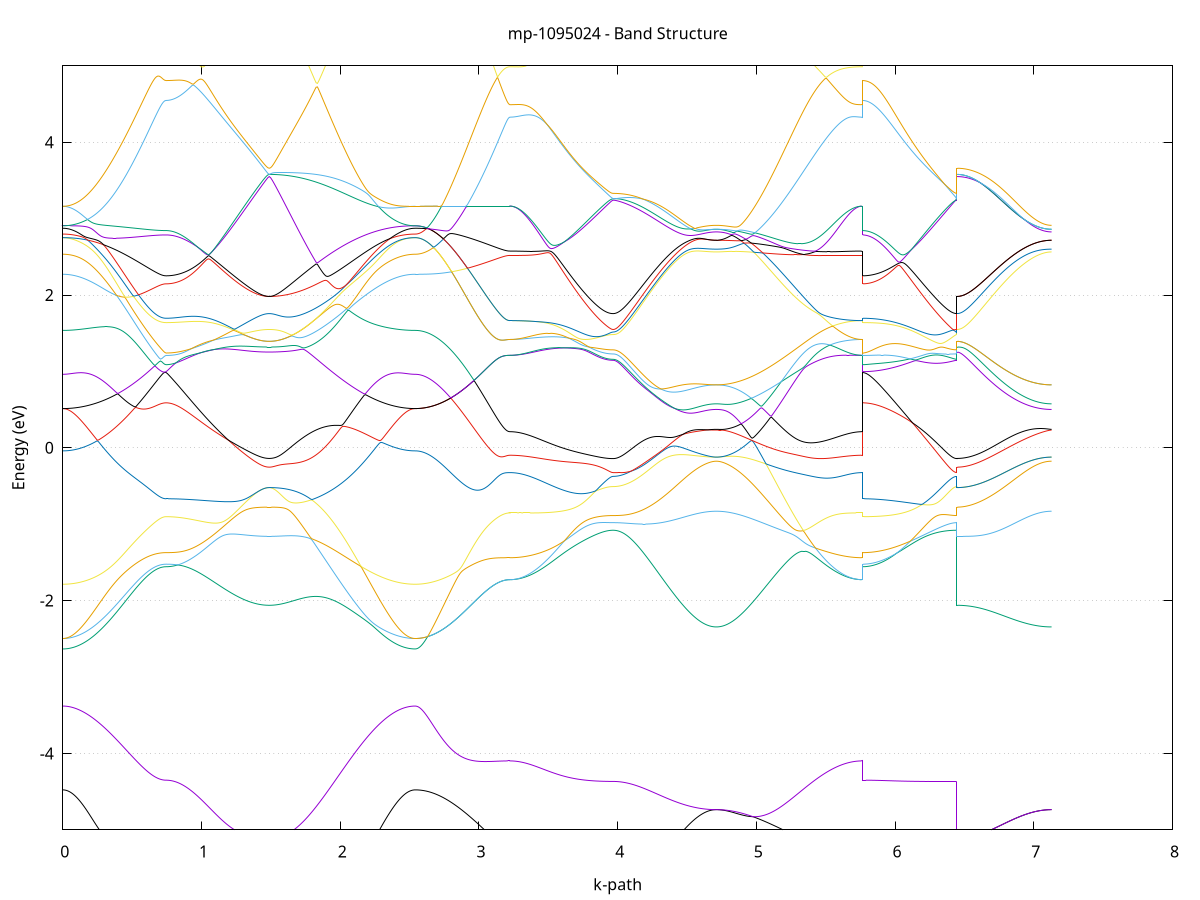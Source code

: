 set title 'mp-1095024 - Band Structure'
set xlabel 'k-path'
set ylabel 'Energy (eV)'
set grid y
set yrange [-5:5]
set terminal png size 800,600
set output 'mp-1095024_bands_gnuplot.png'
plot '-' using 1:2 with lines notitle, '-' using 1:2 with lines notitle, '-' using 1:2 with lines notitle, '-' using 1:2 with lines notitle, '-' using 1:2 with lines notitle, '-' using 1:2 with lines notitle, '-' using 1:2 with lines notitle, '-' using 1:2 with lines notitle, '-' using 1:2 with lines notitle, '-' using 1:2 with lines notitle, '-' using 1:2 with lines notitle, '-' using 1:2 with lines notitle, '-' using 1:2 with lines notitle, '-' using 1:2 with lines notitle, '-' using 1:2 with lines notitle, '-' using 1:2 with lines notitle, '-' using 1:2 with lines notitle, '-' using 1:2 with lines notitle, '-' using 1:2 with lines notitle, '-' using 1:2 with lines notitle, '-' using 1:2 with lines notitle, '-' using 1:2 with lines notitle, '-' using 1:2 with lines notitle, '-' using 1:2 with lines notitle, '-' using 1:2 with lines notitle, '-' using 1:2 with lines notitle, '-' using 1:2 with lines notitle, '-' using 1:2 with lines notitle, '-' using 1:2 with lines notitle, '-' using 1:2 with lines notitle, '-' using 1:2 with lines notitle, '-' using 1:2 with lines notitle, '-' using 1:2 with lines notitle, '-' using 1:2 with lines notitle, '-' using 1:2 with lines notitle, '-' using 1:2 with lines notitle, '-' using 1:2 with lines notitle, '-' using 1:2 with lines notitle, '-' using 1:2 with lines notitle, '-' using 1:2 with lines notitle, '-' using 1:2 with lines notitle, '-' using 1:2 with lines notitle, '-' using 1:2 with lines notitle, '-' using 1:2 with lines notitle, '-' using 1:2 with lines notitle, '-' using 1:2 with lines notitle, '-' using 1:2 with lines notitle, '-' using 1:2 with lines notitle
0.000000 -33.487985
0.009922 -33.487885
0.019845 -33.487785
0.029767 -33.487585
0.039690 -33.487285
0.049612 -33.486985
0.059534 -33.486485
0.069457 -33.485985
0.079379 -33.485285
0.089302 -33.484585
0.099224 -33.483885
0.109147 -33.482985
0.119069 -33.481985
0.128991 -33.480985
0.138914 -33.479885
0.148836 -33.478685
0.158759 -33.477385
0.168681 -33.476085
0.178603 -33.474685
0.188526 -33.473185
0.198448 -33.471585
0.208371 -33.469885
0.218293 -33.468185
0.228215 -33.466385
0.238138 -33.464485
0.248060 -33.462485
0.257983 -33.460485
0.267905 -33.458385
0.277827 -33.456185
0.287750 -33.453985
0.297672 -33.451685
0.307595 -33.449285
0.317517 -33.446785
0.327440 -33.444285
0.337362 -33.441685
0.347284 -33.439085
0.357207 -33.436385
0.367129 -33.433585
0.377052 -33.430785
0.386974 -33.427885
0.396896 -33.424885
0.406819 -33.421885
0.416741 -33.418785
0.426664 -33.415685
0.436586 -33.412585
0.446508 -33.409285
0.456431 -33.406085
0.466353 -33.402785
0.476276 -33.399385
0.486198 -33.395985
0.496121 -33.392485
0.506043 -33.388985
0.515965 -33.385485
0.525888 -33.381885
0.535810 -33.378285
0.545733 -33.374685
0.555655 -33.370985
0.565577 -33.367285
0.575500 -33.363485
0.585422 -33.359785
0.595345 -33.355985
0.605267 -33.352185
0.615189 -33.348285
0.625112 -33.344485
0.635034 -33.340585
0.644957 -33.336685
0.654879 -33.332785
0.664802 -33.328885
0.674724 -33.324985
0.684646 -33.320985
0.694569 -33.317085
0.704491 -33.313185
0.714414 -33.309185
0.724336 -33.305285
0.734258 -33.301485
0.744181 -33.298385
0.744181 -33.298385
0.754103 -33.298485
0.764026 -33.298785
0.773948 -33.299285
0.783870 -33.299885
0.793793 -33.300685
0.803715 -33.301685
0.813638 -33.302785
0.823560 -33.304085
0.833482 -33.305485
0.843405 -33.306985
0.853327 -33.308585
0.863250 -33.310285
0.873172 -33.312185
0.883095 -33.314085
0.893017 -33.315985
0.902939 -33.317985
0.912862 -33.320085
0.922784 -33.322185
0.932707 -33.324385
0.942629 -33.326485
0.952551 -33.328685
0.962474 -33.330985
0.972396 -33.333185
0.982319 -33.335385
0.992241 -33.337685
1.002163 -33.339885
1.012086 -33.342185
1.022008 -33.344385
1.031931 -33.346585
1.041853 -33.348785
1.051776 -33.350985
1.061698 -33.353085
1.071620 -33.355285
1.081543 -33.357385
1.091465 -33.359485
1.101388 -33.361485
1.111310 -33.363485
1.121232 -33.365485
1.131155 -33.367485
1.141077 -33.369385
1.151000 -33.371285
1.160922 -33.373085
1.170844 -33.374885
1.180767 -33.376585
1.190689 -33.378285
1.200612 -33.379985
1.210534 -33.381585
1.220456 -33.383185
1.230379 -33.384685
1.240301 -33.386085
1.250224 -33.387485
1.260146 -33.388885
1.270069 -33.390185
1.279991 -33.391485
1.289913 -33.392685
1.299836 -33.393785
1.309758 -33.394885
1.319681 -33.395985
1.329603 -33.396885
1.339525 -33.397885
1.349448 -33.398685
1.359370 -33.399485
1.369293 -33.400285
1.379215 -33.400985
1.389137 -33.401585
1.399060 -33.402185
1.408982 -33.402685
1.418905 -33.403185
1.428827 -33.403585
1.438750 -33.403885
1.448672 -33.404185
1.458594 -33.404385
1.468517 -33.404485
1.478439 -33.404585
1.488362 -33.404585
1.488362 -33.404585
1.498290 -33.404685
1.508219 -33.404685
1.518147 -33.404685
1.528076 -33.404685
1.538005 -33.404685
1.547933 -33.404685
1.557862 -33.404685
1.567790 -33.404785
1.577719 -33.404785
1.587647 -33.404785
1.597576 -33.404885
1.607505 -33.404885
1.617433 -33.404985
1.627362 -33.404985
1.637290 -33.405085
1.647219 -33.405085
1.657148 -33.405185
1.667076 -33.405285
1.677005 -33.405385
1.686933 -33.405485
1.696862 -33.405585
1.706791 -33.405785
1.716719 -33.405885
1.726648 -33.406085
1.736576 -33.406185
1.746505 -33.406385
1.756433 -33.406585
1.766362 -33.406785
1.776291 -33.407085
1.786219 -33.407285
1.796148 -33.407585
1.806076 -33.407885
1.816005 -33.408285
1.825934 -33.408585
1.835862 -33.408985
1.845791 -33.409385
1.855719 -33.409885
1.865648 -33.410285
1.875577 -33.410785
1.885505 -33.411385
1.895434 -33.411885
1.905362 -33.412485
1.915291 -33.413185
1.925220 -33.413885
1.935148 -33.414585
1.945077 -33.415385
1.955005 -33.416185
1.964934 -33.416985
1.974862 -33.417885
1.984791 -33.418785
1.994720 -33.419785
2.004648 -33.420785
2.014577 -33.421885
2.024505 -33.422985
2.034434 -33.424185
2.044363 -33.425385
2.054291 -33.426585
2.064220 -33.427885
2.074148 -33.429285
2.084077 -33.430585
2.094006 -33.432085
2.103934 -33.433485
2.113863 -33.434985
2.123791 -33.436485
2.133720 -33.438085
2.143648 -33.439685
2.153577 -33.441285
2.163506 -33.442985
2.173434 -33.444585
2.183363 -33.446285
2.193291 -33.447985
2.203220 -33.449685
2.213149 -33.451485
2.223077 -33.453185
2.233006 -33.454885
2.242934 -33.456585
2.252863 -33.458285
2.262792 -33.459985
2.272720 -33.461685
2.282649 -33.463285
2.292577 -33.464885
2.302506 -33.466485
2.312435 -33.468085
2.322363 -33.469585
2.332292 -33.471085
2.342220 -33.472585
2.352149 -33.473985
2.362077 -33.475285
2.372006 -33.476585
2.381935 -33.477785
2.391863 -33.478985
2.401792 -33.480085
2.411720 -33.481185
2.421649 -33.482185
2.431578 -33.483085
2.441506 -33.483885
2.451435 -33.484685
2.461363 -33.485385
2.471292 -33.485985
2.481221 -33.486485
2.491149 -33.486985
2.501078 -33.487285
2.511006 -33.487585
2.520935 -33.487785
2.530864 -33.487885
2.540792 -33.487985
2.540792 -33.487985
2.550680 -33.487985
2.560567 -33.487885
2.570455 -33.487685
2.580342 -33.487485
2.590230 -33.487185
2.600117 -33.486885
2.610005 -33.486485
2.619892 -33.485985
2.629780 -33.485485
2.639667 -33.484885
2.649555 -33.484285
2.659442 -33.483585
2.669330 -33.482785
2.679217 -33.481985
2.689105 -33.481185
2.698992 -33.480185
2.708880 -33.479185
2.718767 -33.478185
2.728655 -33.477085
2.738542 -33.475885
2.748430 -33.474785
2.758317 -33.473485
2.768205 -33.472185
2.778092 -33.470785
2.787980 -33.469385
2.797867 -33.467885
2.807755 -33.466385
2.817642 -33.464785
2.827530 -33.463185
2.837417 -33.461485
2.847305 -33.459785
2.857192 -33.457985
2.867080 -33.456085
2.876967 -33.454285
2.886855 -33.452385
2.896742 -33.450385
2.906630 -33.448385
2.916517 -33.446385
2.926405 -33.444285
2.936292 -33.442185
2.946180 -33.440085
2.956067 -33.437885
2.965955 -33.435685
2.975842 -33.433485
2.985730 -33.431185
2.995617 -33.428885
3.005505 -33.426485
3.015392 -33.424185
3.025280 -33.421785
3.035167 -33.419385
3.045055 -33.416985
3.054942 -33.414485
3.064830 -33.411985
3.074717 -33.409585
3.084605 -33.407085
3.094493 -33.404585
3.104380 -33.402085
3.114268 -33.399585
3.124155 -33.397185
3.134043 -33.394685
3.143930 -33.392285
3.153818 -33.389985
3.163705 -33.387685
3.173593 -33.385485
3.183480 -33.383585
3.193368 -33.381785
3.203255 -33.380385
3.213143 -33.379485
3.223030 -33.379185
3.223030 -33.379185
3.232953 -33.379185
3.242875 -33.379085
3.252797 -33.378985
3.262720 -33.378885
3.272642 -33.378685
3.282565 -33.378485
3.292487 -33.378185
3.302409 -33.377985
3.312332 -33.377585
3.322254 -33.377285
3.332177 -33.376885
3.342099 -33.376385
3.352021 -33.375985
3.361944 -33.375485
3.371866 -33.374885
3.381789 -33.374285
3.391711 -33.373685
3.401633 -33.373085
3.411556 -33.372385
3.421478 -33.371685
3.431401 -33.370885
3.441323 -33.370085
3.451246 -33.369285
3.461168 -33.368485
3.471090 -33.367585
3.481013 -33.366685
3.490935 -33.365685
3.500858 -33.364785
3.510780 -33.363785
3.520702 -33.362785
3.530625 -33.361685
3.540547 -33.360585
3.550470 -33.359485
3.560392 -33.358385
3.570314 -33.357285
3.580237 -33.356085
3.590159 -33.354885
3.600082 -33.353685
3.610004 -33.352385
3.619927 -33.351185
3.629849 -33.349885
3.639771 -33.348585
3.649694 -33.347285
3.659616 -33.345985
3.669539 -33.344585
3.679461 -33.343285
3.689383 -33.341885
3.699306 -33.340485
3.709228 -33.339085
3.719151 -33.337685
3.729073 -33.336185
3.738995 -33.334785
3.748918 -33.333285
3.758840 -33.331785
3.768763 -33.330385
3.778685 -33.328885
3.788607 -33.327385
3.798530 -33.325885
3.808452 -33.324385
3.818375 -33.322785
3.828297 -33.321285
3.838220 -33.319785
3.848142 -33.318285
3.858064 -33.316685
3.867987 -33.315185
3.877909 -33.313685
3.887832 -33.312085
3.897754 -33.310585
3.907676 -33.309085
3.917599 -33.307985
3.927521 -33.307585
3.937444 -33.307285
3.947366 -33.306985
3.957288 -33.306885
3.967211 -33.306785
3.967211 -33.306785
3.977133 -33.307785
3.987056 -33.309885
3.996978 -33.312385
4.006901 -33.315085
4.016823 -33.317985
4.026745 -33.320985
4.036668 -33.324085
4.046590 -33.327285
4.056513 -33.330585
4.066435 -33.333885
4.076357 -33.337285
4.086280 -33.340785
4.096202 -33.344185
4.106125 -33.347685
4.116047 -33.351285
4.125969 -33.354785
4.135892 -33.358285
4.145814 -33.361885
4.155737 -33.365385
4.165659 -33.368985
4.175581 -33.372485
4.185504 -33.375985
4.195426 -33.379485
4.205349 -33.382985
4.215271 -33.386485
4.225194 -33.389885
4.235116 -33.393285
4.245038 -33.396685
4.254961 -33.399985
4.264883 -33.403285
4.274806 -33.406485
4.284728 -33.409685
4.294650 -33.412885
4.304573 -33.415985
4.314495 -33.419085
4.324418 -33.422085
4.334340 -33.424985
4.344262 -33.427885
4.354185 -33.430785
4.364107 -33.433585
4.374030 -33.436285
4.383952 -33.438885
4.393875 -33.441485
4.403797 -33.444085
4.413719 -33.446485
4.423642 -33.448885
4.433564 -33.451285
4.443487 -33.453485
4.453409 -33.455685
4.463331 -33.457785
4.473254 -33.459785
4.483176 -33.461785
4.493099 -33.463685
4.503021 -33.465485
4.512943 -33.467185
4.522866 -33.468885
4.532788 -33.470485
4.542711 -33.471885
4.552633 -33.473385
4.562556 -33.474685
4.572478 -33.475885
4.582400 -33.477085
4.592323 -33.478185
4.602245 -33.479185
4.612168 -33.480085
4.622090 -33.480885
4.632012 -33.481585
4.641935 -33.482285
4.651857 -33.482785
4.661780 -33.483285
4.671702 -33.483685
4.681624 -33.483985
4.691547 -33.484185
4.701469 -33.484385
4.711392 -33.484385
4.711392 -33.484385
4.721320 -33.484385
4.731249 -33.484285
4.741177 -33.484185
4.751106 -33.483985
4.761035 -33.483885
4.770963 -33.483585
4.780892 -33.483285
4.790820 -33.482985
4.800749 -33.482585
4.810678 -33.482185
4.820606 -33.481685
4.830535 -33.481185
4.840463 -33.480685
4.850392 -33.480085
4.860321 -33.479485
4.870249 -33.478785
4.880178 -33.478085
4.890106 -33.477285
4.900035 -33.476485
4.909963 -33.475685
4.919892 -33.474785
4.929821 -33.473885
4.939749 -33.472985
4.949678 -33.471985
4.959606 -33.470985
4.969535 -33.469885
4.979464 -33.468785
4.989392 -33.467685
4.999321 -33.466485
5.009249 -33.465285
5.019178 -33.464085
5.029107 -33.462885
5.039035 -33.461585
5.048964 -33.460285
5.058892 -33.458885
5.068821 -33.457485
5.078749 -33.456085
5.088678 -33.454685
5.098607 -33.453285
5.108535 -33.451785
5.118464 -33.450285
5.128392 -33.448785
5.138321 -33.447185
5.148250 -33.445685
5.158178 -33.444085
5.168107 -33.442485
5.178035 -33.440885
5.187964 -33.439185
5.197893 -33.437585
5.207821 -33.435885
5.217750 -33.434285
5.227678 -33.432585
5.237607 -33.430885
5.247536 -33.429185
5.257464 -33.427485
5.267393 -33.425785
5.277321 -33.424185
5.287250 -33.422485
5.297178 -33.420785
5.307107 -33.419085
5.317036 -33.417385
5.326964 -33.415685
5.336893 -33.413985
5.346821 -33.412285
5.356750 -33.410685
5.366679 -33.408985
5.376607 -33.407385
5.386536 -33.405785
5.396464 -33.404185
5.406393 -33.402585
5.416322 -33.401085
5.426250 -33.399485
5.436179 -33.397985
5.446107 -33.396585
5.456036 -33.395085
5.465965 -33.393685
5.475893 -33.392385
5.485822 -33.390985
5.495750 -33.389785
5.505679 -33.388485
5.515607 -33.387285
5.525536 -33.386185
5.535465 -33.385085
5.545393 -33.384085
5.555322 -33.383185
5.565250 -33.382285
5.575179 -33.381485
5.585108 -33.380785
5.595036 -33.380185
5.604965 -33.379585
5.614893 -33.379185
5.624822 -33.378785
5.634751 -33.378485
5.644679 -33.378285
5.654608 -33.378285
5.664536 -33.378185
5.674465 -33.378285
5.684393 -33.378385
5.694322 -33.378485
5.704251 -33.378585
5.714179 -33.378785
5.724108 -33.378885
5.734036 -33.378985
5.743965 -33.379085
5.753894 -33.379185
5.763822 -33.379185
5.763822 -33.298385
5.773710 -33.298385
5.783597 -33.298385
5.793485 -33.298285
5.803372 -33.298185
5.813260 -33.298085
5.823147 -33.297885
5.833035 -33.297785
5.842922 -33.297585
5.852810 -33.297285
5.862697 -33.297085
5.872585 -33.296785
5.882472 -33.296485
5.892360 -33.296185
5.902247 -33.295785
5.912135 -33.295585
5.922022 -33.295585
5.931910 -33.295485
5.941797 -33.295385
5.951685 -33.295285
5.961572 -33.295185
5.971460 -33.295085
5.981347 -33.295085
5.991235 -33.294985
6.001122 -33.294885
6.011010 -33.294885
6.020897 -33.294785
6.030785 -33.294685
6.040672 -33.294685
6.050560 -33.294685
6.060447 -33.294585
6.070335 -33.294585
6.080222 -33.294585
6.090110 -33.294585
6.099997 -33.294585
6.109885 -33.294585
6.119772 -33.294685
6.129660 -33.294685
6.139547 -33.294785
6.149435 -33.294885
6.159322 -33.294985
6.169210 -33.295185
6.179098 -33.295585
6.188985 -33.296085
6.198873 -33.296585
6.208760 -33.296985
6.218648 -33.297385
6.228535 -33.298085
6.238423 -33.298685
6.248310 -33.299385
6.258198 -33.300085
6.268085 -33.300785
6.277973 -33.301385
6.287860 -33.301985
6.297748 -33.302585
6.307635 -33.303085
6.317523 -33.303585
6.327410 -33.304085
6.337298 -33.304485
6.347185 -33.304885
6.357073 -33.305285
6.366960 -33.305585
6.376848 -33.305885
6.386735 -33.306085
6.396623 -33.306285
6.406510 -33.306485
6.416398 -33.306685
6.426285 -33.306685
6.436173 -33.306785
6.446060 -33.306785
6.446060 -33.404585
6.455948 -33.404685
6.465835 -33.404885
6.475723 -33.405085
6.485610 -33.405485
6.495498 -33.405985
6.505385 -33.406585
6.515273 -33.407285
6.525160 -33.408085
6.535048 -33.408985
6.544935 -33.409885
6.554823 -33.410985
6.564710 -33.412085
6.574598 -33.413385
6.584485 -33.414585
6.594373 -33.415985
6.604260 -33.417385
6.614148 -33.418885
6.624035 -33.420385
6.633923 -33.421985
6.643810 -33.423685
6.653698 -33.425285
6.663585 -33.426985
6.673473 -33.428685
6.683360 -33.430485
6.693248 -33.432285
6.703135 -33.434085
6.713023 -33.435885
6.722910 -33.437685
6.732798 -33.439485
6.742685 -33.441285
6.752573 -33.443085
6.762460 -33.444885
6.772348 -33.446685
6.782235 -33.448485
6.792123 -33.450285
6.802010 -33.451985
6.811898 -33.453685
6.821785 -33.455385
6.831673 -33.457085
6.841560 -33.458685
6.851448 -33.460285
6.861335 -33.461885
6.871223 -33.463385
6.881110 -33.464885
6.890998 -33.466385
6.900886 -33.467785
6.910773 -33.469085
6.920661 -33.470385
6.930548 -33.471685
6.940436 -33.472885
6.950323 -33.473985
6.960211 -33.475085
6.970098 -33.476085
6.979986 -33.477085
6.989873 -33.478085
6.999761 -33.478885
7.009648 -33.479685
7.019536 -33.480485
7.029423 -33.481085
7.039311 -33.481785
7.049198 -33.482285
7.059086 -33.482785
7.068973 -33.483185
7.078861 -33.483585
7.088748 -33.483885
7.098636 -33.484085
7.108523 -33.484285
7.118411 -33.484385
7.128298 -33.484385
e
0.000000 -33.406285
0.009922 -33.406285
0.019845 -33.406185
0.029767 -33.405985
0.039690 -33.405785
0.049612 -33.405485
0.059534 -33.405085
0.069457 -33.404685
0.079379 -33.404185
0.089302 -33.403685
0.099224 -33.403085
0.109147 -33.402385
0.119069 -33.401585
0.128991 -33.400785
0.138914 -33.399985
0.148836 -33.399085
0.158759 -33.397985
0.168681 -33.396985
0.178603 -33.395885
0.188526 -33.394685
0.198448 -33.393485
0.208371 -33.392185
0.218293 -33.390785
0.228215 -33.389385
0.238138 -33.387985
0.248060 -33.386485
0.257983 -33.384885
0.267905 -33.383185
0.277827 -33.381585
0.287750 -33.379785
0.297672 -33.377985
0.307595 -33.376185
0.317517 -33.374285
0.327440 -33.372285
0.337362 -33.370285
0.347284 -33.368285
0.357207 -33.366185
0.367129 -33.363985
0.377052 -33.361785
0.386974 -33.359585
0.396896 -33.357285
0.406819 -33.354985
0.416741 -33.352585
0.426664 -33.350185
0.436586 -33.347785
0.446508 -33.345285
0.456431 -33.342785
0.466353 -33.340185
0.476276 -33.337585
0.486198 -33.334985
0.496121 -33.332285
0.506043 -33.329585
0.515965 -33.326885
0.525888 -33.324185
0.535810 -33.321385
0.545733 -33.318585
0.555655 -33.315785
0.565577 -33.312885
0.575500 -33.310085
0.585422 -33.307185
0.595345 -33.304385
0.605267 -33.301485
0.615189 -33.298585
0.625112 -33.295685
0.635034 -33.292885
0.644957 -33.289985
0.654879 -33.287185
0.664802 -33.284385
0.674724 -33.281785
0.684646 -33.279285
0.694569 -33.278385
0.704491 -33.281885
0.714414 -33.285685
0.724336 -33.289485
0.734258 -33.293285
0.744181 -33.296285
0.744181 -33.296285
0.754103 -33.296385
0.764026 -33.296685
0.773948 -33.297085
0.783870 -33.297685
0.793793 -33.298485
0.803715 -33.299385
0.813638 -33.300385
0.823560 -33.301585
0.833482 -33.302885
0.843405 -33.304385
0.853327 -33.305985
0.863250 -33.307585
0.873172 -33.309385
0.883095 -33.311185
0.893017 -33.313085
0.902939 -33.315085
0.912862 -33.317185
0.922784 -33.319285
0.932707 -33.321385
0.942629 -33.323585
0.952551 -33.325785
0.962474 -33.327985
0.972396 -33.330285
0.982319 -33.332485
0.992241 -33.334785
1.002163 -33.337085
1.012086 -33.339385
1.022008 -33.341585
1.031931 -33.343885
1.041853 -33.346185
1.051776 -33.348385
1.061698 -33.350585
1.071620 -33.352785
1.081543 -33.354985
1.091465 -33.357185
1.101388 -33.359285
1.111310 -33.361385
1.121232 -33.363485
1.131155 -33.365485
1.141077 -33.367485
1.151000 -33.369385
1.160922 -33.371385
1.170844 -33.373185
1.180767 -33.375085
1.190689 -33.376785
1.200612 -33.378585
1.210534 -33.380285
1.220456 -33.381885
1.230379 -33.383485
1.240301 -33.385085
1.250224 -33.386485
1.260146 -33.387985
1.270069 -33.389385
1.279991 -33.390685
1.289913 -33.391985
1.299836 -33.393185
1.309758 -33.394285
1.319681 -33.395385
1.329603 -33.396485
1.339525 -33.397485
1.349448 -33.398385
1.359370 -33.399185
1.369293 -33.399985
1.379215 -33.400785
1.389137 -33.401385
1.399060 -33.401985
1.408982 -33.402585
1.418905 -33.403085
1.428827 -33.403485
1.438750 -33.403785
1.448672 -33.404085
1.458594 -33.404385
1.468517 -33.404485
1.478439 -33.404585
1.488362 -33.404585
1.488362 -33.404585
1.498290 -33.404585
1.508219 -33.404385
1.518147 -33.404085
1.528076 -33.403585
1.538005 -33.402985
1.547933 -33.402285
1.557862 -33.401485
1.567790 -33.400585
1.577719 -33.399485
1.587647 -33.398285
1.597576 -33.396885
1.607505 -33.395485
1.617433 -33.393885
1.627362 -33.392185
1.637290 -33.390385
1.647219 -33.388485
1.657148 -33.386485
1.667076 -33.384285
1.677005 -33.382085
1.686933 -33.379685
1.696862 -33.377185
1.706791 -33.374585
1.716719 -33.371985
1.726648 -33.369185
1.736576 -33.366285
1.746505 -33.363285
1.756433 -33.360185
1.766362 -33.357085
1.776291 -33.353785
1.786219 -33.350485
1.796148 -33.347085
1.806076 -33.343585
1.816005 -33.340085
1.825934 -33.336485
1.835862 -33.332785
1.845791 -33.328985
1.855719 -33.325185
1.865648 -33.321385
1.875577 -33.317485
1.885505 -33.313585
1.895434 -33.309585
1.905362 -33.306785
1.915291 -33.308385
1.925220 -33.310385
1.935148 -33.312485
1.945077 -33.314585
1.955005 -33.316785
1.964934 -33.318985
1.974862 -33.321185
1.984791 -33.323485
1.994720 -33.325685
2.004648 -33.327985
2.014577 -33.330285
2.024505 -33.332585
2.034434 -33.334885
2.044363 -33.337185
2.054291 -33.339485
2.064220 -33.341785
2.074148 -33.343985
2.084077 -33.346285
2.094006 -33.348485
2.103934 -33.350785
2.113863 -33.352885
2.123791 -33.355085
2.133720 -33.357285
2.143648 -33.359385
2.153577 -33.361485
2.163506 -33.363485
2.173434 -33.365585
2.183363 -33.367585
2.193291 -33.369485
2.203220 -33.371385
2.213149 -33.373285
2.223077 -33.375185
2.233006 -33.376885
2.242934 -33.378685
2.252863 -33.380385
2.262792 -33.382085
2.272720 -33.383685
2.282649 -33.385285
2.292577 -33.386785
2.302506 -33.388285
2.312435 -33.389685
2.322363 -33.390985
2.332292 -33.392385
2.342220 -33.393585
2.352149 -33.394785
2.362077 -33.395985
2.372006 -33.397085
2.381935 -33.398085
2.391863 -33.399085
2.401792 -33.399985
2.411720 -33.400885
2.421649 -33.401685
2.431578 -33.402385
2.441506 -33.403085
2.451435 -33.403685
2.461363 -33.404185
2.471292 -33.404685
2.481221 -33.405085
2.491149 -33.405485
2.501078 -33.405785
2.511006 -33.405985
2.520935 -33.406185
2.530864 -33.406285
2.540792 -33.406285
2.540792 -33.406285
2.550680 -33.406285
2.560567 -33.406085
2.570455 -33.405885
2.580342 -33.405585
2.590230 -33.405185
2.600117 -33.404585
2.610005 -33.403985
2.619892 -33.403285
2.629780 -33.402585
2.639667 -33.401685
2.649555 -33.400685
2.659442 -33.399685
2.669330 -33.398585
2.679217 -33.397285
2.689105 -33.395985
2.698992 -33.394685
2.708880 -33.393185
2.718767 -33.391585
2.728655 -33.389985
2.738542 -33.388285
2.748430 -33.386485
2.758317 -33.384585
2.768205 -33.382685
2.778092 -33.380685
2.787980 -33.378585
2.797867 -33.376385
2.807755 -33.374185
2.817642 -33.371885
2.827530 -33.369485
2.837417 -33.367085
2.847305 -33.364585
2.857192 -33.361985
2.867080 -33.359385
2.876967 -33.356785
2.886855 -33.354085
2.896742 -33.351285
2.906630 -33.348485
2.916517 -33.345585
2.926405 -33.342685
2.936292 -33.339785
2.946180 -33.336785
2.956067 -33.333785
2.965955 -33.330785
2.975842 -33.327685
2.985730 -33.324585
2.995617 -33.321485
3.005505 -33.318385
3.015392 -33.315285
3.025280 -33.312685
3.035167 -33.315185
3.045055 -33.317585
3.054942 -33.320085
3.064830 -33.322585
3.074717 -33.325085
3.084605 -33.327585
3.094493 -33.330185
3.104380 -33.332685
3.114268 -33.335185
3.124155 -33.337685
3.134043 -33.340085
3.143930 -33.342585
3.153818 -33.344885
3.163705 -33.347185
3.173593 -33.349385
3.183480 -33.351385
3.193368 -33.353085
3.203255 -33.354485
3.213143 -33.355385
3.223030 -33.355685
3.223030 -33.355685
3.232953 -33.355685
3.242875 -33.355685
3.252797 -33.355585
3.262720 -33.355485
3.272642 -33.355285
3.282565 -33.355185
3.292487 -33.354985
3.302409 -33.354685
3.312332 -33.354485
3.322254 -33.354185
3.332177 -33.353785
3.342099 -33.353485
3.352021 -33.353085
3.361944 -33.352685
3.371866 -33.352185
3.381789 -33.351785
3.391711 -33.351285
3.401633 -33.350785
3.411556 -33.350185
3.421478 -33.349685
3.431401 -33.349085
3.441323 -33.348385
3.451246 -33.347785
3.461168 -33.347085
3.471090 -33.346485
3.481013 -33.345785
3.490935 -33.344985
3.500858 -33.344285
3.510780 -33.343485
3.520702 -33.342785
3.530625 -33.341985
3.540547 -33.341185
3.550470 -33.340285
3.560392 -33.339485
3.570314 -33.338685
3.580237 -33.337785
3.590159 -33.336885
3.600082 -33.336085
3.610004 -33.335185
3.619927 -33.334285
3.629849 -33.333385
3.639771 -33.332385
3.649694 -33.331485
3.659616 -33.330585
3.669539 -33.329585
3.679461 -33.328685
3.689383 -33.327685
3.699306 -33.326785
3.709228 -33.325785
3.719151 -33.324885
3.729073 -33.323885
3.738995 -33.322885
3.748918 -33.321985
3.758840 -33.320985
3.768763 -33.320085
3.778685 -33.319085
3.788607 -33.318185
3.798530 -33.317185
3.808452 -33.316285
3.818375 -33.315385
3.828297 -33.314485
3.838220 -33.313585
3.848142 -33.312785
3.858064 -33.311985
3.867987 -33.311185
3.877909 -33.310385
3.887832 -33.309685
3.897754 -33.309085
3.907676 -33.308485
3.917599 -33.307585
3.927521 -33.306185
3.937444 -33.304785
3.947366 -33.303585
3.957288 -33.302685
3.967211 -33.302285
3.967211 -33.302285
3.977133 -33.301485
3.987056 -33.299985
3.996978 -33.300785
4.006901 -33.303685
4.016823 -33.306885
4.026745 -33.310285
4.036668 -33.313785
4.046590 -33.317485
4.056513 -33.321285
4.066435 -33.325085
4.076357 -33.328885
4.086280 -33.332785
4.096202 -33.336685
4.106125 -33.340585
4.116047 -33.344485
4.125969 -33.348285
4.135892 -33.352185
4.145814 -33.356085
4.155737 -33.359885
4.165659 -33.363685
4.175581 -33.367485
4.185504 -33.371285
4.195426 -33.374985
4.205349 -33.378685
4.215271 -33.382385
4.225194 -33.385985
4.235116 -33.389585
4.245038 -33.393185
4.254961 -33.396685
4.264883 -33.400085
4.274806 -33.403585
4.284728 -33.406885
4.294650 -33.410185
4.304573 -33.413485
4.314495 -33.416685
4.324418 -33.419785
4.334340 -33.422885
4.344262 -33.425885
4.354185 -33.428885
4.364107 -33.431785
4.374030 -33.434585
4.383952 -33.437385
4.393875 -33.440085
4.403797 -33.442685
4.413719 -33.445185
4.423642 -33.447685
4.433564 -33.450085
4.443487 -33.452485
4.453409 -33.454685
4.463331 -33.456885
4.473254 -33.458985
4.483176 -33.461085
4.493099 -33.462985
4.503021 -33.464885
4.512943 -33.466685
4.522866 -33.468385
4.532788 -33.469985
4.542711 -33.471485
4.552633 -33.472985
4.562556 -33.474385
4.572478 -33.475685
4.582400 -33.476885
4.592323 -33.477985
4.602245 -33.478985
4.612168 -33.479885
4.622090 -33.480785
4.632012 -33.481485
4.641935 -33.482185
4.651857 -33.482785
4.661780 -33.483285
4.671702 -33.483685
4.681624 -33.483985
4.691547 -33.484185
4.701469 -33.484385
4.711392 -33.484385
4.711392 -33.484385
4.721320 -33.484285
4.731249 -33.484085
4.741177 -33.483785
4.751106 -33.483285
4.761035 -33.482685
4.770963 -33.481985
4.780892 -33.481185
4.790820 -33.480185
4.800749 -33.479085
4.810678 -33.477785
4.820606 -33.476385
4.830535 -33.474885
4.840463 -33.473285
4.850392 -33.471585
4.860321 -33.469685
4.870249 -33.467685
4.880178 -33.465585
4.890106 -33.463285
4.900035 -33.460985
4.909963 -33.458485
4.919892 -33.455885
4.929821 -33.453285
4.939749 -33.450485
4.949678 -33.447585
4.959606 -33.444585
4.969535 -33.441485
4.979464 -33.438285
4.989392 -33.435085
4.999321 -33.431685
5.009249 -33.428185
5.019178 -33.424685
5.029107 -33.421085
5.039035 -33.417385
5.048964 -33.413585
5.058892 -33.409785
5.068821 -33.405885
5.078749 -33.401885
5.088678 -33.397885
5.098607 -33.393785
5.108535 -33.389685
5.118464 -33.385485
5.128392 -33.381285
5.138321 -33.376985
5.148250 -33.372685
5.158178 -33.368385
5.168107 -33.364085
5.178035 -33.359685
5.187964 -33.355285
5.197893 -33.350985
5.207821 -33.346585
5.217750 -33.342185
5.227678 -33.337885
5.237607 -33.333585
5.247536 -33.329285
5.257464 -33.325185
5.267393 -33.321385
5.277321 -33.318085
5.287250 -33.315285
5.297178 -33.312885
5.307107 -33.310685
5.317036 -33.308585
5.326964 -33.306585
5.336893 -33.304585
5.346821 -33.302585
5.356750 -33.300585
5.366679 -33.298685
5.376607 -33.296785
5.386536 -33.294885
5.396464 -33.292985
5.406393 -33.291185
5.416322 -33.291685
5.426250 -33.295485
5.436179 -33.299285
5.446107 -33.302885
5.456036 -33.306485
5.465965 -33.309885
5.475893 -33.313285
5.485822 -33.316585
5.495750 -33.319685
5.505679 -33.322785
5.515607 -33.325685
5.525536 -33.328585
5.535465 -33.331285
5.545393 -33.333785
5.555322 -33.336285
5.565250 -33.338585
5.575179 -33.340685
5.585108 -33.342785
5.595036 -33.344585
5.604965 -33.346285
5.614893 -33.347885
5.624822 -33.349185
5.634751 -33.350485
5.644679 -33.351485
5.654608 -33.352385
5.664536 -33.353185
5.674465 -33.353785
5.684393 -33.354285
5.694322 -33.354685
5.704251 -33.354985
5.714179 -33.355285
5.724108 -33.355485
5.734036 -33.355585
5.743965 -33.355685
5.753894 -33.355685
5.763822 -33.355685
5.763822 -33.296285
5.773710 -33.296285
5.783597 -33.296285
5.793485 -33.296285
5.803372 -33.296285
5.813260 -33.296185
5.823147 -33.296185
5.833035 -33.296185
5.842922 -33.296085
5.852810 -33.296085
5.862697 -33.295985
5.872585 -33.295885
5.882472 -33.295885
5.892360 -33.295785
5.902247 -33.295685
5.912135 -33.295385
5.922022 -33.295085
5.931910 -33.294685
5.941797 -33.294285
5.951685 -33.293785
5.961572 -33.293385
5.971460 -33.292985
5.981347 -33.292585
5.991235 -33.292185
6.001122 -33.291785
6.011010 -33.291385
6.020897 -33.291085
6.030785 -33.290885
6.040672 -33.290685
6.050560 -33.290685
6.060447 -33.290685
6.070335 -33.290885
6.080222 -33.291085
6.090110 -33.291385
6.099997 -33.291785
6.109885 -33.292185
6.119772 -33.292685
6.129660 -33.293185
6.139547 -33.293685
6.149435 -33.294185
6.159322 -33.294685
6.169210 -33.295085
6.179098 -33.295485
6.188985 -33.295785
6.198873 -33.296185
6.208760 -33.296785
6.218648 -33.297385
6.228535 -33.297885
6.238423 -33.298285
6.248310 -33.298585
6.258198 -33.298985
6.268085 -33.299285
6.277973 -33.299685
6.287860 -33.299985
6.297748 -33.300185
6.307635 -33.300485
6.317523 -33.300785
6.327410 -33.300985
6.337298 -33.301185
6.347185 -33.301385
6.357073 -33.301585
6.366960 -33.301685
6.376848 -33.301785
6.386735 -33.301985
6.396623 -33.302085
6.406510 -33.302085
6.416398 -33.302185
6.426285 -33.302285
6.436173 -33.302285
6.446060 -33.302285
6.446060 -33.404585
6.455948 -33.404685
6.465835 -33.404885
6.475723 -33.405085
6.485610 -33.405485
6.495498 -33.405985
6.505385 -33.406585
6.515273 -33.407285
6.525160 -33.408085
6.535048 -33.408985
6.544935 -33.409885
6.554823 -33.410985
6.564710 -33.412085
6.574598 -33.413385
6.584485 -33.414585
6.594373 -33.415985
6.604260 -33.417385
6.614148 -33.418885
6.624035 -33.420385
6.633923 -33.421985
6.643810 -33.423685
6.653698 -33.425285
6.663585 -33.426985
6.673473 -33.428685
6.683360 -33.430485
6.693248 -33.432285
6.703135 -33.434085
6.713023 -33.435885
6.722910 -33.437685
6.732798 -33.439485
6.742685 -33.441285
6.752573 -33.443085
6.762460 -33.444885
6.772348 -33.446685
6.782235 -33.448485
6.792123 -33.450285
6.802010 -33.451985
6.811898 -33.453685
6.821785 -33.455385
6.831673 -33.457085
6.841560 -33.458685
6.851448 -33.460285
6.861335 -33.461885
6.871223 -33.463385
6.881110 -33.464885
6.890998 -33.466385
6.900886 -33.467785
6.910773 -33.469085
6.920661 -33.470385
6.930548 -33.471685
6.940436 -33.472885
6.950323 -33.473985
6.960211 -33.475085
6.970098 -33.476085
6.979986 -33.477085
6.989873 -33.478085
6.999761 -33.478885
7.009648 -33.479685
7.019536 -33.480485
7.029423 -33.481085
7.039311 -33.481785
7.049198 -33.482285
7.059086 -33.482785
7.068973 -33.483185
7.078861 -33.483585
7.088748 -33.483885
7.098636 -33.484085
7.108523 -33.484285
7.118411 -33.484385
7.128298 -33.484385
e
0.000000 -33.305085
0.009922 -33.305085
0.019845 -33.304985
0.029767 -33.304885
0.039690 -33.304585
0.049612 -33.304285
0.059534 -33.303985
0.069457 -33.303585
0.079379 -33.303085
0.089302 -33.302485
0.099224 -33.301885
0.109147 -33.301185
0.119069 -33.300485
0.128991 -33.299685
0.138914 -33.298785
0.148836 -33.297885
0.158759 -33.296885
0.168681 -33.295885
0.178603 -33.294685
0.188526 -33.293585
0.198448 -33.292285
0.208371 -33.290985
0.218293 -33.289685
0.228215 -33.288285
0.238138 -33.286785
0.248060 -33.285285
0.257983 -33.283685
0.267905 -33.282085
0.277827 -33.280385
0.287750 -33.278585
0.297672 -33.276785
0.307595 -33.274985
0.317517 -33.272985
0.327440 -33.271085
0.337362 -33.269085
0.347284 -33.266985
0.357207 -33.264885
0.367129 -33.262785
0.377052 -33.260585
0.386974 -33.258285
0.396896 -33.256085
0.406819 -33.253785
0.416741 -33.251485
0.426664 -33.249085
0.436586 -33.246685
0.446508 -33.244285
0.456431 -33.241885
0.466353 -33.239485
0.476276 -33.237185
0.486198 -33.234885
0.496121 -33.232785
0.506043 -33.230885
0.515965 -33.229285
0.525888 -33.228385
0.535810 -33.228185
0.545733 -33.228885
0.555655 -33.230485
0.565577 -33.232785
0.575500 -33.235385
0.585422 -33.238385
0.595345 -33.241585
0.605267 -33.244885
0.615189 -33.248285
0.625112 -33.251785
0.635034 -33.255385
0.644957 -33.258985
0.654879 -33.262685
0.664802 -33.266385
0.674724 -33.270185
0.684646 -33.273785
0.694569 -33.275985
0.704491 -33.274185
0.714414 -33.272285
0.724336 -33.270785
0.734258 -33.269785
0.744181 -33.269385
0.744181 -33.269385
0.754103 -33.269385
0.764026 -33.269385
0.773948 -33.269285
0.783870 -33.269185
0.793793 -33.269085
0.803715 -33.268885
0.813638 -33.268785
0.823560 -33.268585
0.833482 -33.268385
0.843405 -33.268085
0.853327 -33.267785
0.863250 -33.267585
0.873172 -33.267185
0.883095 -33.266885
0.893017 -33.266585
0.902939 -33.266185
0.912862 -33.265785
0.922784 -33.265385
0.932707 -33.264985
0.942629 -33.264585
0.952551 -33.264185
0.962474 -33.263785
0.972396 -33.263385
0.982319 -33.262985
0.992241 -33.262585
1.002163 -33.262185
1.012086 -33.261885
1.022008 -33.261485
1.031931 -33.261285
1.041853 -33.260985
1.051776 -33.260785
1.061698 -33.260585
1.071620 -33.260485
1.081543 -33.260485
1.091465 -33.260485
1.101388 -33.260585
1.111310 -33.260685
1.121232 -33.260885
1.131155 -33.261185
1.141077 -33.261485
1.151000 -33.261885
1.160922 -33.262385
1.170844 -33.262885
1.180767 -33.263385
1.190689 -33.263985
1.200612 -33.264685
1.210534 -33.265285
1.220456 -33.265985
1.230379 -33.266685
1.240301 -33.267485
1.250224 -33.268185
1.260146 -33.268885
1.270069 -33.269685
1.279991 -33.270385
1.289913 -33.271085
1.299836 -33.271785
1.309758 -33.272485
1.319681 -33.273185
1.329603 -33.273885
1.339525 -33.274485
1.349448 -33.275085
1.359370 -33.275585
1.369293 -33.276185
1.379215 -33.276685
1.389137 -33.277085
1.399060 -33.277485
1.408982 -33.277885
1.418905 -33.278185
1.428827 -33.278485
1.438750 -33.278785
1.448672 -33.278985
1.458594 -33.279085
1.468517 -33.279285
1.478439 -33.279285
1.488362 -33.279285
1.488362 -33.279285
1.498290 -33.279285
1.508219 -33.279285
1.518147 -33.279185
1.528076 -33.278985
1.538005 -33.278885
1.547933 -33.278685
1.557862 -33.278585
1.567790 -33.278485
1.577719 -33.278385
1.587647 -33.278385
1.597576 -33.278385
1.607505 -33.278485
1.617433 -33.278585
1.627362 -33.278685
1.637290 -33.278885
1.647219 -33.279085
1.657148 -33.279385
1.667076 -33.279685
1.677005 -33.279985
1.686933 -33.280385
1.696862 -33.280885
1.706791 -33.281385
1.716719 -33.281885
1.726648 -33.282485
1.736576 -33.283185
1.746505 -33.283885
1.756433 -33.284785
1.766362 -33.285585
1.776291 -33.286585
1.786219 -33.287585
1.796148 -33.288685
1.806076 -33.289885
1.816005 -33.291185
1.825934 -33.292585
1.835862 -33.293985
1.845791 -33.295485
1.855719 -33.297085
1.865648 -33.298785
1.875577 -33.300585
1.885505 -33.302385
1.895434 -33.304185
1.905362 -33.304885
1.915291 -33.301285
1.925220 -33.297285
1.935148 -33.293285
1.945077 -33.289185
1.955005 -33.285185
1.964934 -33.281185
1.974862 -33.277285
1.984791 -33.273585
1.994720 -33.270085
2.004648 -33.266985
2.014577 -33.264485
2.024505 -33.262785
2.034434 -33.261885
2.044363 -33.261485
2.054291 -33.261685
2.064220 -33.262085
2.074148 -33.262685
2.084077 -33.263385
2.094006 -33.264185
2.103934 -33.265085
2.113863 -33.266085
2.123791 -33.267085
2.133720 -33.268085
2.143648 -33.269185
2.153577 -33.270285
2.163506 -33.271385
2.173434 -33.272585
2.183363 -33.273785
2.193291 -33.274985
2.203220 -33.276185
2.213149 -33.277485
2.223077 -33.278685
2.233006 -33.279985
2.242934 -33.281185
2.252863 -33.282485
2.262792 -33.283685
2.272720 -33.284985
2.282649 -33.286185
2.292577 -33.287385
2.302506 -33.288585
2.312435 -33.289785
2.322363 -33.290985
2.332292 -33.292085
2.342220 -33.293185
2.352149 -33.294285
2.362077 -33.295285
2.372006 -33.296285
2.381935 -33.297285
2.391863 -33.298185
2.401792 -33.298985
2.411720 -33.299885
2.421649 -33.300585
2.431578 -33.301285
2.441506 -33.301985
2.451435 -33.302585
2.461363 -33.303085
2.471292 -33.303585
2.481221 -33.303985
2.491149 -33.304285
2.501078 -33.304585
2.511006 -33.304885
2.520935 -33.304985
2.530864 -33.305085
2.540792 -33.305085
2.540792 -33.305085
2.550680 -33.305085
2.560567 -33.304985
2.570455 -33.304885
2.580342 -33.304685
2.590230 -33.304485
2.600117 -33.304085
2.610005 -33.303785
2.619892 -33.303385
2.629780 -33.302885
2.639667 -33.302385
2.649555 -33.301785
2.659442 -33.301085
2.669330 -33.300485
2.679217 -33.299685
2.689105 -33.298885
2.698992 -33.298085
2.708880 -33.297085
2.718767 -33.296185
2.728655 -33.295185
2.738542 -33.294085
2.748430 -33.292985
2.758317 -33.291785
2.768205 -33.290485
2.778092 -33.289285
2.787980 -33.287885
2.797867 -33.286485
2.807755 -33.284985
2.817642 -33.283485
2.827530 -33.281985
2.837417 -33.280285
2.847305 -33.278685
2.857192 -33.276885
2.867080 -33.277485
2.876967 -33.279485
2.886855 -33.281385
2.896742 -33.283385
2.906630 -33.285485
2.916517 -33.287485
2.926405 -33.289685
2.936292 -33.291785
2.946180 -33.293985
2.956067 -33.296185
2.965955 -33.298485
2.975842 -33.300785
2.985730 -33.303085
2.995617 -33.305485
3.005505 -33.307885
3.015392 -33.310285
3.025280 -33.312185
3.035167 -33.308985
3.045055 -33.305885
3.054942 -33.302785
3.064830 -33.299585
3.074717 -33.296485
3.084605 -33.293385
3.094493 -33.290385
3.104380 -33.287285
3.114268 -33.284285
3.124155 -33.281285
3.134043 -33.278385
3.143930 -33.275485
3.153818 -33.272685
3.163705 -33.269985
3.173593 -33.267385
3.183480 -33.264985
3.193368 -33.262885
3.203255 -33.261085
3.213143 -33.259885
3.223030 -33.259485
3.223030 -33.259485
3.232953 -33.259485
3.242875 -33.259485
3.252797 -33.259485
3.262720 -33.259485
3.272642 -33.259485
3.282565 -33.259385
3.292487 -33.259385
3.302409 -33.259385
3.312332 -33.259385
3.322254 -33.259385
3.332177 -33.259385
3.342099 -33.259385
3.352021 -33.259385
3.361944 -33.259385
3.371866 -33.259385
3.381789 -33.259385
3.391711 -33.259385
3.401633 -33.259385
3.411556 -33.259385
3.421478 -33.259385
3.431401 -33.259385
3.441323 -33.259385
3.451246 -33.259385
3.461168 -33.259385
3.471090 -33.259385
3.481013 -33.259385
3.490935 -33.259385
3.500858 -33.259485
3.510780 -33.259485
3.520702 -33.259585
3.530625 -33.259685
3.540547 -33.259785
3.550470 -33.259885
3.560392 -33.259985
3.570314 -33.260185
3.580237 -33.260285
3.590159 -33.260485
3.600082 -33.260785
3.610004 -33.261085
3.619927 -33.261385
3.629849 -33.261685
3.639771 -33.262085
3.649694 -33.262585
3.659616 -33.263085
3.669539 -33.263585
3.679461 -33.264185
3.689383 -33.264785
3.699306 -33.265485
3.709228 -33.266285
3.719151 -33.267085
3.729073 -33.267885
3.738995 -33.268785
3.748918 -33.269685
3.758840 -33.270685
3.768763 -33.271785
3.778685 -33.272785
3.788607 -33.273885
3.798530 -33.275085
3.808452 -33.276285
3.818375 -33.277485
3.828297 -33.278785
3.838220 -33.280085
3.848142 -33.281385
3.858064 -33.282785
3.867987 -33.284085
3.877909 -33.285485
3.887832 -33.286885
3.897754 -33.288285
3.907676 -33.289685
3.917599 -33.291085
3.927521 -33.292485
3.937444 -33.293785
3.947366 -33.294985
3.957288 -33.295885
3.967211 -33.296285
3.967211 -33.296285
3.977133 -33.296885
3.987056 -33.298485
3.996978 -33.298485
4.006901 -33.297085
4.016823 -33.295985
4.026745 -33.295185
4.036668 -33.294585
4.046590 -33.294285
4.056513 -33.294185
4.066435 -33.294385
4.076357 -33.294885
4.086280 -33.295585
4.096202 -33.296585
4.106125 -33.297685
4.116047 -33.298985
4.125969 -33.300485
4.135892 -33.302185
4.145814 -33.303985
4.155737 -33.305885
4.165659 -33.307885
4.175581 -33.309985
4.185504 -33.312185
4.195426 -33.314385
4.205349 -33.316685
4.215271 -33.319085
4.225194 -33.321485
4.235116 -33.323885
4.245038 -33.326285
4.254961 -33.328685
4.264883 -33.331185
4.274806 -33.333585
4.284728 -33.336085
4.294650 -33.338485
4.304573 -33.340885
4.314495 -33.343285
4.324418 -33.345685
4.334340 -33.347985
4.344262 -33.350385
4.354185 -33.352585
4.364107 -33.354885
4.374030 -33.357085
4.383952 -33.359285
4.393875 -33.361385
4.403797 -33.363485
4.413719 -33.365585
4.423642 -33.367485
4.433564 -33.369485
4.443487 -33.371385
4.453409 -33.373185
4.463331 -33.374985
4.473254 -33.376685
4.483176 -33.378385
4.493099 -33.379985
4.503021 -33.381485
4.512943 -33.382985
4.522866 -33.384385
4.532788 -33.385685
4.542711 -33.386985
4.552633 -33.388185
4.562556 -33.389285
4.572478 -33.390385
4.582400 -33.391385
4.592323 -33.392285
4.602245 -33.393185
4.612168 -33.393985
4.622090 -33.394685
4.632012 -33.395285
4.641935 -33.395885
4.651857 -33.396285
4.661780 -33.396785
4.671702 -33.397085
4.681624 -33.397385
4.691547 -33.397485
4.701469 -33.397685
4.711392 -33.397685
4.711392 -33.397685
4.721320 -33.397685
4.731249 -33.397485
4.741177 -33.397385
4.751106 -33.397085
4.761035 -33.396785
4.770963 -33.396285
4.780892 -33.395885
4.790820 -33.395285
4.800749 -33.394685
4.810678 -33.393985
4.820606 -33.393185
4.830535 -33.392385
4.840463 -33.391485
4.850392 -33.390485
4.860321 -33.389485
4.870249 -33.388385
4.880178 -33.387285
4.890106 -33.386085
4.900035 -33.384785
4.909963 -33.383485
4.919892 -33.382185
4.929821 -33.380785
4.939749 -33.379285
4.949678 -33.377785
4.959606 -33.376285
4.969535 -33.374685
4.979464 -33.373085
4.989392 -33.371485
4.999321 -33.369785
5.009249 -33.368085
5.019178 -33.366285
5.029107 -33.364585
5.039035 -33.362785
5.048964 -33.360985
5.058892 -33.359085
5.068821 -33.357285
5.078749 -33.355385
5.088678 -33.353485
5.098607 -33.351585
5.108535 -33.349685
5.118464 -33.347685
5.128392 -33.345785
5.138321 -33.343785
5.148250 -33.341785
5.158178 -33.339785
5.168107 -33.337785
5.178035 -33.335785
5.187964 -33.333785
5.197893 -33.331785
5.207821 -33.329685
5.217750 -33.327685
5.227678 -33.325585
5.237607 -33.323485
5.247536 -33.321285
5.257464 -33.319085
5.267393 -33.316485
5.277321 -33.313585
5.287250 -33.309985
5.297178 -33.306185
5.307107 -33.302185
5.317036 -33.298185
5.326964 -33.294185
5.336893 -33.290185
5.346821 -33.286285
5.356750 -33.282485
5.366679 -33.278685
5.376607 -33.275785
5.386536 -33.279885
5.396464 -33.283885
5.406393 -33.287785
5.416322 -33.289385
5.426250 -33.287585
5.436179 -33.285885
5.446107 -33.284185
5.456036 -33.282485
5.465965 -33.280785
5.475893 -33.279185
5.485822 -33.277685
5.495750 -33.276085
5.505679 -33.274585
5.515607 -33.273185
5.525536 -33.271785
5.535465 -33.270485
5.545393 -33.269285
5.555322 -33.268085
5.565250 -33.266985
5.575179 -33.265885
5.585108 -33.264885
5.595036 -33.263985
5.604965 -33.263185
5.614893 -33.262485
5.624822 -33.261885
5.634751 -33.261285
5.644679 -33.260785
5.654608 -33.260485
5.664536 -33.260185
5.674465 -33.259885
5.684393 -33.259785
5.694322 -33.259585
5.704251 -33.259485
5.714179 -33.259485
5.724108 -33.259485
5.734036 -33.259485
5.743965 -33.259485
5.753894 -33.259485
5.763822 -33.259485
5.763822 -33.269385
5.773710 -33.269385
5.783597 -33.269485
5.793485 -33.269585
5.803372 -33.269785
5.813260 -33.270085
5.823147 -33.270285
5.833035 -33.270685
5.842922 -33.270985
5.852810 -33.271385
5.862697 -33.271885
5.872585 -33.272385
5.882472 -33.272885
5.892360 -33.273485
5.902247 -33.273985
5.912135 -33.274585
5.922022 -33.275285
5.931910 -33.275885
5.941797 -33.276485
5.951685 -33.277185
5.961572 -33.277785
5.971460 -33.278385
5.981347 -33.279085
5.991235 -33.279585
6.001122 -33.280185
6.011010 -33.280685
6.020897 -33.281085
6.030785 -33.281485
6.040672 -33.281785
6.050560 -33.281885
6.060447 -33.281985
6.070335 -33.281885
6.080222 -33.281685
6.090110 -33.281685
6.099997 -33.282985
6.109885 -33.284285
6.119772 -33.285485
6.129660 -33.286685
6.139547 -33.287785
6.149435 -33.288785
6.159322 -33.289885
6.169210 -33.290785
6.179098 -33.291685
6.188985 -33.292385
6.198873 -33.292985
6.208760 -33.293485
6.218648 -33.293885
6.228535 -33.294085
6.238423 -33.294385
6.248310 -33.294585
6.258198 -33.294685
6.268085 -33.294885
6.277973 -33.294985
6.287860 -33.295185
6.297748 -33.295285
6.307635 -33.295385
6.317523 -33.295485
6.327410 -33.295585
6.337298 -33.295685
6.347185 -33.295785
6.357073 -33.295885
6.366960 -33.295985
6.376848 -33.296085
6.386735 -33.296085
6.396623 -33.296185
6.406510 -33.296185
6.416398 -33.296285
6.426285 -33.296285
6.436173 -33.296285
6.446060 -33.296285
6.446060 -33.279285
6.455948 -33.279785
6.465835 -33.280885
6.475723 -33.282485
6.485610 -33.284285
6.495498 -33.286185
6.505385 -33.288285
6.515273 -33.290485
6.525160 -33.292685
6.535048 -33.295085
6.544935 -33.297385
6.554823 -33.299785
6.564710 -33.302285
6.574598 -33.304785
6.584485 -33.307285
6.594373 -33.309785
6.604260 -33.312385
6.614148 -33.314885
6.624035 -33.317485
6.633923 -33.320085
6.643810 -33.322585
6.653698 -33.325185
6.663585 -33.327685
6.673473 -33.330285
6.683360 -33.332785
6.693248 -33.335285
6.703135 -33.337785
6.713023 -33.340185
6.722910 -33.342585
6.732798 -33.344985
6.742685 -33.347385
6.752573 -33.349685
6.762460 -33.351985
6.772348 -33.354285
6.782235 -33.356485
6.792123 -33.358585
6.802010 -33.360785
6.811898 -33.362785
6.821785 -33.364885
6.831673 -33.366785
6.841560 -33.368785
6.851448 -33.370585
6.861335 -33.372485
6.871223 -33.374185
6.881110 -33.375885
6.890998 -33.377585
6.900886 -33.379185
6.910773 -33.380685
6.920661 -33.382185
6.930548 -33.383585
6.940436 -33.384985
6.950323 -33.386185
6.960211 -33.387485
6.970098 -33.388585
6.979986 -33.389685
6.989873 -33.390685
6.999761 -33.391685
7.009648 -33.392585
7.019536 -33.393385
7.029423 -33.394085
7.039311 -33.394785
7.049198 -33.395385
7.059086 -33.395985
7.068973 -33.396385
7.078861 -33.396785
7.088748 -33.397085
7.098636 -33.397385
7.108523 -33.397585
7.118411 -33.397685
7.128298 -33.397685
e
0.000000 -33.244585
0.009922 -33.244585
0.019845 -33.244485
0.029767 -33.244385
0.039690 -33.244285
0.049612 -33.244185
0.059534 -33.243985
0.069457 -33.243785
0.079379 -33.243585
0.089302 -33.243285
0.099224 -33.242985
0.109147 -33.242685
0.119069 -33.242285
0.128991 -33.241885
0.138914 -33.241485
0.148836 -33.241085
0.158759 -33.240585
0.168681 -33.240085
0.178603 -33.239485
0.188526 -33.238985
0.198448 -33.238385
0.208371 -33.237785
0.218293 -33.237085
0.228215 -33.236385
0.238138 -33.235685
0.248060 -33.234985
0.257983 -33.234285
0.267905 -33.233485
0.277827 -33.232685
0.287750 -33.231885
0.297672 -33.230985
0.307595 -33.230185
0.317517 -33.229285
0.327440 -33.228385
0.337362 -33.227385
0.347284 -33.226485
0.357207 -33.225485
0.367129 -33.224485
0.377052 -33.223485
0.386974 -33.222485
0.396896 -33.221385
0.406819 -33.220385
0.416741 -33.219285
0.426664 -33.218185
0.436586 -33.217085
0.446508 -33.215985
0.456431 -33.214785
0.466353 -33.213685
0.476276 -33.212485
0.486198 -33.211385
0.496121 -33.210185
0.506043 -33.208985
0.515965 -33.207785
0.525888 -33.206585
0.535810 -33.207085
0.545733 -33.206885
0.555655 -33.205885
0.565577 -33.204285
0.575500 -33.202685
0.585422 -33.202885
0.595345 -33.205385
0.605267 -33.208285
0.615189 -33.211285
0.625112 -33.214285
0.635034 -33.217185
0.644957 -33.220085
0.654879 -33.222985
0.664802 -33.225885
0.674724 -33.228585
0.684646 -33.231285
0.694569 -33.233785
0.704491 -33.236085
0.714414 -33.238085
0.724336 -33.239685
0.734258 -33.240685
0.744181 -33.241085
0.744181 -33.241085
0.754103 -33.241085
0.764026 -33.240985
0.773948 -33.240985
0.783870 -33.240885
0.793793 -33.240785
0.803715 -33.240685
0.813638 -33.240485
0.823560 -33.240385
0.833482 -33.240185
0.843405 -33.239985
0.853327 -33.239685
0.863250 -33.239485
0.873172 -33.239185
0.883095 -33.238885
0.893017 -33.238485
0.902939 -33.238185
0.912862 -33.237785
0.922784 -33.237485
0.932707 -33.237085
0.942629 -33.236685
0.952551 -33.236285
0.962474 -33.235885
0.972396 -33.235585
0.982319 -33.235185
0.992241 -33.234885
1.002163 -33.234685
1.012086 -33.234385
1.022008 -33.234285
1.031931 -33.234185
1.041853 -33.234185
1.051776 -33.234285
1.061698 -33.234585
1.071620 -33.234885
1.081543 -33.235385
1.091465 -33.235985
1.101388 -33.236685
1.111310 -33.237485
1.121232 -33.238485
1.131155 -33.239485
1.141077 -33.240585
1.151000 -33.241785
1.160922 -33.243085
1.170844 -33.244385
1.180767 -33.245685
1.190689 -33.247085
1.200612 -33.248485
1.210534 -33.249785
1.220456 -33.251185
1.230379 -33.252585
1.240301 -33.253885
1.250224 -33.255185
1.260146 -33.256485
1.270069 -33.257785
1.279991 -33.258985
1.289913 -33.260185
1.299836 -33.261285
1.309758 -33.262385
1.319681 -33.263485
1.329603 -33.264485
1.339525 -33.265385
1.349448 -33.266285
1.359370 -33.267085
1.369293 -33.267885
1.379215 -33.268585
1.389137 -33.269285
1.399060 -33.269885
1.408982 -33.270385
1.418905 -33.270885
1.428827 -33.271285
1.438750 -33.271685
1.448672 -33.271985
1.458594 -33.272185
1.468517 -33.272285
1.478439 -33.272385
1.488362 -33.272485
1.488362 -33.272485
1.498290 -33.272385
1.508219 -33.272285
1.518147 -33.272185
1.528076 -33.271885
1.538005 -33.271585
1.547933 -33.271085
1.557862 -33.270485
1.567790 -33.269785
1.577719 -33.268985
1.587647 -33.267985
1.597576 -33.266885
1.607505 -33.265685
1.617433 -33.264285
1.627362 -33.262785
1.637290 -33.261085
1.647219 -33.259285
1.657148 -33.257485
1.667076 -33.255485
1.677005 -33.253385
1.686933 -33.251185
1.696862 -33.248885
1.706791 -33.246485
1.716719 -33.244085
1.726648 -33.241485
1.736576 -33.238885
1.746505 -33.236285
1.756433 -33.233685
1.766362 -33.231185
1.776291 -33.229085
1.786219 -33.227885
1.796148 -33.227785
1.806076 -33.228585
1.816005 -33.229885
1.825934 -33.231285
1.835862 -33.232685
1.845791 -33.234085
1.855719 -33.235485
1.865648 -33.236785
1.875577 -33.238085
1.885505 -33.239285
1.895434 -33.240485
1.905362 -33.241585
1.915291 -33.242585
1.925220 -33.243585
1.935148 -33.244485
1.945077 -33.245385
1.955005 -33.246185
1.964934 -33.246785
1.974862 -33.247385
1.984791 -33.247785
1.994720 -33.247885
2.004648 -33.247585
2.014577 -33.246685
2.024505 -33.244985
2.034434 -33.242585
2.044363 -33.239485
2.054291 -33.236085
2.064220 -33.232385
2.074148 -33.228485
2.084077 -33.224585
2.094006 -33.220585
2.103934 -33.216585
2.113863 -33.212585
2.123791 -33.208585
2.133720 -33.208285
2.143648 -33.210385
2.153577 -33.212385
2.163506 -33.214285
2.173434 -33.216185
2.183363 -33.217985
2.193291 -33.219685
2.203220 -33.221385
2.213149 -33.222885
2.223077 -33.224385
2.233006 -33.225885
2.242934 -33.227285
2.252863 -33.228585
2.262792 -33.229785
2.272720 -33.230985
2.282649 -33.232085
2.292577 -33.233085
2.302506 -33.234085
2.312435 -33.235085
2.322363 -33.235985
2.332292 -33.236785
2.342220 -33.237585
2.352149 -33.238285
2.362077 -33.238985
2.372006 -33.239585
2.381935 -33.240185
2.391863 -33.240785
2.401792 -33.241285
2.411720 -33.241785
2.421649 -33.242185
2.431578 -33.242585
2.441506 -33.242885
2.451435 -33.243285
2.461363 -33.243485
2.471292 -33.243785
2.481221 -33.243985
2.491149 -33.244185
2.501078 -33.244285
2.511006 -33.244385
2.520935 -33.244485
2.530864 -33.244585
2.540792 -33.244585
2.540792 -33.244585
2.550680 -33.244585
2.560567 -33.244685
2.570455 -33.244885
2.580342 -33.245085
2.590230 -33.245385
2.600117 -33.245685
2.610005 -33.246085
2.619892 -33.246585
2.629780 -33.247185
2.639667 -33.247785
2.649555 -33.248385
2.659442 -33.249085
2.669330 -33.249885
2.679217 -33.250785
2.689105 -33.251685
2.698992 -33.252585
2.708880 -33.253685
2.718767 -33.254785
2.728655 -33.255885
2.738542 -33.257085
2.748430 -33.258385
2.758317 -33.259685
2.768205 -33.260985
2.778092 -33.262485
2.787980 -33.263885
2.797867 -33.265485
2.807755 -33.266985
2.817642 -33.268685
2.827530 -33.270285
2.837417 -33.272085
2.847305 -33.273785
2.857192 -33.275685
2.867080 -33.275085
2.876967 -33.273285
2.886855 -33.271385
2.896742 -33.269385
2.906630 -33.267385
2.916517 -33.265285
2.926405 -33.263185
2.936292 -33.260985
2.946180 -33.258785
2.956067 -33.256485
2.965955 -33.254085
2.975842 -33.251685
2.985730 -33.249185
2.995617 -33.246685
3.005505 -33.244085
3.015392 -33.241485
3.025280 -33.238785
3.035167 -33.235985
3.045055 -33.233185
3.054942 -33.230385
3.064830 -33.227585
3.074717 -33.224785
3.084605 -33.222285
3.094493 -33.220385
3.104380 -33.219885
3.114268 -33.220885
3.124155 -33.222585
3.134043 -33.224685
3.143930 -33.226885
3.153818 -33.229085
3.163705 -33.231285
3.173593 -33.233485
3.183480 -33.235685
3.193368 -33.237585
3.203255 -33.239185
3.213143 -33.240285
3.223030 -33.240685
3.223030 -33.240685
3.232953 -33.240685
3.242875 -33.240685
3.252797 -33.240685
3.262720 -33.240685
3.272642 -33.240685
3.282565 -33.240685
3.292487 -33.240685
3.302409 -33.240685
3.312332 -33.240585
3.322254 -33.240585
3.332177 -33.240585
3.342099 -33.240585
3.352021 -33.240585
3.361944 -33.240585
3.371866 -33.240485
3.381789 -33.240485
3.391711 -33.240485
3.401633 -33.240385
3.411556 -33.240385
3.421478 -33.240285
3.431401 -33.240285
3.441323 -33.240185
3.451246 -33.240085
3.461168 -33.240085
3.471090 -33.239985
3.481013 -33.239885
3.490935 -33.239885
3.500858 -33.239785
3.510780 -33.239785
3.520702 -33.239685
3.530625 -33.239685
3.540547 -33.239685
3.550470 -33.239785
3.560392 -33.239785
3.570314 -33.239885
3.580237 -33.240085
3.590159 -33.240285
3.600082 -33.240585
3.610004 -33.240885
3.619927 -33.241285
3.629849 -33.241685
3.639771 -33.242285
3.649694 -33.242885
3.659616 -33.243485
3.669539 -33.244185
3.679461 -33.244985
3.689383 -33.245885
3.699306 -33.246785
3.709228 -33.247785
3.719151 -33.248785
3.729073 -33.249785
3.738995 -33.250885
3.748918 -33.251985
3.758840 -33.253085
3.768763 -33.254185
3.778685 -33.255385
3.788607 -33.256485
3.798530 -33.257685
3.808452 -33.258785
3.818375 -33.259985
3.828297 -33.261085
3.838220 -33.262085
3.848142 -33.263185
3.858064 -33.264185
3.867987 -33.265185
3.877909 -33.266085
3.887832 -33.266885
3.897754 -33.267685
3.907676 -33.268385
3.917599 -33.268985
3.927521 -33.269485
3.937444 -33.269885
3.947366 -33.270185
3.957288 -33.270385
3.967211 -33.270485
3.967211 -33.270485
3.977133 -33.269985
3.987056 -33.268485
3.996978 -33.266485
4.006901 -33.264085
4.016823 -33.261385
4.026745 -33.258685
4.036668 -33.255985
4.046590 -33.253385
4.056513 -33.250885
4.066435 -33.248585
4.076357 -33.246485
4.086280 -33.244685
4.096202 -33.243085
4.106125 -33.241885
4.116047 -33.240985
4.125969 -33.240385
4.135892 -33.240185
4.145814 -33.240285
4.155737 -33.240785
4.165659 -33.241585
4.175581 -33.242585
4.185504 -33.243785
4.195426 -33.245285
4.205349 -33.246885
4.215271 -33.248685
4.225194 -33.250585
4.235116 -33.252585
4.245038 -33.254685
4.254961 -33.256785
4.264883 -33.258985
4.274806 -33.261185
4.284728 -33.263385
4.294650 -33.265685
4.304573 -33.267885
4.314495 -33.270185
4.324418 -33.272385
4.334340 -33.274585
4.344262 -33.276785
4.354185 -33.278985
4.364107 -33.281185
4.374030 -33.283285
4.383952 -33.285385
4.393875 -33.287485
4.403797 -33.289485
4.413719 -33.291385
4.423642 -33.293385
4.433564 -33.295185
4.443487 -33.297085
4.453409 -33.298785
4.463331 -33.300485
4.473254 -33.302185
4.483176 -33.303785
4.493099 -33.305285
4.503021 -33.306785
4.512943 -33.308285
4.522866 -33.309585
4.532788 -33.310885
4.542711 -33.312085
4.552633 -33.313285
4.562556 -33.314385
4.572478 -33.315385
4.582400 -33.316385
4.592323 -33.317285
4.602245 -33.318085
4.612168 -33.318885
4.622090 -33.319585
4.632012 -33.320185
4.641935 -33.320685
4.651857 -33.321185
4.661780 -33.321585
4.671702 -33.321885
4.681624 -33.322185
4.691547 -33.322385
4.701469 -33.322485
4.711392 -33.322485
4.711392 -33.322485
4.721320 -33.322485
4.731249 -33.322285
4.741177 -33.322185
4.751106 -33.321885
4.761035 -33.321585
4.770963 -33.321185
4.780892 -33.320685
4.790820 -33.320185
4.800749 -33.319485
4.810678 -33.318885
4.820606 -33.318085
4.830535 -33.317285
4.840463 -33.316285
4.850392 -33.315385
4.860321 -33.314285
4.870249 -33.313185
4.880178 -33.311985
4.890106 -33.310685
4.900035 -33.309285
4.909963 -33.307885
4.919892 -33.306385
4.929821 -33.304885
4.939749 -33.303185
4.949678 -33.301485
4.959606 -33.299785
4.969535 -33.297985
4.979464 -33.296085
4.989392 -33.294085
4.999321 -33.292085
5.009249 -33.289985
5.019178 -33.287885
5.029107 -33.285685
5.039035 -33.283485
5.048964 -33.281185
5.058892 -33.278885
5.068821 -33.276485
5.078749 -33.274085
5.088678 -33.271685
5.098607 -33.269185
5.108535 -33.266685
5.118464 -33.264185
5.128392 -33.261585
5.138321 -33.259085
5.148250 -33.256485
5.158178 -33.253885
5.168107 -33.251285
5.178035 -33.248685
5.187964 -33.246185
5.197893 -33.243585
5.207821 -33.241085
5.217750 -33.238485
5.227678 -33.235985
5.237607 -33.233585
5.247536 -33.231085
5.257464 -33.228685
5.267393 -33.227585
5.277321 -33.232185
5.287250 -33.236685
5.297178 -33.241185
5.307107 -33.245685
5.317036 -33.250085
5.326964 -33.254485
5.336893 -33.258785
5.346821 -33.263085
5.356750 -33.267385
5.366679 -33.271585
5.376607 -33.274985
5.386536 -33.271485
5.396464 -33.267985
5.406393 -33.264685
5.416322 -33.261485
5.426250 -33.258485
5.436179 -33.255585
5.446107 -33.252885
5.456036 -33.250385
5.465965 -33.248085
5.475893 -33.246085
5.485822 -33.244185
5.495750 -33.242585
5.505679 -33.241285
5.515607 -33.240085
5.525536 -33.239285
5.535465 -33.238585
5.545393 -33.238185
5.555322 -33.237985
5.565250 -33.237885
5.575179 -33.237885
5.585108 -33.238085
5.595036 -33.238285
5.604965 -33.238585
5.614893 -33.238885
5.624822 -33.239185
5.634751 -33.239485
5.644679 -33.239685
5.654608 -33.239985
5.664536 -33.240185
5.674465 -33.240285
5.684393 -33.240385
5.694322 -33.240485
5.704251 -33.240585
5.714179 -33.240585
5.724108 -33.240585
5.734036 -33.240685
5.743965 -33.240685
5.753894 -33.240685
5.763822 -33.240685
5.763822 -33.241085
5.773710 -33.241085
5.783597 -33.241385
5.793485 -33.241785
5.803372 -33.242385
5.813260 -33.243085
5.823147 -33.243885
5.833035 -33.244785
5.842922 -33.245885
5.852810 -33.246985
5.862697 -33.248285
5.872585 -33.249585
5.882472 -33.250885
5.892360 -33.252285
5.902247 -33.253785
5.912135 -33.255285
5.922022 -33.256785
5.931910 -33.258285
5.941797 -33.259785
5.951685 -33.261285
5.961572 -33.262885
5.971460 -33.264385
5.981347 -33.265985
5.991235 -33.267485
6.001122 -33.268985
6.011010 -33.270485
6.020897 -33.271985
6.030785 -33.273385
6.040672 -33.274885
6.050560 -33.276285
6.060447 -33.277685
6.070335 -33.279085
6.080222 -33.280385
6.090110 -33.281385
6.099997 -33.281085
6.109885 -33.280685
6.119772 -33.280185
6.129660 -33.279785
6.139547 -33.279285
6.149435 -33.278685
6.159322 -33.278185
6.169210 -33.277685
6.179098 -33.277185
6.188985 -33.276685
6.198873 -33.276185
6.208760 -33.275685
6.218648 -33.275185
6.228535 -33.274785
6.238423 -33.274385
6.248310 -33.273985
6.258198 -33.273585
6.268085 -33.273185
6.277973 -33.272885
6.287860 -33.272585
6.297748 -33.272285
6.307635 -33.271985
6.317523 -33.271785
6.327410 -33.271585
6.337298 -33.271385
6.347185 -33.271185
6.357073 -33.271085
6.366960 -33.270885
6.376848 -33.270785
6.386735 -33.270685
6.396623 -33.270585
6.406510 -33.270585
6.416398 -33.270485
6.426285 -33.270485
6.436173 -33.270485
6.446060 -33.270485
6.446060 -33.272485
6.455948 -33.272085
6.465835 -33.271285
6.475723 -33.270385
6.485610 -33.269385
6.495498 -33.268385
6.505385 -33.267585
6.515273 -33.266885
6.525160 -33.266285
6.535048 -33.265885
6.544935 -33.265585
6.554823 -33.265485
6.564710 -33.265485
6.574598 -33.265685
6.584485 -33.265985
6.594373 -33.266485
6.604260 -33.266985
6.614148 -33.267685
6.624035 -33.268585
6.633923 -33.269485
6.643810 -33.270485
6.653698 -33.271585
6.663585 -33.272785
6.673473 -33.273985
6.683360 -33.275285
6.693248 -33.276685
6.703135 -33.278085
6.713023 -33.279485
6.722910 -33.280985
6.732798 -33.282485
6.742685 -33.283985
6.752573 -33.285585
6.762460 -33.287085
6.772348 -33.288685
6.782235 -33.290185
6.792123 -33.291785
6.802010 -33.293285
6.811898 -33.294785
6.821785 -33.296285
6.831673 -33.297785
6.841560 -33.299285
6.851448 -33.300685
6.861335 -33.302085
6.871223 -33.303485
6.881110 -33.304785
6.890998 -33.306085
6.900886 -33.307385
6.910773 -33.308585
6.920661 -33.309785
6.930548 -33.310885
6.940436 -33.311985
6.950323 -33.313085
6.960211 -33.314085
6.970098 -33.314985
6.979986 -33.315885
6.989873 -33.316685
6.999761 -33.317485
7.009648 -33.318185
7.019536 -33.318885
7.029423 -33.319485
7.039311 -33.320085
7.049198 -33.320585
7.059086 -33.321085
7.068973 -33.321385
7.078861 -33.321785
7.088748 -33.321985
7.098636 -33.322185
7.108523 -33.322385
7.118411 -33.322485
7.128298 -33.322485
e
0.000000 -33.140485
0.009922 -33.140385
0.019845 -33.140385
0.029767 -33.140285
0.039690 -33.140285
0.049612 -33.140085
0.059534 -33.139985
0.069457 -33.139785
0.079379 -33.139585
0.089302 -33.139385
0.099224 -33.139185
0.109147 -33.138885
0.119069 -33.138585
0.128991 -33.138285
0.138914 -33.137885
0.148836 -33.137585
0.158759 -33.137185
0.168681 -33.136685
0.178603 -33.136285
0.188526 -33.135785
0.198448 -33.135285
0.208371 -33.134785
0.218293 -33.136285
0.228215 -33.137785
0.238138 -33.139385
0.248060 -33.141085
0.257983 -33.142785
0.267905 -33.144585
0.277827 -33.146485
0.287750 -33.148485
0.297672 -33.150385
0.307595 -33.152485
0.317517 -33.154585
0.327440 -33.156785
0.337362 -33.158985
0.347284 -33.161285
0.357207 -33.163685
0.367129 -33.166085
0.377052 -33.168485
0.386974 -33.170985
0.396896 -33.173585
0.406819 -33.176185
0.416741 -33.178785
0.426664 -33.181485
0.436586 -33.184285
0.446508 -33.186985
0.456431 -33.189785
0.466353 -33.192485
0.476276 -33.195285
0.486198 -33.197985
0.496121 -33.200485
0.506043 -33.202885
0.515965 -33.204885
0.525888 -33.206385
0.535810 -33.205385
0.545733 -33.204185
0.555655 -33.202885
0.565577 -33.201685
0.575500 -33.200485
0.585422 -33.199285
0.595345 -33.198085
0.605267 -33.196885
0.615189 -33.195685
0.625112 -33.194485
0.635034 -33.193285
0.644957 -33.192085
0.654879 -33.190985
0.664802 -33.189885
0.674724 -33.188885
0.684646 -33.187885
0.694569 -33.186985
0.704491 -33.186185
0.714414 -33.185585
0.724336 -33.185085
0.734258 -33.184785
0.744181 -33.184585
0.744181 -33.184585
0.754103 -33.184485
0.764026 -33.184185
0.773948 -33.183785
0.783870 -33.183085
0.793793 -33.182185
0.803715 -33.181185
0.813638 -33.179985
0.823560 -33.178585
0.833482 -33.177185
0.843405 -33.175585
0.853327 -33.173985
0.863250 -33.173085
0.873172 -33.173885
0.883095 -33.174985
0.893017 -33.176185
0.902939 -33.177385
0.912862 -33.178685
0.922784 -33.179985
0.932707 -33.181385
0.942629 -33.182685
0.952551 -33.183985
0.962474 -33.185385
0.972396 -33.186685
0.982319 -33.187885
0.992241 -33.189185
1.002163 -33.190385
1.012086 -33.191485
1.022008 -33.192585
1.031931 -33.193685
1.041853 -33.194585
1.051776 -33.195485
1.061698 -33.196285
1.071620 -33.196885
1.081543 -33.197485
1.091465 -33.197985
1.101388 -33.198385
1.111310 -33.198585
1.121232 -33.198685
1.131155 -33.198785
1.141077 -33.198585
1.151000 -33.198385
1.160922 -33.198085
1.170844 -33.197585
1.180767 -33.197085
1.190689 -33.196385
1.200612 -33.195585
1.210534 -33.194785
1.220456 -33.193785
1.230379 -33.192785
1.240301 -33.191685
1.250224 -33.190485
1.260146 -33.189185
1.270069 -33.187885
1.279991 -33.186485
1.289913 -33.185085
1.299836 -33.183585
1.309758 -33.182085
1.319681 -33.180485
1.329603 -33.178885
1.339525 -33.177285
1.349448 -33.175585
1.359370 -33.173885
1.369293 -33.172185
1.379215 -33.170385
1.389137 -33.168585
1.399060 -33.166885
1.408982 -33.165085
1.418905 -33.163285
1.428827 -33.161485
1.438750 -33.159785
1.448672 -33.158185
1.458594 -33.156585
1.468517 -33.155285
1.478439 -33.154285
1.488362 -33.153885
1.488362 -33.153885
1.498290 -33.154385
1.508219 -33.155585
1.518147 -33.157285
1.528076 -33.159285
1.538005 -33.161485
1.547933 -33.163785
1.557862 -33.166185
1.567790 -33.168685
1.577719 -33.171185
1.587647 -33.173685
1.597576 -33.176285
1.607505 -33.178785
1.617433 -33.181385
1.627362 -33.183985
1.637290 -33.186585
1.647219 -33.189185
1.657148 -33.191785
1.667076 -33.194285
1.677005 -33.196785
1.686933 -33.199285
1.696862 -33.201785
1.706791 -33.204185
1.716719 -33.206585
1.726648 -33.208785
1.736576 -33.210985
1.746505 -33.213085
1.756433 -33.214985
1.766362 -33.216685
1.776291 -33.217785
1.786219 -33.217985
1.796148 -33.216885
1.806076 -33.214685
1.816005 -33.211885
1.825934 -33.208885
1.835862 -33.205685
1.845791 -33.202385
1.855719 -33.198985
1.865648 -33.195585
1.875577 -33.192085
1.885505 -33.188685
1.895434 -33.185185
1.905362 -33.181685
1.915291 -33.178185
1.925220 -33.174785
1.935148 -33.171285
1.945077 -33.167985
1.955005 -33.164685
1.964934 -33.163185
1.974862 -33.166185
1.984791 -33.169185
1.994720 -33.172185
2.004648 -33.175085
2.014577 -33.177985
2.024505 -33.180785
2.034434 -33.183585
2.044363 -33.186385
2.054291 -33.189085
2.064220 -33.191685
2.074148 -33.194285
2.084077 -33.196785
2.094006 -33.199185
2.103934 -33.201585
2.113863 -33.203885
2.123791 -33.206085
2.133720 -33.204585
2.143648 -33.200685
2.153577 -33.196785
2.163506 -33.192885
2.173434 -33.189085
2.183363 -33.185385
2.193291 -33.181685
2.203220 -33.178085
2.213149 -33.174585
2.223077 -33.171085
2.233006 -33.167785
2.242934 -33.164485
2.252863 -33.161285
2.262792 -33.158285
2.272720 -33.155285
2.282649 -33.152485
2.292577 -33.149685
2.302506 -33.147085
2.312435 -33.144585
2.322363 -33.142185
2.332292 -33.140085
2.342220 -33.138085
2.352149 -33.136585
2.362077 -33.136285
2.372006 -33.136585
2.381935 -33.136985
2.391863 -33.137385
2.401792 -33.137785
2.411720 -33.138185
2.421649 -33.138485
2.431578 -33.138885
2.441506 -33.139085
2.451435 -33.139385
2.461363 -33.139585
2.471292 -33.139785
2.481221 -33.139985
2.491149 -33.140085
2.501078 -33.140285
2.511006 -33.140285
2.520935 -33.140385
2.530864 -33.140385
2.540792 -33.140485
2.540792 -33.140485
2.550680 -33.140485
2.560567 -33.140585
2.570455 -33.140685
2.580342 -33.140885
2.590230 -33.141085
2.600117 -33.141385
2.610005 -33.141685
2.619892 -33.142085
2.629780 -33.142585
2.639667 -33.143085
2.649555 -33.143585
2.659442 -33.144185
2.669330 -33.144785
2.679217 -33.145485
2.689105 -33.146285
2.698992 -33.147085
2.708880 -33.147885
2.718767 -33.148785
2.728655 -33.149785
2.738542 -33.150685
2.748430 -33.151785
2.758317 -33.152885
2.768205 -33.153985
2.778092 -33.155185
2.787980 -33.156385
2.797867 -33.157685
2.807755 -33.158985
2.817642 -33.160285
2.827530 -33.161685
2.837417 -33.163185
2.847305 -33.164585
2.857192 -33.166185
2.867080 -33.167685
2.876967 -33.169385
2.886855 -33.170985
2.896742 -33.172685
2.906630 -33.174385
2.916517 -33.176185
2.926405 -33.177985
2.936292 -33.179785
2.946180 -33.181685
2.956067 -33.183585
2.965955 -33.185585
2.975842 -33.187485
2.985730 -33.189485
2.995617 -33.191585
3.005505 -33.193585
3.015392 -33.195685
3.025280 -33.197785
3.035167 -33.199985
3.045055 -33.202085
3.054942 -33.204185
3.064830 -33.206285
3.074717 -33.208285
3.084605 -33.209985
3.094493 -33.210985
3.104380 -33.210585
3.114268 -33.208685
3.124155 -33.205885
3.134043 -33.202785
3.143930 -33.199485
3.153818 -33.196085
3.163705 -33.192585
3.173593 -33.188985
3.183480 -33.185285
3.193368 -33.181585
3.203255 -33.177785
3.213143 -33.173985
3.223030 -33.170785
3.223030 -33.170785
3.232953 -33.170785
3.242875 -33.170885
3.252797 -33.171085
3.262720 -33.171285
3.272642 -33.171585
3.282565 -33.171885
3.292487 -33.172285
3.302409 -33.172785
3.312332 -33.173285
3.322254 -33.173885
3.332177 -33.174485
3.342099 -33.175185
3.352021 -33.175885
3.361944 -33.176685
3.371866 -33.177485
3.381789 -33.178285
3.391711 -33.179185
3.401633 -33.180085
3.411556 -33.181085
3.421478 -33.181985
3.431401 -33.182985
3.441323 -33.183985
3.451246 -33.184985
3.461168 -33.185985
3.471090 -33.186985
3.481013 -33.187985
3.490935 -33.188985
3.500858 -33.189985
3.510780 -33.190985
3.520702 -33.191885
3.530625 -33.192785
3.540547 -33.193585
3.550470 -33.194385
3.560392 -33.195185
3.570314 -33.195885
3.580237 -33.196485
3.590159 -33.196985
3.600082 -33.197385
3.610004 -33.197785
3.619927 -33.197985
3.629849 -33.198085
3.639771 -33.198085
3.649694 -33.198585
3.659616 -33.199085
3.669539 -33.199485
3.679461 -33.199885
3.689383 -33.200185
3.699306 -33.200485
3.709228 -33.200685
3.719151 -33.200885
3.729073 -33.200985
3.738995 -33.201085
3.748918 -33.201085
3.758840 -33.201085
3.768763 -33.201085
3.778685 -33.200985
3.788607 -33.200885
3.798530 -33.200685
3.808452 -33.200485
3.818375 -33.200285
3.828297 -33.200085
3.838220 -33.199885
3.848142 -33.199685
3.858064 -33.199385
3.867987 -33.199185
3.877909 -33.198985
3.887832 -33.198685
3.897754 -33.198585
3.907676 -33.198385
3.917599 -33.198185
3.927521 -33.198085
3.937444 -33.197985
3.947366 -33.197885
3.957288 -33.197885
3.967211 -33.197785
3.967211 -33.197785
3.977133 -33.197785
3.987056 -33.197585
3.996978 -33.197185
4.006901 -33.196685
4.016823 -33.195985
4.026745 -33.195185
4.036668 -33.194085
4.046590 -33.192885
4.056513 -33.191485
4.066435 -33.189885
4.076357 -33.188085
4.086280 -33.186185
4.096202 -33.184085
4.106125 -33.181785
4.116047 -33.179385
4.125969 -33.176885
4.135892 -33.174285
4.145814 -33.171585
4.155737 -33.168785
4.165659 -33.165885
4.175581 -33.162985
4.185504 -33.160085
4.195426 -33.157085
4.205349 -33.154085
4.215271 -33.150985
4.225194 -33.147985
4.235116 -33.144985
4.245038 -33.141885
4.254961 -33.138885
4.264883 -33.135885
4.274806 -33.132985
4.284728 -33.130085
4.294650 -33.127185
4.304573 -33.124385
4.314495 -33.121585
4.324418 -33.118685
4.334340 -33.115985
4.344262 -33.113185
4.354185 -33.110485
4.364107 -33.107885
4.374030 -33.105385
4.383952 -33.102985
4.393875 -33.100585
4.403797 -33.098285
4.413719 -33.096085
4.423642 -33.093985
4.433564 -33.091985
4.443487 -33.090185
4.453409 -33.088385
4.463331 -33.086685
4.473254 -33.085185
4.483176 -33.083885
4.493099 -33.082585
4.503021 -33.081485
4.512943 -33.080485
4.522866 -33.079585
4.532788 -33.078785
4.542711 -33.078085
4.552633 -33.077385
4.562556 -33.076785
4.572478 -33.076285
4.582400 -33.075785
4.592323 -33.075385
4.602245 -33.074985
4.612168 -33.074685
4.622090 -33.074285
4.632012 -33.074085
4.641935 -33.073785
4.651857 -33.073585
4.661780 -33.073485
4.671702 -33.073285
4.681624 -33.073185
4.691547 -33.073085
4.701469 -33.073085
4.711392 -33.073085
4.711392 -33.073085
4.721320 -33.073085
4.731249 -33.073085
4.741177 -33.073185
4.751106 -33.073185
4.761035 -33.073285
4.770963 -33.073385
4.780892 -33.073485
4.790820 -33.073685
4.800749 -33.073785
4.810678 -33.073985
4.820606 -33.074185
4.830535 -33.074385
4.840463 -33.074585
4.850392 -33.074885
4.860321 -33.075285
4.870249 -33.076185
4.880178 -33.077685
4.890106 -33.079685
4.900035 -33.081985
4.909963 -33.084385
4.919892 -33.087085
4.929821 -33.089785
4.939749 -33.092685
4.949678 -33.095685
4.959606 -33.098785
4.969535 -33.101885
4.979464 -33.105185
4.989392 -33.108585
4.999321 -33.112085
5.009249 -33.115685
5.019178 -33.119385
5.029107 -33.123085
5.039035 -33.126885
5.048964 -33.130785
5.058892 -33.134785
5.068821 -33.138785
5.078749 -33.142885
5.088678 -33.147085
5.098607 -33.151285
5.108535 -33.155585
5.118464 -33.159885
5.128392 -33.164185
5.138321 -33.168585
5.148250 -33.173085
5.158178 -33.177485
5.168107 -33.181985
5.178035 -33.186585
5.187964 -33.191085
5.197893 -33.195585
5.207821 -33.200185
5.217750 -33.204785
5.227678 -33.209385
5.237607 -33.213985
5.247536 -33.218485
5.257464 -33.223085
5.267393 -33.226285
5.277321 -33.223985
5.287250 -33.221785
5.297178 -33.219485
5.307107 -33.217385
5.317036 -33.215285
5.326964 -33.213185
5.336893 -33.211285
5.346821 -33.209385
5.356750 -33.207485
5.366679 -33.205685
5.376607 -33.203985
5.386536 -33.202385
5.396464 -33.200885
5.406393 -33.199385
5.416322 -33.197985
5.426250 -33.196685
5.436179 -33.195385
5.446107 -33.194285
5.456036 -33.193185
5.465965 -33.192185
5.475893 -33.191285
5.485822 -33.190385
5.495750 -33.189585
5.505679 -33.188785
5.515607 -33.188085
5.525536 -33.187285
5.535465 -33.186585
5.545393 -33.185685
5.555322 -33.184885
5.565250 -33.183985
5.575179 -33.183085
5.585108 -33.182085
5.595036 -33.181085
5.604965 -33.180085
5.614893 -33.179085
5.624822 -33.178185
5.634751 -33.177185
5.644679 -33.176285
5.654608 -33.175385
5.664536 -33.174585
5.674465 -33.173885
5.684393 -33.173185
5.694322 -33.172585
5.704251 -33.172085
5.714179 -33.171685
5.724108 -33.171285
5.734036 -33.171085
5.743965 -33.170885
5.753894 -33.170785
5.763822 -33.170785
5.763822 -33.184585
5.773710 -33.184585
5.783597 -33.184285
5.793485 -33.183885
5.803372 -33.183285
5.813260 -33.182585
5.823147 -33.181785
5.833035 -33.180785
5.842922 -33.179785
5.852810 -33.178585
5.862697 -33.177385
5.872585 -33.176085
5.882472 -33.174785
5.892360 -33.175185
5.902247 -33.175885
5.912135 -33.176685
5.922022 -33.177385
5.931910 -33.178185
5.941797 -33.178985
5.951685 -33.179785
5.961572 -33.180585
5.971460 -33.181385
5.981347 -33.182285
5.991235 -33.183085
6.001122 -33.183985
6.011010 -33.184785
6.020897 -33.185585
6.030785 -33.186485
6.040672 -33.187285
6.050560 -33.188085
6.060447 -33.188885
6.070335 -33.189685
6.080222 -33.190485
6.090110 -33.191185
6.099997 -33.191985
6.109885 -33.192685
6.119772 -33.193385
6.129660 -33.193985
6.139547 -33.194585
6.149435 -33.195185
6.159322 -33.195785
6.169210 -33.196285
6.179098 -33.196785
6.188985 -33.197185
6.198873 -33.197585
6.208760 -33.197985
6.218648 -33.198285
6.228535 -33.198585
6.238423 -33.198785
6.248310 -33.198985
6.258198 -33.199085
6.268085 -33.199185
6.277973 -33.199285
6.287860 -33.199285
6.297748 -33.199285
6.307635 -33.199185
6.317523 -33.199085
6.327410 -33.198985
6.337298 -33.198885
6.347185 -33.198785
6.357073 -33.198685
6.366960 -33.198485
6.376848 -33.198385
6.386735 -33.198285
6.396623 -33.198185
6.406510 -33.198085
6.416398 -33.197985
6.426285 -33.197885
6.436173 -33.197885
6.446060 -33.197785
6.446060 -33.153885
6.455948 -33.153885
6.465835 -33.153685
6.475723 -33.153385
6.485610 -33.153085
6.495498 -33.152585
6.505385 -33.151985
6.515273 -33.151285
6.525160 -33.150485
6.535048 -33.149585
6.544935 -33.148585
6.554823 -33.147485
6.564710 -33.146385
6.574598 -33.145085
6.584485 -33.143785
6.594373 -33.142385
6.604260 -33.140985
6.614148 -33.139485
6.624035 -33.137885
6.633923 -33.136285
6.643810 -33.134685
6.653698 -33.132985
6.663585 -33.131285
6.673473 -33.129485
6.683360 -33.127685
6.693248 -33.125885
6.703135 -33.124085
6.713023 -33.122285
6.722910 -33.120385
6.732798 -33.118585
6.742685 -33.116685
6.752573 -33.114885
6.762460 -33.113085
6.772348 -33.111185
6.782235 -33.109385
6.792123 -33.107585
6.802010 -33.105885
6.811898 -33.104085
6.821785 -33.102385
6.831673 -33.100685
6.841560 -33.099085
6.851448 -33.097385
6.861335 -33.095885
6.871223 -33.094285
6.881110 -33.092785
6.890998 -33.091285
6.900886 -33.089885
6.910773 -33.088585
6.920661 -33.087185
6.930548 -33.085985
6.940436 -33.084785
6.950323 -33.083585
6.960211 -33.082485
6.970098 -33.081485
6.979986 -33.080485
6.989873 -33.079485
6.999761 -33.078585
7.009648 -33.077785
7.019536 -33.077085
7.029423 -33.076385
7.039311 -33.075785
7.049198 -33.075185
7.059086 -33.074685
7.068973 -33.074285
7.078861 -33.073885
7.088748 -33.073585
7.098636 -33.073385
7.108523 -33.073185
7.118411 -33.073085
7.128298 -33.073085
e
0.000000 -33.119485
0.009922 -33.119485
0.019845 -33.119585
0.029767 -33.119785
0.039690 -33.120085
0.049612 -33.120385
0.059534 -33.120785
0.069457 -33.121185
0.079379 -33.121685
0.089302 -33.122285
0.099224 -33.122985
0.109147 -33.123685
0.119069 -33.124485
0.128991 -33.125385
0.138914 -33.126285
0.148836 -33.127285
0.158759 -33.128385
0.168681 -33.129585
0.178603 -33.130785
0.188526 -33.132085
0.198448 -33.133385
0.208371 -33.134785
0.218293 -33.134285
0.228215 -33.133685
0.238138 -33.133085
0.248060 -33.132485
0.257983 -33.131885
0.267905 -33.131285
0.277827 -33.130685
0.287750 -33.129985
0.297672 -33.129485
0.307595 -33.128985
0.317517 -33.129285
0.327440 -33.131485
0.337362 -33.133785
0.347284 -33.135985
0.357207 -33.138385
0.367129 -33.140785
0.377052 -33.143185
0.386974 -33.145685
0.396896 -33.148185
0.406819 -33.150785
0.416741 -33.153385
0.426664 -33.155985
0.436586 -33.158685
0.446508 -33.161385
0.456431 -33.164185
0.466353 -33.166885
0.476276 -33.169685
0.486198 -33.172585
0.496121 -33.175385
0.506043 -33.178285
0.515965 -33.181185
0.525888 -33.184185
0.535810 -33.187085
0.545733 -33.189985
0.555655 -33.192985
0.565577 -33.195785
0.575500 -33.198485
0.585422 -33.198885
0.595345 -33.196785
0.605267 -33.194285
0.615189 -33.191685
0.625112 -33.188985
0.635034 -33.186185
0.644957 -33.183485
0.654879 -33.180785
0.664802 -33.178185
0.674724 -33.175685
0.684646 -33.173285
0.694569 -33.170985
0.704491 -33.169085
0.714414 -33.167385
0.724336 -33.167185
0.734258 -33.167485
0.744181 -33.167585
0.744181 -33.167585
0.754103 -33.167485
0.764026 -33.167285
0.773948 -33.166785
0.783870 -33.166285
0.793793 -33.166385
0.803715 -33.166985
0.813638 -33.167685
0.823560 -33.168485
0.833482 -33.169285
0.843405 -33.170285
0.853327 -33.171085
0.863250 -33.171285
0.873172 -33.169685
0.883095 -33.167785
0.893017 -33.165685
0.902939 -33.163585
0.912862 -33.161885
0.922784 -33.163785
0.932707 -33.165785
0.942629 -33.167985
0.952551 -33.170085
0.962474 -33.172285
0.972396 -33.174385
0.982319 -33.176485
0.992241 -33.178485
1.002163 -33.180485
1.012086 -33.182285
1.022008 -33.184085
1.031931 -33.185685
1.041853 -33.187085
1.051776 -33.188385
1.061698 -33.189485
1.071620 -33.190485
1.081543 -33.191185
1.091465 -33.191785
1.101388 -33.192085
1.111310 -33.192285
1.121232 -33.192285
1.131155 -33.192185
1.141077 -33.191785
1.151000 -33.191385
1.160922 -33.190785
1.170844 -33.189985
1.180767 -33.189185
1.190689 -33.188285
1.200612 -33.187285
1.210534 -33.186185
1.220456 -33.185085
1.230379 -33.183885
1.240301 -33.182585
1.250224 -33.181285
1.260146 -33.179985
1.270069 -33.178585
1.279991 -33.177185
1.289913 -33.175785
1.299836 -33.174385
1.309758 -33.172885
1.319681 -33.171485
1.329603 -33.169985
1.339525 -33.168485
1.349448 -33.167085
1.359370 -33.165685
1.369293 -33.164285
1.379215 -33.162885
1.389137 -33.161585
1.399060 -33.160285
1.408982 -33.159185
1.418905 -33.157985
1.428827 -33.156985
1.438750 -33.156085
1.448672 -33.155385
1.458594 -33.154785
1.468517 -33.154285
1.478439 -33.153985
1.488362 -33.153885
1.488362 -33.153885
1.498290 -33.153885
1.508219 -33.153885
1.518147 -33.153885
1.528076 -33.153785
1.538005 -33.153685
1.547933 -33.153585
1.557862 -33.153485
1.567790 -33.153285
1.577719 -33.153185
1.587647 -33.152985
1.597576 -33.152785
1.607505 -33.152585
1.617433 -33.152285
1.627362 -33.152085
1.637290 -33.151785
1.647219 -33.151485
1.657148 -33.151185
1.667076 -33.150885
1.677005 -33.150585
1.686933 -33.150185
1.696862 -33.149785
1.706791 -33.149485
1.716719 -33.149085
1.726648 -33.148585
1.736576 -33.148185
1.746505 -33.147785
1.756433 -33.147285
1.766362 -33.146885
1.776291 -33.146385
1.786219 -33.145885
1.796148 -33.145385
1.806076 -33.144985
1.816005 -33.144485
1.825934 -33.143985
1.835862 -33.143485
1.845791 -33.143085
1.855719 -33.142585
1.865648 -33.142285
1.875577 -33.142185
1.885505 -33.142485
1.895434 -33.143585
1.905362 -33.145585
1.915291 -33.148185
1.925220 -33.151085
1.935148 -33.154085
1.945077 -33.157085
1.955005 -33.160085
1.964934 -33.161385
1.974862 -33.158185
1.984791 -33.155185
1.994720 -33.152185
2.004648 -33.149385
2.014577 -33.146585
2.024505 -33.144085
2.034434 -33.141585
2.044363 -33.139285
2.054291 -33.137085
2.064220 -33.134985
2.074148 -33.133085
2.084077 -33.131185
2.094006 -33.129485
2.103934 -33.127885
2.113863 -33.126485
2.123791 -33.125985
2.133720 -33.125485
2.143648 -33.125085
2.153577 -33.124585
2.163506 -33.124185
2.173434 -33.123785
2.183363 -33.123385
2.193291 -33.122985
2.203220 -33.122685
2.213149 -33.122485
2.223077 -33.123685
2.233006 -33.124885
2.242934 -33.125985
2.252863 -33.126985
2.262792 -33.128085
2.272720 -33.128985
2.282649 -33.129885
2.292577 -33.130785
2.302506 -33.131585
2.312435 -33.132385
2.322363 -33.133085
2.332292 -33.133685
2.342220 -33.134185
2.352149 -33.134285
2.362077 -33.133285
2.372006 -33.131785
2.381935 -33.130285
2.391863 -33.128885
2.401792 -33.127585
2.411720 -33.126285
2.421649 -33.125185
2.431578 -33.124285
2.441506 -33.123385
2.451435 -33.122585
2.461363 -33.121885
2.471292 -33.121285
2.481221 -33.120785
2.491149 -33.120385
2.501078 -33.120085
2.511006 -33.119785
2.520935 -33.119585
2.530864 -33.119485
2.540792 -33.119485
2.540792 -33.119485
2.550680 -33.119485
2.560567 -33.119485
2.570455 -33.119485
2.580342 -33.119485
2.590230 -33.119385
2.600117 -33.119385
2.610005 -33.119385
2.619892 -33.119285
2.629780 -33.119285
2.639667 -33.119285
2.649555 -33.119185
2.659442 -33.119085
2.669330 -33.119085
2.679217 -33.118985
2.689105 -33.118985
2.698992 -33.118885
2.708880 -33.118885
2.718767 -33.118785
2.728655 -33.118685
2.738542 -33.118685
2.748430 -33.118585
2.758317 -33.118485
2.768205 -33.118485
2.778092 -33.118385
2.787980 -33.118385
2.797867 -33.118285
2.807755 -33.118185
2.817642 -33.118185
2.827530 -33.118085
2.837417 -33.117985
2.847305 -33.117985
2.857192 -33.117885
2.867080 -33.117885
2.876967 -33.117785
2.886855 -33.117785
2.896742 -33.117685
2.906630 -33.117685
2.916517 -33.117585
2.926405 -33.117585
2.936292 -33.117585
2.946180 -33.117485
2.956067 -33.117485
2.965955 -33.117485
2.975842 -33.117385
2.985730 -33.117385
2.995617 -33.117385
3.005505 -33.117385
3.015392 -33.117285
3.025280 -33.117285
3.035167 -33.117285
3.045055 -33.117285
3.054942 -33.117285
3.064830 -33.117285
3.074717 -33.117185
3.084605 -33.117185
3.094493 -33.117485
3.104380 -33.121585
3.114268 -33.125685
3.124155 -33.129785
3.134043 -33.133885
3.143930 -33.137985
3.153818 -33.142085
3.163705 -33.146185
3.173593 -33.150185
3.183480 -33.154185
3.193368 -33.158185
3.203255 -33.162185
3.213143 -33.166185
3.223030 -33.169385
3.223030 -33.169385
3.232953 -33.169485
3.242875 -33.169585
3.252797 -33.169685
3.262720 -33.169885
3.272642 -33.170185
3.282565 -33.170485
3.292487 -33.170785
3.302409 -33.171185
3.312332 -33.171685
3.322254 -33.172185
3.332177 -33.172785
3.342099 -33.173385
3.352021 -33.173985
3.361944 -33.174685
3.371866 -33.175385
3.381789 -33.176185
3.391711 -33.176985
3.401633 -33.177785
3.411556 -33.178585
3.421478 -33.179485
3.431401 -33.180285
3.441323 -33.181185
3.451246 -33.182085
3.461168 -33.182985
3.471090 -33.183985
3.481013 -33.184885
3.490935 -33.185785
3.500858 -33.186785
3.510780 -33.187685
3.520702 -33.188585
3.530625 -33.189585
3.540547 -33.190485
3.550470 -33.191285
3.560392 -33.192185
3.570314 -33.193085
3.580237 -33.193885
3.590159 -33.194685
3.600082 -33.195385
3.610004 -33.196085
3.619927 -33.196785
3.629849 -33.197385
3.639771 -33.197985
3.649694 -33.197985
3.659616 -33.197785
3.669539 -33.197485
3.679461 -33.196985
3.689383 -33.196485
3.699306 -33.195785
3.709228 -33.195085
3.719151 -33.194185
3.729073 -33.193285
3.738995 -33.192285
3.748918 -33.191085
3.758840 -33.189885
3.768763 -33.188685
3.778685 -33.187285
3.788607 -33.185885
3.798530 -33.184485
3.808452 -33.182985
3.818375 -33.181385
3.828297 -33.179785
3.838220 -33.178085
3.848142 -33.176385
3.858064 -33.174685
3.867987 -33.172885
3.877909 -33.170985
3.887832 -33.169185
3.897754 -33.167285
3.907676 -33.165385
3.917599 -33.163485
3.927521 -33.161485
3.937444 -33.159585
3.947366 -33.157585
3.957288 -33.155685
3.967211 -33.154385
3.967211 -33.154385
3.977133 -33.154585
3.987056 -33.154985
3.996978 -33.155685
4.006901 -33.156585
4.016823 -33.157685
4.026745 -33.158885
4.036668 -33.160085
4.046590 -33.161285
4.056513 -33.162485
4.066435 -33.163585
4.076357 -33.164485
4.086280 -33.165185
4.096202 -33.165685
4.106125 -33.165885
4.116047 -33.165785
4.125969 -33.165385
4.135892 -33.164585
4.145814 -33.163585
4.155737 -33.162285
4.165659 -33.160685
4.175581 -33.158785
4.185504 -33.156685
4.195426 -33.154485
4.205349 -33.152085
4.215271 -33.149585
4.225194 -33.146885
4.235116 -33.144185
4.245038 -33.141485
4.254961 -33.138685
4.264883 -33.135785
4.274806 -33.132885
4.284728 -33.129985
4.294650 -33.127085
4.304573 -33.124185
4.314495 -33.121285
4.324418 -33.118485
4.334340 -33.115785
4.344262 -33.113085
4.354185 -33.110485
4.364107 -33.107785
4.374030 -33.105185
4.383952 -33.102685
4.393875 -33.100085
4.403797 -33.097685
4.413719 -33.095285
4.423642 -33.092985
4.433564 -33.090685
4.443487 -33.088485
4.453409 -33.086385
4.463331 -33.084385
4.473254 -33.082385
4.483176 -33.080585
4.493099 -33.078785
4.503021 -33.077085
4.512943 -33.075685
4.522866 -33.074485
4.532788 -33.073885
4.542711 -33.073585
4.552633 -33.073485
4.562556 -33.073385
4.572478 -33.073385
4.582400 -33.073285
4.592323 -33.073285
4.602245 -33.073185
4.612168 -33.073185
4.622090 -33.073185
4.632012 -33.073185
4.641935 -33.073085
4.651857 -33.073085
4.661780 -33.073085
4.671702 -33.073085
4.681624 -33.073085
4.691547 -33.073085
4.701469 -33.073085
4.711392 -33.073085
4.711392 -33.073085
4.721320 -33.073085
4.731249 -33.073085
4.741177 -33.073085
4.751106 -33.073185
4.761035 -33.073285
4.770963 -33.073285
4.780892 -33.073385
4.790820 -33.073585
4.800749 -33.073685
4.810678 -33.073785
4.820606 -33.073985
4.830535 -33.074185
4.840463 -33.074485
4.850392 -33.074785
4.860321 -33.075085
4.870249 -33.075385
4.880178 -33.075685
4.890106 -33.076085
4.900035 -33.076385
4.909963 -33.076785
4.919892 -33.077085
4.929821 -33.077485
4.939749 -33.077985
4.949678 -33.078385
4.959606 -33.078885
4.969535 -33.079385
4.979464 -33.079885
4.989392 -33.080385
4.999321 -33.080985
5.009249 -33.081585
5.019178 -33.082185
5.029107 -33.082885
5.039035 -33.083585
5.048964 -33.084285
5.058892 -33.085085
5.068821 -33.085885
5.078749 -33.086785
5.088678 -33.087685
5.098607 -33.088685
5.108535 -33.089785
5.118464 -33.090885
5.128392 -33.092085
5.138321 -33.093385
5.148250 -33.094785
5.158178 -33.096285
5.168107 -33.097885
5.178035 -33.099585
5.187964 -33.101385
5.197893 -33.103385
5.207821 -33.105385
5.217750 -33.107585
5.227678 -33.109885
5.237607 -33.112285
5.247536 -33.114885
5.257464 -33.117485
5.267393 -33.120185
5.277321 -33.122885
5.287250 -33.125685
5.297178 -33.128585
5.307107 -33.131385
5.317036 -33.134285
5.326964 -33.137185
5.336893 -33.140085
5.346821 -33.142985
5.356750 -33.145785
5.366679 -33.148585
5.376607 -33.151285
5.386536 -33.153985
5.396464 -33.156485
5.406393 -33.158985
5.416322 -33.161285
5.426250 -33.163485
5.436179 -33.165585
5.446107 -33.167385
5.456036 -33.169085
5.465965 -33.170585
5.475893 -33.171885
5.485822 -33.172985
5.495750 -33.173785
5.505679 -33.174385
5.515607 -33.174785
5.525536 -33.175085
5.535465 -33.175185
5.545393 -33.175085
5.555322 -33.174985
5.565250 -33.174785
5.575179 -33.174485
5.585108 -33.174185
5.595036 -33.173785
5.604965 -33.173485
5.614893 -33.173085
5.624822 -33.172785
5.634751 -33.172385
5.644679 -33.172085
5.654608 -33.171685
5.664536 -33.171385
5.674465 -33.171085
5.684393 -33.170785
5.694322 -33.170585
5.704251 -33.170285
5.714179 -33.170085
5.724108 -33.169885
5.734036 -33.169685
5.743965 -33.169585
5.753894 -33.169485
5.763822 -33.169385
5.763822 -33.167585
5.773710 -33.167785
5.783597 -33.168085
5.793485 -33.168685
5.803372 -33.169185
5.813260 -33.169785
5.823147 -33.170385
5.833035 -33.171085
5.842922 -33.171685
5.852810 -33.172385
5.862697 -33.173085
5.872585 -33.173685
5.882472 -33.174385
5.892360 -33.173485
5.902247 -33.172085
5.912135 -33.170685
5.922022 -33.169385
5.931910 -33.167985
5.941797 -33.166685
5.951685 -33.165385
5.961572 -33.164185
5.971460 -33.162985
5.981347 -33.161885
5.991235 -33.160885
6.001122 -33.159885
6.011010 -33.159085
6.020897 -33.158285
6.030785 -33.157685
6.040672 -33.157085
6.050560 -33.156685
6.060447 -33.156285
6.070335 -33.155985
6.080222 -33.155785
6.090110 -33.155685
6.099997 -33.155485
6.109885 -33.155485
6.119772 -33.155385
6.129660 -33.155385
6.139547 -33.155385
6.149435 -33.155385
6.159322 -33.155385
6.169210 -33.155385
6.179098 -33.155285
6.188985 -33.155285
6.198873 -33.155285
6.208760 -33.155285
6.218648 -33.155185
6.228535 -33.155085
6.238423 -33.154985
6.248310 -33.154885
6.258198 -33.154785
6.268085 -33.154685
6.277973 -33.154585
6.287860 -33.154385
6.297748 -33.154285
6.307635 -33.154085
6.317523 -33.153985
6.327410 -33.153785
6.337298 -33.153585
6.347185 -33.153485
6.357073 -33.153285
6.366960 -33.153185
6.376848 -33.152985
6.386735 -33.153085
6.396623 -33.153485
6.406510 -33.153785
6.416398 -33.154085
6.426285 -33.154185
6.436173 -33.154385
6.446060 -33.154385
6.446060 -33.153885
6.455948 -33.153885
6.465835 -33.153685
6.475723 -33.153385
6.485610 -33.153085
6.495498 -33.152585
6.505385 -33.151985
6.515273 -33.151285
6.525160 -33.150485
6.535048 -33.149585
6.544935 -33.148585
6.554823 -33.147485
6.564710 -33.146385
6.574598 -33.145085
6.584485 -33.143785
6.594373 -33.142385
6.604260 -33.140985
6.614148 -33.139485
6.624035 -33.137885
6.633923 -33.136285
6.643810 -33.134685
6.653698 -33.132985
6.663585 -33.131285
6.673473 -33.129485
6.683360 -33.127685
6.693248 -33.125885
6.703135 -33.124085
6.713023 -33.122285
6.722910 -33.120385
6.732798 -33.118585
6.742685 -33.116685
6.752573 -33.114885
6.762460 -33.113085
6.772348 -33.111185
6.782235 -33.109385
6.792123 -33.107585
6.802010 -33.105885
6.811898 -33.104085
6.821785 -33.102385
6.831673 -33.100685
6.841560 -33.099085
6.851448 -33.097385
6.861335 -33.095885
6.871223 -33.094285
6.881110 -33.092785
6.890998 -33.091285
6.900886 -33.089885
6.910773 -33.088585
6.920661 -33.087185
6.930548 -33.085985
6.940436 -33.084785
6.950323 -33.083585
6.960211 -33.082485
6.970098 -33.081485
6.979986 -33.080485
6.989873 -33.079485
6.999761 -33.078585
7.009648 -33.077785
7.019536 -33.077085
7.029423 -33.076385
7.039311 -33.075785
7.049198 -33.075185
7.059086 -33.074685
7.068973 -33.074285
7.078861 -33.073885
7.088748 -33.073585
7.098636 -33.073385
7.108523 -33.073185
7.118411 -33.073085
7.128298 -33.073085
e
0.000000 -33.119485
0.009922 -33.119485
0.019845 -33.119485
0.029767 -33.119485
0.039690 -33.119485
0.049612 -33.119485
0.059534 -33.119485
0.069457 -33.119485
0.079379 -33.119485
0.089302 -33.119585
0.099224 -33.119585
0.109147 -33.119585
0.119069 -33.119685
0.128991 -33.119785
0.138914 -33.119785
0.148836 -33.119885
0.158759 -33.120085
0.168681 -33.120185
0.178603 -33.120385
0.188526 -33.120485
0.198448 -33.120785
0.208371 -33.120985
0.218293 -33.121285
0.228215 -33.121585
0.238138 -33.121885
0.248060 -33.122185
0.257983 -33.122585
0.267905 -33.122985
0.277827 -33.123385
0.287750 -33.123785
0.297672 -33.125085
0.307595 -33.127185
0.317517 -33.128585
0.327440 -33.128585
0.337362 -33.128785
0.347284 -33.129185
0.357207 -33.129785
0.367129 -33.130485
0.377052 -33.131185
0.386974 -33.131985
0.396896 -33.132885
0.406819 -33.133785
0.416741 -33.134685
0.426664 -33.135585
0.436586 -33.136585
0.446508 -33.137585
0.456431 -33.138585
0.466353 -33.139585
0.476276 -33.140685
0.486198 -33.141785
0.496121 -33.142785
0.506043 -33.143985
0.515965 -33.145085
0.525888 -33.146185
0.535810 -33.147385
0.545733 -33.148485
0.555655 -33.149685
0.565577 -33.150785
0.575500 -33.151985
0.585422 -33.153185
0.595345 -33.154385
0.605267 -33.155485
0.615189 -33.156685
0.625112 -33.157885
0.635034 -33.158985
0.644957 -33.160185
0.654879 -33.161285
0.664802 -33.162285
0.674724 -33.163285
0.684646 -33.164285
0.694569 -33.165185
0.704491 -33.165985
0.714414 -33.166685
0.724336 -33.166085
0.734258 -33.165285
0.744181 -33.165085
0.744181 -33.165085
0.754103 -33.165085
0.764026 -33.165285
0.773948 -33.165585
0.783870 -33.165985
0.793793 -33.165485
0.803715 -33.164685
0.813638 -33.163685
0.823560 -33.162685
0.833482 -33.161585
0.843405 -33.160485
0.853327 -33.159485
0.863250 -33.158685
0.873172 -33.158285
0.883095 -33.158385
0.893017 -33.158985
0.902939 -33.160285
0.912862 -33.161385
0.922784 -33.159085
0.932707 -33.156785
0.942629 -33.154385
0.952551 -33.151985
0.962474 -33.149585
0.972396 -33.147185
0.982319 -33.144785
0.992241 -33.142285
1.002163 -33.139885
1.012086 -33.137485
1.022008 -33.134985
1.031931 -33.132585
1.041853 -33.130185
1.051776 -33.127785
1.061698 -33.125385
1.071620 -33.123085
1.081543 -33.120785
1.091465 -33.118485
1.101388 -33.116185
1.111310 -33.113985
1.121232 -33.111885
1.131155 -33.109785
1.141077 -33.107785
1.151000 -33.105885
1.160922 -33.104085
1.170844 -33.102385
1.180767 -33.100985
1.190689 -33.099985
1.200612 -33.099385
1.210534 -33.099485
1.220456 -33.099985
1.230379 -33.100985
1.240301 -33.102185
1.250224 -33.103585
1.260146 -33.105085
1.270069 -33.106685
1.279991 -33.108285
1.289913 -33.109985
1.299836 -33.111685
1.309758 -33.113485
1.319681 -33.115285
1.329603 -33.117085
1.339525 -33.118885
1.349448 -33.120785
1.359370 -33.122585
1.369293 -33.124485
1.379215 -33.126385
1.389137 -33.128285
1.399060 -33.130185
1.408982 -33.131985
1.418905 -33.133885
1.428827 -33.135685
1.438750 -33.137485
1.448672 -33.139185
1.458594 -33.140785
1.468517 -33.142185
1.478439 -33.143185
1.488362 -33.143485
1.488362 -33.143485
1.498290 -33.143185
1.508219 -33.142185
1.518147 -33.140985
1.528076 -33.139685
1.538005 -33.138385
1.547933 -33.137085
1.557862 -33.135985
1.567790 -33.134885
1.577719 -33.133885
1.587647 -33.132985
1.597576 -33.132185
1.607505 -33.131485
1.617433 -33.130785
1.627362 -33.130085
1.637290 -33.129485
1.647219 -33.128885
1.657148 -33.128385
1.667076 -33.127785
1.677005 -33.127285
1.686933 -33.126785
1.696862 -33.126285
1.706791 -33.125785
1.716719 -33.125185
1.726648 -33.124685
1.736576 -33.124185
1.746505 -33.123585
1.756433 -33.123085
1.766362 -33.122485
1.776291 -33.121885
1.786219 -33.121285
1.796148 -33.120685
1.806076 -33.120085
1.816005 -33.119385
1.825934 -33.118685
1.835862 -33.121485
1.845791 -33.124385
1.855719 -33.127285
1.865648 -33.130185
1.875577 -33.132885
1.885505 -33.135185
1.895434 -33.136585
1.905362 -33.137185
1.915291 -33.137085
1.925220 -33.136785
1.935148 -33.136385
1.945077 -33.135885
1.955005 -33.135385
1.964934 -33.134785
1.974862 -33.134285
1.984791 -33.133685
1.994720 -33.133085
2.004648 -33.132485
2.014577 -33.131985
2.024505 -33.131385
2.034434 -33.130785
2.044363 -33.130285
2.054291 -33.129685
2.064220 -33.129085
2.074148 -33.128585
2.084077 -33.128085
2.094006 -33.127485
2.103934 -33.126985
2.113863 -33.126385
2.123791 -33.124985
2.133720 -33.123685
2.143648 -33.122385
2.153577 -33.121185
2.163506 -33.120085
2.173434 -33.119085
2.183363 -33.118885
2.193291 -33.119985
2.203220 -33.121285
2.213149 -33.122285
2.223077 -33.121985
2.233006 -33.121685
2.242934 -33.121385
2.252863 -33.121185
2.262792 -33.120985
2.272720 -33.120685
2.282649 -33.120485
2.292577 -33.120385
2.302506 -33.120185
2.312435 -33.120085
2.322363 -33.119985
2.332292 -33.119885
2.342220 -33.119785
2.352149 -33.119685
2.362077 -33.119585
2.372006 -33.119585
2.381935 -33.119485
2.391863 -33.119485
2.401792 -33.119485
2.411720 -33.119485
2.421649 -33.119485
2.431578 -33.119385
2.441506 -33.119385
2.451435 -33.119385
2.461363 -33.119485
2.471292 -33.119485
2.481221 -33.119485
2.491149 -33.119485
2.501078 -33.119485
2.511006 -33.119485
2.520935 -33.119485
2.530864 -33.119485
2.540792 -33.119485
2.540792 -33.119485
2.550680 -33.119485
2.560567 -33.119485
2.570455 -33.119485
2.580342 -33.119485
2.590230 -33.119385
2.600117 -33.119385
2.610005 -33.119385
2.619892 -33.119285
2.629780 -33.119285
2.639667 -33.119285
2.649555 -33.119185
2.659442 -33.119085
2.669330 -33.119085
2.679217 -33.118985
2.689105 -33.118985
2.698992 -33.118885
2.708880 -33.118885
2.718767 -33.118785
2.728655 -33.118685
2.738542 -33.118685
2.748430 -33.118585
2.758317 -33.118485
2.768205 -33.118485
2.778092 -33.118385
2.787980 -33.118385
2.797867 -33.118285
2.807755 -33.118185
2.817642 -33.118185
2.827530 -33.118085
2.837417 -33.117985
2.847305 -33.117985
2.857192 -33.117885
2.867080 -33.117885
2.876967 -33.117785
2.886855 -33.117785
2.896742 -33.117685
2.906630 -33.117685
2.916517 -33.117585
2.926405 -33.117585
2.936292 -33.117585
2.946180 -33.117485
2.956067 -33.117485
2.965955 -33.117485
2.975842 -33.117385
2.985730 -33.117385
2.995617 -33.117385
3.005505 -33.117385
3.015392 -33.117285
3.025280 -33.117285
3.035167 -33.117285
3.045055 -33.117285
3.054942 -33.117285
3.064830 -33.117285
3.074717 -33.117185
3.084605 -33.117185
3.094493 -33.117285
3.104380 -33.117185
3.114268 -33.117185
3.124155 -33.117185
3.134043 -33.117185
3.143930 -33.117185
3.153818 -33.117185
3.163705 -33.117185
3.173593 -33.117185
3.183480 -33.117185
3.193368 -33.117185
3.203255 -33.117185
3.213143 -33.117185
3.223030 -33.117185
3.223030 -33.117185
3.232953 -33.117185
3.242875 -33.117085
3.252797 -33.116985
3.262720 -33.116785
3.272642 -33.116585
3.282565 -33.116285
3.292487 -33.115985
3.302409 -33.115585
3.312332 -33.115185
3.322254 -33.114685
3.332177 -33.114185
3.342099 -33.113685
3.352021 -33.113085
3.361944 -33.112485
3.371866 -33.111885
3.381789 -33.111185
3.391711 -33.110585
3.401633 -33.109785
3.411556 -33.109085
3.421478 -33.108285
3.431401 -33.107585
3.441323 -33.106785
3.451246 -33.105885
3.461168 -33.105085
3.471090 -33.104285
3.481013 -33.103485
3.490935 -33.102585
3.500858 -33.101785
3.510780 -33.100985
3.520702 -33.100085
3.530625 -33.099385
3.540547 -33.098585
3.550470 -33.097885
3.560392 -33.097185
3.570314 -33.096585
3.580237 -33.095985
3.590159 -33.095585
3.600082 -33.095185
3.610004 -33.094885
3.619927 -33.094785
3.629849 -33.094785
3.639771 -33.094885
3.649694 -33.095985
3.659616 -33.097085
3.669539 -33.098385
3.679461 -33.099685
3.689383 -33.101085
3.699306 -33.102485
3.709228 -33.104085
3.719151 -33.105585
3.729073 -33.107185
3.738995 -33.108785
3.748918 -33.110485
3.758840 -33.112285
3.768763 -33.113985
3.778685 -33.115785
3.788607 -33.117585
3.798530 -33.119485
3.808452 -33.121385
3.818375 -33.123285
3.828297 -33.125185
3.838220 -33.127185
3.848142 -33.129085
3.858064 -33.131085
3.867987 -33.133085
3.877909 -33.135085
3.887832 -33.137085
3.897754 -33.139185
3.907676 -33.141185
3.917599 -33.143185
3.927521 -33.145285
3.937444 -33.147285
3.947366 -33.149285
3.957288 -33.151285
3.967211 -33.152585
3.967211 -33.152585
3.977133 -33.152485
3.987056 -33.152085
3.996978 -33.151585
4.006901 -33.150785
4.016823 -33.149885
4.026745 -33.148785
4.036668 -33.147485
4.046590 -33.146085
4.056513 -33.144585
4.066435 -33.142885
4.076357 -33.141185
4.086280 -33.139385
4.096202 -33.137485
4.106125 -33.135485
4.116047 -33.133585
4.125969 -33.131485
4.135892 -33.129485
4.145814 -33.127485
4.155737 -33.125385
4.165659 -33.123385
4.175581 -33.121385
4.185504 -33.119385
4.195426 -33.117385
4.205349 -33.115385
4.215271 -33.113485
4.225194 -33.111485
4.235116 -33.109685
4.245038 -33.107785
4.254961 -33.105985
4.264883 -33.104285
4.274806 -33.102585
4.284728 -33.100885
4.294650 -33.099285
4.304573 -33.097785
4.314495 -33.096185
4.324418 -33.094785
4.334340 -33.093285
4.344262 -33.091885
4.354185 -33.090585
4.364107 -33.089285
4.374030 -33.087985
4.383952 -33.086785
4.393875 -33.085585
4.403797 -33.084385
4.413719 -33.083285
4.423642 -33.082185
4.433564 -33.080985
4.443487 -33.079885
4.453409 -33.078785
4.463331 -33.077685
4.473254 -33.076485
4.483176 -33.075285
4.493099 -33.074185
4.503021 -33.073385
4.512943 -33.073185
4.522866 -33.072785
4.532788 -33.071885
4.542711 -33.070885
4.552633 -33.069785
4.562556 -33.068785
4.572478 -33.067985
4.582400 -33.067285
4.592323 -33.066685
4.602245 -33.066285
4.612168 -33.065985
4.622090 -33.065685
4.632012 -33.065485
4.641935 -33.065285
4.651857 -33.065185
4.661780 -33.065085
4.671702 -33.064985
4.681624 -33.064985
4.691547 -33.064885
4.701469 -33.064885
4.711392 -33.064885
4.711392 -33.064885
4.721320 -33.064885
4.731249 -33.064885
4.741177 -33.064985
4.751106 -33.064985
4.761035 -33.065085
4.770963 -33.065185
4.780892 -33.065185
4.790820 -33.065285
4.800749 -33.065485
4.810678 -33.065585
4.820606 -33.065685
4.830535 -33.066785
4.840463 -33.068385
4.850392 -33.070085
4.860321 -33.071685
4.870249 -33.073085
4.880178 -33.073985
4.890106 -33.074585
4.900035 -33.074985
4.909963 -33.075285
4.919892 -33.075685
4.929821 -33.075985
4.939749 -33.076285
4.949678 -33.076685
4.959606 -33.076985
4.969535 -33.077285
4.979464 -33.077685
4.989392 -33.078085
4.999321 -33.078485
5.009249 -33.078885
5.019178 -33.079285
5.029107 -33.079685
5.039035 -33.080085
5.048964 -33.080585
5.058892 -33.080985
5.068821 -33.081485
5.078749 -33.081985
5.088678 -33.082385
5.098607 -33.082885
5.108535 -33.083485
5.118464 -33.083985
5.128392 -33.084485
5.138321 -33.084985
5.148250 -33.085585
5.158178 -33.086185
5.168107 -33.086685
5.178035 -33.087285
5.187964 -33.087885
5.197893 -33.088485
5.207821 -33.089085
5.217750 -33.089685
5.227678 -33.090285
5.237607 -33.090885
5.247536 -33.091585
5.257464 -33.092185
5.267393 -33.092885
5.277321 -33.093485
5.287250 -33.094185
5.297178 -33.094785
5.307107 -33.095485
5.317036 -33.096085
5.326964 -33.096785
5.336893 -33.097485
5.346821 -33.098085
5.356750 -33.098785
5.366679 -33.099485
5.376607 -33.100185
5.386536 -33.100785
5.396464 -33.101485
5.406393 -33.102185
5.416322 -33.102785
5.426250 -33.103485
5.436179 -33.104085
5.446107 -33.104785
5.456036 -33.105385
5.465965 -33.106085
5.475893 -33.106685
5.485822 -33.107285
5.495750 -33.107885
5.505679 -33.108485
5.515607 -33.109085
5.525536 -33.109685
5.535465 -33.110185
5.545393 -33.110785
5.555322 -33.111285
5.565250 -33.111785
5.575179 -33.112285
5.585108 -33.112785
5.595036 -33.113185
5.604965 -33.113685
5.614893 -33.114085
5.624822 -33.114485
5.634751 -33.114785
5.644679 -33.115085
5.654608 -33.115485
5.664536 -33.115785
5.674465 -33.115985
5.684393 -33.116285
5.694322 -33.116485
5.704251 -33.116685
5.714179 -33.116785
5.724108 -33.116985
5.734036 -33.117085
5.743965 -33.117085
5.753894 -33.117185
5.763822 -33.117185
5.763822 -33.165085
5.773710 -33.164885
5.783597 -33.164485
5.793485 -33.163885
5.803372 -33.163185
5.813260 -33.162485
5.823147 -33.161785
5.833035 -33.160985
5.842922 -33.160185
5.852810 -33.159285
5.862697 -33.158485
5.872585 -33.157585
5.882472 -33.156685
5.892360 -33.155685
5.902247 -33.154685
5.912135 -33.153785
5.922022 -33.152785
5.931910 -33.151785
5.941797 -33.150785
5.951685 -33.149785
5.961572 -33.148785
5.971460 -33.147785
5.981347 -33.146885
5.991235 -33.145985
6.001122 -33.145085
6.011010 -33.144185
6.020897 -33.143385
6.030785 -33.142585
6.040672 -33.141885
6.050560 -33.141285
6.060447 -33.140685
6.070335 -33.140185
6.080222 -33.139785
6.090110 -33.139385
6.099997 -33.139185
6.109885 -33.138985
6.119772 -33.138885
6.129660 -33.138885
6.139547 -33.138985
6.149435 -33.139085
6.159322 -33.139385
6.169210 -33.139685
6.179098 -33.139985
6.188985 -33.140385
6.198873 -33.140885
6.208760 -33.141485
6.218648 -33.141985
6.228535 -33.142685
6.238423 -33.143285
6.248310 -33.143985
6.258198 -33.144685
6.268085 -33.145385
6.277973 -33.146085
6.287860 -33.146885
6.297748 -33.147585
6.307635 -33.148285
6.317523 -33.148985
6.327410 -33.149685
6.337298 -33.150385
6.347185 -33.150985
6.357073 -33.151585
6.366960 -33.152085
6.376848 -33.152585
6.386735 -33.152885
6.396623 -33.152785
6.406510 -33.152685
6.416398 -33.152685
6.426285 -33.152585
6.436173 -33.152585
6.446060 -33.152585
6.446060 -33.143485
6.455948 -33.143485
6.465835 -33.143485
6.475723 -33.143385
6.485610 -33.143285
6.495498 -33.143185
6.505385 -33.142985
6.515273 -33.142685
6.525160 -33.142285
6.535048 -33.141885
6.544935 -33.141285
6.554823 -33.140685
6.564710 -33.139885
6.574598 -33.138985
6.584485 -33.137985
6.594373 -33.136885
6.604260 -33.135785
6.614148 -33.134485
6.624035 -33.133085
6.633923 -33.131585
6.643810 -33.130085
6.653698 -33.128385
6.663585 -33.126785
6.673473 -33.124985
6.683360 -33.123185
6.693248 -33.121385
6.703135 -33.119485
6.713023 -33.117585
6.722910 -33.115685
6.732798 -33.113785
6.742685 -33.111885
6.752573 -33.109885
6.762460 -33.107985
6.772348 -33.105985
6.782235 -33.104085
6.792123 -33.102185
6.802010 -33.100285
6.811898 -33.098385
6.821785 -33.096585
6.831673 -33.094785
6.841560 -33.092985
6.851448 -33.091185
6.861335 -33.089485
6.871223 -33.087885
6.881110 -33.086185
6.890998 -33.084685
6.900886 -33.083085
6.910773 -33.081685
6.920661 -33.080185
6.930548 -33.078885
6.940436 -33.077585
6.950323 -33.076285
6.960211 -33.075085
6.970098 -33.073985
6.979986 -33.072885
6.989873 -33.071885
6.999761 -33.070885
7.009648 -33.070085
7.019536 -33.069185
7.029423 -33.068485
7.039311 -33.067785
7.049198 -33.067185
7.059086 -33.066685
7.068973 -33.066185
7.078861 -33.065785
7.088748 -33.065485
7.098636 -33.065185
7.108523 -33.064985
7.118411 -33.064885
7.128298 -33.064885
e
0.000000 -33.092985
0.009922 -33.092985
0.019845 -33.093085
0.029767 -33.093285
0.039690 -33.093485
0.049612 -33.093885
0.059534 -33.094285
0.069457 -33.094785
0.079379 -33.095285
0.089302 -33.095985
0.099224 -33.096685
0.109147 -33.097385
0.119069 -33.098285
0.128991 -33.099185
0.138914 -33.100185
0.148836 -33.101185
0.158759 -33.102385
0.168681 -33.103585
0.178603 -33.104785
0.188526 -33.106185
0.198448 -33.107585
0.208371 -33.108985
0.218293 -33.110585
0.228215 -33.112185
0.238138 -33.113785
0.248060 -33.115585
0.257983 -33.117385
0.267905 -33.119185
0.277827 -33.121085
0.287750 -33.123085
0.297672 -33.124185
0.307595 -33.124485
0.317517 -33.124685
0.327440 -33.124585
0.337362 -33.124185
0.347284 -33.123685
0.357207 -33.122885
0.367129 -33.122085
0.377052 -33.121285
0.386974 -33.120385
0.396896 -33.119385
0.406819 -33.118485
0.416741 -33.117485
0.426664 -33.116485
0.436586 -33.115385
0.446508 -33.114385
0.456431 -33.113285
0.466353 -33.112185
0.476276 -33.111085
0.486198 -33.109985
0.496121 -33.108885
0.506043 -33.107785
0.515965 -33.106685
0.525888 -33.105485
0.535810 -33.104385
0.545733 -33.103285
0.555655 -33.102085
0.565577 -33.100985
0.575500 -33.099885
0.585422 -33.098785
0.595345 -33.097785
0.605267 -33.096685
0.615189 -33.095685
0.625112 -33.094685
0.635034 -33.097285
0.644957 -33.100485
0.654879 -33.103485
0.664802 -33.106385
0.674724 -33.109285
0.684646 -33.111885
0.694569 -33.114285
0.704491 -33.116385
0.714414 -33.118185
0.724336 -33.119585
0.734258 -33.120385
0.744181 -33.120685
0.744181 -33.120685
0.754103 -33.120985
0.764026 -33.121685
0.773948 -33.122885
0.783870 -33.124385
0.793793 -33.126185
0.803715 -33.128085
0.813638 -33.130185
0.823560 -33.132285
0.833482 -33.134385
0.843405 -33.136485
0.853327 -33.138385
0.863250 -33.139985
0.873172 -33.141185
0.883095 -33.141785
0.893017 -33.141685
0.902939 -33.140985
0.912862 -33.139785
0.922784 -33.138185
0.932707 -33.136385
0.942629 -33.134485
0.952551 -33.132385
0.962474 -33.130185
0.972396 -33.127985
0.982319 -33.125785
0.992241 -33.123385
1.002163 -33.121085
1.012086 -33.118785
1.022008 -33.116385
1.031931 -33.114085
1.041853 -33.111685
1.051776 -33.109385
1.061698 -33.107085
1.071620 -33.104785
1.081543 -33.102485
1.091465 -33.100185
1.101388 -33.097885
1.111310 -33.095685
1.121232 -33.093485
1.131155 -33.091385
1.141077 -33.089285
1.151000 -33.087185
1.160922 -33.085885
1.170844 -33.086885
1.180767 -33.087785
1.190689 -33.088385
1.200612 -33.088585
1.210534 -33.088285
1.220456 -33.087585
1.230379 -33.086485
1.240301 -33.085285
1.250224 -33.083885
1.260146 -33.084085
1.270069 -33.085685
1.279991 -33.087285
1.289913 -33.088885
1.299836 -33.090485
1.309758 -33.092085
1.319681 -33.093685
1.329603 -33.095285
1.339525 -33.096785
1.349448 -33.098385
1.359370 -33.099885
1.369293 -33.101385
1.379215 -33.102785
1.389137 -33.104185
1.399060 -33.105485
1.408982 -33.106785
1.418905 -33.107885
1.428827 -33.108885
1.438750 -33.109885
1.448672 -33.110685
1.458594 -33.111285
1.468517 -33.111785
1.478439 -33.111985
1.488362 -33.112085
1.488362 -33.112085
1.498290 -33.111985
1.508219 -33.111785
1.518147 -33.111285
1.528076 -33.110585
1.538005 -33.109785
1.547933 -33.108685
1.557862 -33.107485
1.567790 -33.106185
1.577719 -33.104685
1.587647 -33.102985
1.597576 -33.101285
1.607505 -33.099485
1.617433 -33.097585
1.627362 -33.095585
1.637290 -33.093585
1.647219 -33.091585
1.657148 -33.089585
1.667076 -33.087485
1.677005 -33.085385
1.686933 -33.083385
1.696862 -33.084785
1.706791 -33.086885
1.716719 -33.089085
1.726648 -33.091485
1.736576 -33.093885
1.746505 -33.096285
1.756433 -33.098885
1.766362 -33.101485
1.776291 -33.104185
1.786219 -33.106985
1.796148 -33.109785
1.806076 -33.112685
1.816005 -33.115585
1.825934 -33.118485
1.835862 -33.117985
1.845791 -33.117285
1.855719 -33.116585
1.865648 -33.115885
1.875577 -33.115085
1.885505 -33.114285
1.895434 -33.113485
1.905362 -33.112585
1.915291 -33.111685
1.925220 -33.110785
1.935148 -33.109885
1.945077 -33.108985
1.955005 -33.108085
1.964934 -33.107185
1.974862 -33.106285
1.984791 -33.105485
1.994720 -33.104685
2.004648 -33.104085
2.014577 -33.103485
2.024505 -33.103185
2.034434 -33.103085
2.044363 -33.103085
2.054291 -33.103385
2.064220 -33.103985
2.074148 -33.104685
2.084077 -33.105585
2.094006 -33.106585
2.103934 -33.107785
2.113863 -33.109085
2.123791 -33.110385
2.133720 -33.111685
2.143648 -33.113085
2.153577 -33.114485
2.163506 -33.115785
2.173434 -33.117085
2.183363 -33.117685
2.193291 -33.116785
2.203220 -33.115885
2.213149 -33.114985
2.223077 -33.114085
2.233006 -33.113185
2.242934 -33.112285
2.252863 -33.111485
2.262792 -33.110585
2.272720 -33.109785
2.282649 -33.108985
2.292577 -33.108185
2.302506 -33.107385
2.312435 -33.106585
2.322363 -33.105785
2.332292 -33.104985
2.342220 -33.104185
2.352149 -33.103385
2.362077 -33.102585
2.372006 -33.101785
2.381935 -33.100985
2.391863 -33.100185
2.401792 -33.099385
2.411720 -33.098585
2.421649 -33.097885
2.431578 -33.097185
2.441506 -33.096485
2.451435 -33.095885
2.461363 -33.095285
2.471292 -33.094785
2.481221 -33.094285
2.491149 -33.093885
2.501078 -33.093585
2.511006 -33.093285
2.520935 -33.093085
2.530864 -33.092985
2.540792 -33.092985
2.540792 -33.092985
2.550680 -33.092885
2.560567 -33.092885
2.570455 -33.092885
2.580342 -33.092885
2.590230 -33.092785
2.600117 -33.092685
2.610005 -33.092585
2.619892 -33.092585
2.629780 -33.092385
2.639667 -33.092285
2.649555 -33.092185
2.659442 -33.091985
2.669330 -33.091885
2.679217 -33.091685
2.689105 -33.091485
2.698992 -33.091285
2.708880 -33.091085
2.718767 -33.090885
2.728655 -33.090685
2.738542 -33.090385
2.748430 -33.090085
2.758317 -33.089885
2.768205 -33.089585
2.778092 -33.089285
2.787980 -33.088985
2.797867 -33.088585
2.807755 -33.088285
2.817642 -33.087985
2.827530 -33.087585
2.837417 -33.087185
2.847305 -33.086885
2.857192 -33.086485
2.867080 -33.086085
2.876967 -33.085685
2.886855 -33.085285
2.896742 -33.084885
2.906630 -33.084385
2.916517 -33.083985
2.926405 -33.083585
2.936292 -33.083185
2.946180 -33.082785
2.956067 -33.082285
2.965955 -33.081885
2.975842 -33.081485
2.985730 -33.081085
2.995617 -33.080585
3.005505 -33.081285
3.015392 -33.085285
3.025280 -33.089185
3.035167 -33.093185
3.045055 -33.097185
3.054942 -33.101185
3.064830 -33.105285
3.074717 -33.109385
3.084605 -33.113385
3.094493 -33.117285
3.104380 -33.117185
3.114268 -33.117185
3.124155 -33.117185
3.134043 -33.117185
3.143930 -33.117185
3.153818 -33.117185
3.163705 -33.117185
3.173593 -33.117185
3.183480 -33.117185
3.193368 -33.117185
3.203255 -33.117185
3.213143 -33.117185
3.223030 -33.117185
3.223030 -33.117185
3.232953 -33.117185
3.242875 -33.117085
3.252797 -33.116985
3.262720 -33.116785
3.272642 -33.116585
3.282565 -33.116285
3.292487 -33.115985
3.302409 -33.115585
3.312332 -33.115185
3.322254 -33.114685
3.332177 -33.114185
3.342099 -33.113685
3.352021 -33.113085
3.361944 -33.112485
3.371866 -33.111785
3.381789 -33.111085
3.391711 -33.110385
3.401633 -33.109685
3.411556 -33.108885
3.421478 -33.108085
3.431401 -33.107285
3.441323 -33.106385
3.451246 -33.105485
3.461168 -33.104585
3.471090 -33.103685
3.481013 -33.102785
3.490935 -33.101885
3.500858 -33.100885
3.510780 -33.099985
3.520702 -33.098985
3.530625 -33.098085
3.540547 -33.097185
3.550470 -33.096185
3.560392 -33.095385
3.570314 -33.094585
3.580237 -33.093885
3.590159 -33.093285
3.600082 -33.092985
3.610004 -33.092985
3.619927 -33.093385
3.629849 -33.094085
3.639771 -33.094885
3.649694 -33.095085
3.659616 -33.095385
3.669539 -33.095685
3.679461 -33.096185
3.689383 -33.096685
3.699306 -33.097185
3.709228 -33.097785
3.719151 -33.098485
3.729073 -33.099085
3.738995 -33.099785
3.748918 -33.100485
3.758840 -33.101185
3.768763 -33.101985
3.778685 -33.102685
3.788607 -33.103385
3.798530 -33.104085
3.808452 -33.104785
3.818375 -33.105485
3.828297 -33.106185
3.838220 -33.106785
3.848142 -33.107485
3.858064 -33.107985
3.867987 -33.108585
3.877909 -33.109085
3.887832 -33.109585
3.897754 -33.109985
3.907676 -33.110385
3.917599 -33.110685
3.927521 -33.110885
3.937444 -33.111085
3.947366 -33.111285
3.957288 -33.111385
3.967211 -33.111385
3.967211 -33.111385
3.977133 -33.111185
3.987056 -33.110685
3.996978 -33.109885
4.006901 -33.108785
4.016823 -33.107385
4.026745 -33.105885
4.036668 -33.104285
4.046590 -33.102585
4.056513 -33.100785
4.066435 -33.098985
4.076357 -33.097185
4.086280 -33.095385
4.096202 -33.093685
4.106125 -33.091985
4.116047 -33.090385
4.125969 -33.088985
4.135892 -33.087585
4.145814 -33.086285
4.155737 -33.085085
4.165659 -33.083985
4.175581 -33.082985
4.185504 -33.082085
4.195426 -33.081285
4.205349 -33.080585
4.215271 -33.079885
4.225194 -33.079285
4.235116 -33.078785
4.245038 -33.078285
4.254961 -33.077785
4.264883 -33.077385
4.274806 -33.077085
4.284728 -33.076685
4.294650 -33.076385
4.304573 -33.076085
4.314495 -33.075885
4.324418 -33.075685
4.334340 -33.075385
4.344262 -33.075285
4.354185 -33.075085
4.364107 -33.074885
4.374030 -33.074685
4.383952 -33.074585
4.393875 -33.074485
4.403797 -33.074385
4.413719 -33.074185
4.423642 -33.074085
4.433564 -33.073985
4.443487 -33.073885
4.453409 -33.073785
4.463331 -33.073785
4.473254 -33.073685
4.483176 -33.073585
4.493099 -33.073485
4.503021 -33.072985
4.512943 -33.071785
4.522866 -33.070585
4.532788 -33.069385
4.542711 -33.068285
4.552633 -33.067185
4.562556 -33.066085
4.572478 -33.065085
4.582400 -33.064185
4.592323 -33.063285
4.602245 -33.062485
4.612168 -33.061685
4.622090 -33.061085
4.632012 -33.060485
4.641935 -33.059885
4.651857 -33.059485
4.661780 -33.059085
4.671702 -33.058785
4.681624 -33.058485
4.691547 -33.058285
4.701469 -33.058185
4.711392 -33.058185
4.711392 -33.058185
4.721320 -33.058185
4.731249 -33.058285
4.741177 -33.058485
4.751106 -33.058885
4.761035 -33.059285
4.770963 -33.059885
4.780892 -33.060685
4.790820 -33.061685
4.800749 -33.062685
4.810678 -33.063985
4.820606 -33.065285
4.830535 -33.065885
4.840463 -33.066085
4.850392 -33.066185
4.860321 -33.066385
4.870249 -33.066585
4.880178 -33.066885
4.890106 -33.067085
4.900035 -33.067285
4.909963 -33.067585
4.919892 -33.067785
4.929821 -33.068085
4.939749 -33.068385
4.949678 -33.068685
4.959606 -33.068985
4.969535 -33.069285
4.979464 -33.069585
4.989392 -33.069885
4.999321 -33.070185
5.009249 -33.070585
5.019178 -33.070885
5.029107 -33.071285
5.039035 -33.071585
5.048964 -33.071985
5.058892 -33.072285
5.068821 -33.072685
5.078749 -33.072985
5.088678 -33.073385
5.098607 -33.073785
5.108535 -33.074085
5.118464 -33.074485
5.128392 -33.074885
5.138321 -33.075185
5.148250 -33.075585
5.158178 -33.075885
5.168107 -33.076285
5.178035 -33.076585
5.187964 -33.076985
5.197893 -33.077385
5.207821 -33.077685
5.217750 -33.078085
5.227678 -33.078385
5.237607 -33.078785
5.247536 -33.079185
5.257464 -33.079585
5.267393 -33.079985
5.277321 -33.080485
5.287250 -33.080985
5.297178 -33.081485
5.307107 -33.082085
5.317036 -33.082785
5.326964 -33.083485
5.336893 -33.084185
5.346821 -33.084985
5.356750 -33.085885
5.366679 -33.086785
5.376607 -33.087685
5.386536 -33.088585
5.396464 -33.089485
5.406393 -33.090385
5.416322 -33.091385
5.426250 -33.092285
5.436179 -33.093285
5.446107 -33.094285
5.456036 -33.095185
5.465965 -33.096185
5.475893 -33.097185
5.485822 -33.098085
5.495750 -33.099085
5.505679 -33.100085
5.515607 -33.100985
5.525536 -33.101985
5.535465 -33.102885
5.545393 -33.103885
5.555322 -33.104785
5.565250 -33.105785
5.575179 -33.106685
5.585108 -33.107585
5.595036 -33.108385
5.604965 -33.109285
5.614893 -33.110085
5.624822 -33.110885
5.634751 -33.111685
5.644679 -33.112385
5.654608 -33.113085
5.664536 -33.113785
5.674465 -33.114385
5.684393 -33.114985
5.694322 -33.115485
5.704251 -33.115885
5.714179 -33.116285
5.724108 -33.116585
5.734036 -33.116885
5.743965 -33.116985
5.753894 -33.117185
5.763822 -33.117185
5.763822 -33.120685
5.773710 -33.120685
5.783597 -33.120785
5.793485 -33.120985
5.803372 -33.121185
5.813260 -33.121385
5.823147 -33.121785
5.833035 -33.122085
5.842922 -33.122485
5.852810 -33.122885
5.862697 -33.123385
5.872585 -33.123885
5.882472 -33.124385
5.892360 -33.124785
5.902247 -33.125285
5.912135 -33.125785
5.922022 -33.126285
5.931910 -33.126685
5.941797 -33.127085
5.951685 -33.127385
5.961572 -33.127685
5.971460 -33.127885
5.981347 -33.128085
5.991235 -33.128085
6.001122 -33.128085
6.011010 -33.127985
6.020897 -33.127685
6.030785 -33.127385
6.040672 -33.126985
6.050560 -33.126485
6.060447 -33.125885
6.070335 -33.125285
6.080222 -33.124485
6.090110 -33.123785
6.099997 -33.122985
6.109885 -33.122185
6.119772 -33.121285
6.129660 -33.120485
6.139547 -33.119685
6.149435 -33.118885
6.159322 -33.118085
6.169210 -33.117285
6.179098 -33.116585
6.188985 -33.115885
6.198873 -33.115285
6.208760 -33.114685
6.218648 -33.114185
6.228535 -33.113685
6.238423 -33.113185
6.248310 -33.112885
6.258198 -33.112485
6.268085 -33.112185
6.277973 -33.111985
6.287860 -33.111785
6.297748 -33.111585
6.307635 -33.111485
6.317523 -33.111385
6.327410 -33.111285
6.337298 -33.111285
6.347185 -33.111285
6.357073 -33.111285
6.366960 -33.111285
6.376848 -33.111285
6.386735 -33.111285
6.396623 -33.111285
6.406510 -33.111385
6.416398 -33.111385
6.426285 -33.111385
6.436173 -33.111385
6.446060 -33.111385
6.446060 -33.112085
6.455948 -33.111985
6.465835 -33.111685
6.475723 -33.111185
6.485610 -33.110485
6.495498 -33.109585
6.505385 -33.108585
6.515273 -33.107385
6.525160 -33.105985
6.535048 -33.104585
6.544935 -33.102985
6.554823 -33.101285
6.564710 -33.099585
6.574598 -33.097785
6.584485 -33.095885
6.594373 -33.093985
6.604260 -33.091985
6.614148 -33.089985
6.624035 -33.087985
6.633923 -33.085885
6.643810 -33.083785
6.653698 -33.081685
6.663585 -33.079685
6.673473 -33.077585
6.683360 -33.075485
6.693248 -33.073385
6.703135 -33.071285
6.713023 -33.069185
6.722910 -33.067185
6.732798 -33.065185
6.742685 -33.063185
6.752573 -33.062985
6.762460 -33.062885
6.772348 -33.062785
6.782235 -33.062685
6.792123 -33.062485
6.802010 -33.062385
6.811898 -33.062285
6.821785 -33.062185
6.831673 -33.061985
6.841560 -33.061885
6.851448 -33.061685
6.861335 -33.061585
6.871223 -33.061485
6.881110 -33.061285
6.890998 -33.061185
6.900886 -33.060985
6.910773 -33.060885
6.920661 -33.060685
6.930548 -33.060585
6.940436 -33.060385
6.950323 -33.060285
6.960211 -33.060085
6.970098 -33.059985
6.979986 -33.059785
6.989873 -33.059685
6.999761 -33.059485
7.009648 -33.059385
7.019536 -33.059185
7.029423 -33.059085
7.039311 -33.058985
7.049198 -33.058785
7.059086 -33.058685
7.068973 -33.058585
7.078861 -33.058485
7.088748 -33.058385
7.098636 -33.058285
7.108523 -33.058185
7.118411 -33.058185
7.128298 -33.058185
e
0.000000 -33.092985
0.009922 -33.092985
0.019845 -33.092985
0.029767 -33.092985
0.039690 -33.092985
0.049612 -33.092985
0.059534 -33.092985
0.069457 -33.093085
0.079379 -33.093085
0.089302 -33.093085
0.099224 -33.093085
0.109147 -33.093185
0.119069 -33.093185
0.128991 -33.093185
0.138914 -33.093185
0.148836 -33.093185
0.158759 -33.093185
0.168681 -33.093085
0.178603 -33.093085
0.188526 -33.092985
0.198448 -33.092885
0.208371 -33.092785
0.218293 -33.092585
0.228215 -33.092485
0.238138 -33.092285
0.248060 -33.091985
0.257983 -33.091785
0.267905 -33.091485
0.277827 -33.091185
0.287750 -33.090785
0.297672 -33.090485
0.307595 -33.090085
0.317517 -33.089685
0.327440 -33.089185
0.337362 -33.088685
0.347284 -33.088185
0.357207 -33.087685
0.367129 -33.087085
0.377052 -33.086585
0.386974 -33.085985
0.396896 -33.085385
0.406819 -33.084785
0.416741 -33.084085
0.426664 -33.083485
0.436586 -33.082785
0.446508 -33.082085
0.456431 -33.081485
0.466353 -33.080785
0.476276 -33.080085
0.486198 -33.079385
0.496121 -33.078685
0.506043 -33.077985
0.515965 -33.077285
0.525888 -33.076685
0.535810 -33.075985
0.545733 -33.075285
0.555655 -33.074685
0.565577 -33.074185
0.575500 -33.077485
0.585422 -33.080885
0.595345 -33.084185
0.605267 -33.087585
0.615189 -33.090885
0.625112 -33.094085
0.635034 -33.093785
0.644957 -33.092885
0.654879 -33.092085
0.664802 -33.091285
0.674724 -33.090585
0.684646 -33.089985
0.694569 -33.089385
0.704491 -33.088985
0.714414 -33.088585
0.724336 -33.088285
0.734258 -33.088185
0.744181 -33.088085
0.744181 -33.088085
0.754103 -33.087785
0.764026 -33.087085
0.773948 -33.085985
0.783870 -33.084485
0.793793 -33.082685
0.803715 -33.080785
0.813638 -33.078685
0.823560 -33.076585
0.833482 -33.074385
0.843405 -33.072185
0.853327 -33.070085
0.863250 -33.067885
0.873172 -33.066985
0.883095 -33.066985
0.893017 -33.066885
0.902939 -33.066985
0.912862 -33.066985
0.922784 -33.067185
0.932707 -33.067385
0.942629 -33.067585
0.952551 -33.067885
0.962474 -33.068185
0.972396 -33.068585
0.982319 -33.069085
0.992241 -33.069585
1.002163 -33.070185
1.012086 -33.070885
1.022008 -33.071585
1.031931 -33.072285
1.041853 -33.073085
1.051776 -33.073985
1.061698 -33.074885
1.071620 -33.075885
1.081543 -33.076885
1.091465 -33.077885
1.101388 -33.078985
1.111310 -33.080085
1.121232 -33.081285
1.131155 -33.082385
1.141077 -33.083585
1.151000 -33.084785
1.160922 -33.085085
1.170844 -33.083085
1.180767 -33.081185
1.190689 -33.079285
1.200612 -33.077485
1.210534 -33.076685
1.220456 -33.077885
1.230379 -33.079385
1.240301 -33.080985
1.250224 -33.082485
1.260146 -33.082585
1.270069 -33.081185
1.279991 -33.079885
1.289913 -33.078585
1.299836 -33.077285
1.309758 -33.076085
1.319681 -33.074885
1.329603 -33.073785
1.339525 -33.072785
1.349448 -33.071785
1.359370 -33.070785
1.369293 -33.069985
1.379215 -33.069185
1.389137 -33.068385
1.399060 -33.067785
1.408982 -33.067185
1.418905 -33.066585
1.428827 -33.066185
1.438750 -33.065785
1.448672 -33.065385
1.458594 -33.065185
1.468517 -33.064985
1.478439 -33.064885
1.488362 -33.064885
1.488362 -33.064885
1.498290 -33.064885
1.508219 -33.064985
1.518147 -33.065185
1.528076 -33.065485
1.538005 -33.065785
1.547933 -33.066185
1.557862 -33.066685
1.567790 -33.067285
1.577719 -33.067985
1.587647 -33.068785
1.597576 -33.069685
1.607505 -33.070685
1.617433 -33.071785
1.627362 -33.072985
1.637290 -33.074285
1.647219 -33.075785
1.657148 -33.077385
1.667076 -33.079085
1.677005 -33.080885
1.686933 -33.082785
1.696862 -33.081285
1.706791 -33.079285
1.716719 -33.077285
1.726648 -33.075285
1.736576 -33.073285
1.746505 -33.071385
1.756433 -33.069485
1.766362 -33.067685
1.776291 -33.065885
1.786219 -33.064785
1.796148 -33.065385
1.806076 -33.066085
1.816005 -33.066785
1.825934 -33.067385
1.835862 -33.068085
1.845791 -33.068685
1.855719 -33.069385
1.865648 -33.070085
1.875577 -33.070785
1.885505 -33.071385
1.895434 -33.072085
1.905362 -33.072785
1.915291 -33.073485
1.925220 -33.074085
1.935148 -33.074785
1.945077 -33.075485
1.955005 -33.076185
1.964934 -33.076785
1.974862 -33.077485
1.984791 -33.078085
1.994720 -33.078785
2.004648 -33.079385
2.014577 -33.080085
2.024505 -33.080685
2.034434 -33.081285
2.044363 -33.081985
2.054291 -33.082585
2.064220 -33.083185
2.074148 -33.083685
2.084077 -33.084285
2.094006 -33.084885
2.103934 -33.085385
2.113863 -33.085885
2.123791 -33.086385
2.133720 -33.086885
2.143648 -33.087385
2.153577 -33.087885
2.163506 -33.088285
2.173434 -33.088685
2.183363 -33.089085
2.193291 -33.089485
2.203220 -33.089885
2.213149 -33.090185
2.223077 -33.090485
2.233006 -33.090785
2.242934 -33.091085
2.252863 -33.091285
2.262792 -33.091585
2.272720 -33.091785
2.282649 -33.091985
2.292577 -33.092185
2.302506 -33.092285
2.312435 -33.092385
2.322363 -33.092485
2.332292 -33.092685
2.342220 -33.092685
2.352149 -33.092785
2.362077 -33.092885
2.372006 -33.092885
2.381935 -33.092885
2.391863 -33.092985
2.401792 -33.092985
2.411720 -33.092985
2.421649 -33.092985
2.431578 -33.092985
2.441506 -33.092985
2.451435 -33.092985
2.461363 -33.092985
2.471292 -33.092985
2.481221 -33.092985
2.491149 -33.092985
2.501078 -33.092985
2.511006 -33.092985
2.520935 -33.092985
2.530864 -33.092985
2.540792 -33.092985
2.540792 -33.092985
2.550680 -33.092885
2.560567 -33.092885
2.570455 -33.092885
2.580342 -33.092885
2.590230 -33.092785
2.600117 -33.092685
2.610005 -33.092585
2.619892 -33.092585
2.629780 -33.092385
2.639667 -33.092285
2.649555 -33.092185
2.659442 -33.091985
2.669330 -33.091885
2.679217 -33.091685
2.689105 -33.091485
2.698992 -33.091285
2.708880 -33.091085
2.718767 -33.090885
2.728655 -33.090685
2.738542 -33.090385
2.748430 -33.090085
2.758317 -33.089885
2.768205 -33.089585
2.778092 -33.089285
2.787980 -33.088985
2.797867 -33.088585
2.807755 -33.088285
2.817642 -33.087985
2.827530 -33.087585
2.837417 -33.087185
2.847305 -33.086885
2.857192 -33.086485
2.867080 -33.086085
2.876967 -33.085685
2.886855 -33.085285
2.896742 -33.084885
2.906630 -33.084385
2.916517 -33.083985
2.926405 -33.083585
2.936292 -33.083185
2.946180 -33.082785
2.956067 -33.082285
2.965955 -33.081885
2.975842 -33.081485
2.985730 -33.081085
2.995617 -33.080585
3.005505 -33.080185
3.015392 -33.079785
3.025280 -33.079385
3.035167 -33.078985
3.045055 -33.078685
3.054942 -33.078285
3.064830 -33.077885
3.074717 -33.077585
3.084605 -33.077285
3.094493 -33.076985
3.104380 -33.076685
3.114268 -33.076385
3.124155 -33.076085
3.134043 -33.075885
3.143930 -33.075685
3.153818 -33.075485
3.163705 -33.075285
3.173593 -33.075185
3.183480 -33.075085
3.193368 -33.074985
3.203255 -33.074885
3.213143 -33.074885
3.223030 -33.074885
3.223030 -33.074885
3.232953 -33.074885
3.242875 -33.074885
3.252797 -33.074885
3.262720 -33.074985
3.272642 -33.074985
3.282565 -33.074985
3.292487 -33.075085
3.302409 -33.075185
3.312332 -33.075285
3.322254 -33.075285
3.332177 -33.075385
3.342099 -33.075585
3.352021 -33.075685
3.361944 -33.075785
3.371866 -33.075985
3.381789 -33.076085
3.391711 -33.076285
3.401633 -33.076485
3.411556 -33.076585
3.421478 -33.076785
3.431401 -33.076985
3.441323 -33.077285
3.451246 -33.077685
3.461168 -33.078085
3.471090 -33.078485
3.481013 -33.078985
3.490935 -33.079485
3.500858 -33.079985
3.510780 -33.080485
3.520702 -33.081085
3.530625 -33.081785
3.540547 -33.082385
3.550470 -33.083085
3.560392 -33.083785
3.570314 -33.084385
3.580237 -33.084985
3.590159 -33.085485
3.600082 -33.085785
3.610004 -33.085785
3.619927 -33.085585
3.629849 -33.085085
3.639771 -33.084385
3.649694 -33.083685
3.659616 -33.082885
3.669539 -33.081985
3.679461 -33.081085
3.689383 -33.080185
3.699306 -33.079285
3.709228 -33.078485
3.719151 -33.077585
3.729073 -33.076685
3.738995 -33.075885
3.748918 -33.075085
3.758840 -33.074285
3.768763 -33.073485
3.778685 -33.072685
3.788607 -33.071985
3.798530 -33.071285
3.808452 -33.070585
3.818375 -33.069985
3.828297 -33.069385
3.838220 -33.068785
3.848142 -33.068285
3.858064 -33.067785
3.867987 -33.067385
3.877909 -33.066885
3.887832 -33.066585
3.897754 -33.066185
3.907676 -33.065885
3.917599 -33.065685
3.927521 -33.065485
3.937444 -33.065285
3.947366 -33.065185
3.957288 -33.065085
3.967211 -33.065085
3.967211 -33.065085
3.977133 -33.065085
3.987056 -33.065085
3.996978 -33.065085
4.006901 -33.065085
4.016823 -33.065085
4.026745 -33.065085
4.036668 -33.064985
4.046590 -33.064985
4.056513 -33.064985
4.066435 -33.064885
4.076357 -33.064885
4.086280 -33.064885
4.096202 -33.064785
4.106125 -33.064785
4.116047 -33.064685
4.125969 -33.064685
4.135892 -33.064585
4.145814 -33.064585
4.155737 -33.064585
4.165659 -33.064485
4.175581 -33.064485
4.185504 -33.064385
4.195426 -33.064385
4.205349 -33.064285
4.215271 -33.064285
4.225194 -33.064285
4.235116 -33.064185
4.245038 -33.064185
4.254961 -33.064085
4.264883 -33.064085
4.274806 -33.064085
4.284728 -33.063985
4.294650 -33.063985
4.304573 -33.063985
4.314495 -33.063885
4.324418 -33.063885
4.334340 -33.063785
4.344262 -33.063785
4.354185 -33.063785
4.364107 -33.063685
4.374030 -33.063685
4.383952 -33.063585
4.393875 -33.063585
4.403797 -33.063585
4.413719 -33.063485
4.423642 -33.063485
4.433564 -33.063385
4.443487 -33.063385
4.453409 -33.063285
4.463331 -33.063185
4.473254 -33.063085
4.483176 -33.063085
4.493099 -33.062985
4.503021 -33.062885
4.512943 -33.062685
4.522866 -33.062585
4.532788 -33.062385
4.542711 -33.062085
4.552633 -33.061885
4.562556 -33.061485
4.572478 -33.061085
4.582400 -33.060685
4.592323 -33.060085
4.602245 -33.059585
4.612168 -33.058985
4.622090 -33.058385
4.632012 -33.057885
4.641935 -33.057385
4.651857 -33.056885
4.661780 -33.056585
4.671702 -33.056185
4.681624 -33.055985
4.691547 -33.055785
4.701469 -33.055685
4.711392 -33.055585
4.711392 -33.055585
4.721320 -33.055685
4.731249 -33.055785
4.741177 -33.055885
4.751106 -33.056085
4.761035 -33.056285
4.770963 -33.056485
4.780892 -33.056685
4.790820 -33.056785
4.800749 -33.056985
4.810678 -33.057085
4.820606 -33.057185
4.830535 -33.057285
4.840463 -33.057385
4.850392 -33.057585
4.860321 -33.057685
4.870249 -33.057785
4.880178 -33.057885
4.890106 -33.058085
4.900035 -33.058185
4.909963 -33.058285
4.919892 -33.058485
4.929821 -33.058685
4.939749 -33.058785
4.949678 -33.058985
4.959606 -33.059185
4.969535 -33.059285
4.979464 -33.059485
4.989392 -33.059685
4.999321 -33.059885
5.009249 -33.060085
5.019178 -33.060285
5.029107 -33.060485
5.039035 -33.060685
5.048964 -33.060885
5.058892 -33.061085
5.068821 -33.061285
5.078749 -33.061585
5.088678 -33.061785
5.098607 -33.061985
5.108535 -33.062285
5.118464 -33.062485
5.128392 -33.062685
5.138321 -33.062985
5.148250 -33.063185
5.158178 -33.063485
5.168107 -33.063685
5.178035 -33.063985
5.187964 -33.064185
5.197893 -33.064485
5.207821 -33.064685
5.217750 -33.064985
5.227678 -33.065285
5.237607 -33.065885
5.247536 -33.067485
5.257464 -33.068985
5.267393 -33.070285
5.277321 -33.071585
5.287250 -33.072685
5.297178 -33.073685
5.307107 -33.074585
5.317036 -33.075285
5.326964 -33.075985
5.336893 -33.076585
5.346821 -33.076985
5.356750 -33.077385
5.366679 -33.077685
5.376607 -33.077985
5.386536 -33.078185
5.396464 -33.078385
5.406393 -33.078585
5.416322 -33.078685
5.426250 -33.078785
5.436179 -33.078785
5.446107 -33.078885
5.456036 -33.078885
5.465965 -33.078885
5.475893 -33.078785
5.485822 -33.078785
5.495750 -33.078685
5.505679 -33.078585
5.515607 -33.078485
5.525536 -33.078385
5.535465 -33.078285
5.545393 -33.078085
5.555322 -33.077985
5.565250 -33.077785
5.575179 -33.077585
5.585108 -33.077385
5.595036 -33.077185
5.604965 -33.076985
5.614893 -33.076785
5.624822 -33.076585
5.634751 -33.076385
5.644679 -33.076185
5.654608 -33.075985
5.664536 -33.075885
5.674465 -33.075685
5.684393 -33.075485
5.694322 -33.075385
5.704251 -33.075285
5.714179 -33.075085
5.724108 -33.075085
5.734036 -33.074985
5.743965 -33.074885
5.753894 -33.074885
5.763822 -33.074885
5.763822 -33.088085
5.773710 -33.088085
5.783597 -33.088085
5.793485 -33.088185
5.803372 -33.088185
5.813260 -33.088285
5.823147 -33.088385
5.833035 -33.088385
5.842922 -33.088585
5.852810 -33.088685
5.862697 -33.088785
5.872585 -33.088885
5.882472 -33.089085
5.892360 -33.089185
5.902247 -33.089385
5.912135 -33.089485
5.922022 -33.089685
5.931910 -33.089885
5.941797 -33.089985
5.951685 -33.090185
5.961572 -33.090285
5.971460 -33.090485
5.981347 -33.090585
5.991235 -33.090685
6.001122 -33.090785
6.011010 -33.090785
6.020897 -33.090785
6.030785 -33.090785
6.040672 -33.090685
6.050560 -33.090585
6.060447 -33.090485
6.070335 -33.090185
6.080222 -33.089985
6.090110 -33.089585
6.099997 -33.089185
6.109885 -33.088785
6.119772 -33.088285
6.129660 -33.087685
6.139547 -33.086985
6.149435 -33.086285
6.159322 -33.085585
6.169210 -33.084785
6.179098 -33.083985
6.188985 -33.083085
6.198873 -33.082185
6.208760 -33.081285
6.218648 -33.080385
6.228535 -33.079385
6.238423 -33.078485
6.248310 -33.077485
6.258198 -33.076485
6.268085 -33.075585
6.277973 -33.074585
6.287860 -33.073685
6.297748 -33.072785
6.307635 -33.071885
6.317523 -33.071085
6.327410 -33.070285
6.337298 -33.069485
6.347185 -33.068785
6.357073 -33.068185
6.366960 -33.067585
6.376848 -33.066985
6.386735 -33.066485
6.396623 -33.066085
6.406510 -33.065785
6.416398 -33.065485
6.426285 -33.065285
6.436173 -33.065185
6.446060 -33.065085
6.446060 -33.064885
6.455948 -33.064885
6.465835 -33.064885
6.475723 -33.064885
6.485610 -33.064785
6.495498 -33.064785
6.505385 -33.064785
6.515273 -33.064785
6.525160 -33.064685
6.535048 -33.064685
6.544935 -33.064685
6.554823 -33.064585
6.564710 -33.064585
6.574598 -33.064485
6.584485 -33.064485
6.594373 -33.064385
6.604260 -33.064385
6.614148 -33.064285
6.624035 -33.064185
6.633923 -33.064185
6.643810 -33.064085
6.653698 -33.063985
6.663585 -33.063885
6.673473 -33.063785
6.683360 -33.063685
6.693248 -33.063685
6.703135 -33.063585
6.713023 -33.063485
6.722910 -33.063385
6.732798 -33.063185
6.742685 -33.063085
6.752573 -33.061185
6.762460 -33.059185
6.772348 -33.057285
6.782235 -33.055385
6.792123 -33.053485
6.802010 -33.051685
6.811898 -33.051585
6.821785 -33.051785
6.831673 -33.051885
6.841560 -33.051985
6.851448 -33.052085
6.861335 -33.052285
6.871223 -33.052385
6.881110 -33.052585
6.890998 -33.052685
6.900886 -33.052785
6.910773 -33.052985
6.920661 -33.053085
6.930548 -33.053285
6.940436 -33.053385
6.950323 -33.053585
6.960211 -33.053685
6.970098 -33.053885
6.979986 -33.053985
6.989873 -33.054185
6.999761 -33.054285
7.009648 -33.054485
7.019536 -33.054585
7.029423 -33.054785
7.039311 -33.054885
7.049198 -33.054985
7.059086 -33.055085
7.068973 -33.055285
7.078861 -33.055385
7.088748 -33.055385
7.098636 -33.055485
7.108523 -33.055585
7.118411 -33.055585
7.128298 -33.055585
e
0.000000 -32.975885
0.009922 -32.975985
0.019845 -32.975985
0.029767 -32.976085
0.039690 -32.976185
0.049612 -32.976285
0.059534 -32.976385
0.069457 -32.976585
0.079379 -32.976785
0.089302 -32.976985
0.099224 -32.977285
0.109147 -32.977485
0.119069 -32.977785
0.128991 -32.978185
0.138914 -32.978485
0.148836 -32.978885
0.158759 -32.979285
0.168681 -32.979685
0.178603 -32.980085
0.188526 -32.980585
0.198448 -32.981085
0.208371 -32.981585
0.218293 -32.982185
0.228215 -32.982685
0.238138 -32.983285
0.248060 -32.983885
0.257983 -32.984585
0.267905 -32.985185
0.277827 -32.986585
0.287750 -32.988985
0.297672 -32.991385
0.307595 -32.993885
0.317517 -32.996385
0.327440 -32.998985
0.337362 -33.001685
0.347284 -33.004385
0.357207 -33.007185
0.367129 -33.009985
0.377052 -33.012885
0.386974 -33.015785
0.396896 -33.018785
0.406819 -33.021785
0.416741 -33.024885
0.426664 -33.027985
0.436586 -33.031085
0.446508 -33.034285
0.456431 -33.037485
0.466353 -33.040685
0.476276 -33.043985
0.486198 -33.047285
0.496121 -33.050585
0.506043 -33.053885
0.515965 -33.057285
0.525888 -33.060685
0.535810 -33.063985
0.545733 -33.067385
0.555655 -33.070785
0.565577 -33.074085
0.575500 -33.073485
0.585422 -33.072885
0.595345 -33.072385
0.605267 -33.071885
0.615189 -33.071385
0.625112 -33.070885
0.635034 -33.070485
0.644957 -33.070085
0.654879 -33.069685
0.664802 -33.069385
0.674724 -33.069185
0.684646 -33.068885
0.694569 -33.068785
0.704491 -33.068585
0.714414 -33.068485
0.724336 -33.068385
0.734258 -33.068385
0.744181 -33.068285
0.744181 -33.068285
0.754103 -33.068285
0.764026 -33.068285
0.773948 -33.068185
0.783870 -33.068085
0.793793 -33.067985
0.803715 -33.067885
0.813638 -33.067685
0.823560 -33.067585
0.833482 -33.067385
0.843405 -33.067285
0.853327 -33.067185
0.863250 -33.067085
0.873172 -33.065785
0.883095 -33.063785
0.893017 -33.061985
0.902939 -33.060185
0.912862 -33.058585
0.922784 -33.057185
0.932707 -33.055985
0.942629 -33.055085
0.952551 -33.054285
0.962474 -33.053785
0.972396 -33.053385
0.982319 -33.053285
0.992241 -33.053285
1.002163 -33.053485
1.012086 -33.053885
1.022008 -33.054385
1.031931 -33.054985
1.041853 -33.055585
1.051776 -33.056385
1.061698 -33.057285
1.071620 -33.058185
1.081543 -33.059185
1.091465 -33.060285
1.101388 -33.061385
1.111310 -33.062585
1.121232 -33.063785
1.131155 -33.064985
1.141077 -33.066285
1.151000 -33.067685
1.160922 -33.068985
1.170844 -33.070385
1.180767 -33.071785
1.190689 -33.073285
1.200612 -33.074585
1.210534 -33.075185
1.220456 -33.073685
1.230379 -33.071985
1.240301 -33.070385
1.250224 -33.068785
1.260146 -33.067185
1.270069 -33.065685
1.279991 -33.064285
1.289913 -33.062885
1.299836 -33.061585
1.309758 -33.060385
1.319681 -33.059185
1.329603 -33.057985
1.339525 -33.056985
1.349448 -33.055985
1.359370 -33.054985
1.369293 -33.054185
1.379215 -33.053385
1.389137 -33.052585
1.399060 -33.051985
1.408982 -33.051385
1.418905 -33.050885
1.428827 -33.050385
1.438750 -33.049985
1.448672 -33.049685
1.458594 -33.049385
1.468517 -33.049285
1.478439 -33.049185
1.488362 -33.049085
1.488362 -33.049085
1.498290 -33.049185
1.508219 -33.049285
1.518147 -33.049385
1.528076 -33.049685
1.538005 -33.049985
1.547933 -33.050385
1.557862 -33.050785
1.567790 -33.051185
1.577719 -33.051685
1.587647 -33.052285
1.597576 -33.052785
1.607505 -33.053385
1.617433 -33.053985
1.627362 -33.054685
1.637290 -33.055285
1.647219 -33.055885
1.657148 -33.056585
1.667076 -33.057185
1.677005 -33.057785
1.686933 -33.058485
1.696862 -33.059085
1.706791 -33.059685
1.716719 -33.060285
1.726648 -33.060985
1.736576 -33.061585
1.746505 -33.062185
1.756433 -33.062885
1.766362 -33.063485
1.776291 -33.064085
1.786219 -33.064185
1.796148 -33.062485
1.806076 -33.060985
1.816005 -33.059485
1.825934 -33.058085
1.835862 -33.056785
1.845791 -33.055685
1.855719 -33.054685
1.865648 -33.053985
1.875577 -33.053385
1.885505 -33.052985
1.895434 -33.052785
1.905362 -33.052885
1.915291 -33.053185
1.925220 -33.053685
1.935148 -33.054285
1.945077 -33.055185
1.955005 -33.056085
1.964934 -33.057085
1.974862 -33.058085
1.984791 -33.059085
1.994720 -33.059885
2.004648 -33.060585
2.014577 -33.060985
2.024505 -33.061085
2.034434 -33.060985
2.044363 -33.060485
2.054291 -33.059585
2.064220 -33.058285
2.074148 -33.056785
2.084077 -33.054885
2.094006 -33.052685
2.103934 -33.050285
2.113863 -33.047685
2.123791 -33.044885
2.133720 -33.041985
2.143648 -33.038985
2.153577 -33.035885
2.163506 -33.032685
2.173434 -33.029485
2.183363 -33.026185
2.193291 -33.022985
2.203220 -33.019685
2.213149 -33.016385
2.223077 -33.013185
2.233006 -33.009985
2.242934 -33.006885
2.252863 -33.003685
2.262792 -33.000685
2.272720 -32.997785
2.282649 -32.994885
2.292577 -32.992185
2.302506 -32.989585
2.312435 -32.987185
2.322363 -32.985085
2.332292 -32.983485
2.342220 -32.982285
2.352149 -32.981285
2.362077 -32.980585
2.372006 -32.979985
2.381935 -32.979485
2.391863 -32.978985
2.401792 -32.978585
2.411720 -32.978185
2.421649 -32.977885
2.431578 -32.977585
2.441506 -32.977285
2.451435 -32.976985
2.461363 -32.976785
2.471292 -32.976585
2.481221 -32.976385
2.491149 -32.976285
2.501078 -32.976185
2.511006 -32.976085
2.520935 -32.975985
2.530864 -32.975985
2.540792 -32.975885
2.540792 -32.975885
2.550680 -32.975985
2.560567 -32.976185
2.570455 -32.976485
2.580342 -32.976785
2.590230 -32.977285
2.600117 -32.977885
2.610005 -32.978585
2.619892 -32.979385
2.629780 -32.980285
2.639667 -32.981385
2.649555 -32.982485
2.659442 -32.983685
2.669330 -32.984985
2.679217 -32.986485
2.689105 -32.987985
2.698992 -32.989585
2.708880 -32.991385
2.718767 -32.993185
2.728655 -32.995085
2.738542 -32.997085
2.748430 -32.999285
2.758317 -33.001485
2.768205 -33.003785
2.778092 -33.006185
2.787980 -33.008585
2.797867 -33.011185
2.807755 -33.013885
2.817642 -33.016585
2.827530 -33.019385
2.837417 -33.022285
2.847305 -33.025185
2.857192 -33.028285
2.867080 -33.031385
2.876967 -33.034585
2.886855 -33.037785
2.896742 -33.041185
2.906630 -33.044485
2.916517 -33.047985
2.926405 -33.051485
2.936292 -33.054985
2.946180 -33.058585
2.956067 -33.062285
2.965955 -33.065985
2.975842 -33.069785
2.985730 -33.073585
2.995617 -33.077485
3.005505 -33.080185
3.015392 -33.079785
3.025280 -33.079385
3.035167 -33.078985
3.045055 -33.078585
3.054942 -33.078285
3.064830 -33.077885
3.074717 -33.077585
3.084605 -33.077285
3.094493 -33.076985
3.104380 -33.076685
3.114268 -33.076385
3.124155 -33.076085
3.134043 -33.075885
3.143930 -33.075685
3.153818 -33.075485
3.163705 -33.075285
3.173593 -33.075185
3.183480 -33.075085
3.193368 -33.074985
3.203255 -33.074885
3.213143 -33.074885
3.223030 -33.074885
3.223030 -33.074885
3.232953 -33.074885
3.242875 -33.074885
3.252797 -33.074885
3.262720 -33.074885
3.272642 -33.074885
3.282565 -33.074985
3.292487 -33.074985
3.302409 -33.074985
3.312332 -33.075085
3.322254 -33.075185
3.332177 -33.075185
3.342099 -33.075285
3.352021 -33.075385
3.361944 -33.075585
3.371866 -33.075685
3.381789 -33.075885
3.391711 -33.075985
3.401633 -33.076185
3.411556 -33.076485
3.421478 -33.076685
3.431401 -33.076985
3.441323 -33.077285
3.451246 -33.077485
3.461168 -33.077685
3.471090 -33.077985
3.481013 -33.078185
3.490935 -33.078485
3.500858 -33.078785
3.510780 -33.078985
3.520702 -33.079285
3.530625 -33.079485
3.540547 -33.079685
3.550470 -33.079885
3.560392 -33.080085
3.570314 -33.080185
3.580237 -33.080285
3.590159 -33.080185
3.600082 -33.080085
3.610004 -33.079885
3.619927 -33.079585
3.629849 -33.079185
3.639771 -33.078685
3.649694 -33.078185
3.659616 -33.077485
3.669539 -33.076785
3.679461 -33.075985
3.689383 -33.075085
3.699306 -33.074285
3.709228 -33.073385
3.719151 -33.072385
3.729073 -33.071485
3.738995 -33.070485
3.748918 -33.069485
3.758840 -33.068585
3.768763 -33.067585
3.778685 -33.066585
3.788607 -33.065585
3.798530 -33.064685
3.808452 -33.063685
3.818375 -33.062785
3.828297 -33.061885
3.838220 -33.060985
3.848142 -33.060185
3.858064 -33.059285
3.867987 -33.058485
3.877909 -33.057785
3.887832 -33.057085
3.897754 -33.056385
3.907676 -33.055885
3.917599 -33.055385
3.927521 -33.054885
3.937444 -33.054585
3.947366 -33.054285
3.957288 -33.054185
3.967211 -33.054085
3.967211 -33.054085
3.977133 -33.054085
3.987056 -33.053985
3.996978 -33.053885
4.006901 -33.053585
4.016823 -33.053285
4.026745 -33.052985
4.036668 -33.052485
4.046590 -33.051985
4.056513 -33.051385
4.066435 -33.050685
4.076357 -33.049785
4.086280 -33.048885
4.096202 -33.047885
4.106125 -33.046685
4.116047 -33.045485
4.125969 -33.044085
4.135892 -33.042585
4.145814 -33.040885
4.155737 -33.039185
4.165659 -33.037385
4.175581 -33.035385
4.185504 -33.033385
4.195426 -33.031285
4.205349 -33.029185
4.215271 -33.026885
4.225194 -33.024985
4.235116 -33.024785
4.245038 -33.024685
4.254961 -33.024585
4.264883 -33.024485
4.274806 -33.024285
4.284728 -33.024185
4.294650 -33.024085
4.304573 -33.023985
4.314495 -33.023785
4.324418 -33.023685
4.334340 -33.023585
4.344262 -33.023485
4.354185 -33.023285
4.364107 -33.023185
4.374030 -33.023085
4.383952 -33.022985
4.393875 -33.022885
4.403797 -33.022785
4.413719 -33.022585
4.423642 -33.022485
4.433564 -33.022385
4.443487 -33.022285
4.453409 -33.022185
4.463331 -33.021985
4.473254 -33.021885
4.483176 -33.021785
4.493099 -33.021685
4.503021 -33.021585
4.512943 -33.021385
4.522866 -33.021285
4.532788 -33.021185
4.542711 -33.021085
4.552633 -33.020885
4.562556 -33.020785
4.572478 -33.020685
4.582400 -33.020585
4.592323 -33.020485
4.602245 -33.020385
4.612168 -33.020185
4.622090 -33.020085
4.632012 -33.020085
4.641935 -33.019985
4.651857 -33.019885
4.661780 -33.019785
4.671702 -33.019785
4.681624 -33.019685
4.691547 -33.019685
4.701469 -33.019685
4.711392 -33.019685
4.711392 -33.019685
4.721320 -33.019685
4.731249 -33.019685
4.741177 -33.019785
4.751106 -33.019785
4.761035 -33.019885
4.770963 -33.019885
4.780892 -33.019985
4.790820 -33.020085
4.800749 -33.020185
4.810678 -33.020285
4.820606 -33.020385
4.830535 -33.020585
4.840463 -33.020685
4.850392 -33.020885
4.860321 -33.021085
4.870249 -33.021285
4.880178 -33.021485
4.890106 -33.021685
4.900035 -33.021985
4.909963 -33.022185
4.919892 -33.022485
4.929821 -33.022785
4.939749 -33.023085
4.949678 -33.023385
4.959606 -33.023785
4.969535 -33.024185
4.979464 -33.024585
4.989392 -33.025085
4.999321 -33.025685
5.009249 -33.026285
5.019178 -33.026885
5.029107 -33.027685
5.039035 -33.028485
5.048964 -33.029485
5.058892 -33.030585
5.068821 -33.031885
5.078749 -33.033385
5.088678 -33.034985
5.098607 -33.036785
5.108535 -33.038685
5.118464 -33.040785
5.128392 -33.042985
5.138321 -33.045185
5.148250 -33.047485
5.158178 -33.049685
5.168107 -33.051985
5.178035 -33.054185
5.187964 -33.056385
5.197893 -33.058485
5.207821 -33.060485
5.217750 -33.062385
5.227678 -33.064185
5.237607 -33.065485
5.247536 -33.065785
5.257464 -33.065985
5.267393 -33.066285
5.277321 -33.066585
5.287250 -33.066785
5.297178 -33.067085
5.307107 -33.067285
5.317036 -33.067585
5.326964 -33.067885
5.336893 -33.068085
5.346821 -33.068385
5.356750 -33.068685
5.366679 -33.068885
5.376607 -33.069085
5.386536 -33.069385
5.396464 -33.069585
5.406393 -33.069885
5.416322 -33.070085
5.426250 -33.070385
5.436179 -33.070585
5.446107 -33.070785
5.456036 -33.071085
5.465965 -33.071285
5.475893 -33.071485
5.485822 -33.071685
5.495750 -33.071885
5.505679 -33.072085
5.515607 -33.072285
5.525536 -33.072485
5.535465 -33.072685
5.545393 -33.072885
5.555322 -33.072985
5.565250 -33.073185
5.575179 -33.073385
5.585108 -33.073485
5.595036 -33.073685
5.604965 -33.073785
5.614893 -33.073885
5.624822 -33.073985
5.634751 -33.074185
5.644679 -33.074285
5.654608 -33.074385
5.664536 -33.074485
5.674465 -33.074485
5.684393 -33.074585
5.694322 -33.074685
5.704251 -33.074685
5.714179 -33.074785
5.724108 -33.074785
5.734036 -33.074785
5.743965 -33.074885
5.753894 -33.074885
5.763822 -33.074885
5.763822 -33.068285
5.773710 -33.068285
5.783597 -33.068185
5.793485 -33.068085
5.803372 -33.067885
5.813260 -33.067685
5.823147 -33.067485
5.833035 -33.067185
5.842922 -33.066885
5.852810 -33.066485
5.862697 -33.066185
5.872585 -33.065785
5.882472 -33.065385
5.892360 -33.064885
5.902247 -33.064485
5.912135 -33.064085
5.922022 -33.063685
5.931910 -33.063285
5.941797 -33.062885
5.951685 -33.062485
5.961572 -33.062085
5.971460 -33.061685
5.981347 -33.061385
5.991235 -33.061085
6.001122 -33.060785
6.011010 -33.060485
6.020897 -33.060285
6.030785 -33.059985
6.040672 -33.059785
6.050560 -33.059585
6.060447 -33.059485
6.070335 -33.059285
6.080222 -33.059185
6.090110 -33.059085
6.099997 -33.058985
6.109885 -33.058885
6.119772 -33.058785
6.129660 -33.058685
6.139547 -33.058585
6.149435 -33.058485
6.159322 -33.058485
6.169210 -33.058385
6.179098 -33.058285
6.188985 -33.058185
6.198873 -33.058085
6.208760 -33.057885
6.218648 -33.057785
6.228535 -33.057585
6.238423 -33.057485
6.248310 -33.057285
6.258198 -33.057085
6.268085 -33.056885
6.277973 -33.056685
6.287860 -33.056485
6.297748 -33.056285
6.307635 -33.056085
6.317523 -33.055885
6.327410 -33.055585
6.337298 -33.055385
6.347185 -33.055185
6.357073 -33.055085
6.366960 -33.054885
6.376848 -33.054685
6.386735 -33.054585
6.396623 -33.054385
6.406510 -33.054285
6.416398 -33.054285
6.426285 -33.054185
6.436173 -33.054185
6.446060 -33.054085
6.446060 -33.049085
6.455948 -33.049085
6.465835 -33.049085
6.475723 -33.049085
6.485610 -33.049185
6.495498 -33.049185
6.505385 -33.049185
6.515273 -33.049185
6.525160 -33.049285
6.535048 -33.049285
6.544935 -33.049285
6.554823 -33.049385
6.564710 -33.049385
6.574598 -33.049485
6.584485 -33.049485
6.594373 -33.049585
6.604260 -33.049585
6.614148 -33.049685
6.624035 -33.049785
6.633923 -33.049785
6.643810 -33.049885
6.653698 -33.049985
6.663585 -33.050085
6.673473 -33.050085
6.683360 -33.050185
6.693248 -33.050285
6.703135 -33.050385
6.713023 -33.050485
6.722910 -33.050585
6.732798 -33.050685
6.742685 -33.050785
6.752573 -33.050885
6.762460 -33.050985
6.772348 -33.051085
6.782235 -33.051285
6.792123 -33.051385
6.802010 -33.051485
6.811898 -33.049885
6.821785 -33.048185
6.831673 -33.046485
6.841560 -33.044785
6.851448 -33.043185
6.861335 -33.041585
6.871223 -33.040085
6.881110 -33.038585
6.890998 -33.037185
6.900886 -33.035785
6.910773 -33.034485
6.920661 -33.033185
6.930548 -33.031985
6.940436 -33.030785
6.950323 -33.029685
6.960211 -33.028585
6.970098 -33.027585
6.979986 -33.026685
6.989873 -33.025785
6.999761 -33.024885
7.009648 -33.024185
7.019536 -33.023485
7.029423 -33.022785
7.039311 -33.022185
7.049198 -33.021685
7.059086 -33.021185
7.068973 -33.020785
7.078861 -33.020485
7.088748 -33.020185
7.098636 -33.019985
7.108523 -33.019785
7.118411 -33.019685
7.128298 -33.019685
e
0.000000 -32.952285
0.009922 -32.952385
0.019845 -32.952485
0.029767 -32.952685
0.039690 -32.953085
0.049612 -32.953485
0.059534 -32.953985
0.069457 -32.954585
0.079379 -32.955285
0.089302 -32.955985
0.099224 -32.956885
0.109147 -32.957785
0.119069 -32.958885
0.128991 -32.959985
0.138914 -32.961185
0.148836 -32.962485
0.158759 -32.963885
0.168681 -32.965385
0.178603 -32.966885
0.188526 -32.968485
0.198448 -32.970185
0.208371 -32.971985
0.218293 -32.973885
0.228215 -32.975785
0.238138 -32.977785
0.248060 -32.979885
0.257983 -32.982085
0.267905 -32.984285
0.277827 -32.985885
0.287750 -32.986585
0.297672 -32.987385
0.307595 -32.988085
0.317517 -32.988885
0.327440 -32.989685
0.337362 -32.990485
0.347284 -32.991285
0.357207 -32.992185
0.367129 -32.993085
0.377052 -32.993985
0.386974 -32.994885
0.396896 -32.995885
0.406819 -32.996785
0.416741 -32.997785
0.426664 -32.998785
0.436586 -32.999785
0.446508 -33.000885
0.456431 -33.001885
0.466353 -33.002985
0.476276 -33.003985
0.486198 -33.005085
0.496121 -33.006185
0.506043 -33.007285
0.515965 -33.008385
0.525888 -33.009485
0.535810 -33.010585
0.545733 -33.011685
0.555655 -33.012785
0.565577 -33.013885
0.575500 -33.014885
0.585422 -33.015885
0.595345 -33.016885
0.605267 -33.017885
0.615189 -33.018785
0.625112 -33.019685
0.635034 -33.020585
0.644957 -33.021385
0.654879 -33.022085
0.664802 -33.022785
0.674724 -33.023385
0.684646 -33.023885
0.694569 -33.024385
0.704491 -33.024785
0.714414 -33.025085
0.724336 -33.025285
0.734258 -33.025485
0.744181 -33.025485
0.744181 -33.025485
0.754103 -33.025485
0.764026 -33.025485
0.773948 -33.025585
0.783870 -33.025585
0.793793 -33.025685
0.803715 -33.025685
0.813638 -33.025785
0.823560 -33.025785
0.833482 -33.025885
0.843405 -33.025885
0.853327 -33.025885
0.863250 -33.025885
0.873172 -33.025785
0.883095 -33.025685
0.893017 -33.025485
0.902939 -33.025185
0.912862 -33.024685
0.922784 -33.024085
0.932707 -33.023385
0.942629 -33.022485
0.952551 -33.021485
0.962474 -33.020285
0.972396 -33.018885
0.982319 -33.017385
0.992241 -33.015785
1.002163 -33.013985
1.012086 -33.012185
1.022008 -33.010385
1.031931 -33.008485
1.041853 -33.006485
1.051776 -33.004485
1.061698 -33.002585
1.071620 -33.000585
1.081543 -32.998585
1.091465 -32.996585
1.101388 -32.994685
1.111310 -32.992685
1.121232 -32.990785
1.131155 -32.988985
1.141077 -32.987085
1.151000 -32.985285
1.160922 -32.983485
1.170844 -32.981785
1.180767 -32.980085
1.190689 -32.978385
1.200612 -32.976785
1.210534 -32.975185
1.220456 -32.973685
1.230379 -32.972185
1.240301 -32.970785
1.250224 -32.969385
1.260146 -32.968085
1.270069 -32.966785
1.279991 -32.965585
1.289913 -32.964385
1.299836 -32.963285
1.309758 -32.962185
1.319681 -32.961185
1.329603 -32.960285
1.339525 -32.959285
1.349448 -32.958485
1.359370 -32.957685
1.369293 -32.956985
1.379215 -32.956285
1.389137 -32.955685
1.399060 -32.955085
1.408982 -32.954585
1.418905 -32.954185
1.428827 -32.953785
1.438750 -32.953485
1.448672 -32.953185
1.458594 -32.952985
1.468517 -32.952885
1.478439 -32.952785
1.488362 -32.952685
1.488362 -32.952685
1.498290 -32.952785
1.508219 -32.952885
1.518147 -32.953185
1.528076 -32.953585
1.538005 -32.953985
1.547933 -32.954585
1.557862 -32.955185
1.567790 -32.955985
1.577719 -32.956785
1.587647 -32.957785
1.597576 -32.958785
1.607505 -32.959885
1.617433 -32.961085
1.627362 -32.962385
1.637290 -32.963785
1.647219 -32.965285
1.657148 -32.966785
1.667076 -32.968485
1.677005 -32.970185
1.686933 -32.971885
1.696862 -32.973685
1.706791 -32.975585
1.716719 -32.977585
1.726648 -32.979585
1.736576 -32.981585
1.746505 -32.983685
1.756433 -32.985785
1.766362 -32.987885
1.776291 -32.990085
1.786219 -32.992185
1.796148 -32.994285
1.806076 -32.996485
1.816005 -32.998485
1.825934 -33.000585
1.835862 -33.002485
1.845791 -33.004385
1.855719 -33.006085
1.865648 -33.007685
1.875577 -33.009185
1.885505 -33.010385
1.895434 -33.011385
1.905362 -33.012185
1.915291 -33.012685
1.925220 -33.012985
1.935148 -33.013085
1.945077 -33.012985
1.955005 -33.012585
1.964934 -33.012185
1.974862 -33.011585
1.984791 -33.010785
1.994720 -33.009985
2.004648 -33.009185
2.014577 -33.008185
2.024505 -33.007285
2.034434 -33.006285
2.044363 -33.005285
2.054291 -33.004285
2.064220 -33.003185
2.074148 -33.002185
2.084077 -33.001085
2.094006 -33.000085
2.103934 -32.999085
2.113863 -32.998085
2.123791 -32.997085
2.133720 -32.996085
2.143648 -32.995085
2.153577 -32.994185
2.163506 -32.993185
2.173434 -32.992285
2.183363 -32.991385
2.193291 -32.990485
2.203220 -32.989685
2.213149 -32.988785
2.223077 -32.987985
2.233006 -32.987185
2.242934 -32.986385
2.252863 -32.985585
2.262792 -32.984885
2.272720 -32.984085
2.282649 -32.983385
2.292577 -32.982585
2.302506 -32.981685
2.312435 -32.980785
2.322363 -32.979585
2.332292 -32.978185
2.342220 -32.976385
2.352149 -32.974485
2.362077 -32.972385
2.372006 -32.970385
2.381935 -32.968485
2.391863 -32.966585
2.401792 -32.964885
2.411720 -32.963185
2.421649 -32.961585
2.431578 -32.960185
2.441506 -32.958785
2.451435 -32.957585
2.461363 -32.956485
2.471292 -32.955485
2.481221 -32.954685
2.491149 -32.953985
2.501078 -32.953385
2.511006 -32.952885
2.520935 -32.952585
2.530864 -32.952385
2.540792 -32.952285
2.540792 -32.952285
2.550680 -32.952285
2.560567 -32.952385
2.570455 -32.952385
2.580342 -32.952485
2.590230 -32.952585
2.600117 -32.952685
2.610005 -32.952785
2.619892 -32.952985
2.629780 -32.953085
2.639667 -32.953285
2.649555 -32.953485
2.659442 -32.953785
2.669330 -32.953985
2.679217 -32.954285
2.689105 -32.954485
2.698992 -32.954785
2.708880 -32.955185
2.718767 -32.955485
2.728655 -32.955785
2.738542 -32.956185
2.748430 -32.956585
2.758317 -32.956885
2.768205 -32.957385
2.778092 -32.957785
2.787980 -32.958185
2.797867 -32.958585
2.807755 -32.959085
2.817642 -32.959485
2.827530 -32.959985
2.837417 -32.960485
2.847305 -32.960985
2.857192 -32.961485
2.867080 -32.961985
2.876967 -32.962485
2.886855 -32.962985
2.896742 -32.963485
2.906630 -32.963985
2.916517 -32.964585
2.926405 -32.965085
2.936292 -32.965585
2.946180 -32.966085
2.956067 -32.966585
2.965955 -32.967185
2.975842 -32.967685
2.985730 -32.968185
2.995617 -32.968685
3.005505 -32.969085
3.015392 -32.969585
3.025280 -32.970085
3.035167 -32.970485
3.045055 -32.970985
3.054942 -32.971385
3.064830 -32.971785
3.074717 -32.972185
3.084605 -32.972485
3.094493 -32.972885
3.104380 -32.973185
3.114268 -32.973485
3.124155 -32.973785
3.134043 -32.974085
3.143930 -32.974285
3.153818 -32.974485
3.163705 -32.974685
3.173593 -32.974885
3.183480 -32.974985
3.193368 -32.975085
3.203255 -32.975185
3.213143 -32.975185
3.223030 -32.975185
3.223030 -32.975185
3.232953 -32.975185
3.242875 -32.975285
3.252797 -32.975385
3.262720 -32.975485
3.272642 -32.975685
3.282565 -32.975885
3.292487 -32.976085
3.302409 -32.976285
3.312332 -32.976685
3.322254 -32.976985
3.332177 -32.977385
3.342099 -32.977785
3.352021 -32.978185
3.361944 -32.978685
3.371866 -32.979085
3.381789 -32.979685
3.391711 -32.980185
3.401633 -32.980785
3.411556 -32.981385
3.421478 -32.982085
3.431401 -32.982685
3.441323 -32.983385
3.451246 -32.984085
3.461168 -32.984885
3.471090 -32.985585
3.481013 -32.986385
3.490935 -32.987185
3.500858 -32.988085
3.510780 -32.988885
3.520702 -32.989785
3.530625 -32.990685
3.540547 -32.991585
3.550470 -32.992485
3.560392 -32.993385
3.570314 -32.994285
3.580237 -32.995285
3.590159 -32.996185
3.600082 -32.997185
3.610004 -32.998185
3.619927 -32.999185
3.629849 -33.000185
3.639771 -33.001185
3.649694 -33.002185
3.659616 -33.003185
3.669539 -33.004185
3.679461 -33.005185
3.689383 -33.006185
3.699306 -33.007185
3.709228 -33.008185
3.719151 -33.009185
3.729073 -33.010285
3.738995 -33.011185
3.748918 -33.012185
3.758840 -33.013185
3.768763 -33.014185
3.778685 -33.015185
3.788607 -33.016085
3.798530 -33.016985
3.808452 -33.017985
3.818375 -33.018885
3.828297 -33.019785
3.838220 -33.020585
3.848142 -33.021385
3.858064 -33.022185
3.867987 -33.022985
3.877909 -33.023685
3.887832 -33.024385
3.897754 -33.024985
3.907676 -33.025585
3.917599 -33.026085
3.927521 -33.026485
3.937444 -33.026785
3.947366 -33.026985
3.957288 -33.027185
3.967211 -33.027185
3.967211 -33.027185
3.977133 -33.027185
3.987056 -33.027185
3.996978 -33.027185
4.006901 -33.027185
4.016823 -33.027085
4.026745 -33.027085
4.036668 -33.026985
4.046590 -33.026985
4.056513 -33.026885
4.066435 -33.026785
4.076357 -33.026685
4.086280 -33.026585
4.096202 -33.026585
4.106125 -33.026385
4.116047 -33.026285
4.125969 -33.026185
4.135892 -33.026085
4.145814 -33.025985
4.155737 -33.025885
4.165659 -33.025785
4.175581 -33.025585
4.185504 -33.025485
4.195426 -33.025385
4.205349 -33.025185
4.215271 -33.025085
4.225194 -33.024685
4.235116 -33.022385
4.245038 -33.020085
4.254961 -33.017685
4.264883 -33.015385
4.274806 -33.012985
4.284728 -33.010585
4.294650 -33.008285
4.304573 -33.005885
4.314495 -33.003585
4.324418 -33.001285
4.334340 -32.998985
4.344262 -32.996785
4.354185 -32.994585
4.364107 -32.992385
4.374030 -32.990185
4.383952 -32.988085
4.393875 -32.986085
4.403797 -32.984085
4.413719 -32.982085
4.423642 -32.980185
4.433564 -32.978285
4.443487 -32.976485
4.453409 -32.974685
4.463331 -32.972985
4.473254 -32.971285
4.483176 -32.969785
4.493099 -32.968185
4.503021 -32.966685
4.512943 -32.965285
4.522866 -32.963985
4.532788 -32.962685
4.542711 -32.961485
4.552633 -32.960285
4.562556 -32.959185
4.572478 -32.958185
4.582400 -32.957285
4.592323 -32.956385
4.602245 -32.955485
4.612168 -32.954785
4.622090 -32.954085
4.632012 -32.953485
4.641935 -32.952985
4.651857 -32.952485
4.661780 -32.952085
4.671702 -32.951785
4.681624 -32.951485
4.691547 -32.951385
4.701469 -32.951185
4.711392 -32.951185
4.711392 -32.951185
4.721320 -32.951285
4.731249 -32.951385
4.741177 -32.951685
4.751106 -32.952085
4.761035 -32.952585
4.770963 -32.953185
4.780892 -32.953985
4.790820 -32.954785
4.800749 -32.955685
4.810678 -32.956785
4.820606 -32.957885
4.830535 -32.959185
4.840463 -32.960485
4.850392 -32.961985
4.860321 -32.963485
4.870249 -32.965085
4.880178 -32.966885
4.890106 -32.968685
4.900035 -32.970585
4.909963 -32.972485
4.919892 -32.974585
4.929821 -32.976685
4.939749 -32.978885
4.949678 -32.981085
4.959606 -32.983385
4.969535 -32.985685
4.979464 -32.988085
4.989392 -32.990485
4.999321 -32.992785
5.009249 -32.995185
5.019178 -32.997585
5.029107 -32.999885
5.039035 -33.002085
5.048964 -33.004185
5.058892 -33.006185
5.068821 -33.007985
5.078749 -33.009685
5.088678 -33.011185
5.098607 -33.012485
5.108535 -33.013685
5.118464 -33.014585
5.128392 -33.015385
5.138321 -33.016085
5.148250 -33.016585
5.158178 -33.017085
5.168107 -33.017385
5.178035 -33.017685
5.187964 -33.017885
5.197893 -33.017985
5.207821 -33.018085
5.217750 -33.018085
5.227678 -33.017985
5.237607 -33.017885
5.247536 -33.017685
5.257464 -33.017385
5.267393 -33.017085
5.277321 -33.016785
5.287250 -33.016385
5.297178 -33.015885
5.307107 -33.015385
5.317036 -33.014785
5.326964 -33.014185
5.336893 -33.013485
5.346821 -33.012685
5.356750 -33.011885
5.366679 -33.011085
5.376607 -33.010185
5.386536 -33.009185
5.396464 -33.008185
5.406393 -33.007185
5.416322 -33.006185
5.426250 -33.004985
5.436179 -33.003885
5.446107 -33.002785
5.456036 -33.001585
5.465965 -33.000385
5.475893 -32.999085
5.485822 -32.997885
5.495750 -32.996685
5.505679 -32.995385
5.515607 -32.994185
5.525536 -32.992885
5.535465 -32.991685
5.545393 -32.990485
5.555322 -32.989285
5.565250 -32.988185
5.575179 -32.986985
5.585108 -32.985885
5.595036 -32.984885
5.604965 -32.983885
5.614893 -32.982885
5.624822 -32.981885
5.634751 -32.981085
5.644679 -32.980185
5.654608 -32.979485
5.664536 -32.978685
5.674465 -32.978085
5.684393 -32.977485
5.694322 -32.976985
5.704251 -32.976485
5.714179 -32.976085
5.724108 -32.975785
5.734036 -32.975485
5.743965 -32.975385
5.753894 -32.975285
5.763822 -32.975185
5.763822 -33.025485
5.773710 -33.025485
5.783597 -33.025485
5.793485 -33.025385
5.803372 -33.025385
5.813260 -33.025385
5.823147 -33.025285
5.833035 -33.025185
5.842922 -33.025185
5.852810 -33.025085
5.862697 -33.024985
5.872585 -33.024885
5.882472 -33.024785
5.892360 -33.024685
5.902247 -33.024485
5.912135 -33.024385
5.922022 -33.024285
5.931910 -33.024085
5.941797 -33.023985
5.951685 -33.023885
5.961572 -33.023685
5.971460 -33.023585
5.981347 -33.023485
5.991235 -33.023285
6.001122 -33.023185
6.011010 -33.023085
6.020897 -33.022985
6.030785 -33.022885
6.040672 -33.022785
6.050560 -33.022685
6.060447 -33.022585
6.070335 -33.022585
6.080222 -33.022485
6.090110 -33.022485
6.099997 -33.022385
6.109885 -33.022385
6.119772 -33.022385
6.129660 -33.022385
6.139547 -33.022385
6.149435 -33.022485
6.159322 -33.022485
6.169210 -33.022585
6.179098 -33.022685
6.188985 -33.022785
6.198873 -33.022885
6.208760 -33.022985
6.218648 -33.023185
6.228535 -33.023285
6.238423 -33.023485
6.248310 -33.023685
6.258198 -33.023885
6.268085 -33.024085
6.277973 -33.024285
6.287860 -33.024585
6.297748 -33.024785
6.307635 -33.024985
6.317523 -33.025285
6.327410 -33.025485
6.337298 -33.025685
6.347185 -33.025885
6.357073 -33.026185
6.366960 -33.026385
6.376848 -33.026585
6.386735 -33.026685
6.396623 -33.026885
6.406510 -33.026985
6.416398 -33.027085
6.426285 -33.027185
6.436173 -33.027185
6.446060 -33.027185
6.446060 -32.952685
6.455948 -32.952685
6.465835 -32.952685
6.475723 -32.952685
6.485610 -32.952685
6.495498 -32.952685
6.505385 -32.952685
6.515273 -32.952685
6.525160 -32.952685
6.535048 -32.952685
6.544935 -32.952685
6.554823 -32.952685
6.564710 -32.952685
6.574598 -32.952685
6.584485 -32.952585
6.594373 -32.952585
6.604260 -32.952585
6.614148 -32.952585
6.624035 -32.952585
6.633923 -32.952585
6.643810 -32.952485
6.653698 -32.952485
6.663585 -32.952485
6.673473 -32.952485
6.683360 -32.952385
6.693248 -32.952385
6.703135 -32.952385
6.713023 -32.952385
6.722910 -32.952285
6.732798 -32.952285
6.742685 -32.952285
6.752573 -32.952185
6.762460 -32.952185
6.772348 -32.952185
6.782235 -32.952085
6.792123 -32.952085
6.802010 -32.952085
6.811898 -32.951985
6.821785 -32.951985
6.831673 -32.951985
6.841560 -32.951885
6.851448 -32.951885
6.861335 -32.951785
6.871223 -32.951785
6.881110 -32.951785
6.890998 -32.951685
6.900886 -32.951685
6.910773 -32.951685
6.920661 -32.951585
6.930548 -32.951585
6.940436 -32.951585
6.950323 -32.951485
6.960211 -32.951485
6.970098 -32.951485
6.979986 -32.951485
6.989873 -32.951385
6.999761 -32.951385
7.009648 -32.951385
7.019536 -32.951285
7.029423 -32.951285
7.039311 -32.951285
7.049198 -32.951285
7.059086 -32.951285
7.068973 -32.951285
7.078861 -32.951185
7.088748 -32.951185
7.098636 -32.951185
7.108523 -32.951185
7.118411 -32.951185
7.128298 -32.951185
e
0.000000 -32.952285
0.009922 -32.952385
0.019845 -32.952385
0.029767 -32.952485
0.039690 -32.952585
0.049612 -32.952785
0.059534 -32.952985
0.069457 -32.953285
0.079379 -32.953585
0.089302 -32.953885
0.099224 -32.954185
0.109147 -32.954585
0.119069 -32.955085
0.128991 -32.955485
0.138914 -32.955985
0.148836 -32.956585
0.158759 -32.957085
0.168681 -32.957685
0.178603 -32.958385
0.188526 -32.958985
0.198448 -32.959685
0.208371 -32.960485
0.218293 -32.961185
0.228215 -32.961985
0.238138 -32.962785
0.248060 -32.963685
0.257983 -32.964585
0.267905 -32.965485
0.277827 -32.966385
0.287750 -32.967285
0.297672 -32.968285
0.307595 -32.969285
0.317517 -32.970285
0.327440 -32.971285
0.337362 -32.972385
0.347284 -32.973385
0.357207 -32.974485
0.367129 -32.975585
0.377052 -32.976685
0.386974 -32.977785
0.396896 -32.978885
0.406819 -32.979985
0.416741 -32.981085
0.426664 -32.982185
0.436586 -32.983285
0.446508 -32.984385
0.456431 -32.985485
0.466353 -32.986585
0.476276 -32.987685
0.486198 -32.988785
0.496121 -32.989885
0.506043 -32.990985
0.515965 -32.991985
0.525888 -32.992985
0.535810 -32.993985
0.545733 -32.994985
0.555655 -32.995985
0.565577 -32.996885
0.575500 -32.997785
0.585422 -32.998585
0.595345 -32.999485
0.605267 -33.000285
0.615189 -33.000985
0.625112 -33.001785
0.635034 -33.002385
0.644957 -33.003085
0.654879 -33.003585
0.664802 -33.004185
0.674724 -33.004585
0.684646 -33.005085
0.694569 -33.005385
0.704491 -33.005685
0.714414 -33.005885
0.724336 -33.006085
0.734258 -33.006185
0.744181 -33.006185
0.744181 -33.006185
0.754103 -33.006185
0.764026 -33.006185
0.773948 -33.006085
0.783870 -33.005885
0.793793 -33.005685
0.803715 -33.005485
0.813638 -33.005285
0.823560 -33.004885
0.833482 -33.004585
0.843405 -33.004185
0.853327 -33.003685
0.863250 -33.003185
0.873172 -33.002685
0.883095 -33.002085
0.893017 -33.001385
0.902939 -33.000685
0.912862 -32.999985
0.922784 -32.999185
0.932707 -32.998385
0.942629 -32.997485
0.952551 -32.996585
0.962474 -32.995585
0.972396 -32.994685
0.982319 -32.993585
0.992241 -32.992585
1.002163 -32.991485
1.012086 -32.990385
1.022008 -32.989185
1.031931 -32.988085
1.041853 -32.986885
1.051776 -32.985685
1.061698 -32.984585
1.071620 -32.983385
1.081543 -32.982185
1.091465 -32.980985
1.101388 -32.979785
1.111310 -32.978585
1.121232 -32.977485
1.131155 -32.976285
1.141077 -32.975085
1.151000 -32.973985
1.160922 -32.972885
1.170844 -32.971785
1.180767 -32.970685
1.190689 -32.969585
1.200612 -32.968585
1.210534 -32.967585
1.220456 -32.966585
1.230379 -32.965585
1.240301 -32.964685
1.250224 -32.963785
1.260146 -32.962885
1.270069 -32.962085
1.279991 -32.961285
1.289913 -32.960485
1.299836 -32.959785
1.309758 -32.959085
1.319681 -32.958385
1.329603 -32.957785
1.339525 -32.957185
1.349448 -32.956585
1.359370 -32.956085
1.369293 -32.955585
1.379215 -32.955085
1.389137 -32.954685
1.399060 -32.954285
1.408982 -32.953985
1.418905 -32.953685
1.428827 -32.953485
1.438750 -32.953185
1.448672 -32.953085
1.458594 -32.952885
1.468517 -32.952785
1.478439 -32.952785
1.488362 -32.952685
1.488362 -32.952685
1.498290 -32.952685
1.508219 -32.952685
1.518147 -32.952685
1.528076 -32.952685
1.538005 -32.952685
1.547933 -32.952685
1.557862 -32.952685
1.567790 -32.952685
1.577719 -32.952585
1.587647 -32.952585
1.597576 -32.952585
1.607505 -32.952585
1.617433 -32.952485
1.627362 -32.952485
1.637290 -32.952485
1.647219 -32.952385
1.657148 -32.952385
1.667076 -32.952385
1.677005 -32.952285
1.686933 -32.952285
1.696862 -32.952285
1.706791 -32.952185
1.716719 -32.952185
1.726648 -32.952085
1.736576 -32.952085
1.746505 -32.952085
1.756433 -32.951985
1.766362 -32.951985
1.776291 -32.951885
1.786219 -32.951885
1.796148 -32.951885
1.806076 -32.951785
1.816005 -32.951785
1.825934 -32.951785
1.835862 -32.951685
1.845791 -32.951685
1.855719 -32.951685
1.865648 -32.951585
1.875577 -32.951585
1.885505 -32.951585
1.895434 -32.951585
1.905362 -32.951585
1.915291 -32.951485
1.925220 -32.951485
1.935148 -32.951485
1.945077 -32.951485
1.955005 -32.951485
1.964934 -32.951485
1.974862 -32.951485
1.984791 -32.951485
1.994720 -32.951485
2.004648 -32.951485
2.014577 -32.951485
2.024505 -32.951485
2.034434 -32.951485
2.044363 -32.951485
2.054291 -32.951485
2.064220 -32.951485
2.074148 -32.951485
2.084077 -32.951485
2.094006 -32.951485
2.103934 -32.951485
2.113863 -32.951485
2.123791 -32.951585
2.133720 -32.951585
2.143648 -32.951585
2.153577 -32.951585
2.163506 -32.951585
2.173434 -32.951685
2.183363 -32.951685
2.193291 -32.951685
2.203220 -32.951685
2.213149 -32.951785
2.223077 -32.951785
2.233006 -32.951785
2.242934 -32.951785
2.252863 -32.951785
2.262792 -32.951885
2.272720 -32.951885
2.282649 -32.951885
2.292577 -32.951985
2.302506 -32.951985
2.312435 -32.951985
2.322363 -32.951985
2.332292 -32.952085
2.342220 -32.952085
2.352149 -32.952085
2.362077 -32.952085
2.372006 -32.952085
2.381935 -32.952185
2.391863 -32.952185
2.401792 -32.952185
2.411720 -32.952185
2.421649 -32.952185
2.431578 -32.952185
2.441506 -32.952285
2.451435 -32.952285
2.461363 -32.952285
2.471292 -32.952285
2.481221 -32.952285
2.491149 -32.952285
2.501078 -32.952285
2.511006 -32.952285
2.520935 -32.952285
2.530864 -32.952285
2.540792 -32.952285
2.540792 -32.952285
2.550680 -32.952285
2.560567 -32.952385
2.570455 -32.952385
2.580342 -32.952485
2.590230 -32.952585
2.600117 -32.952685
2.610005 -32.952785
2.619892 -32.952985
2.629780 -32.953085
2.639667 -32.953285
2.649555 -32.953485
2.659442 -32.953785
2.669330 -32.953985
2.679217 -32.954285
2.689105 -32.954485
2.698992 -32.954785
2.708880 -32.955185
2.718767 -32.955485
2.728655 -32.955785
2.738542 -32.956185
2.748430 -32.956585
2.758317 -32.956885
2.768205 -32.957385
2.778092 -32.957785
2.787980 -32.958185
2.797867 -32.958585
2.807755 -32.959085
2.817642 -32.959485
2.827530 -32.959985
2.837417 -32.960485
2.847305 -32.960985
2.857192 -32.961485
2.867080 -32.961985
2.876967 -32.962485
2.886855 -32.962985
2.896742 -32.963485
2.906630 -32.963985
2.916517 -32.964585
2.926405 -32.965085
2.936292 -32.965585
2.946180 -32.966085
2.956067 -32.966585
2.965955 -32.967185
2.975842 -32.967685
2.985730 -32.968185
2.995617 -32.968685
3.005505 -32.969085
3.015392 -32.969585
3.025280 -32.970085
3.035167 -32.970485
3.045055 -32.970985
3.054942 -32.971385
3.064830 -32.971785
3.074717 -32.972185
3.084605 -32.972485
3.094493 -32.972885
3.104380 -32.973185
3.114268 -32.973485
3.124155 -32.973785
3.134043 -32.974085
3.143930 -32.974285
3.153818 -32.974485
3.163705 -32.974685
3.173593 -32.974885
3.183480 -32.974985
3.193368 -32.975085
3.203255 -32.975185
3.213143 -32.975185
3.223030 -32.975185
3.223030 -32.975185
3.232953 -32.975185
3.242875 -32.975285
3.252797 -32.975285
3.262720 -32.975385
3.272642 -32.975485
3.282565 -32.975685
3.292487 -32.975785
3.302409 -32.975985
3.312332 -32.976185
3.322254 -32.976485
3.332177 -32.976685
3.342099 -32.976985
3.352021 -32.977285
3.361944 -32.977585
3.371866 -32.977985
3.381789 -32.978285
3.391711 -32.978685
3.401633 -32.979085
3.411556 -32.979485
3.421478 -32.979885
3.431401 -32.980285
3.441323 -32.980685
3.451246 -32.981185
3.461168 -32.981685
3.471090 -32.982085
3.481013 -32.982585
3.490935 -32.983085
3.500858 -32.983485
3.510780 -32.983985
3.520702 -32.984485
3.530625 -32.984985
3.540547 -32.985485
3.550470 -32.985985
3.560392 -32.986385
3.570314 -32.986885
3.580237 -32.987385
3.590159 -32.987885
3.600082 -32.988285
3.610004 -32.988785
3.619927 -32.989185
3.629849 -32.989685
3.639771 -32.990085
3.649694 -32.990485
3.659616 -32.990985
3.669539 -32.991385
3.679461 -32.991785
3.689383 -32.992185
3.699306 -32.992585
3.709228 -32.992885
3.719151 -32.993285
3.729073 -32.993685
3.738995 -32.993985
3.748918 -32.994285
3.758840 -32.994685
3.768763 -32.994985
3.778685 -32.995285
3.788607 -32.995585
3.798530 -32.995785
3.808452 -32.996085
3.818375 -32.996385
3.828297 -32.996585
3.838220 -32.996785
3.848142 -32.996985
3.858064 -32.997185
3.867987 -32.997385
3.877909 -32.997585
3.887832 -32.997685
3.897754 -32.997785
3.907676 -32.997985
3.917599 -32.998085
3.927521 -32.998085
3.937444 -32.998185
3.947366 -32.998185
3.957288 -32.998285
3.967211 -32.998285
3.967211 -32.998285
3.977133 -32.998285
3.987056 -32.998185
3.996978 -32.998185
4.006901 -32.998085
4.016823 -32.997985
4.026745 -32.997785
4.036668 -32.997685
4.046590 -32.997485
4.056513 -32.997285
4.066435 -32.996985
4.076357 -32.996685
4.086280 -32.996385
4.096202 -32.996085
4.106125 -32.995685
4.116047 -32.995385
4.125969 -32.994885
4.135892 -32.994485
4.145814 -32.993985
4.155737 -32.993485
4.165659 -32.992885
4.175581 -32.992385
4.185504 -32.991685
4.195426 -32.991085
4.205349 -32.990385
4.215271 -32.989685
4.225194 -32.988985
4.235116 -32.988185
4.245038 -32.987385
4.254961 -32.986485
4.264883 -32.985685
4.274806 -32.984785
4.284728 -32.983885
4.294650 -32.982885
4.304573 -32.981985
4.314495 -32.980985
4.324418 -32.979985
4.334340 -32.978885
4.344262 -32.977885
4.354185 -32.976885
4.364107 -32.975785
4.374030 -32.974685
4.383952 -32.973685
4.393875 -32.972585
4.403797 -32.971485
4.413719 -32.970485
4.423642 -32.969385
4.433564 -32.968385
4.443487 -32.967285
4.453409 -32.966285
4.463331 -32.965285
4.473254 -32.964285
4.483176 -32.963285
4.493099 -32.962385
4.503021 -32.961485
4.512943 -32.960585
4.522866 -32.959685
4.532788 -32.958885
4.542711 -32.958085
4.552633 -32.957385
4.562556 -32.956585
4.572478 -32.955985
4.582400 -32.955285
4.592323 -32.954685
4.602245 -32.954185
4.612168 -32.953685
4.622090 -32.953185
4.632012 -32.952785
4.641935 -32.952385
4.651857 -32.952085
4.661780 -32.951785
4.671702 -32.951585
4.681624 -32.951385
4.691547 -32.951285
4.701469 -32.951185
4.711392 -32.951185
4.711392 -32.951185
4.721320 -32.951185
4.731249 -32.951185
4.741177 -32.951285
4.751106 -32.951285
4.761035 -32.951285
4.770963 -32.951385
4.780892 -32.951485
4.790820 -32.951485
4.800749 -32.951585
4.810678 -32.951685
4.820606 -32.951785
4.830535 -32.951885
4.840463 -32.952085
4.850392 -32.952185
4.860321 -32.952285
4.870249 -32.952485
4.880178 -32.952685
4.890106 -32.952785
4.900035 -32.952985
4.909963 -32.953185
4.919892 -32.953385
4.929821 -32.953585
4.939749 -32.953785
4.949678 -32.954085
4.959606 -32.954285
4.969535 -32.954485
4.979464 -32.954785
4.989392 -32.954985
4.999321 -32.955285
5.009249 -32.955585
5.019178 -32.955785
5.029107 -32.956085
5.039035 -32.956385
5.048964 -32.956685
5.058892 -32.956985
5.068821 -32.957285
5.078749 -32.957585
5.088678 -32.957885
5.098607 -32.958285
5.108535 -32.958585
5.118464 -32.958885
5.128392 -32.959185
5.138321 -32.959585
5.148250 -32.959885
5.158178 -32.960285
5.168107 -32.960585
5.178035 -32.960985
5.187964 -32.961285
5.197893 -32.961685
5.207821 -32.961985
5.217750 -32.962385
5.227678 -32.962685
5.237607 -32.963085
5.247536 -32.963385
5.257464 -32.963785
5.267393 -32.964185
5.277321 -32.964485
5.287250 -32.964885
5.297178 -32.965185
5.307107 -32.965585
5.317036 -32.965885
5.326964 -32.966285
5.336893 -32.966585
5.346821 -32.966885
5.356750 -32.967285
5.366679 -32.967585
5.376607 -32.967885
5.386536 -32.968285
5.396464 -32.968585
5.406393 -32.968885
5.416322 -32.969185
5.426250 -32.969485
5.436179 -32.969785
5.446107 -32.970085
5.456036 -32.970385
5.465965 -32.970685
5.475893 -32.970985
5.485822 -32.971185
5.495750 -32.971485
5.505679 -32.971785
5.515607 -32.971985
5.525536 -32.972185
5.535465 -32.972485
5.545393 -32.972685
5.555322 -32.972885
5.565250 -32.973085
5.575179 -32.973285
5.585108 -32.973485
5.595036 -32.973685
5.604965 -32.973885
5.614893 -32.973985
5.624822 -32.974185
5.634751 -32.974285
5.644679 -32.974385
5.654608 -32.974585
5.664536 -32.974685
5.674465 -32.974785
5.684393 -32.974885
5.694322 -32.974985
5.704251 -32.974985
5.714179 -32.975085
5.724108 -32.975085
5.734036 -32.975185
5.743965 -32.975185
5.753894 -32.975185
5.763822 -32.975185
5.763822 -33.006185
5.773710 -33.006185
5.783597 -33.006185
5.793485 -33.006185
5.803372 -33.006185
5.813260 -33.006185
5.823147 -33.006185
5.833035 -33.006185
5.842922 -33.006185
5.852810 -33.006185
5.862697 -33.006185
5.872585 -33.006185
5.882472 -33.006185
5.892360 -33.006085
5.902247 -33.006085
5.912135 -33.005985
5.922022 -33.005985
5.931910 -33.005885
5.941797 -33.005885
5.951685 -33.005785
5.961572 -33.005685
5.971460 -33.005585
5.981347 -33.005485
5.991235 -33.005285
6.001122 -33.005185
6.011010 -33.005085
6.020897 -33.004885
6.030785 -33.004685
6.040672 -33.004585
6.050560 -33.004385
6.060447 -33.004185
6.070335 -33.003985
6.080222 -33.003785
6.090110 -33.003585
6.099997 -33.003285
6.109885 -33.003085
6.119772 -33.002885
6.129660 -33.002585
6.139547 -33.002385
6.149435 -33.002185
6.159322 -33.001885
6.169210 -33.001685
6.179098 -33.001485
6.188985 -33.001185
6.198873 -33.000985
6.208760 -33.000785
6.218648 -33.000585
6.228535 -33.000385
6.238423 -33.000185
6.248310 -32.999985
6.258198 -32.999885
6.268085 -32.999685
6.277973 -32.999485
6.287860 -32.999385
6.297748 -32.999285
6.307635 -32.999085
6.317523 -32.998985
6.327410 -32.998885
6.337298 -32.998785
6.347185 -32.998685
6.357073 -32.998585
6.366960 -32.998485
6.376848 -32.998485
6.386735 -32.998385
6.396623 -32.998385
6.406510 -32.998385
6.416398 -32.998285
6.426285 -32.998285
6.436173 -32.998285
6.446060 -32.998285
6.446060 -32.952685
6.455948 -32.952685
6.465835 -32.952685
6.475723 -32.952685
6.485610 -32.952685
6.495498 -32.952685
6.505385 -32.952685
6.515273 -32.952685
6.525160 -32.952685
6.535048 -32.952685
6.544935 -32.952685
6.554823 -32.952685
6.564710 -32.952685
6.574598 -32.952685
6.584485 -32.952585
6.594373 -32.952585
6.604260 -32.952585
6.614148 -32.952585
6.624035 -32.952585
6.633923 -32.952585
6.643810 -32.952485
6.653698 -32.952485
6.663585 -32.952485
6.673473 -32.952485
6.683360 -32.952385
6.693248 -32.952385
6.703135 -32.952385
6.713023 -32.952385
6.722910 -32.952285
6.732798 -32.952285
6.742685 -32.952285
6.752573 -32.952185
6.762460 -32.952185
6.772348 -32.952185
6.782235 -32.952085
6.792123 -32.952085
6.802010 -32.952085
6.811898 -32.951985
6.821785 -32.951985
6.831673 -32.951985
6.841560 -32.951885
6.851448 -32.951885
6.861335 -32.951785
6.871223 -32.951785
6.881110 -32.951785
6.890998 -32.951685
6.900886 -32.951685
6.910773 -32.951685
6.920661 -32.951585
6.930548 -32.951585
6.940436 -32.951585
6.950323 -32.951485
6.960211 -32.951485
6.970098 -32.951485
6.979986 -32.951485
6.989873 -32.951385
6.999761 -32.951385
7.009648 -32.951385
7.019536 -32.951285
7.029423 -32.951285
7.039311 -32.951285
7.049198 -32.951285
7.059086 -32.951285
7.068973 -32.951285
7.078861 -32.951185
7.088748 -32.951185
7.098636 -32.951185
7.108523 -32.951185
7.118411 -32.951185
7.128298 -32.951185
e
0.000000 -9.415685
0.009922 -9.415285
0.019845 -9.414185
0.029767 -9.412185
0.039690 -9.409585
0.049612 -9.406185
0.059534 -9.401985
0.069457 -9.397085
0.079379 -9.391385
0.089302 -9.384885
0.099224 -9.377685
0.109147 -9.369785
0.119069 -9.361085
0.128991 -9.351685
0.138914 -9.341485
0.148836 -9.330485
0.158759 -9.318885
0.168681 -9.306485
0.178603 -9.293285
0.188526 -9.279485
0.198448 -9.264885
0.208371 -9.249585
0.218293 -9.233485
0.228215 -9.216785
0.238138 -9.199285
0.248060 -9.181185
0.257983 -9.162285
0.267905 -9.142785
0.277827 -9.122485
0.287750 -9.101585
0.297672 -9.079985
0.307595 -9.057785
0.317517 -9.034785
0.327440 -9.011285
0.337362 -8.986985
0.347284 -8.962085
0.357207 -8.936585
0.367129 -8.910485
0.377052 -8.883685
0.386974 -8.856385
0.396896 -8.828385
0.406819 -8.799885
0.416741 -8.770685
0.426664 -8.740985
0.436586 -8.710785
0.446508 -8.679985
0.456431 -8.648685
0.466353 -8.616785
0.476276 -8.584485
0.486198 -8.551685
0.496121 -8.518385
0.506043 -8.484685
0.515965 -8.450485
0.525888 -8.415885
0.535810 -8.380985
0.545733 -8.345685
0.555655 -8.310085
0.565577 -8.274185
0.575500 -8.237985
0.585422 -8.201685
0.595345 -8.165285
0.605267 -8.128885
0.615189 -8.092385
0.625112 -8.056185
0.635034 -8.020185
0.644957 -7.984585
0.654879 -7.949685
0.664802 -7.915785
0.674724 -7.883185
0.684646 -7.852285
0.694569 -7.823885
0.704491 -7.798485
0.714414 -7.777185
0.724336 -7.760885
0.734258 -7.750585
0.744181 -7.747085
0.744181 -7.747085
0.754103 -7.746885
0.764026 -7.746085
0.773948 -7.744885
0.783870 -7.743185
0.793793 -7.740885
0.803715 -7.738185
0.813638 -7.734985
0.823560 -7.731285
0.833482 -7.727085
0.843405 -7.722385
0.853327 -7.717285
0.863250 -7.711585
0.873172 -7.705485
0.883095 -7.698885
0.893017 -7.691785
0.902939 -7.684185
0.912862 -7.676185
0.922784 -7.667685
0.932707 -7.658685
0.942629 -7.649285
0.952551 -7.639385
0.962474 -7.629085
0.972396 -7.618285
0.982319 -7.607085
0.992241 -7.595385
1.002163 -7.583285
1.012086 -7.570785
1.022008 -7.557885
1.031931 -7.544585
1.041853 -7.530785
1.051776 -7.516685
1.061698 -7.502085
1.071620 -7.487185
1.081543 -7.471885
1.091465 -7.456185
1.101388 -7.440185
1.111310 -7.423785
1.121232 -7.407085
1.131155 -7.390085
1.141077 -7.372785
1.151000 -7.355085
1.160922 -7.337185
1.170844 -7.318985
1.180767 -7.300485
1.190689 -7.281885
1.200612 -7.262885
1.210534 -7.243785
1.220456 -7.224485
1.230379 -7.205085
1.240301 -7.185485
1.250224 -7.165785
1.260146 -7.146085
1.270069 -7.126285
1.279991 -7.106485
1.289913 -7.086685
1.299836 -7.066985
1.309758 -7.047485
1.319681 -7.028185
1.329603 -7.009085
1.339525 -6.990285
1.349448 -6.971885
1.359370 -6.953985
1.369293 -6.936685
1.379215 -6.920085
1.389137 -6.904085
1.399060 -6.889185
1.408982 -6.875185
1.418905 -6.862485
1.428827 -6.850985
1.438750 -6.841085
1.448672 -6.832685
1.458594 -6.825985
1.468517 -6.821085
1.478439 -6.818085
1.488362 -6.817185
1.488362 -6.817185
1.498290 -6.818685
1.508219 -6.823185
1.518147 -6.830785
1.528076 -6.841185
1.538005 -6.854185
1.547933 -6.869685
1.557862 -6.887485
1.567790 -6.907285
1.577719 -6.929085
1.587647 -6.952585
1.597576 -6.977685
1.607505 -7.004085
1.617433 -7.031785
1.627362 -7.060585
1.637290 -7.090485
1.647219 -7.121185
1.657148 -7.152785
1.667076 -7.185085
1.677005 -7.218085
1.686933 -7.251685
1.696862 -7.285785
1.706791 -7.320385
1.716719 -7.355485
1.726648 -7.390885
1.736576 -7.426585
1.746505 -7.462585
1.756433 -7.498885
1.766362 -7.535385
1.776291 -7.571985
1.786219 -7.608885
1.796148 -7.645785
1.806076 -7.682785
1.816005 -7.719885
1.825934 -7.757085
1.835862 -7.794185
1.845791 -7.831285
1.855719 -7.868385
1.865648 -7.905385
1.875577 -7.942285
1.885505 -7.979085
1.895434 -8.015785
1.905362 -8.052285
1.915291 -8.088685
1.925220 -8.124785
1.935148 -8.160785
1.945077 -8.196485
1.955005 -8.231885
1.964934 -8.267085
1.974862 -8.301985
1.984791 -8.336585
1.994720 -8.370885
2.004648 -8.404785
2.014577 -8.438385
2.024505 -8.471585
2.034434 -8.504385
2.044363 -8.536885
2.054291 -8.568885
2.064220 -8.600485
2.074148 -8.631685
2.084077 -8.662385
2.094006 -8.692585
2.103934 -8.722385
2.113863 -8.751685
2.123791 -8.780485
2.133720 -8.808685
2.143648 -8.836385
2.153577 -8.863585
2.163506 -8.890285
2.173434 -8.916385
2.183363 -8.941885
2.193291 -8.966785
2.203220 -8.991185
2.213149 -9.014885
2.223077 -9.037985
2.233006 -9.060585
2.242934 -9.082485
2.252863 -9.103685
2.262792 -9.124285
2.272720 -9.144285
2.282649 -9.163585
2.292577 -9.182285
2.302506 -9.200185
2.312435 -9.217485
2.322363 -9.234085
2.332292 -9.249985
2.342220 -9.265185
2.352149 -9.279685
2.362077 -9.293485
2.372006 -9.306585
2.381935 -9.318985
2.391863 -9.330585
2.401792 -9.341485
2.411720 -9.351685
2.421649 -9.361085
2.431578 -9.369785
2.441506 -9.377685
2.451435 -9.384885
2.461363 -9.391285
2.471292 -9.396985
2.481221 -9.401985
2.491149 -9.406185
2.501078 -9.409585
2.511006 -9.412185
2.520935 -9.414185
2.530864 -9.415285
2.540792 -9.415685
2.540792 -9.415685
2.550680 -9.415285
2.560567 -9.414185
2.570455 -9.412185
2.580342 -9.409485
2.590230 -9.405985
2.600117 -9.401685
2.610005 -9.396685
2.619892 -9.390885
2.629780 -9.384285
2.639667 -9.376885
2.649555 -9.368785
2.659442 -9.359885
2.669330 -9.350285
2.679217 -9.339885
2.689105 -9.328685
2.698992 -9.316785
2.708880 -9.304085
2.718767 -9.290685
2.728655 -9.276585
2.738542 -9.261685
2.748430 -9.246085
2.758317 -9.229785
2.768205 -9.212785
2.778092 -9.194985
2.787980 -9.176585
2.797867 -9.157385
2.807755 -9.137585
2.817642 -9.116985
2.827530 -9.095785
2.837417 -9.073885
2.847305 -9.051385
2.857192 -9.028185
2.867080 -9.004385
2.876967 -8.979985
2.886855 -8.954985
2.896742 -8.929285
2.906630 -8.903085
2.916517 -8.876285
2.926405 -8.848885
2.936292 -8.821085
2.946180 -8.792685
2.956067 -8.763785
2.965955 -8.734385
2.975842 -8.704585
2.985730 -8.674385
2.995617 -8.643785
3.005505 -8.612885
3.015392 -8.581585
3.025280 -8.550085
3.035167 -8.518385
3.045055 -8.486485
3.054942 -8.454585
3.064830 -8.422585
3.074717 -8.390685
3.084605 -8.359085
3.094493 -8.327685
3.104380 -8.296785
3.114268 -8.266585
3.124155 -8.237185
3.134043 -8.208885
3.143930 -8.181885
3.153818 -8.156685
3.163705 -8.133485
3.173593 -8.112685
3.183480 -8.094885
3.193368 -8.080385
3.203255 -8.069785
3.213143 -8.063185
3.223030 -8.060985
3.223030 -8.060985
3.232953 -8.060785
3.242875 -8.059985
3.252797 -8.058685
3.262720 -8.056985
3.272642 -8.054685
3.282565 -8.051985
3.292487 -8.048685
3.302409 -8.044885
3.312332 -8.040685
3.322254 -8.035985
3.332177 -8.030685
3.342099 -8.024985
3.352021 -8.018785
3.361944 -8.012185
3.371866 -8.004985
3.381789 -7.997385
3.391711 -7.989185
3.401633 -7.980685
3.411556 -7.971585
3.421478 -7.962085
3.431401 -7.952185
3.441323 -7.941785
3.451246 -7.930885
3.461168 -7.919585
3.471090 -7.907885
3.481013 -7.895785
3.490935 -7.883185
3.500858 -7.870285
3.510780 -7.856885
3.520702 -7.843185
3.530625 -7.828985
3.540547 -7.814485
3.550470 -7.799685
3.560392 -7.784385
3.570314 -7.768885
3.580237 -7.752885
3.590159 -7.736685
3.600082 -7.720185
3.610004 -7.703285
3.619927 -7.686185
3.629849 -7.668885
3.639771 -7.651285
3.649694 -7.633385
3.659616 -7.615285
3.669539 -7.597085
3.679461 -7.578685
3.689383 -7.560085
3.699306 -7.541385
3.709228 -7.522585
3.719151 -7.503785
3.729073 -7.484885
3.738995 -7.465985
3.748918 -7.447085
3.758840 -7.428285
3.768763 -7.409685
3.778685 -7.391085
3.788607 -7.372785
3.798530 -7.354785
3.808452 -7.337185
3.818375 -7.319885
3.828297 -7.303085
3.838220 -7.286885
3.848142 -7.271285
3.858064 -7.256385
3.867987 -7.242285
3.877909 -7.229085
3.887832 -7.216985
3.897754 -7.205885
3.907676 -7.196085
3.917599 -7.187585
3.927521 -7.180485
3.937444 -7.174885
3.947366 -7.170785
3.957288 -7.168385
3.967211 -7.167585
3.967211 -7.167585
3.977133 -7.167585
3.987056 -7.167485
3.996978 -7.167285
4.006901 -7.167085
4.016823 -7.166885
4.026745 -7.166585
4.036668 -7.166285
4.046590 -7.165885
4.056513 -7.165385
4.066435 -7.164885
4.076357 -7.164285
4.086280 -7.163685
4.096202 -7.163085
4.106125 -7.162385
4.116047 -7.161585
4.125969 -7.160785
4.135892 -7.159985
4.145814 -7.159085
4.155737 -7.158085
4.165659 -7.157185
4.175581 -7.156185
4.185504 -7.155085
4.195426 -7.153985
4.205349 -7.152885
4.215271 -7.151685
4.225194 -7.150485
4.235116 -7.149285
4.245038 -7.147985
4.254961 -7.146685
4.264883 -7.145385
4.274806 -7.143985
4.284728 -7.142685
4.294650 -7.141285
4.304573 -7.139885
4.314495 -7.138385
4.324418 -7.136985
4.334340 -7.135585
4.344262 -7.134085
4.354185 -7.132585
4.364107 -7.131185
4.374030 -7.129685
4.383952 -7.128185
4.393875 -7.126685
4.403797 -7.125285
4.413719 -7.123785
4.423642 -7.122385
4.433564 -7.120985
4.443487 -7.119585
4.453409 -7.118185
4.463331 -7.116785
4.473254 -7.115385
4.483176 -7.114085
4.493099 -7.112785
4.503021 -7.111585
4.512943 -7.110385
4.522866 -7.109185
4.532788 -7.107985
4.542711 -7.106885
4.552633 -7.105885
4.562556 -7.104885
4.572478 -7.103985
4.582400 -7.103085
4.592323 -7.102285
4.602245 -7.101485
4.612168 -7.100785
4.622090 -7.100085
4.632012 -7.099485
4.641935 -7.098985
4.651857 -7.098485
4.661780 -7.098085
4.671702 -7.097785
4.681624 -7.097585
4.691547 -7.097385
4.701469 -7.097285
4.711392 -7.097285
4.711392 -7.097285
4.721320 -7.097485
4.731249 -7.097985
4.741177 -7.098985
4.751106 -7.100385
4.761035 -7.102185
4.770963 -7.104385
4.780892 -7.106985
4.790820 -7.109885
4.800749 -7.113185
4.810678 -7.116885
4.820606 -7.120885
4.830535 -7.125285
4.840463 -7.130085
4.850392 -7.135085
4.860321 -7.140485
4.870249 -7.146285
4.880178 -7.152385
4.890106 -7.158785
4.900035 -7.165485
4.909963 -7.172485
4.919892 -7.179785
4.929821 -7.187385
4.939749 -7.195285
4.949678 -7.203485
4.959606 -7.211885
4.969535 -7.220585
4.979464 -7.229585
4.989392 -7.238785
4.999321 -7.248285
5.009249 -7.257985
5.019178 -7.267985
5.029107 -7.278185
5.039035 -7.288585
5.048964 -7.299185
5.058892 -7.310085
5.068821 -7.321185
5.078749 -7.332485
5.088678 -7.343985
5.098607 -7.355785
5.108535 -7.367685
5.118464 -7.379785
5.128392 -7.392085
5.138321 -7.404485
5.148250 -7.417185
5.158178 -7.429985
5.168107 -7.442985
5.178035 -7.456085
5.187964 -7.469385
5.197893 -7.482785
5.207821 -7.496285
5.217750 -7.509985
5.227678 -7.523685
5.237607 -7.537585
5.247536 -7.551585
5.257464 -7.565585
5.267393 -7.579685
5.277321 -7.593885
5.287250 -7.608085
5.297178 -7.622285
5.307107 -7.636485
5.317036 -7.650785
5.326964 -7.665085
5.336893 -7.679285
5.346821 -7.693485
5.356750 -7.707585
5.366679 -7.721685
5.376607 -7.735685
5.386536 -7.749585
5.396464 -7.763285
5.406393 -7.776985
5.416322 -7.790485
5.426250 -7.803785
5.436179 -7.816885
5.446107 -7.829885
5.456036 -7.842585
5.465965 -7.855085
5.475893 -7.867385
5.485822 -7.879385
5.495750 -7.891185
5.505679 -7.902585
5.515607 -7.913785
5.525536 -7.924585
5.535465 -7.935085
5.545393 -7.945285
5.555322 -7.955085
5.565250 -7.964485
5.575179 -7.973485
5.585108 -7.982185
5.595036 -7.990485
5.604965 -7.998285
5.614893 -8.005685
5.624822 -8.012685
5.634751 -8.019185
5.644679 -8.025285
5.654608 -8.030885
5.664536 -8.036085
5.674465 -8.040785
5.684393 -8.044985
5.694322 -8.048685
5.704251 -8.051885
5.714179 -8.054685
5.724108 -8.056985
5.734036 -8.058685
5.743965 -8.059985
5.753894 -8.060785
5.763822 -8.060985
5.763822 -7.747085
5.773710 -7.746885
5.783597 -7.746285
5.793485 -7.745185
5.803372 -7.743785
5.813260 -7.741885
5.823147 -7.739585
5.833035 -7.736885
5.842922 -7.733785
5.852810 -7.730285
5.862697 -7.726385
5.872585 -7.722085
5.882472 -7.717385
5.892360 -7.712285
5.902247 -7.706785
5.912135 -7.700885
5.922022 -7.694585
5.931910 -7.687885
5.941797 -7.680885
5.951685 -7.673485
5.961572 -7.665685
5.971460 -7.657585
5.981347 -7.649085
5.991235 -7.640285
6.001122 -7.631185
6.011010 -7.621685
6.020897 -7.611885
6.030785 -7.601785
6.040672 -7.591485
6.050560 -7.580785
6.060447 -7.569785
6.070335 -7.558585
6.080222 -7.547085
6.090110 -7.535285
6.099997 -7.523385
6.109885 -7.511185
6.119772 -7.498785
6.129660 -7.486185
6.139547 -7.473485
6.149435 -7.460585
6.159322 -7.447585
6.169210 -7.434485
6.179098 -7.421285
6.188985 -7.408085
6.198873 -7.394785
6.208760 -7.381485
6.218648 -7.368285
6.228535 -7.355085
6.238423 -7.341985
6.248310 -7.328985
6.258198 -7.316185
6.268085 -7.303485
6.277973 -7.291185
6.287860 -7.279085
6.297748 -7.267285
6.307635 -7.255985
6.317523 -7.245085
6.327410 -7.234585
6.337298 -7.224785
6.347185 -7.215485
6.357073 -7.206885
6.366960 -7.198985
6.376848 -7.191885
6.386735 -7.185585
6.396623 -7.180185
6.406510 -7.175685
6.416398 -7.172185
6.426285 -7.169585
6.436173 -7.168085
6.446060 -7.167585
6.446060 -6.817185
6.455948 -6.817285
6.465835 -6.817785
6.475723 -6.818685
6.485610 -6.819885
6.495498 -6.821485
6.505385 -6.823285
6.515273 -6.825585
6.525160 -6.828185
6.535048 -6.830985
6.544935 -6.834085
6.554823 -6.837585
6.564710 -6.841285
6.574598 -6.845185
6.584485 -6.849385
6.594373 -6.853885
6.604260 -6.858685
6.614148 -6.863585
6.624035 -6.868685
6.633923 -6.873985
6.643810 -6.879385
6.653698 -6.885085
6.663585 -6.890785
6.673473 -6.896685
6.683360 -6.902685
6.693248 -6.908885
6.703135 -6.914985
6.713023 -6.921285
6.722910 -6.927585
6.732798 -6.933885
6.742685 -6.940285
6.752573 -6.946685
6.762460 -6.953085
6.772348 -6.959385
6.782235 -6.965685
6.792123 -6.971985
6.802010 -6.978285
6.811898 -6.984485
6.821785 -6.990585
6.831673 -6.996585
6.841560 -7.002485
6.851448 -7.008285
6.861335 -7.013985
6.871223 -7.019485
6.881110 -7.024985
6.890998 -7.030185
6.900886 -7.035385
6.910773 -7.040285
6.920661 -7.045085
6.930548 -7.049785
6.940436 -7.054285
6.950323 -7.058485
6.960211 -7.062585
6.970098 -7.066385
6.979986 -7.070085
6.989873 -7.073485
6.999761 -7.076685
7.009648 -7.079685
7.019536 -7.082485
7.029423 -7.084985
7.039311 -7.087385
7.049198 -7.089385
7.059086 -7.091285
7.068973 -7.092885
7.078861 -7.094185
7.088748 -7.095285
7.098636 -7.096085
7.108523 -7.096785
7.118411 -7.097085
7.128298 -7.097285
e
0.000000 -5.994285
0.009922 -5.994085
0.019845 -5.993585
0.029767 -5.992785
0.039690 -5.991585
0.049612 -5.989985
0.059534 -5.988085
0.069457 -5.985885
0.079379 -5.983285
0.089302 -5.980385
0.099224 -5.977085
0.109147 -5.973485
0.119069 -5.969485
0.128991 -5.965185
0.138914 -5.960585
0.148836 -5.955585
0.158759 -5.950385
0.168681 -5.944785
0.178603 -5.938985
0.188526 -5.932785
0.198448 -5.926385
0.208371 -5.919685
0.218293 -5.912685
0.228215 -5.905485
0.238138 -5.898085
0.248060 -5.890385
0.257983 -5.882585
0.267905 -5.874485
0.277827 -5.866385
0.287750 -5.858185
0.297672 -5.849885
0.307595 -5.841785
0.317517 -5.833885
0.327440 -5.826385
0.337362 -5.819685
0.347284 -5.814385
0.357207 -5.811685
0.367129 -5.813185
0.377052 -5.821785
0.386974 -5.839085
0.396896 -5.864485
0.406819 -5.895885
0.416741 -5.931085
0.426664 -5.968985
0.436586 -6.008585
0.446508 -6.049485
0.456431 -6.091485
0.466353 -6.134185
0.476276 -6.177485
0.486198 -6.221285
0.496121 -6.265385
0.506043 -6.309885
0.515965 -6.354585
0.525888 -6.399485
0.535810 -6.444485
0.545733 -6.489485
0.555655 -6.534385
0.565577 -6.579285
0.575500 -6.623985
0.585422 -6.668485
0.595345 -6.712685
0.605267 -6.756485
0.615189 -6.799785
0.625112 -6.842485
0.635034 -6.884385
0.644957 -6.925385
0.654879 -6.965185
0.664802 -7.003585
0.674724 -7.040085
0.684646 -7.074385
0.694569 -7.105785
0.704491 -7.133485
0.714414 -7.156685
0.724336 -7.174285
0.734258 -7.185285
0.744181 -7.189085
0.744181 -7.189085
0.754103 -7.188985
0.764026 -7.188485
0.773948 -7.187785
0.783870 -7.186685
0.793793 -7.185385
0.803715 -7.183685
0.813638 -7.181785
0.823560 -7.179585
0.833482 -7.177085
0.843405 -7.174285
0.853327 -7.171185
0.863250 -7.167885
0.873172 -7.164285
0.883095 -7.160385
0.893017 -7.156285
0.902939 -7.151885
0.912862 -7.147185
0.922784 -7.142385
0.932707 -7.137185
0.942629 -7.131885
0.952551 -7.126285
0.962474 -7.120585
0.972396 -7.114585
0.982319 -7.108385
0.992241 -7.102085
1.002163 -7.095485
1.012086 -7.088785
1.022008 -7.081985
1.031931 -7.074985
1.041853 -7.067885
1.051776 -7.060585
1.061698 -7.053185
1.071620 -7.045785
1.081543 -7.038285
1.091465 -7.030585
1.101388 -7.022985
1.111310 -7.015185
1.121232 -7.007485
1.131155 -6.999685
1.141077 -6.991885
1.151000 -6.984085
1.160922 -6.976385
1.170844 -6.968585
1.180767 -6.960885
1.190689 -6.953285
1.200612 -6.945785
1.210534 -6.938285
1.220456 -6.930985
1.230379 -6.923685
1.240301 -6.916585
1.250224 -6.909585
1.260146 -6.902785
1.270069 -6.896185
1.279991 -6.889785
1.289913 -6.883485
1.299836 -6.877485
1.309758 -6.871685
1.319681 -6.866085
1.329603 -6.860785
1.339525 -6.855785
1.349448 -6.850985
1.359370 -6.846485
1.369293 -6.842285
1.379215 -6.838385
1.389137 -6.834685
1.399060 -6.831485
1.408982 -6.828485
1.418905 -6.825885
1.428827 -6.823585
1.438750 -6.821585
1.448672 -6.820085
1.458594 -6.818785
1.468517 -6.817885
1.478439 -6.817285
1.488362 -6.817185
1.488362 -6.817185
1.498290 -6.816785
1.508219 -6.815685
1.518147 -6.813885
1.528076 -6.811385
1.538005 -6.808185
1.547933 -6.804185
1.557862 -6.799485
1.567790 -6.794085
1.577719 -6.787985
1.587647 -6.781185
1.597576 -6.773685
1.607505 -6.765385
1.617433 -6.756485
1.627362 -6.746785
1.637290 -6.736385
1.647219 -6.725385
1.657148 -6.713685
1.667076 -6.701285
1.677005 -6.688285
1.686933 -6.674585
1.696862 -6.660185
1.706791 -6.645085
1.716719 -6.629385
1.726648 -6.612985
1.736576 -6.595985
1.746505 -6.578485
1.756433 -6.560185
1.766362 -6.541385
1.776291 -6.521885
1.786219 -6.501885
1.796148 -6.481185
1.806076 -6.459985
1.816005 -6.438185
1.825934 -6.415885
1.835862 -6.392985
1.845791 -6.369485
1.855719 -6.345485
1.865648 -6.320985
1.875577 -6.295985
1.885505 -6.270485
1.895434 -6.244385
1.905362 -6.217985
1.915291 -6.190985
1.925220 -6.163585
1.935148 -6.135785
1.945077 -6.107485
1.955005 -6.078785
1.964934 -6.049685
1.974862 -6.020185
1.984791 -5.990285
1.994720 -5.960085
2.004648 -5.929485
2.014577 -5.898485
2.024505 -5.867285
2.034434 -5.835785
2.044363 -5.803985
2.054291 -5.771885
2.064220 -5.739485
2.074148 -5.706985
2.084077 -5.675285
2.094006 -5.678785
2.103934 -5.690885
2.113863 -5.702885
2.123791 -5.714885
2.133720 -5.726585
2.143648 -5.738285
2.153577 -5.749685
2.163506 -5.760985
2.173434 -5.772185
2.183363 -5.783085
2.193291 -5.793785
2.203220 -5.804285
2.213149 -5.814585
2.223077 -5.824685
2.233006 -5.834585
2.242934 -5.844185
2.252863 -5.853485
2.262792 -5.862585
2.272720 -5.871485
2.282649 -5.880085
2.292577 -5.888385
2.302506 -5.896385
2.312435 -5.904085
2.322363 -5.911585
2.332292 -5.918785
2.342220 -5.925685
2.352149 -5.932185
2.362077 -5.938485
2.372006 -5.944385
2.381935 -5.949985
2.391863 -5.955285
2.401792 -5.960285
2.411720 -5.964985
2.421649 -5.969285
2.431578 -5.973285
2.441506 -5.976885
2.451435 -5.980185
2.461363 -5.983185
2.471292 -5.985785
2.481221 -5.988085
2.491149 -5.989985
2.501078 -5.991485
2.511006 -5.992785
2.520935 -5.993585
2.530864 -5.994085
2.540792 -5.994285
2.540792 -5.994285
2.550680 -5.994185
2.560567 -5.993685
2.570455 -5.992885
2.580342 -5.991685
2.590230 -5.990285
2.600117 -5.988485
2.610005 -5.986485
2.619892 -5.984085
2.629780 -5.981385
2.639667 -5.978285
2.649555 -5.974985
2.659442 -5.971285
2.669330 -5.967285
2.679217 -5.962985
2.689105 -5.958285
2.698992 -5.953385
2.708880 -5.948185
2.718767 -5.942585
2.728655 -5.936685
2.738542 -5.930585
2.748430 -5.924185
2.758317 -5.917385
2.768205 -5.910285
2.778092 -5.902885
2.787980 -5.895285
2.797867 -5.887285
2.807755 -5.878985
2.817642 -5.870485
2.827530 -5.861585
2.837417 -5.852485
2.847305 -5.865685
2.857192 -5.900685
2.867080 -5.936685
2.876967 -5.973585
2.886855 -6.011285
2.896742 -6.049885
2.906630 -6.089285
2.916517 -6.129285
2.926405 -6.169885
2.936292 -6.211085
2.946180 -6.252685
2.956067 -6.294785
2.965955 -6.337185
2.975842 -6.379885
2.985730 -6.422685
2.995617 -6.465785
3.005505 -6.508885
3.015392 -6.551885
3.025280 -6.594885
3.035167 -6.637685
3.045055 -6.680285
3.054942 -6.722485
3.064830 -6.764185
3.074717 -6.805285
3.084605 -6.845785
3.094493 -6.885485
3.104380 -6.924085
3.114268 -6.961485
3.124155 -6.997485
3.134043 -7.031785
3.143930 -7.064185
3.153818 -7.094285
3.163705 -7.121685
3.173593 -7.145885
3.183480 -7.166685
3.193368 -7.183385
3.203255 -7.195685
3.213143 -7.203285
3.223030 -7.205885
3.223030 -7.205885
3.232953 -7.205585
3.242875 -7.204885
3.252797 -7.203685
3.262720 -7.202085
3.272642 -7.199885
3.282565 -7.197385
3.292487 -7.194285
3.302409 -7.190785
3.312332 -7.186785
3.322254 -7.182285
3.332177 -7.177385
3.342099 -7.172085
3.352021 -7.166285
3.361944 -7.159985
3.371866 -7.153285
3.381789 -7.146085
3.391711 -7.138585
3.401633 -7.130485
3.411556 -7.122085
3.421478 -7.113185
3.431401 -7.103885
3.441323 -7.094185
3.451246 -7.083985
3.461168 -7.073485
3.471090 -7.062585
3.481013 -7.051285
3.490935 -7.039585
3.500858 -7.027485
3.510780 -7.014985
3.520702 -7.002185
3.530625 -6.988985
3.540547 -6.975485
3.550470 -6.961585
3.560392 -6.947385
3.570314 -6.932785
3.580237 -6.917985
3.590159 -6.902785
3.600082 -6.887285
3.610004 -6.871485
3.619927 -6.855485
3.629849 -6.839185
3.639771 -6.822485
3.649694 -6.805685
3.659616 -6.788585
3.669539 -6.771185
3.679461 -6.753685
3.689383 -6.735885
3.699306 -6.717885
3.709228 -6.699585
3.719151 -6.681185
3.729073 -6.662685
3.738995 -6.643885
3.748918 -6.624885
3.758840 -6.605885
3.768763 -6.586685
3.778685 -6.567285
3.788607 -6.547885
3.798530 -6.528285
3.808452 -6.508585
3.818375 -6.488885
3.828297 -6.469085
3.838220 -6.449185
3.848142 -6.429285
3.858064 -6.409285
3.867987 -6.389185
3.877909 -6.369185
3.887832 -6.349085
3.897754 -6.329085
3.907676 -6.308985
3.917599 -6.288985
3.927521 -6.268985
3.937444 -6.249185
3.947366 -6.229485
3.957288 -6.220285
3.967211 -6.221185
3.967211 -6.221185
3.977133 -6.233785
3.987056 -6.253585
3.996978 -6.274185
4.006901 -6.294885
4.016823 -6.315485
4.026745 -6.335885
4.036668 -6.356185
4.046590 -6.376285
4.056513 -6.396085
4.066435 -6.415785
4.076357 -6.435185
4.086280 -6.454385
4.096202 -6.473385
4.106125 -6.492185
4.116047 -6.510685
4.125969 -6.528985
4.135892 -6.547085
4.145814 -6.564885
4.155737 -6.582485
4.165659 -6.599785
4.175581 -6.616785
4.185504 -6.633585
4.195426 -6.650185
4.205349 -6.666485
4.215271 -6.682485
4.225194 -6.698285
4.235116 -6.713785
4.245038 -6.728985
4.254961 -6.743885
4.264883 -6.758585
4.274806 -6.772985
4.284728 -6.787085
4.294650 -6.800885
4.304573 -6.814485
4.314495 -6.827685
4.324418 -6.840685
4.334340 -6.853285
4.344262 -6.865685
4.354185 -6.877785
4.364107 -6.889485
4.374030 -6.900985
4.383952 -6.912185
4.393875 -6.922985
4.403797 -6.933585
4.413719 -6.943785
4.423642 -6.953685
4.433564 -6.963285
4.443487 -6.972585
4.453409 -6.981485
4.463331 -6.990185
4.473254 -6.998485
4.483176 -7.006485
4.493099 -7.014085
4.503021 -7.021385
4.512943 -7.028385
4.522866 -7.035085
4.532788 -7.041385
4.542711 -7.047385
4.552633 -7.053085
4.562556 -7.058385
4.572478 -7.063385
4.582400 -7.068085
4.592323 -7.072385
4.602245 -7.076385
4.612168 -7.079985
4.622090 -7.083285
4.632012 -7.086185
4.641935 -7.088785
4.651857 -7.090985
4.661780 -7.092885
4.671702 -7.094485
4.681624 -7.095685
4.691547 -7.096585
4.701469 -7.097085
4.711392 -7.097285
4.711392 -7.097285
4.721320 -7.096885
4.731249 -7.095885
4.741177 -7.094185
4.751106 -7.091885
4.761035 -7.088885
4.770963 -7.085185
4.780892 -7.080785
4.790820 -7.075785
4.800749 -7.070085
4.810678 -7.063785
4.820606 -7.056785
4.830535 -7.049185
4.840463 -7.040885
4.850392 -7.031985
4.860321 -7.022385
4.870249 -7.012185
4.880178 -7.001385
4.890106 -6.989985
4.900035 -6.977985
4.909963 -6.965285
4.919892 -6.952085
4.929821 -6.938185
4.939749 -6.923885
4.949678 -6.908885
4.959606 -6.893385
4.969535 -6.877285
4.979464 -6.860685
4.989392 -6.843585
4.999321 -6.825985
5.009249 -6.807785
5.019178 -6.789185
5.029107 -6.769985
5.039035 -6.750385
5.048964 -6.730285
5.058892 -6.709885
5.068821 -6.688885
5.078749 -6.667485
5.088678 -6.645785
5.098607 -6.623585
5.108535 -6.601085
5.118464 -6.578185
5.128392 -6.554985
5.138321 -6.531385
5.148250 -6.507585
5.158178 -6.483385
5.168107 -6.473485
5.178035 -6.492285
5.187964 -6.511185
5.197893 -6.530285
5.207821 -6.549385
5.217750 -6.568685
5.227678 -6.587885
5.237607 -6.607185
5.247536 -6.626385
5.257464 -6.645585
5.267393 -6.664685
5.277321 -6.683685
5.287250 -6.702585
5.297178 -6.721285
5.307107 -6.739785
5.317036 -6.758085
5.326964 -6.776185
5.336893 -6.794085
5.346821 -6.811685
5.356750 -6.829085
5.366679 -6.846085
5.376607 -6.862885
5.386536 -6.879385
5.396464 -6.895485
5.406393 -6.911285
5.416322 -6.926785
5.426250 -6.941885
5.436179 -6.956685
5.446107 -6.971085
5.456036 -6.985085
5.465965 -6.998685
5.475893 -7.011885
5.485822 -7.024685
5.495750 -7.037185
5.505679 -7.049185
5.515607 -7.060785
5.525536 -7.071985
5.535465 -7.082685
5.545393 -7.092985
5.555322 -7.102885
5.565250 -7.112385
5.575179 -7.121385
5.585108 -7.129985
5.595036 -7.138085
5.604965 -7.145785
5.614893 -7.152985
5.624822 -7.159785
5.634751 -7.166085
5.644679 -7.171885
5.654608 -7.177285
5.664536 -7.182285
5.674465 -7.186685
5.684393 -7.190685
5.694322 -7.194285
5.704251 -7.197285
5.714179 -7.199885
5.724108 -7.201985
5.734036 -7.203685
5.743965 -7.204885
5.753894 -7.205585
5.763822 -7.205885
5.763822 -7.189085
5.773710 -7.188885
5.783597 -7.188085
5.793485 -7.186885
5.803372 -7.185185
5.813260 -7.182985
5.823147 -7.180285
5.833035 -7.177085
5.842922 -7.173385
5.852810 -7.169285
5.862697 -7.164585
5.872585 -7.159485
5.882472 -7.153885
5.892360 -7.147785
5.902247 -7.141285
5.912135 -7.134285
5.922022 -7.126785
5.931910 -7.118785
5.941797 -7.110385
5.951685 -7.101485
5.961572 -7.092185
5.971460 -7.082385
5.981347 -7.072185
5.991235 -7.061485
6.001122 -7.050385
6.011010 -7.038785
6.020897 -7.026885
6.030785 -7.014485
6.040672 -7.001685
6.050560 -6.988385
6.060447 -6.974785
6.070335 -6.960685
6.080222 -6.946285
6.090110 -6.931385
6.099997 -6.916185
6.109885 -6.900585
6.119772 -6.884585
6.129660 -6.868285
6.139547 -6.851485
6.149435 -6.834485
6.159322 -6.817085
6.169210 -6.799385
6.179098 -6.781285
6.188985 -6.762885
6.198873 -6.744285
6.208760 -6.725285
6.218648 -6.705985
6.228535 -6.686385
6.238423 -6.666485
6.248310 -6.646385
6.258198 -6.626085
6.268085 -6.605385
6.277973 -6.584585
6.287860 -6.563485
6.297748 -6.542085
6.307635 -6.520585
6.317523 -6.498785
6.327410 -6.476885
6.337298 -6.454785
6.347185 -6.432585
6.357073 -6.410085
6.366960 -6.387585
6.376848 -6.364985
6.386735 -6.342185
6.396623 -6.319485
6.406510 -6.296685
6.416398 -6.274085
6.426285 -6.252085
6.436173 -6.231985
6.446060 -6.221185
6.446060 -6.817185
6.455948 -6.817285
6.465835 -6.817785
6.475723 -6.818685
6.485610 -6.819885
6.495498 -6.821485
6.505385 -6.823285
6.515273 -6.825585
6.525160 -6.828185
6.535048 -6.830985
6.544935 -6.834085
6.554823 -6.837585
6.564710 -6.841285
6.574598 -6.845185
6.584485 -6.849385
6.594373 -6.853885
6.604260 -6.858685
6.614148 -6.863585
6.624035 -6.868685
6.633923 -6.873985
6.643810 -6.879385
6.653698 -6.885085
6.663585 -6.890785
6.673473 -6.896685
6.683360 -6.902685
6.693248 -6.908885
6.703135 -6.914985
6.713023 -6.921285
6.722910 -6.927585
6.732798 -6.933885
6.742685 -6.940285
6.752573 -6.946685
6.762460 -6.953085
6.772348 -6.959385
6.782235 -6.965685
6.792123 -6.971985
6.802010 -6.978285
6.811898 -6.984485
6.821785 -6.990585
6.831673 -6.996585
6.841560 -7.002485
6.851448 -7.008285
6.861335 -7.013985
6.871223 -7.019485
6.881110 -7.024985
6.890998 -7.030185
6.900886 -7.035385
6.910773 -7.040285
6.920661 -7.045085
6.930548 -7.049785
6.940436 -7.054285
6.950323 -7.058485
6.960211 -7.062585
6.970098 -7.066385
6.979986 -7.070085
6.989873 -7.073485
6.999761 -7.076685
7.009648 -7.079685
7.019536 -7.082485
7.029423 -7.084985
7.039311 -7.087285
7.049198 -7.089385
7.059086 -7.091285
7.068973 -7.092885
7.078861 -7.094185
7.088748 -7.095285
7.098636 -7.096085
7.108523 -7.096785
7.118411 -7.097085
7.128298 -7.097285
e
0.000000 -5.364885
0.009922 -5.364885
0.019845 -5.365085
0.029767 -5.365385
0.039690 -5.365685
0.049612 -5.366185
0.059534 -5.366885
0.069457 -5.367585
0.079379 -5.368485
0.089302 -5.369485
0.099224 -5.370685
0.109147 -5.372085
0.119069 -5.373785
0.128991 -5.375585
0.138914 -5.377685
0.148836 -5.380085
0.158759 -5.382685
0.168681 -5.385785
0.178603 -5.389385
0.188526 -5.393385
0.198448 -5.397985
0.208371 -5.403285
0.218293 -5.409285
0.228215 -5.416285
0.238138 -5.424385
0.248060 -5.433685
0.257983 -5.444385
0.267905 -5.456785
0.277827 -5.470885
0.287750 -5.486985
0.297672 -5.505085
0.307595 -5.525285
0.317517 -5.547385
0.327440 -5.571285
0.337362 -5.596485
0.347284 -5.622185
0.357207 -5.647285
0.367129 -5.669585
0.377052 -5.686385
0.386974 -5.695785
0.396896 -5.698185
0.406819 -5.695785
0.416741 -5.690285
0.426664 -5.683085
0.436586 -5.674685
0.446508 -5.665785
0.456431 -5.656385
0.466353 -5.646885
0.476276 -5.637185
0.486198 -5.627485
0.496121 -5.617785
0.506043 -5.608285
0.515965 -5.598985
0.525888 -5.589785
0.535810 -5.580885
0.545733 -5.572385
0.555655 -5.564085
0.565577 -5.556285
0.575500 -5.548785
0.585422 -5.541685
0.595345 -5.534985
0.605267 -5.528785
0.615189 -5.522985
0.625112 -5.517585
0.635034 -5.512685
0.644957 -5.508285
0.654879 -5.504285
0.664802 -5.500785
0.674724 -5.497685
0.684646 -5.494985
0.694569 -5.492785
0.704491 -5.490885
0.714414 -5.489485
0.724336 -5.488485
0.734258 -5.487885
0.744181 -5.487685
0.744181 -5.487685
0.754103 -5.487785
0.764026 -5.487785
0.773948 -5.487985
0.783870 -5.488185
0.793793 -5.488385
0.803715 -5.488785
0.813638 -5.489085
0.823560 -5.489585
0.833482 -5.490085
0.843405 -5.490685
0.853327 -5.491385
0.863250 -5.492085
0.873172 -5.492985
0.883095 -5.493885
0.893017 -5.494985
0.902939 -5.496085
0.912862 -5.497385
0.922784 -5.498785
0.932707 -5.500285
0.942629 -5.501985
0.952551 -5.503885
0.962474 -5.505985
0.972396 -5.508185
0.982319 -5.510685
0.992241 -5.513285
1.002163 -5.516185
1.012086 -5.519385
1.022008 -5.522785
1.031931 -5.526485
1.041853 -5.530585
1.051776 -5.534985
1.061698 -5.539685
1.071620 -5.544885
1.081543 -5.550485
1.091465 -5.556485
1.101388 -5.563085
1.111310 -5.570085
1.121232 -5.577585
1.131155 -5.585685
1.141077 -5.594285
1.151000 -5.603585
1.160922 -5.613385
1.170844 -5.623885
1.180767 -5.635085
1.190689 -5.646885
1.200612 -5.659285
1.210534 -5.672385
1.220456 -5.686085
1.230379 -5.700385
1.240301 -5.715285
1.250224 -5.730685
1.260146 -5.746685
1.270069 -5.763085
1.279991 -5.779885
1.289913 -5.796985
1.299836 -5.814385
1.309758 -5.831885
1.319681 -5.849585
1.329603 -5.867285
1.339525 -5.884885
1.349448 -5.902385
1.359370 -5.919485
1.369293 -5.936285
1.379215 -5.952485
1.389137 -5.967985
1.399060 -5.982685
1.408982 -5.996485
1.418905 -6.009085
1.428827 -6.020485
1.438750 -6.030385
1.448672 -6.038785
1.458594 -6.045485
1.468517 -6.050385
1.478439 -6.053285
1.488362 -6.054285
1.488362 -6.054285
1.498290 -6.053285
1.508219 -6.050385
1.518147 -6.045585
1.528076 -6.038985
1.538005 -6.030885
1.547933 -6.021285
1.557862 -6.010485
1.567790 -5.998585
1.577719 -5.985885
1.587647 -5.972585
1.597576 -5.958685
1.607505 -5.944385
1.617433 -5.929885
1.627362 -5.915185
1.637290 -5.900585
1.647219 -5.885885
1.657148 -5.871385
1.667076 -5.857085
1.677005 -5.842985
1.686933 -5.829085
1.696862 -5.815485
1.706791 -5.802185
1.716719 -5.789285
1.726648 -5.776585
1.736576 -5.764385
1.746505 -5.752385
1.756433 -5.740785
1.766362 -5.729485
1.776291 -5.718585
1.786219 -5.707985
1.796148 -5.697585
1.806076 -5.687585
1.816005 -5.677885
1.825934 -5.668385
1.835862 -5.659185
1.845791 -5.650185
1.855719 -5.641385
1.865648 -5.632885
1.875577 -5.624585
1.885505 -5.616485
1.895434 -5.608585
1.905362 -5.600785
1.915291 -5.593185
1.925220 -5.585785
1.935148 -5.578485
1.945077 -5.571385
1.955005 -5.564485
1.964934 -5.557585
1.974862 -5.550885
1.984791 -5.544385
1.994720 -5.551385
2.004648 -5.564385
2.014577 -5.577285
2.024505 -5.590185
2.034434 -5.602985
2.044363 -5.615685
2.054291 -5.628385
2.064220 -5.640985
2.074148 -5.653485
2.084077 -5.664785
2.094006 -5.640585
2.103934 -5.607485
2.113863 -5.574085
2.123791 -5.540585
2.133720 -5.506885
2.143648 -5.473085
2.153577 -5.450885
2.163506 -5.446485
2.173434 -5.442085
2.183363 -5.437885
2.193291 -5.433785
2.203220 -5.429785
2.213149 -5.425885
2.223077 -5.422185
2.233006 -5.418585
2.242934 -5.415085
2.252863 -5.411685
2.262792 -5.408485
2.272720 -5.405285
2.282649 -5.402285
2.292577 -5.399385
2.302506 -5.396585
2.312435 -5.393885
2.322363 -5.391385
2.332292 -5.389085
2.342220 -5.386785
2.352149 -5.384585
2.362077 -5.382485
2.372006 -5.380585
2.381935 -5.378685
2.391863 -5.377085
2.401792 -5.375485
2.411720 -5.373985
2.421649 -5.372585
2.431578 -5.371385
2.441506 -5.370185
2.451435 -5.369185
2.461363 -5.368185
2.471292 -5.367485
2.481221 -5.366785
2.491149 -5.366185
2.501078 -5.365685
2.511006 -5.365285
2.520935 -5.365085
2.530864 -5.364885
2.540792 -5.364885
2.540792 -5.364885
2.550680 -5.365285
2.560567 -5.366585
2.570455 -5.368685
2.580342 -5.371785
2.590230 -5.375685
2.600117 -5.380485
2.610005 -5.386185
2.619892 -5.392885
2.629780 -5.400585
2.639667 -5.409185
2.649555 -5.418885
2.659442 -5.429685
2.669330 -5.441585
2.679217 -5.454585
2.689105 -5.468685
2.698992 -5.484085
2.708880 -5.500585
2.718767 -5.518385
2.728655 -5.537485
2.738542 -5.557785
2.748430 -5.579485
2.758317 -5.602485
2.768205 -5.626685
2.778092 -5.652285
2.787980 -5.679085
2.797867 -5.707185
2.807755 -5.736585
2.817642 -5.767085
2.827530 -5.798885
2.837417 -5.831685
2.847305 -5.843085
2.857192 -5.833485
2.867080 -5.823485
2.876967 -5.813285
2.886855 -5.802885
2.896742 -5.792085
2.906630 -5.781085
2.916517 -5.769885
2.926405 -5.758385
2.936292 -5.746485
2.946180 -5.734585
2.956067 -5.722285
2.965955 -5.709785
2.975842 -5.697085
2.985730 -5.684185
2.995617 -5.670985
3.005505 -5.657685
3.015392 -5.644085
3.025280 -5.630285
3.035167 -5.616285
3.045055 -5.602085
3.054942 -5.587685
3.064830 -5.573085
3.074717 -5.558385
3.084605 -5.543485
3.094493 -5.528485
3.104380 -5.513185
3.114268 -5.497685
3.124155 -5.482185
3.134043 -5.466485
3.143930 -5.450685
3.153818 -5.434785
3.163705 -5.418785
3.173593 -5.402685
3.183480 -5.386685
3.193368 -5.370785
3.203255 -5.355285
3.213143 -5.341385
3.223030 -5.334185
3.223030 -5.334185
3.232953 -5.334385
3.242875 -5.334885
3.252797 -5.335685
3.262720 -5.336885
3.272642 -5.338285
3.282565 -5.340085
3.292487 -5.342285
3.302409 -5.344785
3.312332 -5.347585
3.322254 -5.350685
3.332177 -5.354285
3.342099 -5.358085
3.352021 -5.362185
3.361944 -5.366585
3.371866 -5.371385
3.381789 -5.376485
3.391711 -5.381985
3.401633 -5.387685
3.411556 -5.393785
3.421478 -5.400285
3.431401 -5.406985
3.441323 -5.414085
3.451246 -5.421485
3.461168 -5.429185
3.471090 -5.437185
3.481013 -5.445585
3.490935 -5.454985
3.500858 -5.467385
3.510780 -5.480285
3.520702 -5.493785
3.530625 -5.507685
3.540547 -5.522185
3.550470 -5.537085
3.560392 -5.552585
3.570314 -5.568585
3.580237 -5.584985
3.590159 -5.601885
3.600082 -5.619185
3.610004 -5.636985
3.619927 -5.655185
3.629849 -5.673685
3.639771 -5.692585
3.649694 -5.711885
3.659616 -5.731385
3.669539 -5.751285
3.679461 -5.771385
3.689383 -5.791585
3.699306 -5.812085
3.709228 -5.832685
3.719151 -5.853385
3.729073 -5.874185
3.738995 -5.894985
3.748918 -5.915685
3.758840 -5.936385
3.768763 -5.956885
3.778685 -5.977285
3.788607 -5.997385
3.798530 -6.017185
3.808452 -6.036585
3.818375 -6.055485
3.828297 -6.073885
3.838220 -6.091685
3.848142 -6.108685
3.858064 -6.124885
3.867987 -6.140185
3.877909 -6.154585
3.887832 -6.167685
3.897754 -6.179685
3.907676 -6.190285
3.917599 -6.199485
3.927521 -6.207185
3.937444 -6.213185
3.947366 -6.217585
3.957288 -6.210285
3.967211 -6.196985
3.967211 -6.196985
3.977133 -6.184185
3.987056 -6.180685
3.996978 -6.180485
4.006901 -6.180185
4.016823 -6.179885
4.026745 -6.179485
4.036668 -6.178985
4.046590 -6.178485
4.056513 -6.177885
4.066435 -6.177185
4.076357 -6.176485
4.086280 -6.175585
4.096202 -6.174785
4.106125 -6.173885
4.116047 -6.172885
4.125969 -6.171885
4.135892 -6.170785
4.145814 -6.169685
4.155737 -6.168585
4.165659 -6.167385
4.175581 -6.166185
4.185504 -6.164885
4.195426 -6.163685
4.205349 -6.162385
4.215271 -6.161085
4.225194 -6.159785
4.235116 -6.158485
4.245038 -6.157185
4.254961 -6.155785
4.264883 -6.154485
4.274806 -6.153185
4.284728 -6.151885
4.294650 -6.150585
4.304573 -6.149385
4.314495 -6.148085
4.324418 -6.146885
4.334340 -6.145685
4.344262 -6.144585
4.354185 -6.143385
4.364107 -6.142285
4.374030 -6.141285
4.383952 -6.140285
4.393875 -6.139285
4.403797 -6.138385
4.413719 -6.137485
4.423642 -6.136685
4.433564 -6.135885
4.443487 -6.135085
4.453409 -6.134385
4.463331 -6.133785
4.473254 -6.133185
4.483176 -6.132585
4.493099 -6.132085
4.503021 -6.131585
4.512943 -6.131185
4.522866 -6.130785
4.532788 -6.130385
4.542711 -6.129985
4.552633 -6.129785
4.562556 -6.129485
4.572478 -6.129285
4.582400 -6.129085
4.592323 -6.128885
4.602245 -6.128685
4.612168 -6.128585
4.622090 -6.128385
4.632012 -6.128285
4.641935 -6.128285
4.651857 -6.128185
4.661780 -6.128085
4.671702 -6.128085
4.681624 -6.127985
4.691547 -6.127985
4.701469 -6.127985
4.711392 -6.127985
4.711392 -6.127985
4.721320 -6.127985
4.731249 -6.127985
4.741177 -6.127985
4.751106 -6.128085
4.761035 -6.128185
4.770963 -6.128385
4.780892 -6.128585
4.790820 -6.128885
4.800749 -6.129385
4.810678 -6.129885
4.820606 -6.130685
4.830535 -6.131685
4.840463 -6.132985
4.850392 -6.134485
4.860321 -6.136285
4.870249 -6.138485
4.880178 -6.141085
4.890106 -6.144085
4.900035 -6.147585
4.909963 -6.151685
4.919892 -6.156185
4.929821 -6.161385
4.939749 -6.167085
4.949678 -6.173485
4.959606 -6.180585
4.969535 -6.188285
4.979464 -6.196685
4.989392 -6.205885
4.999321 -6.215685
5.009249 -6.226185
5.019178 -6.237385
5.029107 -6.249285
5.039035 -6.261885
5.048964 -6.275085
5.058892 -6.288885
5.068821 -6.303385
5.078749 -6.318385
5.088678 -6.333885
5.098607 -6.349985
5.108535 -6.366485
5.118464 -6.383485
5.128392 -6.400885
5.138321 -6.418585
5.148250 -6.436585
5.158178 -6.454885
5.168107 -6.458985
5.178035 -6.434185
5.187964 -6.409285
5.197893 -6.384085
5.207821 -6.358785
5.217750 -6.333185
5.227678 -6.307485
5.237607 -6.281685
5.247536 -6.255685
5.257464 -6.229585
5.267393 -6.203485
5.277321 -6.177285
5.287250 -6.150985
5.297178 -6.124685
5.307107 -6.098485
5.317036 -6.072185
5.326964 -6.045985
5.336893 -6.019885
5.346821 -5.993885
5.356750 -5.967985
5.366679 -5.942285
5.376607 -5.916685
5.386536 -5.891385
5.396464 -5.866285
5.406393 -5.841385
5.416322 -5.816685
5.426250 -5.792485
5.436179 -5.768485
5.446107 -5.744885
5.456036 -5.721585
5.465965 -5.698785
5.475893 -5.676385
5.485822 -5.654385
5.495750 -5.632985
5.505679 -5.611985
5.515607 -5.591585
5.525536 -5.571785
5.535465 -5.552485
5.545393 -5.533885
5.555322 -5.515885
5.565250 -5.498585
5.575179 -5.481985
5.585108 -5.466085
5.595036 -5.450885
5.604965 -5.436585
5.614893 -5.422985
5.624822 -5.410285
5.634751 -5.398385
5.644679 -5.387385
5.654608 -5.377385
5.664536 -5.368385
5.674465 -5.360485
5.684393 -5.353585
5.694322 -5.347885
5.704251 -5.343385
5.714179 -5.339985
5.724108 -5.337485
5.734036 -5.335885
5.743965 -5.334885
5.753894 -5.334385
5.763822 -5.334185
5.763822 -5.487685
5.773710 -5.487985
5.783597 -5.488785
5.793485 -5.490085
5.803372 -5.491985
5.813260 -5.494385
5.823147 -5.497285
5.833035 -5.500785
5.842922 -5.504785
5.852810 -5.509285
5.862697 -5.514385
5.872585 -5.519885
5.882472 -5.525985
5.892360 -5.532585
5.902247 -5.539685
5.912135 -5.547285
5.922022 -5.555285
5.931910 -5.563885
5.941797 -5.572885
5.951685 -5.582385
5.961572 -5.592285
5.971460 -5.602685
5.981347 -5.613485
5.991235 -5.624785
6.001122 -5.636385
6.011010 -5.648485
6.020897 -5.660885
6.030785 -5.673685
6.040672 -5.686885
6.050560 -5.700385
6.060447 -5.714185
6.070335 -5.728385
6.080222 -5.742785
6.090110 -5.757485
6.099997 -5.772385
6.109885 -5.787585
6.119772 -5.802985
6.129660 -5.818485
6.139547 -5.834185
6.149435 -5.849985
6.159322 -5.865985
6.169210 -5.881985
6.179098 -5.898085
6.188985 -5.914185
6.198873 -5.930285
6.208760 -5.946285
6.218648 -5.962285
6.228535 -5.978085
6.238423 -5.993685
6.248310 -6.009185
6.258198 -6.024385
6.268085 -6.039285
6.277973 -6.053885
6.287860 -6.068085
6.297748 -6.081885
6.307635 -6.095085
6.317523 -6.107785
6.327410 -6.119885
6.337298 -6.131285
6.347185 -6.141985
6.357073 -6.151985
6.366960 -6.160985
6.376848 -6.169185
6.386735 -6.176385
6.396623 -6.182585
6.406510 -6.187685
6.416398 -6.191685
6.426285 -6.194585
6.436173 -6.196385
6.446060 -6.196985
6.446060 -6.054285
6.455948 -6.054385
6.465835 -6.054485
6.475723 -6.054685
6.485610 -6.054885
6.495498 -6.055285
6.505385 -6.055685
6.515273 -6.056185
6.525160 -6.056785
6.535048 -6.057485
6.544935 -6.058185
6.554823 -6.058985
6.564710 -6.059785
6.574598 -6.060685
6.584485 -6.061685
6.594373 -6.062685
6.604260 -6.063885
6.614148 -6.064985
6.624035 -6.066185
6.633923 -6.067485
6.643810 -6.068785
6.653698 -6.070185
6.663585 -6.071585
6.673473 -6.072985
6.683360 -6.074485
6.693248 -6.075985
6.703135 -6.077585
6.713023 -6.079185
6.722910 -6.080785
6.732798 -6.082385
6.742685 -6.083985
6.752573 -6.085685
6.762460 -6.087385
6.772348 -6.088985
6.782235 -6.090685
6.792123 -6.092385
6.802010 -6.093985
6.811898 -6.095685
6.821785 -6.097385
6.831673 -6.098985
6.841560 -6.100585
6.851448 -6.102185
6.861335 -6.103785
6.871223 -6.105385
6.881110 -6.106885
6.890998 -6.108385
6.900886 -6.109785
6.910773 -6.111285
6.920661 -6.112585
6.930548 -6.113985
6.940436 -6.115285
6.950323 -6.116585
6.960211 -6.117685
6.970098 -6.118885
6.979986 -6.119885
6.989873 -6.120885
6.999761 -6.121885
7.009648 -6.122785
7.019536 -6.123585
7.029423 -6.124385
7.039311 -6.124985
7.049198 -6.125685
7.059086 -6.126185
7.068973 -6.126685
7.078861 -6.127085
7.088748 -6.127385
7.098636 -6.127585
7.108523 -6.127785
7.118411 -6.127985
7.128298 -6.127985
e
0.000000 -4.477585
0.009922 -4.478585
0.019845 -4.481685
0.029767 -4.486685
0.039690 -4.493785
0.049612 -4.502685
0.059534 -4.513585
0.069457 -4.526285
0.079379 -4.540685
0.089302 -4.556885
0.099224 -4.574585
0.109147 -4.593785
0.119069 -4.614485
0.128991 -4.636385
0.138914 -4.659585
0.148836 -4.683885
0.158759 -4.709185
0.168681 -4.735285
0.178603 -4.762185
0.188526 -4.789685
0.198448 -4.817685
0.208371 -4.845885
0.218293 -4.874185
0.228215 -4.902485
0.238138 -4.930385
0.248060 -4.957885
0.257983 -4.984485
0.267905 -5.010085
0.277827 -5.034485
0.287750 -5.057285
0.297672 -5.078385
0.307595 -5.097685
0.317517 -5.114885
0.327440 -5.130285
0.337362 -5.143685
0.347284 -5.155285
0.357207 -5.165285
0.367129 -5.173785
0.377052 -5.180785
0.386974 -5.186585
0.396896 -5.191385
0.406819 -5.195285
0.416741 -5.198285
0.426664 -5.200485
0.436586 -5.201885
0.446508 -5.202785
0.456431 -5.202985
0.466353 -5.202685
0.476276 -5.201885
0.486198 -5.200585
0.496121 -5.198785
0.506043 -5.196585
0.515965 -5.193885
0.525888 -5.190785
0.535810 -5.187285
0.545733 -5.183485
0.555655 -5.179185
0.565577 -5.174685
0.575500 -5.169885
0.585422 -5.164785
0.595345 -5.159585
0.605267 -5.154085
0.615189 -5.148585
0.625112 -5.142985
0.635034 -5.137485
0.644957 -5.132085
0.654879 -5.126885
0.664802 -5.121885
0.674724 -5.117285
0.684646 -5.113085
0.694569 -5.109385
0.704491 -5.106285
0.714414 -5.103785
0.724336 -5.101985
0.734258 -5.100885
0.744181 -5.100485
0.744181 -5.100485
0.754103 -5.100485
0.764026 -5.100485
0.773948 -5.100585
0.783870 -5.100585
0.793793 -5.100685
0.803715 -5.100785
0.813638 -5.100885
0.823560 -5.100985
0.833482 -5.101185
0.843405 -5.101285
0.853327 -5.101485
0.863250 -5.101685
0.873172 -5.101885
0.883095 -5.102185
0.893017 -5.102385
0.902939 -5.102585
0.912862 -5.102885
0.922784 -5.103185
0.932707 -5.103485
0.942629 -5.103785
0.952551 -5.104085
0.962474 -5.104485
0.972396 -5.104785
0.982319 -5.105085
0.992241 -5.105485
1.002163 -5.105885
1.012086 -5.106185
1.022008 -5.106585
1.031931 -5.106985
1.041853 -5.107385
1.051776 -5.107785
1.061698 -5.108185
1.071620 -5.108485
1.081543 -5.108985
1.091465 -5.109385
1.101388 -5.109785
1.111310 -5.110185
1.121232 -5.110685
1.131155 -5.111085
1.141077 -5.111485
1.151000 -5.111885
1.160922 -5.112285
1.170844 -5.112685
1.180767 -5.113085
1.190689 -5.113485
1.200612 -5.113885
1.210534 -5.114185
1.220456 -5.114585
1.230379 -5.114985
1.240301 -5.115285
1.250224 -5.115685
1.260146 -5.115985
1.270069 -5.116385
1.279991 -5.116685
1.289913 -5.116985
1.299836 -5.117285
1.309758 -5.117585
1.319681 -5.117785
1.329603 -5.118085
1.339525 -5.118285
1.349448 -5.118585
1.359370 -5.118785
1.369293 -5.118985
1.379215 -5.119185
1.389137 -5.119385
1.399060 -5.119485
1.408982 -5.119585
1.418905 -5.119785
1.428827 -5.119885
1.438750 -5.119985
1.448672 -5.119985
1.458594 -5.120085
1.468517 -5.120185
1.478439 -5.120185
1.488362 -5.120185
1.488362 -5.120185
1.498290 -5.120385
1.508219 -5.121085
1.518147 -5.122085
1.528076 -5.123585
1.538005 -5.125585
1.547933 -5.127885
1.557862 -5.130585
1.567790 -5.133685
1.577719 -5.137285
1.587647 -5.141185
1.597576 -5.145485
1.607505 -5.150285
1.617433 -5.155385
1.627362 -5.160885
1.637290 -5.166785
1.647219 -5.172985
1.657148 -5.179585
1.667076 -5.186585
1.677005 -5.193885
1.686933 -5.201585
1.696862 -5.209585
1.706791 -5.217885
1.716719 -5.226485
1.726648 -5.235385
1.736576 -5.244585
1.746505 -5.254085
1.756433 -5.263885
1.766362 -5.273885
1.776291 -5.284185
1.786219 -5.294685
1.796148 -5.305485
1.806076 -5.316385
1.816005 -5.327585
1.825934 -5.338985
1.835862 -5.350585
1.845791 -5.362385
1.855719 -5.374185
1.865648 -5.386285
1.875577 -5.398485
1.885505 -5.410785
1.895434 -5.423285
1.905362 -5.435785
1.915291 -5.448485
1.925220 -5.461185
1.935148 -5.473985
1.945077 -5.486785
1.955005 -5.499685
1.964934 -5.512585
1.974862 -5.525485
1.984791 -5.538485
1.994720 -5.537885
2.004648 -5.531585
2.014577 -5.525385
2.024505 -5.519385
2.034434 -5.513385
2.044363 -5.507585
2.054291 -5.501785
2.064220 -5.496185
2.074148 -5.490685
2.084077 -5.485385
2.094006 -5.480085
2.103934 -5.474985
2.113863 -5.469885
2.123791 -5.464985
2.133720 -5.460185
2.143648 -5.455485
2.153577 -5.439285
2.163506 -5.405385
2.173434 -5.371385
2.183363 -5.337485
2.193291 -5.303485
2.203220 -5.269585
2.213149 -5.235685
2.223077 -5.201985
2.233006 -5.168385
2.242934 -5.134885
2.252863 -5.101685
2.262792 -5.068685
2.272720 -5.035885
2.282649 -5.003485
2.292577 -4.971385
2.302506 -4.939785
2.312435 -4.908585
2.322363 -4.877985
2.332292 -4.847885
2.342220 -4.818485
2.352149 -4.789685
2.362077 -4.761685
2.372006 -4.734585
2.381935 -4.708285
2.391863 -4.682985
2.401792 -4.658785
2.411720 -4.635785
2.421649 -4.613885
2.431578 -4.593285
2.441506 -4.574185
2.451435 -4.556585
2.461363 -4.540585
2.471292 -4.526185
2.481221 -4.513485
2.491149 -4.502685
2.501078 -4.493785
2.511006 -4.486685
2.520935 -4.481685
2.530864 -4.478585
2.540792 -4.477585
2.540792 -4.477585
2.550680 -4.477885
2.560567 -4.478585
2.570455 -4.479885
2.580342 -4.481585
2.590230 -4.483885
2.600117 -4.486585
2.610005 -4.489885
2.619892 -4.493585
2.629780 -4.497785
2.639667 -4.502485
2.649555 -4.507685
2.659442 -4.513385
2.669330 -4.519585
2.679217 -4.526085
2.689105 -4.533185
2.698992 -4.540685
2.708880 -4.548585
2.718767 -4.556985
2.728655 -4.565785
2.738542 -4.574885
2.748430 -4.584485
2.758317 -4.594485
2.768205 -4.604885
2.778092 -4.615585
2.787980 -4.626685
2.797867 -4.638185
2.807755 -4.649985
2.817642 -4.662185
2.827530 -4.674585
2.837417 -4.687385
2.847305 -4.700385
2.857192 -4.713685
2.867080 -4.727385
2.876967 -4.741285
2.886855 -4.755585
2.896742 -4.769985
2.906630 -4.784685
2.916517 -4.799585
2.926405 -4.814785
2.936292 -4.830085
2.946180 -4.845585
2.956067 -4.861385
2.965955 -4.877285
2.975842 -4.893285
2.985730 -4.909485
2.995617 -4.925885
3.005505 -4.942285
3.015392 -4.958885
3.025280 -4.975585
3.035167 -4.992385
3.045055 -5.009285
3.054942 -5.026185
3.064830 -5.043285
3.074717 -5.060285
3.084605 -5.077485
3.094493 -5.094685
3.104380 -5.111785
3.114268 -5.128985
3.124155 -5.146185
3.134043 -5.163385
3.143930 -5.180485
3.153818 -5.197485
3.163705 -5.214585
3.173593 -5.231485
3.183480 -5.248185
3.193368 -5.264685
3.203255 -5.280585
3.213143 -5.294685
3.223030 -5.301985
3.223030 -5.301985
3.232953 -5.302085
3.242875 -5.302685
3.252797 -5.303685
3.262720 -5.304985
3.272642 -5.306685
3.282565 -5.308785
3.292487 -5.311285
3.302409 -5.314185
3.312332 -5.317585
3.322254 -5.321285
3.332177 -5.325485
3.342099 -5.329985
3.352021 -5.334985
3.361944 -5.340485
3.371866 -5.346385
3.381789 -5.352685
3.391711 -5.359585
3.401633 -5.366785
3.411556 -5.374585
3.421478 -5.382885
3.431401 -5.391685
3.441323 -5.400885
3.451246 -5.410685
3.461168 -5.420985
3.471090 -5.431785
3.481013 -5.443185
3.490935 -5.454185
3.500858 -5.463185
3.510780 -5.472485
3.520702 -5.482085
3.530625 -5.492085
3.540547 -5.502285
3.550470 -5.512885
3.560392 -5.523685
3.570314 -5.534885
3.580237 -5.546385
3.590159 -5.558185
3.600082 -5.570285
3.610004 -5.582585
3.619927 -5.595285
3.629849 -5.608285
3.639771 -5.621485
3.649694 -5.635085
3.659616 -5.648885
3.669539 -5.662985
3.679461 -5.677385
3.689383 -5.691985
3.699306 -5.706885
3.709228 -5.721985
3.719151 -5.737385
3.729073 -5.753085
3.738995 -5.768985
3.748918 -5.785185
3.758840 -5.801585
3.768763 -5.818185
3.778685 -5.834985
3.788607 -5.852085
3.798530 -5.869385
3.808452 -5.886785
3.818375 -5.904485
3.828297 -5.922385
3.838220 -5.940485
3.848142 -5.958685
3.858064 -5.977085
3.867987 -5.995585
3.877909 -6.014285
3.887832 -6.033185
3.897754 -6.052185
3.907676 -6.071285
3.917599 -6.090485
3.927521 -6.109785
3.937444 -6.129285
3.947366 -6.148585
3.957288 -6.167585
3.967211 -6.180885
3.967211 -6.180885
3.977133 -6.180785
3.987056 -6.163685
3.996978 -6.142185
4.006901 -6.120185
4.016823 -6.097885
4.026745 -6.075385
4.036668 -6.052685
4.046590 -6.029785
4.056513 -6.006785
4.066435 -5.983585
4.076357 -5.960285
4.086280 -5.936785
4.096202 -5.913085
4.106125 -5.889385
4.116047 -5.865485
4.125969 -5.841485
4.135892 -5.817385
4.145814 -5.793285
4.155737 -5.768985
4.165659 -5.744585
4.175581 -5.720185
4.185504 -5.695585
4.195426 -5.671085
4.205349 -5.646385
4.215271 -5.621785
4.225194 -5.597085
4.235116 -5.572385
4.245038 -5.547685
4.254961 -5.522885
4.264883 -5.498185
4.274806 -5.473485
4.284728 -5.448885
4.294650 -5.424285
4.304573 -5.399785
4.314495 -5.375385
4.324418 -5.350985
4.334340 -5.326785
4.344262 -5.302685
4.354185 -5.278785
4.364107 -5.254985
4.374030 -5.231385
4.383952 -5.208085
4.393875 -5.184885
4.403797 -5.162085
4.413719 -5.139485
4.423642 -5.117185
4.433564 -5.095185
4.443487 -5.073585
4.453409 -5.052285
4.463331 -5.031485
4.473254 -5.011085
4.483176 -4.991185
4.493099 -4.971785
4.503021 -4.952885
4.512943 -4.934485
4.522866 -4.916785
4.532788 -4.899685
4.542711 -4.883285
4.552633 -4.867485
4.562556 -4.852485
4.572478 -4.838285
4.582400 -4.824885
4.592323 -4.812285
4.602245 -4.800485
4.612168 -4.789685
4.622090 -4.779785
4.632012 -4.770785
4.641935 -4.762885
4.651857 -4.755885
4.661780 -4.749985
4.671702 -4.745085
4.681624 -4.741285
4.691547 -4.738585
4.701469 -4.736985
4.711392 -4.736385
4.711392 -4.736385
4.721320 -4.736685
4.731249 -4.737485
4.741177 -4.738985
4.751106 -4.740885
4.761035 -4.743385
4.770963 -4.746285
4.780892 -4.749785
4.790820 -4.753585
4.800749 -4.757785
4.810678 -4.762285
4.820606 -4.767085
4.830535 -4.772085
4.840463 -4.777185
4.850392 -4.782485
4.860321 -4.787685
4.870249 -4.792885
4.880178 -4.797885
4.890106 -4.802785
4.900035 -4.807485
4.909963 -4.811785
4.919892 -4.815785
4.929821 -4.819385
4.939749 -4.822485
4.949678 -4.824985
4.959606 -4.826985
4.969535 -4.828285
4.979464 -4.831285
4.989392 -4.837985
4.999321 -4.844785
5.009249 -4.851785
5.019178 -4.858885
5.029107 -4.866185
5.039035 -4.873585
5.048964 -4.881085
5.058892 -4.888785
5.068821 -4.896585
5.078749 -4.904485
5.088678 -4.912485
5.098607 -4.920585
5.108535 -4.928785
5.118464 -4.937085
5.128392 -4.945385
5.138321 -4.953785
5.148250 -4.962185
5.158178 -4.970685
5.168107 -4.979285
5.178035 -4.987785
5.187964 -4.996385
5.197893 -5.004985
5.207821 -5.013585
5.217750 -5.022185
5.227678 -5.030885
5.237607 -5.039485
5.247536 -5.047985
5.257464 -5.056585
5.267393 -5.065085
5.277321 -5.073585
5.287250 -5.081985
5.297178 -5.090385
5.307107 -5.098685
5.317036 -5.106785
5.326964 -5.114985
5.336893 -5.122985
5.346821 -5.130985
5.356750 -5.138885
5.366679 -5.146685
5.376607 -5.154385
5.386536 -5.161885
5.396464 -5.169285
5.406393 -5.176685
5.416322 -5.183785
5.426250 -5.190885
5.436179 -5.197685
5.446107 -5.204485
5.456036 -5.210985
5.465965 -5.217485
5.475893 -5.223685
5.485822 -5.229785
5.495750 -5.235685
5.505679 -5.241385
5.515607 -5.246885
5.525536 -5.252185
5.535465 -5.257385
5.545393 -5.262285
5.555322 -5.266985
5.565250 -5.271485
5.575179 -5.275785
5.585108 -5.279885
5.595036 -5.283685
5.604965 -5.287285
5.614893 -5.290585
5.624822 -5.293685
5.634751 -5.296385
5.644679 -5.298885
5.654608 -5.300985
5.664536 -5.302785
5.674465 -5.304185
5.684393 -5.305085
5.694322 -5.305585
5.704251 -5.305485
5.714179 -5.305085
5.724108 -5.304285
5.734036 -5.303385
5.743965 -5.302685
5.753894 -5.302085
5.763822 -5.301985
5.763822 -5.100485
5.773710 -5.100785
5.783597 -5.101685
5.793485 -5.103185
5.803372 -5.105385
5.813260 -5.108085
5.823147 -5.111485
5.833035 -5.115485
5.842922 -5.119985
5.852810 -5.125185
5.862697 -5.130985
5.872585 -5.137385
5.882472 -5.144285
5.892360 -5.151885
5.902247 -5.159985
5.912135 -5.168585
5.922022 -5.177785
5.931910 -5.187585
5.941797 -5.197885
5.951685 -5.208785
5.961572 -5.220185
5.971460 -5.232085
5.981347 -5.244485
5.991235 -5.257385
6.001122 -5.270885
6.011010 -5.284785
6.020897 -5.299085
6.030785 -5.313985
6.040672 -5.329285
6.050560 -5.344985
6.060447 -5.361185
6.070335 -5.377785
6.080222 -5.394785
6.090110 -5.412185
6.099997 -5.429985
6.109885 -5.448085
6.119772 -5.466685
6.129660 -5.485485
6.139547 -5.504685
6.149435 -5.524185
6.159322 -5.544085
6.169210 -5.564185
6.179098 -5.584685
6.188985 -5.605385
6.198873 -5.626385
6.208760 -5.647585
6.218648 -5.669085
6.228535 -5.690785
6.238423 -5.712685
6.248310 -5.734785
6.258198 -5.757085
6.268085 -5.779585
6.277973 -5.802185
6.287860 -5.824985
6.297748 -5.847885
6.307635 -5.870885
6.317523 -5.894085
6.327410 -5.917285
6.337298 -5.940585
6.347185 -5.963985
6.357073 -5.987485
6.366960 -6.010885
6.376848 -6.034385
6.386735 -6.057785
6.396623 -6.081185
6.406510 -6.104385
6.416398 -6.127385
6.426285 -6.149785
6.436173 -6.169985
6.446060 -6.180885
6.446060 -5.120185
6.455948 -5.119985
6.465835 -5.119285
6.475723 -5.118185
6.485610 -5.116685
6.495498 -5.114685
6.505385 -5.112285
6.515273 -5.109385
6.525160 -5.106185
6.535048 -5.102485
6.544935 -5.098485
6.554823 -5.094085
6.564710 -5.089285
6.574598 -5.084185
6.584485 -5.078685
6.594373 -5.072785
6.604260 -5.066685
6.614148 -5.060285
6.624035 -5.053585
6.633923 -5.046685
6.643810 -5.039485
6.653698 -5.031985
6.663585 -5.024385
6.673473 -5.016485
6.683360 -5.008585
6.693248 -5.000485
6.703135 -4.992185
6.713023 -4.983785
6.722910 -4.975285
6.732798 -4.966785
6.742685 -4.958185
6.752573 -4.949485
6.762460 -4.940885
6.772348 -4.932185
6.782235 -4.923485
6.792123 -4.914885
6.802010 -4.906185
6.811898 -4.897685
6.821785 -4.889185
6.831673 -4.880885
6.841560 -4.872585
6.851448 -4.864485
6.861335 -4.856485
6.871223 -4.848585
6.881110 -4.840885
6.890998 -4.833385
6.900886 -4.826185
6.910773 -4.819085
6.920661 -4.812185
6.930548 -4.805585
6.940436 -4.799185
6.950323 -4.793085
6.960211 -4.787285
6.970098 -4.781685
6.979986 -4.776385
6.989873 -4.771385
6.999761 -4.766685
7.009648 -4.762285
7.019536 -4.758185
7.029423 -4.754485
7.039311 -4.751085
7.049198 -4.748085
7.059086 -4.745385
7.068973 -4.742985
7.078861 -4.740985
7.088748 -4.739285
7.098636 -4.738085
7.108523 -4.737085
7.118411 -4.736585
7.128298 -4.736385
e
0.000000 -3.380485
0.009922 -3.380785
0.019845 -3.381885
0.029767 -3.383785
0.039690 -3.386285
0.049612 -3.389585
0.059534 -3.393585
0.069457 -3.398185
0.079379 -3.403485
0.089302 -3.409385
0.099224 -3.415985
0.109147 -3.423285
0.119069 -3.431085
0.128991 -3.439485
0.138914 -3.448385
0.148836 -3.457985
0.158759 -3.467985
0.168681 -3.478585
0.178603 -3.489685
0.188526 -3.501285
0.198448 -3.513385
0.208371 -3.525985
0.218293 -3.539085
0.228215 -3.552585
0.238138 -3.566485
0.248060 -3.580885
0.257983 -3.595585
0.267905 -3.610785
0.277827 -3.626285
0.287750 -3.642285
0.297672 -3.658485
0.307595 -3.675185
0.317517 -3.692185
0.327440 -3.709385
0.337362 -3.726985
0.347284 -3.744785
0.357207 -3.762885
0.367129 -3.781185
0.377052 -3.799785
0.386974 -3.818485
0.396896 -3.837385
0.406819 -3.856485
0.416741 -3.875685
0.426664 -3.894985
0.436586 -3.914485
0.446508 -3.933885
0.456431 -3.953485
0.466353 -3.972985
0.476276 -3.992485
0.486198 -4.011885
0.496121 -4.031285
0.506043 -4.050585
0.515965 -4.069685
0.525888 -4.088585
0.535810 -4.107285
0.545733 -4.125685
0.555655 -4.143785
0.565577 -4.161585
0.575500 -4.178885
0.585422 -4.195785
0.595345 -4.212185
0.605267 -4.227985
0.615189 -4.243185
0.625112 -4.257585
0.635034 -4.271285
0.644957 -4.284085
0.654879 -4.296085
0.664802 -4.306985
0.674724 -4.316885
0.684646 -4.325585
0.694569 -4.333185
0.704491 -4.339385
0.714414 -4.344285
0.724336 -4.347885
0.734258 -4.350085
0.744181 -4.350785
0.744181 -4.350785
0.754103 -4.351185
0.764026 -4.352485
0.773948 -4.354685
0.783870 -4.357685
0.793793 -4.361585
0.803715 -4.366385
0.813638 -4.371985
0.823560 -4.378385
0.833482 -4.385685
0.843405 -4.393685
0.853327 -4.402485
0.863250 -4.412085
0.873172 -4.422485
0.883095 -4.433485
0.893017 -4.445185
0.902939 -4.457585
0.912862 -4.470585
0.922784 -4.484285
0.932707 -4.498485
0.942629 -4.513285
0.952551 -4.528485
0.962474 -4.544285
0.972396 -4.560485
0.982319 -4.577085
0.992241 -4.593985
1.002163 -4.611285
1.012086 -4.628885
1.022008 -4.646685
1.031931 -4.664685
1.041853 -4.682785
1.051776 -4.701085
1.061698 -4.719385
1.071620 -4.737685
1.081543 -4.755885
1.091465 -4.774085
1.101388 -4.792085
1.111310 -4.809885
1.121232 -4.827485
1.131155 -4.844785
1.141077 -4.861685
1.151000 -4.878185
1.160922 -4.894285
1.170844 -4.909885
1.180767 -4.924985
1.190689 -4.939485
1.200612 -4.953385
1.210534 -4.966785
1.220456 -4.979485
1.230379 -4.991485
1.240301 -5.002985
1.250224 -5.013685
1.260146 -5.023885
1.270069 -5.033385
1.279991 -5.042285
1.289913 -5.050585
1.299836 -5.058285
1.309758 -5.065485
1.319681 -5.072085
1.329603 -5.078085
1.339525 -5.083685
1.349448 -5.088785
1.359370 -5.093485
1.369293 -5.097685
1.379215 -5.101485
1.389137 -5.104885
1.399060 -5.107885
1.408982 -5.110485
1.418905 -5.112885
1.428827 -5.114785
1.438750 -5.116485
1.448672 -5.117785
1.458594 -5.118885
1.468517 -5.119585
1.478439 -5.120085
1.488362 -5.120185
1.488362 -5.120185
1.498290 -5.119785
1.508219 -5.118685
1.518147 -5.116885
1.528076 -5.114285
1.538005 -5.110985
1.547933 -5.106985
1.557862 -5.102085
1.567790 -5.096585
1.577719 -5.090285
1.587647 -5.083185
1.597576 -5.075385
1.607505 -5.066785
1.617433 -5.057385
1.627362 -5.047285
1.637290 -5.036285
1.647219 -5.024685
1.657148 -5.012285
1.667076 -4.999085
1.677005 -4.985185
1.686933 -4.970485
1.696862 -4.955085
1.706791 -4.938985
1.716719 -4.922285
1.726648 -4.904785
1.736576 -4.886685
1.746505 -4.867985
1.756433 -4.848585
1.766362 -4.828685
1.776291 -4.808285
1.786219 -4.787285
1.796148 -4.765885
1.806076 -4.743985
1.816005 -4.721585
1.825934 -4.698885
1.835862 -4.675685
1.845791 -4.652185
1.855719 -4.628385
1.865648 -4.604285
1.875577 -4.579985
1.885505 -4.555285
1.895434 -4.530485
1.905362 -4.505385
1.915291 -4.480185
1.925220 -4.454785
1.935148 -4.429185
1.945077 -4.403585
1.955005 -4.377885
1.964934 -4.352185
1.974862 -4.326385
1.984791 -4.300585
1.994720 -4.274785
2.004648 -4.248985
2.014577 -4.223285
2.024505 -4.197685
2.034434 -4.172085
2.044363 -4.146685
2.054291 -4.121385
2.064220 -4.096185
2.074148 -4.071185
2.084077 -4.046385
2.094006 -4.021785
2.103934 -3.997385
2.113863 -3.973185
2.123791 -3.949285
2.133720 -3.925685
2.143648 -3.902385
2.153577 -3.879385
2.163506 -3.856685
2.173434 -3.834385
2.183363 -3.812485
2.193291 -3.790885
2.203220 -3.769685
2.213149 -3.748885
2.223077 -3.728485
2.233006 -3.708585
2.242934 -3.689185
2.252863 -3.670185
2.262792 -3.651785
2.272720 -3.633785
2.282649 -3.616285
2.292577 -3.599385
2.302506 -3.582985
2.312435 -3.567085
2.322363 -3.551785
2.332292 -3.537185
2.342220 -3.523085
2.352149 -3.509585
2.362077 -3.496685
2.372006 -3.484385
2.381935 -3.472785
2.391863 -3.461785
2.401792 -3.451485
2.411720 -3.441885
2.421649 -3.432885
2.431578 -3.424585
2.441506 -3.416985
2.451435 -3.410085
2.461363 -3.403885
2.471292 -3.398485
2.481221 -3.393685
2.491149 -3.389685
2.501078 -3.386385
2.511006 -3.383785
2.520935 -3.381885
2.530864 -3.380785
2.540792 -3.380485
2.540792 -3.380485
2.550680 -3.382685
2.560567 -3.389085
2.570455 -3.399585
2.580342 -3.413785
2.590230 -3.431085
2.600117 -3.451085
2.610005 -3.473285
2.619892 -3.497185
2.629780 -3.522485
2.639667 -3.548785
2.649555 -3.575685
2.659442 -3.603085
2.669330 -3.630585
2.679217 -3.658085
2.689105 -3.685385
2.698992 -3.712285
2.708880 -3.738685
2.718767 -3.764385
2.728655 -3.789485
2.738542 -3.813685
2.748430 -3.837085
2.758317 -3.859385
2.768205 -3.880885
2.778092 -3.901185
2.787980 -3.920485
2.797867 -3.938685
2.807755 -3.955685
2.817642 -3.971685
2.827530 -3.986585
2.837417 -4.000385
2.847305 -4.013085
2.857192 -4.024885
2.867080 -4.035585
2.876967 -4.045385
2.886855 -4.054185
2.896742 -4.062185
2.906630 -4.069285
2.916517 -4.075685
2.926405 -4.081285
2.936292 -4.086285
2.946180 -4.090485
2.956067 -4.094185
2.965955 -4.097285
2.975842 -4.099785
2.985730 -4.101885
2.995617 -4.103585
3.005505 -4.104885
3.015392 -4.105785
3.025280 -4.106385
3.035167 -4.106785
3.045055 -4.106885
3.054942 -4.106785
3.064830 -4.106485
3.074717 -4.106085
3.084605 -4.105585
3.094493 -4.104985
3.104380 -4.104285
3.114268 -4.103585
3.124155 -4.102885
3.134043 -4.102085
3.143930 -4.101485
3.153818 -4.100785
3.163705 -4.100185
3.173593 -4.099685
3.183480 -4.099285
3.193368 -4.098885
3.203255 -4.098585
3.213143 -4.098485
3.223030 -4.098485
3.223030 -4.098485
3.232953 -4.098685
3.242875 -4.099385
3.252797 -4.100485
3.262720 -4.102085
3.272642 -4.104185
3.282565 -4.106685
3.292487 -4.109585
3.302409 -4.112885
3.312332 -4.116585
3.322254 -4.120685
3.332177 -4.125085
3.342099 -4.129885
3.352021 -4.134985
3.361944 -4.140385
3.371866 -4.145985
3.381789 -4.151885
3.391711 -4.157985
3.401633 -4.164285
3.411556 -4.170785
3.421478 -4.177285
3.431401 -4.183985
3.441323 -4.190785
3.451246 -4.197585
3.461168 -4.204385
3.471090 -4.211285
3.481013 -4.218085
3.490935 -4.224885
3.500858 -4.231685
3.510780 -4.238285
3.520702 -4.244885
3.530625 -4.251285
3.540547 -4.257585
3.550470 -4.263685
3.560392 -4.269685
3.570314 -4.275485
3.580237 -4.281085
3.590159 -4.286585
3.600082 -4.291785
3.610004 -4.296785
3.619927 -4.301685
3.629849 -4.306285
3.639771 -4.310685
3.649694 -4.314885
3.659616 -4.318885
3.669539 -4.322685
3.679461 -4.326285
3.689383 -4.329685
3.699306 -4.332885
3.709228 -4.335985
3.719151 -4.338785
3.729073 -4.341485
3.738995 -4.343885
3.748918 -4.346185
3.758840 -4.348385
3.768763 -4.350385
3.778685 -4.352285
3.788607 -4.353985
3.798530 -4.355585
3.808452 -4.356985
3.818375 -4.358385
3.828297 -4.359685
3.838220 -4.360785
3.848142 -4.361785
3.858064 -4.362685
3.867987 -4.363485
3.877909 -4.364185
3.887832 -4.364785
3.897754 -4.365385
3.907676 -4.365785
3.917599 -4.366185
3.927521 -4.366585
3.937444 -4.366785
3.947366 -4.366985
3.957288 -4.367085
3.967211 -4.367185
3.967211 -4.367185
3.977133 -4.367385
3.987056 -4.367885
3.996978 -4.368985
4.006901 -4.370385
4.016823 -4.372185
4.026745 -4.374385
4.036668 -4.376985
4.046590 -4.379985
4.056513 -4.383285
4.066435 -4.387085
4.076357 -4.391085
4.086280 -4.395485
4.096202 -4.400185
4.106125 -4.405285
4.116047 -4.410585
4.125969 -4.416185
4.135892 -4.422085
4.145814 -4.428285
4.155737 -4.434685
4.165659 -4.441285
4.175581 -4.448085
4.185504 -4.455085
4.195426 -4.462185
4.205349 -4.469585
4.215271 -4.476985
4.225194 -4.484585
4.235116 -4.492185
4.245038 -4.499985
4.254961 -4.507785
4.264883 -4.515685
4.274806 -4.523585
4.284728 -4.531485
4.294650 -4.539385
4.304573 -4.547285
4.314495 -4.555185
4.324418 -4.562985
4.334340 -4.570785
4.344262 -4.578485
4.354185 -4.586085
4.364107 -4.593585
4.374030 -4.600985
4.383952 -4.608285
4.393875 -4.615485
4.403797 -4.622485
4.413719 -4.629285
4.423642 -4.635985
4.433564 -4.642485
4.443487 -4.648885
4.453409 -4.654985
4.463331 -4.660985
4.473254 -4.666785
4.483176 -4.672385
4.493099 -4.677685
4.503021 -4.682785
4.512943 -4.687785
4.522866 -4.692485
4.532788 -4.696885
4.542711 -4.701085
4.552633 -4.705185
4.562556 -4.708885
4.572478 -4.712485
4.582400 -4.715785
4.592323 -4.718785
4.602245 -4.721585
4.612168 -4.724185
4.622090 -4.726485
4.632012 -4.728585
4.641935 -4.730385
4.651857 -4.731985
4.661780 -4.733385
4.671702 -4.734485
4.681624 -4.735285
4.691547 -4.735885
4.701469 -4.736285
4.711392 -4.736385
4.711392 -4.736385
4.721320 -4.736585
4.731249 -4.736985
4.741177 -4.737685
4.751106 -4.738685
4.761035 -4.739885
4.770963 -4.741385
4.780892 -4.743185
4.790820 -4.745285
4.800749 -4.747585
4.810678 -4.750185
4.820606 -4.753085
4.830535 -4.756285
4.840463 -4.759585
4.850392 -4.763285
4.860321 -4.767185
4.870249 -4.771285
4.880178 -4.775585
4.890106 -4.780285
4.900035 -4.785085
4.909963 -4.790085
4.919892 -4.795385
4.929821 -4.800885
4.939749 -4.806585
4.949678 -4.812485
4.959606 -4.818585
4.969535 -4.824885
4.979464 -4.828985
4.989392 -4.829085
4.999321 -4.828385
5.009249 -4.826885
5.019178 -4.824785
5.029107 -4.821785
5.039035 -4.818085
5.048964 -4.813685
5.058892 -4.808585
5.068821 -4.802685
5.078749 -4.796185
5.088678 -4.788885
5.098607 -4.780985
5.108535 -4.772385
5.118464 -4.763285
5.128392 -4.753585
5.138321 -4.743285
5.148250 -4.732485
5.158178 -4.721185
5.168107 -4.709485
5.178035 -4.697285
5.187964 -4.684785
5.197893 -4.671885
5.207821 -4.658685
5.217750 -4.645185
5.227678 -4.631385
5.237607 -4.617485
5.247536 -4.603285
5.257464 -4.588985
5.267393 -4.574485
5.277321 -4.559985
5.287250 -4.545285
5.297178 -4.530585
5.307107 -4.515885
5.317036 -4.501085
5.326964 -4.486385
5.336893 -4.471785
5.346821 -4.457185
5.356750 -4.442685
5.366679 -4.428285
5.376607 -4.413985
5.386536 -4.399885
5.396464 -4.385985
5.406393 -4.372185
5.416322 -4.358585
5.426250 -4.345285
5.436179 -4.332185
5.446107 -4.319285
5.456036 -4.306685
5.465965 -4.294385
5.475893 -4.282285
5.485822 -4.270585
5.495750 -4.259185
5.505679 -4.247985
5.515607 -4.237285
5.525536 -4.226785
5.535465 -4.216685
5.545393 -4.206985
5.555322 -4.197685
5.565250 -4.188685
5.575179 -4.180085
5.585108 -4.171985
5.595036 -4.164185
5.604965 -4.156785
5.614893 -4.149785
5.624822 -4.143285
5.634751 -4.137185
5.644679 -4.131485
5.654608 -4.126285
5.664536 -4.121485
5.674465 -4.117085
5.684393 -4.113185
5.694322 -4.109785
5.704251 -4.106785
5.714179 -4.104185
5.724108 -4.102085
5.734036 -4.100485
5.743965 -4.099385
5.753894 -4.098685
5.763822 -4.098485
5.763822 -4.350785
5.773710 -4.350785
5.783597 -4.350785
5.793485 -4.350885
5.803372 -4.351085
5.813260 -4.351285
5.823147 -4.351485
5.833035 -4.351785
5.842922 -4.352085
5.852810 -4.352485
5.862697 -4.352985
5.872585 -4.353385
5.882472 -4.353785
5.892360 -4.354285
5.902247 -4.354785
5.912135 -4.355285
5.922022 -4.355885
5.931910 -4.356385
5.941797 -4.356985
5.951685 -4.357485
5.961572 -4.358085
5.971460 -4.358585
5.981347 -4.359185
5.991235 -4.359785
6.001122 -4.360285
6.011010 -4.360785
6.020897 -4.361285
6.030785 -4.361785
6.040672 -4.362285
6.050560 -4.362785
6.060447 -4.363185
6.070335 -4.363585
6.080222 -4.363985
6.090110 -4.364385
6.099997 -4.364785
6.109885 -4.365085
6.119772 -4.365485
6.129660 -4.365685
6.139547 -4.365985
6.149435 -4.366185
6.159322 -4.366385
6.169210 -4.366585
6.179098 -4.366785
6.188985 -4.366885
6.198873 -4.367085
6.208760 -4.367185
6.218648 -4.367285
6.228535 -4.367285
6.238423 -4.367385
6.248310 -4.367485
6.258198 -4.367485
6.268085 -4.367485
6.277973 -4.367485
6.287860 -4.367485
6.297748 -4.367485
6.307635 -4.367385
6.317523 -4.367385
6.327410 -4.367385
6.337298 -4.367385
6.347185 -4.367285
6.357073 -4.367285
6.366960 -4.367285
6.376848 -4.367285
6.386735 -4.367185
6.396623 -4.367185
6.406510 -4.367185
6.416398 -4.367185
6.426285 -4.367185
6.436173 -4.367185
6.446060 -4.367185
6.446060 -5.120185
6.455948 -5.119985
6.465835 -5.119285
6.475723 -5.118185
6.485610 -5.116685
6.495498 -5.114685
6.505385 -5.112285
6.515273 -5.109385
6.525160 -5.106185
6.535048 -5.102485
6.544935 -5.098485
6.554823 -5.094085
6.564710 -5.089285
6.574598 -5.084185
6.584485 -5.078685
6.594373 -5.072785
6.604260 -5.066685
6.614148 -5.060285
6.624035 -5.053585
6.633923 -5.046685
6.643810 -5.039485
6.653698 -5.031985
6.663585 -5.024385
6.673473 -5.016485
6.683360 -5.008585
6.693248 -5.000485
6.703135 -4.992185
6.713023 -4.983785
6.722910 -4.975285
6.732798 -4.966785
6.742685 -4.958185
6.752573 -4.949485
6.762460 -4.940885
6.772348 -4.932185
6.782235 -4.923485
6.792123 -4.914885
6.802010 -4.906185
6.811898 -4.897685
6.821785 -4.889185
6.831673 -4.880885
6.841560 -4.872585
6.851448 -4.864485
6.861335 -4.856485
6.871223 -4.848585
6.881110 -4.840885
6.890998 -4.833385
6.900886 -4.826185
6.910773 -4.819085
6.920661 -4.812185
6.930548 -4.805585
6.940436 -4.799185
6.950323 -4.793085
6.960211 -4.787285
6.970098 -4.781685
6.979986 -4.776385
6.989873 -4.771385
6.999761 -4.766685
7.009648 -4.762285
7.019536 -4.758185
7.029423 -4.754485
7.039311 -4.751085
7.049198 -4.748085
7.059086 -4.745385
7.068973 -4.742985
7.078861 -4.740985
7.088748 -4.739285
7.098636 -4.738085
7.108523 -4.737085
7.118411 -4.736585
7.128298 -4.736385
e
0.000000 -2.632785
0.009922 -2.632485
0.019845 -2.631385
0.029767 -2.629685
0.039690 -2.627285
0.049612 -2.624085
0.059534 -2.620285
0.069457 -2.615785
0.079379 -2.610585
0.089302 -2.604685
0.099224 -2.598085
0.109147 -2.590885
0.119069 -2.582985
0.128991 -2.574485
0.138914 -2.565285
0.148836 -2.555385
0.158759 -2.544885
0.168681 -2.533685
0.178603 -2.521985
0.188526 -2.509585
0.198448 -2.496585
0.208371 -2.482985
0.218293 -2.468885
0.228215 -2.454085
0.238138 -2.438785
0.248060 -2.422985
0.257983 -2.406585
0.267905 -2.389685
0.277827 -2.372285
0.287750 -2.354385
0.297672 -2.335985
0.307595 -2.317185
0.317517 -2.297985
0.327440 -2.278285
0.337362 -2.258285
0.347284 -2.237885
0.357207 -2.217085
0.367129 -2.195985
0.377052 -2.174685
0.386974 -2.153085
0.396896 -2.131185
0.406819 -2.109085
0.416741 -2.086885
0.426664 -2.064485
0.436586 -2.041985
0.446508 -2.019385
0.456431 -1.996885
0.466353 -1.974285
0.476276 -1.951785
0.486198 -1.929285
0.496121 -1.906985
0.506043 -1.884985
0.515965 -1.863085
0.525888 -1.841485
0.535810 -1.820285
0.545733 -1.799385
0.555655 -1.779085
0.565577 -1.759185
0.575500 -1.739885
0.585422 -1.721185
0.595345 -1.703185
0.605267 -1.685885
0.615189 -1.669485
0.625112 -1.653885
0.635034 -1.639285
0.644957 -1.625685
0.654879 -1.613085
0.664802 -1.601685
0.674724 -1.591385
0.684646 -1.582285
0.694569 -1.574585
0.704491 -1.568085
0.714414 -1.563085
0.724336 -1.559485
0.734258 -1.557285
0.744181 -1.556485
0.744181 -1.556485
0.754103 -1.556185
0.764026 -1.555185
0.773948 -1.553585
0.783870 -1.551285
0.793793 -1.548385
0.803715 -1.544785
0.813638 -1.540585
0.823560 -1.535685
0.833482 -1.533885
0.843405 -1.536885
0.853327 -1.540485
0.863250 -1.544585
0.873172 -1.549185
0.883095 -1.554385
0.893017 -1.560185
0.902939 -1.566485
0.912862 -1.573385
0.922784 -1.580785
0.932707 -1.588585
0.942629 -1.596985
0.952551 -1.605685
0.962474 -1.614885
0.972396 -1.624385
0.982319 -1.634285
0.992241 -1.644485
1.002163 -1.654985
1.012086 -1.665785
1.022008 -1.676685
1.031931 -1.687885
1.041853 -1.699285
1.051776 -1.710685
1.061698 -1.722285
1.071620 -1.734085
1.081543 -1.745785
1.091465 -1.757685
1.101388 -1.769485
1.111310 -1.781285
1.121232 -1.793185
1.131155 -1.804985
1.141077 -1.816685
1.151000 -1.828285
1.160922 -1.839885
1.170844 -1.851285
1.180767 -1.862485
1.190689 -1.873685
1.200612 -1.884585
1.210534 -1.895285
1.220456 -1.905785
1.230379 -1.916085
1.240301 -1.926185
1.250224 -1.935985
1.260146 -1.945485
1.270069 -1.954685
1.279991 -1.963585
1.289913 -1.972185
1.299836 -1.980485
1.309758 -1.988385
1.319681 -1.995985
1.329603 -2.003185
1.339525 -2.009985
1.349448 -2.016485
1.359370 -2.022485
1.369293 -2.028085
1.379215 -2.033285
1.389137 -2.038085
1.399060 -2.042485
1.408982 -2.046385
1.418905 -2.049785
1.428827 -2.052885
1.438750 -2.055385
1.448672 -2.057485
1.458594 -2.059085
1.468517 -2.060285
1.478439 -2.060985
1.488362 -2.061285
1.488362 -2.061285
1.498290 -2.060985
1.508219 -2.060285
1.518147 -2.059085
1.528076 -2.057485
1.538005 -2.055485
1.547933 -2.052985
1.557862 -2.050085
1.567790 -2.046785
1.577719 -2.043185
1.587647 -2.039185
1.597576 -2.034885
1.607505 -2.030385
1.617433 -2.025585
1.627362 -2.020685
1.637290 -2.015485
1.647219 -2.010285
1.657148 -2.004985
1.667076 -1.999585
1.677005 -1.994285
1.686933 -1.988985
1.696862 -1.983885
1.706791 -1.978785
1.716719 -1.973985
1.726648 -1.969385
1.736576 -1.965085
1.746505 -1.961185
1.756433 -1.957485
1.766362 -1.954285
1.776291 -1.951585
1.786219 -1.949285
1.796148 -1.947485
1.806076 -1.946185
1.816005 -1.945485
1.825934 -1.945385
1.835862 -1.945785
1.845791 -1.946885
1.855719 -1.948585
1.865648 -1.950885
1.875577 -1.953785
1.885505 -1.957385
1.895434 -1.961585
1.905362 -1.966285
1.915291 -1.971685
1.925220 -1.977685
1.935148 -1.984185
1.945077 -1.991285
1.955005 -1.998885
1.964934 -2.006985
1.974862 -2.015585
1.984791 -2.024585
1.994720 -2.034085
2.004648 -2.043985
2.014577 -2.054185
2.024505 -2.064685
2.034434 -2.075585
2.044363 -2.086685
2.054291 -2.098085
2.064220 -2.109685
2.074148 -2.121585
2.084077 -2.133485
2.094006 -2.145685
2.103934 -2.157985
2.113863 -2.170385
2.123791 -2.182785
2.133720 -2.195385
2.143648 -2.208085
2.153577 -2.220785
2.163506 -2.233685
2.173434 -2.246585
2.183363 -2.259785
2.193291 -2.273085
2.203220 -2.286785
2.213149 -2.300885
2.223077 -2.315385
2.233006 -2.330485
2.242934 -2.346085
2.252863 -2.361885
2.262792 -2.377985
2.272720 -2.393985
2.282649 -2.409885
2.292577 -2.425485
2.302506 -2.440685
2.312435 -2.455585
2.322363 -2.469985
2.332292 -2.483885
2.342220 -2.497285
2.352149 -2.510085
2.362077 -2.522285
2.372006 -2.533985
2.381935 -2.545085
2.391863 -2.555485
2.401792 -2.565285
2.411720 -2.574485
2.421649 -2.582985
2.431578 -2.590885
2.441506 -2.598085
2.451435 -2.604685
2.461363 -2.610585
2.471292 -2.615785
2.481221 -2.620285
2.491149 -2.624085
2.501078 -2.627185
2.511006 -2.629685
2.520935 -2.631385
2.530864 -2.632485
2.540792 -2.632785
2.540792 -2.632785
2.550680 -2.630385
2.560567 -2.623285
2.570455 -2.611685
2.580342 -2.596085
2.590230 -2.576785
2.600117 -2.554185
2.610005 -2.529085
2.619892 -2.501585
2.629780 -2.472285
2.639667 -2.465785
2.649555 -2.459485
2.659442 -2.452585
2.669330 -2.445085
2.679217 -2.436985
2.689105 -2.428385
2.698992 -2.419285
2.708880 -2.409585
2.718767 -2.399385
2.728655 -2.388585
2.738542 -2.377385
2.748430 -2.365585
2.758317 -2.353385
2.768205 -2.340685
2.778092 -2.327485
2.787980 -2.313885
2.797867 -2.299885
2.807755 -2.285385
2.817642 -2.270585
2.827530 -2.255385
2.837417 -2.239885
2.847305 -2.223985
2.857192 -2.207885
2.867080 -2.191385
2.876967 -2.174685
2.886855 -2.157785
2.896742 -2.140685
2.906630 -2.123385
2.916517 -2.105985
2.926405 -2.088485
2.936292 -2.070885
2.946180 -2.053185
2.956067 -2.035585
2.965955 -2.017985
2.975842 -2.000485
2.985730 -1.983085
2.995617 -1.965885
3.005505 -1.948885
3.015392 -1.932085
3.025280 -1.915685
3.035167 -1.899585
3.045055 -1.883885
3.054942 -1.868685
3.064830 -1.853985
3.074717 -1.839785
3.084605 -1.826185
3.094493 -1.813285
3.104380 -1.801085
3.114268 -1.789685
3.124155 -1.779085
3.134043 -1.769285
3.143930 -1.760485
3.153818 -1.752485
3.163705 -1.745585
3.173593 -1.739685
3.183480 -1.734785
3.193368 -1.730885
3.203255 -1.728185
3.213143 -1.726485
3.223030 -1.725885
3.223030 -1.725885
3.232953 -1.725685
3.242875 -1.724785
3.252797 -1.723385
3.262720 -1.721385
3.272642 -1.718885
3.282565 -1.715785
3.292487 -1.712185
3.302409 -1.707985
3.312332 -1.703285
3.322254 -1.698085
3.332177 -1.692285
3.342099 -1.685985
3.352021 -1.679185
3.361944 -1.671885
3.371866 -1.664085
3.381789 -1.655785
3.391711 -1.646985
3.401633 -1.637785
3.411556 -1.628085
3.421478 -1.618085
3.431401 -1.607585
3.441323 -1.596685
3.451246 -1.585485
3.461168 -1.573885
3.471090 -1.561985
3.481013 -1.549785
3.490935 -1.537285
3.500858 -1.524585
3.510780 -1.511685
3.520702 -1.498585
3.530625 -1.485385
3.540547 -1.472085
3.550470 -1.458685
3.560392 -1.445285
3.570314 -1.431885
3.580237 -1.418585
3.590159 -1.405385
3.600082 -1.392285
3.610004 -1.379285
3.619927 -1.366585
3.629849 -1.353985
3.639771 -1.341685
3.649694 -1.329485
3.659616 -1.317585
3.669539 -1.305985
3.679461 -1.294485
3.689383 -1.283285
3.699306 -1.272285
3.709228 -1.261485
3.719151 -1.250885
3.729073 -1.240485
3.738995 -1.230285
3.748918 -1.220285
3.758840 -1.210485
3.768763 -1.200885
3.778685 -1.191485
3.788607 -1.182285
3.798530 -1.173285
3.808452 -1.164585
3.818375 -1.156085
3.828297 -1.147785
3.838220 -1.139785
3.848142 -1.132185
3.858064 -1.124785
3.867987 -1.117785
3.877909 -1.111185
3.887832 -1.105085
3.897754 -1.099385
3.907676 -1.094285
3.917599 -1.089785
3.927521 -1.085985
3.937444 -1.082985
3.947366 -1.080685
3.957288 -1.079385
3.967211 -1.078885
3.967211 -1.078885
3.977133 -1.079585
3.987056 -1.081685
3.996978 -1.085085
4.006901 -1.089885
4.016823 -1.096085
4.026745 -1.103585
4.036668 -1.112485
4.046590 -1.122685
4.056513 -1.134285
4.066435 -1.146985
4.076357 -1.160985
4.086280 -1.175985
4.096202 -1.192185
4.106125 -1.209285
4.116047 -1.227285
4.125969 -1.246185
4.135892 -1.265785
4.145814 -1.286185
4.155737 -1.307185
4.165659 -1.328685
4.175581 -1.350785
4.185504 -1.373385
4.195426 -1.396385
4.205349 -1.419785
4.215271 -1.443385
4.225194 -1.467385
4.235116 -1.491585
4.245038 -1.515985
4.254961 -1.540585
4.264883 -1.565285
4.274806 -1.590085
4.284728 -1.614985
4.294650 -1.639885
4.304573 -1.664785
4.314495 -1.689685
4.324418 -1.714585
4.334340 -1.739385
4.344262 -1.764085
4.354185 -1.788585
4.364107 -1.812985
4.374030 -1.837285
4.383952 -1.861285
4.393875 -1.885085
4.403797 -1.908585
4.413719 -1.931885
4.423642 -1.954785
4.433564 -1.977385
4.443487 -1.999585
4.453409 -2.021485
4.463331 -2.042885
4.473254 -2.063785
4.483176 -2.084285
4.493099 -2.104185
4.503021 -2.123585
4.512943 -2.142285
4.522866 -2.160485
4.532788 -2.177985
4.542711 -2.194785
4.552633 -2.210885
4.562556 -2.226285
4.572478 -2.240785
4.582400 -2.254485
4.592323 -2.267385
4.602245 -2.279285
4.612168 -2.290385
4.622090 -2.300485
4.632012 -2.309585
4.641935 -2.317685
4.651857 -2.324685
4.661780 -2.330785
4.671702 -2.335685
4.681624 -2.339585
4.691547 -2.342385
4.701469 -2.343985
4.711392 -2.344585
4.711392 -2.344585
4.721320 -2.343985
4.731249 -2.342385
4.741177 -2.339585
4.751106 -2.335685
4.761035 -2.330785
4.770963 -2.324685
4.780892 -2.317685
4.790820 -2.309585
4.800749 -2.300485
4.810678 -2.290485
4.820606 -2.279485
4.830535 -2.267685
4.840463 -2.254985
4.850392 -2.241385
4.860321 -2.227085
4.870249 -2.211985
4.880178 -2.196185
4.890106 -2.179785
4.900035 -2.162685
4.909963 -2.145085
4.919892 -2.126885
4.929821 -2.108085
4.939749 -2.088985
4.949678 -2.069385
4.959606 -2.049285
4.969535 -2.028985
4.979464 -2.008285
4.989392 -1.987285
4.999321 -1.966085
5.009249 -1.944585
5.019178 -1.922985
5.029107 -1.901185
5.039035 -1.879285
5.048964 -1.857185
5.058892 -1.835185
5.068821 -1.812985
5.078749 -1.790885
5.088678 -1.768785
5.098607 -1.746685
5.108535 -1.724685
5.118464 -1.702785
5.128392 -1.681085
5.138321 -1.659485
5.148250 -1.638085
5.158178 -1.616885
5.168107 -1.595985
5.178035 -1.575385
5.187964 -1.555085
5.197893 -1.535185
5.207821 -1.515785
5.217750 -1.496885
5.227678 -1.478485
5.237607 -1.460785
5.247536 -1.443885
5.257464 -1.427885
5.267393 -1.412885
5.277321 -1.399085
5.287250 -1.386585
5.297178 -1.375785
5.307107 -1.366685
5.317036 -1.359585
5.326964 -1.354685
5.336893 -1.352085
5.346821 -1.352085
5.356750 -1.354585
5.366679 -1.359585
5.376607 -1.367085
5.386536 -1.376585
5.396464 -1.387685
5.406393 -1.400085
5.416322 -1.413385
5.426250 -1.427185
5.436179 -1.441285
5.446107 -1.455585
5.456036 -1.469785
5.465965 -1.484085
5.475893 -1.498185
5.485822 -1.512085
5.495750 -1.525685
5.505679 -1.539085
5.515607 -1.552085
5.525536 -1.564785
5.535465 -1.577185
5.545393 -1.589085
5.555322 -1.600685
5.565250 -1.611785
5.575179 -1.622385
5.585108 -1.632685
5.595036 -1.642385
5.604965 -1.651685
5.614893 -1.660385
5.624822 -1.668685
5.634751 -1.676385
5.644679 -1.683585
5.654608 -1.690285
5.664536 -1.696385
5.674465 -1.701985
5.684393 -1.706985
5.694322 -1.711385
5.704251 -1.715185
5.714179 -1.718485
5.724108 -1.721185
5.734036 -1.723285
5.743965 -1.724785
5.753894 -1.725585
5.763822 -1.725885
5.763822 -1.556485
5.773710 -1.556185
5.783597 -1.555385
5.793485 -1.553885
5.803372 -1.551785
5.813260 -1.549185
5.823147 -1.545985
5.833035 -1.542185
5.842922 -1.537785
5.852810 -1.532785
5.862697 -1.527285
5.872585 -1.521185
5.882472 -1.514585
5.892360 -1.507285
5.902247 -1.499585
5.912135 -1.491285
5.922022 -1.482385
5.931910 -1.472985
5.941797 -1.463085
5.951685 -1.452685
5.961572 -1.441685
5.971460 -1.430185
5.981347 -1.418285
5.991235 -1.405785
6.001122 -1.392885
6.011010 -1.379985
6.020897 -1.369485
6.030785 -1.358785
6.040672 -1.347885
6.050560 -1.336785
6.060447 -1.325685
6.070335 -1.314485
6.080222 -1.303185
6.090110 -1.291885
6.099997 -1.280685
6.109885 -1.269485
6.119772 -1.258385
6.129660 -1.247485
6.139547 -1.236685
6.149435 -1.226185
6.159322 -1.215985
6.169210 -1.205985
6.179098 -1.196385
6.188985 -1.187085
6.198873 -1.178185
6.208760 -1.169585
6.218648 -1.161485
6.228535 -1.153785
6.238423 -1.146485
6.248310 -1.139585
6.258198 -1.133185
6.268085 -1.127185
6.277973 -1.121585
6.287860 -1.116285
6.297748 -1.111485
6.307635 -1.107085
6.317523 -1.102985
6.327410 -1.099285
6.337298 -1.095885
6.347185 -1.092885
6.357073 -1.090085
6.366960 -1.087685
6.376848 -1.085585
6.386735 -1.083785
6.396623 -1.082285
6.406510 -1.081085
6.416398 -1.080085
6.426285 -1.079485
6.436173 -1.079085
6.446060 -1.078885
6.446060 -2.061285
6.455948 -2.061385
6.465835 -2.061785
6.475723 -2.062385
6.485610 -2.063285
6.495498 -2.064485
6.505385 -2.065885
6.515273 -2.067585
6.525160 -2.069585
6.535048 -2.071785
6.544935 -2.074285
6.554823 -2.076985
6.564710 -2.079985
6.574598 -2.083285
6.584485 -2.086785
6.594373 -2.090585
6.604260 -2.094585
6.614148 -2.098785
6.624035 -2.103285
6.633923 -2.107985
6.643810 -2.112985
6.653698 -2.118085
6.663585 -2.123385
6.673473 -2.128985
6.683360 -2.134685
6.693248 -2.140485
6.703135 -2.146485
6.713023 -2.152685
6.722910 -2.158885
6.732798 -2.165285
6.742685 -2.171785
6.752573 -2.178285
6.762460 -2.184885
6.772348 -2.191485
6.782235 -2.198085
6.792123 -2.204785
6.802010 -2.211385
6.811898 -2.217985
6.821785 -2.224585
6.831673 -2.231085
6.841560 -2.237585
6.851448 -2.243885
6.861335 -2.250185
6.871223 -2.256385
6.881110 -2.262385
6.890998 -2.268285
6.900886 -2.273985
6.910773 -2.279585
6.920661 -2.284985
6.930548 -2.290185
6.940436 -2.295185
6.950323 -2.300085
6.960211 -2.304685
6.970098 -2.309085
6.979986 -2.313185
6.989873 -2.317185
6.999761 -2.320885
7.009648 -2.324285
7.019536 -2.327485
7.029423 -2.330385
7.039311 -2.333085
7.049198 -2.335485
7.059086 -2.337585
7.068973 -2.339485
7.078861 -2.340985
7.088748 -2.342285
7.098636 -2.343285
7.108523 -2.343985
7.118411 -2.344385
7.128298 -2.344585
e
0.000000 -2.496185
0.009922 -2.495885
0.019845 -2.494885
0.029767 -2.493285
0.039690 -2.490985
0.049612 -2.488085
0.059534 -2.484485
0.069457 -2.480285
0.079379 -2.475485
0.089302 -2.469985
0.099224 -2.463885
0.109147 -2.457085
0.119069 -2.449785
0.128991 -2.441785
0.138914 -2.433185
0.148836 -2.423985
0.158759 -2.414185
0.168681 -2.403785
0.178603 -2.392885
0.188526 -2.381285
0.198448 -2.369185
0.208371 -2.356585
0.218293 -2.343385
0.228215 -2.329685
0.238138 -2.315485
0.248060 -2.300685
0.257983 -2.285485
0.267905 -2.269785
0.277827 -2.253685
0.287750 -2.236985
0.297672 -2.219985
0.307595 -2.202585
0.317517 -2.184785
0.327440 -2.166585
0.337362 -2.147985
0.347284 -2.129185
0.357207 -2.109985
0.367129 -2.090585
0.377052 -2.070885
0.386974 -2.050985
0.396896 -2.030885
0.406819 -2.010585
0.416741 -1.990185
0.426664 -1.969685
0.436586 -1.949085
0.446508 -1.928485
0.456431 -1.907885
0.466353 -1.887385
0.476276 -1.866985
0.486198 -1.846585
0.496121 -1.826485
0.506043 -1.806585
0.515965 -1.786885
0.525888 -1.767585
0.535810 -1.748585
0.545733 -1.730085
0.555655 -1.711985
0.565577 -1.694485
0.575500 -1.677485
0.585422 -1.661185
0.595345 -1.645485
0.605267 -1.630585
0.615189 -1.616485
0.625112 -1.603285
0.635034 -1.590885
0.644957 -1.579385
0.654879 -1.568985
0.664802 -1.559485
0.674724 -1.551085
0.684646 -1.543785
0.694569 -1.537585
0.704491 -1.532485
0.714414 -1.528485
0.724336 -1.525585
0.734258 -1.523885
0.744181 -1.523385
0.744181 -1.523385
0.754103 -1.523485
0.764026 -1.523785
0.773948 -1.524285
0.783870 -1.525085
0.793793 -1.526085
0.803715 -1.527485
0.813638 -1.529185
0.823560 -1.531285
0.833482 -1.530285
0.843405 -1.524185
0.853327 -1.517485
0.863250 -1.510285
0.873172 -1.502385
0.883095 -1.493985
0.893017 -1.484985
0.902939 -1.475485
0.912862 -1.465385
0.922784 -1.454885
0.932707 -1.443785
0.942629 -1.432285
0.952551 -1.420285
0.962474 -1.407885
0.972396 -1.395085
0.982319 -1.381885
0.992241 -1.368285
1.002163 -1.354385
1.012086 -1.340185
1.022008 -1.325785
1.031931 -1.311185
1.041853 -1.296385
1.051776 -1.281485
1.061698 -1.266585
1.071620 -1.251785
1.081543 -1.237085
1.091465 -1.222785
1.101388 -1.208885
1.111310 -1.195585
1.121232 -1.183085
1.131155 -1.171585
1.141077 -1.161385
1.151000 -1.152585
1.160922 -1.145185
1.170844 -1.139385
1.180767 -1.134985
1.190689 -1.131785
1.200612 -1.129785
1.210534 -1.128585
1.220456 -1.128185
1.230379 -1.128385
1.240301 -1.129085
1.250224 -1.130085
1.260146 -1.131385
1.270069 -1.132885
1.279991 -1.134485
1.289913 -1.136185
1.299836 -1.137885
1.309758 -1.139685
1.319681 -1.141485
1.329603 -1.143285
1.339525 -1.144985
1.349448 -1.146585
1.359370 -1.148185
1.369293 -1.149685
1.379215 -1.151085
1.389137 -1.152385
1.399060 -1.153585
1.408982 -1.154685
1.418905 -1.155685
1.428827 -1.156485
1.438750 -1.157285
1.448672 -1.157785
1.458594 -1.158285
1.468517 -1.158585
1.478439 -1.158885
1.488362 -1.158885
1.488362 -1.158885
1.498290 -1.158885
1.508219 -1.158685
1.518147 -1.158285
1.528076 -1.157885
1.538005 -1.157285
1.547933 -1.156685
1.557862 -1.155985
1.567790 -1.155185
1.577719 -1.154385
1.587647 -1.153585
1.597576 -1.152785
1.607505 -1.152085
1.617433 -1.151485
1.627362 -1.150985
1.637290 -1.150685
1.647219 -1.150585
1.657148 -1.150785
1.667076 -1.151185
1.677005 -1.151985
1.686933 -1.152985
1.696862 -1.154485
1.706791 -1.156385
1.716719 -1.158685
1.726648 -1.161385
1.736576 -1.164685
1.746505 -1.168385
1.756433 -1.172585
1.766362 -1.177385
1.776291 -1.182785
1.786219 -1.189985
1.796148 -1.206285
1.806076 -1.231385
1.816005 -1.257685
1.825934 -1.284285
1.835862 -1.310985
1.845791 -1.337785
1.855719 -1.364685
1.865648 -1.391585
1.875577 -1.418585
1.885505 -1.445585
1.895434 -1.472485
1.905362 -1.499485
1.915291 -1.526385
1.925220 -1.553285
1.935148 -1.580085
1.945077 -1.606885
1.955005 -1.633685
1.964934 -1.660385
1.974862 -1.686885
1.984791 -1.713385
1.994720 -1.739785
2.004648 -1.766085
2.014577 -1.792185
2.024505 -1.818085
2.034434 -1.843885
2.044363 -1.869485
2.054291 -1.894885
2.064220 -1.920085
2.074148 -1.945085
2.084077 -1.969785
2.094006 -1.994285
2.103934 -2.018385
2.113863 -2.042285
2.123791 -2.065685
2.133720 -2.088885
2.143648 -2.111585
2.153577 -2.133785
2.163506 -2.155585
2.173434 -2.176785
2.183363 -2.197385
2.193291 -2.217185
2.203220 -2.236185
2.213149 -2.254185
2.223077 -2.271085
2.233006 -2.286785
2.242934 -2.301385
2.252863 -2.314985
2.262792 -2.327685
2.272720 -2.339685
2.282649 -2.350985
2.292577 -2.361785
2.302506 -2.372085
2.312435 -2.381985
2.322363 -2.391385
2.332292 -2.400485
2.342220 -2.409085
2.352149 -2.417385
2.362077 -2.425285
2.372006 -2.432685
2.381935 -2.439785
2.391863 -2.446485
2.401792 -2.452785
2.411720 -2.458685
2.421649 -2.464185
2.431578 -2.469185
2.441506 -2.473785
2.451435 -2.478085
2.461363 -2.481785
2.471292 -2.485185
2.481221 -2.488085
2.491149 -2.490585
2.501078 -2.492585
2.511006 -2.494185
2.520935 -2.495285
2.530864 -2.495985
2.540792 -2.496185
2.540792 -2.496185
2.550680 -2.495885
2.560567 -2.494985
2.570455 -2.493385
2.580342 -2.491285
2.590230 -2.488585
2.600117 -2.485185
2.610005 -2.481185
2.619892 -2.476685
2.629780 -2.471485
2.639667 -2.465785
2.649555 -2.459485
2.659442 -2.452585
2.669330 -2.445085
2.679217 -2.436985
2.689105 -2.428385
2.698992 -2.419285
2.708880 -2.409585
2.718767 -2.399385
2.728655 -2.388585
2.738542 -2.377385
2.748430 -2.365585
2.758317 -2.353385
2.768205 -2.340685
2.778092 -2.327485
2.787980 -2.313885
2.797867 -2.299885
2.807755 -2.285385
2.817642 -2.270585
2.827530 -2.255385
2.837417 -2.239885
2.847305 -2.223985
2.857192 -2.207885
2.867080 -2.191385
2.876967 -2.174685
2.886855 -2.157785
2.896742 -2.140685
2.906630 -2.123385
2.916517 -2.105985
2.926405 -2.088485
2.936292 -2.070885
2.946180 -2.053185
2.956067 -2.035585
2.965955 -2.017985
2.975842 -2.000485
2.985730 -1.983085
2.995617 -1.965885
3.005505 -1.948885
3.015392 -1.932085
3.025280 -1.915685
3.035167 -1.899585
3.045055 -1.883885
3.054942 -1.868685
3.064830 -1.853985
3.074717 -1.839785
3.084605 -1.826185
3.094493 -1.813285
3.104380 -1.801085
3.114268 -1.789685
3.124155 -1.779085
3.134043 -1.769285
3.143930 -1.760485
3.153818 -1.752485
3.163705 -1.745585
3.173593 -1.739685
3.183480 -1.734785
3.193368 -1.730885
3.203255 -1.728185
3.213143 -1.726485
3.223030 -1.725885
3.223030 -1.725885
3.232953 -1.725585
3.242875 -1.724385
3.252797 -1.722485
3.262720 -1.719785
3.272642 -1.716285
3.282565 -1.711985
3.292487 -1.707085
3.302409 -1.701285
3.312332 -1.694785
3.322254 -1.687585
3.332177 -1.679685
3.342099 -1.671085
3.352021 -1.661685
3.361944 -1.651685
3.371866 -1.640985
3.381789 -1.629685
3.391711 -1.617685
3.401633 -1.605085
3.411556 -1.591785
3.421478 -1.577985
3.431401 -1.563585
3.441323 -1.548585
3.451246 -1.533085
3.461168 -1.517085
3.471090 -1.500485
3.481013 -1.483485
3.490935 -1.465985
3.500858 -1.448085
3.510780 -1.429785
3.520702 -1.411085
3.530625 -1.391985
3.540547 -1.372585
3.550470 -1.352885
3.560392 -1.332885
3.570314 -1.312685
3.580237 -1.292185
3.590159 -1.271685
3.600082 -1.250985
3.610004 -1.230185
3.619927 -1.213285
3.629849 -1.200985
3.639771 -1.188385
3.649694 -1.175485
3.659616 -1.162585
3.669539 -1.149485
3.679461 -1.136385
3.689383 -1.123385
3.699306 -1.110485
3.709228 -1.097785
3.719151 -1.085385
3.729073 -1.073485
3.738995 -1.061985
3.748918 -1.051085
3.758840 -1.040785
3.768763 -1.031185
3.778685 -1.022385
3.788607 -1.014385
3.798530 -1.007285
3.808452 -1.000885
3.818375 -0.995485
3.828297 -0.990885
3.838220 -0.987085
3.848142 -0.983985
3.858064 -0.981585
3.867987 -0.979885
3.877909 -0.978685
3.887832 -0.977985
3.897754 -0.977785
3.907676 -0.977785
3.917599 -0.977985
3.927521 -0.978385
3.937444 -0.978785
3.947366 -0.979185
3.957288 -0.979385
3.967211 -0.979485
3.967211 -0.979485
3.977133 -0.979585
3.987056 -0.979885
3.996978 -0.980285
4.006901 -0.980885
4.016823 -0.981685
4.026745 -0.982585
4.036668 -0.983585
4.046590 -0.984685
4.056513 -0.985885
4.066435 -0.987185
4.076357 -0.988385
4.086280 -0.989685
4.096202 -0.990985
4.106125 -0.992185
4.116047 -0.993385
4.125969 -0.994485
4.135892 -0.995485
4.145814 -0.996285
4.155737 -0.996985
4.165659 -0.997585
4.175581 -0.997885
4.185504 -0.998085
4.195426 -0.998085
4.205349 -0.997785
4.215271 -0.997385
4.225194 -0.996685
4.235116 -0.995685
4.245038 -0.994585
4.254961 -0.993085
4.264883 -0.991485
4.274806 -0.989585
4.284728 -0.987385
4.294650 -0.984985
4.304573 -0.982385
4.314495 -0.979485
4.324418 -0.976385
4.334340 -0.972985
4.344262 -0.969485
4.354185 -0.965685
4.364107 -0.961785
4.374030 -0.957685
4.383952 -0.953385
4.393875 -0.948885
4.403797 -0.944285
4.413719 -0.939585
4.423642 -0.934785
4.433564 -0.929885
4.443487 -0.924785
4.453409 -0.919785
4.463331 -0.914685
4.473254 -0.909485
4.483176 -0.904385
4.493099 -0.899285
4.503021 -0.894185
4.512943 -0.889185
4.522866 -0.884285
4.532788 -0.879385
4.542711 -0.874685
4.552633 -0.870185
4.562556 -0.865685
4.572478 -0.861485
4.582400 -0.857485
4.592323 -0.853585
4.602245 -0.849985
4.612168 -0.846685
4.622090 -0.843585
4.632012 -0.840785
4.641935 -0.838385
4.651857 -0.836185
4.661780 -0.834285
4.671702 -0.832785
4.681624 -0.831585
4.691547 -0.830685
4.701469 -0.830185
4.711392 -0.829985
4.711392 -0.829985
4.721320 -0.830185
4.731249 -0.830685
4.741177 -0.831585
4.751106 -0.832785
4.761035 -0.834285
4.770963 -0.836185
4.780892 -0.838385
4.790820 -0.840985
4.800749 -0.843785
4.810678 -0.846985
4.820606 -0.850485
4.830535 -0.854185
4.840463 -0.858185
4.850392 -0.862485
4.860321 -0.866985
4.870249 -0.871785
4.880178 -0.876785
4.890106 -0.882085
4.900035 -0.887485
4.909963 -0.893085
4.919892 -0.898885
4.929821 -0.904885
4.939749 -0.910985
4.949678 -0.917185
4.959606 -0.923585
4.969535 -0.930085
4.979464 -0.936685
4.989392 -0.943285
4.999321 -0.950085
5.009249 -0.956885
5.019178 -0.963785
5.029107 -0.970685
5.039035 -0.977685
5.048964 -0.984685
5.058892 -0.991685
5.068821 -0.998785
5.078749 -1.005785
5.088678 -1.012885
5.098607 -1.019885
5.108535 -1.026885
5.118464 -1.033885
5.128392 -1.040885
5.138321 -1.047885
5.148250 -1.054785
5.158178 -1.061685
5.168107 -1.068485
5.178035 -1.075285
5.187964 -1.082085
5.197893 -1.088785
5.207821 -1.095485
5.217750 -1.102185
5.227678 -1.108885
5.237607 -1.115885
5.247536 -1.123085
5.257464 -1.130785
5.267393 -1.139385
5.277321 -1.149085
5.287250 -1.160185
5.297178 -1.172485
5.307107 -1.185885
5.317036 -1.199885
5.326964 -1.213985
5.336893 -1.227885
5.346821 -1.241185
5.356750 -1.253585
5.366679 -1.264785
5.376607 -1.274785
5.386536 -1.283685
5.396464 -1.291585
5.406393 -1.298785
5.416322 -1.305485
5.426250 -1.311985
5.436179 -1.334385
5.446107 -1.356985
5.456036 -1.378985
5.465965 -1.400385
5.475893 -1.421185
5.485822 -1.441385
5.495750 -1.460885
5.505679 -1.479785
5.515607 -1.497985
5.525536 -1.515485
5.535465 -1.532385
5.545393 -1.548685
5.555322 -1.564185
5.565250 -1.578985
5.575179 -1.593185
5.585108 -1.606685
5.595036 -1.619485
5.604965 -1.631485
5.614893 -1.642885
5.624822 -1.653485
5.634751 -1.663485
5.644679 -1.672685
5.654608 -1.681085
5.664536 -1.688885
5.674465 -1.695885
5.684393 -1.702185
5.694322 -1.707785
5.704251 -1.712585
5.714179 -1.716685
5.724108 -1.719985
5.734036 -1.722585
5.743965 -1.724485
5.753894 -1.725585
5.763822 -1.725885
5.763822 -1.523385
5.773710 -1.523085
5.783597 -1.522385
5.793485 -1.521085
5.803372 -1.519385
5.813260 -1.517185
5.823147 -1.514385
5.833035 -1.511185
5.842922 -1.507485
5.852810 -1.503385
5.862697 -1.498685
5.872585 -1.493685
5.882472 -1.488085
5.892360 -1.482085
5.902247 -1.475685
5.912135 -1.468785
5.922022 -1.461585
5.931910 -1.453885
5.941797 -1.445885
5.951685 -1.437385
5.961572 -1.428585
5.971460 -1.419485
5.981347 -1.410085
5.991235 -1.400285
6.001122 -1.390285
6.011010 -1.379485
6.020897 -1.365685
6.030785 -1.351285
6.040672 -1.336585
6.050560 -1.321385
6.060447 -1.305885
6.070335 -1.289885
6.080222 -1.273485
6.090110 -1.256785
6.099997 -1.239785
6.109885 -1.223285
6.119772 -1.214285
6.129660 -1.206285
6.139547 -1.198185
6.149435 -1.189985
6.159322 -1.181685
6.169210 -1.173385
6.179098 -1.164885
6.188985 -1.156385
6.198873 -1.147885
6.208760 -1.139385
6.218648 -1.130785
6.228535 -1.122185
6.238423 -1.113585
6.248310 -1.104985
6.258198 -1.096385
6.268085 -1.087885
6.277973 -1.079485
6.287860 -1.071085
6.297748 -1.062885
6.307635 -1.054785
6.317523 -1.046785
6.327410 -1.038985
6.337298 -1.031385
6.347185 -1.023985
6.357073 -1.016985
6.366960 -1.010285
6.376848 -1.003985
6.386735 -0.998085
6.396623 -0.992885
6.406510 -0.988285
6.416398 -0.984585
6.426285 -0.981785
6.436173 -0.980085
6.446060 -0.979485
6.446060 -1.158885
6.455948 -1.158885
6.465835 -1.158885
6.475723 -1.158885
6.485610 -1.158885
6.495498 -1.158785
6.505385 -1.158685
6.515273 -1.158485
6.525160 -1.158185
6.535048 -1.157785
6.544935 -1.157185
6.554823 -1.156485
6.564710 -1.155585
6.574598 -1.154485
6.584485 -1.153085
6.594373 -1.151385
6.604260 -1.149485
6.614148 -1.147285
6.624035 -1.144685
6.633923 -1.141785
6.643810 -1.138585
6.653698 -1.134985
6.663585 -1.130985
6.673473 -1.126685
6.683360 -1.122085
6.693248 -1.116985
6.703135 -1.111585
6.713023 -1.105885
6.722910 -1.099785
6.732798 -1.093385
6.742685 -1.086585
6.752573 -1.079585
6.762460 -1.072285
6.772348 -1.064685
6.782235 -1.056885
6.792123 -1.048785
6.802010 -1.040585
6.811898 -1.032085
6.821785 -1.023485
6.831673 -1.014785
6.841560 -1.005985
6.851448 -0.997085
6.861335 -0.988085
6.871223 -0.979185
6.881110 -0.970185
6.890998 -0.961285
6.900886 -0.952385
6.910773 -0.943685
6.920661 -0.935085
6.930548 -0.926585
6.940436 -0.918285
6.950323 -0.910185
6.960211 -0.902385
6.970098 -0.894785
6.979986 -0.887585
6.989873 -0.880685
6.999761 -0.874085
7.009648 -0.867885
7.019536 -0.862085
7.029423 -0.856685
7.039311 -0.851785
7.049198 -0.847285
7.059086 -0.843285
7.068973 -0.839785
7.078861 -0.836785
7.088748 -0.834385
7.098636 -0.832485
7.108523 -0.831085
7.118411 -0.830285
7.128298 -0.829985
e
0.000000 -2.496185
0.009922 -2.495285
0.019845 -2.492585
0.029767 -2.488185
0.039690 -2.481985
0.049612 -2.474085
0.059534 -2.464485
0.069457 -2.453385
0.079379 -2.440785
0.089302 -2.426785
0.099224 -2.411385
0.109147 -2.394785
0.119069 -2.376985
0.128991 -2.358185
0.138914 -2.338285
0.148836 -2.317485
0.158759 -2.295885
0.168681 -2.273585
0.178603 -2.250585
0.188526 -2.226985
0.198448 -2.202885
0.208371 -2.178285
0.218293 -2.153385
0.228215 -2.128185
0.238138 -2.102685
0.248060 -2.077185
0.257983 -2.051485
0.267905 -2.025785
0.277827 -2.000185
0.287750 -1.974785
0.297672 -1.949485
0.307595 -1.924485
0.317517 -1.899885
0.327440 -1.875685
0.337362 -1.851885
0.347284 -1.828685
0.357207 -1.806085
0.367129 -1.784185
0.377052 -1.762785
0.386974 -1.742185
0.396896 -1.722285
0.406819 -1.702985
0.416741 -1.684385
0.426664 -1.666385
0.436586 -1.649085
0.446508 -1.632285
0.456431 -1.616085
0.466353 -1.600385
0.476276 -1.585185
0.486198 -1.570485
0.496121 -1.556285
0.506043 -1.542485
0.515965 -1.529185
0.525888 -1.516385
0.535810 -1.503985
0.545733 -1.491985
0.555655 -1.480585
0.565577 -1.469685
0.575500 -1.459285
0.585422 -1.449385
0.595345 -1.440085
0.605267 -1.431285
0.615189 -1.423185
0.625112 -1.415585
0.635034 -1.408585
0.644957 -1.402185
0.654879 -1.396485
0.664802 -1.391285
0.674724 -1.386785
0.684646 -1.382885
0.694569 -1.379585
0.704491 -1.376885
0.714414 -1.374785
0.724336 -1.373285
0.734258 -1.372385
0.744181 -1.372085
0.744181 -1.372085
0.754103 -1.371985
0.764026 -1.371785
0.773948 -1.371485
0.783870 -1.370985
0.793793 -1.370285
0.803715 -1.369285
0.813638 -1.367985
0.823560 -1.366385
0.833482 -1.364385
0.843405 -1.361985
0.853327 -1.358985
0.863250 -1.355485
0.873172 -1.351485
0.883095 -1.346885
0.893017 -1.341685
0.902939 -1.335885
0.912862 -1.329485
0.922784 -1.322585
0.932707 -1.315085
0.942629 -1.306985
0.952551 -1.298385
0.962474 -1.289285
0.972396 -1.279585
0.982319 -1.269485
0.992241 -1.258885
1.002163 -1.247785
1.012086 -1.236385
1.022008 -1.224485
1.031931 -1.212185
1.041853 -1.199485
1.051776 -1.186485
1.061698 -1.173185
1.071620 -1.159485
1.081543 -1.145485
1.091465 -1.131285
1.101388 -1.116785
1.111310 -1.101985
1.121232 -1.087085
1.131155 -1.071885
1.141077 -1.056585
1.151000 -1.041185
1.160922 -1.025685
1.170844 -1.010085
1.180767 -0.994485
1.190689 -0.978885
1.200612 -0.963385
1.210534 -0.947985
1.220456 -0.932785
1.230379 -0.917885
1.240301 -0.903185
1.250224 -0.889085
1.260146 -0.875485
1.270069 -0.862485
1.279991 -0.850385
1.289913 -0.839185
1.299836 -0.829085
1.309758 -0.819985
1.319681 -0.812185
1.329603 -0.805485
1.339525 -0.799785
1.349448 -0.795085
1.359370 -0.791285
1.369293 -0.788085
1.379215 -0.785485
1.389137 -0.783385
1.399060 -0.781685
1.408982 -0.780385
1.418905 -0.779285
1.428827 -0.778385
1.438750 -0.777685
1.448672 -0.777185
1.458594 -0.776785
1.468517 -0.776585
1.478439 -0.776385
1.488362 -0.776385
1.488362 -0.776385
1.498290 -0.776385
1.508219 -0.776585
1.518147 -0.776785
1.528076 -0.777185
1.538005 -0.777785
1.547933 -0.778585
1.557862 -0.779685
1.567790 -0.781085
1.577719 -0.783085
1.587647 -0.785785
1.597576 -0.789585
1.607505 -0.794985
1.617433 -0.802485
1.627362 -0.812685
1.637290 -0.825785
1.647219 -0.841685
1.657148 -0.859885
1.667076 -0.880085
1.677005 -0.901685
1.686933 -0.924285
1.696862 -0.947785
1.706791 -0.971885
1.716719 -0.996485
1.726648 -1.021485
1.736576 -1.046785
1.746505 -1.072285
1.756433 -1.098085
1.766362 -1.123985
1.776291 -1.149785
1.786219 -1.174585
1.796148 -1.190685
1.806076 -1.198585
1.816005 -1.205785
1.825934 -1.213185
1.835862 -1.220885
1.845791 -1.228985
1.855719 -1.237285
1.865648 -1.245985
1.875577 -1.254985
1.885505 -1.264185
1.895434 -1.273685
1.905362 -1.283385
1.915291 -1.293385
1.925220 -1.303485
1.935148 -1.313785
1.945077 -1.324285
1.955005 -1.334985
1.964934 -1.345685
1.974862 -1.356585
1.984791 -1.367585
1.994720 -1.378685
2.004648 -1.389785
2.014577 -1.400985
2.024505 -1.412285
2.034434 -1.423585
2.044363 -1.434885
2.054291 -1.446185
2.064220 -1.457485
2.074148 -1.468785
2.084077 -1.479985
2.094006 -1.491185
2.103934 -1.502385
2.113863 -1.513385
2.123791 -1.524385
2.133720 -1.535285
2.143648 -1.545985
2.153577 -1.564885
2.163506 -1.596985
2.173434 -1.629285
2.183363 -1.661585
2.193291 -1.693985
2.203220 -1.726485
2.213149 -1.758885
2.223077 -1.791285
2.233006 -1.823685
2.242934 -1.855885
2.252863 -1.887885
2.262792 -1.919785
2.272720 -1.951485
2.282649 -1.982785
2.292577 -2.013885
2.302506 -2.044585
2.312435 -2.074885
2.322363 -2.104685
2.332292 -2.133985
2.342220 -2.162685
2.352149 -2.190685
2.362077 -2.217985
2.372006 -2.244485
2.381935 -2.270185
2.391863 -2.294885
2.401792 -2.318585
2.411720 -2.341085
2.421649 -2.362485
2.431578 -2.382585
2.441506 -2.401285
2.451435 -2.418585
2.461363 -2.434385
2.471292 -2.448485
2.481221 -2.460885
2.491149 -2.471485
2.501078 -2.480285
2.511006 -2.487185
2.520935 -2.492185
2.530864 -2.495185
2.540792 -2.496185
2.540792 -2.496185
2.550680 -2.495885
2.560567 -2.494985
2.570455 -2.493385
2.580342 -2.491285
2.590230 -2.488585
2.600117 -2.485185
2.610005 -2.481185
2.619892 -2.476685
2.629780 -2.471485
2.639667 -2.441285
2.649555 -2.409085
2.659442 -2.375785
2.669330 -2.341585
2.679217 -2.306585
2.689105 -2.271085
2.698992 -2.235085
2.708880 -2.198785
2.718767 -2.162185
2.728655 -2.125385
2.738542 -2.088385
2.748430 -2.051285
2.758317 -2.014285
2.768205 -1.977285
2.778092 -1.940285
2.787980 -1.903485
2.797867 -1.866885
2.807755 -1.830585
2.817642 -1.794685
2.827530 -1.759385
2.837417 -1.725085
2.847305 -1.692485
2.857192 -1.662685
2.867080 -1.637485
2.876967 -1.617685
2.886855 -1.602185
2.896742 -1.589085
2.906630 -1.577385
2.916517 -1.566485
2.926405 -1.556185
2.936292 -1.546185
2.946180 -1.536685
2.956067 -1.527485
2.965955 -1.518585
2.975842 -1.510185
2.985730 -1.502185
2.995617 -1.494585
3.005505 -1.487385
3.015392 -1.480785
3.025280 -1.474685
3.035167 -1.469085
3.045055 -1.464085
3.054942 -1.459585
3.064830 -1.455685
3.074717 -1.452185
3.084605 -1.449285
3.094493 -1.446785
3.104380 -1.444785
3.114268 -1.443185
3.124155 -1.441885
3.134043 -1.440785
3.143930 -1.440085
3.153818 -1.439585
3.163705 -1.439185
3.173593 -1.438885
3.183480 -1.438785
3.193368 -1.438685
3.203255 -1.438585
3.213143 -1.438585
3.223030 -1.438585
3.223030 -1.438585
3.232953 -1.438485
3.242875 -1.438085
3.252797 -1.437385
3.262720 -1.436485
3.272642 -1.435285
3.282565 -1.433885
3.292487 -1.432185
3.302409 -1.430185
3.312332 -1.427985
3.322254 -1.425485
3.332177 -1.422685
3.342099 -1.419685
3.352021 -1.416385
3.361944 -1.412785
3.371866 -1.408985
3.381789 -1.404885
3.391711 -1.400485
3.401633 -1.395785
3.411556 -1.390885
3.421478 -1.385685
3.431401 -1.380185
3.441323 -1.374385
3.451246 -1.368285
3.461168 -1.361885
3.471090 -1.355285
3.481013 -1.348285
3.490935 -1.340885
3.500858 -1.333285
3.510780 -1.325285
3.520702 -1.316985
3.530625 -1.308285
3.540547 -1.299285
3.550470 -1.289785
3.560392 -1.279985
3.570314 -1.269885
3.580237 -1.259285
3.590159 -1.248285
3.600082 -1.236985
3.610004 -1.225285
3.619927 -1.209485
3.629849 -1.188785
3.639771 -1.168185
3.649694 -1.147885
3.659616 -1.127785
3.669539 -1.108185
3.679461 -1.088985
3.689383 -1.070385
3.699306 -1.052585
3.709228 -1.035685
3.719151 -1.019685
3.729073 -1.004685
3.738995 -0.990885
3.748918 -0.978185
3.758840 -0.966685
3.768763 -0.956285
3.778685 -0.946985
3.788607 -0.938785
3.798530 -0.931485
3.808452 -0.924985
3.818375 -0.919285
3.828297 -0.914285
3.838220 -0.909785
3.848142 -0.905885
3.858064 -0.902485
3.867987 -0.899485
3.877909 -0.896885
3.887832 -0.894585
3.897754 -0.892585
3.907676 -0.890985
3.917599 -0.889685
3.927521 -0.888585
3.937444 -0.887685
3.947366 -0.887085
3.957288 -0.886785
3.967211 -0.886685
3.967211 -0.886685
3.977133 -0.886585
3.987056 -0.886385
3.996978 -0.885985
4.006901 -0.885385
4.016823 -0.884485
4.026745 -0.883385
4.036668 -0.881985
4.046590 -0.880185
4.056513 -0.878085
4.066435 -0.875485
4.076357 -0.872485
4.086280 -0.868985
4.096202 -0.865085
4.106125 -0.860685
4.116047 -0.855785
4.125969 -0.850485
4.135892 -0.844685
4.145814 -0.838385
4.155737 -0.831585
4.165659 -0.824385
4.175581 -0.816685
4.185504 -0.808485
4.195426 -0.799785
4.205349 -0.790685
4.215271 -0.781085
4.225194 -0.771085
4.235116 -0.760585
4.245038 -0.749685
4.254961 -0.738385
4.264883 -0.726585
4.274806 -0.714485
4.284728 -0.701885
4.294650 -0.688985
4.304573 -0.675685
4.314495 -0.661985
4.324418 -0.647985
4.334340 -0.633685
4.344262 -0.619085
4.354185 -0.604285
4.364107 -0.589085
4.374030 -0.573785
4.383952 -0.558185
4.393875 -0.542485
4.403797 -0.526585
4.413719 -0.510585
4.423642 -0.494585
4.433564 -0.478485
4.443487 -0.462385
4.453409 -0.446285
4.463331 -0.430385
4.473254 -0.414485
4.483176 -0.398885
4.493099 -0.383385
4.503021 -0.368185
4.512943 -0.353285
4.522866 -0.338785
4.532788 -0.324685
4.542711 -0.310985
4.552633 -0.297785
4.562556 -0.285085
4.572478 -0.272885
4.582400 -0.261285
4.592323 -0.250385
4.602245 -0.239985
4.612168 -0.230285
4.622090 -0.221185
4.632012 -0.212685
4.641935 -0.204985
4.651857 -0.197885
4.661780 -0.191585
4.671702 -0.186085
4.681624 -0.181485
4.691547 -0.177985
4.701469 -0.175785
4.711392 -0.174985
4.711392 -0.174985
4.721320 -0.175785
4.731249 -0.177985
4.741177 -0.181585
4.751106 -0.186385
4.761035 -0.192085
4.770963 -0.198785
4.780892 -0.206285
4.790820 -0.214485
4.800749 -0.223485
4.810678 -0.233085
4.820606 -0.243385
4.830535 -0.254385
4.840463 -0.265985
4.850392 -0.278185
4.860321 -0.290985
4.870249 -0.304385
4.880178 -0.318485
4.890106 -0.333085
4.900035 -0.348185
4.909963 -0.363885
4.919892 -0.380085
4.929821 -0.396685
4.939749 -0.413885
4.949678 -0.431385
4.959606 -0.449385
4.969535 -0.467685
4.979464 -0.486385
4.989392 -0.505485
4.999321 -0.524785
5.009249 -0.544385
5.019178 -0.564285
5.029107 -0.584285
5.039035 -0.604585
5.048964 -0.624985
5.058892 -0.645585
5.068821 -0.666285
5.078749 -0.687085
5.088678 -0.707985
5.098607 -0.728885
5.108535 -0.749885
5.118464 -0.770785
5.128392 -0.791785
5.138321 -0.812685
5.148250 -0.833485
5.158178 -0.854285
5.168107 -0.874885
5.178035 -0.895385
5.187964 -0.915585
5.197893 -0.935585
5.207821 -0.955285
5.217750 -0.974485
5.227678 -0.993185
5.237607 -1.011185
5.247536 -1.028185
5.257464 -1.043785
5.267393 -1.057685
5.277321 -1.069385
5.287250 -1.078385
5.297178 -1.084585
5.307107 -1.088085
5.317036 -1.088985
5.326964 -1.087685
5.336893 -1.084385
5.346821 -1.105485
5.356750 -1.133085
5.366679 -1.160085
5.376607 -1.186585
5.386536 -1.212585
5.396464 -1.238085
5.406393 -1.262985
5.416322 -1.287385
5.426250 -1.311185
5.436179 -1.318185
5.446107 -1.324185
5.456036 -1.330185
5.465965 -1.335985
5.475893 -1.341785
5.485822 -1.347485
5.495750 -1.353085
5.505679 -1.358685
5.515607 -1.364085
5.525536 -1.369385
5.535465 -1.374485
5.545393 -1.379585
5.555322 -1.384385
5.565250 -1.389185
5.575179 -1.393685
5.585108 -1.398085
5.595036 -1.402285
5.604965 -1.406185
5.614893 -1.409985
5.624822 -1.413585
5.634751 -1.416985
5.644679 -1.420085
5.654608 -1.422985
5.664536 -1.425685
5.674465 -1.428085
5.684393 -1.430285
5.694322 -1.432185
5.704251 -1.433885
5.714179 -1.435285
5.724108 -1.436485
5.734036 -1.437385
5.743965 -1.438085
5.753894 -1.438485
5.763822 -1.438585
5.763822 -1.372085
5.773710 -1.371885
5.783597 -1.371485
5.793485 -1.370885
5.803372 -1.369885
5.813260 -1.368685
5.823147 -1.367285
5.833035 -1.365585
5.842922 -1.363585
5.852810 -1.361285
5.862697 -1.358785
5.872585 -1.356085
5.882472 -1.353085
5.892360 -1.349785
5.902247 -1.346285
5.912135 -1.342485
5.922022 -1.338485
5.931910 -1.334285
5.941797 -1.329785
5.951685 -1.325085
5.961572 -1.320085
5.971460 -1.314985
5.981347 -1.309585
5.991235 -1.303985
6.001122 -1.298185
6.011010 -1.292085
6.020897 -1.285885
6.030785 -1.279485
6.040672 -1.272885
6.050560 -1.266085
6.060447 -1.259085
6.070335 -1.251985
6.080222 -1.244685
6.090110 -1.237285
6.099997 -1.229585
6.109885 -1.220885
6.119772 -1.204285
6.129660 -1.186385
6.139547 -1.168085
6.149435 -1.149485
6.159322 -1.130785
6.169210 -1.111885
6.179098 -1.092785
6.188985 -1.073685
6.198873 -1.054485
6.208760 -1.035385
6.218648 -1.016385
6.228535 -0.997785
6.238423 -0.979485
6.248310 -0.961885
6.258198 -0.945085
6.268085 -0.929585
6.277973 -0.915485
6.287860 -0.903285
6.297748 -0.893185
6.307635 -0.885385
6.317523 -0.879685
6.327410 -0.875985
6.337298 -0.873885
6.347185 -0.873185
6.357073 -0.873485
6.366960 -0.874585
6.376848 -0.876085
6.386735 -0.878085
6.396623 -0.880085
6.406510 -0.882185
6.416398 -0.883985
6.426285 -0.885385
6.436173 -0.886285
6.446060 -0.886685
6.446060 -0.776385
6.455948 -0.776085
6.465835 -0.775285
6.475723 -0.773885
6.485610 -0.771985
6.495498 -0.769485
6.505385 -0.766585
6.515273 -0.763085
6.525160 -0.759085
6.535048 -0.754585
6.544935 -0.749685
6.554823 -0.744185
6.564710 -0.738385
6.574598 -0.732085
6.584485 -0.725385
6.594373 -0.718185
6.604260 -0.710685
6.614148 -0.702785
6.624035 -0.694485
6.633923 -0.685785
6.643810 -0.676785
6.653698 -0.667485
6.663585 -0.657785
6.673473 -0.647685
6.683360 -0.637385
6.693248 -0.626785
6.703135 -0.615785
6.713023 -0.604585
6.722910 -0.593185
6.732798 -0.581385
6.742685 -0.569385
6.752573 -0.557185
6.762460 -0.544785
6.772348 -0.532185
6.782235 -0.519385
6.792123 -0.506385
6.802010 -0.493285
6.811898 -0.479985
6.821785 -0.466685
6.831673 -0.453185
6.841560 -0.439685
6.851448 -0.426185
6.861335 -0.412685
6.871223 -0.399185
6.881110 -0.385785
6.890998 -0.372485
6.900886 -0.359185
6.910773 -0.346185
6.920661 -0.333285
6.930548 -0.320685
6.940436 -0.308285
6.950323 -0.296285
6.960211 -0.284585
6.970098 -0.273285
6.979986 -0.262385
6.989873 -0.251885
6.999761 -0.241985
7.009648 -0.232685
7.019536 -0.223885
7.029423 -0.215785
7.039311 -0.208285
7.049198 -0.201485
7.059086 -0.195385
7.068973 -0.190085
7.078861 -0.185485
7.088748 -0.181785
7.098636 -0.178785
7.108523 -0.176685
7.118411 -0.175385
7.128298 -0.174985
e
0.000000 -1.785785
0.009922 -1.785585
0.019845 -1.785085
0.029767 -1.784285
0.039690 -1.783185
0.049612 -1.781685
0.059534 -1.779885
0.069457 -1.777785
0.079379 -1.775385
0.089302 -1.772585
0.099224 -1.769385
0.109147 -1.765885
0.119069 -1.762085
0.128991 -1.757885
0.138914 -1.753385
0.148836 -1.748385
0.158759 -1.743185
0.168681 -1.737485
0.178603 -1.731385
0.188526 -1.724985
0.198448 -1.718085
0.208371 -1.710785
0.218293 -1.703085
0.228215 -1.694985
0.238138 -1.686285
0.248060 -1.677185
0.257983 -1.667585
0.267905 -1.657485
0.277827 -1.646885
0.287750 -1.635685
0.297672 -1.623885
0.307595 -1.611485
0.317517 -1.598485
0.327440 -1.584885
0.337362 -1.570485
0.347284 -1.555485
0.357207 -1.539885
0.367129 -1.523585
0.377052 -1.506585
0.386974 -1.488985
0.396896 -1.470885
0.406819 -1.452185
0.416741 -1.433085
0.426664 -1.413585
0.436586 -1.393885
0.446508 -1.373885
0.456431 -1.353885
0.466353 -1.333685
0.476276 -1.313585
0.486198 -1.293585
0.496121 -1.273585
0.506043 -1.253885
0.515965 -1.234385
0.525888 -1.215085
0.535810 -1.196085
0.545733 -1.177285
0.555655 -1.158785
0.565577 -1.140585
0.575500 -1.122685
0.585422 -1.105085
0.595345 -1.087685
0.605267 -1.070585
0.615189 -1.053685
0.625112 -1.037085
0.635034 -1.020885
0.644957 -1.004985
0.654879 -0.989485
0.664802 -0.974585
0.674724 -0.960285
0.684646 -0.946785
0.694569 -0.934485
0.704491 -0.923485
0.714414 -0.914285
0.724336 -0.907285
0.734258 -0.902785
0.744181 -0.901285
0.744181 -0.901285
0.754103 -0.901485
0.764026 -0.901785
0.773948 -0.902385
0.783870 -0.903185
0.793793 -0.904185
0.803715 -0.905385
0.813638 -0.906885
0.823560 -0.908485
0.833482 -0.910385
0.843405 -0.912485
0.853327 -0.914685
0.863250 -0.917085
0.873172 -0.919685
0.883095 -0.922485
0.893017 -0.925385
0.902939 -0.928385
0.912862 -0.931585
0.922784 -0.934785
0.932707 -0.938185
0.942629 -0.941585
0.952551 -0.945085
0.962474 -0.948685
0.972396 -0.952185
0.982319 -0.955785
0.992241 -0.959385
1.002163 -0.962885
1.012086 -0.966285
1.022008 -0.969685
1.031931 -0.972885
1.041853 -0.975885
1.051776 -0.978585
1.061698 -0.981085
1.071620 -0.983085
1.081543 -0.984685
1.091465 -0.985585
1.101388 -0.985885
1.111310 -0.985185
1.121232 -0.983385
1.131155 -0.980385
1.141077 -0.975885
1.151000 -0.969685
1.160922 -0.961885
1.170844 -0.952385
1.180767 -0.941185
1.190689 -0.928585
1.200612 -0.914785
1.210534 -0.899885
1.220456 -0.884185
1.230379 -0.867785
1.240301 -0.850785
1.250224 -0.833485
1.260146 -0.815885
1.270069 -0.798085
1.279991 -0.780185
1.289913 -0.762285
1.299836 -0.744485
1.309758 -0.726785
1.319681 -0.709285
1.329603 -0.691985
1.339525 -0.675085
1.349448 -0.658585
1.359370 -0.642485
1.369293 -0.626985
1.379215 -0.612185
1.389137 -0.597985
1.399060 -0.584685
1.408982 -0.572285
1.418905 -0.560985
1.428827 -0.550885
1.438750 -0.542285
1.448672 -0.534785
1.458594 -0.528685
1.468517 -0.524185
1.478439 -0.521385
1.488362 -0.520485
1.488362 -0.520485
1.498290 -0.522185
1.508219 -0.527285
1.518147 -0.535285
1.528076 -0.546085
1.538005 -0.558885
1.547933 -0.573485
1.557862 -0.589285
1.567790 -0.606085
1.577719 -0.623285
1.587647 -0.640585
1.597576 -0.657385
1.607505 -0.673185
1.617433 -0.687285
1.627362 -0.699085
1.637290 -0.708185
1.647219 -0.714585
1.657148 -0.718785
1.667076 -0.720985
1.677005 -0.721885
1.686933 -0.721685
1.696862 -0.720485
1.706791 -0.718585
1.716719 -0.715985
1.726648 -0.712885
1.736576 -0.709185
1.746505 -0.704985
1.756433 -0.700385
1.766362 -0.695385
1.776291 -0.689985
1.786219 -0.684085
1.796148 -0.682685
1.806076 -0.696285
1.816005 -0.710685
1.825934 -0.725785
1.835862 -0.741585
1.845791 -0.758185
1.855719 -0.775385
1.865648 -0.793385
1.875577 -0.811985
1.885505 -0.831385
1.895434 -0.851385
1.905362 -0.872185
1.915291 -0.893585
1.925220 -0.915685
1.935148 -0.938485
1.945077 -0.961785
1.955005 -0.985785
1.964934 -1.010385
1.974862 -1.035585
1.984791 -1.061285
1.994720 -1.087585
2.004648 -1.114485
2.014577 -1.141785
2.024505 -1.169585
2.034434 -1.197885
2.044363 -1.226585
2.054291 -1.255685
2.064220 -1.285185
2.074148 -1.315085
2.084077 -1.345385
2.094006 -1.375985
2.103934 -1.406785
2.113863 -1.437985
2.123791 -1.469385
2.133720 -1.500985
2.143648 -1.532885
2.153577 -1.556685
2.163506 -1.567185
2.173434 -1.577485
2.183363 -1.587685
2.193291 -1.597785
2.203220 -1.607585
2.213149 -1.617285
2.223077 -1.626685
2.233006 -1.635985
2.242934 -1.644985
2.252863 -1.653785
2.262792 -1.662385
2.272720 -1.670785
2.282649 -1.678785
2.292577 -1.686685
2.302506 -1.694185
2.312435 -1.701485
2.322363 -1.708485
2.332292 -1.715285
2.342220 -1.721685
2.352149 -1.727885
2.362077 -1.733685
2.372006 -1.739285
2.381935 -1.744585
2.391863 -1.749485
2.401792 -1.754185
2.411720 -1.758485
2.421649 -1.762485
2.431578 -1.766185
2.441506 -1.769585
2.451435 -1.772685
2.461363 -1.775385
2.471292 -1.777785
2.481221 -1.779985
2.491149 -1.781685
2.501078 -1.783185
2.511006 -1.784285
2.520935 -1.785085
2.530864 -1.785585
2.540792 -1.785785
2.540792 -1.785785
2.550680 -1.785585
2.560567 -1.784985
2.570455 -1.784085
2.580342 -1.782785
2.590230 -1.781185
2.600117 -1.779085
2.610005 -1.776685
2.619892 -1.773985
2.629780 -1.770885
2.639667 -1.767385
2.649555 -1.763485
2.659442 -1.759285
2.669330 -1.754785
2.679217 -1.749885
2.689105 -1.744585
2.698992 -1.739085
2.708880 -1.733085
2.718767 -1.726885
2.728655 -1.720285
2.738542 -1.713385
2.748430 -1.706085
2.758317 -1.698585
2.768205 -1.690685
2.778092 -1.682485
2.787980 -1.673885
2.797867 -1.664985
2.807755 -1.655685
2.817642 -1.645785
2.827530 -1.635385
2.837417 -1.623985
2.847305 -1.610985
2.857192 -1.595285
2.867080 -1.575185
2.876967 -1.549985
2.886855 -1.520785
2.896742 -1.489485
2.906630 -1.457385
2.916517 -1.424985
2.926405 -1.392685
2.936292 -1.360785
2.946180 -1.329285
2.956067 -1.298385
2.965955 -1.268185
2.975842 -1.238785
2.985730 -1.210385
2.995617 -1.182785
3.005505 -1.156385
3.015392 -1.130985
3.025280 -1.106785
3.035167 -1.083785
3.045055 -1.061885
3.054942 -1.041185
3.064830 -1.021585
3.074717 -1.003185
3.084605 -0.985685
3.094493 -0.969285
3.104380 -0.953785
3.114268 -0.939185
3.124155 -0.925585
3.134043 -0.912785
3.143930 -0.901085
3.153818 -0.890285
3.163705 -0.880685
3.173593 -0.872285
3.183480 -0.865285
3.193368 -0.859585
3.203255 -0.855485
3.213143 -0.852985
3.223030 -0.852185
3.223030 -0.852185
3.232953 -0.852185
3.242875 -0.852185
3.252797 -0.852185
3.262720 -0.852285
3.272642 -0.852285
3.282565 -0.852385
3.292487 -0.852485
3.302409 -0.852485
3.312332 -0.852585
3.322254 -0.852685
3.332177 -0.852685
3.342099 -0.852785
3.352021 -0.852785
3.361944 -0.852785
3.371866 -0.852685
3.381789 -0.852585
3.391711 -0.852485
3.401633 -0.852285
3.411556 -0.852085
3.421478 -0.851785
3.431401 -0.851485
3.441323 -0.850985
3.451246 -0.850485
3.461168 -0.849885
3.471090 -0.849185
3.481013 -0.848385
3.490935 -0.847485
3.500858 -0.846485
3.510780 -0.845285
3.520702 -0.844085
3.530625 -0.842585
3.540547 -0.841085
3.550470 -0.839285
3.560392 -0.837385
3.570314 -0.835285
3.580237 -0.832985
3.590159 -0.830485
3.600082 -0.827685
3.610004 -0.824585
3.619927 -0.821185
3.629849 -0.817385
3.639771 -0.813285
3.649694 -0.808685
3.659616 -0.803585
3.669539 -0.797985
3.679461 -0.791685
3.689383 -0.784585
3.699306 -0.776685
3.709228 -0.767985
3.719151 -0.758185
3.729073 -0.747385
3.738995 -0.735585
3.748918 -0.722585
3.758840 -0.708585
3.768763 -0.693685
3.778685 -0.677785
3.788607 -0.661085
3.798530 -0.643785
3.808452 -0.625985
3.818375 -0.607785
3.828297 -0.589285
3.838220 -0.570685
3.848142 -0.559885
3.858064 -0.553485
3.867987 -0.547085
3.877909 -0.540785
3.887832 -0.534685
3.897754 -0.528885
3.907676 -0.523585
3.917599 -0.518885
3.927521 -0.514885
3.937444 -0.511685
3.947366 -0.509285
3.957288 -0.507885
3.967211 -0.507385
3.967211 -0.507385
3.977133 -0.506985
3.987056 -0.505885
3.996978 -0.504085
4.006901 -0.501585
4.016823 -0.498285
4.026745 -0.494285
4.036668 -0.489585
4.046590 -0.484185
4.056513 -0.478085
4.066435 -0.471285
4.076357 -0.463885
4.086280 -0.455785
4.096202 -0.446985
4.106125 -0.437585
4.116047 -0.427685
4.125969 -0.417085
4.135892 -0.405985
4.145814 -0.394385
4.155737 -0.382285
4.165659 -0.369685
4.175581 -0.356785
4.185504 -0.343385
4.195426 -0.329685
4.205349 -0.315785
4.215271 -0.301585
4.225194 -0.287285
4.235116 -0.272885
4.245038 -0.258385
4.254961 -0.243985
4.264883 -0.229785
4.274806 -0.215785
4.284728 -0.202185
4.294650 -0.189085
4.304573 -0.176485
4.314495 -0.164585
4.324418 -0.153485
4.334340 -0.143285
4.344262 -0.133985
4.354185 -0.125585
4.364107 -0.118185
4.374030 -0.111685
4.383952 -0.106185
4.393875 -0.101485
4.403797 -0.097685
4.413719 -0.094585
4.423642 -0.092285
4.433564 -0.090585
4.443487 -0.089485
4.453409 -0.088885
4.463331 -0.088785
4.473254 -0.089085
4.483176 -0.089785
4.493099 -0.090785
4.503021 -0.092085
4.512943 -0.093585
4.522866 -0.095285
4.532788 -0.097085
4.542711 -0.098985
4.552633 -0.100985
4.562556 -0.102985
4.572478 -0.104985
4.582400 -0.106885
4.592323 -0.108885
4.602245 -0.110685
4.612168 -0.112485
4.622090 -0.114085
4.632012 -0.115585
4.641935 -0.116985
4.651857 -0.118185
4.661780 -0.119185
4.671702 -0.120085
4.681624 -0.120685
4.691547 -0.121185
4.701469 -0.121485
4.711392 -0.121585
4.711392 -0.121585
4.721320 -0.121285
4.731249 -0.120385
4.741177 -0.119085
4.751106 -0.117585
4.761035 -0.115985
4.770963 -0.114485
4.780892 -0.113085
4.790820 -0.111885
4.800749 -0.110985
4.810678 -0.110385
4.820606 -0.110185
4.830535 -0.110285
4.840463 -0.110885
4.850392 -0.111785
4.860321 -0.113085
4.870249 -0.114785
4.880178 -0.116885
4.890106 -0.119385
4.900035 -0.122285
4.909963 -0.125585
4.919892 -0.129185
4.929821 -0.133085
4.939749 -0.137285
4.949678 -0.141785
4.959606 -0.146585
4.969535 -0.151685
4.979464 -0.156885
4.989392 -0.162385
4.999321 -0.167985
5.009249 -0.173785
5.019178 -0.179685
5.029107 -0.185685
5.039035 -0.191785
5.048964 -0.197985
5.058892 -0.204185
5.068821 -0.210385
5.078749 -0.240885
5.088678 -0.274285
5.098607 -0.307885
5.108535 -0.341485
5.118464 -0.375285
5.128392 -0.408985
5.138321 -0.442785
5.148250 -0.476485
5.158178 -0.510185
5.168107 -0.543785
5.178035 -0.577285
5.187964 -0.610585
5.197893 -0.643785
5.207821 -0.676685
5.217750 -0.709485
5.227678 -0.741985
5.237607 -0.774185
5.247536 -0.806185
5.257464 -0.837785
5.267393 -0.869085
5.277321 -0.900085
5.287250 -0.930685
5.297178 -0.960885
5.307107 -0.990685
5.317036 -1.020085
5.326964 -1.048985
5.336893 -1.077485
5.346821 -1.079285
5.356750 -1.072585
5.366679 -1.064485
5.376607 -1.055385
5.386536 -1.045485
5.396464 -1.034885
5.406393 -1.023885
5.416322 -1.012585
5.426250 -1.001185
5.436179 -0.989885
5.446107 -0.978585
5.456036 -0.967585
5.465965 -0.956885
5.475893 -0.946585
5.485822 -0.936685
5.495750 -0.927385
5.505679 -0.918585
5.515607 -0.910385
5.525536 -0.902785
5.535465 -0.895785
5.545393 -0.889485
5.555322 -0.883785
5.565250 -0.878685
5.575179 -0.874185
5.585108 -0.870285
5.595036 -0.866885
5.604965 -0.863885
5.614893 -0.861485
5.624822 -0.859385
5.634751 -0.857785
5.644679 -0.856385
5.654608 -0.855285
5.664536 -0.854385
5.674465 -0.853785
5.684393 -0.853285
5.694322 -0.852885
5.704251 -0.852585
5.714179 -0.852485
5.724108 -0.852285
5.734036 -0.852285
5.743965 -0.852185
5.753894 -0.852185
5.763822 -0.852185
5.763822 -0.901285
5.773710 -0.901285
5.783597 -0.901185
5.793485 -0.900985
5.803372 -0.900685
5.813260 -0.900385
5.823147 -0.899985
5.833035 -0.899485
5.842922 -0.898885
5.852810 -0.898185
5.862697 -0.897485
5.872585 -0.896585
5.882472 -0.895685
5.892360 -0.894585
5.902247 -0.893385
5.912135 -0.892085
5.922022 -0.890585
5.931910 -0.888985
5.941797 -0.887285
5.951685 -0.885385
5.961572 -0.883285
5.971460 -0.881085
5.981347 -0.878585
5.991235 -0.875985
6.001122 -0.873085
6.011010 -0.869885
6.020897 -0.866585
6.030785 -0.862885
6.040672 -0.858885
6.050560 -0.854685
6.060447 -0.849985
6.070335 -0.845085
6.080222 -0.839685
6.090110 -0.833885
6.099997 -0.827685
6.109885 -0.820985
6.119772 -0.813785
6.129660 -0.806085
6.139547 -0.797885
6.149435 -0.789085
6.159322 -0.779685
6.169210 -0.769785
6.179098 -0.759185
6.188985 -0.747985
6.198873 -0.742785
6.208760 -0.744485
6.218648 -0.745785
6.228535 -0.746785
6.238423 -0.747185
6.248310 -0.746885
6.258198 -0.745585
6.268085 -0.742985
6.277973 -0.738885
6.287860 -0.732885
6.297748 -0.724785
6.307635 -0.714485
6.317523 -0.701985
6.327410 -0.687585
6.337298 -0.671685
6.347185 -0.654585
6.357073 -0.636585
6.366960 -0.618085
6.376848 -0.599385
6.386735 -0.580885
6.396623 -0.562885
6.406510 -0.545985
6.416398 -0.530785
6.426285 -0.518485
6.436173 -0.510285
6.446060 -0.507385
6.446060 -0.520485
6.455948 -0.520285
6.465835 -0.519685
6.475723 -0.518685
6.485610 -0.517285
6.495498 -0.515585
6.505385 -0.513385
6.515273 -0.510885
6.525160 -0.507985
6.535048 -0.504685
6.544935 -0.500985
6.554823 -0.496985
6.564710 -0.492685
6.574598 -0.487985
6.584485 -0.482885
6.594373 -0.477485
6.604260 -0.471885
6.614148 -0.465885
6.624035 -0.459585
6.633923 -0.452985
6.643810 -0.446185
6.653698 -0.439085
6.663585 -0.431685
6.673473 -0.424085
6.683360 -0.416285
6.693248 -0.408285
6.703135 -0.400185
6.713023 -0.391785
6.722910 -0.383285
6.732798 -0.374685
6.742685 -0.365885
6.752573 -0.357085
6.762460 -0.348085
6.772348 -0.339085
6.782235 -0.330085
6.792123 -0.320985
6.802010 -0.311885
6.811898 -0.302785
6.821785 -0.293785
6.831673 -0.284785
6.841560 -0.275785
6.851448 -0.266985
6.861335 -0.258185
6.871223 -0.249585
6.881110 -0.241085
6.890998 -0.232785
6.900886 -0.224685
6.910773 -0.216685
6.920661 -0.208985
6.930548 -0.201485
6.940436 -0.194285
6.950323 -0.187285
6.960211 -0.180585
6.970098 -0.174185
6.979986 -0.168085
6.989873 -0.162285
6.999761 -0.156885
7.009648 -0.151785
7.019536 -0.147085
7.029423 -0.142785
7.039311 -0.138785
7.049198 -0.135285
7.059086 -0.132085
7.068973 -0.129285
7.078861 -0.126985
7.088748 -0.125085
7.098636 -0.123585
7.108523 -0.122485
7.118411 -0.121785
7.128298 -0.121585
e
0.000000 -0.039885
0.009922 -0.039685
0.019845 -0.038985
0.029767 -0.037985
0.039690 -0.036485
0.049612 -0.034585
0.059534 -0.032185
0.069457 -0.029485
0.079379 -0.026285
0.089302 -0.022585
0.099224 -0.018585
0.109147 -0.014185
0.119069 -0.009285
0.128991 -0.003985
0.138914 0.001815
0.148836 0.007915
0.158759 0.014515
0.168681 0.021515
0.178603 0.028915
0.188526 0.036715
0.198448 0.044915
0.208371 0.053615
0.218293 0.062615
0.228215 0.072115
0.238138 0.082015
0.248060 0.092315
0.257983 0.078415
0.267905 0.056115
0.277827 0.034115
0.287750 0.012215
0.297672 -0.009285
0.307595 -0.030585
0.317517 -0.051585
0.327440 -0.072185
0.337362 -0.092485
0.347284 -0.112385
0.357207 -0.131785
0.367129 -0.150885
0.377052 -0.169485
0.386974 -0.187685
0.396896 -0.205385
0.406819 -0.222685
0.416741 -0.239485
0.426664 -0.255885
0.436586 -0.271885
0.446508 -0.287485
0.456431 -0.302685
0.466353 -0.317585
0.476276 -0.332185
0.486198 -0.346385
0.496121 -0.360385
0.506043 -0.374285
0.515965 -0.387985
0.525888 -0.401485
0.535810 -0.415085
0.545733 -0.428585
0.555655 -0.442185
0.565577 -0.455785
0.575500 -0.469485
0.585422 -0.483385
0.595345 -0.497385
0.605267 -0.511485
0.615189 -0.525685
0.625112 -0.539985
0.635034 -0.554285
0.644957 -0.568585
0.654879 -0.582785
0.664802 -0.596585
0.674724 -0.610085
0.684646 -0.622785
0.694569 -0.634685
0.704491 -0.645285
0.714414 -0.654185
0.724336 -0.660985
0.734258 -0.665285
0.744181 -0.666785
0.744181 -0.666785
0.754103 -0.666785
0.764026 -0.666885
0.773948 -0.667085
0.783870 -0.667385
0.793793 -0.667685
0.803715 -0.668085
0.813638 -0.668485
0.823560 -0.668985
0.833482 -0.669585
0.843405 -0.670285
0.853327 -0.670985
0.863250 -0.671785
0.873172 -0.672585
0.883095 -0.673485
0.893017 -0.674385
0.902939 -0.675385
0.912862 -0.676385
0.922784 -0.677485
0.932707 -0.678585
0.942629 -0.679685
0.952551 -0.680885
0.962474 -0.682085
0.972396 -0.683285
0.982319 -0.684585
0.992241 -0.685885
1.002163 -0.687085
1.012086 -0.688385
1.022008 -0.689685
1.031931 -0.690985
1.041853 -0.692285
1.051776 -0.693485
1.061698 -0.694785
1.071620 -0.695985
1.081543 -0.697185
1.091465 -0.698385
1.101388 -0.699485
1.111310 -0.700485
1.121232 -0.701485
1.131155 -0.702485
1.141077 -0.703285
1.151000 -0.703985
1.160922 -0.704685
1.170844 -0.705185
1.180767 -0.705485
1.190689 -0.705685
1.200612 -0.705585
1.210534 -0.705285
1.220456 -0.704685
1.230379 -0.703785
1.240301 -0.702485
1.250224 -0.700585
1.260146 -0.698185
1.270069 -0.695085
1.279991 -0.691285
1.289913 -0.686485
1.299836 -0.680785
1.309758 -0.673985
1.319681 -0.666185
1.329603 -0.657485
1.339525 -0.647785
1.349448 -0.637485
1.359370 -0.626685
1.369293 -0.615385
1.379215 -0.604085
1.389137 -0.592685
1.399060 -0.581485
1.408982 -0.570685
1.418905 -0.560385
1.428827 -0.550785
1.438750 -0.541885
1.448672 -0.534385
1.458594 -0.528385
1.468517 -0.523985
1.478439 -0.521385
1.488362 -0.520485
1.488362 -0.520485
1.498290 -0.520585
1.508219 -0.520885
1.518147 -0.521485
1.528076 -0.522285
1.538005 -0.523285
1.547933 -0.524485
1.557862 -0.525985
1.567790 -0.527785
1.577719 -0.529785
1.587647 -0.532185
1.597576 -0.534785
1.607505 -0.537785
1.617433 -0.541085
1.627362 -0.544685
1.637290 -0.548785
1.647219 -0.553185
1.657148 -0.558085
1.667076 -0.563385
1.677005 -0.569185
1.686933 -0.575385
1.696862 -0.582185
1.706791 -0.589485
1.716719 -0.597385
1.726648 -0.605785
1.736576 -0.614885
1.746505 -0.624485
1.756433 -0.634785
1.766362 -0.645785
1.776291 -0.657385
1.786219 -0.669685
1.796148 -0.677885
1.806076 -0.671385
1.816005 -0.664485
1.825934 -0.657185
1.835862 -0.649685
1.845791 -0.641785
1.855719 -0.633585
1.865648 -0.625085
1.875577 -0.616185
1.885505 -0.607085
1.895434 -0.597585
1.905362 -0.587785
1.915291 -0.577685
1.925220 -0.567185
1.935148 -0.556385
1.945077 -0.545285
1.955005 -0.533685
1.964934 -0.521885
1.974862 -0.509585
1.984791 -0.496985
1.994720 -0.483885
2.004648 -0.470485
2.014577 -0.456685
2.024505 -0.442485
2.034434 -0.427785
2.044363 -0.412785
2.054291 -0.397285
2.064220 -0.381385
2.074148 -0.365085
2.084077 -0.348285
2.094006 -0.331085
2.103934 -0.313485
2.113863 -0.295485
2.123791 -0.277085
2.133720 -0.258285
2.143648 -0.238985
2.153577 -0.219385
2.163506 -0.199385
2.173434 -0.178985
2.183363 -0.158285
2.193291 -0.137185
2.203220 -0.115785
2.213149 -0.094085
2.223077 -0.072185
2.233006 -0.049985
2.242934 -0.027585
2.252863 -0.005085
2.262792 0.017415
2.272720 0.039615
2.282649 0.060115
2.292577 0.071615
2.302506 0.068715
2.312435 0.061915
2.322363 0.054515
2.332292 0.047015
2.342220 0.039615
2.352149 0.032415
2.362077 0.025515
2.372006 0.018815
2.381935 0.012415
2.391863 0.006315
2.401792 0.000615
2.411720 -0.004785
2.421649 -0.009885
2.431578 -0.014585
2.441506 -0.018885
2.451435 -0.022785
2.461363 -0.026385
2.471292 -0.029485
2.481221 -0.032185
2.491149 -0.034585
2.501078 -0.036485
2.511006 -0.037985
2.520935 -0.038985
2.530864 -0.039685
2.540792 -0.039885
2.540792 -0.039885
2.550680 -0.040385
2.560567 -0.041985
2.570455 -0.044585
2.580342 -0.048185
2.590230 -0.052885
2.600117 -0.058585
2.610005 -0.065185
2.619892 -0.072785
2.629780 -0.081285
2.639667 -0.090785
2.649555 -0.101085
2.659442 -0.112185
2.669330 -0.124085
2.679217 -0.136685
2.689105 -0.149985
2.698992 -0.163985
2.708880 -0.178585
2.718767 -0.193685
2.728655 -0.209185
2.738542 -0.225285
2.748430 -0.241585
2.758317 -0.258285
2.768205 -0.275185
2.778092 -0.292285
2.787980 -0.309485
2.797867 -0.326785
2.807755 -0.343985
2.817642 -0.361085
2.827530 -0.378085
2.837417 -0.394785
2.847305 -0.411185
2.857192 -0.427185
2.867080 -0.442685
2.876967 -0.457585
2.886855 -0.471785
2.896742 -0.485285
2.906630 -0.497885
2.916517 -0.509585
2.926405 -0.520185
2.936292 -0.529585
2.946180 -0.537685
2.956067 -0.544385
2.965955 -0.549485
2.975842 -0.552985
2.985730 -0.554785
2.995617 -0.554685
3.005505 -0.552585
3.015392 -0.548585
3.025280 -0.542585
3.035167 -0.534585
3.045055 -0.524585
3.054942 -0.512785
3.064830 -0.499385
3.074717 -0.484385
3.084605 -0.468185
3.094493 -0.451085
3.104380 -0.433385
3.114268 -0.415485
3.124155 -0.398085
3.134043 -0.381485
3.143930 -0.366385
3.153818 -0.353485
3.163705 -0.343085
3.173593 -0.335385
3.183480 -0.330285
3.193368 -0.327085
3.203255 -0.325485
3.213143 -0.324685
3.223030 -0.324485
3.223030 -0.324485
3.232953 -0.324685
3.242875 -0.325485
3.252797 -0.326785
3.262720 -0.328585
3.272642 -0.330785
3.282565 -0.333585
3.292487 -0.336785
3.302409 -0.340485
3.312332 -0.344585
3.322254 -0.349085
3.332177 -0.353985
3.342099 -0.359285
3.352021 -0.364885
3.361944 -0.370885
3.371866 -0.377185
3.381789 -0.383685
3.391711 -0.390585
3.401633 -0.397585
3.411556 -0.404785
3.421478 -0.412185
3.431401 -0.419785
3.441323 -0.427485
3.451246 -0.435285
3.461168 -0.443185
3.471090 -0.451085
3.481013 -0.458985
3.490935 -0.466985
3.500858 -0.474885
3.510780 -0.482885
3.520702 -0.490685
3.530625 -0.498485
3.540547 -0.506085
3.550470 -0.513585
3.560392 -0.520985
3.570314 -0.528185
3.580237 -0.535185
3.590159 -0.541985
3.600082 -0.548585
3.610004 -0.554885
3.619927 -0.560885
3.629849 -0.566685
3.639771 -0.571985
3.649694 -0.577085
3.659616 -0.581685
3.669539 -0.585885
3.679461 -0.589585
3.689383 -0.592785
3.699306 -0.595585
3.709228 -0.597685
3.719151 -0.599285
3.729073 -0.600185
3.738995 -0.600485
3.748918 -0.599985
3.758840 -0.598885
3.768763 -0.596985
3.778685 -0.594485
3.788607 -0.591185
3.798530 -0.587285
3.808452 -0.582785
3.818375 -0.577685
3.828297 -0.572085
3.838220 -0.566085
3.848142 -0.551985
3.858064 -0.533385
3.867987 -0.514985
3.877909 -0.496885
3.887832 -0.479085
3.897754 -0.461685
3.907676 -0.444885
3.917599 -0.428785
3.927521 -0.413485
3.937444 -0.399285
3.947366 -0.386785
3.957288 -0.377385
3.967211 -0.373585
3.967211 -0.373585
3.977133 -0.373185
3.987056 -0.371785
3.996978 -0.369685
4.006901 -0.366685
4.016823 -0.362785
4.026745 -0.358185
4.036668 -0.352785
4.046590 -0.346685
4.056513 -0.339785
4.066435 -0.332285
4.076357 -0.324185
4.086280 -0.315485
4.096202 -0.306285
4.106125 -0.299585
4.116047 -0.292985
4.125969 -0.285685
4.135892 -0.277585
4.145814 -0.268785
4.155737 -0.259285
4.165659 -0.249285
4.175581 -0.238585
4.185504 -0.227385
4.195426 -0.215785
4.205349 -0.203585
4.215271 -0.191085
4.225194 -0.178185
4.235116 -0.164985
4.245038 -0.151485
4.254961 -0.137785
4.264883 -0.123985
4.274806 -0.110085
4.284728 -0.096185
4.294650 -0.082385
4.304573 -0.068685
4.314495 -0.055285
4.324418 -0.042285
4.334340 -0.029785
4.344262 -0.017985
4.354185 -0.007185
4.364107 0.002415
4.374030 0.010515
4.383952 0.016715
4.393875 0.020915
4.403797 0.022915
4.413719 0.023015
4.423642 0.021315
4.433564 0.018215
4.443487 0.014015
4.453409 0.009015
4.463331 0.003415
4.473254 -0.002485
4.483176 -0.008785
4.493099 -0.015085
4.503021 -0.021585
4.512943 -0.028085
4.522866 -0.034585
4.532788 -0.040885
4.542711 -0.047185
4.552633 -0.053385
4.562556 -0.059485
4.572478 -0.065385
4.582400 -0.071085
4.592323 -0.076685
4.602245 -0.082085
4.612168 -0.087285
4.622090 -0.092285
4.632012 -0.097085
4.641935 -0.101685
4.651857 -0.106085
4.661780 -0.110085
4.671702 -0.113785
4.681624 -0.116885
4.691547 -0.119385
4.701469 -0.121085
4.711392 -0.121585
4.711392 -0.121585
4.721320 -0.121285
4.731249 -0.120185
4.741177 -0.118385
4.751106 -0.115985
4.761035 -0.112785
4.770963 -0.108885
4.780892 -0.104285
4.790820 -0.098985
4.800749 -0.092985
4.810678 -0.086285
4.820606 -0.078885
4.830535 -0.070885
4.840463 -0.062085
4.850392 -0.052685
4.860321 -0.042585
4.870249 -0.031785
4.880178 -0.020285
4.890106 -0.008185
4.900035 0.004615
4.909963 0.017915
4.919892 0.031915
4.929821 0.046515
4.939749 0.061515
4.949678 0.076715
4.959606 0.090915
4.969535 0.094915
4.979464 0.074115
4.989392 0.045915
4.999321 0.016215
5.009249 -0.014385
5.019178 -0.045585
5.029107 -0.077285
5.039035 -0.109385
5.048964 -0.141885
5.058892 -0.174585
5.068821 -0.207685
5.078749 -0.216585
5.088678 -0.222885
5.098607 -0.229085
5.108535 -0.235185
5.118464 -0.241285
5.128392 -0.247285
5.138321 -0.253285
5.148250 -0.259085
5.158178 -0.264785
5.168107 -0.270385
5.178035 -0.275885
5.187964 -0.281285
5.197893 -0.286485
5.207821 -0.291585
5.217750 -0.296485
5.227678 -0.301285
5.237607 -0.305985
5.247536 -0.310585
5.257464 -0.315085
5.267393 -0.319385
5.277321 -0.323685
5.287250 -0.327885
5.297178 -0.331985
5.307107 -0.335985
5.317036 -0.339985
5.326964 -0.343985
5.336893 -0.347985
5.346821 -0.351885
5.356750 -0.355785
5.366679 -0.359685
5.376607 -0.363585
5.386536 -0.367385
5.396464 -0.371185
5.406393 -0.374785
5.416322 -0.378385
5.426250 -0.381685
5.436179 -0.384885
5.446107 -0.387785
5.456036 -0.390385
5.465965 -0.392585
5.475893 -0.394385
5.485822 -0.395785
5.495750 -0.396685
5.505679 -0.397085
5.515607 -0.396985
5.525536 -0.396285
5.535465 -0.395085
5.545393 -0.393385
5.555322 -0.391185
5.565250 -0.388485
5.575179 -0.385285
5.585108 -0.381785
5.595036 -0.377985
5.604965 -0.373885
5.614893 -0.369585
5.624822 -0.365085
5.634751 -0.360685
5.644679 -0.356185
5.654608 -0.351785
5.664536 -0.347585
5.674465 -0.343585
5.684393 -0.339885
5.694322 -0.336485
5.704251 -0.333385
5.714179 -0.330685
5.724108 -0.328485
5.734036 -0.326785
5.743965 -0.325485
5.753894 -0.324685
5.763822 -0.324485
5.763822 -0.666785
5.773710 -0.666785
5.783597 -0.666985
5.793485 -0.667285
5.803372 -0.667685
5.813260 -0.668185
5.823147 -0.668885
5.833035 -0.669585
5.842922 -0.670385
5.852810 -0.671385
5.862697 -0.672385
5.872585 -0.673585
5.882472 -0.674785
5.892360 -0.676185
5.902247 -0.677585
5.912135 -0.679085
5.922022 -0.680685
5.931910 -0.682385
5.941797 -0.684185
5.951685 -0.685985
5.961572 -0.687885
5.971460 -0.689785
5.981347 -0.691885
5.991235 -0.693885
6.001122 -0.696085
6.011010 -0.698185
6.020897 -0.700485
6.030785 -0.702685
6.040672 -0.705085
6.050560 -0.707385
6.060447 -0.709785
6.070335 -0.712185
6.080222 -0.714585
6.090110 -0.717085
6.099997 -0.719485
6.109885 -0.721985
6.119772 -0.724485
6.129660 -0.726985
6.139547 -0.729385
6.149435 -0.731885
6.159322 -0.734185
6.169210 -0.736585
6.179098 -0.738785
6.188985 -0.740885
6.198873 -0.736185
6.208760 -0.723685
6.218648 -0.710585
6.228535 -0.696985
6.238423 -0.682685
6.248310 -0.667885
6.258198 -0.652585
6.268085 -0.636785
6.277973 -0.620485
6.287860 -0.603885
6.297748 -0.586785
6.307635 -0.569485
6.317523 -0.551885
6.327410 -0.534185
6.337298 -0.516385
6.347185 -0.498585
6.357073 -0.480985
6.366960 -0.463585
6.376848 -0.446785
6.386735 -0.430585
6.396623 -0.415485
6.406510 -0.401885
6.416398 -0.390285
6.426285 -0.381285
6.436173 -0.375585
6.446060 -0.373585
6.446060 -0.520485
6.455948 -0.520285
6.465835 -0.519685
6.475723 -0.518685
6.485610 -0.517285
6.495498 -0.515585
6.505385 -0.513385
6.515273 -0.510885
6.525160 -0.507985
6.535048 -0.504685
6.544935 -0.500985
6.554823 -0.496985
6.564710 -0.492685
6.574598 -0.487985
6.584485 -0.482885
6.594373 -0.477485
6.604260 -0.471885
6.614148 -0.465885
6.624035 -0.459585
6.633923 -0.452985
6.643810 -0.446185
6.653698 -0.439085
6.663585 -0.431685
6.673473 -0.424085
6.683360 -0.416285
6.693248 -0.408285
6.703135 -0.400185
6.713023 -0.391785
6.722910 -0.383285
6.732798 -0.374685
6.742685 -0.365885
6.752573 -0.357085
6.762460 -0.348085
6.772348 -0.339085
6.782235 -0.330085
6.792123 -0.320985
6.802010 -0.311885
6.811898 -0.302785
6.821785 -0.293785
6.831673 -0.284785
6.841560 -0.275785
6.851448 -0.266985
6.861335 -0.258185
6.871223 -0.249585
6.881110 -0.241085
6.890998 -0.232785
6.900886 -0.224685
6.910773 -0.216685
6.920661 -0.208985
6.930548 -0.201485
6.940436 -0.194285
6.950323 -0.187285
6.960211 -0.180585
6.970098 -0.174185
6.979986 -0.168085
6.989873 -0.162285
6.999761 -0.156885
7.009648 -0.151785
7.019536 -0.147085
7.029423 -0.142785
7.039311 -0.138785
7.049198 -0.135285
7.059086 -0.132085
7.068973 -0.129285
7.078861 -0.126985
7.088748 -0.125085
7.098636 -0.123585
7.108523 -0.122485
7.118411 -0.121785
7.128298 -0.121585
e
0.000000 0.513915
0.009922 0.512815
0.019845 0.509615
0.029767 0.504315
0.039690 0.496915
0.049612 0.487715
0.059534 0.476815
0.069457 0.464215
0.079379 0.450215
0.089302 0.434915
0.099224 0.418315
0.109147 0.400815
0.119069 0.382315
0.128991 0.363015
0.138914 0.343015
0.148836 0.322515
0.158759 0.301415
0.168681 0.279915
0.178603 0.258015
0.188526 0.235915
0.198448 0.213515
0.208371 0.191115
0.218293 0.168515
0.228215 0.145915
0.238138 0.123315
0.248060 0.100815
0.257983 0.103015
0.267905 0.114215
0.277827 0.125715
0.287750 0.137615
0.297672 0.149915
0.307595 0.162715
0.317517 0.175815
0.327440 0.189315
0.337362 0.203215
0.347284 0.217515
0.357207 0.232215
0.367129 0.247315
0.377052 0.262715
0.386974 0.278515
0.396896 0.294715
0.406819 0.311315
0.416741 0.328215
0.426664 0.345515
0.436586 0.363115
0.446508 0.381115
0.456431 0.399415
0.466353 0.418115
0.476276 0.437115
0.486198 0.456415
0.496121 0.476015
0.506043 0.495915
0.515965 0.516215
0.525888 0.530215
0.535810 0.523015
0.545733 0.517115
0.555655 0.512615
0.565577 0.509415
0.575500 0.507615
0.585422 0.507215
0.595345 0.508215
0.605267 0.510415
0.615189 0.513915
0.625112 0.518515
0.635034 0.524115
0.644957 0.530515
0.654879 0.537715
0.664802 0.545315
0.674724 0.553215
0.684646 0.561015
0.694569 0.568515
0.704491 0.575315
0.714414 0.581015
0.724336 0.585415
0.734258 0.588215
0.744181 0.589115
0.744181 0.589115
0.754103 0.588515
0.764026 0.586615
0.773948 0.583515
0.783870 0.579215
0.793793 0.573815
0.803715 0.567415
0.813638 0.560015
0.823560 0.551815
0.833482 0.542815
0.843405 0.533015
0.853327 0.522715
0.863250 0.511815
0.873172 0.500415
0.883095 0.488615
0.893017 0.476515
0.902939 0.464115
0.912862 0.451415
0.922784 0.438615
0.932707 0.425615
0.942629 0.412515
0.952551 0.399315
0.962474 0.386115
0.972396 0.372915
0.982319 0.359615
0.992241 0.346415
1.002163 0.333215
1.012086 0.320115
1.022008 0.307115
1.031931 0.294115
1.041853 0.281315
1.051776 0.268515
1.061698 0.255915
1.071620 0.243415
1.081543 0.231015
1.091465 0.218815
1.101388 0.206715
1.111310 0.194815
1.121232 0.183015
1.131155 0.171315
1.141077 0.159815
1.151000 0.148415
1.160922 0.137115
1.170844 0.126015
1.180767 0.115115
1.190689 0.104215
1.200612 0.089715
1.210534 0.073515
1.220456 0.057515
1.230379 0.041615
1.240301 0.026015
1.250224 0.010615
1.260146 -0.004685
1.270069 -0.019685
1.279991 -0.034585
1.289913 -0.049185
1.299836 -0.063585
1.309758 -0.077785
1.319681 -0.091785
1.329603 -0.105585
1.339525 -0.119185
1.349448 -0.132385
1.359370 -0.145385
1.369293 -0.158085
1.379215 -0.170385
1.389137 -0.182185
1.399060 -0.193585
1.408982 -0.204385
1.418905 -0.214485
1.428827 -0.223785
1.438750 -0.232085
1.448672 -0.239285
1.458594 -0.245085
1.468517 -0.249385
1.478439 -0.252085
1.488362 -0.252985
1.488362 -0.252985
1.498290 -0.252085
1.508219 -0.249585
1.518147 -0.245685
1.528076 -0.240985
1.538005 -0.236085
1.547933 -0.231285
1.557862 -0.226885
1.567790 -0.223085
1.577719 -0.219885
1.587647 -0.217285
1.597576 -0.215085
1.607505 -0.213185
1.617433 -0.211585
1.627362 -0.209985
1.637290 -0.208385
1.647219 -0.206785
1.657148 -0.204985
1.667076 -0.202885
1.677005 -0.200485
1.686933 -0.197785
1.696862 -0.194485
1.706791 -0.190785
1.716719 -0.186585
1.726648 -0.181685
1.736576 -0.176185
1.746505 -0.169985
1.756433 -0.163085
1.766362 -0.155485
1.776291 -0.146985
1.786219 -0.137785
1.796148 -0.127685
1.806076 -0.116785
1.816005 -0.104985
1.825934 -0.092385
1.835862 -0.078985
1.845791 -0.064585
1.855719 -0.049485
1.865648 -0.033485
1.875577 -0.016685
1.885505 0.000915
1.895434 0.019315
1.905362 0.038415
1.915291 0.058215
1.925220 0.078615
1.935148 0.099715
1.945077 0.121515
1.955005 0.143715
1.964934 0.166515
1.974862 0.189715
1.984791 0.213215
1.994720 0.236915
2.004648 0.259915
2.014577 0.277715
2.024505 0.281315
2.034434 0.279315
2.044363 0.275915
2.054291 0.271715
2.064220 0.267015
2.074148 0.261715
2.084077 0.256015
2.094006 0.249815
2.103934 0.243215
2.113863 0.236315
2.123791 0.229015
2.133720 0.221415
2.143648 0.213515
2.153577 0.205415
2.163506 0.197015
2.173434 0.188515
2.183363 0.179815
2.193291 0.171015
2.203220 0.162115
2.213149 0.153115
2.223077 0.144115
2.233006 0.135115
2.242934 0.126215
2.252863 0.117515
2.262792 0.109015
2.272720 0.101015
2.282649 0.095015
2.292577 0.098315
2.302506 0.116115
2.312435 0.138015
2.322363 0.160815
2.332292 0.183715
2.342220 0.206715
2.352149 0.229515
2.362077 0.252215
2.372006 0.274615
2.381935 0.296615
2.391863 0.318215
2.401792 0.339215
2.411720 0.359615
2.421649 0.379315
2.431578 0.398215
2.441506 0.416215
2.451435 0.433115
2.461363 0.448715
2.471292 0.463115
2.481221 0.475915
2.491149 0.487115
2.501078 0.496515
2.511006 0.504015
2.520935 0.509515
2.530864 0.512815
2.540792 0.513915
2.540792 0.513915
2.550680 0.514115
2.560567 0.514715
2.570455 0.515815
2.580342 0.517215
2.590230 0.519115
2.600117 0.521415
2.610005 0.524115
2.619892 0.527215
2.629780 0.530815
2.639667 0.534715
2.649555 0.539115
2.659442 0.543915
2.669330 0.549115
2.679217 0.554715
2.689105 0.560715
2.698992 0.567115
2.708880 0.574015
2.718767 0.581215
2.728655 0.588815
2.738542 0.596915
2.748430 0.605315
2.758317 0.614215
2.768205 0.623415
2.778092 0.633015
2.787980 0.643015
2.797867 0.649715
2.807755 0.628815
2.817642 0.607415
2.827530 0.585615
2.837417 0.563515
2.847305 0.540915
2.857192 0.518015
2.867080 0.494815
2.876967 0.471315
2.886855 0.447515
2.896742 0.423515
2.906630 0.399315
2.916517 0.374815
2.926405 0.350315
2.936292 0.325615
2.946180 0.300815
2.956067 0.276015
2.965955 0.251115
2.975842 0.226315
2.985730 0.201615
2.995617 0.177015
3.005505 0.152615
3.015392 0.128415
3.025280 0.104615
3.035167 0.081115
3.045055 0.058215
3.054942 0.035715
3.064830 0.014015
3.074717 -0.006885
3.084605 -0.026785
3.094493 -0.045585
3.104380 -0.062885
3.114268 -0.078585
3.124155 -0.092185
3.134043 -0.103385
3.143930 -0.111685
3.153818 -0.116685
3.163705 -0.118385
3.173593 -0.116885
3.183480 -0.112885
3.193368 -0.107585
3.203255 -0.102285
3.213143 -0.098485
3.223030 -0.097085
3.223030 -0.097085
3.232953 -0.097185
3.242875 -0.097485
3.252797 -0.097985
3.262720 -0.098785
3.272642 -0.099685
3.282565 -0.100885
3.292487 -0.102185
3.302409 -0.103685
3.312332 -0.105385
3.322254 -0.107285
3.332177 -0.109285
3.342099 -0.111385
3.352021 -0.113685
3.361944 -0.116085
3.371866 -0.118585
3.381789 -0.121185
3.391711 -0.123885
3.401633 -0.126585
3.411556 -0.129385
3.421478 -0.132285
3.431401 -0.135085
3.441323 -0.137985
3.451246 -0.140785
3.461168 -0.143685
3.471090 -0.146485
3.481013 -0.149285
3.490935 -0.152085
3.500858 -0.154785
3.510780 -0.157385
3.520702 -0.159985
3.530625 -0.162485
3.540547 -0.164885
3.550470 -0.167185
3.560392 -0.169485
3.570314 -0.171585
3.580237 -0.173685
3.590159 -0.175585
3.600082 -0.177485
3.610004 -0.179285
3.619927 -0.181085
3.629849 -0.182685
3.639771 -0.184285
3.649694 -0.185785
3.659616 -0.187285
3.669539 -0.188785
3.679461 -0.190185
3.689383 -0.191585
3.699306 -0.193085
3.709228 -0.194585
3.719151 -0.196085
3.729073 -0.197785
3.738995 -0.199485
3.748918 -0.201385
3.758840 -0.203485
3.768763 -0.205785
3.778685 -0.208285
3.788607 -0.210985
3.798530 -0.214085
3.808452 -0.217485
3.818375 -0.221285
3.828297 -0.225485
3.838220 -0.230085
3.848142 -0.235185
3.858064 -0.240785
3.867987 -0.246985
3.877909 -0.253685
3.887832 -0.260985
3.897754 -0.268785
3.907676 -0.277185
3.917599 -0.286085
3.927521 -0.295385
3.937444 -0.304785
3.947366 -0.313885
3.957288 -0.321285
3.967211 -0.324385
3.967211 -0.324385
3.977133 -0.324485
3.987056 -0.324685
3.996978 -0.324985
4.006901 -0.325285
4.016823 -0.325285
4.026745 -0.324985
4.036668 -0.324285
4.046590 -0.322885
4.056513 -0.320985
4.066435 -0.318285
4.076357 -0.314785
4.086280 -0.310485
4.096202 -0.305485
4.106125 -0.296585
4.116047 -0.286385
4.125969 -0.275885
4.135892 -0.264985
4.145814 -0.253685
4.155737 -0.242185
4.165659 -0.230485
4.175581 -0.218485
4.185504 -0.206385
4.195426 -0.194185
4.205349 -0.181885
4.215271 -0.169485
4.225194 -0.156985
4.235116 -0.144485
4.245038 -0.131885
4.254961 -0.119285
4.264883 -0.106685
4.274806 -0.093985
4.284728 -0.081185
4.294650 -0.068285
4.304573 -0.055085
4.314495 -0.041785
4.324418 -0.028285
4.334340 -0.014385
4.344262 -0.000385
4.354185 0.013915
4.364107 0.028415
4.374030 0.043115
4.383952 0.057815
4.393875 0.072515
4.403797 0.087115
4.413719 0.101515
4.423642 0.115715
4.433564 0.129515
4.443487 0.142815
4.453409 0.155615
4.463331 0.167715
4.473254 0.177715
4.483176 0.183015
4.493099 0.187815
4.503021 0.192315
4.512943 0.196415
4.522866 0.200115
4.532788 0.203515
4.542711 0.206715
4.552633 0.209815
4.562556 0.212715
4.572478 0.215415
4.582400 0.218215
4.592323 0.220815
4.602245 0.223515
4.612168 0.226115
4.622090 0.228615
4.632012 0.231015
4.641935 0.233315
4.651857 0.235115
4.661780 0.234415
4.671702 0.233815
4.681624 0.233215
4.691547 0.232815
4.701469 0.232615
4.711392 0.232515
4.711392 0.232515
4.721320 0.232615
4.731249 0.232815
4.741177 0.232815
4.751106 0.232115
4.761035 0.230515
4.770963 0.227815
4.780892 0.224315
4.790820 0.220215
4.800749 0.215615
4.810678 0.210515
4.820606 0.205015
4.830535 0.199115
4.840463 0.192915
4.850392 0.186415
4.860321 0.179615
4.870249 0.172615
4.880178 0.165415
4.890106 0.158115
4.900035 0.150615
4.909963 0.143015
4.919892 0.135315
4.929821 0.127515
4.939749 0.119715
4.949678 0.111915
4.959606 0.104015
4.969535 0.096215
4.979464 0.088415
4.989392 0.080615
4.999321 0.072815
5.009249 0.065215
5.019178 0.057615
5.029107 0.050015
5.039035 0.042615
5.048964 0.035315
5.058892 0.028215
5.068821 0.021115
5.078749 0.014315
5.088678 0.007515
5.098607 0.001015
5.108535 -0.005385
5.118464 -0.011585
5.128392 -0.017685
5.138321 -0.023485
5.148250 -0.029085
5.158178 -0.034585
5.168107 -0.039785
5.178035 -0.044885
5.187964 -0.049685
5.197893 -0.054385
5.207821 -0.058985
5.217750 -0.063285
5.227678 -0.067585
5.237607 -0.071685
5.247536 -0.075785
5.257464 -0.079685
5.267393 -0.083685
5.277321 -0.087585
5.287250 -0.091485
5.297178 -0.095485
5.307107 -0.099385
5.317036 -0.103385
5.326964 -0.107285
5.336893 -0.111285
5.346821 -0.115085
5.356750 -0.118885
5.366679 -0.122485
5.376607 -0.125785
5.386536 -0.128885
5.396464 -0.131685
5.406393 -0.134185
5.416322 -0.136285
5.426250 -0.137985
5.436179 -0.139285
5.446107 -0.140285
5.456036 -0.140785
5.465965 -0.140985
5.475893 -0.140785
5.485822 -0.140285
5.495750 -0.139585
5.505679 -0.138485
5.515607 -0.137185
5.525536 -0.135685
5.535465 -0.133985
5.545393 -0.132185
5.555322 -0.130185
5.565250 -0.128085
5.575179 -0.125985
5.585108 -0.123785
5.595036 -0.121585
5.604965 -0.119285
5.614893 -0.117085
5.624822 -0.114885
5.634751 -0.112785
5.644679 -0.110785
5.654608 -0.108785
5.664536 -0.106885
5.674465 -0.105185
5.684393 -0.103585
5.694322 -0.102085
5.704251 -0.100785
5.714179 -0.099685
5.724108 -0.098685
5.734036 -0.097985
5.743965 -0.097485
5.753894 -0.097185
5.763822 -0.097085
5.763822 0.589115
5.773710 0.588815
5.783597 0.588015
5.793485 0.586715
5.803372 0.584815
5.813260 0.582515
5.823147 0.579615
5.833035 0.576215
5.842922 0.572415
5.852810 0.568115
5.862697 0.563415
5.872585 0.558215
5.882472 0.552715
5.892360 0.546815
5.902247 0.540515
5.912135 0.533915
5.922022 0.526915
5.931910 0.519715
5.941797 0.512115
5.951685 0.504315
5.961572 0.496215
5.971460 0.487815
5.981347 0.479215
5.991235 0.470315
6.001122 0.461315
6.011010 0.452015
6.020897 0.442415
6.030785 0.432715
6.040672 0.422715
6.050560 0.412515
6.060447 0.402115
6.070335 0.391415
6.080222 0.380515
6.090110 0.369415
6.099997 0.358015
6.109885 0.346315
6.119772 0.334415
6.129660 0.318615
6.139547 0.297215
6.149435 0.275815
6.159322 0.254315
6.169210 0.232715
6.179098 0.211115
6.188985 0.189515
6.198873 0.167815
6.208760 0.146015
6.218648 0.124215
6.228535 0.102315
6.238423 0.080315
6.248310 0.058315
6.258198 0.036215
6.268085 0.014115
6.277973 -0.007985
6.287860 -0.030185
6.297748 -0.052385
6.307635 -0.074585
6.317523 -0.096785
6.327410 -0.118885
6.337298 -0.140985
6.347185 -0.162885
6.357073 -0.184485
6.366960 -0.205885
6.376848 -0.226785
6.386735 -0.247085
6.396623 -0.266385
6.406510 -0.284285
6.416398 -0.300085
6.426285 -0.312885
6.436173 -0.321385
6.446060 -0.324385
6.446060 -0.252985
6.455948 -0.252685
6.465835 -0.251885
6.475723 -0.250485
6.485610 -0.248585
6.495498 -0.246085
6.505385 -0.243085
6.515273 -0.239585
6.525160 -0.235585
6.535048 -0.231185
6.544935 -0.226185
6.554823 -0.220885
6.564710 -0.215085
6.574598 -0.208985
6.584485 -0.202485
6.594373 -0.195685
6.604260 -0.188485
6.614148 -0.181085
6.624035 -0.173285
6.633923 -0.165385
6.643810 -0.157185
6.653698 -0.148785
6.663585 -0.140185
6.673473 -0.131385
6.683360 -0.122485
6.693248 -0.113485
6.703135 -0.104285
6.713023 -0.095085
6.722910 -0.085685
6.732798 -0.076285
6.742685 -0.066685
6.752573 -0.057185
6.762460 -0.047585
6.772348 -0.037985
6.782235 -0.028385
6.792123 -0.018685
6.802010 -0.009085
6.811898 0.000515
6.821785 0.010015
6.831673 0.019515
6.841560 0.029015
6.851448 0.038415
6.861335 0.047715
6.871223 0.056915
6.881110 0.066015
6.890998 0.075015
6.900886 0.083915
6.910773 0.092615
6.920661 0.101215
6.930548 0.109715
6.940436 0.118015
6.950323 0.126215
6.960211 0.134215
6.970098 0.142115
6.979986 0.149715
6.989873 0.157215
6.999761 0.164515
7.009648 0.171515
7.019536 0.178415
7.029423 0.185015
7.039311 0.191415
7.049198 0.197615
7.059086 0.203515
7.068973 0.209115
7.078861 0.214415
7.088748 0.219315
7.098636 0.223915
7.108523 0.227915
7.118411 0.231115
7.128298 0.232515
e
0.000000 0.513915
0.009922 0.514015
0.019845 0.514415
0.029767 0.515015
0.039690 0.515815
0.049612 0.516915
0.059534 0.518215
0.069457 0.519715
0.079379 0.521515
0.089302 0.523615
0.099224 0.525915
0.109147 0.528415
0.119069 0.531215
0.128991 0.534215
0.138914 0.537415
0.148836 0.540915
0.158759 0.544715
0.168681 0.548615
0.178603 0.552915
0.188526 0.557415
0.198448 0.562115
0.208371 0.567115
0.218293 0.572315
0.228215 0.577815
0.238138 0.583515
0.248060 0.589515
0.257983 0.595715
0.267905 0.602215
0.277827 0.609015
0.287750 0.616015
0.297672 0.623315
0.307595 0.630815
0.317517 0.638615
0.327440 0.646615
0.337362 0.654915
0.347284 0.663515
0.357207 0.672315
0.367129 0.681415
0.377052 0.690815
0.386974 0.700415
0.396896 0.706615
0.406819 0.689915
0.416741 0.673415
0.426664 0.657115
0.436586 0.641215
0.446508 0.625815
0.456431 0.610915
0.466353 0.596715
0.476276 0.583215
0.486198 0.570615
0.496121 0.558915
0.506043 0.548215
0.515965 0.538615
0.525888 0.536715
0.535810 0.557515
0.545733 0.578615
0.555655 0.599915
0.565577 0.621415
0.575500 0.643215
0.585422 0.665315
0.595345 0.687515
0.605267 0.709915
0.615189 0.732415
0.625112 0.755115
0.635034 0.777915
0.644957 0.800815
0.654879 0.823815
0.664802 0.846715
0.674724 0.869615
0.684646 0.892415
0.694569 0.914815
0.704491 0.936715
0.714414 0.957715
0.724336 0.976615
0.734258 0.987515
0.744181 0.985915
0.744181 0.985915
0.754103 0.971915
0.764026 0.953115
0.773948 0.933815
0.783870 0.914215
0.793793 0.894215
0.803715 0.874015
0.813638 0.853715
0.823560 0.833115
0.833482 0.812415
0.843405 0.791515
0.853327 0.770615
0.863250 0.749615
0.873172 0.728515
0.883095 0.707415
0.893017 0.686315
0.902939 0.665115
0.912862 0.644015
0.922784 0.623015
0.932707 0.601915
0.942629 0.581015
0.952551 0.560115
0.962474 0.539315
0.972396 0.518615
0.982319 0.498115
0.992241 0.477615
1.002163 0.457315
1.012086 0.437215
1.022008 0.417215
1.031931 0.397315
1.041853 0.377715
1.051776 0.358215
1.061698 0.338915
1.071620 0.319815
1.081543 0.300815
1.091465 0.282115
1.101388 0.263615
1.111310 0.245315
1.121232 0.227215
1.131155 0.209215
1.141077 0.191515
1.151000 0.174015
1.160922 0.156815
1.170844 0.139715
1.180767 0.122815
1.190689 0.106215
1.200612 0.093515
1.210534 0.082815
1.220456 0.072315
1.230379 0.061915
1.240301 0.051615
1.250224 0.041415
1.260146 0.031215
1.270069 0.021215
1.279991 0.011215
1.289913 0.001315
1.299836 -0.008485
1.309758 -0.018185
1.319681 -0.027785
1.329603 -0.037285
1.339525 -0.046685
1.349448 -0.055985
1.359370 -0.064985
1.369293 -0.073885
1.379215 -0.082485
1.389137 -0.090785
1.399060 -0.098685
1.408982 -0.106185
1.418905 -0.113185
1.428827 -0.119485
1.438750 -0.125085
1.448672 -0.129885
1.458594 -0.133685
1.468517 -0.136485
1.478439 -0.138285
1.488362 -0.138785
1.488362 -0.138785
1.498290 -0.138285
1.508219 -0.136485
1.518147 -0.133385
1.528076 -0.128985
1.538005 -0.123085
1.547933 -0.115585
1.557862 -0.106685
1.567790 -0.096285
1.577719 -0.084685
1.587647 -0.072085
1.597576 -0.058785
1.607505 -0.044785
1.617433 -0.030485
1.627362 -0.015785
1.637290 -0.001085
1.647219 0.013715
1.657148 0.028515
1.667076 0.043115
1.677005 0.057615
1.686933 0.071915
1.696862 0.085915
1.706791 0.099615
1.716719 0.113015
1.726648 0.126015
1.736576 0.138715
1.746505 0.151015
1.756433 0.162815
1.766362 0.174315
1.776291 0.185315
1.786219 0.195815
1.796148 0.205915
1.806076 0.215415
1.816005 0.224515
1.825934 0.233015
1.835862 0.241015
1.845791 0.248515
1.855719 0.255515
1.865648 0.261915
1.875577 0.267715
1.885505 0.272915
1.895434 0.277615
1.905362 0.281715
1.915291 0.285315
1.925220 0.288215
1.935148 0.290615
1.945077 0.292415
1.955005 0.293615
1.964934 0.294215
1.974862 0.294315
1.984791 0.294015
1.994720 0.293415
2.004648 0.293115
2.014577 0.298015
2.024505 0.316715
2.034434 0.340715
2.044363 0.365715
2.054291 0.391115
2.064220 0.416715
2.074148 0.442415
2.084077 0.468115
2.094006 0.493815
2.103934 0.519315
2.113863 0.544615
2.123791 0.569715
2.133720 0.594515
2.143648 0.618915
2.153577 0.643015
2.163506 0.666515
2.173434 0.689615
2.183363 0.695515
2.193291 0.685915
2.203220 0.676415
2.213149 0.667315
2.223077 0.658315
2.233006 0.649615
2.242934 0.641215
2.252863 0.633015
2.262792 0.625115
2.272720 0.617415
2.282649 0.610015
2.292577 0.602915
2.302506 0.596015
2.312435 0.589415
2.322363 0.583015
2.332292 0.576915
2.342220 0.571115
2.352149 0.565615
2.362077 0.560315
2.372006 0.555315
2.381935 0.550615
2.391863 0.546215
2.401792 0.542115
2.411720 0.538215
2.421649 0.534615
2.431578 0.531315
2.441506 0.528315
2.451435 0.525615
2.461363 0.523115
2.471292 0.521015
2.481221 0.519115
2.491149 0.517515
2.501078 0.516215
2.511006 0.515215
2.520935 0.514515
2.530864 0.514015
2.540792 0.513915
2.540792 0.513915
2.550680 0.514115
2.560567 0.514715
2.570455 0.515815
2.580342 0.517215
2.590230 0.519115
2.600117 0.521415
2.610005 0.524115
2.619892 0.527215
2.629780 0.530815
2.639667 0.534715
2.649555 0.539115
2.659442 0.543915
2.669330 0.549115
2.679217 0.554715
2.689105 0.560715
2.698992 0.567115
2.708880 0.574015
2.718767 0.581215
2.728655 0.588815
2.738542 0.596915
2.748430 0.605315
2.758317 0.614215
2.768205 0.623415
2.778092 0.633015
2.787980 0.643015
2.797867 0.653415
2.807755 0.664215
2.817642 0.675415
2.827530 0.686915
2.837417 0.698815
2.847305 0.711115
2.857192 0.723815
2.867080 0.736815
2.876967 0.750215
2.886855 0.763915
2.896742 0.777915
2.906630 0.792315
2.916517 0.807015
2.926405 0.822115
2.936292 0.837415
2.946180 0.853115
2.956067 0.869015
2.965955 0.878315
2.975842 0.850315
2.985730 0.822015
2.995617 0.793315
3.005505 0.764315
3.015392 0.735115
3.025280 0.705615
3.035167 0.675915
3.045055 0.646015
3.054942 0.616015
3.064830 0.585915
3.074717 0.555815
3.084605 0.525615
3.094493 0.495615
3.104380 0.465815
3.114268 0.436215
3.124155 0.407115
3.134043 0.378515
3.143930 0.350815
3.153818 0.324015
3.163705 0.298715
3.173593 0.275315
3.183480 0.254315
3.193368 0.236515
3.203255 0.222815
3.213143 0.214115
3.223030 0.211115
3.223030 0.211115
3.232953 0.210915
3.242875 0.210115
3.252797 0.208715
3.262720 0.206915
3.272642 0.204515
3.282565 0.201715
3.292487 0.198315
3.302409 0.194615
3.312332 0.190415
3.322254 0.185815
3.332177 0.180815
3.342099 0.175515
3.352021 0.169815
3.361944 0.163915
3.371866 0.157815
3.381789 0.151415
3.391711 0.144815
3.401633 0.138015
3.411556 0.131115
3.421478 0.124115
3.431401 0.116915
3.441323 0.109815
3.451246 0.102515
3.461168 0.095315
3.471090 0.088115
3.481013 0.080815
3.490935 0.073615
3.500858 0.066515
3.510780 0.059415
3.520702 0.052415
3.530625 0.045515
3.540547 0.038715
3.550470 0.032015
3.560392 0.025415
3.570314 0.019015
3.580237 0.012715
3.590159 0.006515
3.600082 0.000515
3.610004 -0.005385
3.619927 -0.011185
3.629849 -0.016785
3.639771 -0.022285
3.649694 -0.027585
3.659616 -0.032785
3.669539 -0.037885
3.679461 -0.042885
3.689383 -0.047685
3.699306 -0.052385
3.709228 -0.057085
3.719151 -0.061585
3.729073 -0.065985
3.738995 -0.070385
3.748918 -0.074685
3.758840 -0.078885
3.768763 -0.082985
3.778685 -0.087085
3.788607 -0.091185
3.798530 -0.095085
3.808452 -0.099085
3.818375 -0.102985
3.828297 -0.106785
3.838220 -0.110585
3.848142 -0.114185
3.858064 -0.117785
3.867987 -0.121285
3.877909 -0.124485
3.887832 -0.127585
3.897754 -0.130485
3.907676 -0.133085
3.917599 -0.135385
3.927521 -0.137385
3.937444 -0.138985
3.947366 -0.140085
3.957288 -0.140785
3.967211 -0.140985
3.967211 -0.140985
3.977133 -0.139985
3.987056 -0.136985
3.996978 -0.132085
4.006901 -0.125485
4.016823 -0.117385
4.026745 -0.107885
4.036668 -0.097385
4.046590 -0.085785
4.056513 -0.073485
4.066435 -0.060585
4.076357 -0.047285
4.086280 -0.033685
4.096202 -0.019885
4.106125 -0.005985
4.116047 0.007815
4.125969 0.021515
4.135892 0.034815
4.145814 0.047815
4.155737 0.060415
4.165659 0.072415
4.175581 0.083815
4.185504 0.094415
4.195426 0.104315
4.205349 0.113215
4.215271 0.121215
4.225194 0.128315
4.235116 0.134315
4.245038 0.139215
4.254961 0.143115
4.264883 0.146015
4.274806 0.147815
4.284728 0.148715
4.294650 0.148715
4.304573 0.147915
4.314495 0.146515
4.324418 0.144615
4.334340 0.142315
4.344262 0.140015
4.354185 0.137715
4.364107 0.136015
4.374030 0.135015
4.383952 0.135115
4.393875 0.136515
4.403797 0.139315
4.413719 0.143315
4.423642 0.148315
4.433564 0.154015
4.443487 0.160015
4.453409 0.166115
4.463331 0.172015
4.473254 0.179015
4.483176 0.189515
4.493099 0.199015
4.503021 0.207515
4.512943 0.214915
4.522866 0.221215
4.532788 0.226415
4.542711 0.230515
4.552633 0.233615
4.562556 0.235915
4.572478 0.237415
4.582400 0.238215
4.592323 0.238515
4.602245 0.238415
4.612168 0.238015
4.622090 0.237415
4.632012 0.236715
4.641935 0.235915
4.651857 0.235415
4.661780 0.237215
4.671702 0.238815
4.681624 0.240115
4.691547 0.241115
4.701469 0.241615
4.711392 0.241815
4.711392 0.241815
4.721320 0.241615
4.731249 0.241115
4.741177 0.240615
4.751106 0.240515
4.761035 0.241315
4.770963 0.243015
4.780892 0.245515
4.790820 0.248515
4.800749 0.252215
4.810678 0.256415
4.820606 0.261315
4.830535 0.266815
4.840463 0.272915
4.850392 0.279715
4.860321 0.287215
4.870249 0.295315
4.880178 0.304215
4.890106 0.313815
4.900035 0.293215
4.909963 0.269515
4.919892 0.244915
4.929821 0.219415
4.939749 0.193315
4.949678 0.166915
4.959606 0.141415
4.969535 0.126015
4.979464 0.135415
4.989392 0.152115
4.999321 0.170615
5.009249 0.189915
5.019178 0.209915
5.029107 0.230615
5.039035 0.251915
5.048964 0.273715
5.058892 0.296115
5.068821 0.318915
5.078749 0.342315
5.088678 0.366215
5.098607 0.390415
5.108535 0.402315
5.118464 0.384015
5.128392 0.365815
5.138321 0.347715
5.148250 0.329715
5.158178 0.311815
5.168107 0.294115
5.178035 0.276715
5.187964 0.259615
5.197893 0.242915
5.207821 0.226615
5.217750 0.210715
5.227678 0.195415
5.237607 0.180715
5.247536 0.166715
5.257464 0.153415
5.267393 0.140915
5.277321 0.129215
5.287250 0.118515
5.297178 0.108715
5.307107 0.099915
5.317036 0.092115
5.326964 0.085415
5.336893 0.079715
5.346821 0.075015
5.356750 0.071315
5.366679 0.068615
5.376607 0.066715
5.386536 0.065615
5.396464 0.065415
5.406393 0.065815
5.416322 0.066915
5.426250 0.068615
5.436179 0.070815
5.446107 0.073515
5.456036 0.076715
5.465965 0.080315
5.475893 0.084215
5.485822 0.088515
5.495750 0.093115
5.505679 0.098015
5.515607 0.103115
5.525536 0.108415
5.535465 0.113915
5.545393 0.119515
5.555322 0.125215
5.565250 0.131115
5.575179 0.136915
5.585108 0.142815
5.595036 0.148715
5.604965 0.154515
5.614893 0.160315
5.624822 0.165915
5.634751 0.171315
5.644679 0.176615
5.654608 0.181615
5.664536 0.186315
5.674465 0.190715
5.684393 0.194815
5.694322 0.198515
5.704251 0.201715
5.714179 0.204515
5.724108 0.206915
5.734036 0.208715
5.743965 0.210115
5.753894 0.210915
5.763822 0.211115
5.763822 0.985915
5.773710 0.984215
5.783597 0.979515
5.793485 0.971915
5.803372 0.961915
5.813260 0.950015
5.823147 0.936415
5.833035 0.921615
5.842922 0.905815
5.852810 0.889015
5.862697 0.871615
5.872585 0.853615
5.882472 0.835115
5.892360 0.816215
5.902247 0.796915
5.912135 0.777315
5.922022 0.757515
5.931910 0.737515
5.941797 0.717315
5.951685 0.696915
5.961572 0.676415
5.971460 0.655815
5.981347 0.635115
5.991235 0.614315
6.001122 0.593515
6.011010 0.572615
6.020897 0.551615
6.030785 0.530615
6.040672 0.509615
6.050560 0.488515
6.060447 0.467415
6.070335 0.446215
6.080222 0.425015
6.090110 0.403815
6.099997 0.382615
6.109885 0.361315
6.119772 0.340015
6.129660 0.322315
6.139547 0.309815
6.149435 0.297115
6.159322 0.284015
6.169210 0.270715
6.179098 0.257115
6.188985 0.243115
6.198873 0.228815
6.208760 0.214215
6.218648 0.199315
6.228535 0.184115
6.238423 0.168515
6.248310 0.152715
6.258198 0.136615
6.268085 0.120115
6.277973 0.103415
6.287860 0.086515
6.297748 0.069315
6.307635 0.052015
6.317523 0.034515
6.327410 0.017015
6.337298 -0.000585
6.347185 -0.018085
6.357073 -0.035385
6.366960 -0.052485
6.376848 -0.068985
6.386735 -0.084885
6.396623 -0.099685
6.406510 -0.113085
6.416398 -0.124485
6.426285 -0.133385
6.436173 -0.139085
6.446060 -0.140985
6.446060 -0.138785
6.455948 -0.138585
6.465835 -0.137785
6.475723 -0.136585
6.485610 -0.134785
6.495498 -0.132485
6.505385 -0.129785
6.515273 -0.126485
6.525160 -0.122785
6.535048 -0.118585
6.544935 -0.113885
6.554823 -0.108685
6.564710 -0.103085
6.574598 -0.097085
6.584485 -0.090585
6.594373 -0.083685
6.604260 -0.076385
6.614148 -0.068785
6.624035 -0.060785
6.633923 -0.052385
6.643810 -0.043785
6.653698 -0.034785
6.663585 -0.025585
6.673473 -0.016185
6.683360 -0.006485
6.693248 0.003315
6.703135 0.013215
6.713023 0.023315
6.722910 0.033515
6.732798 0.043715
6.742685 0.054015
6.752573 0.064315
6.762460 0.074515
6.772348 0.084715
6.782235 0.094815
6.792123 0.104815
6.802010 0.114615
6.811898 0.124315
6.821785 0.133715
6.831673 0.143015
6.841560 0.152015
6.851448 0.160815
6.861335 0.169215
6.871223 0.177415
6.881110 0.185215
6.890998 0.192615
6.900886 0.199715
6.910773 0.206415
6.920661 0.212715
6.930548 0.218615
6.940436 0.224015
6.950323 0.229015
6.960211 0.233615
6.970098 0.237615
6.979986 0.241215
6.989873 0.244315
6.999761 0.247015
7.009648 0.249115
7.019536 0.250715
7.029423 0.251915
7.039311 0.252615
7.049198 0.252815
7.059086 0.252515
7.068973 0.251815
7.078861 0.250615
7.088748 0.249015
7.098636 0.247115
7.108523 0.244915
7.118411 0.242915
7.128298 0.241815
e
0.000000 0.962515
0.009922 0.962815
0.019845 0.963715
0.029767 0.965115
0.039690 0.966915
0.049612 0.969015
0.059534 0.971415
0.069457 0.973815
0.079379 0.976215
0.089302 0.978415
0.099224 0.980315
0.109147 0.981815
0.119069 0.982815
0.128991 0.983315
0.138914 0.983015
0.148836 0.982015
0.158759 0.980315
0.168681 0.977715
0.178603 0.974315
0.188526 0.970015
0.198448 0.964815
0.208371 0.958715
0.218293 0.951615
0.228215 0.943715
0.238138 0.935015
0.248060 0.925315
0.257983 0.914815
0.267905 0.903615
0.277827 0.891515
0.287750 0.878715
0.297672 0.865315
0.307595 0.851215
0.317517 0.836515
0.327440 0.821315
0.337362 0.805715
0.347284 0.789715
0.357207 0.773415
0.367129 0.756815
0.377052 0.740115
0.386974 0.723415
0.396896 0.710315
0.406819 0.720515
0.416741 0.730915
0.426664 0.741615
0.436586 0.752615
0.446508 0.763815
0.456431 0.775315
0.466353 0.787115
0.476276 0.799115
0.486198 0.811415
0.496121 0.824015
0.506043 0.836815
0.515965 0.849915
0.525888 0.863315
0.535810 0.876915
0.545733 0.890715
0.555655 0.904915
0.565577 0.919315
0.575500 0.933915
0.585422 0.948815
0.595345 0.963915
0.605267 0.979315
0.615189 0.994915
0.625112 1.010815
0.635034 1.026915
0.644957 1.043215
0.654879 1.059815
0.664802 1.072515
0.674724 1.054515
0.684646 1.037915
0.694569 1.023115
0.704491 1.010315
0.714414 0.999915
0.724336 0.992215
0.734258 0.991115
0.744181 0.997015
0.744181 0.997015
0.754103 1.010715
0.764026 1.028215
0.773948 1.045615
0.783870 1.062515
0.793793 1.078915
0.803715 1.094615
0.813638 1.109615
0.823560 1.117115
0.833482 1.123815
0.843405 1.130915
0.853327 1.138415
0.863250 1.146015
0.873172 1.153915
0.883095 1.161815
0.893017 1.169815
0.902939 1.177815
0.912862 1.185715
0.922784 1.193515
0.932707 1.201215
0.942629 1.208715
0.952551 1.216115
0.962474 1.223215
0.972396 1.230115
0.982319 1.236715
0.992241 1.243015
1.002163 1.248515
1.012086 1.252915
1.022008 1.257315
1.031931 1.261715
1.041853 1.266015
1.051776 1.270415
1.061698 1.274715
1.071620 1.278915
1.081543 1.283115
1.091465 1.286915
1.101388 1.289215
1.111310 1.291115
1.121232 1.292515
1.131155 1.293715
1.141077 1.294415
1.151000 1.294815
1.160922 1.295015
1.170844 1.294815
1.180767 1.294315
1.190689 1.293615
1.200612 1.292715
1.210534 1.291515
1.220456 1.290215
1.230379 1.288715
1.240301 1.287115
1.250224 1.285315
1.260146 1.283515
1.270069 1.281615
1.279991 1.279615
1.289913 1.277615
1.299836 1.275615
1.309758 1.273615
1.319681 1.271615
1.329603 1.269715
1.339525 1.267915
1.349448 1.266115
1.359370 1.264415
1.369293 1.262815
1.379215 1.261415
1.389137 1.260115
1.399060 1.258815
1.408982 1.257815
1.418905 1.256815
1.428827 1.256015
1.438750 1.255315
1.448672 1.254815
1.458594 1.254415
1.468517 1.254115
1.478439 1.253915
1.488362 1.253815
1.488362 1.253815
1.498290 1.253915
1.508219 1.254115
1.518147 1.254415
1.528076 1.254815
1.538005 1.255315
1.547933 1.255915
1.557862 1.256615
1.567790 1.257415
1.577719 1.258415
1.587647 1.259415
1.597576 1.260515
1.607505 1.261815
1.617433 1.263215
1.627362 1.264815
1.637290 1.266515
1.647219 1.268415
1.657148 1.270615
1.667076 1.273015
1.677005 1.275715
1.686933 1.278615
1.696862 1.281915
1.706791 1.285315
1.716719 1.288715
1.726648 1.291115
1.736576 1.288615
1.746505 1.279615
1.756433 1.267815
1.766362 1.254715
1.776291 1.241015
1.786219 1.226815
1.796148 1.212315
1.806076 1.197715
1.816005 1.182915
1.825934 1.167915
1.835862 1.153015
1.845791 1.138015
1.855719 1.122915
1.865648 1.107915
1.875577 1.092915
1.885505 1.078015
1.895434 1.063115
1.905362 1.048315
1.915291 1.033615
1.925220 1.019015
1.935148 1.004515
1.945077 0.990215
1.955005 0.975915
1.964934 0.961815
1.974862 0.947815
1.984791 0.933915
1.994720 0.920215
2.004648 0.906715
2.014577 0.893315
2.024505 0.880115
2.034434 0.867115
2.044363 0.854215
2.054291 0.841515
2.064220 0.829115
2.074148 0.816815
2.084077 0.804715
2.094006 0.792815
2.103934 0.781115
2.113863 0.769615
2.123791 0.758415
2.133720 0.747415
2.143648 0.736515
2.153577 0.725915
2.163506 0.715615
2.173434 0.705415
2.183363 0.712015
2.193291 0.733915
2.203220 0.755015
2.213149 0.775415
2.223077 0.795115
2.233006 0.813915
2.242934 0.831815
2.252863 0.848815
2.262792 0.864915
2.272720 0.880015
2.282649 0.894015
2.292577 0.907115
2.302506 0.919015
2.312435 0.929915
2.322363 0.939715
2.332292 0.948515
2.342220 0.956115
2.352149 0.962715
2.362077 0.968215
2.372006 0.972715
2.381935 0.976215
2.391863 0.978815
2.401792 0.980515
2.411720 0.981315
2.421649 0.981415
2.431578 0.980815
2.441506 0.979615
2.451435 0.977915
2.461363 0.975915
2.471292 0.973615
2.481221 0.971315
2.491149 0.969015
2.501078 0.966915
2.511006 0.965115
2.520935 0.963715
2.530864 0.962815
2.540792 0.962515
2.540792 0.962515
2.550680 0.961915
2.560567 0.960215
2.570455 0.957415
2.580342 0.953515
2.590230 0.948515
2.600117 0.942415
2.610005 0.935315
2.619892 0.927215
2.629780 0.918115
2.639667 0.908115
2.649555 0.897215
2.659442 0.885515
2.669330 0.873015
2.679217 0.859615
2.689105 0.845615
2.698992 0.830815
2.708880 0.815315
2.718767 0.799215
2.728655 0.782515
2.738542 0.765115
2.748430 0.747215
2.758317 0.728715
2.768205 0.709715
2.778092 0.690215
2.787980 0.670215
2.797867 0.653415
2.807755 0.664215
2.817642 0.675415
2.827530 0.686915
2.837417 0.698815
2.847305 0.711115
2.857192 0.723815
2.867080 0.736815
2.876967 0.750215
2.886855 0.763915
2.896742 0.777915
2.906630 0.792315
2.916517 0.807015
2.926405 0.822115
2.936292 0.837415
2.946180 0.853115
2.956067 0.869015
2.965955 0.885215
2.975842 0.901615
2.985730 0.918315
2.995617 0.935215
3.005505 0.952315
3.015392 0.969615
3.025280 0.987015
3.035167 1.004415
3.045055 1.021915
3.054942 1.039415
3.064830 1.056815
3.074717 1.074015
3.084605 1.090915
3.094493 1.107415
3.104380 1.123315
3.114268 1.138415
3.124155 1.152515
3.134043 1.165415
3.143930 1.176715
3.153818 1.186415
3.163705 1.194215
3.173593 1.200315
3.183480 1.204715
3.193368 1.207615
3.203255 1.209515
3.213143 1.210515
3.223030 1.210815
3.223030 1.210815
3.232953 1.211015
3.242875 1.211515
3.252797 1.212415
3.262720 1.213615
3.272642 1.215115
3.282565 1.216915
3.292487 1.219015
3.302409 1.221415
3.312332 1.224015
3.322254 1.226915
3.332177 1.230115
3.342099 1.233415
3.352021 1.236915
3.361944 1.240515
3.371866 1.244215
3.381789 1.248115
3.391711 1.251915
3.401633 1.255915
3.411556 1.259815
3.421478 1.263615
3.431401 1.267415
3.441323 1.271215
3.451246 1.274815
3.461168 1.278215
3.471090 1.281615
3.481013 1.284715
3.490935 1.287615
3.500858 1.290415
3.510780 1.292915
3.520702 1.295315
3.530625 1.297415
3.540547 1.299415
3.550470 1.301115
3.560392 1.302715
3.570314 1.304115
3.580237 1.305315
3.590159 1.306415
3.600082 1.307415
3.610004 1.308215
3.619927 1.308815
3.629849 1.307915
3.639771 1.307015
3.649694 1.305915
3.659616 1.304815
3.669539 1.303515
3.679461 1.302115
3.689383 1.300615
3.699306 1.298915
3.709228 1.296915
3.719151 1.294615
3.729073 1.291715
3.738995 1.288115
3.748918 1.283615
3.758840 1.278115
3.768763 1.271515
3.778685 1.263815
3.788607 1.255415
3.798530 1.246515
3.808452 1.237415
3.818375 1.228115
3.828297 1.219015
3.838220 1.210015
3.848142 1.201415
3.858064 1.193215
3.867987 1.185515
3.877909 1.178315
3.887832 1.171815
3.897754 1.165915
3.907676 1.160715
3.917599 1.156215
3.927521 1.152515
3.937444 1.149615
3.947366 1.147615
3.957288 1.146315
3.967211 1.145915
3.967211 1.145915
3.977133 1.143615
3.987056 1.136915
3.996978 1.126615
4.006901 1.113515
4.016823 1.098315
4.026745 1.081615
4.036668 1.063915
4.046590 1.045615
4.056513 1.026815
4.066435 1.007815
4.076357 0.988815
4.086280 0.969815
4.096202 0.951015
4.106125 0.932515
4.116047 0.914315
4.125969 0.896415
4.135892 0.879015
4.145814 0.862115
4.155737 0.845615
4.165659 0.829615
4.175581 0.814115
4.185504 0.799015
4.195426 0.784315
4.205349 0.769915
4.215271 0.755715
4.225194 0.741515
4.235116 0.727315
4.245038 0.712915
4.254961 0.698515
4.264883 0.684115
4.274806 0.669715
4.284728 0.655515
4.294650 0.641515
4.304573 0.627715
4.314495 0.614315
4.324418 0.601415
4.334340 0.589015
4.344262 0.577115
4.354185 0.565915
4.364107 0.555315
4.374030 0.545515
4.383952 0.536415
4.393875 0.528115
4.403797 0.520815
4.413719 0.513515
4.423642 0.504215
4.433564 0.495515
4.443487 0.487515
4.453409 0.480115
4.463331 0.473515
4.473254 0.467815
4.483176 0.462915
4.493099 0.459015
4.503021 0.456215
4.512943 0.454315
4.522866 0.453515
4.532788 0.453715
4.542711 0.454815
4.552633 0.456815
4.562556 0.459415
4.572478 0.462615
4.582400 0.466315
4.592323 0.470215
4.602245 0.474315
4.612168 0.478415
4.622090 0.482415
4.632012 0.486215
4.641935 0.489815
4.651857 0.493015
4.661780 0.495815
4.671702 0.498115
4.681624 0.500015
4.691547 0.501315
4.701469 0.502115
4.711392 0.502415
4.711392 0.502415
4.721320 0.502115
4.731249 0.501315
4.741177 0.499715
4.751106 0.497315
4.761035 0.494015
4.770963 0.489315
4.780892 0.483315
4.790820 0.475615
4.800749 0.466315
4.810678 0.455415
4.820606 0.442815
4.830535 0.428715
4.840463 0.413115
4.850392 0.396215
4.860321 0.377915
4.870249 0.358415
4.880178 0.337815
4.890106 0.316015
4.900035 0.324115
4.909963 0.335115
4.919892 0.346815
4.929821 0.359315
4.939749 0.372415
4.949678 0.386315
4.959606 0.400915
4.969535 0.416115
4.979464 0.432015
4.989392 0.448515
4.999321 0.465615
5.009249 0.483315
5.019178 0.501215
5.029107 0.518515
5.039035 0.523115
5.048964 0.508915
5.058892 0.492015
5.068821 0.474415
5.078749 0.456615
5.088678 0.438615
5.098607 0.420515
5.108535 0.415215
5.118464 0.440315
5.128392 0.465815
5.138321 0.491715
5.148250 0.518015
5.158178 0.544515
5.168107 0.571315
5.178035 0.598415
5.187964 0.625715
5.197893 0.653115
5.207821 0.680715
5.217750 0.708415
5.227678 0.736215
5.237607 0.763915
5.247536 0.791615
5.257464 0.819215
5.267393 0.846715
5.277321 0.873915
5.287250 0.900915
5.297178 0.927415
5.307107 0.953515
5.317036 0.978915
5.326964 1.003415
5.336893 1.026115
5.346821 1.045215
5.356750 1.059515
5.366679 1.071115
5.376607 1.081615
5.386536 1.091515
5.396464 1.101015
5.406393 1.110015
5.416322 1.118815
5.426250 1.127115
5.436179 1.135115
5.446107 1.142815
5.456036 1.150015
5.465965 1.156915
5.475893 1.163415
5.485822 1.169515
5.495750 1.175215
5.505679 1.180415
5.515607 1.185315
5.525536 1.189715
5.535465 1.193615
5.545393 1.197215
5.555322 1.200315
5.565250 1.203015
5.575179 1.205415
5.585108 1.207315
5.595036 1.208915
5.604965 1.210215
5.614893 1.211215
5.624822 1.211915
5.634751 1.212415
5.644679 1.212715
5.654608 1.212815
5.664536 1.212815
5.674465 1.212615
5.684393 1.212415
5.694322 1.212215
5.704251 1.211915
5.714179 1.211615
5.724108 1.211415
5.734036 1.211115
5.743965 1.211015
5.753894 1.210915
5.763822 1.210815
5.763822 0.997015
5.773710 0.997115
5.783597 0.997515
5.793485 0.998015
5.803372 0.998815
5.813260 0.999815
5.823147 1.001015
5.833035 1.002415
5.842922 1.004015
5.852810 1.005815
5.862697 1.007915
5.872585 1.010115
5.882472 1.012615
5.892360 1.015315
5.902247 1.018115
5.912135 1.021215
5.922022 1.024515
5.931910 1.027915
5.941797 1.031615
5.951685 1.035415
5.961572 1.039415
5.971460 1.043715
5.981347 1.048115
5.991235 1.052615
6.001122 1.057415
6.011010 1.062315
6.020897 1.067415
6.030785 1.072615
6.040672 1.078115
6.050560 1.083615
6.060447 1.089315
6.070335 1.095215
6.080222 1.101215
6.090110 1.107315
6.099997 1.113515
6.109885 1.119715
6.119772 1.126015
6.129660 1.132315
6.139547 1.138215
6.149435 1.141715
6.159322 1.139915
6.169210 1.136315
6.179098 1.132515
6.188985 1.128815
6.198873 1.125315
6.208760 1.121915
6.218648 1.118815
6.228535 1.116115
6.238423 1.113615
6.248310 1.111515
6.258198 1.109715
6.268085 1.108315
6.277973 1.107315
6.287860 1.106715
6.297748 1.106515
6.307635 1.106815
6.317523 1.107415
6.327410 1.108515
6.337298 1.110115
6.347185 1.112015
6.357073 1.114315
6.366960 1.117115
6.376848 1.120215
6.386735 1.123715
6.396623 1.127515
6.406510 1.131515
6.416398 1.135815
6.426285 1.140115
6.436173 1.144015
6.446060 1.145915
6.446060 1.253815
6.455948 1.251515
6.465835 1.245015
6.475723 1.235215
6.485610 1.222815
6.495498 1.208815
6.505385 1.193415
6.515273 1.177215
6.525160 1.160315
6.535048 1.142915
6.544935 1.125315
6.554823 1.107415
6.564710 1.089415
6.574598 1.071415
6.584485 1.053415
6.594373 1.035415
6.604260 1.017615
6.614148 0.999815
6.624035 0.982215
6.633923 0.964815
6.643810 0.947515
6.653698 0.930515
6.663585 0.913715
6.673473 0.897115
6.683360 0.880815
6.693248 0.864815
6.703135 0.849015
6.713023 0.833515
6.722910 0.818315
6.732798 0.803415
6.742685 0.788815
6.752573 0.774515
6.762460 0.760615
6.772348 0.747015
6.782235 0.733715
6.792123 0.720815
6.802010 0.708215
6.811898 0.695915
6.821785 0.684015
6.831673 0.672515
6.841560 0.661415
6.851448 0.650615
6.861335 0.640115
6.871223 0.630115
6.881110 0.620415
6.890998 0.611115
6.900886 0.602215
6.910773 0.593615
6.920661 0.585515
6.930548 0.577715
6.940436 0.570315
6.950323 0.563315
6.960211 0.556615
6.970098 0.550415
6.979986 0.544615
6.989873 0.539115
6.999761 0.534015
7.009648 0.529315
7.019536 0.525015
7.029423 0.521015
7.039311 0.517515
7.049198 0.514315
7.059086 0.511515
7.068973 0.509115
7.078861 0.507015
7.088748 0.505415
7.098636 0.504115
7.108523 0.503115
7.118411 0.502615
7.128298 0.502415
e
0.000000 1.537215
0.009922 1.537315
0.019845 1.537615
0.029767 1.538015
0.039690 1.538715
0.049612 1.539515
0.059534 1.540515
0.069457 1.541715
0.079379 1.543015
0.089302 1.544515
0.099224 1.546115
0.109147 1.547815
0.119069 1.549715
0.128991 1.551715
0.138914 1.553815
0.148836 1.555915
0.158759 1.558115
0.168681 1.560415
0.178603 1.562815
0.188526 1.565115
0.198448 1.567415
0.208371 1.569815
0.218293 1.572115
0.228215 1.574315
0.238138 1.576415
0.248060 1.578415
0.257983 1.580315
0.267905 1.582015
0.277827 1.583415
0.287750 1.584615
0.297672 1.585515
0.307595 1.585915
0.317517 1.585915
0.327440 1.585415
0.337362 1.584215
0.347284 1.582415
0.357207 1.579815
0.367129 1.576315
0.377052 1.571915
0.386974 1.566415
0.396896 1.559915
0.406819 1.552215
0.416741 1.543315
0.426664 1.533215
0.436586 1.521915
0.446508 1.509315
0.456431 1.495615
0.466353 1.480815
0.476276 1.465015
0.486198 1.448115
0.496121 1.430315
0.506043 1.411715
0.515965 1.392415
0.525888 1.372315
0.535810 1.351715
0.545733 1.330615
0.555655 1.309015
0.565577 1.287215
0.575500 1.265115
0.585422 1.242815
0.595345 1.220415
0.605267 1.198115
0.615189 1.176015
0.625112 1.154115
0.635034 1.132715
0.644957 1.111815
0.654879 1.091715
0.664802 1.076515
0.674724 1.093315
0.684646 1.110115
0.694569 1.126115
0.704491 1.136515
0.714414 1.125815
0.724336 1.108415
0.734258 1.094215
0.744181 1.088415
0.744181 1.088415
0.754103 1.088915
0.764026 1.090415
0.773948 1.092815
0.783870 1.096215
0.793793 1.100415
0.803715 1.105315
0.813638 1.110915
0.823560 1.123915
0.833482 1.137215
0.843405 1.149615
0.853327 1.160815
0.863250 1.170915
0.873172 1.179815
0.883095 1.187715
0.893017 1.194715
0.902939 1.200915
0.912862 1.206615
0.922784 1.211915
0.932707 1.216815
0.942629 1.221615
0.952551 1.226215
0.962474 1.230815
0.972396 1.235315
0.982319 1.239715
0.992241 1.244115
1.002163 1.249015
1.012086 1.254715
1.022008 1.260115
1.031931 1.265115
1.041853 1.269715
1.051776 1.274015
1.061698 1.277815
1.071620 1.281315
1.081543 1.284315
1.091465 1.287315
1.101388 1.291315
1.111310 1.295315
1.121232 1.299115
1.131155 1.302815
1.141077 1.306415
1.151000 1.309715
1.160922 1.312915
1.170844 1.315915
1.180767 1.318615
1.190689 1.321115
1.200612 1.323315
1.210534 1.325315
1.220456 1.326915
1.230379 1.328315
1.240301 1.329515
1.250224 1.330315
1.260146 1.330915
1.270069 1.331315
1.279991 1.331415
1.289913 1.331315
1.299836 1.331015
1.309758 1.330615
1.319681 1.330015
1.329603 1.329415
1.339525 1.328615
1.349448 1.327815
1.359370 1.326915
1.369293 1.326015
1.379215 1.325115
1.389137 1.324315
1.399060 1.323415
1.408982 1.322715
1.418905 1.322015
1.428827 1.321315
1.438750 1.320815
1.448672 1.320315
1.458594 1.320015
1.468517 1.319715
1.478439 1.319515
1.488362 1.319515
1.488362 1.319515
1.498290 1.319515
1.508219 1.319715
1.518147 1.320015
1.528076 1.320415
1.538005 1.321015
1.547933 1.321715
1.557862 1.322615
1.567790 1.323815
1.577719 1.325115
1.587647 1.326715
1.597576 1.328515
1.607505 1.330415
1.617433 1.332415
1.627362 1.334515
1.637290 1.336515
1.647219 1.338215
1.657148 1.339415
1.667076 1.339815
1.677005 1.339015
1.686933 1.336615
1.696862 1.332515
1.706791 1.326415
1.716719 1.319015
1.726648 1.311415
1.736576 1.307915
1.746505 1.310515
1.756433 1.315715
1.766362 1.322215
1.776291 1.329515
1.786219 1.337515
1.796148 1.346215
1.806076 1.355615
1.816005 1.365715
1.825934 1.376515
1.835862 1.388115
1.845791 1.400315
1.855719 1.413315
1.865648 1.427015
1.875577 1.441415
1.885505 1.456515
1.895434 1.472315
1.905362 1.488815
1.915291 1.506015
1.925220 1.523915
1.935148 1.542415
1.945077 1.561515
1.955005 1.581215
1.964934 1.601615
1.974862 1.622415
1.984791 1.643815
1.994720 1.665515
2.004648 1.687715
2.014577 1.710215
2.024505 1.732815
2.034434 1.755315
2.044363 1.777415
2.054291 1.798715
2.064220 1.798215
2.074148 1.785015
2.084077 1.772115
2.094006 1.759415
2.103934 1.747115
2.113863 1.735215
2.123791 1.723815
2.133720 1.712815
2.143648 1.702215
2.153577 1.692115
2.163506 1.682515
2.173434 1.673315
2.183363 1.664615
2.193291 1.656315
2.203220 1.648415
2.213149 1.640915
2.223077 1.633815
2.233006 1.627115
2.242934 1.620715
2.252863 1.614715
2.262792 1.609015
2.272720 1.603615
2.282649 1.598515
2.292577 1.593715
2.302506 1.589115
2.312435 1.584815
2.322363 1.580715
2.332292 1.576815
2.342220 1.573115
2.352149 1.569715
2.362077 1.566415
2.372006 1.563315
2.381935 1.560415
2.391863 1.557615
2.401792 1.555015
2.411720 1.552615
2.421649 1.550415
2.431578 1.548315
2.441506 1.546415
2.451435 1.544715
2.461363 1.543115
2.471292 1.541715
2.481221 1.540515
2.491149 1.539515
2.501078 1.538715
2.511006 1.538015
2.520935 1.537615
2.530864 1.537315
2.540792 1.537215
2.540792 1.537215
2.550680 1.536815
2.560567 1.535615
2.570455 1.533615
2.580342 1.530915
2.590230 1.527315
2.600117 1.523015
2.610005 1.517915
2.619892 1.512115
2.629780 1.505415
2.639667 1.498115
2.649555 1.489915
2.659442 1.481015
2.669330 1.471415
2.679217 1.461015
2.689105 1.449915
2.698992 1.438115
2.708880 1.425615
2.718767 1.412315
2.728655 1.398315
2.738542 1.383715
2.748430 1.368415
2.758317 1.352315
2.768205 1.335715
2.778092 1.318315
2.787980 1.300315
2.797867 1.281715
2.807755 1.262415
2.817642 1.242515
2.827530 1.222015
2.837417 1.200915
2.847305 1.179215
2.857192 1.157015
2.867080 1.134115
2.876967 1.110815
2.886855 1.086915
2.896742 1.062415
2.906630 1.037515
2.916517 1.012115
2.926405 0.986215
2.936292 0.959915
2.946180 0.933115
2.956067 0.905915
2.965955 0.885215
2.975842 0.901615
2.985730 0.918315
2.995617 0.935215
3.005505 0.952315
3.015392 0.969615
3.025280 0.987015
3.035167 1.004415
3.045055 1.021915
3.054942 1.039415
3.064830 1.056815
3.074717 1.074015
3.084605 1.090915
3.094493 1.107415
3.104380 1.123315
3.114268 1.138415
3.124155 1.152515
3.134043 1.165415
3.143930 1.176715
3.153818 1.186415
3.163705 1.194215
3.173593 1.200315
3.183480 1.204715
3.193368 1.207615
3.203255 1.209515
3.213143 1.210515
3.223030 1.210815
3.223030 1.210815
3.232953 1.211115
3.242875 1.211815
3.252797 1.213015
3.262720 1.214615
3.272642 1.216715
3.282565 1.219215
3.292487 1.222115
3.302409 1.225415
3.312332 1.229015
3.322254 1.232815
3.332177 1.236915
3.342099 1.241215
3.352021 1.245715
3.361944 1.250215
3.371866 1.254915
3.381789 1.259515
3.391711 1.264215
3.401633 1.268715
3.411556 1.273215
3.421478 1.277515
3.431401 1.281615
3.441323 1.285515
3.451246 1.289215
3.461168 1.292615
3.471090 1.295815
3.481013 1.298615
3.490935 1.301115
3.500858 1.303415
3.510780 1.305315
3.520702 1.306915
3.530625 1.308215
3.540547 1.309215
3.550470 1.309915
3.560392 1.310415
3.570314 1.310615
3.580237 1.310615
3.590159 1.310415
3.600082 1.310015
3.610004 1.309515
3.619927 1.308915
3.629849 1.309415
3.639771 1.309915
3.649694 1.310215
3.659616 1.310315
3.669539 1.310215
3.679461 1.309915
3.689383 1.309315
3.699306 1.308415
3.709228 1.307015
3.719151 1.305215
3.729073 1.302715
3.738995 1.299615
3.748918 1.295715
3.758840 1.291115
3.768763 1.285515
3.778685 1.279215
3.788607 1.272115
3.798530 1.264215
3.808452 1.255815
3.818375 1.247015
3.828297 1.237915
3.838220 1.228815
3.848142 1.219815
3.858064 1.211015
3.867987 1.202715
3.877909 1.194915
3.887832 1.187715
3.897754 1.181115
3.907676 1.175415
3.917599 1.170415
3.927521 1.166215
3.937444 1.163015
3.947366 1.160615
3.957288 1.159215
3.967211 1.158715
3.967211 1.158715
3.977133 1.157015
3.987056 1.152015
3.996978 1.144015
4.006901 1.133315
4.016823 1.120615
4.026745 1.106215
4.036668 1.090415
4.046590 1.073715
4.056513 1.056215
4.066435 1.038215
4.076357 1.019915
4.086280 1.001315
4.096202 0.982615
4.106125 0.963915
4.116047 0.945215
4.125969 0.926715
4.135892 0.908315
4.145814 0.890115
4.155737 0.872215
4.165659 0.854515
4.175581 0.837115
4.185504 0.820015
4.195426 0.803315
4.205349 0.786915
4.215271 0.770915
4.225194 0.755215
4.235116 0.739915
4.245038 0.724915
4.254961 0.710215
4.264883 0.695915
4.274806 0.681815
4.284728 0.668115
4.294650 0.654615
4.304573 0.641315
4.314495 0.628315
4.324418 0.615515
4.334340 0.603015
4.344262 0.590715
4.354185 0.578615
4.364107 0.566915
4.374030 0.555415
4.383952 0.544315
4.393875 0.533615
4.403797 0.523315
4.413719 0.514315
4.423642 0.508815
4.433564 0.504315
4.443487 0.500815
4.453409 0.498415
4.463331 0.497015
4.473254 0.496515
4.483176 0.497115
4.493099 0.498515
4.503021 0.500815
4.512943 0.503715
4.522866 0.507415
4.532788 0.511515
4.542711 0.516015
4.552633 0.520915
4.562556 0.525915
4.572478 0.531115
4.582400 0.536215
4.592323 0.541315
4.602245 0.546315
4.612168 0.551015
4.622090 0.555415
4.632012 0.559515
4.641935 0.563215
4.651857 0.566515
4.661780 0.569415
4.671702 0.571715
4.681624 0.573615
4.691547 0.574915
4.701469 0.575815
4.711392 0.576015
4.711392 0.576015
4.721320 0.575815
4.731249 0.575015
4.741177 0.573815
4.751106 0.572415
4.761035 0.570915
4.770963 0.569615
4.780892 0.568715
4.790820 0.568415
4.800749 0.568715
4.810678 0.569715
4.820606 0.571415
4.830535 0.573815
4.840463 0.576715
4.850392 0.580115
4.860321 0.584115
4.870249 0.588515
4.880178 0.593315
4.890106 0.598515
4.900035 0.604115
4.909963 0.610115
4.919892 0.616415
4.929821 0.623015
4.939749 0.629915
4.949678 0.637215
4.959606 0.644715
4.969535 0.640215
4.979464 0.625515
4.989392 0.610415
4.999321 0.594915
5.009249 0.579015
5.019178 0.563115
5.029107 0.548215
5.039035 0.546115
5.048964 0.563215
5.058892 0.583315
5.068821 0.604215
5.078749 0.625815
5.088678 0.647815
5.098607 0.670415
5.108535 0.693315
5.118464 0.716715
5.128392 0.740415
5.138321 0.764415
5.148250 0.788615
5.158178 0.813115
5.168107 0.837915
5.178035 0.862715
5.187964 0.876015
5.197893 0.887515
5.207821 0.899015
5.217750 0.910615
5.227678 0.922115
5.237607 0.933715
5.247536 0.945215
5.257464 0.956715
5.267393 0.968115
5.277321 0.979515
5.287250 0.990815
5.297178 1.002115
5.307107 1.013415
5.317036 1.024815
5.326964 1.036415
5.336893 1.049015
5.346821 1.064515
5.356750 1.083715
5.366679 1.104815
5.376607 1.125915
5.386536 1.146415
5.396464 1.166315
5.406393 1.185315
5.416322 1.203415
5.426250 1.220515
5.436179 1.236715
5.446107 1.251915
5.456036 1.266115
5.465965 1.279415
5.475893 1.291815
5.485822 1.303315
5.495750 1.314015
5.505679 1.323915
5.515607 1.333015
5.525536 1.341415
5.535465 1.341915
5.545393 1.335615
5.555322 1.328815
5.565250 1.321615
5.575179 1.314115
5.585108 1.306315
5.595036 1.298415
5.604965 1.290515
5.614893 1.282515
5.624822 1.274715
5.634751 1.267115
5.644679 1.259715
5.654608 1.252615
5.664536 1.245915
5.674465 1.239715
5.684393 1.233915
5.694322 1.228715
5.704251 1.224115
5.714179 1.220115
5.724108 1.216815
5.734036 1.214215
5.743965 1.212315
5.753894 1.211215
5.763822 1.210815
5.763822 1.088415
5.773710 1.088715
5.783597 1.089615
5.793485 1.091015
5.803372 1.092515
5.813260 1.094115
5.823147 1.095815
5.833035 1.097415
5.842922 1.098915
5.852810 1.100415
5.862697 1.101915
5.872585 1.103415
5.882472 1.104915
5.892360 1.106515
5.902247 1.108115
5.912135 1.109715
5.922022 1.111515
5.931910 1.113315
5.941797 1.115115
5.951685 1.117115
5.961572 1.119215
5.971460 1.121315
5.981347 1.123615
5.991235 1.126015
6.001122 1.128515
6.011010 1.131115
6.020897 1.133915
6.030785 1.136815
6.040672 1.139815
6.050560 1.143015
6.060447 1.146315
6.070335 1.149815
6.080222 1.153515
6.090110 1.157315
6.099997 1.161315
6.109885 1.163715
6.119772 1.159415
6.129660 1.155215
6.139547 1.151515
6.149435 1.150215
6.159322 1.154315
6.169210 1.160215
6.179098 1.166515
6.188985 1.172815
6.198873 1.178915
6.208760 1.184915
6.218648 1.190515
6.228535 1.195815
6.238423 1.200715
6.248310 1.205015
6.258198 1.208715
6.268085 1.211715
6.277973 1.213915
6.287860 1.215215
6.297748 1.215715
6.307635 1.215315
6.317523 1.214015
6.327410 1.211915
6.337298 1.209015
6.347185 1.205415
6.357073 1.201315
6.366960 1.196715
6.376848 1.191815
6.386735 1.186615
6.396623 1.181215
6.406510 1.175715
6.416398 1.170315
6.426285 1.165115
6.436173 1.160815
6.446060 1.158715
6.446060 1.319515
6.455948 1.319315
6.465835 1.318615
6.475723 1.316615
6.485610 1.312715
6.495498 1.306715
6.505385 1.298715
6.515273 1.288715
6.525160 1.277115
6.535048 1.264115
6.544935 1.250115
6.554823 1.235115
6.564710 1.219415
6.574598 1.203115
6.584485 1.186515
6.594373 1.169515
6.604260 1.152215
6.614148 1.134915
6.624035 1.117415
6.633923 1.099915
6.643810 1.082415
6.653698 1.064915
6.663585 1.047515
6.673473 1.030215
6.683360 1.013015
6.693248 0.996015
6.703135 0.979215
6.713023 0.962515
6.722910 0.946115
6.732798 0.929915
6.742685 0.914015
6.752573 0.898315
6.762460 0.882915
6.772348 0.867715
6.782235 0.852915
6.792123 0.838315
6.802010 0.824115
6.811898 0.810215
6.821785 0.796615
6.831673 0.783315
6.841560 0.770415
6.851448 0.757915
6.861335 0.745715
6.871223 0.733915
6.881110 0.722415
6.890998 0.711415
6.900886 0.700715
6.910773 0.690515
6.920661 0.680615
6.930548 0.671215
6.940436 0.662115
6.950323 0.653515
6.960211 0.645315
6.970098 0.637515
6.979986 0.630215
6.989873 0.623315
6.999761 0.616915
7.009648 0.610915
7.019536 0.605415
7.029423 0.600315
7.039311 0.595715
7.049198 0.591615
7.059086 0.588015
7.068973 0.584815
7.078861 0.582115
7.088748 0.579915
7.098636 0.578215
7.108523 0.577015
7.118411 0.576315
7.128298 0.576015
e
0.000000 2.272115
0.009922 2.271815
0.019845 2.271115
0.029767 2.269915
0.039690 2.268215
0.049612 2.266115
0.059534 2.263515
0.069457 2.260415
0.079379 2.256815
0.089302 2.252815
0.099224 2.248315
0.109147 2.243415
0.119069 2.238015
0.128991 2.232215
0.138914 2.225915
0.148836 2.219215
0.158759 2.212115
0.168681 2.204615
0.178603 2.196715
0.188526 2.188515
0.198448 2.179815
0.208371 2.170915
0.218293 2.161615
0.228215 2.152015
0.238138 2.142115
0.248060 2.132015
0.257983 2.121715
0.267905 2.111215
0.277827 2.100715
0.287750 2.090015
0.297672 2.079415
0.307595 2.068815
0.317517 2.058315
0.327440 2.048115
0.337362 2.038115
0.347284 2.028615
0.357207 2.019515
0.367129 2.010915
0.377052 2.003015
0.386974 1.995915
0.396896 1.972415
0.406819 1.946315
0.416741 1.920015
0.426664 1.893315
0.436586 1.866415
0.446508 1.839315
0.456431 1.811915
0.466353 1.784315
0.476276 1.756515
0.486198 1.728615
0.496121 1.700615
0.506043 1.672515
0.515965 1.644415
0.525888 1.616315
0.535810 1.588315
0.545733 1.560415
0.555655 1.532715
0.565577 1.505115
0.575500 1.477815
0.585422 1.450715
0.595345 1.424015
0.605267 1.397515
0.615189 1.371315
0.625112 1.345515
0.635034 1.320015
0.644957 1.294815
0.654879 1.270115
0.664802 1.245715
0.674724 1.221815
0.684646 1.198615
0.694569 1.176815
0.704491 1.161715
0.714414 1.168915
0.724336 1.184615
0.734258 1.200415
0.744181 1.209215
0.744181 1.209215
0.754103 1.209315
0.764026 1.209915
0.773948 1.210815
0.783870 1.212215
0.793793 1.213915
0.803715 1.216115
0.813638 1.218915
0.823560 1.222215
0.833482 1.226215
0.843405 1.230915
0.853327 1.236515
0.863250 1.242915
0.873172 1.250215
0.883095 1.258215
0.893017 1.266815
0.902939 1.275815
0.912862 1.285015
0.922784 1.294315
0.932707 1.301515
0.942629 1.307415
0.952551 1.313515
0.962474 1.319715
0.972396 1.326115
0.982319 1.332615
0.992241 1.339315
1.002163 1.346115
1.012086 1.353015
1.022008 1.360115
1.031931 1.367315
1.041853 1.374715
1.051776 1.382215
1.061698 1.389915
1.071620 1.397715
1.081543 1.405615
1.091465 1.412415
1.101388 1.416615
1.111310 1.420615
1.121232 1.424515
1.131155 1.428215
1.141077 1.431715
1.151000 1.435215
1.160922 1.438515
1.170844 1.441915
1.180767 1.445215
1.190689 1.448515
1.200612 1.451815
1.210534 1.455215
1.220456 1.458715
1.230379 1.462215
1.240301 1.465715
1.250224 1.469415
1.260146 1.473015
1.270069 1.476415
1.279991 1.479515
1.289913 1.481615
1.299836 1.481015
1.309758 1.476615
1.319681 1.470015
1.329603 1.462815
1.339525 1.455515
1.349448 1.448315
1.359370 1.441415
1.369293 1.434915
1.379215 1.428715
1.389137 1.423015
1.399060 1.417715
1.408982 1.412815
1.418905 1.408515
1.428827 1.404815
1.438750 1.401515
1.448672 1.398815
1.458594 1.396815
1.468517 1.395315
1.478439 1.394315
1.488362 1.394015
1.488362 1.394015
1.498290 1.394315
1.508219 1.395315
1.518147 1.396815
1.528076 1.398915
1.538005 1.401615
1.547933 1.404915
1.557862 1.408815
1.567790 1.413315
1.577719 1.418215
1.587647 1.423715
1.597576 1.429615
1.607505 1.436015
1.617433 1.442815
1.627362 1.450015
1.637290 1.457415
1.647219 1.463615
1.657148 1.462515
1.667076 1.456115
1.677005 1.449815
1.686933 1.445015
1.696862 1.442015
1.706791 1.441115
1.716719 1.442215
1.726648 1.445115
1.736576 1.449515
1.746505 1.455015
1.756433 1.461515
1.766362 1.468915
1.776291 1.476915
1.786219 1.485515
1.796148 1.494615
1.806076 1.504215
1.816005 1.514215
1.825934 1.524615
1.835862 1.535315
1.845791 1.546415
1.855719 1.557815
1.865648 1.569415
1.875577 1.581315
1.885505 1.593515
1.895434 1.605915
1.905362 1.618615
1.915291 1.631415
1.925220 1.644515
1.935148 1.657815
1.945077 1.671215
1.955005 1.684815
1.964934 1.698715
1.974862 1.712615
1.984791 1.726815
1.994720 1.741215
2.004648 1.755815
2.014577 1.770715
2.024505 1.785915
2.034434 1.801715
2.044363 1.818315
2.054291 1.811415
2.064220 1.818715
2.074148 1.837215
2.084077 1.854315
2.094006 1.870515
2.103934 1.885915
2.113863 1.901015
2.123791 1.915715
2.133720 1.930115
2.143648 1.944315
2.153577 1.958315
2.163506 1.972115
2.173434 1.985715
2.183363 1.999215
2.193291 2.012415
2.203220 2.025415
2.213149 2.038215
2.223077 2.050815
2.233006 2.063115
2.242934 2.075215
2.252863 2.087115
2.262792 2.098615
2.272720 2.109915
2.282649 2.120915
2.292577 2.131615
2.302506 2.142015
2.312435 2.152015
2.322363 2.161715
2.332292 2.171115
2.342220 2.180115
2.352149 2.188715
2.362077 2.197015
2.372006 2.204915
2.381935 2.212315
2.391863 2.219415
2.401792 2.226015
2.411720 2.232315
2.421649 2.238115
2.431578 2.243415
2.441506 2.248415
2.451435 2.252815
2.461363 2.256815
2.471292 2.260415
2.481221 2.263515
2.491149 2.266115
2.501078 2.268215
2.511006 2.269915
2.520935 2.271115
2.530864 2.271815
2.540792 2.272115
2.540792 2.272115
2.550680 2.272115
2.560567 2.272115
2.570455 2.272215
2.580342 2.272315
2.590230 2.272515
2.600117 2.272815
2.610005 2.273115
2.619892 2.273415
2.629780 2.273915
2.639667 2.274515
2.649555 2.275215
2.659442 2.276015
2.669330 2.276915
2.679217 2.278015
2.689105 2.279215
2.698992 2.280615
2.708880 2.282115
2.718767 2.283815
2.728655 2.285615
2.738542 2.287615
2.748430 2.289815
2.758317 2.292115
2.768205 2.294615
2.778092 2.297315
2.787980 2.300115
2.797867 2.303115
2.807755 2.291215
2.817642 2.261915
2.827530 2.232215
2.837417 2.202015
2.847305 2.171615
2.857192 2.140815
2.867080 2.109815
2.876967 2.078615
2.886855 2.047315
2.896742 2.015915
2.906630 1.984515
2.916517 1.953115
2.926405 1.921915
2.936292 1.890815
2.946180 1.859915
2.956067 1.829415
2.965955 1.799215
2.975842 1.769415
2.985730 1.740115
2.995617 1.711415
3.005505 1.683415
3.015392 1.656115
3.025280 1.629615
3.035167 1.604015
3.045055 1.579415
3.054942 1.555915
3.064830 1.533715
3.074717 1.512715
3.084605 1.493215
3.094493 1.475415
3.104380 1.459315
3.114268 1.445215
3.124155 1.433215
3.134043 1.423515
3.143930 1.416315
3.153818 1.411615
3.163705 1.409415
3.173593 1.409315
3.183480 1.410815
3.193368 1.413215
3.203255 1.415815
3.213143 1.417715
3.223030 1.418415
3.223030 1.418415
3.232953 1.418515
3.242875 1.418815
3.252797 1.419215
3.262720 1.419915
3.272642 1.420815
3.282565 1.421815
3.292487 1.422915
3.302409 1.424215
3.312332 1.425615
3.322254 1.427115
3.332177 1.428715
3.342099 1.430415
3.352021 1.432115
3.361944 1.433815
3.371866 1.435615
3.381789 1.437315
3.391711 1.439015
3.401633 1.440715
3.411556 1.442315
3.421478 1.443815
3.431401 1.445315
3.441323 1.446715
3.451246 1.448015
3.461168 1.449215
3.471090 1.450315
3.481013 1.451215
3.490935 1.452015
3.500858 1.452715
3.510780 1.453215
3.520702 1.453515
3.530625 1.453715
3.540547 1.453615
3.550470 1.453315
3.560392 1.452815
3.570314 1.452015
3.580237 1.450915
3.590159 1.449615
3.600082 1.448015
3.610004 1.446015
3.619927 1.443815
3.629849 1.441315
3.639771 1.438415
3.649694 1.434515
3.659616 1.425515
3.669539 1.416215
3.679461 1.406615
3.689383 1.396915
3.699306 1.387015
3.709228 1.377115
3.719151 1.367515
3.729073 1.358215
3.738995 1.349615
3.748918 1.341815
3.758840 1.335115
3.768763 1.329515
3.778685 1.325015
3.788607 1.321315
3.798530 1.314915
3.808452 1.305515
3.818375 1.296615
3.828297 1.288415
3.838220 1.280615
3.848142 1.273415
3.858064 1.266715
3.867987 1.260415
3.877909 1.254715
3.887832 1.249515
3.897754 1.244815
3.907676 1.240715
3.917599 1.237115
3.927521 1.234215
3.937444 1.231915
3.947366 1.230315
3.957288 1.229315
3.967211 1.228915
3.967211 1.228915
3.977133 1.227715
3.987056 1.223915
3.996978 1.217315
4.006901 1.207815
4.016823 1.195815
4.026745 1.181515
4.036668 1.165315
4.046590 1.147815
4.056513 1.129315
4.066435 1.110015
4.076357 1.090215
4.086280 1.070115
4.096202 1.049815
4.106125 1.029415
4.116047 1.009115
4.125969 0.988915
4.135892 0.968915
4.145814 0.949215
4.155737 0.929915
4.165659 0.911115
4.175581 0.893015
4.185504 0.875515
4.195426 0.859015
4.205349 0.843515
4.215271 0.829215
4.225194 0.816415
4.235116 0.805215
4.245038 0.795615
4.254961 0.787615
4.264883 0.781315
4.274806 0.776515
4.284728 0.773215
4.294650 0.771115
4.304573 0.770215
4.314495 0.768015
4.324418 0.759615
4.334340 0.752215
4.344262 0.745915
4.354185 0.740715
4.364107 0.736415
4.374030 0.733215
4.383952 0.730915
4.393875 0.729515
4.403797 0.729015
4.413719 0.729315
4.423642 0.730315
4.433564 0.731915
4.443487 0.734215
4.453409 0.737015
4.463331 0.740315
4.473254 0.744015
4.483176 0.748015
4.493099 0.752315
4.503021 0.756815
4.512943 0.761415
4.522866 0.766115
4.532788 0.770915
4.542711 0.775715
4.552633 0.780415
4.562556 0.785115
4.572478 0.789615
4.582400 0.794015
4.592323 0.798115
4.602245 0.802015
4.612168 0.805715
4.622090 0.809115
4.632012 0.812215
4.641935 0.815015
4.651857 0.817415
4.661780 0.819515
4.671702 0.821215
4.681624 0.822515
4.691547 0.823515
4.701469 0.824115
4.711392 0.824315
4.711392 0.824315
4.721320 0.824015
4.731249 0.823315
4.741177 0.822115
4.751106 0.820415
4.761035 0.818215
4.770963 0.815515
4.780892 0.812315
4.790820 0.808515
4.800749 0.804215
4.810678 0.799315
4.820606 0.793915
4.830535 0.787815
4.840463 0.781215
4.850392 0.774015
4.860321 0.766115
4.870249 0.757615
4.880178 0.748515
4.890106 0.738815
4.900035 0.728515
4.909963 0.717615
4.919892 0.706115
4.929821 0.694015
4.939749 0.681315
4.949678 0.668115
4.959606 0.654415
4.969535 0.652515
4.979464 0.660615
4.989392 0.669015
4.999321 0.677615
5.009249 0.686415
5.019178 0.695515
5.029107 0.704815
5.039035 0.714415
5.048964 0.724115
5.058892 0.734015
5.068821 0.744115
5.078749 0.754415
5.088678 0.764915
5.098607 0.775515
5.108535 0.786215
5.118464 0.797115
5.128392 0.808115
5.138321 0.819215
5.148250 0.830415
5.158178 0.841715
5.168107 0.853015
5.178035 0.864515
5.187964 0.887715
5.197893 0.912715
5.207821 0.937715
5.217750 0.962715
5.227678 0.987515
5.237607 1.012215
5.247536 1.036715
5.257464 1.060815
5.267393 1.084615
5.277321 1.107915
5.287250 1.130715
5.297178 1.152815
5.307107 1.174315
5.317036 1.195015
5.326964 1.214815
5.336893 1.233715
5.346821 1.251515
5.356750 1.268315
5.366679 1.283815
5.376607 1.298015
5.386536 1.310915
5.396464 1.322515
5.406393 1.332615
5.416322 1.341215
5.426250 1.348415
5.436179 1.354115
5.446107 1.358415
5.456036 1.361215
5.465965 1.362715
5.475893 1.362915
5.485822 1.361915
5.495750 1.359715
5.505679 1.356615
5.515607 1.352515
5.525536 1.347515
5.535465 1.349115
5.545393 1.356215
5.555322 1.362815
5.565250 1.368815
5.575179 1.374315
5.585108 1.379315
5.595036 1.384015
5.604965 1.388215
5.614893 1.392115
5.624822 1.395715
5.634751 1.399015
5.644679 1.402015
5.654608 1.404715
5.664536 1.407115
5.674465 1.409315
5.684393 1.411215
5.694322 1.412915
5.704251 1.414415
5.714179 1.415615
5.724108 1.416615
5.734036 1.417415
5.743965 1.417915
5.753894 1.418215
5.763822 1.418415
5.763822 1.209215
5.773710 1.209215
5.783597 1.209415
5.793485 1.209615
5.803372 1.210015
5.813260 1.210415
5.823147 1.210915
5.833035 1.211415
5.842922 1.212015
5.852810 1.212515
5.862697 1.213015
5.872585 1.213515
5.882472 1.213815
5.892360 1.214115
5.902247 1.214215
5.912135 1.214215
5.922022 1.213915
5.931910 1.213515
5.941797 1.212815
5.951685 1.211915
5.961572 1.210815
5.971460 1.209315
5.981347 1.207615
5.991235 1.205615
6.001122 1.203415
6.011010 1.200915
6.020897 1.198115
6.030785 1.195015
6.040672 1.191715
6.050560 1.188215
6.060447 1.184515
6.070335 1.180615
6.080222 1.176515
6.090110 1.172315
6.099997 1.168015
6.109885 1.165515
6.119772 1.169915
6.129660 1.174515
6.139547 1.179215
6.149435 1.184215
6.159322 1.189315
6.169210 1.194515
6.179098 1.200015
6.188985 1.205515
6.198873 1.211115
6.208760 1.216715
6.218648 1.222215
6.228535 1.227315
6.238423 1.231815
6.248310 1.235215
6.258198 1.237315
6.268085 1.238015
6.277973 1.237615
6.287860 1.236615
6.297748 1.235115
6.307635 1.233615
6.317523 1.232015
6.327410 1.230715
6.337298 1.229515
6.347185 1.228515
6.357073 1.227915
6.366960 1.227415
6.376848 1.227315
6.386735 1.227315
6.396623 1.227515
6.406510 1.227815
6.416398 1.228215
6.426285 1.228615
6.436173 1.228815
6.446060 1.228915
6.446060 1.394015
6.455948 1.393415
6.465835 1.391415
6.475723 1.388115
6.485610 1.383615
6.495498 1.378015
6.505385 1.371215
6.515273 1.363515
6.525160 1.354915
6.535048 1.345515
6.544935 1.335315
6.554823 1.324615
6.564710 1.313315
6.574598 1.301515
6.584485 1.289415
6.594373 1.276915
6.604260 1.264215
6.614148 1.251315
6.624035 1.238215
6.633923 1.225115
6.643810 1.211815
6.653698 1.198515
6.663585 1.185215
6.673473 1.172015
6.683360 1.158815
6.693248 1.145715
6.703135 1.132715
6.713023 1.119815
6.722910 1.107115
6.732798 1.094515
6.742685 1.082115
6.752573 1.069915
6.762460 1.057915
6.772348 1.046115
6.782235 1.034615
6.792123 1.023315
6.802010 1.012315
6.811898 1.001515
6.821785 0.991015
6.831673 0.980715
6.841560 0.970815
6.851448 0.961115
6.861335 0.951715
6.871223 0.942715
6.881110 0.933915
6.890998 0.925415
6.900886 0.917315
6.910773 0.909515
6.920661 0.902015
6.930548 0.894915
6.940436 0.888115
6.950323 0.881615
6.960211 0.875415
6.970098 0.869615
6.979986 0.864215
6.989873 0.859015
6.999761 0.854315
7.009648 0.849915
7.019536 0.845815
7.029423 0.842115
7.039311 0.838715
7.049198 0.835715
7.059086 0.833015
7.068973 0.830715
7.078861 0.828715
7.088748 0.827115
7.098636 0.825915
7.108523 0.825015
7.118411 0.824515
7.128298 0.824315
e
0.000000 2.534315
0.009922 2.534015
0.019845 2.533215
0.029767 2.531815
0.039690 2.529915
0.049612 2.527415
0.059534 2.524215
0.069457 2.520415
0.079379 2.516015
0.089302 2.510815
0.099224 2.504915
0.109147 2.498215
0.119069 2.490715
0.128991 2.482315
0.138914 2.473115
0.148836 2.463015
0.158759 2.452015
0.168681 2.440015
0.178603 2.427215
0.188526 2.413515
0.198448 2.398915
0.208371 2.383515
0.218293 2.367315
0.228215 2.350315
0.238138 2.332515
0.248060 2.314115
0.257983 2.294915
0.267905 2.275115
0.277827 2.254715
0.287750 2.233815
0.297672 2.212215
0.307595 2.190215
0.317517 2.167715
0.327440 2.144715
0.337362 2.121215
0.347284 2.097415
0.357207 2.073115
0.367129 2.048415
0.377052 2.023415
0.386974 1.998115
0.396896 1.989615
0.406819 1.984215
0.416741 1.979715
0.426664 1.976315
0.436586 1.973815
0.446508 1.972215
0.456431 1.947615
0.466353 1.918415
0.476276 1.889315
0.486198 1.860415
0.496121 1.831915
0.506043 1.803615
0.515965 1.775615
0.525888 1.747815
0.535810 1.720415
0.545733 1.693315
0.555655 1.666515
0.565577 1.640015
0.575500 1.613815
0.585422 1.587915
0.595345 1.562415
0.605267 1.537215
0.615189 1.512415
0.625112 1.487915
0.635034 1.463815
0.644957 1.440115
0.654879 1.416915
0.664802 1.394015
0.674724 1.371715
0.684646 1.349715
0.694569 1.328315
0.704491 1.307415
0.714414 1.287115
0.724336 1.267815
0.734258 1.250415
0.744181 1.241215
0.744181 1.241215
0.754103 1.241415
0.764026 1.241915
0.773948 1.242815
0.783870 1.244015
0.793793 1.245615
0.803715 1.247615
0.813638 1.249915
0.823560 1.252515
0.833482 1.255515
0.843405 1.258815
0.853327 1.262415
0.863250 1.266315
0.873172 1.270615
0.883095 1.275115
0.893017 1.279915
0.902939 1.284915
0.912862 1.290215
0.922784 1.295715
0.932707 1.303515
0.942629 1.312615
0.952551 1.321515
0.962474 1.330115
0.972396 1.338415
0.982319 1.346415
0.992241 1.354115
1.002163 1.361415
1.012086 1.368315
1.022008 1.375015
1.031931 1.381315
1.041853 1.387215
1.051776 1.392815
1.061698 1.398115
1.071620 1.403215
1.081543 1.407915
1.091465 1.413815
1.101388 1.422115
1.111310 1.430615
1.121232 1.439215
1.131155 1.447915
1.141077 1.456815
1.151000 1.465915
1.160922 1.475015
1.170844 1.484315
1.180767 1.493715
1.190689 1.503215
1.200612 1.512715
1.210534 1.522315
1.220456 1.531615
1.230379 1.537915
1.240301 1.533215
1.250224 1.525715
1.260146 1.517915
1.270069 1.509915
1.279991 1.501815
1.289913 1.493815
1.299836 1.485915
1.309758 1.478115
1.319681 1.470415
1.329603 1.462915
1.339525 1.455615
1.349448 1.448515
1.359370 1.441715
1.369293 1.435315
1.379215 1.429215
1.389137 1.423415
1.399060 1.418115
1.408982 1.413315
1.418905 1.408915
1.428827 1.405115
1.438750 1.401715
1.448672 1.399015
1.458594 1.396815
1.468517 1.395315
1.478439 1.394415
1.488362 1.394015
1.488362 1.394015
1.498290 1.394415
1.508219 1.395315
1.518147 1.396815
1.528076 1.399015
1.538005 1.401715
1.547933 1.405015
1.557862 1.408915
1.567790 1.413315
1.577719 1.418315
1.587647 1.423915
1.597576 1.430115
1.607505 1.436815
1.617433 1.444015
1.627362 1.451715
1.637290 1.459915
1.647219 1.468515
1.657148 1.477715
1.667076 1.486315
1.677005 1.495615
1.686933 1.505615
1.696862 1.516115
1.706791 1.527015
1.716719 1.538515
1.726648 1.550315
1.736576 1.562615
1.746505 1.575415
1.756433 1.588515
1.766362 1.602115
1.776291 1.616015
1.786219 1.630415
1.796148 1.645115
1.806076 1.660215
1.816005 1.674715
1.825934 1.689315
1.835862 1.704115
1.845791 1.719015
1.855719 1.734015
1.865648 1.749015
1.875577 1.764015
1.885505 1.778915
1.895434 1.793715
1.905362 1.808115
1.915291 1.822215
1.925220 1.835515
1.935148 1.848015
1.945077 1.859115
1.955005 1.868315
1.964934 1.875215
1.974862 1.878915
1.984791 1.879215
1.994720 1.875815
2.004648 1.869315
2.014577 1.860315
2.024505 1.849415
2.034434 1.837415
2.044363 1.824615
2.054291 1.836215
2.064220 1.855615
2.074148 1.876915
2.084077 1.899715
2.094006 1.923615
2.103934 1.948315
2.113863 1.973515
2.123791 1.999015
2.133720 2.024615
2.143648 2.050215
2.153577 2.075715
2.163506 2.101115
2.173434 2.126115
2.183363 2.150715
2.193291 2.174815
2.203220 2.198215
2.213149 2.220815
2.223077 2.242615
2.233006 2.263415
2.242934 2.283115
2.252863 2.301815
2.262792 2.319315
2.272720 2.335915
2.282649 2.351415
2.292577 2.366115
2.302506 2.379915
2.312435 2.392915
2.322363 2.405215
2.332292 2.416815
2.342220 2.427815
2.352149 2.438215
2.362077 2.448115
2.372006 2.457315
2.381935 2.466115
2.391863 2.474315
2.401792 2.481915
2.411720 2.489115
2.421649 2.495715
2.431578 2.501815
2.441506 2.507415
2.451435 2.512515
2.461363 2.517115
2.471292 2.521115
2.481221 2.524615
2.491149 2.527515
2.501078 2.529915
2.511006 2.531815
2.520935 2.533215
2.530864 2.534015
2.540792 2.534315
2.540792 2.534315
2.550680 2.534815
2.560567 2.536315
2.570455 2.538915
2.580342 2.542415
2.590230 2.547015
2.600117 2.552615
2.610005 2.559115
2.619892 2.566715
2.629780 2.575115
2.639667 2.584515
2.649555 2.594815
2.659442 2.606015
2.669330 2.618015
2.679217 2.611015
2.689105 2.591615
2.698992 2.571215
2.708880 2.549815
2.718767 2.527415
2.728655 2.504215
2.738542 2.480115
2.748430 2.455215
2.758317 2.429515
2.768205 2.403115
2.778092 2.376015
2.787980 2.348315
2.797867 2.320015
2.807755 2.291215
2.817642 2.261915
2.827530 2.232215
2.837417 2.202015
2.847305 2.171615
2.857192 2.140815
2.867080 2.109815
2.876967 2.078615
2.886855 2.047315
2.896742 2.015915
2.906630 1.984515
2.916517 1.953115
2.926405 1.921915
2.936292 1.890815
2.946180 1.859915
2.956067 1.829415
2.965955 1.799215
2.975842 1.769415
2.985730 1.740115
2.995617 1.711415
3.005505 1.683415
3.015392 1.656115
3.025280 1.629615
3.035167 1.604015
3.045055 1.579415
3.054942 1.555915
3.064830 1.533715
3.074717 1.512715
3.084605 1.493215
3.094493 1.475415
3.104380 1.459315
3.114268 1.445215
3.124155 1.433215
3.134043 1.423515
3.143930 1.416315
3.153818 1.411615
3.163705 1.409415
3.173593 1.409315
3.183480 1.410815
3.193368 1.413215
3.203255 1.415815
3.213143 1.417715
3.223030 1.418415
3.223030 1.418415
3.232953 1.418615
3.242875 1.419315
3.252797 1.420415
3.262720 1.422015
3.272642 1.424115
3.282565 1.426515
3.292487 1.429315
3.302409 1.432515
3.312332 1.435915
3.322254 1.439715
3.332177 1.443615
3.342099 1.447815
3.352021 1.452115
3.361944 1.456515
3.371866 1.461015
3.381789 1.465415
3.391711 1.469815
3.401633 1.474015
3.411556 1.478115
3.421478 1.482015
3.431401 1.485615
3.441323 1.488815
3.451246 1.491815
3.461168 1.494315
3.471090 1.496415
3.481013 1.498015
3.490935 1.499115
3.500858 1.499715
3.510780 1.499715
3.520702 1.499215
3.530625 1.498015
3.540547 1.496215
3.550470 1.493715
3.560392 1.490615
3.570314 1.486915
3.580237 1.482515
3.590159 1.477415
3.600082 1.471715
3.610004 1.465415
3.619927 1.458515
3.629849 1.451015
3.639771 1.443015
3.649694 1.435315
3.659616 1.431915
3.669539 1.428115
3.679461 1.424015
3.689383 1.419415
3.699306 1.414215
3.709228 1.407815
3.719151 1.400015
3.729073 1.390715
3.738995 1.380215
3.748918 1.369115
3.758840 1.357715
3.768763 1.346415
3.778685 1.335415
3.788607 1.324915
3.798530 1.318215
3.808452 1.315415
3.818375 1.312915
3.828297 1.310415
3.838220 1.307915
3.848142 1.305315
3.858064 1.302615
3.867987 1.299915
3.877909 1.297215
3.887832 1.294615
3.897754 1.292115
3.907676 1.289715
3.917599 1.287615
3.927521 1.285915
3.937444 1.284415
3.947366 1.283315
3.957288 1.282715
3.967211 1.282515
3.967211 1.282515
3.977133 1.281215
3.987056 1.277315
3.996978 1.271115
4.006901 1.262515
4.016823 1.251915
4.026745 1.239615
4.036668 1.225715
4.046590 1.210615
4.056513 1.194415
4.066435 1.177415
4.076357 1.159715
4.086280 1.141515
4.096202 1.123015
4.106125 1.104215
4.116047 1.085215
4.125969 1.066115
4.135892 1.047015
4.145814 1.028015
4.155737 1.009115
4.165659 0.990315
4.175581 0.971815
4.185504 0.953615
4.195426 0.935815
4.205349 0.918315
4.215271 0.901215
4.225194 0.884715
4.235116 0.868715
4.245038 0.853315
4.254961 0.838615
4.264883 0.824715
4.274806 0.811515
4.284728 0.799215
4.294650 0.787815
4.304573 0.777415
4.314495 0.770415
4.324418 0.771415
4.334340 0.773315
4.344262 0.775815
4.354185 0.778915
4.364107 0.782415
4.374030 0.786215
4.383952 0.790315
4.393875 0.794515
4.403797 0.798815
4.413719 0.803115
4.423642 0.807315
4.433564 0.811315
4.443487 0.815215
4.453409 0.818915
4.463331 0.822315
4.473254 0.825415
4.483176 0.828215
4.493099 0.830615
4.503021 0.832715
4.512943 0.834415
4.522866 0.835715
4.532788 0.836715
4.542711 0.837315
4.552633 0.837615
4.562556 0.837515
4.572478 0.837215
4.582400 0.836615
4.592323 0.835715
4.602245 0.834715
4.612168 0.833515
4.622090 0.832315
4.632012 0.831015
4.641935 0.829615
4.651857 0.828415
4.661780 0.827215
4.671702 0.826215
4.681624 0.825415
4.691547 0.824815
4.701469 0.824415
4.711392 0.824315
4.711392 0.824315
4.721320 0.824515
4.731249 0.825015
4.741177 0.825815
4.751106 0.827015
4.761035 0.828615
4.770963 0.830515
4.780892 0.832715
4.790820 0.835315
4.800749 0.838215
4.810678 0.841415
4.820606 0.845015
4.830535 0.848915
4.840463 0.853115
4.850392 0.857615
4.860321 0.862515
4.870249 0.867615
4.880178 0.873115
4.890106 0.878915
4.900035 0.885015
4.909963 0.891415
4.919892 0.898115
4.929821 0.905015
4.939749 0.912315
4.949678 0.919915
4.959606 0.927715
4.969535 0.935815
4.979464 0.944115
4.989392 0.952815
4.999321 0.961615
5.009249 0.970815
5.019178 0.980115
5.029107 0.989715
5.039035 0.999615
5.048964 1.009615
5.058892 1.019915
5.068821 1.030415
5.078749 1.041115
5.088678 1.051915
5.098607 1.063015
5.108535 1.074215
5.118464 1.085615
5.128392 1.097215
5.138321 1.108915
5.148250 1.120815
5.158178 1.132815
5.168107 1.144915
5.178035 1.157215
5.187964 1.169615
5.197893 1.182015
5.207821 1.194615
5.217750 1.207315
5.227678 1.220015
5.237607 1.232815
5.247536 1.245715
5.257464 1.258615
5.267393 1.271615
5.277321 1.284615
5.287250 1.297715
5.297178 1.310815
5.307107 1.323915
5.317036 1.337015
5.326964 1.350115
5.336893 1.363215
5.346821 1.376215
5.356750 1.389215
5.366679 1.402215
5.376607 1.415015
5.386536 1.427715
5.396464 1.440315
5.406393 1.452615
5.416322 1.464815
5.426250 1.476715
5.436179 1.488315
5.446107 1.499615
5.456036 1.510615
5.465965 1.521215
5.475893 1.531315
5.485822 1.541115
5.495750 1.550515
5.505679 1.559415
5.515607 1.567915
5.525536 1.575915
5.535465 1.583615
5.545393 1.590815
5.555322 1.587515
5.565250 1.573515
5.575179 1.559915
5.585108 1.546715
5.595036 1.534115
5.604965 1.521915
5.614893 1.510315
5.624822 1.499215
5.634751 1.488715
5.644679 1.478815
5.654608 1.469615
5.664536 1.461015
5.674465 1.453115
5.684393 1.446015
5.694322 1.439715
5.704251 1.434115
5.714179 1.429315
5.724108 1.425415
5.734036 1.422315
5.743965 1.420115
5.753894 1.418815
5.763822 1.418415
5.763822 1.241215
5.773710 1.242115
5.783597 1.244815
5.793485 1.249215
5.803372 1.254915
5.813260 1.261715
5.823147 1.269315
5.833035 1.277415
5.842922 1.285815
5.852810 1.294215
5.862697 1.302615
5.872585 1.310715
5.882472 1.318415
5.892360 1.325815
5.902247 1.332515
5.912135 1.338715
5.922022 1.344315
5.931910 1.349215
5.941797 1.353415
5.951685 1.357015
5.961572 1.359815
5.971460 1.362015
5.981347 1.363515
5.991235 1.364315
6.001122 1.364515
6.011010 1.364215
6.020897 1.363215
6.030785 1.361715
6.040672 1.359715
6.050560 1.357215
6.060447 1.354315
6.070335 1.351015
6.080222 1.347415
6.090110 1.343415
6.099997 1.339215
6.109885 1.334715
6.119772 1.330115
6.129660 1.325315
6.139547 1.320415
6.149435 1.315515
6.159322 1.310515
6.169210 1.305615
6.179098 1.300815
6.188985 1.296215
6.198873 1.291815
6.208760 1.287715
6.218648 1.284215
6.228535 1.281515
6.238423 1.279915
6.248310 1.279715
6.258198 1.281415
6.268085 1.284915
6.277973 1.289915
6.287860 1.295915
6.297748 1.302515
6.307635 1.309015
6.317523 1.314615
6.327410 1.318215
6.337298 1.318915
6.347185 1.316715
6.357073 1.312715
6.366960 1.308015
6.376848 1.303115
6.386735 1.298315
6.396623 1.293915
6.406510 1.290015
6.416398 1.286815
6.426285 1.284515
6.436173 1.283015
6.446060 1.282515
6.446060 1.394015
6.455948 1.393415
6.465835 1.391415
6.475723 1.388115
6.485610 1.383615
6.495498 1.378015
6.505385 1.371215
6.515273 1.363515
6.525160 1.354915
6.535048 1.345515
6.544935 1.335315
6.554823 1.324615
6.564710 1.313315
6.574598 1.301515
6.584485 1.289415
6.594373 1.276915
6.604260 1.264215
6.614148 1.251315
6.624035 1.238215
6.633923 1.225115
6.643810 1.211815
6.653698 1.198515
6.663585 1.185215
6.673473 1.172015
6.683360 1.158815
6.693248 1.145715
6.703135 1.132715
6.713023 1.119815
6.722910 1.107115
6.732798 1.094515
6.742685 1.082115
6.752573 1.069915
6.762460 1.057915
6.772348 1.046215
6.782235 1.034615
6.792123 1.023315
6.802010 1.012315
6.811898 1.001515
6.821785 0.991015
6.831673 0.980715
6.841560 0.970815
6.851448 0.961115
6.861335 0.951715
6.871223 0.942715
6.881110 0.933915
6.890998 0.925515
6.900886 0.917315
6.910773 0.909515
6.920661 0.902015
6.930548 0.894915
6.940436 0.888115
6.950323 0.881615
6.960211 0.875415
6.970098 0.869615
6.979986 0.864215
6.989873 0.859015
6.999761 0.854315
7.009648 0.849915
7.019536 0.845815
7.029423 0.842115
7.039311 0.838715
7.049198 0.835715
7.059086 0.833015
7.068973 0.830715
7.078861 0.828715
7.088748 0.827115
7.098636 0.825915
7.108523 0.825015
7.118411 0.824515
7.128298 0.824315
e
0.000000 2.751215
0.009922 2.750815
0.019845 2.749515
0.029767 2.747515
0.039690 2.744615
0.049612 2.741015
0.059534 2.736715
0.069457 2.731715
0.079379 2.726115
0.089302 2.719915
0.099224 2.713115
0.109147 2.705815
0.119069 2.697915
0.128991 2.689415
0.138914 2.680215
0.148836 2.670415
0.158759 2.659915
0.168681 2.648715
0.178603 2.636615
0.188526 2.623615
0.198448 2.609615
0.208371 2.594615
0.218293 2.578515
0.228215 2.561215
0.238138 2.542815
0.248060 2.523115
0.257983 2.502315
0.267905 2.480315
0.277827 2.457215
0.287750 2.433215
0.297672 2.408215
0.307595 2.382415
0.317517 2.355815
0.327440 2.328615
0.337362 2.300815
0.347284 2.272515
0.357207 2.243815
0.367129 2.214715
0.377052 2.185315
0.386974 2.155815
0.396896 2.126015
0.406819 2.096215
0.416741 2.066415
0.426664 2.036515
0.436586 2.006815
0.446508 1.977115
0.456431 1.971715
0.466353 1.972115
0.476276 1.973315
0.486198 1.975515
0.496121 1.978315
0.506043 1.982015
0.515965 1.968015
0.525888 1.943715
0.535810 1.919915
0.545733 1.896615
0.555655 1.874015
0.565577 1.852015
0.575500 1.830715
0.585422 1.810315
0.595345 1.790715
0.605267 1.772115
0.615189 1.754515
0.625112 1.738015
0.635034 1.722615
0.644957 1.708415
0.654879 1.695415
0.664802 1.683715
0.674724 1.673315
0.684646 1.664315
0.694569 1.656615
0.704491 1.650315
0.714414 1.645415
0.724336 1.642015
0.734258 1.639915
0.744181 1.639215
0.744181 1.639215
0.754103 1.639315
0.764026 1.639515
0.773948 1.639815
0.783870 1.640315
0.793793 1.640815
0.803715 1.641515
0.813638 1.642315
0.823560 1.643215
0.833482 1.644215
0.843405 1.645215
0.853327 1.646315
0.863250 1.647315
0.873172 1.648415
0.883095 1.649515
0.893017 1.650615
0.902939 1.651515
0.912862 1.652415
0.922784 1.653215
0.932707 1.653915
0.942629 1.654415
0.952551 1.654715
0.962474 1.654915
0.972396 1.654815
0.982319 1.654515
0.992241 1.653915
1.002163 1.653015
1.012086 1.651915
1.022008 1.650415
1.031931 1.648615
1.041853 1.646415
1.051776 1.643915
1.061698 1.641115
1.071620 1.637915
1.081543 1.634315
1.091465 1.630415
1.101388 1.626115
1.111310 1.621415
1.121232 1.616415
1.131155 1.611115
1.141077 1.605415
1.151000 1.599515
1.160922 1.593215
1.170844 1.586615
1.180767 1.579815
1.190689 1.572815
1.200612 1.565615
1.210534 1.558315
1.220456 1.551215
1.230379 1.546915
1.240301 1.547015
1.250224 1.537815
1.260146 1.528715
1.270069 1.520015
1.279991 1.511815
1.289913 1.504915
1.299836 1.500915
1.309758 1.501015
1.319681 1.503515
1.329603 1.506915
1.339525 1.510615
1.349448 1.514515
1.359370 1.518515
1.369293 1.522315
1.379215 1.526115
1.389137 1.529715
1.399060 1.533115
1.408982 1.536215
1.418905 1.539115
1.428827 1.541715
1.438750 1.543915
1.448672 1.545815
1.458594 1.547315
1.468517 1.548315
1.478439 1.549015
1.488362 1.549215
1.488362 1.549215
1.498290 1.549015
1.508219 1.548315
1.518147 1.547215
1.528076 1.545515
1.538005 1.543315
1.547933 1.540515
1.557862 1.537015
1.567790 1.532715
1.577719 1.527715
1.587647 1.521915
1.597576 1.515315
1.607505 1.508015
1.617433 1.500115
1.627362 1.491815
1.637290 1.483615
1.647219 1.476915
1.657148 1.478415
1.667076 1.487315
1.677005 1.497315
1.686933 1.507715
1.696862 1.518615
1.706791 1.529815
1.716719 1.541415
1.726648 1.553415
1.736576 1.565715
1.746505 1.578415
1.756433 1.591315
1.766362 1.604615
1.776291 1.618115
1.786219 1.631915
1.796148 1.645915
1.806076 1.660315
1.816005 1.675815
1.825934 1.691615
1.835862 1.707915
1.845791 1.724415
1.855719 1.741415
1.865648 1.758615
1.875577 1.776115
1.885505 1.794015
1.895434 1.812115
1.905362 1.830515
1.915291 1.849115
1.925220 1.867915
1.935148 1.886915
1.945077 1.906115
1.955005 1.925315
1.964934 1.944615
1.974862 1.963815
1.984791 1.982915
1.994720 2.001715
2.004648 2.020215
2.014577 2.038115
2.024505 2.055415
2.034434 2.072115
2.044363 2.088415
2.054291 2.104315
2.064220 2.119915
2.074148 2.135315
2.084077 2.150515
2.094006 2.165715
2.103934 2.180815
2.113863 2.196015
2.123791 2.211115
2.133720 2.226315
2.143648 2.241615
2.153577 2.257015
2.163506 2.272515
2.173434 2.288315
2.183363 2.304215
2.193291 2.320415
2.203220 2.337015
2.213149 2.353915
2.223077 2.371315
2.233006 2.389215
2.242934 2.407515
2.252863 2.426315
2.262792 2.445415
2.272720 2.464815
2.282649 2.484415
2.292577 2.503915
2.302506 2.523215
2.312435 2.542315
2.322363 2.560915
2.332292 2.579015
2.342220 2.596415
2.352149 2.613115
2.362077 2.628915
2.372006 2.643815
2.381935 2.657615
2.391863 2.670515
2.401792 2.682315
2.411720 2.693015
2.421649 2.702615
2.431578 2.711215
2.441506 2.718815
2.451435 2.725515
2.461363 2.731315
2.471292 2.736215
2.481221 2.740415
2.491149 2.743815
2.501078 2.746515
2.511006 2.748615
2.520935 2.750115
2.530864 2.750915
2.540792 2.751215
2.540792 2.751215
2.550680 2.750415
2.560567 2.748215
2.570455 2.744315
2.580342 2.739015
2.590230 2.732315
2.600117 2.724015
2.610005 2.714415
2.619892 2.703415
2.629780 2.691115
2.639667 2.677515
2.649555 2.662615
2.659442 2.646615
2.669330 2.629415
2.679217 2.611015
2.689105 2.591615
2.698992 2.571215
2.708880 2.549815
2.718767 2.527415
2.728655 2.504215
2.738542 2.480115
2.748430 2.455215
2.758317 2.429515
2.768205 2.403115
2.778092 2.376015
2.787980 2.348315
2.797867 2.320015
2.807755 2.306315
2.817642 2.309615
2.827530 2.313015
2.837417 2.316615
2.847305 2.320415
2.857192 2.324315
2.867080 2.328415
2.876967 2.332615
2.886855 2.336915
2.896742 2.341415
2.906630 2.346015
2.916517 2.350715
2.926405 2.328315
2.936292 2.302515
2.946180 2.276615
2.956067 2.250515
2.965955 2.224215
2.975842 2.197915
2.985730 2.171515
2.995617 2.145015
3.005505 2.118615
3.015392 2.092115
3.025280 2.065715
3.035167 2.039415
3.045055 2.013215
3.054942 1.987115
3.064830 1.961315
3.074717 1.935715
3.084605 1.910415
3.094493 1.885415
3.104380 1.860915
3.114268 1.836915
3.124155 1.813515
3.134043 1.790915
3.143930 1.769215
3.153818 1.748615
3.163705 1.729315
3.173593 1.711715
3.183480 1.696315
3.193368 1.683415
3.203255 1.673615
3.213143 1.667515
3.223030 1.665415
3.223030 1.665415
3.232953 1.665415
3.242875 1.665215
3.252797 1.665015
3.262720 1.664715
3.272642 1.664315
3.282565 1.663915
3.292487 1.663315
3.302409 1.662715
3.312332 1.662015
3.322254 1.661315
3.332177 1.660515
3.342099 1.659715
3.352021 1.658915
3.361944 1.658015
3.371866 1.657115
3.381789 1.656115
3.391711 1.655115
3.401633 1.654115
3.411556 1.652915
3.421478 1.651215
3.431401 1.649415
3.441323 1.647215
3.451246 1.644815
3.461168 1.642115
3.471090 1.639115
3.481013 1.635815
3.490935 1.632015
3.500858 1.627815
3.510780 1.623215
3.520702 1.618115
3.530625 1.612615
3.540547 1.606515
3.550470 1.599915
3.560392 1.592815
3.570314 1.585215
3.580237 1.577015
3.590159 1.568315
3.600082 1.559215
3.610004 1.549515
3.619927 1.539415
3.629849 1.528915
3.639771 1.518015
3.649694 1.506715
3.659616 1.495315
3.669539 1.483715
3.679461 1.472115
3.689383 1.460815
3.699306 1.450115
3.709228 1.440515
3.719151 1.432715
3.729073 1.426915
3.738995 1.422815
3.748918 1.420215
3.758840 1.418815
3.768763 1.418315
3.778685 1.418815
3.788607 1.420015
3.798530 1.421915
3.808452 1.424415
3.818375 1.427615
3.828297 1.431215
3.838220 1.435215
3.848142 1.439515
3.858064 1.444115
3.867987 1.448915
3.877909 1.453715
3.887832 1.458615
3.897754 1.463315
3.907676 1.467815
3.917599 1.471915
3.927521 1.475615
3.937444 1.478515
3.947366 1.480815
3.957288 1.482215
3.967211 1.482615
3.967211 1.482615
3.977133 1.483715
3.987056 1.487115
3.996978 1.493415
4.006901 1.502915
4.016823 1.515415
4.026745 1.530615
4.036668 1.548115
4.046590 1.567415
4.056513 1.588115
4.066435 1.609915
4.076357 1.632715
4.086280 1.656115
4.096202 1.680215
4.106125 1.704615
4.116047 1.729515
4.125969 1.754615
4.135892 1.779915
4.145814 1.805415
4.155737 1.830915
4.165659 1.856615
4.175581 1.882215
4.185504 1.907915
4.195426 1.933515
4.205349 1.959015
4.215271 1.984415
4.225194 2.009715
4.235116 2.034815
4.245038 2.059815
4.254961 2.084515
4.264883 2.109115
4.274806 2.133315
4.284728 2.157315
4.294650 2.181015
4.304573 2.204415
4.314495 2.227415
4.324418 2.250115
4.334340 2.272315
4.344262 2.294115
4.354185 2.315515
4.364107 2.336415
4.374030 2.356715
4.383952 2.376515
4.393875 2.395715
4.403797 2.414215
4.413719 2.432115
4.423642 2.449215
4.433564 2.465615
4.443487 2.481015
4.453409 2.495615
4.463331 2.509115
4.473254 2.521515
4.483176 2.532815
4.493099 2.542715
4.503021 2.551415
4.512943 2.558715
4.522866 2.564715
4.532788 2.569415
4.542711 2.572815
4.552633 2.575115
4.562556 2.576415
4.572478 2.577015
4.582400 2.576815
4.592323 2.576215
4.602245 2.575315
4.612168 2.574015
4.622090 2.572715
4.632012 2.571315
4.641935 2.569915
4.651857 2.568615
4.661780 2.567415
4.671702 2.566415
4.681624 2.565615
4.691547 2.565015
4.701469 2.564715
4.711392 2.564515
4.711392 2.564515
4.721320 2.564715
4.731249 2.565015
4.741177 2.565615
4.751106 2.566315
4.761035 2.567215
4.770963 2.568115
4.780892 2.569115
4.790820 2.569915
4.800749 2.570615
4.810678 2.571215
4.820606 2.571615
4.830535 2.571815
4.840463 2.571815
4.850392 2.571615
4.860321 2.571315
4.870249 2.570915
4.880178 2.570315
4.890106 2.569615
4.900035 2.568815
4.909963 2.568015
4.919892 2.567015
4.929821 2.566015
4.939749 2.565015
4.949678 2.563815
4.959606 2.562715
4.969535 2.561415
4.979464 2.560215
4.989392 2.546915
4.999321 2.528215
5.009249 2.509215
5.019178 2.489915
5.029107 2.470415
5.039035 2.450615
5.048964 2.430715
5.058892 2.410515
5.068821 2.390315
5.078749 2.369915
5.088678 2.349415
5.098607 2.328915
5.108535 2.308415
5.118464 2.287915
5.128392 2.267315
5.138321 2.246915
5.148250 2.226515
5.158178 2.206215
5.168107 2.186115
5.178035 2.166115
5.187964 2.146215
5.197893 2.126615
5.207821 2.107215
5.217750 2.088015
5.227678 2.069115
5.237607 2.050415
5.247536 2.032115
5.257464 2.014115
5.267393 1.996415
5.277321 1.979115
5.287250 1.962215
5.297178 1.945715
5.307107 1.929615
5.317036 1.914015
5.326964 1.898815
5.336893 1.884115
5.346821 1.869915
5.356750 1.856215
5.366679 1.843015
5.376607 1.830415
5.386536 1.818215
5.396464 1.806615
5.406393 1.795515
5.416322 1.784815
5.426250 1.774315
5.436179 1.763815
5.446107 1.752715
5.456036 1.740315
5.465965 1.726215
5.475893 1.710815
5.485822 1.695015
5.495750 1.679015
5.505679 1.663015
5.515607 1.647315
5.525536 1.631915
5.535465 1.616715
5.545393 1.601915
5.555322 1.597715
5.565250 1.604215
5.575179 1.610315
5.585108 1.616015
5.595036 1.621515
5.604965 1.626515
5.614893 1.631315
5.624822 1.635715
5.634751 1.639815
5.644679 1.643615
5.654608 1.647115
5.664536 1.650315
5.674465 1.653115
5.684393 1.655715
5.694322 1.658015
5.704251 1.660015
5.714179 1.661615
5.724108 1.663015
5.734036 1.664015
5.743965 1.664815
5.753894 1.665215
5.763822 1.665415
5.763822 1.639215
5.773710 1.639115
5.783597 1.639015
5.793485 1.638815
5.803372 1.638515
5.813260 1.638215
5.823147 1.637715
5.833035 1.637215
5.842922 1.636515
5.852810 1.635715
5.862697 1.634815
5.872585 1.633815
5.882472 1.632615
5.892360 1.631315
5.902247 1.629815
5.912135 1.628115
5.922022 1.626215
5.931910 1.624215
5.941797 1.621915
5.951685 1.619415
5.961572 1.616715
5.971460 1.613715
5.981347 1.610415
5.991235 1.606915
6.001122 1.603115
6.011010 1.599015
6.020897 1.594615
6.030785 1.589915
6.040672 1.584915
6.050560 1.579615
6.060447 1.574015
6.070335 1.568015
6.080222 1.561715
6.090110 1.555215
6.099997 1.548315
6.109885 1.541115
6.119772 1.533715
6.129660 1.526015
6.139547 1.518015
6.149435 1.509815
6.159322 1.501415
6.169210 1.492815
6.179098 1.484015
6.188985 1.475115
6.198873 1.466015
6.208760 1.456915
6.218648 1.447715
6.228535 1.438515
6.238423 1.429315
6.248310 1.420215
6.258198 1.411215
6.268085 1.402415
6.277973 1.393915
6.287860 1.385915
6.297748 1.378515
6.307635 1.372115
6.317523 1.367515
6.327410 1.365715
6.337298 1.367815
6.347185 1.373415
6.357073 1.381715
6.366960 1.391515
6.376848 1.402515
6.386735 1.414215
6.396623 1.426615
6.406510 1.439315
6.416398 1.452415
6.426285 1.465315
6.436173 1.476915
6.446060 1.482615
6.446060 1.549215
6.455948 1.550515
6.465835 1.554215
6.475723 1.560415
6.485610 1.569115
6.495498 1.579915
6.505385 1.592815
6.515273 1.607415
6.525160 1.623415
6.535048 1.640515
6.544935 1.658715
6.554823 1.677615
6.564710 1.697115
6.574598 1.717215
6.584485 1.737615
6.594373 1.758315
6.604260 1.779315
6.614148 1.800515
6.624035 1.821815
6.633923 1.843215
6.643810 1.864715
6.653698 1.886215
6.663585 1.907715
6.673473 1.929115
6.683360 1.950515
6.693248 1.971815
6.703135 1.993015
6.713023 2.014115
6.722910 2.035015
6.732798 2.055815
6.742685 2.076415
6.752573 2.096815
6.762460 2.116915
6.772348 2.136815
6.782235 2.156515
6.792123 2.175915
6.802010 2.195015
6.811898 2.213815
6.821785 2.232315
6.831673 2.250415
6.841560 2.268215
6.851448 2.285615
6.861335 2.302715
6.871223 2.319415
6.881110 2.335615
6.890998 2.351415
6.900886 2.366815
6.910773 2.381815
6.920661 2.396215
6.930548 2.410215
6.940436 2.423715
6.950323 2.436715
6.960211 2.449215
6.970098 2.461215
6.979986 2.472615
6.989873 2.483415
6.999761 2.493715
7.009648 2.503315
7.019536 2.512415
7.029423 2.520815
7.039311 2.528615
7.049198 2.535715
7.059086 2.542215
7.068973 2.547915
7.078861 2.552815
7.088748 2.556915
7.098636 2.560215
7.108523 2.562615
7.118411 2.564115
7.128298 2.564515
e
0.000000 2.751215
0.009922 2.751115
0.019845 2.750915
0.029767 2.750515
0.039690 2.749915
0.049612 2.749115
0.059534 2.748115
0.069457 2.747015
0.079379 2.745615
0.089302 2.744015
0.099224 2.742215
0.109147 2.740215
0.119069 2.738015
0.128991 2.735515
0.138914 2.732715
0.148836 2.729815
0.158759 2.726515
0.168681 2.723115
0.178603 2.719415
0.188526 2.704415
0.198448 2.688015
0.208371 2.670815
0.218293 2.653215
0.228215 2.635015
0.238138 2.616515
0.248060 2.597615
0.257983 2.578415
0.267905 2.559015
0.277827 2.539115
0.287750 2.519015
0.297672 2.498515
0.307595 2.477615
0.317517 2.456315
0.327440 2.434615
0.337362 2.412415
0.347284 2.389815
0.357207 2.366815
0.367129 2.343415
0.377052 2.319715
0.386974 2.295515
0.396896 2.271015
0.406819 2.246315
0.416741 2.221215
0.426664 2.196015
0.436586 2.170515
0.446508 2.145015
0.456431 2.119415
0.466353 2.093815
0.476276 2.068215
0.486198 2.042815
0.496121 2.017615
0.506043 1.992615
0.515965 1.986315
0.525888 1.991215
0.535810 1.996715
0.545733 2.002715
0.555655 1.978715
0.565577 1.954615
0.575500 1.931015
0.585422 1.908015
0.595345 1.885815
0.605267 1.864315
0.615189 1.843615
0.625112 1.824015
0.635034 1.805315
0.644957 1.787815
0.654879 1.771515
0.664802 1.756515
0.674724 1.743015
0.684646 1.731015
0.694569 1.720615
0.704491 1.712015
0.714414 1.705115
0.724336 1.700215
0.734258 1.697215
0.744181 1.696215
0.744181 1.696215
0.754103 1.696415
0.764026 1.696815
0.773948 1.697515
0.783870 1.698615
0.793793 1.699815
0.803715 1.701315
0.813638 1.703015
0.823560 1.704815
0.833482 1.706715
0.843405 1.708715
0.853327 1.710715
0.863250 1.712715
0.873172 1.714615
0.883095 1.716315
0.893017 1.717915
0.902939 1.719315
0.912862 1.720415
0.922784 1.721215
0.932707 1.721715
0.942629 1.721815
0.952551 1.721615
0.962474 1.720915
0.972396 1.719915
0.982319 1.718415
0.992241 1.716415
1.002163 1.714115
1.012086 1.711215
1.022008 1.708015
1.031931 1.704315
1.041853 1.700115
1.051776 1.695515
1.061698 1.690515
1.071620 1.685115
1.081543 1.679215
1.091465 1.673015
1.101388 1.666415
1.111310 1.659415
1.121232 1.652115
1.131155 1.644515
1.141077 1.636615
1.151000 1.628415
1.160922 1.619915
1.170844 1.611315
1.180767 1.602415
1.190689 1.593415
1.200612 1.584215
1.210534 1.575015
1.220456 1.565715
1.230379 1.556315
1.240301 1.553615
1.250224 1.563115
1.260146 1.573015
1.270069 1.583015
1.279991 1.593115
1.289913 1.603215
1.299836 1.613415
1.309758 1.623515
1.319681 1.633615
1.329603 1.643715
1.339525 1.653715
1.349448 1.663615
1.359370 1.673415
1.369293 1.683015
1.379215 1.692415
1.389137 1.701615
1.399060 1.710415
1.408982 1.718815
1.418905 1.726715
1.428827 1.734015
1.438750 1.740515
1.448672 1.746215
1.458594 1.750815
1.468517 1.754215
1.478439 1.756315
1.488362 1.757015
1.488362 1.757015
1.498290 1.756315
1.508219 1.754215
1.518147 1.751015
1.528076 1.746815
1.538005 1.742015
1.547933 1.736915
1.557862 1.731815
1.567790 1.726915
1.577719 1.722415
1.587647 1.718615
1.597576 1.715615
1.607505 1.713415
1.617433 1.712115
1.627362 1.711715
1.637290 1.712115
1.647219 1.713415
1.657148 1.715415
1.667076 1.718215
1.677005 1.721615
1.686933 1.725715
1.696862 1.730315
1.706791 1.735515
1.716719 1.741315
1.726648 1.747515
1.736576 1.754115
1.746505 1.761215
1.756433 1.768715
1.766362 1.776615
1.776291 1.784815
1.786219 1.793415
1.796148 1.802415
1.806076 1.811715
1.816005 1.821315
1.825934 1.831215
1.835862 1.841515
1.845791 1.852015
1.855719 1.862815
1.865648 1.873915
1.875577 1.885315
1.885505 1.897015
1.895434 1.908915
1.905362 1.921115
1.915291 1.933515
1.925220 1.946215
1.935148 1.959215
1.945077 1.972615
1.955005 1.986215
1.964934 2.000215
1.974862 2.014715
1.984791 2.029615
1.994720 2.045215
2.004648 2.061415
2.014577 2.078515
2.024505 2.096415
2.034434 2.115115
2.044363 2.133915
2.054291 2.149115
2.064220 2.165215
2.074148 2.181815
2.084077 2.198915
2.094006 2.216415
2.103934 2.234215
2.113863 2.252215
2.123791 2.270315
2.133720 2.288515
2.143648 2.306815
2.153577 2.325115
2.163506 2.343415
2.173434 2.361715
2.183363 2.379815
2.193291 2.397915
2.203220 2.415815
2.213149 2.433515
2.223077 2.451115
2.233006 2.468415
2.242934 2.485415
2.252863 2.502215
2.262792 2.518615
2.272720 2.534715
2.282649 2.550415
2.292577 2.565615
2.302506 2.580415
2.312435 2.594815
2.322363 2.608615
2.332292 2.621915
2.342220 2.634615
2.352149 2.646715
2.362077 2.658215
2.372006 2.669015
2.381935 2.679215
2.391863 2.688715
2.401792 2.697515
2.411720 2.705615
2.421649 2.713015
2.431578 2.719715
2.441506 2.725715
2.451435 2.731015
2.461363 2.735615
2.471292 2.739515
2.481221 2.742815
2.491149 2.745515
2.501078 2.747615
2.511006 2.749215
2.520935 2.750315
2.530864 2.751015
2.540792 2.751215
2.540792 2.751215
2.550680 2.750415
2.560567 2.748215
2.570455 2.744315
2.580342 2.739015
2.590230 2.732315
2.600117 2.724015
2.610005 2.714415
2.619892 2.703415
2.629780 2.691115
2.639667 2.677515
2.649555 2.662615
2.659442 2.646615
2.669330 2.629415
2.679217 2.630915
2.689105 2.644715
2.698992 2.659215
2.708880 2.674515
2.718767 2.690615
2.728655 2.707315
2.738542 2.724715
2.748430 2.726615
2.758317 2.709215
2.768205 2.691115
2.778092 2.672315
2.787980 2.652915
2.797867 2.632815
2.807755 2.612115
2.817642 2.590915
2.827530 2.569215
2.837417 2.546915
2.847305 2.524115
2.857192 2.500915
2.867080 2.477315
2.876967 2.453315
2.886855 2.428915
2.896742 2.404215
2.906630 2.379215
2.916517 2.353915
2.926405 2.328315
2.936292 2.302515
2.946180 2.276615
2.956067 2.250515
2.965955 2.224215
2.975842 2.197915
2.985730 2.171515
2.995617 2.145015
3.005505 2.118615
3.015392 2.092115
3.025280 2.065715
3.035167 2.039415
3.045055 2.013215
3.054942 1.987115
3.064830 1.961315
3.074717 1.935715
3.084605 1.910415
3.094493 1.885415
3.104380 1.860915
3.114268 1.836915
3.124155 1.813515
3.134043 1.790915
3.143930 1.769215
3.153818 1.748615
3.163705 1.729315
3.173593 1.711715
3.183480 1.696315
3.193368 1.683415
3.203255 1.673615
3.213143 1.667515
3.223030 1.665415
3.223030 1.665415
3.232953 1.665415
3.242875 1.665315
3.252797 1.665115
3.262720 1.664915
3.272642 1.664615
3.282565 1.664215
3.292487 1.663815
3.302409 1.663315
3.312332 1.662815
3.322254 1.662215
3.332177 1.661515
3.342099 1.660815
3.352021 1.660015
3.361944 1.659115
3.371866 1.658115
3.381789 1.657015
3.391711 1.655815
3.401633 1.654415
3.411556 1.653015
3.421478 1.651915
3.431401 1.650815
3.441323 1.649515
3.451246 1.648215
3.461168 1.646815
3.471090 1.645215
3.481013 1.643515
3.490935 1.641715
3.500858 1.639615
3.510780 1.637315
3.520702 1.634715
3.530625 1.631915
3.540547 1.628715
3.550470 1.625315
3.560392 1.621515
3.570314 1.617515
3.580237 1.613015
3.590159 1.608315
3.600082 1.603215
3.610004 1.597815
3.619927 1.592015
3.629849 1.585915
3.639771 1.579615
3.649694 1.572915
3.659616 1.566015
3.669539 1.558815
3.679461 1.551515
3.689383 1.543915
3.699306 1.536215
3.709228 1.528515
3.719151 1.520715
3.729073 1.513015
3.738995 1.505415
3.748918 1.498015
3.758840 1.490815
3.768763 1.484015
3.778685 1.477715
3.788607 1.472015
3.798530 1.466915
3.808452 1.462615
3.818375 1.459215
3.828297 1.456815
3.838220 1.455415
3.848142 1.455015
3.858064 1.455815
3.867987 1.457615
3.877909 1.460515
3.887832 1.464515
3.897754 1.469415
3.907676 1.475315
3.917599 1.481915
3.927521 1.489315
3.937444 1.497315
3.947366 1.505415
3.957288 1.512515
3.967211 1.515815
3.967211 1.515815
3.977133 1.517615
3.987056 1.523015
3.996978 1.531715
4.006901 1.543415
4.016823 1.557515
4.026745 1.573715
4.036668 1.591615
4.046590 1.611015
4.056513 1.631515
4.066435 1.652915
4.076357 1.675115
4.086280 1.697915
4.096202 1.721215
4.106125 1.745015
4.116047 1.769015
4.125969 1.793415
4.135892 1.817915
4.145814 1.842615
4.155737 1.867415
4.165659 1.892315
4.175581 1.917315
4.185504 1.942215
4.195426 1.967215
4.205349 1.992115
4.215271 2.016915
4.225194 2.041615
4.235116 2.066215
4.245038 2.090715
4.254961 2.115015
4.264883 2.139115
4.274806 2.163015
4.284728 2.186715
4.294650 2.210115
4.304573 2.233215
4.314495 2.256015
4.324418 2.278515
4.334340 2.300715
4.344262 2.322415
4.354185 2.343815
4.364107 2.364715
4.374030 2.385215
4.383952 2.405115
4.393875 2.424515
4.403797 2.443315
4.413719 2.461515
4.423642 2.479015
4.433564 2.495715
4.443487 2.511615
4.453409 2.526615
4.463331 2.540515
4.473254 2.553415
4.483176 2.565115
4.493099 2.575515
4.503021 2.584515
4.512943 2.592215
4.522866 2.598415
4.532788 2.603315
4.542711 2.606915
4.552633 2.609415
4.562556 2.610915
4.572478 2.611615
4.582400 2.611715
4.592323 2.611215
4.602245 2.610415
4.612168 2.609415
4.622090 2.608215
4.632012 2.606915
4.641935 2.605615
4.651857 2.604515
4.661780 2.603415
4.671702 2.602515
4.681624 2.601715
4.691547 2.601215
4.701469 2.600815
4.711392 2.600715
4.711392 2.600715
4.721320 2.600815
4.731249 2.601215
4.741177 2.601815
4.751106 2.602715
4.761035 2.603915
4.770963 2.605615
4.780892 2.607715
4.790820 2.610415
4.800749 2.613615
4.810678 2.617515
4.820606 2.622015
4.830535 2.627115
4.840463 2.632815
4.850392 2.639015
4.860321 2.645715
4.870249 2.652615
4.880178 2.659615
4.890106 2.666415
4.900035 2.672415
4.909963 2.677015
4.919892 2.666615
4.929821 2.650915
4.939749 2.634715
4.949678 2.618015
4.959606 2.600915
4.969535 2.583315
4.979464 2.565315
4.989392 2.558915
4.999321 2.557615
5.009249 2.556215
5.019178 2.554915
5.029107 2.553515
5.039035 2.552115
5.048964 2.546715
5.058892 2.529515
5.068821 2.512015
5.078749 2.494315
5.088678 2.476315
5.098607 2.458015
5.108535 2.439515
5.118464 2.420815
5.128392 2.401815
5.138321 2.382715
5.148250 2.363415
5.158178 2.343915
5.168107 2.324215
5.178035 2.304515
5.187964 2.284615
5.197893 2.264615
5.207821 2.244515
5.217750 2.224315
5.227678 2.204115
5.237607 2.183815
5.247536 2.163515
5.257464 2.143115
5.267393 2.122815
5.277321 2.102415
5.287250 2.082115
5.297178 2.061815
5.307107 2.041515
5.317036 2.021315
5.326964 2.001215
5.336893 1.981215
5.346821 1.961315
5.356750 1.941615
5.366679 1.922015
5.376607 1.902615
5.386536 1.883415
5.396464 1.864415
5.406393 1.845715
5.416322 1.827515
5.426250 1.809715
5.436179 1.792915
5.446107 1.777415
5.456036 1.764115
5.465965 1.753415
5.475893 1.744615
5.485822 1.737115
5.495750 1.730615
5.505679 1.724715
5.515607 1.719315
5.525536 1.714315
5.535465 1.709715
5.545393 1.705515
5.555322 1.701515
5.565250 1.697915
5.575179 1.694415
5.585108 1.691315
5.595036 1.688315
5.604965 1.685515
5.614893 1.683015
5.624822 1.680615
5.634751 1.678415
5.644679 1.676415
5.654608 1.674615
5.664536 1.673015
5.674465 1.671515
5.684393 1.670215
5.694322 1.669115
5.704251 1.668115
5.714179 1.667315
5.724108 1.666615
5.734036 1.666115
5.743965 1.665715
5.753894 1.665515
5.763822 1.665415
5.763822 1.696215
5.773710 1.696115
5.783597 1.695915
5.793485 1.695415
5.803372 1.694815
5.813260 1.694015
5.823147 1.693015
5.833035 1.691915
5.842922 1.690515
5.852810 1.689015
5.862697 1.687315
5.872585 1.685415
5.882472 1.683315
5.892360 1.681015
5.902247 1.678515
5.912135 1.675815
5.922022 1.672815
5.931910 1.669715
5.941797 1.666415
5.951685 1.662815
5.961572 1.659115
5.971460 1.655115
5.981347 1.650915
5.991235 1.646415
6.001122 1.641815
6.011010 1.636915
6.020897 1.631815
6.030785 1.626515
6.040672 1.620915
6.050560 1.615215
6.060447 1.609215
6.070335 1.603015
6.080222 1.596715
6.090110 1.590115
6.099997 1.583415
6.109885 1.576615
6.119772 1.569615
6.129660 1.562515
6.139547 1.555415
6.149435 1.548215
6.159322 1.541015
6.169210 1.533915
6.179098 1.526915
6.188985 1.520015
6.198873 1.513315
6.208760 1.507015
6.218648 1.501015
6.228535 1.495515
6.238423 1.490615
6.248310 1.486415
6.258198 1.482915
6.268085 1.480415
6.277973 1.478815
6.287860 1.478215
6.297748 1.478715
6.307635 1.480315
6.317523 1.483015
6.327410 1.486715
6.337298 1.491315
6.347185 1.496715
6.357073 1.502715
6.366960 1.509215
6.376848 1.516015
6.386735 1.522915
6.396623 1.529515
6.406510 1.535715
6.416398 1.541015
6.426285 1.534915
6.436173 1.522015
6.446060 1.515815
6.446060 1.757015
6.455948 1.758415
6.465835 1.762415
6.475723 1.769015
6.485610 1.777815
6.495498 1.788715
6.505385 1.801215
6.515273 1.815215
6.525160 1.830415
6.535048 1.846515
6.544935 1.863515
6.554823 1.881215
6.564710 1.899315
6.574598 1.917915
6.584485 1.936915
6.594373 1.956015
6.604260 1.975415
6.614148 1.994915
6.624035 2.014515
6.633923 2.034115
6.643810 2.053715
6.653698 2.073215
6.663585 2.092715
6.673473 2.112115
6.683360 2.131415
6.693248 2.150515
6.703135 2.169415
6.713023 2.188115
6.722910 2.206615
6.732798 2.224915
6.742685 2.242815
6.752573 2.260515
6.762460 2.277915
6.772348 2.295015
6.782235 2.311715
6.792123 2.328115
6.802010 2.344115
6.811898 2.359815
6.821785 2.375015
6.831673 2.389815
6.841560 2.404215
6.851448 2.418215
6.861335 2.431715
6.871223 2.444715
6.881110 2.457315
6.890998 2.469315
6.900886 2.480915
6.910773 2.491915
6.920661 2.502515
6.930548 2.512515
6.940436 2.522015
6.950323 2.530915
6.960211 2.539315
6.970098 2.547115
6.979986 2.554415
6.989873 2.561115
6.999761 2.567315
7.009648 2.572915
7.019536 2.577915
7.029423 2.582415
7.039311 2.586315
7.049198 2.589715
7.059086 2.592615
7.068973 2.594915
7.078861 2.596815
7.088748 2.598315
7.098636 2.599415
7.108523 2.600215
7.118411 2.600615
7.128298 2.600715
e
0.000000 2.798115
0.009922 2.797915
0.019845 2.797415
0.029767 2.796515
0.039690 2.795315
0.049612 2.793615
0.059534 2.791615
0.069457 2.789215
0.079379 2.786415
0.089302 2.783315
0.099224 2.779815
0.109147 2.775915
0.119069 2.771715
0.128991 2.767115
0.138914 2.761815
0.148836 2.755215
0.158759 2.746215
0.168681 2.734115
0.178603 2.719915
0.188526 2.715415
0.198448 2.711215
0.208371 2.706815
0.218293 2.702115
0.228215 2.697115
0.238138 2.691915
0.248060 2.686515
0.257983 2.680915
0.267905 2.675015
0.277827 2.668915
0.287750 2.662515
0.297672 2.649815
0.307595 2.628615
0.317517 2.605815
0.327440 2.582115
0.337362 2.557515
0.347284 2.532415
0.357207 2.506815
0.367129 2.480815
0.377052 2.454515
0.386974 2.428015
0.396896 2.401315
0.406819 2.374515
0.416741 2.347615
0.426664 2.320615
0.436586 2.293515
0.446508 2.266515
0.456431 2.239515
0.466353 2.212515
0.476276 2.185615
0.486198 2.158915
0.496121 2.132315
0.506043 2.106015
0.515965 2.079815
0.525888 2.054015
0.535810 2.028515
0.545733 2.003415
0.555655 2.009115
0.565577 2.016015
0.575500 2.023315
0.585422 2.030815
0.595345 2.038715
0.605267 2.046915
0.615189 2.055215
0.625112 2.063815
0.635034 2.072515
0.644957 2.081215
0.654879 2.090015
0.664802 2.098815
0.674724 2.107415
0.684646 2.115715
0.694569 2.123615
0.704491 2.130915
0.714414 2.137315
0.724336 2.142315
0.734258 2.145615
0.744181 2.146715
0.744181 2.146715
0.754103 2.147015
0.764026 2.148015
0.773948 2.149715
0.783870 2.152115
0.793793 2.155215
0.803715 2.158915
0.813638 2.163415
0.823560 2.168715
0.833482 2.174715
0.843405 2.181415
0.853327 2.189015
0.863250 2.197415
0.873172 2.206515
0.883095 2.216615
0.893017 2.227415
0.902939 2.239115
0.912862 2.251615
0.922784 2.264915
0.932707 2.279115
0.942629 2.294015
0.952551 2.309715
0.962474 2.326115
0.972396 2.343215
0.982319 2.360915
0.992241 2.379215
1.002163 2.398015
1.012086 2.417115
1.022008 2.436115
1.031931 2.454215
1.041853 2.468815
1.051776 2.473515
1.061698 2.466115
1.071620 2.453115
1.081543 2.438215
1.091465 2.422515
1.101388 2.406515
1.111310 2.390415
1.121232 2.374215
1.131155 2.358015
1.141077 2.341915
1.151000 2.325915
1.160922 2.310015
1.170844 2.294315
1.180767 2.278715
1.190689 2.263315
1.200612 2.248215
1.210534 2.233215
1.220456 2.218515
1.230379 2.204015
1.240301 2.189815
1.250224 2.175915
1.260146 2.162315
1.270069 2.149015
1.279991 2.136015
1.289913 2.123415
1.299836 2.111215
1.309758 2.099315
1.319681 2.087915
1.329603 2.076915
1.339525 2.066315
1.349448 2.056215
1.359370 2.046715
1.369293 2.037715
1.379215 2.029215
1.389137 2.021315
1.399060 2.014115
1.408982 2.007515
1.418905 2.001615
1.428827 1.996415
1.438750 1.992015
1.448672 1.988315
1.458594 1.985415
1.468517 1.983415
1.478439 1.982115
1.488362 1.981715
1.488362 1.981715
1.498290 1.981815
1.508219 1.982215
1.518147 1.982915
1.528076 1.983915
1.538005 1.985215
1.547933 1.986715
1.557862 1.988615
1.567790 1.990715
1.577719 1.993015
1.587647 1.995715
1.597576 1.998615
1.607505 2.001915
1.617433 2.005415
1.627362 2.009115
1.637290 2.013215
1.647219 2.017515
1.657148 2.022115
1.667076 2.027015
1.677005 2.032115
1.686933 2.037515
1.696862 2.043215
1.706791 2.049215
1.716719 2.055415
1.726648 2.061815
1.736576 2.068615
1.746505 2.075615
1.756433 2.082815
1.766362 2.090315
1.776291 2.098015
1.786219 2.105915
1.796148 2.114115
1.806076 2.122415
1.816005 2.131015
1.825934 2.139715
1.835862 2.148615
1.845791 2.157615
1.855719 2.166515
1.865648 2.175215
1.875577 2.183415
1.885505 2.190115
1.895434 2.192615
1.905362 2.186615
1.915291 2.172115
1.925220 2.154315
1.935148 2.136415
1.945077 2.119715
1.955005 2.105315
1.964934 2.093915
1.974862 2.086215
1.984791 2.082815
1.994720 2.083615
2.004648 2.088415
2.014577 2.096515
2.024505 2.107215
2.034434 2.119815
2.044363 2.134615
2.054291 2.154615
2.064220 2.175015
2.074148 2.195815
2.084077 2.216915
2.094006 2.238215
2.103934 2.259515
2.113863 2.281015
2.123791 2.302515
2.133720 2.323915
2.143648 2.345415
2.153577 2.366715
2.163506 2.387915
2.173434 2.409015
2.183363 2.429915
2.193291 2.450615
2.203220 2.471015
2.213149 2.491215
2.223077 2.511115
2.233006 2.530615
2.242934 2.549815
2.252863 2.568615
2.262792 2.587015
2.272720 2.604915
2.282649 2.622415
2.292577 2.639415
2.302506 2.655815
2.312435 2.671815
2.322363 2.687215
2.332292 2.702015
2.342220 2.716315
2.352149 2.730115
2.362077 2.740915
2.372006 2.747415
2.381935 2.753515
2.391863 2.759215
2.401792 2.764415
2.411720 2.769215
2.421649 2.773615
2.431578 2.777615
2.441506 2.781215
2.451435 2.784415
2.461363 2.787315
2.471292 2.789815
2.481221 2.792015
2.491149 2.793815
2.501078 2.795415
2.511006 2.796615
2.520935 2.797415
2.530864 2.797915
2.540792 2.798115
2.540792 2.798115
2.550680 2.799215
2.560567 2.802615
2.570455 2.808215
2.580342 2.816015
2.590230 2.825915
2.600117 2.837915
2.610005 2.852115
2.619892 2.868215
2.629780 2.867715
2.639667 2.866115
2.649555 2.857815
2.659442 2.848415
2.669330 2.838115
2.679217 2.827015
2.689105 2.815115
2.698992 2.802315
2.708880 2.788715
2.718767 2.774415
2.728655 2.759215
2.738542 2.743315
2.748430 2.726615
2.758317 2.709215
2.768205 2.691115
2.778092 2.672315
2.787980 2.652915
2.797867 2.632815
2.807755 2.612115
2.817642 2.590915
2.827530 2.569215
2.837417 2.546915
2.847305 2.524115
2.857192 2.500915
2.867080 2.477315
2.876967 2.453315
2.886855 2.428915
2.896742 2.404215
2.906630 2.379215
2.916517 2.353915
2.926405 2.355615
2.936292 2.360515
2.946180 2.365615
2.956067 2.370915
2.965955 2.376215
2.975842 2.381615
2.985730 2.387115
2.995617 2.392715
3.005505 2.398415
3.015392 2.404215
3.025280 2.410115
3.035167 2.416115
3.045055 2.422115
3.054942 2.428215
3.064830 2.434315
3.074717 2.440515
3.084605 2.446815
3.094493 2.453015
3.104380 2.459315
3.114268 2.465615
3.124155 2.471915
3.134043 2.478115
3.143930 2.484315
3.153818 2.490415
3.163705 2.496215
3.173593 2.501815
3.183480 2.507015
3.193368 2.511615
3.203255 2.515315
3.213143 2.517715
3.223030 2.518615
3.223030 2.518615
3.232953 2.518615
3.242875 2.518615
3.252797 2.518615
3.262720 2.518615
3.272642 2.518615
3.282565 2.518615
3.292487 2.518715
3.302409 2.518815
3.312332 2.519015
3.322254 2.519315
3.332177 2.519615
3.342099 2.520115
3.352021 2.520715
3.361944 2.521515
3.371866 2.522515
3.381789 2.523715
3.391711 2.525215
3.401633 2.526915
3.411556 2.528915
3.421478 2.531315
3.431401 2.533915
3.441323 2.536915
3.451246 2.540215
3.461168 2.543815
3.471090 2.547615
3.481013 2.551215
3.490935 2.554015
3.500858 2.554615
3.510780 2.549415
3.520702 2.535115
3.530625 2.513715
3.540547 2.488915
3.550470 2.462615
3.560392 2.435615
3.570314 2.408215
3.580237 2.380715
3.590159 2.353115
3.600082 2.325615
3.610004 2.298215
3.619927 2.270915
3.629849 2.243815
3.639771 2.216815
3.649694 2.190015
3.659616 2.163415
3.669539 2.137115
3.679461 2.111015
3.689383 2.085215
3.699306 2.059615
3.709228 2.034415
3.719151 2.009415
3.729073 1.984815
3.738995 1.960515
3.748918 1.936615
3.758840 1.913015
3.768763 1.889815
3.778685 1.867115
3.788607 1.844715
3.798530 1.822815
3.808452 1.801415
3.818375 1.780415
3.828297 1.759915
3.838220 1.740015
3.848142 1.720515
3.858064 1.701715
3.867987 1.683415
3.877909 1.665715
3.887832 1.648615
3.897754 1.632115
3.907676 1.616415
3.917599 1.601315
3.927521 1.587115
3.937444 1.573915
3.947366 1.562115
3.957288 1.552715
3.967211 1.548715
3.967211 1.548715
3.977133 1.551515
3.987056 1.559715
3.996978 1.572115
4.006901 1.587815
4.016823 1.605815
4.026745 1.625615
4.036668 1.646815
4.046590 1.668915
4.056513 1.691815
4.066435 1.715415
4.076357 1.739415
4.086280 1.763715
4.096202 1.788415
4.106125 1.813215
4.116047 1.838315
4.125969 1.863415
4.135892 1.888615
4.145814 1.913815
4.155737 1.939115
4.165659 1.964315
4.175581 1.989515
4.185504 2.014615
4.195426 2.039615
4.205349 2.064515
4.215271 2.089315
4.225194 2.113915
4.235116 2.138315
4.245038 2.162515
4.254961 2.186515
4.264883 2.210315
4.274806 2.233815
4.284728 2.257015
4.294650 2.280015
4.304573 2.302715
4.314495 2.325015
4.324418 2.347015
4.334340 2.368715
4.344262 2.389915
4.354185 2.410815
4.364107 2.431315
4.374030 2.451415
4.383952 2.471015
4.393875 2.490115
4.403797 2.508815
4.413719 2.526915
4.423642 2.544615
4.433564 2.561715
4.443487 2.578215
4.453409 2.594215
4.463331 2.609515
4.473254 2.624215
4.483176 2.638215
4.493099 2.651515
4.503021 2.664115
4.512943 2.675915
4.522866 2.686915
4.532788 2.696915
4.542711 2.705915
4.552633 2.713915
4.562556 2.720615
4.572478 2.726015
4.582400 2.729915
4.592323 2.732315
4.602245 2.733315
4.612168 2.733115
4.622090 2.731915
4.632012 2.730015
4.641935 2.727815
4.651857 2.725515
4.661780 2.723215
4.671702 2.721215
4.681624 2.719515
4.691547 2.718315
4.701469 2.717515
4.711392 2.717215
4.711392 2.717215
4.721320 2.717215
4.731249 2.717115
4.741177 2.716915
4.751106 2.716615
4.761035 2.716315
4.770963 2.715915
4.780892 2.715415
4.790820 2.714915
4.800749 2.714315
4.810678 2.713615
4.820606 2.713015
4.830535 2.712315
4.840463 2.711715
4.850392 2.711115
4.860321 2.710715
4.870249 2.710515
4.880178 2.710915
4.890106 2.710015
4.900035 2.696115
4.909963 2.681615
4.919892 2.680015
4.929821 2.681415
4.939749 2.681715
4.949678 2.681215
4.959606 2.680215
4.969535 2.670915
4.979464 2.656815
4.989392 2.642315
4.999321 2.627315
5.009249 2.611915
5.019178 2.596115
5.029107 2.580015
5.039035 2.563515
5.048964 2.550715
5.058892 2.549315
5.068821 2.547915
5.078749 2.546515
5.088678 2.545215
5.098607 2.543815
5.108535 2.542515
5.118464 2.541115
5.128392 2.539915
5.138321 2.538615
5.148250 2.537415
5.158178 2.536215
5.168107 2.535115
5.178035 2.534015
5.187964 2.533015
5.197893 2.532015
5.207821 2.531115
5.217750 2.530315
5.227678 2.529615
5.237607 2.528915
5.247536 2.528415
5.257464 2.528015
5.267393 2.527715
5.277321 2.527515
5.287250 2.527515
5.297178 2.527715
5.307107 2.528015
5.317036 2.528615
5.326964 2.529315
5.336893 2.529815
5.346821 2.528415
5.356750 2.526015
5.366679 2.523915
5.376607 2.522115
5.386536 2.520715
5.396464 2.519615
5.406393 2.518715
5.416322 2.518115
5.426250 2.517615
5.436179 2.517415
5.446107 2.517215
5.456036 2.517115
5.465965 2.517015
5.475893 2.517115
5.485822 2.517115
5.495750 2.517215
5.505679 2.517315
5.515607 2.517415
5.525536 2.517515
5.535465 2.517615
5.545393 2.517715
5.555322 2.517815
5.565250 2.517915
5.575179 2.517915
5.585108 2.518015
5.595036 2.518115
5.604965 2.518115
5.614893 2.518215
5.624822 2.518215
5.634751 2.518315
5.644679 2.518315
5.654608 2.518415
5.664536 2.518415
5.674465 2.518415
5.684393 2.518515
5.694322 2.518515
5.704251 2.518515
5.714179 2.518515
5.724108 2.518615
5.734036 2.518615
5.743965 2.518615
5.753894 2.518615
5.763822 2.518615
5.763822 2.146715
5.773710 2.147115
5.783597 2.148115
5.793485 2.149915
5.803372 2.152415
5.813260 2.155615
5.823147 2.159515
5.833035 2.164215
5.842922 2.169615
5.852810 2.175815
5.862697 2.182815
5.872585 2.190515
5.882472 2.199015
5.892360 2.208315
5.902247 2.218315
5.912135 2.229215
5.922022 2.240715
5.931910 2.253115
5.941797 2.266115
5.951685 2.279915
5.961572 2.294315
5.971460 2.309315
5.981347 2.324815
5.991235 2.340815
6.001122 2.357115
6.011010 2.373015
6.020897 2.386415
6.030785 2.388615
6.040672 2.373815
6.050560 2.352915
6.060447 2.330415
6.070335 2.307115
6.080222 2.283515
6.090110 2.259715
6.099997 2.235715
6.109885 2.211615
6.119772 2.187515
6.129660 2.163315
6.139547 2.139215
6.149435 2.115115
6.159322 2.091115
6.169210 2.067215
6.179098 2.043415
6.188985 2.019815
6.198873 1.996315
6.208760 1.972915
6.218648 1.949815
6.228535 1.926915
6.238423 1.904315
6.248310 1.881815
6.258198 1.859615
6.268085 1.837715
6.277973 1.816115
6.287860 1.794815
6.297748 1.773715
6.307635 1.753015
6.317523 1.732615
6.327410 1.712615
6.337298 1.692915
6.347185 1.673515
6.357073 1.654615
6.366960 1.636015
6.376848 1.617815
6.386735 1.600115
6.396623 1.582815
6.406510 1.566115
6.416398 1.550015
6.426285 1.545115
6.436173 1.547715
6.446060 1.548715
6.446060 1.981715
6.455948 1.982415
6.465835 1.984715
6.475723 1.988315
6.485610 1.993415
6.495498 1.999815
6.505385 2.007415
6.515273 2.016215
6.525160 2.026115
6.535048 2.036915
6.544935 2.048515
6.554823 2.061015
6.564710 2.074115
6.574598 2.087815
6.584485 2.102015
6.594373 2.116715
6.604260 2.131815
6.614148 2.147215
6.624035 2.162915
6.633923 2.178815
6.643810 2.194915
6.653698 2.211215
6.663585 2.227515
6.673473 2.243915
6.683360 2.260315
6.693248 2.276815
6.703135 2.293215
6.713023 2.309515
6.722910 2.325815
6.732798 2.342015
6.742685 2.358015
6.752573 2.373915
6.762460 2.389615
6.772348 2.405115
6.782235 2.420415
6.792123 2.435415
6.802010 2.450315
6.811898 2.464815
6.821785 2.479115
6.831673 2.493115
6.841560 2.506715
6.851448 2.520115
6.861335 2.533115
6.871223 2.545715
6.881110 2.558015
6.890998 2.569915
6.900886 2.581415
6.910773 2.592515
6.920661 2.603215
6.930548 2.613415
6.940436 2.623215
6.950323 2.632615
6.960211 2.641515
6.970098 2.650015
6.979986 2.658015
6.989873 2.665515
6.999761 2.672515
7.009648 2.679115
7.019536 2.685115
7.029423 2.690615
7.039311 2.695715
7.049198 2.700215
7.059086 2.704115
7.068973 2.707615
7.078861 2.710515
7.088748 2.713015
7.098636 2.714815
7.108523 2.716215
7.118411 2.717015
7.128298 2.717215
e
0.000000 2.874415
0.009922 2.873915
0.019845 2.872415
0.029767 2.870015
0.039690 2.866715
0.049612 2.862415
0.059534 2.857115
0.069457 2.851015
0.079379 2.843915
0.089302 2.836015
0.099224 2.827115
0.109147 2.817515
0.119069 2.807115
0.128991 2.796115
0.138914 2.784715
0.148836 2.773815
0.158759 2.764515
0.168681 2.757415
0.178603 2.751915
0.188526 2.747015
0.198448 2.742515
0.208371 2.738115
0.218293 2.733715
0.228215 2.729015
0.238138 2.723815
0.248060 2.717615
0.257983 2.709715
0.267905 2.699315
0.277827 2.685815
0.287750 2.669115
0.297672 2.656015
0.307595 2.649215
0.317517 2.642215
0.327440 2.634915
0.337362 2.627515
0.347284 2.619915
0.357207 2.612015
0.367129 2.604015
0.377052 2.595715
0.386974 2.587315
0.396896 2.578715
0.406819 2.569915
0.416741 2.560915
0.426664 2.551815
0.436586 2.542515
0.446508 2.533115
0.456431 2.523515
0.466353 2.513815
0.476276 2.503915
0.486198 2.493915
0.496121 2.483815
0.506043 2.473615
0.515965 2.463215
0.525888 2.452815
0.535810 2.442315
0.545733 2.431815
0.555655 2.421115
0.565577 2.410415
0.575500 2.399715
0.585422 2.388915
0.595345 2.378215
0.605267 2.367415
0.615189 2.356715
0.625112 2.346015
0.635034 2.335415
0.644957 2.325015
0.654879 2.314715
0.664802 2.304615
0.674724 2.294815
0.684646 2.285515
0.694569 2.276715
0.704491 2.268715
0.714414 2.261915
0.724336 2.256515
0.734258 2.253015
0.744181 2.251815
0.744181 2.251815
0.754103 2.252015
0.764026 2.252815
0.773948 2.254115
0.783870 2.255915
0.793793 2.258215
0.803715 2.261115
0.813638 2.264515
0.823560 2.268415
0.833482 2.272915
0.843405 2.277915
0.853327 2.283515
0.863250 2.289715
0.873172 2.296415
0.883095 2.303815
0.893017 2.311715
0.902939 2.320215
0.912862 2.329315
0.922784 2.339015
0.932707 2.349415
0.942629 2.360315
0.952551 2.371915
0.962474 2.384115
0.972396 2.397015
0.982319 2.410415
0.992241 2.424515
1.002163 2.439215
1.012086 2.454415
1.022008 2.470315
1.031931 2.486715
1.041853 2.503415
1.051776 2.516615
1.061698 2.505915
1.071620 2.491815
1.081543 2.477515
1.091465 2.463115
1.101388 2.448515
1.111310 2.433815
1.121232 2.419115
1.131155 2.404415
1.141077 2.389615
1.151000 2.374815
1.160922 2.360015
1.170844 2.345215
1.180767 2.330415
1.190689 2.315715
1.200612 2.300915
1.210534 2.286315
1.220456 2.271715
1.230379 2.257215
1.240301 2.242715
1.250224 2.228415
1.260146 2.214215
1.270069 2.200115
1.279991 2.186115
1.289913 2.172215
1.299836 2.158615
1.309758 2.145115
1.319681 2.131815
1.329603 2.118715
1.339525 2.105815
1.349448 2.093315
1.359370 2.081015
1.369293 2.069115
1.379215 2.057515
1.389137 2.046415
1.399060 2.035915
1.408982 2.025915
1.418905 2.016615
1.428827 2.008115
1.438750 2.000515
1.448672 1.994015
1.458594 1.988815
1.468517 1.984915
1.478439 1.982515
1.488362 1.981715
1.488362 1.981715
1.498290 1.982815
1.508219 1.986015
1.518147 1.991115
1.528076 1.998015
1.538005 2.006415
1.547933 2.016115
1.557862 2.026815
1.567790 2.038415
1.577719 2.050715
1.587647 2.063515
1.597576 2.076815
1.607505 2.090515
1.617433 2.104415
1.627362 2.118615
1.637290 2.133015
1.647219 2.147515
1.657148 2.162115
1.667076 2.176815
1.677005 2.191515
1.686933 2.206215
1.696862 2.220915
1.706791 2.235715
1.716719 2.250415
1.726648 2.265015
1.736576 2.279615
1.746505 2.294115
1.756433 2.308615
1.766362 2.323015
1.776291 2.337215
1.786219 2.351415
1.796148 2.365515
1.806076 2.379415
1.816005 2.393215
1.825934 2.406915
1.835862 2.400715
1.845791 2.371915
1.855719 2.343915
1.865648 2.317015
1.875577 2.291715
1.885505 2.269015
1.895434 2.251415
1.905362 2.243715
1.915291 2.245915
1.925220 2.253015
1.935148 2.262215
1.945077 2.272415
1.955005 2.283115
1.964934 2.294315
1.974862 2.305715
1.984791 2.317315
1.994720 2.329115
2.004648 2.341115
2.014577 2.353215
2.024505 2.365415
2.034434 2.377815
2.044363 2.390115
2.054291 2.402615
2.064220 2.415115
2.074148 2.427615
2.084077 2.440215
2.094006 2.452815
2.103934 2.465315
2.113863 2.477915
2.123791 2.490415
2.133720 2.502815
2.143648 2.515215
2.153577 2.527515
2.163506 2.539815
2.173434 2.551915
2.183363 2.563915
2.193291 2.575815
2.203220 2.587515
2.213149 2.599115
2.223077 2.610515
2.233006 2.621615
2.242934 2.632615
2.252863 2.643415
2.262792 2.653815
2.272720 2.664115
2.282649 2.674015
2.292577 2.683615
2.302506 2.692915
2.312435 2.701915
2.322363 2.710515
2.332292 2.718715
2.342220 2.726515
2.352149 2.733915
2.362077 2.743315
2.372006 2.755915
2.381935 2.768115
2.391863 2.779715
2.401792 2.790815
2.411720 2.801315
2.421649 2.811315
2.431578 2.820715
2.441506 2.829415
2.451435 2.837515
2.461363 2.844915
2.471292 2.851615
2.481221 2.857515
2.491149 2.862515
2.501078 2.866715
2.511006 2.870115
2.520935 2.872515
2.530864 2.873915
2.540792 2.874415
2.540792 2.874415
2.550680 2.874315
2.560567 2.874115
2.570455 2.873615
2.580342 2.873115
2.590230 2.872315
2.600117 2.871415
2.610005 2.870315
2.619892 2.869115
2.629780 2.874115
2.639667 2.866415
2.649555 2.857815
2.659442 2.848415
2.669330 2.838115
2.679217 2.827015
2.689105 2.815115
2.698992 2.802315
2.708880 2.788715
2.718767 2.774415
2.728655 2.759215
2.738542 2.743315
2.748430 2.742415
2.758317 2.760315
2.768205 2.777615
2.778092 2.792415
2.787980 2.801915
2.797867 2.805215
2.807755 2.804615
2.817642 2.802215
2.827530 2.798915
2.837417 2.795115
2.847305 2.790815
2.857192 2.786415
2.867080 2.781715
2.876967 2.776815
2.886855 2.771715
2.896742 2.766615
2.906630 2.761215
2.916517 2.755815
2.926405 2.750215
2.936292 2.744515
2.946180 2.738715
2.956067 2.732915
2.965955 2.726915
2.975842 2.720815
2.985730 2.714715
2.995617 2.708515
3.005505 2.702215
3.015392 2.695915
3.025280 2.689415
3.035167 2.683015
3.045055 2.676515
3.054942 2.669915
3.064830 2.663415
3.074717 2.656715
3.084605 2.650115
3.094493 2.643515
3.104380 2.636915
3.114268 2.630315
3.124155 2.623715
3.134043 2.617215
3.143930 2.610815
3.153818 2.604615
3.163705 2.598515
3.173593 2.592815
3.183480 2.587515
3.193368 2.582815
3.203255 2.579015
3.213143 2.576515
3.223030 2.575715
3.223030 2.575715
3.232953 2.575615
3.242875 2.575515
3.252797 2.575415
3.262720 2.575215
3.272642 2.574915
3.282565 2.574615
3.292487 2.574215
3.302409 2.573815
3.312332 2.573415
3.322254 2.573115
3.332177 2.572715
3.342099 2.572315
3.352021 2.572015
3.361944 2.571815
3.371866 2.571715
3.381789 2.571715
3.391711 2.571815
3.401633 2.572015
3.411556 2.572415
3.421478 2.573015
3.431401 2.573715
3.441323 2.574615
3.451246 2.575715
3.461168 2.576915
3.471090 2.578015
3.481013 2.579015
3.490935 2.579515
3.500858 2.578915
3.510780 2.576215
3.520702 2.569915
3.530625 2.558615
3.540547 2.542515
3.550470 2.522915
3.560392 2.501115
3.570314 2.478015
3.580237 2.454215
3.590159 2.429915
3.600082 2.405515
3.610004 2.380915
3.619927 2.356415
3.629849 2.331915
3.639771 2.307515
3.649694 2.283315
3.659616 2.259315
3.669539 2.235515
3.679461 2.212015
3.689383 2.188715
3.699306 2.165715
3.709228 2.142915
3.719151 2.120515
3.729073 2.098515
3.738995 2.076815
3.748918 2.055415
3.758840 2.034515
3.768763 2.014015
3.778685 1.993915
3.788607 1.974215
3.798530 1.955015
3.808452 1.936415
3.818375 1.918315
3.828297 1.900815
3.838220 1.883915
3.848142 1.867715
3.858064 1.852215
3.867987 1.837515
3.877909 1.823715
3.887832 1.810915
3.897754 1.799215
3.907676 1.788615
3.917599 1.779315
3.927521 1.771515
3.937444 1.765215
3.947366 1.760715
3.957288 1.757915
3.967211 1.756915
3.967211 1.756915
3.977133 1.758415
3.987056 1.762715
3.996978 1.769815
4.006901 1.779315
4.016823 1.791115
4.026745 1.804915
4.036668 1.820315
4.046590 1.837115
4.056513 1.855215
4.066435 1.874215
4.076357 1.894115
4.086280 1.914715
4.096202 1.935815
4.106125 1.957415
4.116047 1.979415
4.125969 2.001715
4.135892 2.024215
4.145814 2.046815
4.155737 2.069615
4.165659 2.092415
4.175581 2.115315
4.185504 2.138115
4.195426 2.160915
4.205349 2.183615
4.215271 2.206215
4.225194 2.228715
4.235116 2.251015
4.245038 2.273115
4.254961 2.295015
4.264883 2.316615
4.274806 2.338015
4.284728 2.359115
4.294650 2.379915
4.304573 2.400415
4.314495 2.420515
4.324418 2.440215
4.334340 2.459515
4.344262 2.478415
4.354185 2.496815
4.364107 2.514815
4.374030 2.532215
4.383952 2.549115
4.393875 2.565515
4.403797 2.581315
4.413719 2.596415
4.423642 2.610915
4.433564 2.624715
4.443487 2.637915
4.453409 2.650315
4.463331 2.661915
4.473254 2.672915
4.483176 2.683115
4.493099 2.692715
4.503021 2.701515
4.512943 2.709815
4.522866 2.717415
4.532788 2.724315
4.542711 2.730515
4.552633 2.735615
4.562556 2.739515
4.572478 2.742115
4.582400 2.743215
4.592323 2.742815
4.602245 2.741315
4.612168 2.738915
4.622090 2.736015
4.632012 2.732815
4.641935 2.729615
4.651857 2.726615
4.661780 2.723915
4.671702 2.721615
4.681624 2.719715
4.691547 2.718315
4.701469 2.717515
4.711392 2.717215
4.711392 2.717215
4.721320 2.717815
4.731249 2.719615
4.741177 2.722515
4.751106 2.726515
4.761035 2.731715
4.770963 2.737915
4.780892 2.745315
4.790820 2.753615
4.800749 2.762815
4.810678 2.772415
4.820606 2.780115
4.830535 2.776615
4.840463 2.768115
4.850392 2.758215
4.860321 2.747315
4.870249 2.735615
4.880178 2.723215
4.890106 2.712015
4.900035 2.714415
4.909963 2.718715
4.919892 2.725215
4.929821 2.722715
4.939749 2.710515
4.949678 2.697815
4.959606 2.684615
4.969535 2.678815
4.979464 2.677115
4.989392 2.675215
4.999321 2.673215
5.009249 2.671115
5.019178 2.668815
5.029107 2.666515
5.039035 2.664015
5.048964 2.661515
5.058892 2.658915
5.068821 2.656315
5.078749 2.653615
5.088678 2.650815
5.098607 2.648015
5.108535 2.645115
5.118464 2.642215
5.128392 2.639215
5.138321 2.636215
5.148250 2.633015
5.158178 2.629815
5.168107 2.626315
5.178035 2.622515
5.187964 2.618115
5.197893 2.613015
5.207821 2.607115
5.217750 2.600715
5.227678 2.593915
5.237607 2.587015
5.247536 2.580215
5.257464 2.573615
5.267393 2.567215
5.277321 2.561015
5.287250 2.555215
5.297178 2.549815
5.307107 2.544815
5.317036 2.540315
5.326964 2.536415
5.336893 2.533515
5.346821 2.533515
5.356750 2.535415
5.366679 2.538115
5.376607 2.541515
5.386536 2.545815
5.396464 2.550915
5.406393 2.556915
5.416322 2.563615
5.426250 2.569215
5.436179 2.570115
5.446107 2.569615
5.456036 2.568915
5.465965 2.568315
5.475893 2.567715
5.485822 2.567315
5.495750 2.567015
5.505679 2.566715
5.515607 2.566615
5.525536 2.566615
5.535465 2.566715
5.545393 2.566815
5.555322 2.567115
5.565250 2.567415
5.575179 2.567815
5.585108 2.568315
5.595036 2.568815
5.604965 2.569315
5.614893 2.569815
5.624822 2.570415
5.634751 2.571015
5.644679 2.571615
5.654608 2.572115
5.664536 2.572715
5.674465 2.573215
5.684393 2.573715
5.694322 2.574115
5.704251 2.574515
5.714179 2.574915
5.724108 2.575115
5.734036 2.575415
5.743965 2.575515
5.753894 2.575615
5.763822 2.575715
5.763822 2.251815
5.773710 2.252015
5.783597 2.252715
5.793485 2.253915
5.803372 2.255615
5.813260 2.257815
5.823147 2.260515
5.833035 2.263715
5.842922 2.267315
5.852810 2.271515
5.862697 2.276215
5.872585 2.281315
5.882472 2.287015
5.892360 2.293215
5.902247 2.299915
5.912135 2.307115
5.922022 2.314815
5.931910 2.323015
5.941797 2.331615
5.951685 2.340715
5.961572 2.350315
5.971460 2.360215
5.981347 2.370415
5.991235 2.380815
6.001122 2.391315
6.011010 2.401515
6.020897 2.411215
6.030785 2.419415
6.040672 2.424915
6.050560 2.425915
6.060447 2.420915
6.070335 2.410415
6.080222 2.395915
6.090110 2.379015
6.099997 2.360615
6.109885 2.341215
6.119772 2.321315
6.129660 2.300915
6.139547 2.280215
6.149435 2.259315
6.159322 2.238215
6.169210 2.217115
6.179098 2.195915
6.188985 2.174815
6.198873 2.153715
6.208760 2.132615
6.218648 2.111615
6.228535 2.090815
6.238423 2.070115
6.248310 2.049515
6.258198 2.029215
6.268085 2.009015
6.277973 1.989215
6.287860 1.969615
6.297748 1.950315
6.307635 1.931415
6.317523 1.912915
6.327410 1.894815
6.337298 1.877315
6.347185 1.860315
6.357073 1.844015
6.366960 1.828515
6.376848 1.813915
6.386735 1.800515
6.396623 1.788315
6.406510 1.777715
6.416398 1.769015
6.426285 1.762415
6.436173 1.758315
6.446060 1.756915
6.446060 1.981715
6.455948 1.982415
6.465835 1.984715
6.475723 1.988315
6.485610 1.993415
6.495498 1.999815
6.505385 2.007415
6.515273 2.016215
6.525160 2.026115
6.535048 2.036915
6.544935 2.048515
6.554823 2.061015
6.564710 2.074115
6.574598 2.087815
6.584485 2.102015
6.594373 2.116715
6.604260 2.131815
6.614148 2.147215
6.624035 2.162915
6.633923 2.178815
6.643810 2.194915
6.653698 2.211215
6.663585 2.227515
6.673473 2.243915
6.683360 2.260315
6.693248 2.276815
6.703135 2.293215
6.713023 2.309515
6.722910 2.325815
6.732798 2.342015
6.742685 2.358015
6.752573 2.373915
6.762460 2.389615
6.772348 2.405115
6.782235 2.420415
6.792123 2.435415
6.802010 2.450315
6.811898 2.464815
6.821785 2.479115
6.831673 2.493115
6.841560 2.506715
6.851448 2.520115
6.861335 2.533115
6.871223 2.545715
6.881110 2.558015
6.890998 2.569915
6.900886 2.581415
6.910773 2.592515
6.920661 2.603215
6.930548 2.613415
6.940436 2.623215
6.950323 2.632615
6.960211 2.641515
6.970098 2.650015
6.979986 2.658015
6.989873 2.665515
6.999761 2.672515
7.009648 2.679115
7.019536 2.685115
7.029423 2.690615
7.039311 2.695715
7.049198 2.700215
7.059086 2.704115
7.068973 2.707615
7.078861 2.710515
7.088748 2.713015
7.098636 2.714815
7.108523 2.716215
7.118411 2.717015
7.128298 2.717215
e
0.000000 2.906515
0.009922 2.906515
0.019845 2.906515
0.029767 2.906515
0.039690 2.906615
0.049612 2.906615
0.059534 2.906515
0.069457 2.906415
0.079379 2.906215
0.089302 2.905915
0.099224 2.905515
0.109147 2.904915
0.119069 2.904115
0.128991 2.903115
0.138914 2.901715
0.148836 2.899915
0.158759 2.897515
0.168681 2.894415
0.178603 2.890215
0.188526 2.884415
0.198448 2.876815
0.208371 2.866815
0.218293 2.854415
0.228215 2.840115
0.238138 2.824615
0.248060 2.808815
0.257983 2.793615
0.267905 2.780215
0.277827 2.769315
0.287750 2.761215
0.297672 2.755415
0.307595 2.751315
0.317517 2.748515
0.327440 2.746515
0.337362 2.745115
0.347284 2.744315
0.357207 2.743815
0.367129 2.743615
0.377052 2.743615
0.386974 2.743915
0.396896 2.744315
0.406819 2.744915
0.416741 2.745715
0.426664 2.746515
0.436586 2.747515
0.446508 2.748515
0.456431 2.749715
0.466353 2.750915
0.476276 2.752215
0.486198 2.753615
0.496121 2.755015
0.506043 2.756515
0.515965 2.758015
0.525888 2.759515
0.535810 2.761115
0.545733 2.762715
0.555655 2.764315
0.565577 2.766015
0.575500 2.767615
0.585422 2.769315
0.595345 2.770915
0.605267 2.772515
0.615189 2.774115
0.625112 2.775715
0.635034 2.777215
0.644957 2.778615
0.654879 2.780015
0.664802 2.781315
0.674724 2.782515
0.684646 2.783615
0.694569 2.784515
0.704491 2.785415
0.714414 2.786015
0.724336 2.786515
0.734258 2.786815
0.744181 2.786915
0.744181 2.786915
0.754103 2.786515
0.764026 2.785515
0.773948 2.783815
0.783870 2.781415
0.793793 2.778415
0.803715 2.774715
0.813638 2.770315
0.823560 2.765315
0.833482 2.759715
0.843405 2.753515
0.853327 2.746715
0.863250 2.739415
0.873172 2.731515
0.883095 2.723015
0.893017 2.714115
0.902939 2.704715
0.912862 2.694815
0.922784 2.684515
0.932707 2.673815
0.942629 2.662715
0.952551 2.651215
0.962474 2.639415
0.972396 2.627215
0.982319 2.612015
0.992241 2.596415
1.002163 2.580715
1.012086 2.565215
1.022008 2.550215
1.031931 2.536615
1.041853 2.527015
1.051776 2.525715
1.061698 2.540415
1.071620 2.558915
1.081543 2.578015
1.091465 2.597615
1.101388 2.617815
1.111310 2.638415
1.121232 2.659415
1.131155 2.680915
1.141077 2.702815
1.151000 2.725015
1.160922 2.747615
1.170844 2.770515
1.180767 2.793715
1.190689 2.817215
1.200612 2.841015
1.210534 2.865015
1.220456 2.889215
1.230379 2.913615
1.240301 2.938215
1.250224 2.963015
1.260146 2.987915
1.270069 3.012915
1.279991 3.038115
1.289913 3.063315
1.299836 3.088615
1.309758 3.113915
1.319681 3.139315
1.329603 3.164715
1.339525 3.190115
1.349448 3.215515
1.359370 3.240915
1.369293 3.266315
1.379215 3.291615
1.389137 3.316815
1.399060 3.342015
1.408982 3.367115
1.418905 3.392115
1.428827 3.416915
1.438750 3.441715
1.448672 3.466215
1.458594 3.490515
1.468517 3.514415
1.478439 3.537015
1.488362 3.550915
1.488362 3.550915
1.498290 3.535715
1.508219 3.508415
1.518147 3.477715
1.528076 3.445415
1.538005 3.412215
1.547933 3.378515
1.557862 3.344415
1.567790 3.310115
1.577719 3.275415
1.587647 3.240715
1.597576 3.205715
1.607505 3.170715
1.617433 3.135715
1.627362 3.100615
1.637290 3.065415
1.647219 3.030315
1.657148 2.995215
1.667076 2.960215
1.677005 2.925315
1.686933 2.890515
1.696862 2.855815
1.706791 2.821315
1.716719 2.787015
1.726648 2.752915
1.736576 2.719015
1.746505 2.685415
1.756433 2.652115
1.766362 2.619215
1.776291 2.586615
1.786219 2.554415
1.796148 2.522615
1.806076 2.491315
1.816005 2.460515
1.825934 2.430315
1.835862 2.420515
1.845791 2.433915
1.855719 2.447215
1.865648 2.460415
1.875577 2.473415
1.885505 2.486215
1.895434 2.498915
1.905362 2.511415
1.915291 2.523815
1.925220 2.536015
1.935148 2.548015
1.945077 2.559915
1.955005 2.571515
1.964934 2.583015
1.974862 2.594315
1.984791 2.605515
1.994720 2.616415
2.004648 2.627215
2.014577 2.637815
2.024505 2.648215
2.034434 2.658415
2.044363 2.668415
2.054291 2.678215
2.064220 2.687815
2.074148 2.697215
2.084077 2.706415
2.094006 2.715415
2.103934 2.724215
2.113863 2.732815
2.123791 2.741215
2.133720 2.749515
2.143648 2.757515
2.153577 2.765215
2.163506 2.772815
2.173434 2.780215
2.183363 2.787415
2.193291 2.794415
2.203220 2.801115
2.213149 2.807715
2.223077 2.814015
2.233006 2.820115
2.242934 2.826015
2.252863 2.831815
2.262792 2.837215
2.272720 2.842515
2.282649 2.847615
2.292577 2.852515
2.302506 2.857115
2.312435 2.861515
2.322363 2.865715
2.332292 2.869715
2.342220 2.873515
2.352149 2.877015
2.362077 2.880415
2.372006 2.883515
2.381935 2.886415
2.391863 2.889115
2.401792 2.891615
2.411720 2.893815
2.421649 2.895915
2.431578 2.897815
2.441506 2.899415
2.451435 2.900915
2.461363 2.902215
2.471292 2.903315
2.481221 2.904215
2.491149 2.904915
2.501078 2.905515
2.511006 2.906015
2.520935 2.906215
2.530864 2.906415
2.540792 2.906515
2.540792 2.906515
2.550680 2.906115
2.560567 2.904915
2.570455 2.902915
2.580342 2.900215
2.590230 2.896615
2.600117 2.892215
2.610005 2.887015
2.619892 2.881015
2.629780 2.874115
2.639667 2.866415
2.649555 2.864415
2.659442 2.862615
2.669330 2.860615
2.679217 2.858415
2.689105 2.856215
2.698992 2.853815
2.708880 2.851315
2.718767 2.848815
2.728655 2.846215
2.738542 2.843715
2.748430 2.841415
2.758317 2.839615
2.768205 2.839115
2.778092 2.841615
2.787980 2.850015
2.797867 2.865415
2.807755 2.885115
2.817642 2.907215
2.827530 2.930915
2.837417 2.955615
2.847305 2.981315
2.857192 3.007815
2.867080 3.035115
2.876967 3.063115
2.886855 3.091815
2.896742 3.121315
2.906630 3.151315
2.916517 3.164015
2.926405 3.164015
2.936292 3.164015
2.946180 3.164015
2.956067 3.164015
2.965955 3.164015
2.975842 3.164015
2.985730 3.164015
2.995617 3.164115
3.005505 3.164115
3.015392 3.164115
3.025280 3.164115
3.035167 3.164115
3.045055 3.164115
3.054942 3.164115
3.064830 3.164115
3.074717 3.164115
3.084605 3.164115
3.094493 3.164115
3.104380 3.164215
3.114268 3.164215
3.124155 3.164215
3.134043 3.164215
3.143930 3.164215
3.153818 3.164215
3.163705 3.164215
3.173593 3.164215
3.183480 3.164215
3.193368 3.164215
3.203255 3.164215
3.213143 3.164215
3.223030 3.164215
3.223030 3.164215
3.232953 3.163215
3.242875 3.160015
3.252797 3.154815
3.262720 3.147715
3.272642 3.138515
3.282565 3.127615
3.292487 3.114815
3.302409 3.100515
3.312332 3.084515
3.322254 3.067115
3.332177 3.048415
3.342099 3.028515
3.352021 3.007515
3.361944 2.985415
3.371866 2.962515
3.381789 2.938815
3.391711 2.914315
3.401633 2.889215
3.411556 2.863615
3.421478 2.837615
3.431401 2.811115
3.441323 2.784415
3.451246 2.757515
3.461168 2.730615
3.471090 2.703815
3.481013 2.677615
3.490935 2.652515
3.500858 2.630215
3.510780 2.614215
3.520702 2.607915
3.530625 2.609315
3.540547 2.614715
3.550470 2.622415
3.560392 2.631515
3.570314 2.641615
3.580237 2.652615
3.590159 2.664215
3.600082 2.676615
3.610004 2.689615
3.619927 2.700415
3.629849 2.711115
3.639771 2.722415
3.649694 2.734215
3.659616 2.746615
3.669539 2.759515
3.679461 2.772815
3.689383 2.786615
3.699306 2.800815
3.709228 2.815415
3.719151 2.830315
3.729073 2.845515
3.738995 2.861115
3.748918 2.876915
3.758840 2.892915
3.768763 2.909215
3.778685 2.925715
3.788607 2.942315
3.798530 2.959115
3.808452 2.976015
3.818375 2.993115
3.828297 3.010215
3.838220 3.027415
3.848142 3.044615
3.858064 3.061915
3.867987 3.079315
3.877909 3.096615
3.887832 3.113915
3.897754 3.131215
3.907676 3.148515
3.917599 3.165715
3.927521 3.182915
3.937444 3.199815
3.947366 3.216615
3.957288 3.232315
3.967211 3.241915
3.967211 3.241915
3.977133 3.240715
3.987056 3.237815
3.996978 3.233715
4.006901 3.229015
4.016823 3.223715
4.026745 3.218015
4.036668 3.211915
4.046590 3.205415
4.056513 3.198715
4.066435 3.191615
4.076357 3.184215
4.086280 3.176515
4.096202 3.168515
4.106125 3.160315
4.116047 3.151715
4.125969 3.143015
4.135892 3.133915
4.145814 3.124715
4.155737 3.115215
4.165659 3.105415
4.175581 3.095515
4.185504 3.085415
4.195426 3.075015
4.205349 3.064515
4.215271 3.053915
4.225194 3.043115
4.235116 3.032115
4.245038 3.021115
4.254961 3.009915
4.264883 2.998715
4.274806 2.987415
4.284728 2.976115
4.294650 2.964815
4.304573 2.953415
4.314495 2.942115
4.324418 2.930915
4.334340 2.919715
4.344262 2.908615
4.354185 2.897715
4.364107 2.887015
4.374030 2.876415
4.383952 2.866115
4.393875 2.856115
4.403797 2.846515
4.413719 2.837215
4.423642 2.828315
4.433564 2.820015
4.443487 2.812215
4.453409 2.805115
4.463331 2.798715
4.473254 2.793115
4.483176 2.788415
4.493099 2.784615
4.503021 2.781815
4.512943 2.780115
4.522866 2.779415
4.532788 2.779715
4.542711 2.780815
4.552633 2.782715
4.562556 2.785115
4.572478 2.788115
4.582400 2.791515
4.592323 2.795115
4.602245 2.798915
4.612168 2.802715
4.622090 2.806615
4.632012 2.810315
4.641935 2.813815
4.651857 2.817015
4.661780 2.819815
4.671702 2.822115
4.681624 2.824015
4.691547 2.825415
4.701469 2.826215
4.711392 2.826515
4.711392 2.826515
4.721320 2.826215
4.731249 2.825315
4.741177 2.823915
4.751106 2.821915
4.761035 2.819315
4.770963 2.815915
4.780892 2.811915
4.790820 2.807115
4.800749 2.801515
4.810678 2.795415
4.820606 2.791015
4.830535 2.796215
4.840463 2.801215
4.850392 2.798315
4.860321 2.791815
4.870249 2.784015
4.880178 2.775315
4.890106 2.766015
4.900035 2.756015
4.909963 2.745515
4.919892 2.734315
4.929821 2.733715
4.939749 2.743715
4.949678 2.754715
4.959606 2.766115
4.969535 2.775815
4.979464 2.778015
4.989392 2.774515
4.999321 2.769315
5.009249 2.763515
5.019178 2.757415
5.029107 2.751015
5.039035 2.744315
5.048964 2.737515
5.058892 2.730515
5.068821 2.723415
5.078749 2.716115
5.088678 2.708715
5.098607 2.701115
5.108535 2.693515
5.118464 2.685815
5.128392 2.678115
5.138321 2.670315
5.148250 2.662615
5.158178 2.655015
5.168107 2.647615
5.178035 2.640515
5.187964 2.634115
5.197893 2.628415
5.207821 2.623715
5.217750 2.619615
5.227678 2.616115
5.237607 2.612815
5.247536 2.609815
5.257464 2.606915
5.267393 2.604115
5.277321 2.601515
5.287250 2.598915
5.297178 2.596415
5.307107 2.594015
5.317036 2.591715
5.326964 2.589415
5.336893 2.587315
5.346821 2.585315
5.356750 2.583315
5.366679 2.581515
5.376607 2.579715
5.386536 2.578115
5.396464 2.576715
5.406393 2.575415
5.416322 2.574615
5.426250 2.576315
5.436179 2.584015
5.446107 2.594515
5.456036 2.606615
5.465965 2.620115
5.475893 2.634815
5.485822 2.650915
5.495750 2.668215
5.505679 2.686715
5.515607 2.706315
5.525536 2.726815
5.535465 2.748315
5.545393 2.770515
5.555322 2.793415
5.565250 2.816915
5.575179 2.840815
5.585108 2.865115
5.595036 2.889415
5.604965 2.913815
5.614893 2.937915
5.624822 2.961815
5.634751 2.985215
5.644679 3.008015
5.654608 3.029915
5.664536 3.050715
5.674465 3.070415
5.684393 3.088715
5.694322 3.105415
5.704251 3.120415
5.714179 3.133415
5.724108 3.144315
5.734036 3.152915
5.743965 3.159115
5.753894 3.162915
5.763822 3.164215
5.763822 2.786915
5.773710 2.786215
5.783597 2.784315
5.793485 2.781015
5.803372 2.776515
5.813260 2.770815
5.823147 2.763815
5.833035 2.755615
5.842922 2.746215
5.852810 2.735715
5.862697 2.724115
5.872585 2.711515
5.882472 2.697815
5.892360 2.683315
5.902247 2.667815
5.912135 2.651415
5.922022 2.634215
5.931910 2.616315
5.941797 2.597715
5.951685 2.578515
5.961572 2.558715
5.971460 2.538415
5.981347 2.517615
5.991235 2.496615
6.001122 2.475515
6.011010 2.454815
6.020897 2.436815
6.030785 2.430315
6.040672 2.440815
6.050560 2.457615
6.060447 2.476315
6.070335 2.495915
6.080222 2.516015
6.090110 2.536515
6.099997 2.557315
6.109885 2.578415
6.119772 2.598115
6.129660 2.614815
6.139547 2.632015
6.149435 2.649715
6.159322 2.667915
6.169210 2.686315
6.179098 2.705115
6.188985 2.724215
6.198873 2.743615
6.208760 2.763215
6.218648 2.783015
6.228535 2.802915
6.238423 2.823115
6.248310 2.843415
6.258198 2.863815
6.268085 2.884315
6.277973 2.905015
6.287860 2.925715
6.297748 2.946515
6.307635 2.967315
6.317523 2.988315
6.327410 3.009215
6.337298 3.030215
6.347185 3.051215
6.357073 3.072215
6.366960 3.093215
6.376848 3.114215
6.386735 3.135215
6.396623 3.156315
6.406510 3.177315
6.416398 3.198315
6.426285 3.219315
6.436173 3.238215
6.446060 3.241915
6.446060 3.550915
6.455948 3.550615
6.465835 3.549815
6.475723 3.548315
6.485610 3.546415
6.495498 3.543815
6.505385 3.540815
6.515273 3.537115
6.525160 3.532915
6.535048 3.528115
6.544935 3.522715
6.554823 3.516815
6.564710 3.510415
6.574598 3.503315
6.584485 3.495815
6.594373 3.487615
6.604260 3.478915
6.614148 3.469715
6.624035 3.457315
6.633923 3.444415
6.643810 3.431015
6.653698 3.417215
6.663585 3.403015
6.673473 3.388415
6.683360 3.373515
6.693248 3.358315
6.703135 3.342815
6.713023 3.327015
6.722910 3.311115
6.732798 3.295015
6.742685 3.278715
6.752573 3.262415
6.762460 3.246015
6.772348 3.229615
6.782235 3.213215
6.792123 3.196815
6.802010 3.180615
6.811898 3.164415
6.821785 3.148415
6.831673 3.132615
6.841560 3.116915
6.851448 3.101515
6.861335 3.086415
6.871223 3.071615
6.881110 3.057115
6.890998 3.043015
6.900886 3.029215
6.910773 3.015915
6.920661 3.002915
6.930548 2.990415
6.940436 2.976515
6.950323 2.962215
6.960211 2.948515
6.970098 2.935315
6.979986 2.922815
6.989873 2.910915
6.999761 2.899615
7.009648 2.889115
7.019536 2.879315
7.029423 2.870315
7.039311 2.862115
7.049198 2.854715
7.059086 2.848115
7.068973 2.842415
7.078861 2.837615
7.088748 2.833615
7.098636 2.830515
7.108523 2.828215
7.118411 2.826915
7.128298 2.826515
e
0.000000 2.906515
0.009922 2.906715
0.019845 2.907515
0.029767 2.908715
0.039690 2.910515
0.049612 2.912715
0.059534 2.915515
0.069457 2.918715
0.079379 2.922515
0.089302 2.926715
0.099224 2.931515
0.109147 2.936815
0.119069 2.942615
0.128991 2.949015
0.138914 2.956015
0.148836 2.963515
0.158759 2.971615
0.168681 2.980315
0.178603 2.988915
0.188526 2.975015
0.198448 2.962515
0.208371 2.951915
0.218293 2.943315
0.228215 2.936615
0.238138 2.931515
0.248060 2.927415
0.257983 2.924215
0.267905 2.921415
0.277827 2.919015
0.287750 2.916815
0.297672 2.914815
0.307595 2.912915
0.317517 2.911115
0.327440 2.909415
0.337362 2.907715
0.347284 2.906015
0.357207 2.904315
0.367129 2.902615
0.377052 2.900915
0.386974 2.899215
0.396896 2.897515
0.406819 2.895815
0.416741 2.894015
0.426664 2.892315
0.436586 2.890515
0.446508 2.888715
0.456431 2.886915
0.466353 2.885115
0.476276 2.883215
0.486198 2.881415
0.496121 2.879515
0.506043 2.877715
0.515965 2.875815
0.525888 2.873915
0.535810 2.872015
0.545733 2.870215
0.555655 2.868315
0.565577 2.866415
0.575500 2.864615
0.585422 2.862815
0.595345 2.861015
0.605267 2.859215
0.615189 2.857515
0.625112 2.855815
0.635034 2.854215
0.644957 2.852715
0.654879 2.851215
0.664802 2.849815
0.674724 2.848615
0.684646 2.847415
0.694569 2.846415
0.704491 2.845615
0.714414 2.844915
0.724336 2.844415
0.734258 2.844115
0.744181 2.844015
0.744181 2.844015
0.754103 2.843515
0.764026 2.842015
0.773948 2.839515
0.783870 2.836015
0.793793 2.831615
0.803715 2.826215
0.813638 2.820015
0.823560 2.812815
0.833482 2.804815
0.843405 2.796015
0.853327 2.786415
0.863250 2.776115
0.873172 2.765215
0.883095 2.753615
0.893017 2.741315
0.902939 2.728615
0.912862 2.715315
0.922784 2.701615
0.932707 2.687415
0.942629 2.672915
0.952551 2.658115
0.962474 2.642915
0.972396 2.627615
0.982319 2.614715
0.992241 2.602015
1.002163 2.589015
1.012086 2.575815
1.022008 2.562415
1.031931 2.548815
1.041853 2.535315
1.051776 2.527715
1.061698 2.540815
1.071620 2.560015
1.081543 2.581515
1.091465 2.604215
1.101388 2.627615
1.111310 2.651615
1.121232 2.675915
1.131155 2.700515
1.141077 2.725515
1.151000 2.750715
1.160922 2.776115
1.170844 2.801715
1.180767 2.827415
1.190689 2.853315
1.200612 2.879315
1.210534 2.905315
1.220456 2.931415
1.230379 2.957615
1.240301 2.983815
1.250224 3.010015
1.260146 3.036315
1.270069 3.062515
1.279991 3.088615
1.289913 3.114815
1.299836 3.140815
1.309758 3.166815
1.319681 3.192815
1.329603 3.218615
1.339525 3.244315
1.349448 3.269915
1.359370 3.295415
1.369293 3.320715
1.379215 3.345915
1.389137 3.370915
1.399060 3.395715
1.408982 3.420215
1.418905 3.444515
1.428827 3.468515
1.438750 3.492115
1.448672 3.515015
1.458594 3.536915
1.468517 3.556915
1.478439 3.572715
1.488362 3.579315
1.488362 3.579315
1.498290 3.579215
1.508219 3.578915
1.518147 3.578515
1.528076 3.577915
1.538005 3.577215
1.547933 3.576215
1.557862 3.575115
1.567790 3.573815
1.577719 3.572415
1.587647 3.570815
1.597576 3.569015
1.607505 3.567015
1.617433 3.564915
1.627362 3.562515
1.637290 3.560015
1.647219 3.557415
1.657148 3.554515
1.667076 3.551515
1.677005 3.548315
1.686933 3.544915
1.696862 3.541315
1.706791 3.537615
1.716719 3.533715
1.726648 3.529615
1.736576 3.525315
1.746505 3.520815
1.756433 3.516215
1.766362 3.511415
1.776291 3.506415
1.786219 3.501315
1.796148 3.495915
1.806076 3.490415
1.816005 3.484815
1.825934 3.478915
1.835862 3.472915
1.845791 3.466815
1.855719 3.460515
1.865648 3.454015
1.875577 3.447415
1.885505 3.440615
1.895434 3.433715
1.905362 3.426715
1.915291 3.419515
1.925220 3.412315
1.935148 3.404915
1.945077 3.397415
1.955005 3.389715
1.964934 3.382015
1.974862 3.374215
1.984791 3.366415
1.994720 3.358415
2.004648 3.350415
2.014577 3.342315
2.024505 3.334215
2.034434 3.326115
2.044363 3.318015
2.054291 3.309815
2.064220 3.301615
2.074148 3.293515
2.084077 3.285415
2.094006 3.277315
2.103934 3.269315
2.113863 3.261415
2.123791 3.253515
2.133720 3.245715
2.143648 3.238115
2.153577 3.230615
2.163506 3.223315
2.173434 3.216115
2.183363 3.209115
2.193291 3.202315
2.203220 3.195715
2.213149 3.189415
2.223077 3.183415
2.233006 3.177715
2.242934 3.172215
2.252863 3.167115
2.262792 3.162415
2.272720 3.158115
2.282649 3.145615
2.292577 3.126715
2.302506 3.108615
2.312435 3.091315
2.322363 3.074915
2.332292 3.059315
2.342220 3.044515
2.352149 3.030515
2.362077 3.017315
2.372006 3.004915
2.381935 2.993215
2.391863 2.982315
2.401792 2.972215
2.411720 2.962915
2.421649 2.954315
2.431578 2.946415
2.441506 2.939315
2.451435 2.932915
2.461363 2.927215
2.471292 2.922315
2.481221 2.918015
2.491149 2.914415
2.501078 2.911515
2.511006 2.909315
2.520935 2.907715
2.530864 2.906815
2.540792 2.906515
2.540792 2.906515
2.550680 2.906115
2.560567 2.904915
2.570455 2.902915
2.580342 2.900215
2.590230 2.896615
2.600117 2.892215
2.610005 2.887015
2.619892 2.881015
2.629780 2.886215
2.639667 2.906115
2.649555 2.927915
2.659442 2.951315
2.669330 2.976415
2.679217 3.003115
2.689105 3.031215
2.698992 3.060815
2.708880 3.091715
2.718767 3.123915
2.728655 3.157315
2.738542 3.163615
2.748430 3.163615
2.758317 3.163615
2.768205 3.163715
2.778092 3.163715
2.787980 3.163815
2.797867 3.163815
2.807755 3.163815
2.817642 3.163815
2.827530 3.163915
2.837417 3.163915
2.847305 3.163915
2.857192 3.163915
2.867080 3.163915
2.876967 3.163915
2.886855 3.163915
2.896742 3.164015
2.906630 3.164015
2.916517 3.164015
2.926405 3.164015
2.936292 3.164015
2.946180 3.164015
2.956067 3.164015
2.965955 3.164015
2.975842 3.164015
2.985730 3.164015
2.995617 3.164115
3.005505 3.164115
3.015392 3.164115
3.025280 3.164115
3.035167 3.164115
3.045055 3.164115
3.054942 3.164115
3.064830 3.164115
3.074717 3.164115
3.084605 3.164115
3.094493 3.164115
3.104380 3.164215
3.114268 3.164215
3.124155 3.164215
3.134043 3.164215
3.143930 3.164215
3.153818 3.164215
3.163705 3.164215
3.173593 3.164215
3.183480 3.164215
3.193368 3.164215
3.203255 3.164215
3.213143 3.164215
3.223030 3.164215
3.223030 3.164215
3.232953 3.163315
3.242875 3.160715
3.252797 3.156415
3.262720 3.150415
3.272642 3.142715
3.282565 3.133515
3.292487 3.122815
3.302409 3.110615
3.312332 3.097015
3.322254 3.082215
3.332177 3.066115
3.342099 3.049015
3.352021 3.030815
3.361944 3.011615
3.371866 2.991715
3.381789 2.970915
3.391711 2.949415
3.401633 2.927415
3.411556 2.904815
3.421478 2.881715
3.431401 2.858315
3.441323 2.834615
3.451246 2.810815
3.461168 2.786915
3.471090 2.763215
3.481013 2.739815
3.490935 2.717215
3.500858 2.696115
3.510780 2.677415
3.520702 2.662915
3.530625 2.653715
3.540547 2.649915
3.550470 2.650315
3.560392 2.653415
3.570314 2.658515
3.580237 2.665015
3.590159 2.672615
3.600082 2.681115
3.610004 2.690415
3.619927 2.703115
3.629849 2.717215
3.639771 2.731815
3.649694 2.746815
3.659616 2.762215
3.669539 2.778015
3.679461 2.794115
3.689383 2.810515
3.699306 2.827215
3.709228 2.844115
3.719151 2.861315
3.729073 2.878615
3.738995 2.896015
3.748918 2.913615
3.758840 2.931215
3.768763 2.949015
3.778685 2.966715
3.788607 2.984515
3.798530 3.002215
3.808452 3.019915
3.818375 3.037615
3.828297 3.055115
3.838220 3.072615
3.848142 3.090015
3.858064 3.107215
3.867987 3.124215
3.877909 3.141115
3.887832 3.157715
3.897754 3.174115
3.907676 3.190115
3.917599 3.205715
3.927521 3.220715
3.937444 3.234615
3.947366 3.246815
3.957288 3.255915
3.967211 3.259415
3.967211 3.259415
3.977133 3.260215
3.987056 3.262115
3.996978 3.260715
4.006901 3.258715
4.016823 3.256315
4.026745 3.253215
4.036668 3.249715
4.046590 3.245715
4.056513 3.241215
4.066435 3.236215
4.076357 3.230715
4.086280 3.224915
4.096202 3.218515
4.106125 3.211815
4.116047 3.204715
4.125969 3.197215
4.135892 3.189315
4.145814 3.181115
4.155737 3.172515
4.165659 3.163615
4.175581 3.154515
4.185504 3.145015
4.195426 3.135315
4.205349 3.125315
4.215271 3.115115
4.225194 3.104815
4.235116 3.094215
4.245038 3.083515
4.254961 3.072615
4.264883 3.061615
4.274806 3.050615
4.284728 3.039515
4.294650 3.028415
4.304573 3.017215
4.314495 3.006115
4.324418 2.995115
4.334340 2.984215
4.344262 2.973415
4.354185 2.962815
4.364107 2.952515
4.374030 2.942415
4.383952 2.932615
4.393875 2.923315
4.403797 2.914315
4.413719 2.905915
4.423642 2.898015
4.433564 2.890915
4.443487 2.884415
4.453409 2.878715
4.463331 2.874015
4.473254 2.870215
4.483176 2.867415
4.493099 2.865615
4.503021 2.864815
4.512943 2.864915
4.522866 2.865615
4.532788 2.861015
4.542711 2.853415
4.552633 2.846915
4.562556 2.841715
4.572478 2.838215
4.582400 2.836315
4.592323 2.836015
4.602245 2.837115
4.612168 2.839315
4.622090 2.842015
4.632012 2.845115
4.641935 2.848215
4.651857 2.851315
4.661780 2.854015
4.671702 2.856415
4.681624 2.858415
4.691547 2.859815
4.701469 2.860715
4.711392 2.861015
4.711392 2.861015
4.721320 2.860615
4.731249 2.859615
4.741177 2.857915
4.751106 2.855515
4.761035 2.852515
4.770963 2.849015
4.780892 2.845015
4.790820 2.840415
4.800749 2.835515
4.810678 2.830415
4.820606 2.825115
4.830535 2.820715
4.840463 2.820715
4.850392 2.828415
4.860321 2.837015
4.870249 2.833815
4.880178 2.830315
4.890106 2.826615
4.900035 2.822715
4.909963 2.818615
4.919892 2.814315
4.929821 2.809915
4.939749 2.805415
4.949678 2.800915
4.959606 2.796915
4.969535 2.795415
4.979464 2.801815
4.989392 2.814415
4.999321 2.810515
5.009249 2.805715
5.019178 2.800815
5.029107 2.795815
5.039035 2.790815
5.048964 2.785615
5.058892 2.780415
5.068821 2.775015
5.078749 2.769715
5.088678 2.764215
5.098607 2.758815
5.108535 2.753315
5.118464 2.747715
5.128392 2.742215
5.138321 2.736715
5.148250 2.731215
5.158178 2.725815
5.168107 2.720515
5.178035 2.715215
5.187964 2.710115
5.197893 2.705215
5.207821 2.700415
5.217750 2.695815
5.227678 2.691515
5.237607 2.687515
5.247536 2.683815
5.257464 2.680515
5.267393 2.677715
5.277321 2.675315
5.287250 2.673415
5.297178 2.672115
5.307107 2.671415
5.317036 2.671415
5.326964 2.672115
5.336893 2.673615
5.346821 2.675915
5.356750 2.679115
5.366679 2.683215
5.376607 2.688315
5.386536 2.694415
5.396464 2.701515
5.406393 2.709515
5.416322 2.718615
5.426250 2.728715
5.436179 2.739815
5.446107 2.751915
5.456036 2.764815
5.465965 2.778615
5.475893 2.793215
5.485822 2.808515
5.495750 2.824515
5.505679 2.841015
5.515607 2.858015
5.525536 2.875315
5.535465 2.892915
5.545393 2.910715
5.555322 2.928515
5.565250 2.946415
5.575179 2.964115
5.585108 2.981515
5.595036 2.998615
5.604965 3.015315
5.614893 3.031515
5.624822 3.047115
5.634751 3.062015
5.644679 3.076215
5.654608 3.089515
5.664536 3.101915
5.674465 3.113315
5.684393 3.123715
5.694322 3.133015
5.704251 3.141115
5.714179 3.148115
5.724108 3.153915
5.734036 3.158415
5.743965 3.161615
5.753894 3.163515
5.763822 3.164215
5.763822 2.844015
5.773710 2.843515
5.783597 2.841915
5.793485 2.839315
5.803372 2.835715
5.813260 2.831015
5.823147 2.825315
5.833035 2.818715
5.842922 2.811115
5.852810 2.802615
5.862697 2.793215
5.872585 2.782915
5.882472 2.771815
5.892360 2.759915
5.902247 2.747315
5.912135 2.733915
5.922022 2.719915
5.931910 2.705315
5.941797 2.690115
5.951685 2.674415
5.961572 2.658215
5.971460 2.641715
5.981347 2.625015
5.991235 2.608015
6.001122 2.591115
6.011010 2.574615
6.020897 2.558815
6.030785 2.544515
6.040672 2.533215
6.050560 2.526615
6.060447 2.526115
6.070335 2.531415
6.080222 2.540915
6.090110 2.553115
6.099997 2.567015
6.109885 2.582115
6.119772 2.599715
6.129660 2.621215
6.139547 2.642915
6.149435 2.664615
6.159322 2.686415
6.169210 2.708315
6.179098 2.730215
6.188985 2.752115
6.198873 2.774015
6.208760 2.795915
6.218648 2.817815
6.228535 2.839515
6.238423 2.861215
6.248310 2.882815
6.258198 2.904215
6.268085 2.925515
6.277973 2.946715
6.287860 2.967715
6.297748 2.988615
6.307635 3.009215
6.317523 3.029715
6.327410 3.049915
6.337298 3.069815
6.347185 3.089615
6.357073 3.109015
6.366960 3.128115
6.376848 3.146815
6.386735 3.165115
6.396623 3.182715
6.406510 3.199515
6.416398 3.215115
6.426285 3.228515
6.436173 3.240215
6.446060 3.259415
6.446060 3.579315
6.455948 3.578915
6.465835 3.577715
6.475723 3.575715
6.485610 3.572915
6.495498 3.569315
6.505385 3.564915
6.515273 3.559715
6.525160 3.553815
6.535048 3.547215
6.544935 3.539815
6.554823 3.531715
6.564710 3.523015
6.574598 3.513615
6.584485 3.503515
6.594373 3.492815
6.604260 3.481515
6.614148 3.469715
6.624035 3.457315
6.633923 3.444415
6.643810 3.431015
6.653698 3.417215
6.663585 3.403015
6.673473 3.388415
6.683360 3.373515
6.693248 3.358315
6.703135 3.342815
6.713023 3.327015
6.722910 3.311115
6.732798 3.295015
6.742685 3.278715
6.752573 3.262415
6.762460 3.246015
6.772348 3.229615
6.782235 3.213215
6.792123 3.196815
6.802010 3.180615
6.811898 3.164415
6.821785 3.148415
6.831673 3.132615
6.841560 3.116915
6.851448 3.101515
6.861335 3.086415
6.871223 3.071615
6.881110 3.057115
6.890998 3.043015
6.900886 3.029215
6.910773 3.015915
6.920661 3.002915
6.930548 2.990415
6.940436 2.978415
6.950323 2.966915
6.960211 2.955915
6.970098 2.945415
6.979986 2.935515
6.989873 2.926115
6.999761 2.917415
7.009648 2.909215
7.019536 2.901615
7.029423 2.894615
7.039311 2.888315
7.049198 2.882615
7.059086 2.877615
7.068973 2.873215
7.078861 2.869515
7.088748 2.866415
7.098636 2.864015
7.108523 2.862315
7.118411 2.861315
7.128298 2.861015
e
0.000000 3.161715
0.009922 3.161115
0.019845 3.159215
0.029767 3.156115
0.039690 3.151715
0.049612 3.146215
0.059534 3.139415
0.069457 3.131615
0.079379 3.122615
0.089302 3.112515
0.099224 3.101515
0.109147 3.089515
0.119069 3.076615
0.128991 3.062915
0.138914 3.048715
0.148836 3.033915
0.158759 3.018815
0.168681 3.003715
0.178603 2.989715
0.188526 2.999815
0.198448 3.010615
0.208371 3.022115
0.218293 3.034415
0.228215 3.047415
0.238138 3.061215
0.248060 3.075815
0.257983 3.091315
0.267905 3.107515
0.277827 3.124715
0.287750 3.142615
0.297672 3.161415
0.307595 3.181115
0.317517 3.201615
0.327440 3.222915
0.337362 3.245115
0.347284 3.268115
0.357207 3.291915
0.367129 3.316515
0.377052 3.341915
0.386974 3.368015
0.396896 3.394915
0.406819 3.422615
0.416741 3.450915
0.426664 3.480015
0.436586 3.509715
0.446508 3.540115
0.456431 3.571115
0.466353 3.602815
0.476276 3.635015
0.486198 3.667915
0.496121 3.701215
0.506043 3.735115
0.515965 3.769615
0.525888 3.804515
0.535810 3.839915
0.545733 3.875715
0.555655 3.912015
0.565577 3.948615
0.575500 3.985715
0.585422 4.023015
0.595345 4.060615
0.605267 4.098515
0.615189 4.136615
0.625112 4.174915
0.635034 4.213215
0.644957 4.251515
0.654879 4.289715
0.664802 4.327615
0.674724 4.365015
0.684646 4.401615
0.694569 4.436815
0.704491 4.470015
0.714414 4.499915
0.724336 4.524615
0.734258 4.541515
0.744181 4.547515
0.744181 4.547515
0.754103 4.548215
0.764026 4.550115
0.773948 4.553215
0.783870 4.557615
0.793793 4.563215
0.803715 4.569915
0.813638 4.577815
0.823560 4.586915
0.833482 4.597015
0.843405 4.608115
0.853327 4.620215
0.863250 4.633315
0.873172 4.647215
0.883095 4.661915
0.893017 4.677315
0.902939 4.693315
0.912862 4.709915
0.922784 4.727015
0.932707 4.744215
0.942629 4.749115
0.952551 4.734615
0.962474 4.718915
0.972396 4.702215
0.982319 4.684515
0.992241 4.666015
1.002163 4.646915
1.012086 4.627115
1.022008 4.606915
1.031931 4.586315
1.041853 4.565315
1.051776 4.544115
1.061698 4.522715
1.071620 4.501215
1.081543 4.479515
1.091465 4.457715
1.101388 4.435915
1.111310 4.414015
1.121232 4.392115
1.131155 4.370315
1.141077 4.348515
1.151000 4.326615
1.160922 4.304815
1.170844 4.283115
1.180767 4.261315
1.190689 4.239615
1.200612 4.217915
1.210534 4.196315
1.220456 4.174615
1.230379 4.153015
1.240301 4.131315
1.250224 4.109715
1.260146 4.088015
1.270069 4.066315
1.279991 4.044615
1.289913 4.022815
1.299836 4.001015
1.309758 3.979115
1.319681 3.957115
1.329603 3.935015
1.339525 3.912915
1.349448 3.890615
1.359370 3.868215
1.369293 3.845815
1.379215 3.823215
1.389137 3.800515
1.399060 3.777715
1.408982 3.754715
1.418905 3.731615
1.428827 3.708515
1.438750 3.685215
1.448672 3.661815
1.458594 3.638415
1.468517 3.615215
1.478439 3.593115
1.488362 3.579315
1.488362 3.579315
1.498290 3.587415
1.508219 3.595815
1.518147 3.600115
1.528076 3.602315
1.538005 3.603415
1.547933 3.604015
1.557862 3.604315
1.567790 3.604415
1.577719 3.604415
1.587647 3.604315
1.597576 3.604215
1.607505 3.604015
1.617433 3.603715
1.627362 3.603415
1.637290 3.603015
1.647219 3.602515
1.657148 3.602015
1.667076 3.601415
1.677005 3.600715
1.686933 3.600015
1.696862 3.599215
1.706791 3.598315
1.716719 3.597315
1.726648 3.596215
1.736576 3.595115
1.746505 3.593815
1.756433 3.592415
1.766362 3.590815
1.776291 3.589215
1.786219 3.587415
1.796148 3.585515
1.806076 3.583515
1.816005 3.581215
1.825934 3.578915
1.835862 3.576315
1.845791 3.573615
1.855719 3.570815
1.865648 3.567715
1.875577 3.564415
1.885505 3.561015
1.895434 3.557315
1.905362 3.553515
1.915291 3.549415
1.925220 3.545115
1.935148 3.540515
1.945077 3.535815
1.955005 3.530815
1.964934 3.525515
1.974862 3.520015
1.984791 3.514215
1.994720 3.508215
2.004648 3.502015
2.014577 3.495415
2.024505 3.488615
2.034434 3.481515
2.044363 3.474215
2.054291 3.466615
2.064220 3.458715
2.074148 3.450615
2.084077 3.442215
2.094006 3.433515
2.103934 3.424615
2.113863 3.415415
2.123791 3.405915
2.133720 3.396215
2.143648 3.386115
2.153577 3.375815
2.163506 3.365015
2.173434 3.353715
2.183363 3.341615
2.193291 3.328115
2.203220 3.312415
2.213149 3.293715
2.223077 3.272815
2.233006 3.250815
2.242934 3.228715
2.252863 3.207015
2.262792 3.185815
2.272720 3.165315
2.282649 3.154115
2.292577 3.150615
2.302506 3.147515
2.312435 3.144815
2.322363 3.142615
2.332292 3.140915
2.342220 3.139715
2.352149 3.138915
2.362077 3.138615
2.372006 3.138715
2.381935 3.139215
2.391863 3.140115
2.401792 3.141315
2.411720 3.142815
2.421649 3.144515
2.431578 3.146415
2.441506 3.148415
2.451435 3.150415
2.461363 3.152415
2.471292 3.154315
2.481221 3.156115
2.491149 3.157715
2.501078 3.159115
2.511006 3.160215
2.520935 3.161015
2.530864 3.161515
2.540792 3.161715
2.540792 3.161715
2.550680 3.161715
2.560567 3.161815
2.570455 3.161815
2.580342 3.161915
2.590230 3.162015
2.600117 3.162115
2.610005 3.162215
2.619892 3.162315
2.629780 3.162515
2.639667 3.162615
2.649555 3.162715
2.659442 3.162815
2.669330 3.163015
2.679217 3.163115
2.689105 3.163215
2.698992 3.163315
2.708880 3.163415
2.718767 3.163415
2.728655 3.163515
2.738542 3.163615
2.748430 3.163615
2.758317 3.163615
2.768205 3.163715
2.778092 3.163715
2.787980 3.163815
2.797867 3.163815
2.807755 3.163815
2.817642 3.163815
2.827530 3.163915
2.837417 3.163915
2.847305 3.163915
2.857192 3.163915
2.867080 3.163915
2.876967 3.163915
2.886855 3.163915
2.896742 3.164015
2.906630 3.164015
2.916517 3.182115
2.926405 3.213415
2.936292 3.245415
2.946180 3.278015
2.956067 3.311215
2.965955 3.345015
2.975842 3.379415
2.985730 3.414315
2.995617 3.449815
3.005505 3.485815
3.015392 3.522415
3.025280 3.559515
3.035167 3.597115
3.045055 3.635215
3.054942 3.673815
3.064830 3.712915
3.074717 3.752515
3.084605 3.792515
3.094493 3.832915
3.104380 3.873815
3.114268 3.915015
3.124155 3.956615
3.134043 3.998615
3.143930 4.040815
3.153818 4.083215
3.163705 4.125615
3.173593 4.167915
3.183480 4.209515
3.193368 4.249915
3.203255 4.287015
3.213143 4.316515
3.223030 4.328715
3.223030 4.328715
3.232953 4.329115
3.242875 4.330115
3.252797 4.331815
3.262720 4.334115
3.272642 4.336815
3.282565 4.339915
3.292487 4.343215
3.302409 4.346615
3.312332 4.349915
3.322254 4.352915
3.332177 4.355515
3.342099 4.357415
3.352021 4.358615
3.361944 4.358815
3.371866 4.357915
3.381789 4.355815
3.391711 4.352315
3.401633 4.347415
3.411556 4.341015
3.421478 4.333015
3.431401 4.323415
3.441323 4.312215
3.451246 4.299515
3.461168 4.285215
3.471090 4.269515
3.481013 4.252415
3.490935 4.233215
3.500858 4.209315
3.510780 4.185015
3.520702 4.160515
3.530625 4.135915
3.540547 4.111115
3.550470 4.086315
3.560392 4.061515
3.570314 4.036815
3.580237 4.012315
3.590159 3.987915
3.600082 3.963715
3.610004 3.939715
3.619927 3.916015
3.629849 3.892615
3.639771 3.869615
3.649694 3.846815
3.659616 3.824415
3.669539 3.802415
3.679461 3.780715
3.689383 3.759415
3.699306 3.738415
3.709228 3.717715
3.719151 3.697415
3.729073 3.677515
3.738995 3.657815
3.748918 3.638515
3.758840 3.619415
3.768763 3.600615
3.778685 3.582115
3.788607 3.563815
3.798530 3.545715
3.808452 3.527815
3.818375 3.510115
3.828297 3.492515
3.838220 3.475115
3.848142 3.457815
3.858064 3.440515
3.867987 3.423415
3.877909 3.406315
3.887832 3.389315
3.897754 3.372315
3.907676 3.355415
3.917599 3.338515
3.927521 3.321715
3.937444 3.304915
3.947366 3.288415
3.957288 3.272715
3.967211 3.263215
3.967211 3.263215
3.977133 3.262915
3.987056 3.262115
3.996978 3.264515
4.006901 3.266915
4.016823 3.269215
4.026745 3.271315
4.036668 3.273015
4.046590 3.274515
4.056513 3.275615
4.066435 3.276415
4.076357 3.276815
4.086280 3.276815
4.096202 3.276515
4.106125 3.275715
4.116047 3.274615
4.125969 3.273115
4.135892 3.271115
4.145814 3.268815
4.155737 3.266015
4.165659 3.262815
4.175581 3.259215
4.185504 3.254415
4.195426 3.246715
4.205349 3.238715
4.215271 3.230215
4.225194 3.221415
4.235116 3.212315
4.245038 3.202815
4.254961 3.192915
4.264883 3.182715
4.274806 3.172215
4.284728 3.161415
4.294650 3.150315
4.304573 3.138815
4.314495 3.127215
4.324418 3.115215
4.334340 3.103115
4.344262 3.090715
4.354185 3.078215
4.364107 3.065515
4.374030 3.052715
4.383952 3.039815
4.393875 3.026815
4.403797 3.013815
4.413719 3.000715
4.423642 2.987815
4.433564 2.974815
4.443487 2.962015
4.453409 2.949415
4.463331 2.937015
4.473254 2.924815
4.483176 2.913015
4.493099 2.901515
4.503021 2.890615
4.512943 2.880315
4.522866 2.871015
4.532788 2.868515
4.542711 2.870815
4.552633 2.873715
4.562556 2.869715
4.572478 2.863715
4.582400 2.859015
4.592323 2.855815
4.602245 2.853915
4.612168 2.853015
4.622090 2.853115
4.632012 2.853815
4.641935 2.854815
4.651857 2.856115
4.661780 2.857415
4.671702 2.858615
4.681624 2.859615
4.691547 2.860315
4.701469 2.860815
4.711392 2.861015
4.711392 2.861015
4.721320 2.860815
4.731249 2.860515
4.741177 2.860015
4.751106 2.859315
4.761035 2.858315
4.770963 2.857115
4.780892 2.855715
4.790820 2.854215
4.800749 2.852315
4.810678 2.850315
4.820606 2.848115
4.830535 2.845615
4.840463 2.843015
4.850392 2.840115
4.860321 2.838115
4.870249 2.845815
4.880178 2.849715
4.890106 2.850415
4.900035 2.849115
4.909963 2.846715
4.919892 2.843715
4.929821 2.840315
4.939749 2.836515
4.949678 2.832615
4.959606 2.828415
4.969535 2.824115
4.979464 2.819715
4.989392 2.815215
4.999321 2.829215
5.009249 2.844915
5.019178 2.861515
5.029107 2.878615
5.039035 2.896415
5.048964 2.914715
5.058892 2.933615
5.068821 2.953015
5.078749 2.972815
5.088678 2.993115
5.098607 3.013915
5.108535 3.035115
5.118464 3.056815
5.128392 3.078815
5.138321 3.101315
5.148250 3.124215
5.158178 3.147415
5.168107 3.171015
5.178035 3.194915
5.187964 3.219215
5.197893 3.243815
5.207821 3.268615
5.217750 3.293815
5.227678 3.319215
5.237607 3.344915
5.247536 3.370815
5.257464 3.396915
5.267393 3.423215
5.277321 3.449715
5.287250 3.476415
5.297178 3.503115
5.307107 3.530015
5.317036 3.557015
5.326964 3.584115
5.336893 3.611215
5.346821 3.638415
5.356750 3.665615
5.366679 3.692715
5.376607 3.719815
5.386536 3.746815
5.396464 3.773715
5.406393 3.800515
5.416322 3.827215
5.426250 3.853715
5.436179 3.879915
5.446107 3.905915
5.456036 3.931615
5.465965 3.957015
5.475893 3.982115
5.485822 4.006715
5.495750 4.030915
5.505679 4.054715
5.515607 4.077915
5.525536 4.100615
5.535465 4.122615
5.545393 4.144015
5.555322 4.164715
5.565250 4.184615
5.575179 4.203715
5.585108 4.221915
5.595036 4.239115
5.604965 4.255215
5.614893 4.270215
5.624822 4.283915
5.634751 4.296215
5.644679 4.307115
5.654608 4.316315
5.664536 4.323615
5.674465 4.329215
5.684393 4.332815
5.694322 4.334815
5.704251 4.335215
5.714179 4.334515
5.724108 4.333115
5.734036 4.331515
5.743965 4.330115
5.753894 4.329115
5.763822 4.328715
5.763822 4.547515
5.773710 4.546715
5.783597 4.544015
5.793485 4.539715
5.803372 4.533615
5.813260 4.525815
5.823147 4.516515
5.833035 4.505615
5.842922 4.493215
5.852810 4.479415
5.862697 4.464315
5.872585 4.448015
5.882472 4.430515
5.892360 4.412115
5.902247 4.392615
5.912135 4.372415
5.922022 4.351415
5.931910 4.329815
5.941797 4.307615
5.951685 4.284915
5.961572 4.261815
5.971460 4.238515
5.981347 4.214915
5.991235 4.191115
6.001122 4.167315
6.011010 4.143415
6.020897 4.119515
6.030785 4.095715
6.040672 4.072115
6.050560 4.048515
6.060447 4.025215
6.070335 4.002215
6.080222 3.979315
6.090110 3.956815
6.099997 3.934515
6.109885 3.912615
6.119772 3.890915
6.129660 3.869615
6.139547 3.848715
6.149435 3.828015
6.159322 3.807715
6.169210 3.787715
6.179098 3.768115
6.188985 3.748715
6.198873 3.729715
6.208760 3.710915
6.218648 3.692315
6.228535 3.674115
6.238423 3.656015
6.248310 3.638215
6.258198 3.620515
6.268085 3.603115
6.277973 3.585715
6.287860 3.568615
6.297748 3.551515
6.307635 3.534515
6.317523 3.517715
6.327410 3.500915
6.337298 3.484115
6.347185 3.467515
6.357073 3.450915
6.366960 3.429715
6.376848 3.408515
6.386735 3.387415
6.396623 3.366315
6.406510 3.345315
6.416398 3.324315
6.426285 3.303315
6.436173 3.282415
6.446060 3.263215
6.446060 3.579315
6.455948 3.578915
6.465835 3.577715
6.475723 3.575715
6.485610 3.572915
6.495498 3.569315
6.505385 3.564915
6.515273 3.559715
6.525160 3.553815
6.535048 3.547215
6.544935 3.539815
6.554823 3.531715
6.564710 3.523015
6.574598 3.513615
6.584485 3.503515
6.594373 3.492815
6.604260 3.481515
6.614148 3.469715
6.624035 3.459915
6.633923 3.449615
6.643810 3.438815
6.653698 3.427415
6.663585 3.415515
6.673473 3.403215
6.683360 3.390315
6.693248 3.377015
6.703135 3.363315
6.713023 3.349115
6.722910 3.334515
6.732798 3.319615
6.742685 3.304215
6.752573 3.288615
6.762460 3.272615
6.772348 3.256415
6.782235 3.239915
6.792123 3.223315
6.802010 3.206415
6.811898 3.189515
6.821785 3.172415
6.831673 3.155315
6.841560 3.138215
6.851448 3.121115
6.861335 3.104215
6.871223 3.087315
6.881110 3.070615
6.890998 3.054115
6.900886 3.037915
6.910773 3.021915
6.920661 3.006415
6.930548 2.991215
6.940436 2.978415
6.950323 2.966915
6.960211 2.955915
6.970098 2.945415
6.979986 2.935515
6.989873 2.926115
6.999761 2.917415
7.009648 2.909215
7.019536 2.901615
7.029423 2.894615
7.039311 2.888315
7.049198 2.882615
7.059086 2.877615
7.068973 2.873215
7.078861 2.869515
7.088748 2.866415
7.098636 2.864015
7.108523 2.862315
7.118411 2.861315
7.128298 2.861015
e
0.000000 3.161715
0.009922 3.162215
0.019845 3.163515
0.029767 3.165815
0.039690 3.169015
0.049612 3.173115
0.059534 3.178215
0.069457 3.184315
0.079379 3.191415
0.089302 3.199415
0.099224 3.208415
0.109147 3.218515
0.119069 3.229615
0.128991 3.241715
0.138914 3.254815
0.148836 3.268915
0.158759 3.284115
0.168681 3.300215
0.178603 3.317315
0.188526 3.335415
0.198448 3.354415
0.208371 3.374315
0.218293 3.395115
0.228215 3.416715
0.238138 3.439115
0.248060 3.462415
0.257983 3.486415
0.267905 3.511215
0.277827 3.536715
0.287750 3.562815
0.297672 3.589715
0.307595 3.617215
0.317517 3.645215
0.327440 3.673915
0.337362 3.703215
0.347284 3.733115
0.357207 3.763415
0.367129 3.794315
0.377052 3.825715
0.386974 3.857615
0.396896 3.889915
0.406819 3.922715
0.416741 3.956015
0.426664 3.989715
0.436586 4.023715
0.446508 4.058215
0.456431 4.093115
0.466353 4.128315
0.476276 4.163815
0.486198 4.199715
0.496121 4.235915
0.506043 4.272415
0.515965 4.309115
0.525888 4.346115
0.535810 4.383315
0.545733 4.420715
0.555655 4.458215
0.565577 4.495815
0.575500 4.533415
0.585422 4.570915
0.595345 4.608215
0.605267 4.645215
0.615189 4.681715
0.625112 4.717315
0.635034 4.751615
0.644957 4.784015
0.654879 4.813515
0.664802 4.838615
0.674724 4.857015
0.684646 4.866515
0.694569 4.865715
0.704491 4.855915
0.714414 4.840815
0.724336 4.824915
0.734258 4.812615
0.744181 4.808015
0.744181 4.808015
0.754103 4.808115
0.764026 4.808515
0.773948 4.809015
0.783870 4.809815
0.793793 4.810715
0.803715 4.811615
0.813638 4.812515
0.823560 4.813215
0.833482 4.813615
0.843405 4.813515
0.853327 4.812815
0.863250 4.811115
0.873172 4.808515
0.883095 4.804515
0.893017 4.799215
0.902939 4.792315
0.912862 4.783915
0.922784 4.773815
0.932707 4.762215
0.942629 4.761615
0.952551 4.778615
0.962474 4.794915
0.972396 4.809515
0.982319 4.820915
0.992241 4.826915
1.002163 4.824715
1.012086 4.813315
1.022008 4.794415
1.031931 4.770715
1.041853 4.744315
1.051776 4.716315
1.061698 4.687615
1.071620 4.658515
1.081543 4.629315
1.091465 4.600115
1.101388 4.571215
1.111310 4.542515
1.121232 4.514115
1.131155 4.486015
1.141077 4.458315
1.151000 4.431015
1.160922 4.404015
1.170844 4.377415
1.180767 4.351215
1.190689 4.325315
1.200612 4.299815
1.210534 4.274615
1.220456 4.249715
1.230379 4.225115
1.240301 4.200815
1.250224 4.176815
1.260146 4.152915
1.270069 4.129415
1.279991 4.105915
1.289913 4.082715
1.299836 4.059615
1.309758 4.036715
1.319681 4.013815
1.329603 3.991115
1.339525 3.968415
1.349448 3.945815
1.359370 3.923215
1.369293 3.900615
1.379215 3.878115
1.389137 3.855615
1.399060 3.833115
1.408982 3.810715
1.418905 3.788315
1.428827 3.765915
1.438750 3.743815
1.448672 3.722115
1.458594 3.701115
1.468517 3.681815
1.478439 3.666415
1.488362 3.660015
1.488362 3.660015
1.498290 3.666815
1.508219 3.685215
1.518147 3.710715
1.528076 3.739515
1.538005 3.769915
1.547933 3.801115
1.557862 3.832615
1.567790 3.864215
1.577719 3.896015
1.587647 3.927715
1.597576 3.959415
1.607505 3.991115
1.617433 4.022815
1.627362 4.054415
1.637290 4.086015
1.647219 4.117615
1.657148 4.149215
1.667076 4.180915
1.677005 4.212715
1.686933 4.244615
1.696862 4.276615
1.706791 4.308815
1.716719 4.341215
1.726648 4.373915
1.736576 4.406915
1.746505 4.440215
1.756433 4.473915
1.766362 4.508015
1.776291 4.542615
1.786219 4.577615
1.796148 4.613215
1.806076 4.649115
1.816005 4.685315
1.825934 4.720115
1.835862 4.724515
1.845791 4.686215
1.855719 4.644215
1.865648 4.601715
1.875577 4.558915
1.885505 4.516115
1.895434 4.473415
1.905362 4.430815
1.915291 4.388315
1.925220 4.346015
1.935148 4.303915
1.945077 4.261915
1.955005 4.220315
1.964934 4.178915
1.974862 4.137915
1.984791 4.097115
1.994720 4.056815
2.004648 4.016815
2.014577 3.977315
2.024505 3.938115
2.034434 3.899515
2.044363 3.861415
2.054291 3.823815
2.064220 3.786715
2.074148 3.750215
2.084077 3.714315
2.094006 3.679115
2.103934 3.644515
2.113863 3.610715
2.123791 3.577515
2.133720 3.545115
2.143648 3.513615
2.153577 3.483015
2.163506 3.453415
2.173434 3.425015
2.183363 3.398115
2.193291 3.373315
2.203220 3.351615
2.213149 3.333615
2.223077 3.318815
2.233006 3.305915
2.242934 3.294215
2.252863 3.283115
2.262792 3.272515
2.272720 3.262315
2.282649 3.252615
2.292577 3.243215
2.302506 3.234215
2.312435 3.225715
2.322363 3.217715
2.332292 3.210215
2.342220 3.203215
2.352149 3.196815
2.362077 3.191015
2.372006 3.185715
2.381935 3.181115
2.391863 3.177115
2.401792 3.173615
2.411720 3.170715
2.421649 3.168315
2.431578 3.166415
2.441506 3.164915
2.451435 3.163815
2.461363 3.162915
2.471292 3.162415
2.481221 3.162015
2.491149 3.161815
2.501078 3.161715
2.511006 3.161715
2.520935 3.161715
2.530864 3.161715
2.540792 3.161715
2.540792 3.161715
2.550680 3.161715
2.560567 3.161815
2.570455 3.161815
2.580342 3.161915
2.590230 3.162015
2.600117 3.162115
2.610005 3.162215
2.619892 3.162315
2.629780 3.162515
2.639667 3.162615
2.649555 3.162715
2.659442 3.162815
2.669330 3.163015
2.679217 3.163115
2.689105 3.163215
2.698992 3.163315
2.708880 3.163415
2.718767 3.163415
2.728655 3.163515
2.738542 3.191915
2.748430 3.227515
2.758317 3.264115
2.768205 3.301715
2.778092 3.340215
2.787980 3.379515
2.797867 3.419615
2.807755 3.460515
2.817642 3.502015
2.827530 3.544115
2.837417 3.586815
2.847305 3.630115
2.857192 3.673815
2.867080 3.717915
2.876967 3.762415
2.886855 3.807315
2.896742 3.852415
2.906630 3.897815
2.916517 3.943415
2.926405 3.989115
2.936292 4.034915
2.946180 4.080715
2.956067 4.126515
2.965955 4.172215
2.975842 4.217715
2.985730 4.263015
2.995617 4.308115
3.005505 4.352715
3.015392 4.396915
3.025280 4.440615
3.035167 4.483715
3.045055 4.526015
3.054942 4.567515
3.064830 4.608015
3.074717 4.647415
3.084605 4.685515
3.094493 4.722315
3.104380 4.757515
3.114268 4.790915
3.124155 4.822515
3.134043 4.851915
3.143930 4.805315
3.153818 4.756915
3.163705 4.709315
3.173593 4.662615
3.183480 4.617315
3.193368 4.574215
3.203255 4.535115
3.213143 4.504415
3.223030 4.491815
3.223030 4.491815
3.232953 4.491915
3.242875 4.492315
3.252797 4.492815
3.262720 4.493315
3.272642 4.493815
3.282565 4.494115
3.292487 4.494015
3.302409 4.493315
3.312332 4.491715
3.322254 4.489215
3.332177 4.485415
3.342099 4.480315
3.352021 4.473615
3.361944 4.465415
3.371866 4.455515
3.381789 4.444015
3.391711 4.430915
3.401633 4.416315
3.411556 4.400115
3.421478 4.382715
3.431401 4.364015
3.441323 4.344315
3.451246 4.323515
3.461168 4.301915
3.471090 4.279615
3.481013 4.256715
3.490935 4.234015
3.500858 4.214515
3.510780 4.193915
3.520702 4.172415
3.530625 4.150215
3.540547 4.127315
3.550470 4.103915
3.560392 4.080015
3.570314 4.055915
3.580237 4.031615
3.590159 4.007215
3.600082 3.982915
3.610004 3.958615
3.619927 3.934515
3.629849 3.910615
3.639771 3.887115
3.649694 3.863915
3.659616 3.841115
3.669539 3.818615
3.679461 3.796715
3.689383 3.775215
3.699306 3.754115
3.709228 3.733515
3.719151 3.713415
3.729073 3.693815
3.738995 3.674615
3.748918 3.655815
3.758840 3.637515
3.768763 3.619515
3.778685 3.602015
3.788607 3.584715
3.798530 3.567815
3.808452 3.551215
3.818375 3.534815
3.828297 3.518715
3.838220 3.502815
3.848142 3.487115
3.858064 3.471615
3.867987 3.456215
3.877909 3.441015
3.887832 3.425915
3.897754 3.410915
3.907676 3.396215
3.917599 3.381815
3.927521 3.367815
3.937444 3.354615
3.947366 3.342915
3.957288 3.334215
3.967211 3.330815
3.967211 3.330815
3.977133 3.330715
3.987056 3.330315
3.996978 3.329615
4.006901 3.328715
4.016823 3.327415
4.026745 3.325915
4.036668 3.324015
4.046590 3.321915
4.056513 3.319415
4.066435 3.316615
4.076357 3.313415
4.086280 3.309915
4.096202 3.306115
4.106125 3.301915
4.116047 3.297315
4.125969 3.292315
4.135892 3.286915
4.145814 3.281215
4.155737 3.275115
4.165659 3.268515
4.175581 3.261615
4.185504 3.255115
4.195426 3.250615
4.205349 3.245615
4.215271 3.240215
4.225194 3.234315
4.235116 3.228015
4.245038 3.221215
4.254961 3.214015
4.264883 3.206315
4.274806 3.198215
4.284728 3.189615
4.294650 3.180615
4.304573 3.171115
4.314495 3.161315
4.324418 3.151015
4.334340 3.140315
4.344262 3.129315
4.354185 3.117915
4.364107 3.106115
4.374030 3.094115
4.383952 3.081815
4.393875 3.069215
4.403797 3.056415
4.413719 3.043515
4.423642 3.030415
4.433564 3.017215
4.443487 3.004015
4.453409 2.990915
4.463331 2.977815
4.473254 2.964915
4.483176 2.952115
4.493099 2.939715
4.503021 2.927715
4.512943 2.916115
4.522866 2.905115
4.532788 2.894815
4.542711 2.885415
4.552633 2.877015
4.562556 2.877015
4.572478 2.880615
4.582400 2.884215
4.592323 2.887915
4.602245 2.891415
4.612168 2.894915
4.622090 2.898115
4.632012 2.901015
4.641935 2.903615
4.651857 2.906015
4.661780 2.908015
4.671702 2.909615
4.681624 2.910915
4.691547 2.911815
4.701469 2.912315
4.711392 2.912515
4.711392 2.912515
4.721320 2.912315
4.731249 2.911815
4.741177 2.910915
4.751106 2.909615
4.761035 2.908115
4.770963 2.906215
4.780892 2.904115
4.790820 2.901815
4.800749 2.899415
4.810678 2.896915
4.820606 2.894415
4.830535 2.892215
4.840463 2.890515
4.850392 2.889915
4.860321 2.891615
4.870249 2.897115
4.880178 2.907715
4.890106 2.922615
4.900035 2.940415
4.909963 2.960315
4.919892 2.981815
4.929821 3.004515
4.939749 3.028315
4.949678 3.053215
4.959606 3.079015
4.969535 3.105615
4.979464 3.133115
4.989392 3.161415
4.999321 3.190415
5.009249 3.220215
5.019178 3.250615
5.029107 3.281715
5.039035 3.313415
5.048964 3.345715
5.058892 3.378615
5.068821 3.412015
5.078749 3.446015
5.088678 3.480415
5.098607 3.515215
5.108535 3.550515
5.118464 3.586115
5.128392 3.622115
5.138321 3.658515
5.148250 3.695115
5.158178 3.732115
5.168107 3.769215
5.178035 3.806615
5.187964 3.844215
5.197893 3.881915
5.207821 3.919715
5.217750 3.957515
5.227678 3.995415
5.237607 4.033315
5.247536 4.071115
5.257464 4.108915
5.267393 4.146515
5.277321 4.183915
5.287250 4.221115
5.297178 4.257915
5.307107 4.294415
5.317036 4.330515
5.326964 4.366115
5.336893 4.401215
5.346821 4.435715
5.356750 4.469415
5.366679 4.502415
5.376607 4.534615
5.386536 4.565915
5.396464 4.596215
5.406393 4.625415
5.416322 4.653615
5.426250 4.680515
5.436179 4.706315
5.446107 4.730815
5.456036 4.754015
5.465965 4.775815
5.475893 4.796315
5.485822 4.815515
5.495750 4.833415
5.505679 4.835615
5.515607 4.815215
5.525536 4.794615
5.535465 4.773915
5.545393 4.753115
5.555322 4.732315
5.565250 4.711615
5.575179 4.691115
5.585108 4.670815
5.595036 4.650815
5.604965 4.631315
5.614893 4.612415
5.624822 4.594315
5.634751 4.577115
5.644679 4.561215
5.654608 4.546615
5.664536 4.533615
5.674465 4.522515
5.684393 4.513415
5.694322 4.506215
5.704251 4.500915
5.714179 4.497115
5.724108 4.494715
5.734036 4.493215
5.743965 4.492315
5.753894 4.491915
5.763822 4.491815
5.763822 4.808015
5.773710 4.807215
5.783597 4.804915
5.793485 4.801115
5.803372 4.795715
5.813260 4.788515
5.823147 4.779615
5.833035 4.768915
5.842922 4.756215
5.852810 4.741715
5.862697 4.725315
5.872585 4.707215
5.882472 4.687315
5.892360 4.665915
5.902247 4.643015
5.912135 4.618915
5.922022 4.593615
5.931910 4.567315
5.941797 4.540215
5.951685 4.512315
5.961572 4.483915
5.971460 4.455015
5.981347 4.425815
5.991235 4.396315
6.001122 4.366615
6.011010 4.336915
6.020897 4.307115
6.030785 4.277315
6.040672 4.247715
6.050560 4.218215
6.060447 4.188915
6.070335 4.159815
6.080222 4.131015
6.090110 4.102515
6.099997 4.074315
6.109885 4.046515
6.119772 4.018915
6.129660 3.991815
6.139547 3.965015
6.149435 3.938515
6.159322 3.912415
6.169210 3.886715
6.179098 3.861315
6.188985 3.836315
6.198873 3.811615
6.208760 3.787315
6.218648 3.763215
6.228535 3.739515
6.238423 3.716015
6.248310 3.692815
6.258198 3.669915
6.268085 3.647215
6.277973 3.624715
6.287860 3.602515
6.297748 3.580415
6.307635 3.558515
6.317523 3.536715
6.327410 3.515115
6.337298 3.493615
6.347185 3.472215
6.357073 3.450915
6.366960 3.434415
6.376848 3.418015
6.386735 3.401815
6.396623 3.385915
6.406510 3.370515
6.416398 3.356115
6.426285 3.343515
6.436173 3.334315
6.446060 3.330815
6.446060 3.660015
6.455948 3.659715
6.465835 3.659015
6.475723 3.657715
6.485610 3.656015
6.495498 3.653715
6.505385 3.651015
6.515273 3.647715
6.525160 3.643915
6.535048 3.639715
6.544935 3.634915
6.554823 3.629615
6.564710 3.623915
6.574598 3.617615
6.584485 3.610815
6.594373 3.603515
6.604260 3.595615
6.614148 3.587315
6.624035 3.578515
6.633923 3.569115
6.643810 3.559315
6.653698 3.549015
6.663585 3.538115
6.673473 3.526815
6.683360 3.514915
6.693248 3.502615
6.703135 3.489815
6.713023 3.476615
6.722910 3.462815
6.732798 3.448715
6.742685 3.434115
6.752573 3.419115
6.762460 3.403715
6.772348 3.388015
6.782235 3.371915
6.792123 3.355415
6.802010 3.338715
6.811898 3.321715
6.821785 3.304515
6.831673 3.287015
6.841560 3.269415
6.851448 3.251715
6.861335 3.233915
6.871223 3.216115
6.881110 3.198315
6.890998 3.180515
6.900886 3.162915
6.910773 3.145415
6.920661 3.128115
6.930548 3.111115
6.940436 3.094515
6.950323 3.078215
6.960211 3.062315
6.970098 3.047015
6.979986 3.032215
6.989873 3.018115
6.999761 3.004615
7.009648 2.991815
7.019536 2.979815
7.029423 2.968615
7.039311 2.958415
7.049198 2.949015
7.059086 2.940715
7.068973 2.933315
7.078861 2.927015
7.088748 2.921915
7.098636 2.917815
7.108523 2.914915
7.118411 2.913115
7.128298 2.912515
e
0.000000 6.530115
0.009922 6.530315
0.019845 6.530715
0.029767 6.531515
0.039690 6.532615
0.049612 6.534015
0.059534 6.535815
0.069457 6.537815
0.079379 6.540315
0.089302 6.543115
0.099224 6.546215
0.109147 6.549715
0.119069 6.553515
0.128991 6.557615
0.138914 6.562015
0.148836 6.566715
0.158759 6.571615
0.168681 6.576615
0.178603 6.581815
0.188526 6.586915
0.198448 6.591915
0.208371 6.596715
0.218293 6.601115
0.228215 6.604915
0.238138 6.608015
0.248060 6.610015
0.257983 6.610815
0.267905 6.609915
0.277827 6.607115
0.287750 6.602015
0.297672 6.594215
0.307595 6.583315
0.317517 6.569015
0.327440 6.551215
0.337362 6.529715
0.347284 6.504715
0.357207 6.476215
0.367129 6.444715
0.377052 6.410515
0.386974 6.373915
0.396896 6.335415
0.406819 6.295315
0.416741 6.253915
0.426664 6.211315
0.436586 6.167915
0.446508 6.123815
0.456431 6.079215
0.466353 6.034015
0.476276 5.988615
0.486198 5.943015
0.496121 5.897215
0.506043 5.851215
0.515965 5.805315
0.525888 5.759315
0.535810 5.713515
0.545733 5.667715
0.555655 5.622215
0.565577 5.576915
0.575500 5.531915
0.585422 5.487415
0.595345 5.443415
0.605267 5.400115
0.615189 5.357615
0.625112 5.316315
0.635034 5.276615
0.644957 5.239115
0.654879 5.204815
0.664802 5.175115
0.674724 5.152115
0.684646 5.138215
0.694569 5.134415
0.704491 5.139515
0.714414 5.149815
0.724336 5.161115
0.734258 5.169815
0.744181 5.173015
0.744181 5.173015
0.754103 5.172515
0.764026 5.171115
0.773948 5.168715
0.783870 5.165515
0.793793 5.161415
0.803715 5.156715
0.813638 5.151515
0.823560 5.145915
0.833482 5.140015
0.843405 5.134215
0.853327 5.128715
0.863250 5.123615
0.873172 5.119215
0.883095 5.115815
0.893017 5.113615
0.902939 5.112715
0.912862 5.113315
0.922784 5.115415
0.932707 5.119015
0.942629 5.119115
0.952551 5.089515
0.962474 5.060915
0.972396 5.034315
0.982319 5.011315
0.992241 4.994115
1.002163 4.985615
1.012086 4.986715
1.022008 4.995815
1.031931 5.010215
1.041853 5.027915
1.051776 5.047615
1.061698 5.068615
1.071620 5.090415
1.081543 5.112815
1.091465 5.135715
1.101388 5.158715
1.111310 5.182015
1.121232 5.205315
1.131155 5.228715
1.141077 5.252115
1.151000 5.275415
1.160922 5.298615
1.170844 5.321615
1.180767 5.344415
1.190689 5.366915
1.200612 5.389215
1.210534 5.411215
1.220456 5.432815
1.230379 5.454015
1.240301 5.474915
1.250224 5.495215
1.260146 5.515115
1.270069 5.534415
1.279991 5.553215
1.289913 5.571415
1.299836 5.589015
1.309758 5.605915
1.319681 5.622115
1.329603 5.637615
1.339525 5.652315
1.349448 5.666315
1.359370 5.679415
1.369293 5.691715
1.379215 5.703115
1.389137 5.713615
1.399060 5.723215
1.408982 5.731915
1.418905 5.739615
1.428827 5.746315
1.438750 5.752015
1.448672 5.756715
1.458594 5.760315
1.468517 5.762915
1.478439 5.764515
1.488362 5.765115
1.488362 5.765115
1.498290 5.763815
1.508219 5.759915
1.518147 5.753615
1.528076 5.744815
1.538005 5.733615
1.547933 5.720115
1.557862 5.704315
1.567790 5.686315
1.577719 5.666315
1.587647 5.644415
1.597576 5.620615
1.607505 5.595015
1.617433 5.567915
1.627362 5.539215
1.637290 5.509115
1.647219 5.477615
1.657148 5.444915
1.667076 5.411115
1.677005 5.376215
1.686933 5.340415
1.696862 5.303715
1.706791 5.266215
1.716719 5.227915
1.726648 5.188915
1.736576 5.149415
1.746505 5.109315
1.756433 5.068715
1.766362 5.027715
1.776291 4.986415
1.786219 4.944615
1.796148 4.902815
1.806076 4.860815
1.816005 4.819015
1.825934 4.779315
1.835862 4.770415
1.845791 4.804815
1.855719 4.843815
1.865648 4.884015
1.875577 4.925315
1.885505 4.967515
1.895434 5.010715
1.905362 5.054715
1.915291 5.099615
1.925220 5.145415
1.935148 5.192015
1.945077 5.239615
1.955005 5.287915
1.964934 5.337115
1.974862 5.387115
1.984791 5.437815
1.994720 5.489115
2.004648 5.541115
2.014577 5.593715
2.024505 5.646615
2.034434 5.700015
2.044363 5.753515
2.054291 5.807215
2.064220 5.860815
2.074148 5.914215
2.084077 5.967115
2.094006 6.019415
2.103934 6.070815
2.113863 6.120915
2.123791 6.169615
2.133720 6.216515
2.143648 6.261315
2.153577 6.303715
2.163506 6.343315
2.173434 6.379915
2.183363 6.413215
2.193291 6.443215
2.203220 6.469815
2.213149 6.492915
2.223077 6.512715
2.233006 6.529315
2.242934 6.542915
2.252863 6.553915
2.262792 6.562415
2.272720 6.568815
2.282649 6.573315
2.292577 6.576215
2.302506 6.577815
2.312435 6.578215
2.322363 6.577715
2.332292 6.576415
2.342220 6.574515
2.352149 6.572215
2.362077 6.569515
2.372006 6.566515
2.381935 6.563415
2.391863 6.560115
2.401792 6.556915
2.411720 6.553715
2.421649 6.550615
2.431578 6.547615
2.441506 6.544715
2.451435 6.542115
2.461363 6.539715
2.471292 6.537515
2.481221 6.535615
2.491149 6.533915
2.501078 6.532615
2.511006 6.531515
2.520935 6.530715
2.530864 6.530315
2.540792 6.530115
2.540792 6.530115
2.550680 6.528415
2.560567 6.523615
2.570455 6.515815
2.580342 6.505615
2.590230 6.493315
2.600117 6.479515
2.610005 6.464715
2.619892 6.449415
2.629780 6.433815
2.639667 6.418415
2.649555 6.403415
2.659442 6.389015
2.669330 6.375415
2.679217 6.362815
2.689105 6.351315
2.698992 6.341015
2.708880 6.331915
2.718767 6.324115
2.728655 6.317715
2.738542 6.312815
2.748430 6.309215
2.758317 6.307115
2.768205 6.306415
2.778092 6.307215
2.787980 6.309415
2.797867 6.312915
2.807755 6.317915
2.817642 6.324115
2.827530 6.331715
2.837417 6.340515
2.847305 6.350415
2.857192 6.361515
2.867080 6.326115
2.876967 6.267215
2.886855 6.208615
2.896742 6.150315
2.906630 6.092315
2.916517 6.034715
2.926405 5.977415
2.936292 5.920515
2.946180 5.863815
2.956067 5.807515
2.965955 5.751615
2.975842 5.695915
2.985730 5.640615
2.995617 5.585715
3.005505 5.531015
3.015392 5.476815
3.025280 5.422815
3.035167 5.369215
3.045055 5.316015
3.054942 5.263115
3.064830 5.210615
3.074717 5.158515
3.084605 5.106815
3.094493 5.055315
3.104380 5.004415
3.114268 4.953915
3.124155 4.903815
3.134043 4.854315
3.143930 4.879015
3.153818 4.903515
3.163705 4.925315
3.173593 4.944215
3.183480 4.959915
3.193368 4.972315
3.203255 4.981315
3.213143 4.986715
3.223030 4.988515
3.223030 4.988515
3.232953 4.988415
3.242875 4.988215
3.252797 4.987815
3.262720 4.987415
3.272642 4.987115
3.282565 4.986915
3.292487 4.987115
3.302409 4.987915
3.312332 4.989415
3.322254 4.991815
3.332177 4.995315
3.342099 5.000015
3.352021 5.006015
3.361944 5.013515
3.371866 5.022415
3.381789 5.032815
3.391711 5.044615
3.401633 5.057715
3.411556 5.072215
3.421478 5.087815
3.431401 5.104515
3.441323 5.122115
3.451246 5.140615
3.461168 5.159915
3.471090 5.179815
3.481013 5.200315
3.490935 5.221215
3.500858 5.242615
3.510780 5.264215
3.520702 5.286115
3.530625 5.308215
3.540547 5.330515
3.550470 5.352815
3.560392 5.375115
3.570314 5.397415
3.580237 5.419715
3.590159 5.441815
3.600082 5.463815
3.610004 5.485615
3.619927 5.507215
3.629849 5.528615
3.639771 5.549615
3.649694 5.570415
3.659616 5.590815
3.669539 5.610915
3.679461 5.630515
3.689383 5.649815
3.699306 5.668615
3.709228 5.687015
3.719151 5.704815
3.729073 5.722215
3.738995 5.739015
3.748918 5.755315
3.758840 5.771015
3.768763 5.786215
3.778685 5.800715
3.788607 5.814615
3.798530 5.827815
3.808452 5.840415
3.818375 5.852315
3.828297 5.863515
3.838220 5.874015
3.848142 5.883815
3.858064 5.892915
3.867987 5.901215
3.877909 5.908815
3.887832 5.915615
3.897754 5.921615
3.907676 5.926915
3.917599 5.931315
3.927521 5.935015
3.937444 5.937815
3.947366 5.939815
3.957288 5.941015
3.967211 5.941415
3.967211 5.941415
3.977133 5.940915
3.987056 5.939415
3.996978 5.936815
4.006901 5.933215
4.016823 5.928615
4.026745 5.923015
4.036668 5.916615
4.046590 5.909315
4.056513 5.901115
4.066435 5.892315
4.076357 5.882715
4.086280 5.872515
4.096202 5.861715
4.106125 5.850415
4.116047 5.838715
4.125969 5.826515
4.135892 5.814115
4.145814 5.801415
4.155737 5.788515
4.165659 5.775415
4.175581 5.762315
4.185504 5.749115
4.195426 5.736015
4.205349 5.722915
4.215271 5.709915
4.225194 5.697115
4.235116 5.684415
4.245038 5.672015
4.254961 5.659815
4.264883 5.647915
4.274806 5.636315
4.284728 5.625115
4.294650 5.614215
4.304573 5.603715
4.314495 5.593515
4.324418 5.583815
4.334340 5.574515
4.344262 5.565715
4.354185 5.557215
4.364107 5.549315
4.374030 5.541815
4.383952 5.534715
4.393875 5.528215
4.403797 5.522015
4.413719 5.516415
4.423642 5.511315
4.433564 5.506615
4.443487 5.502415
4.453409 5.498715
4.463331 5.495515
4.473254 5.492815
4.483176 5.490515
4.493099 5.488715
4.503021 5.487415
4.512943 5.486615
4.522866 5.486215
4.532788 5.486415
4.542711 5.487015
4.552633 5.488015
4.562556 5.489615
4.572478 5.491615
4.582400 5.494015
4.592323 5.497015
4.602245 5.500415
4.612168 5.504315
4.622090 5.508615
4.632012 5.513415
4.641935 5.518715
4.651857 5.524415
4.661780 5.530615
4.671702 5.537215
4.681624 5.544315
4.691547 5.551615
4.701469 5.559015
4.711392 5.563515
4.711392 5.563515
4.721320 5.559415
4.731249 5.553015
4.741177 5.547015
4.751106 5.541815
4.761035 5.537515
4.770963 5.533915
4.780892 5.531215
4.790820 5.529215
4.800749 5.528015
4.810678 5.527515
4.820606 5.527615
4.830535 5.528415
4.840463 5.529715
4.850392 5.531515
4.860321 5.533815
4.870249 5.536615
4.880178 5.536015
4.890106 5.532615
4.900035 5.529115
4.909963 5.525315
4.919892 5.521315
4.929821 5.517115
4.939749 5.512715
4.949678 5.508115
4.959606 5.503315
4.969535 5.498215
4.979464 5.493015
4.989392 5.487515
4.999321 5.481915
5.009249 5.475915
5.019178 5.469815
5.029107 5.463515
5.039035 5.456915
5.048964 5.450115
5.058892 5.443115
5.068821 5.435815
5.078749 5.428315
5.088678 5.420615
5.098607 5.412615
5.108535 5.404315
5.118464 5.395915
5.128392 5.387115
5.138321 5.378215
5.148250 5.368915
5.158178 5.359415
5.168107 5.349715
5.178035 5.339715
5.187964 5.329415
5.197893 5.318815
5.207821 5.308015
5.217750 5.296815
5.227678 5.285415
5.237607 5.273715
5.247536 5.261715
5.257464 5.249415
5.267393 5.236815
5.277321 5.223915
5.287250 5.210615
5.297178 5.197115
5.307107 5.183215
5.317036 5.169015
5.326964 5.154515
5.336893 5.139615
5.346821 5.124415
5.356750 5.108815
5.366679 5.092915
5.376607 5.076715
5.386536 5.060115
5.396464 5.043215
5.406393 5.025915
5.416322 5.008215
5.426250 4.990315
5.436179 4.972015
5.446107 4.953415
5.456036 4.934515
5.465965 4.915215
5.475893 4.895715
5.485822 4.875915
5.495750 4.855915
5.505679 4.849915
5.515607 4.865115
5.525536 4.879215
5.535465 4.892015
5.545393 4.903615
5.555322 4.914215
5.565250 4.923815
5.575179 4.932515
5.585108 4.940215
5.595036 4.947115
5.604965 4.953315
5.614893 4.958715
5.624822 4.963515
5.634751 4.967815
5.644679 4.971515
5.654608 4.974715
5.664536 4.977515
5.674465 4.979815
5.684393 4.981915
5.694322 4.983615
5.704251 4.985015
5.714179 4.986115
5.724108 4.987015
5.734036 4.987715
5.743965 4.988215
5.753894 4.988415
5.763822 4.988515
5.763822 5.173015
5.773710 5.172915
5.783597 5.172815
5.793485 5.172615
5.803372 5.172615
5.813260 5.172815
5.823147 5.173515
5.833035 5.174815
5.842922 5.176915
5.852810 5.179915
5.862697 5.184015
5.872585 5.189215
5.882472 5.195515
5.892360 5.202915
5.902247 5.211515
5.912135 5.221115
5.922022 5.231715
5.931910 5.243315
5.941797 5.255815
5.951685 5.269115
5.961572 5.283115
5.971460 5.297915
5.981347 5.313215
5.991235 5.329115
6.001122 5.345515
6.011010 5.362315
6.020897 5.379615
6.030785 5.397115
6.040672 5.415015
6.050560 5.433115
6.060447 5.451415
6.070335 5.469815
6.080222 5.488315
6.090110 5.506915
6.099997 5.525515
6.109885 5.544115
6.119772 5.562715
6.129660 5.581115
6.139547 5.599515
6.149435 5.617715
6.159322 5.635715
6.169210 5.653415
6.179098 5.671015
6.188985 5.688215
6.198873 5.705115
6.208760 5.721615
6.218648 5.737815
6.228535 5.753515
6.238423 5.768815
6.248310 5.783615
6.258198 5.797915
6.268085 5.811715
6.277973 5.824915
6.287860 5.837515
6.297748 5.849515
6.307635 5.860915
6.317523 5.871615
6.327410 5.881715
6.337298 5.891015
6.347185 5.899515
6.357073 5.907415
6.366960 5.914415
6.376848 5.920715
6.386735 5.926215
6.396623 5.930815
6.406510 5.934615
6.416398 5.937615
6.426285 5.939815
6.436173 5.941015
6.446060 5.941415
6.446060 5.765115
6.455948 5.764815
6.465835 5.764215
6.475723 5.763115
6.485610 5.761715
6.495498 5.759815
6.505385 5.757615
6.515273 5.755015
6.525160 5.752115
6.535048 5.748815
6.544935 5.745315
6.554823 5.741415
6.564710 5.737315
6.574598 5.733015
6.584485 5.728415
6.594373 5.723715
6.604260 5.718915
6.614148 5.713915
6.624035 5.708815
6.633923 5.703615
6.643810 5.698415
6.653698 5.693215
6.663585 5.687915
6.673473 5.682715
6.683360 5.677515
6.693248 5.672315
6.703135 5.667115
6.713023 5.662115
6.722910 5.657115
6.732798 5.652215
6.742685 5.647515
6.752573 5.642815
6.762460 5.638215
6.772348 5.633815
6.782235 5.629615
6.792123 5.625415
6.802010 5.621515
6.811898 5.617615
6.821785 5.613915
6.831673 5.610315
6.841560 5.606915
6.851448 5.603715
6.861335 5.600615
6.871223 5.597615
6.881110 5.594815
6.890998 5.592115
6.900886 5.589515
6.910773 5.587115
6.920661 5.584815
6.930548 5.582715
6.940436 5.580715
6.950323 5.578815
6.960211 5.577115
6.970098 5.575415
6.979986 5.573915
6.989873 5.572515
6.999761 5.571215
7.009648 5.570015
7.019536 5.568915
7.029423 5.568015
7.039311 5.567115
7.049198 5.566315
7.059086 5.565615
7.068973 5.565115
7.078861 5.564615
7.088748 5.564215
7.098636 5.563915
7.108523 5.563615
7.118411 5.563515
7.128298 5.563515
e
0.000000 7.236515
0.009922 7.236415
0.019845 7.236115
0.029767 7.235615
0.039690 7.235015
0.049612 7.234115
0.059534 7.233015
0.069457 7.231815
0.079379 7.230415
0.089302 7.228715
0.099224 7.226915
0.109147 7.224815
0.119069 7.222615
0.128991 7.220215
0.138914 7.217515
0.148836 7.214715
0.158759 7.211715
0.168681 7.208515
0.178603 7.205115
0.188526 7.201515
0.198448 7.197715
0.208371 7.193715
0.218293 7.189615
0.228215 7.185215
0.238138 7.180715
0.248060 7.176015
0.257983 7.171215
0.267905 7.166115
0.277827 7.161015
0.287750 7.143115
0.297672 7.105615
0.307595 7.069915
0.317517 7.036315
0.327440 7.004615
0.337362 6.974815
0.347284 6.946615
0.357207 6.919615
0.367129 6.893415
0.377052 6.867415
0.386974 6.841115
0.396896 6.814215
0.406819 6.786315
0.416741 6.757215
0.426664 6.726715
0.436586 6.694715
0.446508 6.661215
0.456431 6.626315
0.466353 6.589915
0.476276 6.552315
0.486198 6.513515
0.496121 6.473615
0.506043 6.432815
0.515965 6.391215
0.525888 6.348815
0.535810 6.305915
0.545733 6.262515
0.555655 6.218715
0.565577 6.174615
0.575500 6.130415
0.585422 6.086015
0.595345 6.041615
0.605267 5.997315
0.615189 5.953215
0.625112 5.909415
0.635034 5.866015
0.644957 5.823215
0.654879 5.781115
0.664802 5.740015
0.674724 5.700115
0.684646 5.661915
0.694569 5.626015
0.704491 5.593315
0.714414 5.564915
0.724336 5.542415
0.734258 5.527715
0.744181 5.522615
0.744181 5.522615
0.754103 5.521315
0.764026 5.517315
0.773948 5.510715
0.783870 5.501615
0.793793 5.490015
0.803715 5.476115
0.813638 5.459915
0.823560 5.441715
0.833482 5.421515
0.843405 5.399515
0.853327 5.375915
0.863250 5.350915
0.873172 5.324515
0.883095 5.297115
0.893017 5.268615
0.902939 5.239515
0.912862 5.209715
0.922784 5.179615
0.932707 5.149315
0.942629 5.124115
0.952551 5.130515
0.962474 5.138215
0.972396 5.147015
0.982319 5.156815
0.992241 5.167615
1.002163 5.179215
1.012086 5.191515
1.022008 5.204415
1.031931 5.218015
1.041853 5.232015
1.051776 5.246415
1.061698 5.261215
1.071620 5.276315
1.081543 5.291715
1.091465 5.307315
1.101388 5.323115
1.111310 5.339115
1.121232 5.355215
1.131155 5.371315
1.141077 5.387515
1.151000 5.403715
1.160922 5.419915
1.170844 5.436115
1.180767 5.452115
1.190689 5.468115
1.200612 5.484015
1.210534 5.499715
1.220456 5.515215
1.230379 5.530515
1.240301 5.545615
1.250224 5.560415
1.260146 5.574915
1.270069 5.589115
1.279991 5.603015
1.289913 5.616515
1.299836 5.629615
1.309758 5.642215
1.319681 5.654415
1.329603 5.666115
1.339525 5.677315
1.349448 5.688015
1.359370 5.698015
1.369293 5.707515
1.379215 5.716415
1.389137 5.724515
1.399060 5.732015
1.408982 5.738815
1.418905 5.744915
1.428827 5.750215
1.438750 5.754715
1.448672 5.758415
1.458594 5.761315
1.468517 5.763415
1.478439 5.764615
1.488362 5.765115
1.488362 5.765115
1.498290 5.765415
1.508219 5.766315
1.518147 5.768015
1.528076 5.770315
1.538005 5.773215
1.547933 5.776915
1.557862 5.781115
1.567790 5.786115
1.577719 5.791615
1.587647 5.797915
1.597576 5.804715
1.607505 5.812215
1.617433 5.820315
1.627362 5.829115
1.637290 5.838415
1.647219 5.848415
1.657148 5.859015
1.667076 5.870115
1.677005 5.881915
1.686933 5.894315
1.696862 5.907215
1.706791 5.920715
1.716719 5.934815
1.726648 5.949415
1.736576 5.964615
1.746505 5.980315
1.756433 5.996515
1.766362 6.013315
1.776291 6.030515
1.786219 6.048315
1.796148 6.066615
1.806076 6.085315
1.816005 6.104615
1.825934 6.124315
1.835862 6.144515
1.845791 6.165115
1.855719 6.186215
1.865648 6.207715
1.875577 6.229715
1.885505 6.252015
1.895434 6.274815
1.905362 6.297915
1.915291 6.321515
1.925220 6.345415
1.935148 6.369815
1.945077 6.394515
1.955005 6.419615
1.964934 6.445015
1.974862 6.470815
1.984791 6.497015
1.994720 6.523515
2.004648 6.550315
2.014577 6.577515
2.024505 6.605015
2.034434 6.632815
2.044363 6.661015
2.054291 6.689415
2.064220 6.718215
2.074148 6.747215
2.084077 6.776615
2.094006 6.806315
2.103934 6.836315
2.113863 6.866615
2.123791 6.897115
2.133720 6.928115
2.143648 6.959215
2.153577 6.990715
2.163506 7.022415
2.173434 7.054515
2.183363 7.086815
2.193291 7.119415
2.203220 7.141915
2.213149 7.144815
2.223077 7.148115
2.233006 7.151715
2.242934 7.155715
2.252863 7.159815
2.262792 7.164115
2.272720 7.168615
2.282649 7.173015
2.292577 7.177415
2.302506 7.181815
2.312435 7.186115
2.322363 7.190315
2.332292 7.194315
2.342220 7.198115
2.352149 7.201915
2.362077 7.205415
2.372006 7.208715
2.381935 7.211915
2.391863 7.214915
2.401792 7.217715
2.411720 7.220315
2.421649 7.222715
2.431578 7.224915
2.441506 7.226915
2.451435 7.228715
2.461363 7.230415
2.471292 7.231815
2.481221 7.233015
2.491149 7.234115
2.501078 7.235015
2.511006 7.235615
2.520935 7.236115
2.530864 7.236415
2.540792 7.236515
2.540792 7.236515
2.550680 7.239615
2.560567 7.248715
2.570455 7.263615
2.580342 7.283815
2.590230 7.308815
2.600117 7.338115
2.610005 7.371115
2.619892 7.407515
2.629780 7.446615
2.639667 7.488315
2.649555 7.532215
2.659442 7.577815
2.669330 7.573015
2.679217 7.507615
2.689105 7.442515
2.698992 7.377815
2.708880 7.313315
2.718767 7.249115
2.728655 7.185315
2.738542 7.121815
2.748430 7.058615
2.758317 6.995815
2.768205 6.933215
2.778092 6.871115
2.787980 6.809215
2.797867 6.747715
2.807755 6.686415
2.817642 6.625615
2.827530 6.565015
2.837417 6.504815
2.847305 6.444915
2.857192 6.385315
2.867080 6.373615
2.876967 6.386615
2.886855 6.400515
2.896742 6.415115
2.906630 6.430515
2.916517 6.446315
2.926405 6.462615
2.936292 6.479215
2.946180 6.495915
2.956067 6.512615
2.965955 6.529115
2.975842 6.545215
2.985730 6.560815
2.995617 6.575715
3.005505 6.589615
3.015392 6.602315
3.025280 6.613715
3.035167 6.623515
3.045055 6.631815
3.054942 6.638115
3.064830 6.642615
3.074717 6.645215
3.084605 6.645815
3.094493 6.644615
3.104380 6.641815
3.114268 6.637615
3.124155 6.632115
3.134043 6.625815
3.143930 6.618815
3.153818 6.611715
3.163705 6.604615
3.173593 6.598015
3.183480 6.592115
3.193368 6.587315
3.203255 6.583615
3.213143 6.581315
3.223030 6.580615
3.223030 6.580615
3.232953 6.578915
3.242875 6.574015
3.252797 6.566015
3.262720 6.555115
3.272642 6.541615
3.282565 6.525915
3.292487 6.508315
3.302409 6.489215
3.312332 6.469115
3.322254 6.448315
3.332177 6.427215
3.342099 6.406315
3.352021 6.385815
3.361944 6.366215
3.371866 6.347615
3.381789 6.330415
3.391711 6.314815
3.401633 6.301015
3.411556 6.289115
3.421478 6.279315
3.431401 6.271715
3.441323 6.266315
3.451246 6.263215
3.461168 6.262315
3.471090 6.263715
3.481013 6.267315
3.490935 6.273115
3.500858 6.280915
3.510780 6.290615
3.520702 6.302215
3.530625 6.315615
3.540547 6.330615
3.550470 6.347115
3.560392 6.365015
3.570314 6.384215
3.580237 6.404615
3.590159 6.426115
3.600082 6.448515
3.610004 6.471915
3.619927 6.496015
3.629849 6.520915
3.639771 6.546415
3.649694 6.572415
3.659616 6.598915
3.669539 6.625915
3.679461 6.653215
3.689383 6.680815
3.699306 6.708715
3.709228 6.736815
3.719151 6.765015
3.729073 6.793315
3.738995 6.821615
3.748918 6.850015
3.758840 6.878415
3.768763 6.906715
3.778685 6.934915
3.788607 6.963015
3.798530 6.991015
3.808452 7.018815
3.818375 7.046315
3.828297 7.073615
3.838220 7.100715
3.848142 7.127515
3.858064 7.153915
3.867987 7.180115
3.877909 7.205815
3.887832 7.231115
3.897754 7.256015
3.907676 7.280315
3.917599 7.304015
3.927521 7.326815
3.937444 7.348515
3.947366 7.368215
3.957288 7.383615
3.967211 7.390115
3.967211 7.390115
3.977133 7.387215
3.987056 7.379115
3.996978 7.366915
4.006901 7.351515
4.016823 7.333415
4.026745 7.312915
4.036668 7.290415
4.046590 7.266115
4.056513 7.240315
4.066435 7.213115
4.076357 7.184815
4.086280 7.155615
4.096202 7.125615
4.106125 7.095015
4.116047 7.063915
4.125969 7.032515
4.135892 7.000715
4.145814 6.968815
4.155737 6.936815
4.165659 6.904815
4.175581 6.872515
4.185504 6.840015
4.195426 6.806915
4.205349 6.772415
4.215271 6.735815
4.225194 6.696715
4.235116 6.656115
4.245038 6.614615
4.254961 6.572815
4.264883 6.531115
4.274806 6.489615
4.284728 6.448515
4.294650 6.407915
4.304573 6.367915
4.314495 6.328615
4.324418 6.290015
4.334340 6.252215
4.344262 6.215315
4.354185 6.179315
4.364107 6.144215
4.374030 6.110015
4.383952 6.076815
4.393875 6.044715
4.403797 6.013615
4.413719 5.983615
4.423642 5.954615
4.433564 5.926715
4.443487 5.899915
4.453409 5.874215
4.463331 5.849615
4.473254 5.826115
4.483176 5.803715
4.493099 5.782315
4.503021 5.762115
4.512943 5.742915
4.522866 5.724715
4.532788 5.707615
4.542711 5.691615
4.552633 5.676515
4.562556 5.662515
4.572478 5.649415
4.582400 5.637315
4.592323 5.626215
4.602245 5.616015
4.612168 5.606815
4.622090 5.598515
4.632012 5.591115
4.641935 5.584515
4.651857 5.578915
4.661780 5.574215
4.671702 5.570315
4.681624 5.567315
4.691547 5.565215
4.701469 5.563915
4.711392 5.563515
4.711392 5.563515
4.721320 5.563415
4.731249 5.563115
4.741177 5.562615
4.751106 5.562015
4.761035 5.561115
4.770963 5.560115
4.780892 5.558915
4.790820 5.557515
4.800749 5.555815
4.810678 5.554015
4.820606 5.552115
4.830535 5.549915
4.840463 5.547515
4.850392 5.544915
4.860321 5.542115
4.870249 5.539215
4.880178 5.539715
4.890106 5.543215
4.900035 5.547015
4.909963 5.551015
4.919892 5.555215
4.929821 5.559615
4.939749 5.564115
4.949678 5.568715
4.959606 5.573315
4.969535 5.577915
4.979464 5.582515
4.989392 5.587015
4.999321 5.591415
5.009249 5.595715
5.019178 5.599915
5.029107 5.604015
5.039035 5.607915
5.048964 5.611615
5.058892 5.615215
5.068821 5.618615
5.078749 5.621815
5.088678 5.624915
5.098607 5.627815
5.108535 5.630515
5.118464 5.633115
5.128392 5.635715
5.138321 5.638115
5.148250 5.640415
5.158178 5.642615
5.168107 5.644915
5.178035 5.647115
5.187964 5.649315
5.197893 5.651515
5.207821 5.653815
5.217750 5.656315
5.227678 5.658815
5.237607 5.661515
5.247536 5.664415
5.257464 5.667615
5.267393 5.671015
5.277321 5.674815
5.287250 5.678915
5.297178 5.683515
5.307107 5.688515
5.317036 5.694015
5.326964 5.700215
5.336893 5.706915
5.346821 5.714415
5.356750 5.722615
5.366679 5.731715
5.376607 5.741615
5.386536 5.752515
5.396464 5.764415
5.406393 5.777315
5.416322 5.791415
5.426250 5.806615
5.436179 5.823015
5.446107 5.840715
5.456036 5.859615
5.465965 5.879715
5.475893 5.901015
5.485822 5.923615
5.495750 5.947315
5.505679 5.972215
5.515607 5.998115
5.525536 6.025015
5.535465 6.052815
5.545393 6.081315
5.555322 6.110615
5.565250 6.140315
5.575179 6.170515
5.585108 6.201015
5.595036 6.231615
5.604965 6.262215
5.614893 6.292615
5.624822 6.322615
5.634751 6.352115
5.644679 6.380815
5.654608 6.408415
5.664536 6.434915
5.674465 6.460015
5.684393 6.483315
5.694322 6.504715
5.704251 6.523915
5.714179 6.540615
5.724108 6.554715
5.734036 6.565915
5.743965 6.574015
5.753894 6.578915
5.763822 6.580615
5.763822 5.522615
5.773710 5.523415
5.783597 5.525615
5.793485 5.529415
5.803372 5.534615
5.813260 5.541315
5.823147 5.549415
5.833035 5.559015
5.842922 5.570015
5.852810 5.582315
5.862697 5.596115
5.872585 5.611115
5.882472 5.627515
5.892360 5.645115
5.902247 5.663815
5.912135 5.683815
5.922022 5.704815
5.931910 5.727015
5.941797 5.750115
5.951685 5.774215
5.961572 5.799215
5.971460 5.825115
5.981347 5.851815
5.991235 5.879315
6.001122 5.907615
6.011010 5.936515
6.020897 5.966115
6.030785 5.996215
6.040672 6.027015
6.050560 6.058315
6.060447 6.090015
6.070335 6.122315
6.080222 6.154915
6.090110 6.187915
6.099997 6.221315
6.109885 6.255015
6.119772 6.289015
6.129660 6.323315
6.139547 6.357815
6.149435 6.392515
6.159322 6.427515
6.169210 6.462515
6.179098 6.497815
6.188985 6.533215
6.198873 6.568615
6.208760 6.604215
6.218648 6.639815
6.228535 6.675515
6.238423 6.711215
6.248310 6.746915
6.258198 6.782615
6.268085 6.818315
6.277973 6.854015
6.287860 6.889615
6.297748 6.925115
6.307635 6.960615
6.317523 6.996015
6.327410 7.031315
6.337298 7.066415
6.347185 7.101415
6.357073 7.136315
6.366960 7.171015
6.376848 7.205515
6.386735 7.239715
6.396623 7.273815
6.406510 7.307515
6.416398 7.340815
6.426285 7.373315
6.436173 7.390215
6.446060 7.390115
6.446060 5.765115
6.455948 5.764815
6.465835 5.764215
6.475723 5.763115
6.485610 5.761715
6.495498 5.759815
6.505385 5.757615
6.515273 5.755015
6.525160 5.752115
6.535048 5.748815
6.544935 5.745315
6.554823 5.741415
6.564710 5.737315
6.574598 5.733015
6.584485 5.728415
6.594373 5.723715
6.604260 5.718915
6.614148 5.713915
6.624035 5.708815
6.633923 5.703615
6.643810 5.698415
6.653698 5.693215
6.663585 5.687915
6.673473 5.682715
6.683360 5.677515
6.693248 5.672315
6.703135 5.667115
6.713023 5.662115
6.722910 5.657115
6.732798 5.652215
6.742685 5.647515
6.752573 5.642815
6.762460 5.638215
6.772348 5.633815
6.782235 5.629615
6.792123 5.625415
6.802010 5.621515
6.811898 5.617615
6.821785 5.613915
6.831673 5.610315
6.841560 5.606915
6.851448 5.603715
6.861335 5.600615
6.871223 5.597615
6.881110 5.594815
6.890998 5.592115
6.900886 5.589515
6.910773 5.587115
6.920661 5.584815
6.930548 5.582715
6.940436 5.580715
6.950323 5.578815
6.960211 5.577115
6.970098 5.575415
6.979986 5.573915
6.989873 5.572515
6.999761 5.571215
7.009648 5.570015
7.019536 5.568915
7.029423 5.568015
7.039311 5.567115
7.049198 5.566315
7.059086 5.565615
7.068973 5.565115
7.078861 5.564615
7.088748 5.564215
7.098636 5.563915
7.108523 5.563615
7.118411 5.563515
7.128298 5.563515
e
0.000000 8.228315
0.009922 8.225515
0.019845 8.217115
0.029767 8.203115
0.039690 8.183715
0.049612 8.159415
0.059534 8.130715
0.069457 8.098215
0.079379 8.062515
0.089302 8.024315
0.099224 7.984115
0.109147 7.942315
0.119069 7.899215
0.128991 7.855115
0.138914 7.810215
0.148836 7.764815
0.158759 7.718915
0.168681 7.672815
0.178603 7.626515
0.188526 7.580215
0.198448 7.534015
0.208371 7.487915
0.218293 7.442215
0.228215 7.396915
0.238138 7.352215
0.248060 7.308215
0.257983 7.265115
0.267905 7.223115
0.277827 7.182315
0.287750 7.155615
0.297672 7.150215
0.307595 7.144615
0.317517 7.138815
0.327440 7.133015
0.337362 7.127015
0.347284 7.120915
0.357207 7.114815
0.367129 7.108515
0.377052 7.102215
0.386974 7.095815
0.396896 7.089315
0.406819 7.082815
0.416741 7.076215
0.426664 7.069615
0.436586 7.063015
0.446508 7.056315
0.456431 7.049715
0.466353 7.043115
0.476276 7.036615
0.486198 7.030015
0.496121 7.023615
0.506043 7.017215
0.515965 7.010915
0.525888 7.004715
0.535810 6.998615
0.545733 6.992715
0.555655 6.986915
0.565577 6.981315
0.575500 6.975815
0.585422 6.970615
0.595345 6.965615
0.605267 6.960815
0.615189 6.956315
0.625112 6.952115
0.635034 6.948115
0.644957 6.944415
0.654879 6.941115
0.664802 6.938015
0.674724 6.935315
0.684646 6.933015
0.694569 6.930915
0.704491 6.929315
0.714414 6.928015
0.724336 6.927015
0.734258 6.926515
0.744181 6.926315
0.744181 6.926315
0.754103 6.926615
0.764026 6.927615
0.773948 6.929215
0.783870 6.931515
0.793793 6.934315
0.803715 6.937715
0.813638 6.941615
0.823560 6.946015
0.833482 6.950915
0.843405 6.956215
0.853327 6.961915
0.863250 6.967915
0.873172 6.974315
0.883095 6.981015
0.893017 6.988015
0.902939 6.995315
0.912862 7.002915
0.922784 7.010815
0.932707 7.018915
0.942629 7.027415
0.952551 7.036115
0.962474 7.045115
0.972396 7.054515
0.982319 7.064215
0.992241 7.074215
1.002163 7.084615
1.012086 7.095315
1.022008 7.106515
1.031931 7.118015
1.041853 7.130015
1.051776 7.142315
1.061698 7.155215
1.071620 7.168515
1.081543 7.182315
1.091465 7.196515
1.101388 7.211315
1.111310 7.226715
1.121232 7.242515
1.131155 7.258915
1.141077 7.275915
1.151000 7.293515
1.160922 7.298215
1.170844 7.279115
1.180767 7.260315
1.190689 7.241815
1.200612 7.223715
1.210534 7.205915
1.220456 7.188515
1.230379 7.171515
1.240301 7.154915
1.250224 7.138715
1.260146 7.122915
1.270069 7.107615
1.279991 7.092715
1.289913 7.078315
1.299836 7.064415
1.309758 7.051115
1.319681 7.038215
1.329603 7.026015
1.339525 7.014315
1.349448 7.003215
1.359370 6.992815
1.369293 6.983015
1.379215 6.973915
1.389137 6.965515
1.399060 6.957815
1.408982 6.950815
1.418905 6.944615
1.428827 6.939215
1.438750 6.934615
1.448672 6.930815
1.458594 6.927915
1.468517 6.925815
1.478439 6.924515
1.488362 6.924115
1.488362 6.924115
1.498290 6.924515
1.508219 6.925715
1.518147 6.927815
1.528076 6.930715
1.538005 6.934415
1.547933 6.938815
1.557862 6.943915
1.567790 6.949615
1.577719 6.955815
1.587647 6.962615
1.597576 6.969815
1.607505 6.977415
1.617433 6.985415
1.627362 6.993615
1.637290 7.002215
1.647219 7.010915
1.657148 7.019815
1.667076 7.028915
1.677005 7.038015
1.686933 7.047315
1.696862 7.056615
1.706791 7.065915
1.716719 7.075215
1.726648 7.084515
1.736576 7.093715
1.746505 7.102915
1.756433 7.112015
1.766362 7.121015
1.776291 7.129815
1.786219 7.138515
1.796148 7.147015
1.806076 7.155415
1.816005 7.163515
1.825934 7.171415
1.835862 7.178915
1.845791 7.186115
1.855719 7.192615
1.865648 7.198215
1.875577 7.201715
1.885505 7.201915
1.895434 7.199015
1.905362 7.194715
1.915291 7.190215
1.925220 7.185815
1.935148 7.181715
1.945077 7.177915
1.955005 7.174415
1.964934 7.171315
1.974862 7.168415
1.984791 7.165715
1.994720 7.163215
2.004648 7.160915
2.014577 7.158615
2.024505 7.156515
2.034434 7.154315
2.044363 7.152215
2.054291 7.150215
2.064220 7.148115
2.074148 7.146115
2.084077 7.144115
2.094006 7.142215
2.103934 7.140415
2.113863 7.138815
2.123791 7.137515
2.133720 7.136415
2.143648 7.135715
2.153577 7.135515
2.163506 7.135715
2.173434 7.136515
2.183363 7.137815
2.193291 7.139615
2.203220 7.152315
2.213149 7.185415
2.223077 7.218915
2.233006 7.252615
2.242934 7.286615
2.252863 7.320915
2.262792 7.355415
2.272720 7.390215
2.282649 7.425315
2.292577 7.460615
2.302506 7.496115
2.312435 7.531915
2.322363 7.567815
2.332292 7.604015
2.342220 7.640315
2.352149 7.676715
2.362077 7.713315
2.372006 7.749915
2.381935 7.786515
2.391863 7.823015
2.401792 7.859515
2.411720 7.895615
2.421649 7.931515
2.431578 7.966815
2.441506 8.001415
2.451435 8.035215
2.461363 8.067815
2.471292 8.098815
2.481221 8.128015
2.491149 8.154915
2.501078 8.178815
2.511006 8.199015
2.520935 8.214815
2.530864 8.224815
2.540792 8.228315
2.540792 8.228315
2.550680 8.228215
2.560567 8.227715
2.570455 8.226915
2.580342 8.168015
2.590230 8.102915
2.600117 8.036815
2.610005 7.970215
2.619892 7.903715
2.629780 7.837215
2.639667 7.770815
2.649555 7.704615
2.659442 7.638715
2.669330 7.625115
2.679217 7.673715
2.689105 7.723315
2.698992 7.773815
2.708880 7.825015
2.718767 7.876515
2.728655 7.928115
2.738542 7.979515
2.748430 8.030515
2.758317 8.080515
2.768205 8.129215
2.778092 8.153515
2.787980 8.148715
2.797867 8.143815
2.807755 8.139015
2.817642 8.134315
2.827530 8.129515
2.837417 8.124815
2.847305 8.120215
2.857192 8.115715
2.867080 8.111215
2.876967 8.106815
2.886855 8.102515
2.896742 8.098315
2.906630 8.094315
2.916517 8.090315
2.926405 8.086515
2.936292 8.082715
2.946180 8.079215
2.956067 8.075715
2.965955 8.072415
2.975842 8.069215
2.985730 8.066115
2.995617 8.063215
3.005505 8.040415
3.015392 8.017015
3.025280 7.995915
3.035167 7.977415
3.045055 7.961815
3.054942 7.949115
3.064830 7.939715
3.074717 7.933515
3.084605 7.930615
3.094493 7.931015
3.104380 7.934815
3.114268 7.941615
3.124155 7.951415
3.134043 7.963815
3.143930 7.978715
3.153818 7.995515
3.163705 8.013815
3.173593 8.032615
3.183480 8.032115
3.193368 8.031715
3.203255 8.031415
3.213143 8.031215
3.223030 8.031215
3.223030 8.031215
3.232953 8.023415
3.242875 8.006315
3.252797 7.986115
3.262720 7.965115
3.272642 7.944215
3.282565 7.923615
3.292487 7.903615
3.302409 7.884215
3.312332 7.865415
3.322254 7.847315
3.332177 7.829815
3.342099 7.813015
3.352021 7.796915
3.361944 7.781415
3.371866 7.766615
3.381789 7.752315
3.391711 7.738615
3.401633 7.725515
3.411556 7.712915
3.421478 7.700915
3.431401 7.689315
3.441323 7.678115
3.451246 7.667415
3.461168 7.657115
3.471090 7.647215
3.481013 7.637615
3.490935 7.628515
3.500858 7.619615
3.510780 7.611115
3.520702 7.602815
3.530625 7.594815
3.540547 7.587115
3.550470 7.579715
3.560392 7.572415
3.570314 7.565415
3.580237 7.558615
3.590159 7.552015
3.600082 7.545615
3.610004 7.539415
3.619927 7.533315
3.629849 7.527515
3.639771 7.521815
3.649694 7.516215
3.659616 7.510815
3.669539 7.505515
3.679461 7.500415
3.689383 7.495515
3.699306 7.490715
3.709228 7.486015
3.719151 7.481515
3.729073 7.477115
3.738995 7.472915
3.748918 7.468815
3.758840 7.464915
3.768763 7.461115
3.778685 7.457515
3.788607 7.454015
3.798530 7.450715
3.808452 7.447515
3.818375 7.444515
3.828297 7.441715
3.838220 7.439015
3.848142 7.436515
3.858064 7.434215
3.867987 7.432115
3.877909 7.430215
3.887832 7.428515
3.897754 7.427015
3.907676 7.425615
3.917599 7.424515
3.927521 7.423615
3.937444 7.422815
3.947366 7.422315
3.957288 7.422015
3.967211 7.421915
3.967211 7.421915
3.977133 7.421715
3.987056 7.420715
3.996978 7.417615
4.006901 7.411915
4.016823 7.403315
4.026745 7.391615
4.036668 7.376715
4.046590 7.358815
4.056513 7.338015
4.066435 7.314415
4.076357 7.288215
4.086280 7.259515
4.096202 7.228615
4.106125 7.195715
4.116047 7.161015
4.125969 7.124615
4.135892 7.087015
4.145814 7.048115
4.155737 7.008315
4.165659 6.967815
4.175581 6.926915
4.185504 6.886015
4.195426 6.845615
4.205349 6.806715
4.215271 6.770215
4.225194 6.736615
4.235116 6.705115
4.245038 6.675215
4.254961 6.646515
4.264883 6.610315
4.274806 6.572915
4.284728 6.535915
4.294650 6.499415
4.304573 6.463315
4.314495 6.427815
4.324418 6.392915
4.334340 6.358515
4.344262 6.324815
4.354185 6.291815
4.364107 6.259415
4.374030 6.227715
4.383952 6.196715
4.393875 6.166515
4.403797 6.136915
4.413719 6.108215
4.423642 6.080115
4.433564 6.052815
4.443487 6.026315
4.453409 6.000515
4.463331 5.975515
4.473254 5.951315
4.483176 5.927715
4.493099 5.904915
4.503021 5.882915
4.512943 5.861515
4.522866 5.840915
4.532788 5.821015
4.542711 5.801815
4.552633 5.783215
4.562556 5.765415
4.572478 5.748215
4.582400 5.731615
4.592323 5.715715
4.602245 5.700415
4.612168 5.685715
4.622090 5.671615
4.632012 5.658115
4.641935 5.645215
4.651857 5.632915
4.661780 5.621115
4.671702 5.609915
4.681624 5.599315
4.691547 5.589415
4.701469 5.580615
4.711392 5.575615
4.711392 5.575615
4.721320 5.580715
4.731249 5.590215
4.741177 5.601315
4.751106 5.613615
4.761035 5.627115
4.770963 5.641815
4.780892 5.657615
4.790820 5.674615
4.800749 5.692815
4.810678 5.712115
4.820606 5.732515
4.830535 5.754015
4.840463 5.776715
4.850392 5.800415
4.860321 5.825115
4.870249 5.850815
4.880178 5.877415
4.890106 5.904815
4.900035 5.932915
4.909963 5.961515
4.919892 5.990415
4.929821 6.019415
4.939749 6.048115
4.949678 6.076315
4.959606 6.103515
4.969535 6.129515
4.979464 6.154115
4.989392 6.177415
4.999321 6.199615
5.009249 6.220915
5.019178 6.241715
5.029107 6.262215
5.039035 6.282715
5.048964 6.303215
5.058892 6.323915
5.068821 6.344915
5.078749 6.366315
5.088678 6.388015
5.098607 6.410115
5.108535 6.432515
5.118464 6.455415
5.128392 6.478715
5.138321 6.502315
5.148250 6.526315
5.158178 6.550615
5.168107 6.575215
5.178035 6.600115
5.187964 6.625315
5.197893 6.650715
5.207821 6.676215
5.217750 6.702015
5.227678 6.727915
5.237607 6.753915
5.247536 6.780015
5.257464 6.806115
5.267393 6.832315
5.277321 6.858515
5.287250 6.884715
5.297178 6.910815
5.307107 6.937015
5.317036 6.963015
5.326964 6.988915
5.336893 7.014615
5.346821 7.040315
5.356750 7.065815
5.366679 7.091315
5.376607 7.116515
5.386536 7.141615
5.396464 7.166515
5.406393 7.191315
5.416322 7.215915
5.426250 7.240415
5.436179 7.264715
5.446107 7.288915
5.456036 7.313015
5.465965 7.337015
5.475893 7.360915
5.485822 7.384615
5.495750 7.408415
5.505679 7.432115
5.515607 7.455915
5.525536 7.479615
5.535465 7.503415
5.545393 7.527115
5.555322 7.551015
5.565250 7.575015
5.575179 7.599015
5.585108 7.623215
5.595036 7.647415
5.604965 7.671815
5.614893 7.696315
5.624822 7.720815
5.634751 7.745415
5.644679 7.770115
5.654608 7.794815
5.664536 7.819415
5.674465 7.843915
5.684393 7.868215
5.694322 7.892415
5.704251 7.916315
5.714179 7.939815
5.724108 7.962815
5.734036 7.985115
5.743965 8.006015
5.753894 8.023415
5.763822 8.031215
5.763822 6.926315
5.773710 6.927615
5.783597 6.931515
5.793485 6.937915
5.803372 6.946715
5.813260 6.957815
5.823147 6.971015
5.833035 6.986215
5.842922 7.003115
5.852810 7.021515
5.862697 7.041215
5.872585 7.062015
5.882472 7.083515
5.892360 7.105515
5.902247 7.127915
5.912135 7.150315
5.922022 7.172615
5.931910 7.194515
5.941797 7.215815
5.951685 7.236515
5.961572 7.256315
5.971460 7.275215
5.981347 7.293015
5.991235 7.309615
6.001122 7.325115
6.011010 7.339315
6.020897 7.352415
6.030785 7.364215
6.040672 7.374915
6.050560 7.384415
6.060447 7.392915
6.070335 7.400315
6.080222 7.406715
6.090110 7.412215
6.099997 7.416815
6.109885 7.420715
6.119772 7.423815
6.129660 7.426215
6.139547 7.428115
6.149435 7.429315
6.159322 7.430115
6.169210 7.430415
6.179098 7.430315
6.188985 7.429815
6.198873 7.428915
6.208760 7.427815
6.218648 7.426415
6.228535 7.424815
6.238423 7.423115
6.248310 7.421215
6.258198 7.419115
6.268085 7.417015
6.277973 7.414815
6.287860 7.412615
6.297748 7.410415
6.307635 7.408215
6.317523 7.406115
6.327410 7.404015
6.337298 7.402015
6.347185 7.400115
6.357073 7.398315
6.366960 7.396715
6.376848 7.395215
6.386735 7.393915
6.396623 7.392715
6.406510 7.391815
6.416398 7.391115
6.426285 7.390515
6.436173 7.403715
6.446060 7.421915
6.446060 6.924115
6.455948 6.922315
6.465835 6.917315
6.475723 6.909015
6.485610 6.897515
6.495498 6.883015
6.505385 6.865815
6.515273 6.846115
6.525160 6.824015
6.535048 6.800015
6.544935 6.774115
6.554823 6.746715
6.564710 6.717915
6.574598 6.688115
6.584485 6.657315
6.594373 6.625815
6.604260 6.593615
6.614148 6.561115
6.624035 6.528315
6.633923 6.495415
6.643810 6.462415
6.653698 6.429415
6.663585 6.396615
6.673473 6.364015
6.683360 6.331715
6.693248 6.299815
6.703135 6.268315
6.713023 6.237315
6.722910 6.206815
6.732798 6.176815
6.742685 6.147515
6.752573 6.118715
6.762460 6.090615
6.772348 6.063215
6.782235 6.036515
6.792123 6.010515
6.802010 5.985215
6.811898 5.960615
6.821785 5.936815
6.831673 5.913715
6.841560 5.891415
6.851448 5.869815
6.861335 5.849015
6.871223 5.829015
6.881110 5.809715
6.890998 5.791215
6.900886 5.773515
6.910773 5.756615
6.920661 5.740415
6.930548 5.725015
6.940436 5.710315
6.950323 5.696415
6.960211 5.683315
6.970098 5.670915
6.979986 5.659415
6.989873 5.648515
6.999761 5.638415
7.009648 5.629115
7.019536 5.620515
7.029423 5.612715
7.039311 5.605715
7.049198 5.599315
7.059086 5.593815
7.068973 5.589015
7.078861 5.584915
7.088748 5.581515
7.098636 5.578915
7.108523 5.577115
7.118411 5.576015
7.128298 5.575615
e
0.000000 8.228315
0.009922 8.228115
0.019845 8.227215
0.029767 8.225915
0.039690 8.224115
0.049612 8.221815
0.059534 8.219015
0.069457 8.215815
0.079379 8.212115
0.089302 8.207915
0.099224 8.203115
0.109147 8.197615
0.119069 8.191515
0.128991 8.184515
0.138914 8.176615
0.148836 8.167815
0.158759 8.158115
0.168681 8.147315
0.178603 8.135415
0.188526 8.122515
0.198448 8.108415
0.208371 8.093315
0.218293 8.077215
0.228215 8.060115
0.238138 8.042015
0.248060 8.023015
0.257983 8.003115
0.267905 7.982515
0.277827 7.961215
0.287750 7.939315
0.297672 7.916915
0.307595 7.894115
0.317517 7.870915
0.327440 7.847515
0.337362 7.823915
0.347284 7.800115
0.357207 7.776415
0.367129 7.752815
0.377052 7.729215
0.386974 7.705915
0.396896 7.682815
0.406819 7.660115
0.416741 7.637715
0.426664 7.615815
0.436586 7.594315
0.446508 7.573415
0.456431 7.553015
0.466353 7.533215
0.476276 7.514015
0.486198 7.495515
0.496121 7.477615
0.506043 7.460415
0.515965 7.444015
0.525888 7.428215
0.535810 7.413115
0.545733 7.398815
0.555655 7.385215
0.565577 7.372415
0.575500 7.360315
0.585422 7.348915
0.595345 7.338315
0.605267 7.328315
0.615189 7.319115
0.625112 7.310715
0.635034 7.302915
0.644957 7.295815
0.654879 7.289515
0.664802 7.283815
0.674724 7.278815
0.684646 7.274515
0.694569 7.270815
0.704491 7.267915
0.714414 7.265515
0.724336 7.263915
0.734258 7.262915
0.744181 7.262615
0.744181 7.262615
0.754103 7.263115
0.764026 7.264715
0.773948 7.267315
0.783870 7.270915
0.793793 7.275515
0.803715 7.281115
0.813638 7.287615
0.823560 7.294915
0.833482 7.303115
0.843405 7.312015
0.853327 7.321715
0.863250 7.332115
0.873172 7.343015
0.883095 7.354615
0.893017 7.366615
0.902939 7.379115
0.912862 7.392015
0.922784 7.405315
0.932707 7.418915
0.942629 7.432815
0.952551 7.446915
0.962474 7.461215
0.972396 7.475715
0.982319 7.490215
0.992241 7.504615
1.002163 7.518815
1.012086 7.532215
1.022008 7.543315
1.031931 7.547415
1.041853 7.538615
1.051776 7.521515
1.061698 7.501715
1.071620 7.481115
1.081543 7.460215
1.091465 7.439315
1.101388 7.418515
1.111310 7.397815
1.121232 7.377415
1.131155 7.357215
1.141077 7.337215
1.151000 7.317515
1.160922 7.311715
1.170844 7.330415
1.180767 7.349815
1.190689 7.369715
1.200612 7.390315
1.210534 7.411615
1.220456 7.433415
1.230379 7.456015
1.240301 7.479115
1.250224 7.502915
1.260146 7.527315
1.270069 7.552415
1.279991 7.578215
1.289913 7.604515
1.299836 7.631615
1.309758 7.659215
1.319681 7.687515
1.329603 7.716415
1.339525 7.745915
1.349448 7.776115
1.359370 7.806815
1.369293 7.838115
1.379215 7.870015
1.389137 7.902415
1.399060 7.935315
1.408982 7.968715
1.418905 8.002515
1.428827 8.036715
1.438750 8.071015
1.448672 8.105315
1.458594 8.139215
1.468517 8.171315
1.478439 8.198415
1.488362 8.210615
1.488362 8.210615
1.498290 8.197615
1.508219 8.168615
1.518147 8.134015
1.528076 8.097115
1.538005 8.059315
1.547933 8.021215
1.557862 7.983015
1.567790 7.945115
1.577719 7.907515
1.587647 7.870415
1.597576 7.834015
1.607505 7.798215
1.617433 7.763215
1.627362 7.729115
1.637290 7.695815
1.647219 7.663615
1.657148 7.632315
1.667076 7.602115
1.677005 7.573015
1.686933 7.545015
1.696862 7.518115
1.706791 7.492315
1.716719 7.467715
1.726648 7.444215
1.736576 7.421915
1.746505 7.400715
1.756433 7.380715
1.766362 7.361915
1.776291 7.344115
1.786219 7.327415
1.796148 7.311915
1.806076 7.297415
1.816005 7.283915
1.825934 7.271515
1.835862 7.260215
1.845791 7.250015
1.855719 7.241115
1.865648 7.233715
1.875577 7.228915
1.885505 7.228015
1.895434 7.230715
1.905362 7.235315
1.915291 7.240515
1.925220 7.246015
1.935148 7.251515
1.945077 7.257115
1.955005 7.262615
1.964934 7.268215
1.974862 7.273815
1.984791 7.279515
1.994720 7.285315
2.004648 7.291415
2.014577 7.297815
2.024505 7.304515
2.034434 7.311815
2.044363 7.319615
2.054291 7.328115
2.064220 7.337515
2.074148 7.347815
2.084077 7.359315
2.094006 7.372015
2.103934 7.386215
2.113863 7.402015
2.123791 7.419815
2.133720 7.439615
2.143648 7.461715
2.153577 7.486415
2.163506 7.513815
2.173434 7.544215
2.183363 7.577715
2.193291 7.614315
2.203220 7.654215
2.213149 7.697115
2.223077 7.743015
2.233006 7.791515
2.242934 7.842315
2.252863 7.894915
2.262792 7.948615
2.272720 8.002515
2.282649 8.055815
2.292577 8.107015
2.302506 8.154615
2.312435 8.196715
2.322363 8.231815
2.332292 8.258915
2.342220 8.278015
2.352149 8.290315
2.362077 8.296915
2.372006 8.299215
2.381935 8.298515
2.391863 8.295615
2.401792 8.291215
2.411720 8.285815
2.421649 8.279715
2.431578 8.273315
2.441506 8.266915
2.451435 8.260515
2.461363 8.254415
2.471292 8.248815
2.481221 8.243615
2.491149 8.239115
2.501078 8.235315
2.511006 8.232315
2.520935 8.230115
2.530864 8.228815
2.540792 8.228315
2.540792 8.228315
2.550680 8.228215
2.560567 8.227715
2.570455 8.226915
2.580342 8.225715
2.590230 8.224215
2.600117 8.222515
2.610005 8.220415
2.619892 8.218015
2.629780 8.215415
2.639667 8.212515
2.649555 8.209415
2.659442 8.206015
2.669330 8.202415
2.679217 8.198615
2.689105 8.194615
2.698992 8.190515
2.708880 8.186215
2.718767 8.181715
2.728655 8.177215
2.738542 8.172615
2.748430 8.167915
2.758317 8.163115
2.768205 8.158315
2.778092 8.153515
2.787980 8.148715
2.797867 8.143815
2.807755 8.139015
2.817642 8.134315
2.827530 8.129515
2.837417 8.124815
2.847305 8.120215
2.857192 8.115715
2.867080 8.111215
2.876967 8.106815
2.886855 8.102515
2.896742 8.098315
2.906630 8.094315
2.916517 8.090315
2.926405 8.086515
2.936292 8.082715
2.946180 8.079215
2.956067 8.075715
2.965955 8.072415
2.975842 8.069215
2.985730 8.066115
2.995617 8.063215
3.005505 8.060415
3.015392 8.057715
3.025280 8.055215
3.035167 8.052815
3.045055 8.050515
3.054942 8.048415
3.064830 8.046415
3.074717 8.044515
3.084605 8.042715
3.094493 8.041115
3.104380 8.039615
3.114268 8.038215
3.124155 8.037015
3.134043 8.035915
3.143930 8.034915
3.153818 8.034015
3.163705 8.033315
3.173593 8.032615
3.183480 8.032115
3.193368 8.031715
3.203255 8.031415
3.213143 8.031215
3.223030 8.031215
3.223030 8.031215
3.232953 8.032015
3.242875 8.034315
3.252797 8.038115
3.262720 8.043115
3.272642 8.049215
3.282565 8.055915
3.292487 8.063215
3.302409 8.070615
3.312332 8.078015
3.322254 8.085215
3.332177 8.091815
3.342099 8.097815
3.352021 8.103115
3.361944 8.107515
3.371866 8.111015
3.381789 8.113515
3.391711 8.115115
3.401633 8.115615
3.411556 8.115215
3.421478 8.113915
3.431401 8.111815
3.441323 8.108815
3.451246 8.105215
3.461168 8.100815
3.471090 8.095915
3.481013 8.090415
3.490935 8.084415
3.500858 8.078015
3.510780 8.071215
3.520702 8.063915
3.530625 8.056415
3.540547 8.048415
3.550470 8.040215
3.560392 8.031715
3.570314 8.022915
3.580237 8.013915
3.590159 8.004615
3.600082 7.995015
3.610004 7.985215
3.619927 7.975115
3.629849 7.964815
3.639771 7.954215
3.649694 7.943415
3.659616 7.932415
3.669539 7.921115
3.679461 7.909515
3.689383 7.897715
3.699306 7.885615
3.709228 7.873315
3.719151 7.860615
3.729073 7.847715
3.738995 7.834615
3.748918 7.821115
3.758840 7.807315
3.768763 7.793115
3.778685 7.778715
3.788607 7.763915
3.798530 7.748815
3.808452 7.733315
3.818375 7.717415
3.828297 7.701215
3.838220 7.684715
3.848142 7.667715
3.858064 7.650415
3.867987 7.632815
3.877909 7.614815
3.887832 7.596415
3.897754 7.577815
3.907676 7.558915
3.917599 7.539815
3.927521 7.520715
3.937444 7.502015
3.947366 7.484415
3.957288 7.470215
3.967211 7.464215
3.967211 7.464215
3.977133 7.462715
3.987056 7.458215
3.996978 7.450715
4.006901 7.440415
4.016823 7.427315
4.026745 7.411415
4.036668 7.393115
4.046590 7.372315
4.056513 7.349215
4.066435 7.324115
4.076357 7.297015
4.086280 7.268215
4.096202 7.237715
4.106125 7.205915
4.116047 7.172715
4.125969 7.138515
4.135892 7.103215
4.145814 7.067115
4.155737 7.030415
4.165659 6.993015
4.175581 6.955215
4.185504 6.917015
4.195426 6.878615
4.205349 6.840115
4.215271 6.801515
4.225194 6.762915
4.235116 6.724415
4.245038 6.686115
4.254961 6.648115
4.264883 6.618715
4.274806 6.591815
4.284728 6.565615
4.294650 6.540315
4.304573 6.515715
4.314495 6.491815
4.324418 6.468815
4.334340 6.446415
4.344262 6.424915
4.354185 6.404115
4.364107 6.384015
4.374030 6.364715
4.383952 6.346215
4.393875 6.328415
4.403797 6.311315
4.413719 6.295015
4.423642 6.279515
4.433564 6.264615
4.443487 6.250415
4.453409 6.237015
4.463331 6.224315
4.473254 6.212215
4.483176 6.200815
4.493099 6.190015
4.503021 6.179915
4.512943 6.170415
4.522866 6.161515
4.532788 6.153215
4.542711 6.145515
4.552633 6.138415
4.562556 6.131815
4.572478 6.125715
4.582400 6.120115
4.592323 6.115015
4.602245 6.110415
4.612168 6.106315
4.622090 6.102615
4.632012 6.099415
4.641935 6.096515
4.651857 6.094115
4.661780 6.092115
4.671702 6.090415
4.681624 6.089115
4.691547 6.088215
4.701469 6.087715
4.711392 6.087515
4.711392 6.087515
4.721320 6.087715
4.731249 6.088215
4.741177 6.089115
4.751106 6.090415
4.761035 6.092115
4.770963 6.094115
4.780892 6.096615
4.790820 6.099515
4.800749 6.102915
4.810678 6.106715
4.820606 6.111015
4.830535 6.115915
4.840463 6.121315
4.850392 6.127415
4.860321 6.134215
4.870249 6.141715
4.880178 6.150015
4.890106 6.159315
4.900035 6.169615
4.909963 6.181215
4.919892 6.194115
4.929821 6.208815
4.939749 6.225415
4.949678 6.244315
4.959606 6.265915
4.969535 6.290415
4.979464 6.317915
4.989392 6.348415
4.999321 6.381515
5.009249 6.417115
5.019178 6.454715
5.029107 6.494115
5.039035 6.534915
5.048964 6.577015
5.058892 6.620215
5.068821 6.664215
5.078749 6.709115
5.088678 6.754715
5.098607 6.800815
5.108535 6.847415
5.118464 6.894315
5.128392 6.941615
5.138321 6.989115
5.148250 7.036715
5.158178 7.084315
5.168107 7.131915
5.178035 7.179315
5.187964 7.226615
5.197893 7.273515
5.207821 7.320115
5.217750 7.366215
5.227678 7.411815
5.237607 7.456715
5.247536 7.500915
5.257464 7.544315
5.267393 7.586815
5.277321 7.628315
5.287250 7.668815
5.297178 7.708215
5.307107 7.746515
5.317036 7.783415
5.326964 7.819015
5.336893 7.853315
5.346821 7.886215
5.356750 7.917715
5.366679 7.947715
5.376607 7.976215
5.386536 8.003315
5.396464 8.028815
5.406393 8.053015
5.416322 8.075615
5.426250 8.096915
5.436179 8.116815
5.446107 8.135315
5.456036 8.152615
5.465965 8.168615
5.475893 8.183515
5.485822 8.197215
5.495750 8.209915
5.505679 8.221615
5.515607 8.232515
5.525536 8.242415
5.535465 8.251615
5.545393 8.260015
5.555322 8.267815
5.565250 8.275015
5.575179 8.281615
5.585108 8.282415
5.595036 8.255715
5.604965 8.230415
5.614893 8.206515
5.624822 8.184115
5.634751 8.163215
5.644679 8.143915
5.654608 8.126015
5.664536 8.109615
5.674465 8.094815
5.684393 8.081415
5.694322 8.069715
5.704251 8.059515
5.714179 8.050815
5.724108 8.043815
5.734036 8.038315
5.743965 8.034315
5.753894 8.032015
5.763822 8.031215
5.763822 7.262615
5.773710 7.263815
5.783597 7.267415
5.793485 7.273315
5.803372 7.281615
5.813260 7.292215
5.823147 7.304915
5.833035 7.319815
5.842922 7.336715
5.852810 7.355415
5.862697 7.376015
5.872585 7.398315
5.882472 7.422115
5.892360 7.447315
5.902247 7.473915
5.912135 7.501615
5.922022 7.530315
5.931910 7.559915
5.941797 7.590315
5.951685 7.621415
5.961572 7.652915
5.971460 7.684915
5.981347 7.717115
5.991235 7.749515
6.001122 7.781815
6.011010 7.814115
6.020897 7.846115
6.030785 7.877715
6.040672 7.908915
6.050560 7.939315
6.060447 7.968815
6.070335 7.997315
6.080222 8.024315
6.090110 8.049715
6.099997 8.073015
6.109885 8.093715
6.119772 8.111415
6.129660 8.125415
6.139547 8.135515
6.149435 8.141115
6.159322 8.142415
6.169210 8.139515
6.179098 8.132915
6.188985 8.123015
6.198873 8.110415
6.208760 8.095415
6.218648 8.078415
6.228535 8.059815
6.238423 8.039615
6.248310 8.018215
6.258198 7.995715
6.268085 7.972115
6.277973 7.947615
6.287860 7.922415
6.297748 7.896315
6.307635 7.869615
6.317523 7.842215
6.327410 7.814315
6.337298 7.785815
6.347185 7.756815
6.357073 7.727315
6.366960 7.697415
6.376848 7.667115
6.386735 7.636415
6.396623 7.605415
6.406510 7.574215
6.416398 7.542815
6.426285 7.511715
6.436173 7.482015
6.446060 7.464215
6.446060 8.210615
6.455948 8.210715
6.465835 8.211215
6.475723 8.212115
6.485610 8.213215
6.495498 8.214615
6.505385 8.216215
6.515273 8.197015
6.525160 8.156215
6.535048 8.110215
6.544935 8.059915
6.554823 8.006415
6.564710 7.950415
6.574598 7.892815
6.584485 7.834015
6.594373 7.774615
6.604260 7.714915
6.614148 7.655215
6.624035 7.595715
6.633923 7.536615
6.643810 7.478115
6.653698 7.420315
6.663585 7.363215
6.673473 7.307115
6.683360 7.251915
6.693248 7.197815
6.703135 7.144815
6.713023 7.093015
6.722910 7.042315
6.732798 6.992915
6.742685 6.944815
6.752573 6.898015
6.762460 6.852515
6.772348 6.808415
6.782235 6.765615
6.792123 6.724215
6.802010 6.684315
6.811898 6.645715
6.821785 6.608615
6.831673 6.572915
6.841560 6.538515
6.851448 6.505615
6.861335 6.474115
6.871223 6.444015
6.881110 6.415215
6.890998 6.387915
6.900886 6.361815
6.910773 6.337115
6.920661 6.313715
6.930548 6.291615
6.940436 6.270715
6.950323 6.251115
6.960211 6.232715
6.970098 6.215515
6.979986 6.199515
6.989873 6.184715
6.999761 6.170915
7.009648 6.158315
7.019536 6.146815
7.029423 6.136315
7.039311 6.126915
7.049198 6.118615
7.059086 6.111215
7.068973 6.104915
7.078861 6.099615
7.088748 6.095215
7.098636 6.091815
7.108523 6.089415
7.118411 6.088015
7.128298 6.087515
e
0.000000 8.357515
0.009922 8.358315
0.019845 8.360915
0.029767 8.365115
0.039690 8.370915
0.049612 8.378115
0.059534 8.386615
0.069457 8.396315
0.079379 8.407115
0.089302 8.418815
0.099224 8.431315
0.109147 8.444615
0.119069 8.458415
0.128991 8.472615
0.138914 8.487015
0.148836 8.501615
0.158759 8.516115
0.168681 8.530415
0.178603 8.544315
0.188526 8.557715
0.198448 8.570415
0.208371 8.582315
0.218293 8.593415
0.228215 8.603415
0.238138 8.590015
0.248060 8.544615
0.257983 8.498815
0.267905 8.453115
0.277827 8.408115
0.287750 8.364015
0.297672 8.321415
0.307595 8.280415
0.317517 8.241415
0.327440 8.204515
0.337362 8.170015
0.347284 8.138115
0.357207 8.109015
0.367129 8.082915
0.377052 8.059815
0.386974 8.039915
0.396896 8.023115
0.406819 8.009315
0.416741 7.998715
0.426664 7.991015
0.436586 7.986015
0.446508 7.983615
0.456431 7.983615
0.466353 7.985715
0.476276 7.989715
0.486198 7.995315
0.496121 8.002415
0.506043 8.010715
0.515965 8.020115
0.525888 8.030315
0.535810 8.041115
0.545733 8.052415
0.555655 8.064115
0.565577 8.075815
0.575500 8.087715
0.585422 8.099515
0.595345 8.111115
0.605267 8.122415
0.615189 8.133315
0.625112 8.143715
0.635034 8.153515
0.644957 8.162815
0.654879 8.171315
0.664802 8.179115
0.674724 8.186115
0.684646 8.192315
0.694569 8.197515
0.704491 8.201915
0.714414 8.205315
0.724336 8.207815
0.734258 8.209315
0.744181 8.209815
0.744181 8.209815
0.754103 8.206915
0.764026 8.198515
0.773948 8.185515
0.783870 8.168915
0.793793 8.149715
0.803715 8.128515
0.813638 8.106115
0.823560 8.082815
0.833482 8.058815
0.843405 8.034415
0.853327 8.009815
0.863250 7.985015
0.873172 7.960115
0.883095 7.935315
0.893017 7.910515
0.902939 7.885715
0.912862 7.861115
0.922784 7.836515
0.932707 7.812115
0.942629 7.787915
0.952551 7.763915
0.962474 7.740015
0.972396 7.716515
0.982319 7.693215
0.992241 7.670415
1.002163 7.648115
1.012086 7.627015
1.022008 7.608415
1.031931 7.597215
1.041853 7.599315
1.051776 7.609915
1.061698 7.623615
1.071620 7.638415
1.081543 7.653815
1.091465 7.669615
1.101388 7.685515
1.111310 7.701715
1.121232 7.717915
1.131155 7.734315
1.141077 7.750815
1.151000 7.767415
1.160922 7.784115
1.170844 7.800815
1.180767 7.817615
1.190689 7.834415
1.200612 7.851315
1.210534 7.868215
1.220456 7.885115
1.230379 7.902015
1.240301 7.918815
1.250224 7.935615
1.260146 7.952415
1.270069 7.969115
1.279991 7.985615
1.289913 8.002015
1.299836 8.018215
1.309758 8.034115
1.319681 8.049815
1.329603 8.065115
1.339525 8.080115
1.349448 8.094615
1.359370 8.108615
1.369293 8.122115
1.379215 8.134915
1.389137 8.146915
1.399060 8.158215
1.408982 8.168615
1.418905 8.178015
1.428827 8.186315
1.438750 8.193615
1.448672 8.199615
1.458594 8.204315
1.468517 8.207815
1.478439 8.209915
1.488362 8.210615
1.488362 8.210615
1.498290 8.210715
1.508219 8.211315
1.518147 8.212215
1.528076 8.213515
1.538005 8.215115
1.547933 8.217115
1.557862 8.219415
1.567790 8.222115
1.577719 8.225115
1.587647 8.228515
1.597576 8.232115
1.607505 8.236115
1.617433 8.240415
1.627362 8.245015
1.637290 8.249815
1.647219 8.255015
1.657148 8.260415
1.667076 8.266015
1.677005 8.271815
1.686933 8.277915
1.696862 8.284115
1.706791 8.290515
1.716719 8.297115
1.726648 8.303915
1.736576 8.310715
1.746505 8.317715
1.756433 8.324715
1.766362 8.331815
1.776291 8.339015
1.786219 8.346115
1.796148 8.353315
1.806076 8.360515
1.816005 8.367615
1.825934 8.374715
1.835862 8.381615
1.845791 8.388515
1.855719 8.395215
1.865648 8.401815
1.875577 8.408115
1.885505 8.414315
1.895434 8.420315
1.905362 8.426015
1.915291 8.431415
1.925220 8.436515
1.935148 8.441315
1.945077 8.445815
1.955005 8.449915
1.964934 8.453615
1.974862 8.457015
1.984791 8.459915
1.994720 8.462315
2.004648 8.464315
2.014577 8.465915
2.024505 8.467015
2.034434 8.467615
2.044363 8.467715
2.054291 8.467315
2.064220 8.466515
2.074148 8.465115
2.084077 8.463315
2.094006 8.461015
2.103934 8.458315
2.113863 8.455215
2.123791 8.451615
2.133720 8.447715
2.143648 8.443415
2.153577 8.438915
2.163506 8.434015
2.173434 8.429015
2.183363 8.423815
2.193291 8.418415
2.203220 8.412915
2.213149 8.407415
2.223077 8.402015
2.233006 8.396515
2.242934 8.391215
2.252863 8.386015
2.262792 8.381115
2.272720 8.376315
2.282649 8.371915
2.292577 8.367715
2.302506 8.364015
2.312435 8.360615
2.322363 8.357715
2.332292 8.355215
2.342220 8.353215
2.352149 8.351615
2.362077 8.350615
2.372006 8.350215
2.381935 8.350215
2.391863 8.350715
2.401792 8.351815
2.411720 8.353215
2.421649 8.355115
2.431578 8.357215
2.441506 8.359515
2.451435 8.361815
2.461363 8.363915
2.471292 8.365515
2.481221 8.366415
2.491149 8.366215
2.501078 8.365015
2.511006 8.362915
2.520935 8.360415
2.530864 8.358315
2.540792 8.357515
2.540792 8.357515
2.550680 8.337215
2.560567 8.289915
2.570455 8.231215
2.580342 8.225715
2.590230 8.224215
2.600117 8.222515
2.610005 8.220415
2.619892 8.218015
2.629780 8.215415
2.639667 8.212515
2.649555 8.209415
2.659442 8.206015
2.669330 8.202415
2.679217 8.198615
2.689105 8.194615
2.698992 8.190515
2.708880 8.186215
2.718767 8.181715
2.728655 8.177215
2.738542 8.172615
2.748430 8.167915
2.758317 8.163115
2.768205 8.158315
2.778092 8.176115
2.787980 8.220515
2.797867 8.261815
2.807755 8.299115
2.817642 8.331415
2.827530 8.357915
2.837417 8.377615
2.847305 8.390015
2.857192 8.394915
2.867080 8.392415
2.876967 8.383315
2.886855 8.368415
2.896742 8.348715
2.906630 8.325315
2.916517 8.299115
2.926405 8.270915
2.936292 8.241515
2.946180 8.211315
2.956067 8.180915
2.965955 8.150815
2.975842 8.121315
2.985730 8.092815
2.995617 8.065815
3.005505 8.060415
3.015392 8.057715
3.025280 8.055215
3.035167 8.052815
3.045055 8.050515
3.054942 8.048415
3.064830 8.046415
3.074717 8.044515
3.084605 8.042715
3.094493 8.041115
3.104380 8.039615
3.114268 8.038215
3.124155 8.037015
3.134043 8.035915
3.143930 8.034915
3.153818 8.034015
3.163705 8.033315
3.173593 8.033015
3.183480 8.052315
3.193368 8.070615
3.203255 8.086215
3.213143 8.096915
3.223030 8.100815
3.223030 8.100815
3.232953 8.109115
3.242875 8.127915
3.252797 8.150815
3.262720 8.175515
3.272642 8.201115
3.282565 8.227215
3.292487 8.253515
3.302409 8.279915
3.312332 8.306115
3.322254 8.326515
3.332177 8.324515
3.342099 8.322915
3.352021 8.321615
3.361944 8.320915
3.371866 8.320815
3.381789 8.321315
3.391711 8.322415
3.401633 8.324215
3.411556 8.326715
3.421478 8.329815
3.431401 8.333515
3.441323 8.337915
3.451246 8.342815
3.461168 8.348215
3.471090 8.354215
3.481013 8.360615
3.490935 8.367515
3.500858 8.374815
3.510780 8.382515
3.520702 8.390715
3.530625 8.399215
3.540547 8.408215
3.550470 8.417515
3.560392 8.427315
3.570314 8.437515
3.580237 8.448115
3.590159 8.459115
3.600082 8.470515
3.610004 8.482315
3.619927 8.494615
3.629849 8.507315
3.639771 8.520415
3.649694 8.534015
3.659616 8.548115
3.669539 8.562615
3.679461 8.577615
3.689383 8.593015
3.699306 8.608915
3.709228 8.625315
3.719151 8.642115
3.729073 8.659315
3.738995 8.677115
3.748918 8.695215
3.758840 8.713815
3.768763 8.732815
3.778685 8.752215
3.788607 8.771915
3.798530 8.791915
3.808452 8.812215
3.818375 8.832815
3.828297 8.853515
3.838220 8.874215
3.848142 8.895015
3.858064 8.915615
3.867987 8.935915
3.877909 8.955715
3.887832 8.974815
3.897754 8.993015
3.907676 9.009915
3.917599 9.025215
3.927521 9.038515
3.937444 9.049415
3.947366 9.057515
3.957288 9.062515
3.967211 9.064215
3.967211 9.064215
3.977133 9.065315
3.987056 9.068315
3.996978 9.073315
4.006901 9.080215
4.016823 9.088915
4.026745 9.099415
4.036668 9.111715
4.046590 9.125415
4.056513 9.140515
4.066435 9.156815
4.076357 9.174115
4.086280 9.192015
4.096202 9.210315
4.106125 9.228415
4.116047 9.246015
4.125969 9.262315
4.135892 9.276515
4.145814 9.287815
4.155737 9.295015
4.165659 9.297315
4.175581 9.293815
4.185504 9.284315
4.195426 9.268815
4.205349 9.248015
4.215271 9.222615
4.225194 9.193415
4.235116 9.161015
4.245038 9.126115
4.254961 9.089115
4.264883 9.050515
4.274806 9.010515
4.284728 8.969515
4.294650 8.927615
4.304573 8.885115
4.314495 8.842015
4.324418 8.798615
4.334340 8.755015
4.344262 8.711315
4.354185 8.667715
4.364107 8.624115
4.374030 8.580715
4.383952 8.537715
4.393875 8.495015
4.403797 8.452715
4.413719 8.411115
4.423642 8.370015
4.433564 8.329615
4.443487 8.289915
4.453409 8.251115
4.463331 8.213115
4.473254 8.176015
4.483176 8.140015
4.493099 8.105015
4.503021 8.071115
4.512943 8.038415
4.522866 8.006915
4.532788 7.976715
4.542711 7.947815
4.552633 7.920315
4.562556 7.894215
4.572478 7.869515
4.582400 7.846415
4.592323 7.824815
4.602245 7.804715
4.612168 7.786315
4.622090 7.769615
4.632012 7.754515
4.641935 7.741215
4.651857 7.729515
4.661780 7.719715
4.671702 7.711615
4.681624 7.705215
4.691547 7.700715
4.701469 7.698015
4.711392 7.697115
4.711392 7.697115
4.721320 7.697915
4.731249 7.700315
4.741177 7.704315
4.751106 7.709815
4.761035 7.717015
4.770963 7.725715
4.780892 7.736015
4.790820 7.747815
4.800749 7.761215
4.810678 7.776015
4.820606 7.792415
4.830535 7.810215
4.840463 7.829515
4.850392 7.850215
4.860321 7.872315
4.870249 7.895815
4.880178 7.920715
4.890106 7.946915
4.900035 7.974315
4.909963 8.003115
4.919892 8.033115
4.929821 8.064315
4.939749 8.096715
4.949678 8.130215
4.959606 8.164915
4.969535 8.200715
4.979464 8.237615
4.989392 8.275415
4.999321 8.314315
5.009249 8.354215
5.019178 8.395015
5.029107 8.436715
5.039035 8.479415
5.048964 8.522815
5.058892 8.567115
5.068821 8.612115
5.078749 8.657815
5.088678 8.704215
5.098607 8.751315
5.108535 8.798915
5.118464 8.847015
5.128392 8.895515
5.138321 8.944415
5.148250 8.993615
5.158178 9.042915
5.168107 9.092215
5.178035 9.141415
5.187964 9.190215
5.197893 9.238315
5.207821 9.285415
5.217750 9.331215
5.227678 9.367715
5.237607 9.382715
5.247536 9.393815
5.257464 9.400615
5.267393 9.402915
5.277321 9.400415
5.287250 9.392715
5.297178 9.379615
5.307107 9.361015
5.317036 9.337215
5.326964 9.308415
5.336893 9.275115
5.346821 9.238115
5.356750 9.198115
5.366679 9.155815
5.376607 9.111815
5.386536 9.066715
5.396464 9.021015
5.406393 8.975015
5.416322 8.929115
5.426250 8.883415
5.436179 8.838215
5.446107 8.793715
5.456036 8.749915
5.465965 8.707015
5.475893 8.665115
5.485822 8.624215
5.495750 8.584415
5.505679 8.545715
5.515607 8.508315
5.525536 8.472015
5.535465 8.437115
5.545393 8.403415
5.555322 8.371115
5.565250 8.340215
5.575179 8.310615
5.585108 8.287715
5.595036 8.293415
5.604965 8.298715
5.614893 8.303515
5.624822 8.308115
5.634751 8.312415
5.644679 8.316315
5.654608 8.320115
5.664536 8.323515
5.674465 8.326015
5.684393 8.301915
5.694322 8.268715
5.704251 8.237015
5.714179 8.206915
5.724108 8.178515
5.734036 8.152115
5.743965 8.128315
5.753894 8.109115
5.763822 8.100815
5.763822 8.209815
5.773710 8.210215
5.783597 8.211515
5.793485 8.213715
5.803372 8.216915
5.813260 8.221015
5.823147 8.226015
5.833035 8.232115
5.842922 8.239315
5.852810 8.247715
5.862697 8.257215
5.872585 8.268115
5.882472 8.280315
5.892360 8.293915
5.902247 8.309115
5.912135 8.325915
5.922022 8.344415
5.931910 8.364515
5.941797 8.386415
5.951685 8.410215
5.961572 8.435715
5.971460 8.463015
5.981347 8.492115
5.991235 8.511115
6.001122 8.507115
6.011010 8.502715
6.020897 8.498015
6.030785 8.492915
6.040672 8.487515
6.050560 8.481915
6.060447 8.476315
6.070335 8.470715
6.080222 8.465415
6.090110 8.460715
6.099997 8.456915
6.109885 8.454515
6.119772 8.454015
6.129660 8.455915
6.139547 8.460815
6.149435 8.468915
6.159322 8.480215
6.169210 8.494515
6.179098 8.511515
6.188985 8.530715
6.198873 8.551715
6.208760 8.574015
6.218648 8.597515
6.228535 8.621715
6.238423 8.646415
6.248310 8.671715
6.258198 8.697215
6.268085 8.722915
6.277973 8.748615
6.287860 8.774415
6.297748 8.800115
6.307635 8.825515
6.317523 8.850715
6.327410 8.875515
6.337298 8.899715
6.347185 8.923215
6.357073 8.945915
6.366960 8.967415
6.376848 8.987615
6.386735 9.006215
6.396623 9.022815
6.406510 9.037115
6.416398 9.048615
6.426285 9.057215
6.436173 9.062515
6.446060 9.064215
6.446060 8.210615
6.455948 8.210715
6.465835 8.211215
6.475723 8.212115
6.485610 8.213215
6.495498 8.214615
6.505385 8.216215
6.515273 8.218015
6.525160 8.219915
6.535048 8.221915
6.544935 8.223915
6.554823 8.225815
6.564710 8.227515
6.574598 8.229115
6.584485 8.230315
6.594373 8.231215
6.604260 8.231615
6.614148 8.231515
6.624035 8.230815
6.633923 8.229515
6.643810 8.227515
6.653698 8.224715
6.663585 8.221115
6.673473 8.216715
6.683360 8.211415
6.693248 8.205215
6.703135 8.198115
6.713023 8.190215
6.722910 8.181415
6.732798 8.171715
6.742685 8.161215
6.752573 8.149915
6.762460 8.137815
6.772348 8.125015
6.782235 8.111515
6.792123 8.097415
6.802010 8.082815
6.811898 8.067715
6.821785 8.052215
6.831673 8.036315
6.841560 8.020115
6.851448 8.003715
6.861335 7.987115
6.871223 7.970515
6.881110 7.953915
6.890998 7.937315
6.900886 7.920815
6.910773 7.904615
6.920661 7.888615
6.930548 7.872915
6.940436 7.857515
6.950323 7.842515
6.960211 7.828115
6.970098 7.814215
6.979986 7.801015
6.989873 7.788315
6.999761 7.776315
7.009648 7.765115
7.019536 7.754615
7.029423 7.744815
7.039311 7.736015
7.049198 7.727915
7.059086 7.720815
7.068973 7.714515
7.078861 7.709215
7.088748 7.704915
7.098636 7.701515
7.108523 7.699015
7.118411 7.697615
7.128298 7.697115
e
0.000000 8.584615
0.009922 8.584015
0.019845 8.582815
0.029767 8.582015
0.039690 8.582915
0.049612 8.586515
0.059534 8.593215
0.069457 8.603115
0.079379 8.616215
0.089302 8.632015
0.099224 8.650315
0.109147 8.670515
0.119069 8.691915
0.128991 8.713915
0.138914 8.735315
0.148836 8.754615
0.158759 8.769915
0.168681 8.778615
0.178603 8.778015
0.188526 8.766515
0.198448 8.744215
0.208371 8.713115
0.218293 8.675715
0.228215 8.634115
0.238138 8.612515
0.248060 8.620415
0.257983 8.627415
0.267905 8.633315
0.277827 8.638215
0.287750 8.642115
0.297672 8.645215
0.307595 8.647415
0.317517 8.648815
0.327440 8.649515
0.337362 8.649615
0.347284 8.649015
0.357207 8.648015
0.367129 8.646415
0.377052 8.644515
0.386974 8.642115
0.396896 8.639415
0.406819 8.636515
0.416741 8.633215
0.426664 8.629815
0.436586 8.626115
0.446508 8.622315
0.456431 8.618415
0.466353 8.614315
0.476276 8.610215
0.486198 8.606015
0.496121 8.601815
0.506043 8.597615
0.515965 8.593415
0.525888 8.589215
0.535810 8.585115
0.545733 8.581115
0.555655 8.577115
0.565577 8.573215
0.575500 8.569515
0.585422 8.565915
0.595345 8.562415
0.605267 8.559115
0.615189 8.556015
0.625112 8.553115
0.635034 8.550315
0.644957 8.547815
0.654879 8.545415
0.664802 8.543315
0.674724 8.541515
0.684646 8.539815
0.694569 8.538515
0.704491 8.537315
0.714414 8.536415
0.724336 8.535815
0.734258 8.535415
0.744181 8.535315
0.744181 8.535315
0.754103 8.538715
0.764026 8.548615
0.773948 8.564215
0.783870 8.584515
0.793793 8.608415
0.803715 8.635315
0.813638 8.664615
0.823560 8.695815
0.833482 8.728615
0.843405 8.762915
0.853327 8.798515
0.863250 8.835315
0.873172 8.873115
0.883095 8.912015
0.893017 8.951915
0.902939 8.992715
0.912862 9.034415
0.922784 9.076915
0.932707 9.120215
0.942629 9.164215
0.952551 9.209015
0.962474 9.254515
0.972396 9.300615
0.982319 9.347315
0.992241 9.394515
1.002163 9.442215
1.012086 9.490315
1.022008 9.538715
1.031931 9.587215
1.041853 9.635915
1.051776 9.684615
1.061698 9.668515
1.071620 9.636715
1.081543 9.605015
1.091465 9.573415
1.101388 9.541915
1.111310 9.510715
1.121232 9.479615
1.131155 9.448715
1.141077 9.418115
1.151000 9.387715
1.160922 9.357515
1.170844 9.327615
1.180767 9.297915
1.190689 9.268515
1.200612 9.239315
1.210534 9.210315
1.220456 9.181515
1.230379 9.152915
1.240301 9.124415
1.250224 9.095915
1.260146 9.067415
1.270069 9.038815
1.279991 9.010015
1.289913 8.980815
1.299836 8.951215
1.309758 8.921015
1.319681 8.890115
1.329603 8.858315
1.339525 8.825715
1.349448 8.792115
1.359370 8.757615
1.369293 8.722315
1.379215 8.686115
1.389137 8.649315
1.399060 8.612115
1.408982 8.574415
1.418905 8.536615
1.428827 8.498715
1.438750 8.461115
1.448672 8.424015
1.458594 8.388015
1.468517 8.354215
1.478439 8.326215
1.488362 8.313715
1.488362 8.313715
1.498290 8.326115
1.508219 8.353415
1.518147 8.385315
1.528076 8.418315
1.538005 8.451215
1.547933 8.483415
1.557862 8.514715
1.567790 8.544815
1.577719 8.573715
1.587647 8.601515
1.597576 8.628015
1.607505 8.653315
1.617433 8.677615
1.627362 8.700815
1.637290 8.722915
1.647219 8.744215
1.657148 8.764515
1.667076 8.784015
1.677005 8.802615
1.686933 8.820515
1.696862 8.837515
1.706791 8.853815
1.716719 8.869315
1.726648 8.884015
1.736576 8.898015
1.746505 8.911215
1.756433 8.923615
1.766362 8.935215
1.776291 8.946015
1.786219 8.956015
1.796148 8.965115
1.806076 8.973315
1.816005 8.980715
1.825934 8.987015
1.835862 8.992415
1.845791 8.996715
1.855719 9.000015
1.865648 9.002115
1.875577 9.003115
1.885505 9.003015
1.895434 9.001615
1.905362 8.999115
1.915291 8.995515
1.925220 8.990815
1.935148 8.985015
1.945077 8.978215
1.955005 8.970515
1.964934 8.961915
1.974862 8.952515
1.984791 8.942415
1.994720 8.931615
2.004648 8.920315
2.014577 8.908515
2.024505 8.896315
2.034434 8.883715
2.044363 8.870815
2.054291 8.857815
2.064220 8.844515
2.074148 8.831215
2.084077 8.817815
2.094006 8.804415
2.103934 8.791015
2.113863 8.777715
2.123791 8.764515
2.133720 8.751515
2.143648 8.738615
2.153577 8.726015
2.163506 8.713615
2.173434 8.701615
2.183363 8.689815
2.193291 8.678515
2.203220 8.667715
2.213149 8.657415
2.223077 8.647815
2.233006 8.639015
2.242934 8.631315
2.252863 8.624815
2.262792 8.620115
2.272720 8.617715
2.282649 8.618315
2.292577 8.623115
2.302506 8.633215
2.312435 8.650315
2.322363 8.675615
2.332292 8.709715
2.342220 8.752115
2.352149 8.748815
2.362077 8.732315
2.372006 8.716115
2.381935 8.700315
2.391863 8.684915
2.401792 8.669915
2.411720 8.655615
2.421649 8.641915
2.431578 8.629015
2.441506 8.617215
2.451435 8.606615
2.461363 8.597515
2.471292 8.590215
2.481221 8.584915
2.491149 8.581715
2.501078 8.580615
2.511006 8.581115
2.520935 8.582615
2.530864 8.584015
2.540792 8.584615
2.540792 8.584615
2.550680 8.605215
2.560567 8.653815
2.570455 8.714515
2.580342 8.780615
2.590230 8.849515
2.600117 8.902715
2.610005 8.902615
2.619892 8.902615
2.629780 8.902515
2.639667 8.902415
2.649555 8.902315
2.659442 8.902115
2.669330 8.901915
2.679217 8.901715
2.689105 8.901415
2.698992 8.901115
2.708880 8.900815
2.718767 8.900415
2.728655 8.900015
2.738542 8.899515
2.748430 8.899015
2.758317 8.898415
2.768205 8.897815
2.778092 8.897115
2.787980 8.896415
2.797867 8.895715
2.807755 8.894915
2.817642 8.894015
2.827530 8.893115
2.837417 8.892215
2.847305 8.891215
2.857192 8.890315
2.867080 8.889215
2.876967 8.888215
2.886855 8.887115
2.896742 8.886015
2.906630 8.884815
2.916517 8.883715
2.926405 8.882515
2.936292 8.881415
2.946180 8.880215
2.956067 8.879015
2.965955 8.877815
2.975842 8.876715
2.985730 8.875515
2.995617 8.874415
3.005505 8.873315
3.015392 8.872215
3.025280 8.871115
3.035167 8.870115
3.045055 8.869015
3.054942 8.853615
3.064830 8.820215
3.074717 8.786115
3.084605 8.751315
3.094493 8.716115
3.104380 8.680615
3.114268 8.644915
3.124155 8.609315
3.134043 8.573915
3.143930 8.539015
3.153818 8.504815
3.163705 8.471715
3.173593 8.440115
3.183480 8.410915
3.193368 8.385015
3.203255 8.364015
3.213143 8.350015
3.223030 8.345015
3.223030 8.345015
3.232953 8.344815
3.242875 8.343915
3.252797 8.342615
3.262720 8.340815
3.272642 8.338715
3.282565 8.336415
3.292487 8.333915
3.302409 8.331315
3.312332 8.328815
3.322254 8.332115
3.332177 8.357615
3.342099 8.382715
3.352021 8.407115
3.361944 8.430915
3.371866 8.454015
3.381789 8.476315
3.391711 8.498015
3.401633 8.518915
3.411556 8.539215
3.421478 8.558815
3.431401 8.578015
3.441323 8.596715
3.451246 8.615015
3.461168 8.632915
3.471090 8.650715
3.481013 8.668215
3.490935 8.685615
3.500858 8.703015
3.510780 8.720315
3.520702 8.737615
3.530625 8.755115
3.540547 8.772615
3.550470 8.790315
3.560392 8.808115
3.570314 8.826215
3.580237 8.844515
3.590159 8.863015
3.600082 8.881715
3.610004 8.900815
3.619927 8.920115
3.629849 8.939815
3.639771 8.959715
3.649694 8.980015
3.659616 9.000615
3.669539 9.021615
3.679461 9.042915
3.689383 9.064515
3.699306 9.086515
3.709228 9.108915
3.719151 9.131615
3.729073 9.154715
3.738995 9.178115
3.748918 9.201815
3.758840 9.225915
3.768763 9.250415
3.778685 9.275115
3.788607 9.300215
3.798530 9.325615
3.808452 9.351215
3.818375 9.377215
3.828297 9.403315
3.838220 9.429815
3.848142 9.456415
3.858064 9.483215
3.867987 9.510115
3.877909 9.537115
3.887832 9.564115
3.897754 9.591115
3.907676 9.618015
3.917599 9.644515
3.927521 9.670415
3.937444 9.695315
3.947366 9.717915
3.957288 9.716215
3.967211 9.713715
3.967211 9.713715
3.977133 9.713215
3.987056 9.712115
3.996978 9.711115
4.006901 9.710315
4.016823 9.709715
4.026745 9.708915
4.036668 9.707615
4.046590 9.705515
4.056513 9.702115
4.066435 9.697215
4.076357 9.690515
4.086280 9.681715
4.096202 9.670715
4.106125 9.657315
4.116047 9.641415
4.125969 9.622915
4.135892 9.601915
4.145814 9.578315
4.155737 9.552415
4.165659 9.524015
4.175581 9.493515
4.185504 9.460815
4.195426 9.426315
4.205349 9.389915
4.215271 9.351815
4.225194 9.312315
4.235116 9.271515
4.245038 9.229515
4.254961 9.186415
4.264883 9.142515
4.274806 9.097815
4.284728 9.052515
4.294650 9.006715
4.304573 8.960415
4.314495 8.913915
4.324418 8.867315
4.334340 8.820515
4.344262 8.773815
4.354185 8.727215
4.364107 8.680815
4.374030 8.634715
4.383952 8.588915
4.393875 8.543615
4.403797 8.498815
4.413719 8.454715
4.423642 8.411115
4.433564 8.368415
4.443487 8.326415
4.453409 8.285315
4.463331 8.245115
4.473254 8.205915
4.483176 8.167715
4.493099 8.130715
4.503021 8.094815
4.512943 8.060115
4.522866 8.026815
4.532788 7.994715
4.542711 7.964115
4.552633 7.934915
4.562556 7.907115
4.572478 7.880915
4.582400 7.856315
4.592323 7.833315
4.602245 7.812015
4.612168 7.792415
4.622090 7.774515
4.632012 7.758515
4.641935 7.744215
4.651857 7.731815
4.661780 7.721215
4.671702 7.712615
4.681624 7.705815
4.691547 7.701015
4.701469 7.698115
4.711392 7.697115
4.711392 7.697115
4.721320 7.698215
4.731249 7.701415
4.741177 7.706815
4.751106 7.714315
4.761035 7.724015
4.770963 7.735715
4.780892 7.749515
4.790820 7.765415
4.800749 7.783315
4.810678 7.803115
4.820606 7.824915
4.830535 7.848515
4.840463 7.874015
4.850392 7.901215
4.860321 7.930215
4.870249 7.960815
4.880178 7.992915
4.890106 8.026615
4.900035 8.061815
4.909963 8.098315
4.919892 8.136115
4.929821 8.175115
4.939749 8.215315
4.949678 8.256515
4.959606 8.298715
4.969535 8.341715
4.979464 8.385515
4.989392 8.430015
4.999321 8.475115
5.009249 8.520615
5.019178 8.566515
5.029107 8.612715
5.039035 8.659015
5.048964 8.705415
5.058892 8.751615
5.068821 8.797615
5.078749 8.843215
5.088678 8.888315
5.098607 8.932815
5.108535 8.976315
5.118464 9.019015
5.128392 9.060415
5.138321 9.100515
5.148250 9.139115
5.158178 9.176015
5.168107 9.210915
5.178035 9.243715
5.187964 9.274215
5.197893 9.302115
5.207821 9.327115
5.217750 9.349115
5.227678 9.375115
5.237607 9.416415
5.247536 9.454515
5.257464 9.488415
5.267393 9.517415
5.277321 9.540715
5.287250 9.557815
5.297178 9.568615
5.307107 9.573315
5.317036 9.572315
5.326964 9.566415
5.336893 9.556015
5.346821 9.541915
5.356750 9.524515
5.366679 9.504215
5.376607 9.481315
5.386536 9.456115
5.396464 9.429015
5.406393 9.400015
5.416322 9.369415
5.426250 9.337215
5.436179 9.303615
5.446107 9.268715
5.456036 9.232615
5.465965 9.195515
5.475893 9.157315
5.485822 9.118315
5.495750 9.078415
5.505679 9.037815
5.515607 8.996615
5.525536 8.954815
5.535465 8.912615
5.545393 8.870015
5.555322 8.827215
5.565250 8.784215
5.575179 8.741315
5.585108 8.698415
5.595036 8.655715
5.604965 8.613315
5.614893 8.571415
5.624822 8.530115
5.634751 8.489515
5.644679 8.449815
5.654608 8.411215
5.664536 8.373715
5.674465 8.338315
5.684393 8.330815
5.694322 8.333615
5.704251 8.336215
5.714179 8.338715
5.724108 8.340815
5.734036 8.342615
5.743965 8.343915
5.753894 8.344815
5.763822 8.345015
5.763822 8.535315
5.773710 8.535315
5.783597 8.535215
5.793485 8.535215
5.803372 8.535215
5.813260 8.535115
5.823147 8.535015
5.833035 8.534915
5.842922 8.534715
5.852810 8.534415
5.862697 8.534115
5.872585 8.533615
5.882472 8.533015
5.892360 8.532315
5.902247 8.531415
5.912135 8.530315
5.922022 8.529015
5.931910 8.527415
5.941797 8.525515
5.951685 8.523315
5.961572 8.520815
5.971460 8.518015
5.981347 8.514715
5.991235 8.522815
6.001122 8.555215
6.011010 8.589115
6.020897 8.624415
6.030785 8.660815
6.040672 8.698215
6.050560 8.736515
6.060447 8.775215
6.070335 8.814115
6.080222 8.853015
6.090110 8.891515
6.099997 8.929215
6.109885 8.965915
6.119772 9.001215
6.129660 9.034915
6.139547 9.067015
6.149435 9.097315
6.159322 9.125815
6.169210 9.152915
6.179098 9.178615
6.188985 9.203115
6.198873 9.226715
6.208760 9.249515
6.218648 9.271815
6.228535 9.293515
6.238423 9.315015
6.248310 9.336215
6.258198 9.357215
6.268085 9.378115
6.277973 9.399015
6.287860 9.419915
6.297748 9.440715
6.307635 9.461615
6.317523 9.482615
6.327410 9.503515
6.337298 9.524515
6.347185 9.545515
6.357073 9.566515
6.366960 9.587315
6.376848 9.608015
6.386735 9.628315
6.396623 9.648215
6.406510 9.667115
6.416398 9.684515
6.426285 9.699315
6.436173 9.709815
6.446060 9.713715
6.446060 8.313715
6.455948 8.311815
6.465835 8.306215
6.475723 8.296215
6.485610 8.280915
6.495498 8.259615
6.505385 8.231615
6.515273 8.218015
6.525160 8.219915
6.535048 8.221915
6.544935 8.223915
6.554823 8.225815
6.564710 8.227515
6.574598 8.229115
6.584485 8.230315
6.594373 8.231215
6.604260 8.231615
6.614148 8.231515
6.624035 8.230815
6.633923 8.229515
6.643810 8.227515
6.653698 8.224715
6.663585 8.221115
6.673473 8.216715
6.683360 8.211415
6.693248 8.205215
6.703135 8.198115
6.713023 8.190215
6.722910 8.181415
6.732798 8.171715
6.742685 8.161215
6.752573 8.149915
6.762460 8.137815
6.772348 8.125015
6.782235 8.111515
6.792123 8.097415
6.802010 8.082815
6.811898 8.067715
6.821785 8.052215
6.831673 8.036315
6.841560 8.020115
6.851448 8.003715
6.861335 7.987115
6.871223 7.970515
6.881110 7.953915
6.890998 7.937315
6.900886 7.920815
6.910773 7.904615
6.920661 7.888615
6.930548 7.872915
6.940436 7.857515
6.950323 7.842515
6.960211 7.828115
6.970098 7.814215
6.979986 7.801015
6.989873 7.788315
6.999761 7.776315
7.009648 7.765115
7.019536 7.754615
7.029423 7.744815
7.039311 7.736015
7.049198 7.727915
7.059086 7.720815
7.068973 7.714515
7.078861 7.709215
7.088748 7.704915
7.098636 7.701515
7.108523 7.699015
7.118411 7.697615
7.128298 7.697115
e
0.000000 8.902815
0.009922 8.903215
0.019845 8.904415
0.029767 8.906515
0.039690 8.909315
0.049612 8.913115
0.059534 8.917815
0.069457 8.923415
0.079379 8.930015
0.089302 8.937615
0.099224 8.946315
0.109147 8.956215
0.119069 8.967315
0.128991 8.979715
0.138914 8.993515
0.148836 9.008615
0.158759 9.025315
0.168681 9.043515
0.178603 9.063315
0.188526 9.084715
0.198448 9.107915
0.208371 9.132815
0.218293 9.159415
0.228215 9.187615
0.238138 9.217415
0.248060 9.248715
0.257983 9.281115
0.267905 9.314215
0.277827 9.347215
0.287750 9.378615
0.297672 9.405915
0.307595 9.425115
0.317517 9.433015
0.327440 9.430115
0.337362 9.420015
0.347284 9.405815
0.357207 9.389415
0.367129 9.371915
0.377052 9.353815
0.386974 9.335615
0.396896 9.317515
0.406819 9.299515
0.416741 9.282015
0.426664 9.264815
0.436586 9.248015
0.446508 9.231815
0.456431 9.216015
0.466353 9.200915
0.476276 9.186215
0.486198 9.172215
0.496121 9.158715
0.506043 9.145815
0.515965 9.133515
0.525888 9.121815
0.535810 9.110715
0.545733 9.100115
0.555655 9.090215
0.565577 9.080815
0.575500 9.071915
0.585422 9.063615
0.595345 9.055915
0.605267 9.048715
0.615189 9.042015
0.625112 9.035915
0.635034 9.030315
0.644957 9.025215
0.654879 9.020615
0.664802 9.016515
0.674724 9.012915
0.684646 9.009815
0.694569 9.007215
0.704491 9.005115
0.714414 9.003415
0.724336 9.002215
0.734258 9.001515
0.744181 9.001315
0.744181 9.001315
0.754103 9.002915
0.764026 9.007815
0.773948 9.016015
0.783870 9.027415
0.793793 9.042015
0.803715 9.059515
0.813638 9.080015
0.823560 9.103415
0.833482 9.129415
0.843405 9.158015
0.853327 9.188915
0.863250 9.222015
0.873172 9.257215
0.883095 9.294115
0.893017 9.332715
0.902939 9.372715
0.912862 9.413915
0.922784 9.456115
0.932707 9.499015
0.942629 9.542315
0.952551 9.585815
0.962474 9.629215
0.972396 9.672115
0.982319 9.714115
0.992241 9.754915
1.002163 9.793615
1.012086 9.820415
1.022008 9.795315
1.031931 9.764015
1.041853 9.732215
1.051776 9.700415
1.061698 9.733115
1.071620 9.781115
1.081543 9.828515
1.091465 9.874915
1.101388 9.919915
1.111310 9.962915
1.121232 9.971615
1.131155 9.952115
1.141077 9.928015
1.151000 9.899715
1.160922 9.868015
1.170844 9.833315
1.180767 9.796215
1.190689 9.757215
1.200612 9.716615
1.210534 9.674915
1.220456 9.632415
1.230379 9.589415
1.240301 9.546315
1.250224 9.503315
1.260146 9.460615
1.270069 9.418515
1.279991 9.377315
1.289913 9.337215
1.299836 9.298515
1.309758 9.261315
1.319681 9.226015
1.329603 9.192615
1.339525 9.161415
1.349448 9.132515
1.359370 9.105915
1.369293 9.081615
1.379215 9.059615
1.389137 9.039915
1.399060 9.022415
1.408982 9.007015
1.418905 8.993515
1.428827 8.982115
1.438750 8.972515
1.448672 8.964715
1.458594 8.958715
1.468517 8.954415
1.478439 8.951815
1.488362 8.951015
1.488362 8.951015
1.498290 8.951815
1.508219 8.954415
1.518147 8.958515
1.528076 8.964215
1.538005 8.971215
1.547933 8.979515
1.557862 8.988815
1.567790 8.998915
1.577719 9.009615
1.587647 9.020815
1.597576 9.032215
1.607505 9.043715
1.617433 9.055215
1.627362 9.066515
1.637290 9.077715
1.647219 9.088715
1.657148 9.099515
1.667076 9.110015
1.677005 9.120315
1.686933 9.130315
1.696862 9.140115
1.706791 9.149715
1.716719 9.159015
1.726648 9.168115
1.736576 9.176915
1.746505 9.185415
1.756433 9.193615
1.766362 9.201615
1.776291 9.209215
1.786219 9.216615
1.796148 9.223615
1.806076 9.230515
1.816005 9.237015
1.825934 9.243415
1.835862 9.249715
1.845791 9.255915
1.855719 9.262015
1.865648 9.268215
1.875577 9.274415
1.885505 9.280815
1.895434 9.287415
1.905362 9.294115
1.915291 9.301215
1.925220 9.308515
1.935148 9.316015
1.945077 9.323915
1.955005 9.332015
1.964934 9.340415
1.974862 9.349015
1.984791 9.357815
1.994720 9.366915
2.004648 9.376115
2.014577 9.385415
2.024505 9.395015
2.034434 9.404615
2.044363 9.414315
2.054291 9.397915
2.064220 9.367715
2.074148 9.338315
2.084077 9.309715
2.094006 9.282015
2.103934 9.255115
2.113863 9.228915
2.123791 9.203515
2.133720 9.178815
2.143648 9.154815
2.153577 9.131515
2.163506 9.108715
2.173434 9.086615
2.183363 9.064915
2.193291 9.043815
2.203220 9.023115
2.213149 9.002915
2.223077 8.983115
2.233006 8.963615
2.242934 8.944415
2.252863 8.925515
2.262792 8.906915
2.272720 8.888515
2.282649 8.870415
2.292577 8.852415
2.302506 8.834615
2.312435 8.817115
2.322363 8.799715
2.332292 8.782515
2.342220 8.765515
2.352149 8.801215
2.362077 8.854215
2.372006 8.907415
2.381935 8.954215
2.391863 8.985215
2.401792 8.996215
2.411720 8.993815
2.421649 8.985215
2.431578 8.974515
2.441506 8.963315
2.451435 8.952515
2.461363 8.942415
2.471292 8.933315
2.481221 8.925315
2.491149 8.918415
2.501078 8.912815
2.511006 8.908415
2.520935 8.905315
2.530864 8.903415
2.540792 8.902815
2.540792 8.902815
2.550680 8.902815
2.560567 8.902815
2.570455 8.902815
2.580342 8.902815
2.590230 8.902715
2.600117 8.902715
2.610005 8.902615
2.619892 8.902615
2.629780 8.902515
2.639667 8.902415
2.649555 8.902315
2.659442 8.902115
2.669330 8.901915
2.679217 8.901715
2.689105 8.901415
2.698992 8.901115
2.708880 8.900815
2.718767 8.900415
2.728655 8.900015
2.738542 8.899515
2.748430 8.899015
2.758317 8.898415
2.768205 8.897815
2.778092 8.897115
2.787980 8.896415
2.797867 8.895715
2.807755 8.894915
2.817642 8.894015
2.827530 8.893115
2.837417 8.892215
2.847305 8.891215
2.857192 8.890315
2.867080 8.889215
2.876967 8.888215
2.886855 8.887115
2.896742 8.886015
2.906630 8.884815
2.916517 8.883715
2.926405 8.882515
2.936292 8.881415
2.946180 8.880215
2.956067 8.879015
2.965955 8.877815
2.975842 8.876715
2.985730 8.875515
2.995617 8.874415
3.005505 8.873315
3.015392 8.872215
3.025280 8.871115
3.035167 8.870115
3.045055 8.869015
3.054942 8.868115
3.064830 8.867115
3.074717 8.866215
3.084605 8.865315
3.094493 8.864515
3.104380 8.863815
3.114268 8.863115
3.124155 8.862415
3.134043 8.861815
3.143930 8.861315
3.153818 8.860815
3.163705 8.860415
3.173593 8.860015
3.183480 8.859715
3.193368 8.859515
3.203255 8.859315
3.213143 8.859215
3.223030 8.859215
3.223030 8.859215
3.232953 8.860015
3.242875 8.862415
3.252797 8.866515
3.262720 8.872215
3.272642 8.879615
3.282565 8.888815
3.292487 8.899815
3.302409 8.912615
3.312332 8.927415
3.322254 8.944215
3.332177 8.963015
3.342099 8.983915
3.352021 9.006815
3.361944 9.031915
3.371866 9.058915
3.381789 9.088015
3.391711 9.119015
3.401633 9.151715
3.411556 9.186115
3.421478 9.222115
3.431401 9.259315
3.441323 9.297815
3.451246 9.337315
3.461168 9.377615
3.471090 9.418615
3.481013 9.460115
3.490935 9.501915
3.500858 9.543815
3.510780 9.585515
3.520702 9.627115
3.530625 9.668115
3.540547 9.708615
3.550470 9.748215
3.560392 9.786815
3.570314 9.824215
3.580237 9.860215
3.590159 9.894815
3.600082 9.927615
3.610004 9.958615
3.619927 9.987615
3.629849 10.014515
3.639771 10.039315
3.649694 10.061915
3.659616 10.082215
3.669539 10.100115
3.679461 10.115815
3.689383 10.129215
3.699306 10.140315
3.709228 10.149215
3.719151 10.155915
3.729073 10.160515
3.738995 10.163015
3.748918 10.163515
3.758840 10.162115
3.768763 10.158715
3.778685 10.153615
3.788607 10.146715
3.798530 10.138015
3.808452 10.127715
3.818375 10.115115
3.828297 10.072815
3.838220 10.031815
3.848142 9.992315
3.858064 9.954415
3.867987 9.918215
3.877909 9.884015
3.887832 9.852015
3.897754 9.822415
3.907676 9.795615
3.917599 9.771915
3.927521 9.751715
3.937444 9.735415
3.947366 9.723515
3.957288 9.735715
3.967211 9.743115
3.967211 9.743115
3.977133 9.745715
3.987056 9.753115
3.996978 9.764515
4.006901 9.779615
4.016823 9.798115
4.026745 9.820215
4.036668 9.823515
4.046590 9.818015
4.056513 9.811215
4.066435 9.803115
4.076357 9.793515
4.086280 9.782515
4.096202 9.770415
4.106125 9.757315
4.116047 9.743715
4.125969 9.730015
4.135892 9.717115
4.145814 9.705715
4.155737 9.696815
4.165659 9.691415
4.175581 9.690115
4.185504 9.693115
4.195426 9.700415
4.205349 9.711115
4.215271 9.724615
4.225194 9.740115
4.235116 9.756615
4.245038 9.773715
4.254961 9.790815
4.264883 9.807415
4.274806 9.823315
4.284728 9.838215
4.294650 9.851815
4.304573 9.864115
4.314495 9.874915
4.324418 9.884215
4.334340 9.892015
4.344262 9.898215
4.354185 9.902815
4.364107 9.906015
4.374030 9.907815
4.383952 9.908315
4.393875 9.907515
4.403797 9.905615
4.413719 9.902715
4.423642 9.898715
4.433564 9.894015
4.443487 9.888515
4.453409 9.882315
4.463331 9.875615
4.473254 9.868515
4.483176 9.861015
4.493099 9.853215
4.503021 9.845215
4.512943 9.837115
4.522866 9.829015
4.532788 9.820915
4.542711 9.812815
4.552633 9.804915
4.562556 9.797315
4.572478 9.789915
4.582400 9.782715
4.592323 9.776015
4.602245 9.769615
4.612168 9.763715
4.622090 9.758315
4.632012 9.753315
4.641935 9.748815
4.651857 9.745015
4.661780 9.741615
4.671702 9.738915
4.681624 9.736715
4.691547 9.735215
4.701469 9.734315
4.711392 9.734015
4.711392 9.734015
4.721320 9.734315
4.731249 9.735215
4.741177 9.736715
4.751106 9.738915
4.761035 9.741615
4.770963 9.745015
4.780892 9.748915
4.790820 9.753415
4.800749 9.758515
4.810678 9.764115
4.820606 9.770115
4.830535 9.776715
4.840463 9.783715
4.850392 9.791215
4.860321 9.799015
4.870249 9.807315
4.880178 9.815815
4.890106 9.824715
4.900035 9.833815
4.909963 9.843115
4.919892 9.852615
4.929821 9.862315
4.939749 9.872115
4.949678 9.881915
4.959606 9.891715
4.969535 9.901515
4.979464 9.911215
4.989392 9.920815
4.999321 9.930215
5.009249 9.939415
5.019178 9.948315
5.029107 9.956915
5.039035 9.965215
5.048964 9.973115
5.058892 9.980515
5.068821 9.987415
5.078749 9.993815
5.088678 9.999715
5.098607 10.005015
5.108535 10.009715
5.118464 10.013815
5.128392 10.017315
5.138321 10.020315
5.148250 10.022615
5.158178 10.024515
5.168107 10.025915
5.178035 10.027115
5.187964 10.028015
5.197893 10.029015
5.207821 10.030315
5.217750 10.032315
5.227678 10.035515
5.237607 10.040415
5.247536 10.047715
5.257464 10.058315
5.267393 10.072915
5.277321 10.024915
5.287250 9.972115
5.297178 9.923015
5.307107 9.877815
5.317036 9.836415
5.326964 9.798515
5.336893 9.763815
5.346821 9.731615
5.356750 9.701415
5.366679 9.672715
5.376607 9.644915
5.386536 9.617715
5.396464 9.590715
5.406393 9.563815
5.416322 9.536815
5.426250 9.509615
5.436179 9.482315
5.446107 9.454815
5.456036 9.427115
5.465965 9.399415
5.475893 9.371615
5.485822 9.343815
5.495750 9.316115
5.505679 9.288615
5.515607 9.261315
5.525536 9.234415
5.535465 9.207815
5.545393 9.181815
5.555322 9.156315
5.565250 9.131415
5.575179 9.107215
5.585108 9.083915
5.595036 9.061315
5.604965 9.039715
5.614893 9.019115
5.624822 8.999515
5.634751 8.980915
5.644679 8.963615
5.654608 8.947415
5.664536 8.932515
5.674465 8.918815
5.684393 8.906515
5.694322 8.895515
5.704251 8.886015
5.714179 8.877815
5.724108 8.871215
5.734036 8.865915
5.743965 8.862215
5.753894 8.859915
5.763822 8.859215
5.763822 9.001315
5.773710 9.001515
5.783597 9.002115
5.793485 9.003115
5.803372 9.004515
5.813260 9.006315
5.823147 9.008515
5.833035 9.011115
5.842922 9.014215
5.852810 9.017615
5.862697 9.021515
5.872585 9.025815
5.882472 9.030515
5.892360 9.035715
5.902247 9.041415
5.912135 9.047415
5.922022 9.054015
5.931910 9.061115
5.941797 9.068615
5.951685 9.076715
5.961572 9.085315
5.971460 9.094515
5.981347 9.104315
5.991235 9.114815
6.001122 9.125915
6.011010 9.137815
6.020897 9.150515
6.030785 9.164115
6.040672 9.178715
6.050560 9.194415
6.060447 9.211415
6.070335 9.229715
6.080222 9.249615
6.090110 9.271315
6.099997 9.295015
6.109885 9.320815
6.119772 9.349015
6.129660 9.379515
6.139547 9.412415
6.149435 9.447515
6.159322 9.484615
6.169210 9.523315
6.179098 9.563315
6.188985 9.604115
6.198873 9.645315
6.208760 9.686415
6.218648 9.726915
6.228535 9.766315
6.238423 9.804115
6.248310 9.839515
6.258198 9.872115
6.268085 9.901115
6.277973 9.926015
6.287860 9.946315
6.297748 9.961515
6.307635 9.971515
6.317523 9.976515
6.327410 9.976815
6.337298 9.954215
6.347185 9.922715
6.357073 9.892815
6.366960 9.864715
6.376848 9.838715
6.386735 9.815115
6.396623 9.794315
6.406510 9.776515
6.416398 9.762215
6.426285 9.751715
6.436173 9.745315
6.446060 9.743115
6.446060 8.951015
6.455948 8.944215
6.465835 8.926415
6.475723 8.902915
6.485610 8.879015
6.495498 8.858515
6.505385 8.844015
6.515273 8.836415
6.525160 8.836115
6.535048 8.842415
6.544935 8.854515
6.554823 8.871415
6.564710 8.892415
6.574598 8.916515
6.584485 8.943215
6.594373 8.971915
6.604260 9.002115
6.614148 9.033415
6.624035 9.065515
6.633923 9.098115
6.643810 9.130915
6.653698 9.163815
6.663585 9.196515
6.673473 9.228815
6.683360 9.260715
6.693248 9.291815
6.703135 9.322215
6.713023 9.351815
6.722910 9.380315
6.732798 9.407815
6.742685 9.434215
6.752573 9.459415
6.762460 9.483415
6.772348 9.506115
6.782235 9.527515
6.792123 9.547715
6.802010 9.566615
6.811898 9.584115
6.821785 9.600515
6.831673 9.615515
6.841560 9.629415
6.851448 9.642115
6.861335 9.653715
6.871223 9.664215
6.881110 9.673715
6.890998 9.682215
6.900886 9.689815
6.910773 9.696515
6.920661 9.702515
6.930548 9.707715
6.940436 9.712215
6.950323 9.716115
6.960211 9.719415
6.970098 9.722315
6.979986 9.724715
6.989873 9.726715
6.999761 9.728415
7.009648 9.729715
7.019536 9.730815
7.029423 9.731615
7.039311 9.732315
7.049198 9.732815
7.059086 9.733115
7.068973 9.733415
7.078861 9.733615
7.088748 9.733815
7.098636 9.733815
7.108523 9.733915
7.118411 9.733915
7.128298 9.734015
e
0.000000 8.902815
0.009922 8.907415
0.019845 8.920515
0.029767 8.941115
0.039690 8.967715
0.049612 8.998715
0.059534 9.033115
0.069457 9.070015
0.079379 9.108615
0.089302 9.148615
0.099224 9.189415
0.109147 9.230815
0.119069 9.272215
0.128991 9.312315
0.138914 9.335315
0.148836 9.303015
0.158759 9.265615
0.168681 9.236315
0.178603 9.218515
0.188526 9.214215
0.198448 9.223015
0.208371 9.243115
0.218293 9.271915
0.228215 9.307315
0.238138 9.347415
0.248060 9.391115
0.257983 9.437415
0.267905 9.485715
0.277827 9.535415
0.287750 9.586015
0.297672 9.604615
0.307595 9.607015
0.317517 9.622515
0.327440 9.650515
0.337362 9.687515
0.347284 9.730415
0.357207 9.777315
0.367129 9.827115
0.377052 9.879115
0.386974 9.933015
0.396896 9.988515
0.406819 10.045515
0.416741 10.103815
0.426664 10.162415
0.436586 10.185915
0.446508 10.207515
0.456431 10.227315
0.466353 10.245415
0.476276 10.262115
0.486198 10.277415
0.496121 10.291415
0.506043 10.304315
0.515965 10.316015
0.525888 10.326815
0.535810 10.336615
0.545733 10.345515
0.555655 10.353615
0.565577 10.360815
0.575500 10.367415
0.585422 10.373415
0.595345 10.378715
0.605267 10.383515
0.615189 10.387715
0.625112 10.391415
0.635034 10.394715
0.644957 10.397615
0.654879 10.400115
0.664802 10.402315
0.674724 10.404115
0.684646 10.405615
0.694569 10.406915
0.704491 10.407915
0.714414 10.408615
0.724336 10.409215
0.734258 10.409515
0.744181 10.409615
0.744181 10.409615
0.754103 10.408515
0.764026 10.405115
0.773948 10.399415
0.783870 10.391615
0.793793 10.381615
0.803715 10.369615
0.813638 10.355615
0.823560 10.339815
0.833482 10.322215
0.843405 10.303015
0.853327 10.282315
0.863250 10.260215
0.873172 10.236815
0.883095 10.212215
0.893017 10.186615
0.902939 10.160015
0.912862 10.132615
0.922784 10.104415
0.932707 10.075515
0.942629 10.046015
0.952551 10.016015
0.962474 9.985615
0.972396 9.954815
0.982319 9.923815
0.992241 9.892615
1.002163 9.861815
1.012086 9.840615
1.022008 9.868815
1.031931 9.900015
1.041853 9.928115
1.051776 9.952215
1.061698 9.971615
1.071620 9.985915
1.081543 9.994715
1.091465 9.997615
1.101388 9.994715
1.111310 9.985915
1.121232 10.003215
1.131155 10.039815
1.141077 10.071415
1.151000 10.096615
1.160922 10.113715
1.170844 10.121615
1.180767 10.119815
1.190689 10.108815
1.200612 10.090215
1.210534 10.065715
1.220456 10.036915
1.230379 10.005015
1.240301 9.971215
1.250224 9.936215
1.260146 9.900615
1.270069 9.864915
1.279991 9.829215
1.289913 9.794115
1.299836 9.759515
1.309758 9.725715
1.319681 9.692915
1.329603 9.661215
1.339525 9.630715
1.349448 9.601415
1.359370 9.573615
1.369293 9.547315
1.379215 9.522515
1.389137 9.499515
1.399060 9.478315
1.408982 9.459115
1.418905 9.441815
1.428827 9.426515
1.438750 9.413515
1.448672 9.402715
1.458594 9.394315
1.468517 9.388215
1.478439 9.384515
1.488362 9.383315
1.488362 9.383315
1.498290 9.384515
1.508219 9.388215
1.518147 9.394415
1.528076 9.403215
1.538005 9.414615
1.547933 9.428715
1.557862 9.445715
1.567790 9.465415
1.577719 9.488115
1.587647 9.513615
1.597576 9.542015
1.607505 9.573115
1.617433 9.606815
1.627362 9.642915
1.637290 9.681315
1.647219 9.721715
1.657148 9.764015
1.667076 9.807915
1.677005 9.853215
1.686933 9.899815
1.696862 9.947415
1.706791 9.995815
1.716719 10.045015
1.726648 10.094715
1.736576 10.144715
1.746505 10.195115
1.756433 10.245615
1.766362 10.296115
1.776291 10.346415
1.786219 10.396515
1.796148 10.446215
1.806076 10.412015
1.816005 10.364115
1.825934 10.316615
1.835862 10.269515
1.845791 10.222815
1.855719 10.176615
1.865648 10.130815
1.875577 10.085615
1.885505 10.041015
1.895434 9.997115
1.905362 9.953815
1.915291 9.911115
1.925220 9.869215
1.935148 9.828115
1.945077 9.787615
1.955005 9.748015
1.964934 9.709115
1.974862 9.671115
1.984791 9.634015
1.994720 9.597615
2.004648 9.562215
2.014577 9.527615
2.024505 9.493915
2.034434 9.461015
2.044363 9.429015
2.054291 9.424015
2.064220 9.433815
2.074148 9.443615
2.084077 9.453415
2.094006 9.463015
2.103934 9.472615
2.113863 9.482015
2.123791 9.491115
2.133720 9.500015
2.143648 9.508415
2.153577 9.516315
2.163506 9.523615
2.173434 9.529915
2.183363 9.534915
2.193291 9.538315
2.203220 9.539415
2.213149 9.537415
2.223077 9.531315
2.233006 9.520115
2.242934 9.503415
2.252863 9.481615
2.262792 9.455615
2.272720 9.426815
2.282649 9.396215
2.292577 9.365015
2.302506 9.333715
2.312435 9.303015
2.322363 9.273315
2.332292 9.245015
2.342220 9.218615
2.352149 9.194815
2.362077 9.174915
2.372006 9.161315
2.381935 9.159215
2.391863 9.177315
2.401792 9.218915
2.411720 9.276915
2.421649 9.300015
2.431578 9.251015
2.441506 9.203515
2.451435 9.157615
2.461363 9.113715
2.471292 9.072115
2.481221 9.033215
2.491149 8.997715
2.501078 8.966315
2.511006 8.939915
2.520935 8.919815
2.530864 8.907115
2.540792 8.902815
2.540792 8.902815
2.550680 8.902815
2.560567 8.902815
2.570455 8.902815
2.580342 8.902815
2.590230 8.902715
2.600117 8.920115
2.610005 8.991915
2.619892 9.064615
2.629780 9.138115
2.639667 9.212315
2.649555 9.287215
2.659442 9.362615
2.669330 9.438615
2.679217 9.515215
2.689105 9.540115
2.698992 9.507315
2.708880 9.473715
2.718767 9.439515
2.728655 9.404815
2.738542 9.370115
2.748430 9.335415
2.758317 9.301115
2.768205 9.267715
2.778092 9.235415
2.787980 9.204815
2.797867 9.176415
2.807755 9.150915
2.817642 9.129115
2.827530 9.111515
2.837417 9.098715
2.847305 9.090915
2.857192 9.088115
2.867080 9.089415
2.876967 9.093915
2.886855 9.100215
2.896742 9.106815
2.906630 9.112515
2.916517 9.116015
2.926405 9.116815
2.936292 9.114115
2.946180 9.107915
2.956067 9.098115
2.965955 9.084815
2.975842 9.068315
2.985730 9.048815
2.995617 9.026715
3.005505 9.002215
3.015392 8.975615
3.025280 8.947215
3.035167 8.917315
3.045055 8.886015
3.054942 8.868115
3.064830 8.867115
3.074717 8.866215
3.084605 8.865315
3.094493 8.864515
3.104380 8.863815
3.114268 8.863115
3.124155 8.862415
3.134043 8.861815
3.143930 8.861315
3.153818 8.860815
3.163705 8.860415
3.173593 8.860015
3.183480 8.859715
3.193368 8.859515
3.203255 8.859315
3.213143 8.859215
3.223030 8.859215
3.223030 8.859215
3.232953 8.861815
3.242875 8.869615
3.252797 8.882515
3.262720 8.900415
3.272642 8.923315
3.282565 8.951015
3.292487 8.983415
3.302409 9.020215
3.312332 9.061215
3.322254 9.106315
3.332177 9.155215
3.342099 9.207715
3.352021 9.263515
3.361944 9.322515
3.371866 9.384315
3.381789 9.448915
3.391711 9.515815
3.401633 9.585015
3.411556 9.656315
3.421478 9.729515
3.431401 9.804315
3.441323 9.880715
3.451246 9.958515
3.461168 10.037615
3.471090 10.117715
3.481013 10.198715
3.490935 10.280415
3.500858 10.362815
3.510780 10.445515
3.520702 10.528315
3.530625 10.610915
3.540547 10.692815
3.550470 10.773615
3.560392 10.852115
3.570314 10.926715
3.580237 10.994615
3.590159 11.050415
3.600082 11.086115
3.610004 11.095015
3.619927 11.078915
3.629849 11.046215
3.639771 11.004115
3.649694 10.956815
3.659616 10.906815
3.669539 10.855315
3.679461 10.803015
3.689383 10.750515
3.699306 10.698015
3.709228 10.645715
3.719151 10.593815
3.729073 10.542415
3.738995 10.491615
3.748918 10.441515
3.758840 10.392115
3.768763 10.343615
3.778685 10.295915
3.788607 10.249115
3.798530 10.203315
3.808452 10.158615
3.818375 10.115815
3.828297 10.102415
3.838220 10.087515
3.848142 10.071215
3.858064 10.053715
3.867987 10.034915
3.877909 10.015015
3.887832 9.994215
3.897754 9.972515
3.907676 9.950115
3.917599 9.927315
3.927521 9.904315
3.937444 9.881715
3.947366 9.860615
3.957288 9.843715
3.967211 9.836615
3.967211 9.836615
3.977133 9.836415
3.987056 9.835915
3.996978 9.834815
4.006901 9.833215
4.016823 9.830915
4.026745 9.827715
4.036668 9.845715
4.046590 9.874715
4.056513 9.907115
4.066435 9.942915
4.076357 9.981915
4.086280 10.024215
4.096202 10.069415
4.106125 10.117615
4.116047 10.168615
4.125969 10.222215
4.135892 10.278215
4.145814 10.336715
4.155737 10.397415
4.165659 10.460215
4.175581 10.524915
4.185504 10.591615
4.195426 10.660015
4.205349 10.730115
4.215271 10.801815
4.225194 10.874915
4.235116 10.949415
4.245038 11.025315
4.254961 11.102315
4.264883 11.180615
4.274806 11.259915
4.284728 11.340215
4.294650 11.421515
4.304573 11.503715
4.314495 11.586715
4.324418 11.670515
4.334340 11.755015
4.344262 11.840115
4.354185 11.925815
4.364107 12.012015
4.374030 12.098615
4.383952 12.172215
4.393875 12.239715
4.403797 12.308815
4.413719 12.379515
4.423642 12.451715
4.433564 12.525315
4.443487 12.600315
4.453409 12.676515
4.463331 12.753915
4.473254 12.832215
4.483176 12.911515
4.493099 12.991615
4.503021 13.072315
4.512943 13.119615
4.522866 13.122915
4.532788 13.122115
4.542711 13.119315
4.552633 13.115515
4.562556 13.111215
4.572478 13.106515
4.582400 13.101815
4.592323 13.097215
4.602245 13.092615
4.612168 13.088215
4.622090 13.084215
4.632012 13.080415
4.641935 13.077015
4.651857 13.074015
4.661780 13.071415
4.671702 13.069315
4.681624 13.067615
4.691547 13.066415
4.701469 13.065615
4.711392 13.065415
4.711392 13.065415
4.721320 13.065615
4.731249 13.066415
4.741177 13.067615
4.751106 13.069215
4.761035 13.071315
4.770963 13.073715
4.780892 13.076415
4.790820 13.079315
4.800749 13.082315
4.810678 13.085315
4.820606 13.088215
4.830535 13.090615
4.840463 13.092415
4.850392 13.093315
4.860321 13.092915
4.870249 13.090815
4.880178 13.086415
4.890106 13.079315
4.900035 13.068915
4.909963 13.054615
4.919892 13.010515
4.929821 12.916415
4.939749 12.822015
4.949678 12.727615
4.959606 12.633115
4.969535 12.538815
4.979464 12.444715
4.989392 12.350915
4.999321 12.257415
5.009249 12.164315
5.019178 12.071715
5.029107 11.979815
5.039035 11.888415
5.048964 11.797615
5.058892 11.707615
5.068821 11.618315
5.078749 11.529915
5.088678 11.442215
5.098607 11.355515
5.108535 11.269715
5.118464 11.185015
5.128392 11.101215
5.138321 11.018615
5.148250 10.937115
5.158178 10.856815
5.168107 10.777715
5.178035 10.700115
5.187964 10.623815
5.197893 10.549115
5.207821 10.476015
5.217750 10.404615
5.227678 10.335215
5.237607 10.267915
5.247536 10.203015
5.257464 10.140615
5.267393 10.081215
5.277321 10.092215
5.287250 10.116715
5.297178 10.146415
5.307107 10.181015
5.317036 10.220115
5.326964 10.262815
5.336893 10.308415
5.346821 10.356215
5.356750 10.405415
5.366679 10.455115
5.376607 10.504115
5.386536 10.550515
5.396464 10.589815
5.406393 10.611415
5.416322 10.599115
5.426250 10.554415
5.436179 10.493715
5.446107 10.426715
5.456036 10.357115
5.465965 10.286615
5.475893 10.216015
5.485822 10.145815
5.495750 10.076115
5.505679 10.007215
5.515607 9.939115
5.525536 9.872115
5.535465 9.806315
5.545393 9.741615
5.555322 9.678215
5.565250 9.616215
5.575179 9.555615
5.585108 9.496615
5.595036 9.439215
5.604965 9.383415
5.614893 9.329515
5.624822 9.277515
5.634751 9.227515
5.644679 9.179815
5.654608 9.134315
5.664536 9.091415
5.674465 9.051215
5.684393 9.014015
5.694322 8.980015
5.704251 8.949515
5.714179 8.922915
5.724108 8.900615
5.734036 8.882715
5.743965 8.869715
5.753894 8.861815
5.763822 8.859215
5.763822 10.409615
5.773710 10.409415
5.783597 10.409015
5.793485 10.408215
5.803372 10.407115
5.813260 10.405815
5.823147 10.404315
5.833035 10.402615
5.842922 10.400815
5.852810 10.399115
5.862697 10.397315
5.872585 10.395715
5.882472 10.394415
5.892360 10.393415
5.902247 10.392815
5.912135 10.392815
5.922022 10.393415
5.931910 10.394815
5.941797 10.397015
5.951685 10.400215
5.961572 10.404515
5.971460 10.409915
5.981347 10.416715
5.991235 10.424915
6.001122 10.434515
6.011010 10.445815
6.020897 10.458715
6.030785 10.473415
6.040672 10.489915
6.050560 10.508215
6.060447 10.528515
6.070335 10.550615
6.080222 10.574715
6.090110 10.600715
6.099997 10.628515
6.109885 10.658015
6.119772 10.688615
6.129660 10.718715
6.139547 10.736415
6.149435 10.713315
6.159322 10.672815
6.169210 10.629515
6.179098 10.585815
6.188985 10.542215
6.198873 10.498815
6.208760 10.455715
6.218648 10.413115
6.228535 10.370915
6.238423 10.329315
6.248310 10.288315
6.258198 10.247815
6.268085 10.208115
6.277973 10.169015
6.287860 10.130815
6.297748 10.093415
6.307635 10.056915
6.317523 10.021515
6.327410 9.987215
6.337298 9.972915
6.347185 9.965415
6.357073 9.955015
6.366960 9.942215
6.376848 9.927815
6.386735 9.912115
6.396623 9.895715
6.406510 9.879415
6.416398 9.863715
6.426285 9.850115
6.436173 9.840315
6.446060 9.836615
6.446060 9.383315
6.455948 9.394315
6.465835 9.425015
6.475723 9.470615
6.485610 9.526515
6.495498 9.589315
6.505385 9.657115
6.515273 9.728515
6.525160 9.802415
6.535048 9.878315
6.544935 9.955815
6.554823 10.034515
6.564710 10.114115
6.574598 10.194415
6.584485 10.275315
6.594373 10.356615
6.604260 10.438215
6.614148 10.519815
6.624035 10.601515
6.633923 10.683115
6.643810 10.764515
6.653698 10.845515
6.663585 10.926215
6.673473 11.006415
6.683360 11.085915
6.693248 11.164815
6.703135 11.242815
6.713023 11.320015
6.722910 11.396115
6.732798 11.471315
6.742685 11.545215
6.752573 11.618015
6.762460 11.689415
6.772348 11.759515
6.782235 11.828115
6.792123 11.895315
6.802010 11.961015
6.811898 12.025115
6.821785 12.087615
6.831673 12.148415
6.841560 12.207615
6.851448 12.265115
6.861335 12.320815
6.871223 12.374715
6.881110 12.426815
6.890998 12.477115
6.900886 12.525515
6.910773 12.571915
6.920661 12.616415
6.930548 12.658915
6.940436 12.699315
6.950323 12.737715
6.960211 12.773915
6.970098 12.808015
6.979986 12.839915
6.989873 12.869715
6.999761 12.897315
7.009648 12.922715
7.019536 12.946015
7.029423 12.967115
7.039311 12.986115
7.049198 13.002915
7.059086 13.017715
7.068973 13.030515
7.078861 13.041215
7.088748 13.050015
7.098636 13.056715
7.108523 13.061515
7.118411 13.064415
7.128298 13.065415
e
0.000000 9.820115
0.009922 9.819915
0.019845 9.819115
0.029767 9.818015
0.039690 9.816415
0.049612 9.814515
0.059534 9.812315
0.069457 9.762615
0.079379 9.700215
0.089302 9.638515
0.099224 9.577915
0.109147 9.518915
0.119069 9.462315
0.128991 9.409815
0.138914 9.378115
0.148836 9.406815
0.158759 9.447315
0.168681 9.488915
0.178603 9.530715
0.188526 9.572415
0.198448 9.613715
0.208371 9.654815
0.218293 9.695615
0.228215 9.715015
0.238138 9.696915
0.248060 9.678215
0.257983 9.659515
0.267905 9.641515
0.277827 9.625215
0.287750 9.612015
0.297672 9.637115
0.307595 9.688215
0.317517 9.738915
0.327440 9.788715
0.337362 9.837215
0.347284 9.883815
0.357207 9.928215
0.367129 9.970015
0.377052 10.009015
0.386974 10.045115
0.396896 10.078315
0.406819 10.108815
0.416741 10.136815
0.426664 10.163415
0.436586 10.224215
0.446508 10.286015
0.456431 10.348915
0.466353 10.412815
0.476276 10.477715
0.486198 10.543515
0.496121 10.610115
0.506043 10.677615
0.515965 10.745815
0.525888 10.814915
0.535810 10.884715
0.545733 10.955215
0.555655 11.026315
0.565577 11.098215
0.575500 11.170615
0.585422 11.243715
0.595345 11.317315
0.605267 11.391415
0.615189 11.466115
0.625112 11.541215
0.635034 11.616715
0.644957 11.692715
0.654879 11.769015
0.664802 11.845515
0.674724 11.922315
0.684646 11.999115
0.694569 12.075815
0.704491 12.152015
0.714414 12.226715
0.724336 12.298315
0.734258 12.360115
0.744181 12.389315
0.744181 12.389415
0.754103 12.389215
0.764026 12.387915
0.773948 12.385415
0.783870 12.380715
0.793793 12.364115
0.803715 12.342915
0.813638 12.318915
0.823560 12.291615
0.833482 12.261515
0.843405 12.228315
0.853327 12.192515
0.863250 12.154515
0.873172 12.114115
0.883095 12.071815
0.893017 12.027715
0.902939 11.981115
0.912862 11.929315
0.922784 11.876215
0.932707 11.822015
0.942629 11.766915
0.952551 11.711115
0.962474 11.654715
0.972396 11.597915
0.982319 11.540815
0.992241 11.483515
1.002163 11.426315
1.012086 11.369215
1.022008 11.312315
1.031931 11.255815
1.041853 11.199915
1.051776 11.144715
1.061698 11.090415
1.071620 11.037215
1.081543 10.985415
1.091465 10.935415
1.101388 10.887515
1.111310 10.842315
1.121232 10.800615
1.131155 10.763315
1.141077 10.731715
1.151000 10.707315
1.160922 10.691515
1.170844 10.685715
1.180767 10.690115
1.190689 10.704215
1.200612 10.726415
1.210534 10.755015
1.220456 10.788415
1.230379 10.825115
1.240301 10.864015
1.250224 10.904415
1.260146 10.945615
1.270069 10.987015
1.279991 11.028415
1.289913 11.069315
1.299836 11.109515
1.309758 11.148815
1.319681 11.187015
1.329603 11.223915
1.339525 11.259415
1.349448 11.293215
1.359370 11.325215
1.369293 11.355515
1.379215 11.383615
1.389137 11.409715
1.399060 11.433715
1.408982 11.455315
1.418905 11.474615
1.428827 11.491415
1.438750 11.505815
1.448672 11.517615
1.458594 11.526815
1.468517 11.533515
1.478439 11.537415
1.488362 11.538815
1.488362 11.538815
1.498290 11.537115
1.508219 11.532015
1.518147 11.523515
1.528076 11.511815
1.538005 11.496815
1.547933 11.478815
1.557862 11.457815
1.567790 11.434015
1.577719 11.407515
1.587647 11.378415
1.597576 11.347015
1.607505 11.313515
1.617433 11.277915
1.627362 11.240515
1.637290 11.201415
1.647219 11.160715
1.657148 11.118715
1.667076 11.075515
1.677005 11.031315
1.686933 10.986115
1.696862 10.940115
1.706791 10.893515
1.716719 10.846315
1.726648 10.798615
1.736576 10.750615
1.746505 10.702315
1.756433 10.653815
1.766362 10.605315
1.776291 10.556815
1.786219 10.508415
1.796148 10.460115
1.806076 10.495415
1.816005 10.544015
1.825934 10.591715
1.835862 10.638415
1.845791 10.683915
1.855719 10.728015
1.865648 10.770215
1.875577 10.810415
1.885505 10.847815
1.895434 10.881815
1.905362 10.911615
1.915291 10.936015
1.925220 10.953715
1.935148 10.963315
1.945077 10.963915
1.955005 10.955115
1.964934 10.937715
1.974862 10.912915
1.984791 10.882115
1.994720 10.846615
2.004648 10.807415
2.014577 10.765315
2.024505 10.721015
2.034434 10.674915
2.044363 10.627415
2.054291 10.578915
2.064220 10.529615
2.074148 10.479715
2.084077 10.429415
2.094006 10.378915
2.103934 10.328415
2.113863 10.278015
2.123791 10.227915
2.133720 10.178115
2.143648 10.129015
2.153577 10.080715
2.163506 10.033515
2.173434 9.987615
2.183363 9.943415
2.193291 9.901515
2.203220 9.862515
2.213149 9.827315
2.223077 9.797015
2.233006 9.772615
2.242934 9.754415
2.252863 9.742415
2.262792 9.735615
2.272720 9.732715
2.282649 9.732715
2.292577 9.734615
2.302506 9.737815
2.312435 9.741915
2.322363 9.746615
2.332292 9.751715
2.342220 9.731115
2.352149 9.674115
2.362077 9.618015
2.372006 9.562615
2.381935 9.508115
2.391863 9.454515
2.401792 9.401915
2.411720 9.350415
2.421649 9.343515
2.431578 9.414415
2.441506 9.487415
2.451435 9.561415
2.461363 9.635615
2.471292 9.708615
2.481221 9.776115
2.491149 9.809115
2.501078 9.815215
2.511006 9.817715
2.520935 9.819115
2.530864 9.819915
2.540792 9.820115
2.540792 9.820115
2.550680 9.818715
2.560567 9.814315
2.570455 9.807215
2.580342 9.797215
2.590230 9.784615
2.600117 9.769415
2.610005 9.751715
2.619892 9.731815
2.629780 9.709615
2.639667 9.685515
2.649555 9.659515
2.659442 9.631715
2.669330 9.602515
2.679217 9.571915
2.689105 9.592215
2.698992 9.669915
2.708880 9.748015
2.718767 9.826615
2.728655 9.905815
2.738542 9.985515
2.748430 10.065715
2.758317 10.146415
2.768205 10.227615
2.778092 10.212715
2.787980 10.197715
2.797867 10.183115
2.807755 10.169115
2.817642 10.155915
2.827530 10.144015
2.837417 10.133615
2.847305 10.125215
2.857192 10.119415
2.867080 10.116515
2.876967 10.117115
2.886855 10.121715
2.896742 10.130915
2.906630 10.144915
2.916517 10.164115
2.926405 10.188615
2.936292 10.218115
2.946180 10.252815
2.956067 10.292015
2.965955 10.335415
2.975842 10.382415
2.985730 10.432715
2.995617 10.485615
3.005505 10.540815
3.015392 10.597815
3.025280 10.656215
3.035167 10.715515
3.045055 10.775615
3.054942 10.836015
3.064830 10.896415
3.074717 10.956515
3.084605 11.015915
3.094493 11.074415
3.104380 11.131515
3.114268 11.186915
3.124155 11.240315
3.134043 11.291115
3.143930 11.338815
3.153818 11.383015
3.163705 11.423115
3.173593 11.458415
3.183480 11.488415
3.193368 11.512515
3.203255 11.530115
3.213143 11.540915
3.223030 11.544515
3.223030 11.544515
3.232953 11.544315
3.242875 11.543615
3.252797 11.542415
3.262720 11.540915
3.272642 11.538815
3.282565 11.536415
3.292487 11.533615
3.302409 11.530415
3.312332 11.526815
3.322254 11.523015
3.332177 11.518815
3.342099 11.514515
3.352021 11.509915
3.361944 11.505115
3.371866 11.500215
3.381789 11.495315
3.391711 11.490215
3.401633 11.485215
3.411556 11.480215
3.421478 11.475315
3.431401 11.470615
3.441323 11.466015
3.451246 11.461615
3.461168 11.457515
3.471090 11.453715
3.481013 11.450215
3.490935 11.447115
3.500858 11.444415
3.510780 11.442115
3.520702 11.440315
3.530625 11.438815
3.540547 11.437715
3.550470 11.436815
3.560392 11.436115
3.570314 11.435415
3.580237 11.434415
3.590159 11.432915
3.600082 11.430415
3.610004 11.426615
3.619927 11.420915
3.629849 11.412915
3.639771 11.402315
3.649694 11.388615
3.659616 11.372015
3.669539 11.352415
3.679461 11.330315
3.689383 11.305915
3.699306 11.279715
3.709228 11.252215
3.719151 11.223715
3.729073 11.194715
3.738995 11.165415
3.748918 11.136315
3.758840 11.107515
3.768763 11.079315
3.778685 11.051815
3.788607 11.025215
3.798530 10.999715
3.808452 10.975315
3.818375 10.952215
3.828297 10.930515
3.838220 10.910315
3.848142 10.891515
3.858064 10.874215
3.867987 10.858415
3.877909 10.844215
3.887832 10.831615
3.897754 10.820515
3.907676 10.810915
3.917599 10.802915
3.927521 10.796315
3.937444 10.791215
3.947366 10.787615
3.957288 10.785415
3.967211 10.784715
3.967211 10.784715
3.977133 10.785315
3.987056 10.787315
3.996978 10.790715
4.006901 10.795615
4.016823 10.802015
4.026745 10.810115
4.036668 10.820015
4.046590 10.831815
4.056513 10.845615
4.066435 10.861415
4.076357 10.879215
4.086280 10.899115
4.096202 10.921015
4.106125 10.944815
4.116047 10.970315
4.125969 10.997615
4.135892 11.026415
4.145814 11.056715
4.155737 11.088215
4.165659 11.120915
4.175581 11.154815
4.185504 11.189615
4.195426 11.225515
4.205349 11.262415
4.215271 11.300315
4.225194 11.339215
4.235116 11.379315
4.245038 11.420515
4.254961 11.463115
4.264883 11.507115
4.274806 11.552715
4.284728 11.599815
4.294650 11.648615
4.304573 11.699315
4.314495 11.751715
4.324418 11.806115
4.334340 11.862315
4.344262 11.920615
4.354185 11.980715
4.364107 12.042715
4.374030 12.106615
4.383952 12.185515
4.393875 12.272715
4.403797 12.360015
4.413719 12.447315
4.423642 12.534515
4.433564 12.621415
4.443487 12.707515
4.453409 12.792515
4.463331 12.875415
4.473254 12.954215
4.483176 13.024615
4.493099 13.077915
4.503021 13.107615
4.512943 13.153615
4.522866 13.235315
4.532788 13.317215
4.542711 13.399215
4.552633 13.481015
4.562556 13.562515
4.572478 13.643415
4.582400 13.723415
4.592323 13.802315
4.602245 13.879415
4.612168 13.954515
4.622090 14.027215
4.632012 14.096315
4.641935 14.161515
4.651857 14.222115
4.661780 14.275915
4.671702 14.322715
4.681624 14.361315
4.691547 14.389815
4.701469 14.407215
4.711392 14.412915
4.711392 14.413315
4.721320 14.407915
4.731249 14.392515
4.741177 14.367615
4.751106 14.333315
4.761035 14.290715
4.770963 14.239715
4.780892 14.182215
4.790820 14.119115
4.800749 14.050315
4.810678 13.976515
4.820606 13.899215
4.830535 13.818615
4.840463 13.735315
4.850392 13.649715
4.860321 13.561915
4.870249 13.472615
4.880178 13.382015
4.890106 13.290315
4.900035 13.197615
4.909963 13.104315
4.919892 13.036015
4.929821 13.012915
4.939749 12.985515
4.949678 12.953915
4.959606 12.918715
4.969535 12.880315
4.979464 12.839515
4.989392 12.796715
4.999321 12.752515
5.009249 12.707215
5.019178 12.661215
5.029107 12.614915
5.039035 12.568515
5.048964 12.522115
5.058892 12.476015
5.068821 12.430315
5.078749 12.385115
5.088678 12.340515
5.098607 12.296715
5.108535 12.253615
5.118464 12.211415
5.128392 12.170115
5.138321 12.129815
5.148250 12.090515
5.158178 12.052215
5.168107 12.014915
5.178035 11.978515
5.187964 11.943115
5.197893 11.908515
5.207821 11.874715
5.217750 11.841415
5.227678 11.808315
5.237607 11.775115
5.247536 11.741415
5.257464 11.706315
5.267393 11.669115
5.277321 11.628915
5.287250 11.584515
5.297178 11.535415
5.307107 11.481215
5.317036 11.422015
5.326964 11.358515
5.336893 11.291615
5.346821 11.222215
5.356750 11.151315
5.366679 11.079915
5.376607 11.009315
5.386536 10.941515
5.396464 10.880915
5.406393 10.838015
5.416322 10.829015
5.426250 10.852315
5.436179 10.891315
5.446107 10.936315
5.456036 10.983115
5.465965 11.029915
5.475893 11.076015
5.485822 11.120415
5.495750 11.163015
5.505679 11.203215
5.515607 11.240915
5.525536 11.275915
5.535465 11.308215
5.545393 11.337615
5.555322 11.364215
5.565250 11.388215
5.575179 11.409615
5.585108 11.428615
5.595036 11.445515
5.604965 11.460415
5.614893 11.473515
5.624822 11.484915
5.634751 11.495015
5.644679 11.503715
5.654608 11.511315
5.664536 11.517815
5.674465 11.523515
5.684393 11.528315
5.694322 11.532315
5.704251 11.535715
5.714179 11.538515
5.724108 11.540715
5.734036 11.542415
5.743965 11.543615
5.753894 11.544315
5.763822 11.544515
5.763822 12.389315
5.773710 12.369415
5.783597 12.339715
5.793485 12.308215
5.803372 12.275215
5.813260 12.240915
5.823147 12.205515
5.833035 12.169015
5.842922 12.131315
5.852810 12.092715
5.862697 12.053115
5.872585 12.012615
5.882472 11.971215
5.892360 11.929115
5.902247 11.886215
5.912135 11.842715
5.922022 11.798515
5.931910 11.753815
5.941797 11.708615
5.951685 11.662915
5.961572 11.616915
5.971460 11.570515
5.981347 11.523815
5.991235 11.476815
6.001122 11.429715
6.011010 11.382415
6.020897 11.335015
6.030785 11.287615
6.040672 11.240115
6.050560 11.192715
6.060447 11.145315
6.070335 11.098115
6.080222 11.051015
6.090110 11.004215
6.099997 10.957715
6.109885 10.911815
6.119772 10.866815
6.129660 10.824715
6.139547 10.797115
6.149435 10.812515
6.159322 10.847415
6.169210 10.866315
6.179098 10.833415
6.188985 10.801815
6.198873 10.771515
6.208760 10.742915
6.218648 10.716015
6.228535 10.691215
6.238423 10.668815
6.248310 10.649215
6.258198 10.632715
6.268085 10.619715
6.277973 10.610815
6.287860 10.606215
6.297748 10.606015
6.307635 10.610215
6.317523 10.618615
6.327410 10.630515
6.337298 10.645115
6.347185 10.661815
6.357073 10.679615
6.366960 10.697715
6.376848 10.715415
6.386735 10.732115
6.396623 10.747115
6.406510 10.760115
6.416398 10.770615
6.426285 10.778315
6.436173 10.783015
6.446060 10.784715
6.446060 11.538815
6.455948 11.538915
6.465835 11.539115
6.475723 11.539615
6.485610 11.540315
6.495498 11.541315
6.505385 11.542615
6.515273 11.544215
6.525160 11.546415
6.535048 11.549215
6.544935 11.552615
6.554823 11.556815
6.564710 11.561915
6.574598 11.568015
6.584485 11.575115
6.594373 11.583515
6.604260 11.593115
6.614148 11.604215
6.624035 11.616815
6.633923 11.631115
6.643810 11.647115
6.653698 11.665015
6.663585 11.684715
6.673473 11.706415
6.683360 11.730115
6.693248 11.755915
6.703135 11.783915
6.713023 11.814015
6.722910 11.846315
6.732798 11.880715
6.742685 11.917415
6.752573 11.956315
6.762460 11.997315
6.772348 12.040515
6.782235 12.085915
6.792123 12.133415
6.802010 12.182915
6.811898 12.234515
6.821785 12.288115
6.831673 12.343615
6.841560 12.401015
6.851448 12.460315
6.861335 12.521315
6.871223 12.584115
6.881110 12.648515
6.890998 12.714615
6.900886 12.782215
6.910773 12.851315
6.920661 12.921815
6.930548 12.993715
6.940436 13.066815
6.950323 13.141115
6.960211 13.216715
6.970098 13.293315
6.979986 13.370815
6.989873 13.449315
6.999761 13.528515
7.009648 13.608315
7.019536 13.688615
7.029423 13.769415
7.039311 13.850015
7.049198 13.930515
7.059086 14.010315
7.068973 14.088715
7.078861 14.165115
7.088748 14.237715
7.098636 14.304015
7.108523 14.359815
7.118411 14.398615
7.128298 14.413015
e
0.000000 10.113515
0.009922 10.098015
0.019845 10.058715
0.029767 10.006615
0.039690 9.948515
0.049612 9.887515
0.059534 9.825215
0.069457 9.809915
0.079379 9.807515
0.089302 9.805115
0.099224 9.802815
0.109147 9.800615
0.119069 9.798715
0.128991 9.796915
0.138914 9.795215
0.148836 9.793215
0.158759 9.790515
0.168681 9.786515
0.178603 9.780615
0.188526 9.772315
0.198448 9.761315
0.208371 9.747815
0.218293 9.732215
0.228215 9.735915
0.238138 9.775915
0.248060 9.815615
0.257983 9.854915
0.267905 9.894015
0.277827 9.933015
0.287750 9.971915
0.297672 10.010915
0.307595 10.050315
0.317517 10.090315
0.327440 10.131215
0.337362 10.173315
0.347284 10.217015
0.357207 10.262715
0.367129 10.310415
0.377052 10.360415
0.386974 10.412615
0.396896 10.467015
0.406819 10.523315
0.416741 10.581315
0.426664 10.640715
0.436586 10.701315
0.446508 10.762815
0.456431 10.825015
0.466353 10.887715
0.476276 10.950715
0.486198 11.014015
0.496121 11.077315
0.506043 11.140615
0.515965 11.203715
0.525888 11.266515
0.535810 11.329015
0.545733 11.391115
0.555655 11.452715
0.565577 11.513715
0.575500 11.574115
0.585422 11.633815
0.595345 11.692715
0.605267 11.750915
0.615189 11.808315
0.625112 11.864715
0.635034 11.920315
0.644957 11.975015
0.654879 12.028615
0.664802 12.081215
0.674724 12.132815
0.684646 12.183115
0.694569 12.232015
0.704491 12.279415
0.714414 12.324615
0.724336 12.365715
0.734258 12.399215
0.744181 12.413415
0.744181 12.413415
0.754103 12.411315
0.764026 12.405215
0.773948 12.395115
0.783870 12.381315
0.793793 12.372215
0.803715 12.358715
0.813638 12.339915
0.823560 12.315115
0.833482 12.285215
0.843405 12.250715
0.853327 12.212315
0.863250 12.170915
0.873172 12.126615
0.883095 12.080115
0.893017 12.031515
0.902939 11.982115
0.912862 11.935215
0.922784 11.887315
0.932707 11.838515
0.942629 11.789315
0.952551 11.739815
0.962474 11.690415
0.972396 11.641315
0.982319 11.592815
0.992241 11.545415
1.002163 11.499315
1.012086 11.455015
1.022008 11.412915
1.031931 11.373415
1.041853 11.337115
1.051776 11.304415
1.061698 11.275815
1.071620 11.251615
1.081543 11.232315
1.091465 11.218015
1.101388 11.208715
1.111310 11.204215
1.121232 11.204315
1.131155 11.208515
1.141077 11.216115
1.151000 11.226715
1.160922 11.239515
1.170844 11.254215
1.180767 11.270115
1.190689 11.286715
1.200612 11.303815
1.210534 11.321015
1.220456 11.338015
1.230379 11.354615
1.240301 11.370715
1.250224 11.386115
1.260146 11.400815
1.270069 11.414715
1.279991 11.427715
1.289913 11.439815
1.299836 11.451215
1.309758 11.461615
1.319681 11.471215
1.329603 11.480015
1.339525 11.488115
1.349448 11.495415
1.359370 11.502015
1.369293 11.508015
1.379215 11.513315
1.389137 11.518015
1.399060 11.522215
1.408982 11.525815
1.418905 11.529015
1.428827 11.531615
1.438750 11.533815
1.448672 11.535615
1.458594 11.537015
1.468517 11.538015
1.478439 11.538615
1.488362 11.538815
1.488362 11.538815
1.498290 11.539015
1.508219 11.539515
1.518147 11.540315
1.528076 11.541515
1.538005 11.543115
1.547933 11.545015
1.557862 11.547215
1.567790 11.549615
1.577719 11.552415
1.587647 11.555315
1.597576 11.558415
1.607505 11.561715
1.617433 11.565215
1.627362 11.568715
1.637290 11.572215
1.647219 11.575815
1.657148 11.579315
1.667076 11.582615
1.677005 11.585815
1.686933 11.588715
1.696862 11.591415
1.706791 11.593615
1.716719 11.595515
1.726648 11.596715
1.736576 11.597315
1.746505 11.597215
1.756433 11.596115
1.766362 11.594115
1.776291 11.590915
1.786219 11.586515
1.796148 11.580815
1.806076 11.573515
1.816005 11.564615
1.825934 11.554115
1.835862 11.541915
1.845791 11.528015
1.855719 11.512515
1.865648 11.495615
1.875577 11.477615
1.885505 11.458915
1.895434 11.440215
1.905362 11.422315
1.915291 11.406415
1.925220 11.393915
1.935148 11.386315
1.945077 11.384515
1.955005 11.388915
1.964934 11.399015
1.974862 11.413615
1.984791 11.431415
1.994720 11.451315
2.004648 11.472215
2.014577 11.493615
2.024505 11.514815
2.034434 11.535515
2.044363 11.555515
2.054291 11.574415
2.064220 11.539615
2.074148 11.469815
2.084077 11.400315
2.094006 11.331115
2.103934 11.262315
2.113863 11.193815
2.123791 11.125615
2.133720 11.057715
2.143648 10.990215
2.153577 10.923115
2.163506 10.856215
2.173434 10.789815
2.183363 10.723715
2.193291 10.658115
2.203220 10.592815
2.213149 10.527915
2.223077 10.463515
2.233006 10.399515
2.242934 10.336015
2.252863 10.273015
2.262792 10.210515
2.272720 10.148515
2.282649 10.087115
2.292577 10.026215
2.302506 9.965915
2.312435 9.906215
2.322363 9.847215
2.332292 9.788815
2.342220 9.757015
2.352149 9.762315
2.362077 9.767715
2.372006 9.772915
2.381935 9.778115
2.391863 9.783115
2.401792 9.787915
2.411720 9.792515
2.421649 9.796915
2.431578 9.801015
2.441506 9.804915
2.451435 9.808615
2.461363 9.812215
2.471292 9.816415
2.481221 9.824915
2.491149 9.866015
2.501078 9.931315
2.511006 9.995715
2.520935 10.053215
2.530864 10.096515
2.540792 10.113515
2.540792 10.113515
2.550680 10.114415
2.560567 10.117015
2.570455 10.121415
2.580342 10.127615
2.590230 10.135615
2.600117 10.145315
2.610005 10.156715
2.619892 10.169915
2.629780 10.184815
2.639667 10.201515
2.649555 10.219915
2.659442 10.239915
2.669330 10.261715
2.679217 10.285015
2.689105 10.310115
2.698992 10.325815
2.708880 10.313415
2.718767 10.300415
2.728655 10.286815
2.738542 10.272615
2.748430 10.258015
2.758317 10.243115
2.768205 10.227915
2.778092 10.309415
2.787980 10.391715
2.797867 10.474515
2.807755 10.557915
2.817642 10.641915
2.827530 10.726415
2.837417 10.811315
2.847305 10.896915
2.857192 10.966315
2.867080 11.017015
2.876967 11.068915
2.886855 11.122015
2.896742 11.176115
2.906630 11.231415
2.916517 11.287715
2.926405 11.345115
2.936292 11.403515
2.946180 11.462915
2.956067 11.523215
2.965955 11.584515
2.975842 11.646715
2.985730 11.709815
2.995617 11.773715
3.005505 11.838515
3.015392 11.904015
3.025280 11.970415
3.035167 12.037515
3.045055 12.105315
3.054942 12.173915
3.064830 12.243115
3.074717 12.312915
3.084605 12.383315
3.094493 12.454415
3.104380 12.525915
3.114268 12.597915
3.124155 12.670415
3.134043 12.743215
3.143930 12.816315
3.153818 12.889615
3.163705 12.962715
3.173593 13.035515
3.183480 13.107215
3.193368 13.096515
3.203255 13.082115
3.213143 13.072915
3.223030 13.070415
3.223030 13.070015
3.232953 13.065715
3.242875 13.054715
3.252797 13.037315
3.262720 13.015115
3.272642 12.988215
3.282565 12.959415
3.292487 12.927415
3.302409 12.894015
3.312332 12.859015
3.322254 12.822715
3.332177 12.785015
3.342099 12.746215
3.352021 12.706315
3.361944 12.664915
3.371866 12.622215
3.381789 12.578015
3.391711 12.532215
3.401633 12.484815
3.411556 12.435715
3.421478 12.385015
3.431401 12.332915
3.441323 12.279315
3.451246 12.224515
3.461168 12.168715
3.471090 12.111915
3.481013 12.054415
3.490935 11.996515
3.500858 11.938215
3.510780 11.879915
3.520702 11.821815
3.530625 11.764215
3.540547 11.707515
3.550470 11.652315
3.560392 11.599515
3.570314 11.550715
3.580237 11.508815
3.590159 11.478915
3.600082 11.468815
3.610004 11.485015
3.619927 11.525515
3.629849 11.581715
3.639771 11.645915
3.649694 11.713015
3.659616 11.780215
3.669539 11.845215
3.679461 11.905815
3.689383 11.960315
3.699306 12.006715
3.709228 12.043715
3.719151 12.071615
3.729073 12.091515
3.738995 12.105415
3.748918 12.115215
3.758840 12.122515
3.768763 12.128215
3.778685 12.133015
3.788607 12.137415
3.798530 12.141815
3.808452 12.146315
3.818375 12.151215
3.828297 12.156515
3.838220 12.162315
3.848142 12.168615
3.858064 12.175515
3.867987 12.183015
3.877909 12.191115
3.887832 12.199815
3.897754 12.208915
3.907676 12.218515
3.917599 12.228515
3.927521 12.238415
3.937444 12.248115
3.947366 12.256615
3.957288 12.262915
3.967211 12.265315
3.967211 12.265315
3.977133 12.265815
3.987056 12.267415
3.996978 12.270115
4.006901 12.273915
4.016823 12.267015
4.026745 12.256115
4.036668 12.248515
4.046590 12.244215
4.056513 12.243515
4.066435 12.246715
4.076357 12.253715
4.086280 12.264915
4.096202 12.280115
4.106125 12.299515
4.116047 12.322915
4.125969 12.350515
4.135892 12.381915
4.145814 12.417215
4.155737 12.456115
4.165659 12.498515
4.175581 12.544115
4.185504 12.587615
4.195426 12.623515
4.205349 12.661815
4.215271 12.702415
4.225194 12.745415
4.235116 12.790715
4.245038 12.838115
4.254961 12.887815
4.264883 12.939515
4.274806 12.993115
4.284728 13.048515
4.294650 13.105515
4.304573 13.164015
4.314495 13.179215
4.324418 13.188415
4.334340 13.195815
4.344262 13.201615
4.354185 13.206215
4.364107 13.209515
4.374030 13.211815
4.383952 13.213215
4.393875 13.213715
4.403797 13.213415
4.413719 13.212615
4.423642 13.211415
4.433564 13.209815
4.443487 13.208415
4.453409 13.207415
4.463331 13.207915
4.473254 13.211815
4.483176 13.223215
4.493099 13.250915
4.503021 13.301315
4.512943 13.368415
4.522866 13.443115
4.532788 13.520615
4.542711 13.598515
4.552633 13.676015
4.562556 13.752115
4.572478 13.826415
4.582400 13.898315
4.592323 13.967915
4.602245 14.033315
4.612168 14.095415
4.622090 14.153315
4.632012 14.206215
4.641935 14.253815
4.651857 14.295815
4.661780 14.331415
4.671702 14.360715
4.681624 14.384015
4.691547 14.399915
4.701469 14.410015
4.711392 14.413015
4.711392 14.414115
4.721320 14.409115
4.731249 14.397115
4.741177 14.377115
4.751106 14.350715
4.761035 14.318215
4.770963 14.280515
4.780892 14.238915
4.790820 14.194115
4.800749 14.146615
4.810678 14.097615
4.820606 14.047615
4.830535 13.996815
4.840463 13.946715
4.850392 13.897215
4.860321 13.848915
4.870249 13.802515
4.880178 13.758415
4.890106 13.717415
4.900035 13.680015
4.909963 13.646715
4.919892 13.617915
4.929821 13.593815
4.939749 13.573915
4.949678 13.558115
4.959606 13.545415
4.969535 13.535415
4.979464 13.526915
4.989392 13.519215
4.999321 13.511115
5.009249 13.502115
5.019178 13.490615
5.029107 13.478115
5.039035 13.461915
5.048964 13.442115
5.058892 13.418715
5.068821 13.391315
5.078749 13.360215
5.088678 13.325215
5.098607 13.284715
5.108535 13.241515
5.118464 13.197715
5.128392 13.147915
5.138321 13.094115
5.148250 13.036315
5.158178 12.974215
5.168107 12.908115
5.178035 12.838315
5.187964 12.765315
5.197893 12.690015
5.207821 12.613115
5.217750 12.535615
5.227678 12.458315
5.237607 12.382015
5.247536 12.307615
5.257464 12.236115
5.267393 12.168615
5.277321 12.106115
5.287250 12.050015
5.297178 12.001015
5.307107 11.959715
5.317036 11.926015
5.326964 11.899415
5.336893 11.879215
5.346821 11.864615
5.356750 11.855015
5.366679 11.849615
5.376607 11.848115
5.386536 11.850115
5.396464 11.855215
5.406393 11.863315
5.416322 11.874115
5.426250 11.887515
5.436179 11.903415
5.446107 11.921615
5.456036 11.942215
5.465965 11.965115
5.475893 11.990215
5.485822 12.017615
5.495750 12.047315
5.505679 12.079215
5.515607 12.113515
5.525536 12.149915
5.535465 12.188515
5.545393 12.229215
5.555322 12.271815
5.565250 12.315915
5.575179 12.361615
5.585108 12.408515
5.595036 12.456115
5.604965 12.504415
5.614893 12.553115
5.624822 12.601615
5.634751 12.649815
5.644679 12.697415
5.654608 12.744115
5.664536 12.789515
5.674465 12.833315
5.684393 12.875015
5.694322 12.914215
5.704251 12.950815
5.714179 12.984015
5.724108 13.013215
5.734036 13.036715
5.743965 13.055415
5.753894 13.065915
5.763822 13.069915
5.763822 12.413415
5.773710 12.432015
5.783597 12.457515
5.793485 12.454215
5.803372 12.416415
5.813260 12.377215
5.823147 12.337215
5.833035 12.296315
5.842922 12.254615
5.852810 12.212315
5.862697 12.169515
5.872585 12.126115
5.882472 12.082315
5.892360 12.038215
5.902247 11.993715
5.912135 11.949015
5.922022 11.904215
5.931910 11.859315
5.941797 11.814315
5.951685 11.769315
5.961572 11.724315
5.971460 11.679515
5.981347 11.634715
5.991235 11.590215
6.001122 11.545915
6.011010 11.501815
6.020897 11.458115
6.030785 11.414715
6.040672 11.371715
6.050560 11.329215
6.060447 11.287115
6.070335 11.245515
6.080222 11.204415
6.090110 11.163915
6.099997 11.124015
6.109885 11.084815
6.119772 11.046315
6.129660 11.008515
6.139547 10.971615
6.149435 10.935515
6.159322 10.900415
6.169210 10.887015
6.179098 10.929215
6.188985 10.973315
6.198873 11.019015
6.208760 11.066315
6.218648 11.114915
6.228535 11.164715
6.238423 11.215715
6.248310 11.267615
6.258198 11.320415
6.268085 11.374015
6.277973 11.428215
6.287860 11.482915
6.297748 11.538015
6.307635 11.593415
6.317523 11.648915
6.327410 11.704315
6.337298 11.759515
6.347185 11.814415
6.357073 11.868815
6.366960 11.922615
6.376848 11.975415
6.386735 12.027215
6.396623 12.077615
6.406510 12.126315
6.416398 12.172515
6.426285 12.215015
6.436173 12.249815
6.446060 12.265315
6.446060 11.538815
6.455948 11.538915
6.465835 11.539115
6.475723 11.539615
6.485610 11.540315
6.495498 11.541315
6.505385 11.542615
6.515273 11.544215
6.525160 11.546415
6.535048 11.549215
6.544935 11.552615
6.554823 11.556815
6.564710 11.561915
6.574598 11.568015
6.584485 11.575115
6.594373 11.583515
6.604260 11.593115
6.614148 11.604215
6.624035 11.616815
6.633923 11.631115
6.643810 11.647115
6.653698 11.665015
6.663585 11.684715
6.673473 11.706415
6.683360 11.730115
6.693248 11.755915
6.703135 11.783915
6.713023 11.814015
6.722910 11.846315
6.732798 11.880715
6.742685 11.917415
6.752573 11.956315
6.762460 11.997315
6.772348 12.040515
6.782235 12.085915
6.792123 12.133415
6.802010 12.182915
6.811898 12.234515
6.821785 12.288115
6.831673 12.343615
6.841560 12.401015
6.851448 12.460315
6.861335 12.521315
6.871223 12.584115
6.881110 12.648515
6.890998 12.714615
6.900886 12.782215
6.910773 12.851315
6.920661 12.921815
6.930548 12.993715
6.940436 13.066815
6.950323 13.141115
6.960211 13.216715
6.970098 13.293315
6.979986 13.370915
6.989873 13.449315
6.999761 13.528415
7.009648 13.608315
7.019536 13.688715
7.029423 13.769415
7.039311 13.850115
7.049198 13.930515
7.059086 14.010515
7.068973 14.088815
7.078861 14.165215
7.088748 14.237915
7.098636 14.304515
7.108523 14.360615
7.118411 14.399115
7.128298 14.417115
e
0.000000 10.113515
0.009922 10.112715
0.019845 10.110515
0.029767 10.106815
0.039690 10.101715
0.049612 10.095215
0.059534 10.087315
0.069457 10.078315
0.079379 10.068115
0.089302 10.056915
0.099224 10.044815
0.109147 10.032015
0.119069 10.018915
0.128991 10.005615
0.138914 9.992715
0.148836 9.980615
0.158759 9.970115
0.168681 9.962115
0.178603 9.957515
0.188526 9.957015
0.198448 9.961115
0.208371 9.969815
0.218293 9.982915
0.228215 10.000115
0.238138 10.021015
0.248060 10.045415
0.257983 10.072915
0.267905 10.103615
0.277827 10.137015
0.287750 10.173115
0.297672 10.211815
0.307595 10.252915
0.317517 10.296215
0.327440 10.341715
0.337362 10.389315
0.347284 10.438915
0.357207 10.490315
0.367129 10.543415
0.377052 10.598315
0.386974 10.654715
0.396896 10.712615
0.406819 10.772015
0.416741 10.832715
0.426664 10.894715
0.436586 10.957915
0.446508 11.022315
0.456431 11.087915
0.466353 11.154515
0.476276 11.222115
0.486198 11.290615
0.496121 11.360115
0.506043 11.430515
0.515965 11.501615
0.525888 11.573615
0.535810 11.646315
0.545733 11.719815
0.555655 11.793915
0.565577 11.868615
0.575500 11.943915
0.585422 12.019815
0.595345 12.096215
0.605267 12.173015
0.615189 12.250315
0.625112 12.327915
0.635034 12.405715
0.644957 12.483715
0.654879 12.561615
0.664802 12.639315
0.674724 12.715515
0.684646 12.747515
0.694569 12.707515
0.704491 12.668815
0.714414 12.630015
0.724336 12.592915
0.734258 12.563415
0.744181 12.548915
0.744181 12.548915
0.754103 12.547615
0.764026 12.543515
0.773948 12.537715
0.783870 12.531215
0.793793 12.525615
0.803715 12.521315
0.813638 12.521915
0.823560 12.525615
0.833482 12.532615
0.843405 12.542615
0.853327 12.554715
0.863250 12.569715
0.873172 12.585815
0.883095 12.603915
0.893017 12.623315
0.902939 12.644015
0.912862 12.665215
0.922784 12.688015
0.932707 12.710815
0.942629 12.735415
0.952551 12.759215
0.962474 12.783515
0.972396 12.808115
0.982319 12.832915
0.992241 12.856815
1.002163 12.880515
1.012086 12.903715
1.022008 12.926015
1.031931 12.948015
1.041853 12.968615
1.051776 12.987315
1.061698 13.005815
1.071620 13.022515
1.081543 13.038215
1.091465 13.051615
1.101388 13.064315
1.111310 13.075615
1.121232 13.085615
1.131155 13.094215
1.141077 13.101915
1.151000 13.108215
1.160922 13.113715
1.170844 13.118215
1.180767 13.122015
1.190689 13.124815
1.200612 13.127015
1.210534 13.128715
1.220456 13.129815
1.230379 13.130515
1.240301 13.130715
1.250224 13.130615
1.260146 13.130215
1.270069 13.129515
1.279991 13.128715
1.289913 13.127715
1.299836 13.126615
1.309758 13.125415
1.319681 13.124115
1.329603 13.122915
1.339525 13.121615
1.349448 13.120415
1.359370 13.119215
1.369293 13.118115
1.379215 13.117015
1.389137 13.116115
1.399060 13.115215
1.408982 13.114415
1.418905 13.113715
1.428827 13.113115
1.438750 13.112615
1.448672 13.112215
1.458594 13.111915
1.468517 13.111715
1.478439 13.111515
1.488362 13.111515
1.488362 13.111515
1.498290 13.111515
1.508219 13.111715
1.518147 13.111915
1.528076 13.112115
1.538005 13.112415
1.547933 13.112615
1.557862 13.112815
1.567790 13.112915
1.577719 13.112715
1.587647 13.112315
1.597576 13.111715
1.607505 13.110615
1.617433 13.109015
1.627362 13.106815
1.637290 13.104115
1.647219 13.100615
1.657148 13.096315
1.667076 13.091215
1.677005 13.085215
1.686933 13.078315
1.696862 13.070415
1.706791 13.061715
1.716719 13.052215
1.726648 13.041915
1.736576 13.030915
1.746505 13.019515
1.756433 13.007615
1.766362 12.995715
1.776291 12.983815
1.786219 12.972515
1.796148 12.961715
1.806076 12.951815
1.816005 12.943315
1.825934 12.936215
1.835862 12.930915
1.845791 12.927715
1.855719 12.926815
1.865648 12.929415
1.875577 12.927715
1.885505 12.852115
1.895434 12.774715
1.905362 12.701315
1.915291 12.626115
1.925220 12.550915
1.935148 12.477015
1.945077 12.402415
1.955005 12.333715
1.964934 12.255515
1.974862 12.182615
1.984791 12.109815
1.994720 12.037415
2.004648 11.965315
2.014577 11.893515
2.024505 11.822015
2.034434 11.750915
2.044363 11.680215
2.054291 11.609715
2.064220 11.592115
2.074148 11.608515
2.084077 11.623615
2.094006 11.637115
2.103934 11.649115
2.113863 11.591115
2.123791 11.527615
2.133720 11.465215
2.143648 11.404015
2.153577 11.343915
2.163506 11.285015
2.173434 11.227315
2.183363 11.170915
2.193291 11.115715
2.203220 11.061815
2.213149 11.009215
2.223077 10.957915
2.233006 10.908015
2.242934 10.859415
2.252863 10.812215
2.262792 10.766415
2.272720 10.722015
2.282649 10.679015
2.292577 10.637515
2.302506 10.597415
2.312435 10.558815
2.322363 10.521815
2.332292 10.486215
2.342220 10.452115
2.352149 10.419715
2.362077 10.388715
2.372006 10.359415
2.381935 10.331615
2.391863 10.305515
2.401792 10.281015
2.411720 10.258115
2.421649 10.236815
2.431578 10.217215
2.441506 10.199315
2.451435 10.183115
2.461363 10.168515
2.471292 10.155715
2.481221 10.144515
2.491149 10.135015
2.501078 10.127315
2.511006 10.121215
2.520935 10.116915
2.530864 10.114315
2.540792 10.113515
2.540792 10.113515
2.550680 10.114415
2.560567 10.117015
2.570455 10.121415
2.580342 10.127615
2.590230 10.135615
2.600117 10.145315
2.610005 10.156715
2.619892 10.169915
2.629780 10.184815
2.639667 10.201515
2.649555 10.219915
2.659442 10.239915
2.669330 10.261715
2.679217 10.285015
2.689105 10.310115
2.698992 10.336715
2.708880 10.365015
2.718767 10.394915
2.728655 10.426315
2.738542 10.459215
2.748430 10.493715
2.758317 10.529715
2.768205 10.567215
2.778092 10.606115
2.787980 10.646415
2.797867 10.688115
2.807755 10.731215
2.817642 10.775715
2.827530 10.821415
2.837417 10.868415
2.847305 10.916715
2.857192 10.966315
2.867080 11.017015
2.876967 11.068915
2.886855 11.122015
2.896742 11.176115
2.906630 11.231415
2.916517 11.287715
2.926405 11.345115
2.936292 11.403515
2.946180 11.462915
2.956067 11.523215
2.965955 11.584515
2.975842 11.646715
2.985730 11.709815
2.995617 11.773715
3.005505 11.838515
3.015392 11.904015
3.025280 11.970415
3.035167 12.037515
3.045055 12.105315
3.054942 12.173915
3.064830 12.243015
3.074717 12.313015
3.084605 12.383315
3.094493 12.454415
3.104380 12.525915
3.114268 12.598715
3.124155 12.670415
3.134043 12.743215
3.143930 12.816315
3.153818 12.889515
3.163705 12.962715
3.173593 13.035915
3.183480 13.107915
3.193368 13.176515
3.203255 13.241215
3.213143 13.292615
3.223030 13.314215
3.223030 13.314415
3.232953 13.311715
3.242875 13.307615
3.252797 13.298615
3.262720 13.288515
3.272642 13.268915
3.282565 13.251115
3.292487 13.225615
3.302409 13.199215
3.312332 13.170515
3.322254 13.137615
3.332177 13.102915
3.342099 13.065615
3.352021 13.029815
3.361944 12.992315
3.371866 12.954215
3.381789 12.916215
3.391711 12.879115
3.401633 12.842515
3.411556 12.806815
3.421478 12.772215
3.431401 12.739015
3.441323 12.706915
3.451246 12.676215
3.461168 12.646715
3.471090 12.618515
3.481013 12.591615
3.490935 12.565915
3.500858 12.540115
3.510780 12.490215
3.520702 12.441215
3.530625 12.393215
3.540547 12.346415
3.550470 12.300915
3.560392 12.257215
3.570314 12.215615
3.580237 12.176315
3.590159 12.139915
3.600082 12.106815
3.610004 12.077515
3.619927 12.052515
3.629849 12.032415
3.639771 12.017915
3.649694 12.008115
3.659616 12.004115
3.669539 12.005315
3.679461 12.011415
3.689383 12.021715
3.699306 12.035715
3.709228 12.052615
3.719151 12.071915
3.729073 12.092815
3.738995 12.114915
3.748918 12.137615
3.758840 12.160515
3.768763 12.183015
3.778685 12.204815
3.788607 12.225815
3.798530 12.245515
3.808452 12.263815
3.818375 12.280715
3.828297 12.296015
3.838220 12.309815
3.848142 12.322015
3.858064 12.332815
3.867987 12.342115
3.877909 12.350215
3.887832 12.357115
3.897754 12.362815
3.907676 12.367615
3.917599 12.371515
3.927521 12.374515
3.937444 12.368315
3.947366 12.357315
3.957288 12.349515
3.967211 12.346615
3.967211 12.346615
3.977133 12.334615
3.987056 12.315515
3.996978 12.297115
4.006901 12.280815
4.016823 12.278915
4.026745 12.284915
4.036668 12.292215
4.046590 12.300615
4.056513 12.310415
4.066435 12.321415
4.076357 12.333915
4.086280 12.347815
4.096202 12.363315
4.106125 12.380415
4.116047 12.399315
4.125969 12.419915
4.135892 12.442515
4.145814 12.467215
4.155737 12.493915
4.165659 12.522915
4.175581 12.554115
4.185504 12.592815
4.195426 12.644215
4.205349 12.698115
4.215271 12.754315
4.225194 12.812415
4.235116 12.871815
4.245038 12.931915
4.254961 12.991415
4.264883 13.047615
4.274806 13.095415
4.284728 13.129515
4.294650 13.151915
4.304573 13.167515
4.314495 13.223915
4.324418 13.285015
4.334340 13.347115
4.344262 13.410015
4.354185 13.473615
4.364107 13.537615
4.374030 13.602015
4.383952 13.666615
4.393875 13.731015
4.403797 13.795215
4.413719 13.859015
4.423642 13.922215
4.433564 13.984615
4.443487 14.046015
4.453409 14.106315
4.463331 14.165215
4.473254 14.222615
4.483176 14.278415
4.493099 14.332415
4.503021 14.384315
4.512943 14.434315
4.522866 14.482115
4.532788 14.527515
4.542711 14.570615
4.552633 14.611515
4.562556 14.650015
4.572478 14.685515
4.582400 14.719515
4.592323 14.755115
4.602245 14.779215
4.612168 14.805715
4.622090 14.826315
4.632012 14.846015
4.641935 14.863515
4.651857 14.883615
4.661780 14.899415
4.671702 14.914415
4.681624 14.929915
4.691547 14.937915
4.701469 14.945315
4.711392 14.946215
4.711392 14.946715
4.721320 14.945015
4.731249 14.936515
4.741177 14.923815
4.751106 14.905515
4.761035 14.886015
4.770963 14.858515
4.780892 14.831515
4.790820 14.799715
4.800749 14.766715
4.810678 14.730515
4.820606 14.691315
4.830535 14.650515
4.840463 14.607515
4.850392 14.563515
4.860321 14.517615
4.870249 14.469515
4.880178 14.421315
4.890106 14.370615
4.900035 14.319715
4.909963 14.267415
4.919892 14.214915
4.929821 14.161915
4.939749 14.108115
4.949678 14.053915
4.959606 13.999815
4.969535 13.945415
4.979464 13.890915
4.989392 13.837015
4.999321 13.782915
5.009249 13.729515
5.019178 13.676515
5.029107 13.624015
5.039035 13.572415
5.048964 13.521615
5.058892 13.471815
5.068821 13.423015
5.078749 13.375515
5.088678 13.329415
5.098607 13.286315
5.108535 13.243915
5.118464 13.200315
5.128392 13.160815
5.138321 13.123415
5.148250 13.088215
5.158178 13.055315
5.168107 13.024815
5.178035 12.997015
5.187964 12.972015
5.197893 12.949815
5.207821 12.930615
5.217750 12.914615
5.227678 12.901815
5.237607 12.877915
5.247536 12.837615
5.257464 12.799615
5.267393 12.763615
5.277321 12.729815
5.287250 12.698015
5.297178 12.668315
5.307107 12.640615
5.317036 12.615115
5.326964 12.591715
5.336893 12.570515
5.346821 12.551515
5.356750 12.534815
5.366679 12.520415
5.376607 12.508315
5.386536 12.498815
5.396464 12.491715
5.406393 12.487215
5.416322 12.485415
5.426250 12.486315
5.436179 12.490015
5.446107 12.496615
5.456036 12.506015
5.465965 12.518315
5.475893 12.533615
5.485822 12.551715
5.495750 12.572515
5.505679 12.596215
5.515607 12.622315
5.525536 12.651115
5.535465 12.681915
5.545393 12.714815
5.555322 12.749515
5.565250 12.785415
5.575179 12.823015
5.585108 12.860815
5.595036 12.899615
5.604965 12.938315
5.614893 12.977515
5.624822 13.015615
5.634751 13.053415
5.644679 13.089915
5.654608 13.124815
5.664536 13.159115
5.674465 13.188015
5.684393 13.215915
5.694322 13.240615
5.704251 13.262515
5.714179 13.279815
5.724108 13.294315
5.734036 13.303715
5.743965 13.310515
5.753894 13.314115
5.763822 13.314115
5.763822 12.548815
5.773710 12.525215
5.783597 12.490615
5.793485 12.483415
5.803372 12.507215
5.813260 12.530115
5.823147 12.552115
5.833035 12.572415
5.842922 12.591715
5.852810 12.610015
5.862697 12.627115
5.872585 12.643015
5.882472 12.658015
5.892360 12.671915
5.902247 12.684915
5.912135 12.697115
5.922022 12.708515
5.931910 12.718915
5.941797 12.728815
5.951685 12.737915
5.961572 12.746315
5.971460 12.754315
5.981347 12.761615
5.991235 12.768015
6.001122 12.774715
6.011010 12.780515
6.020897 12.785915
6.030785 12.790915
6.040672 12.795315
6.050560 12.799615
6.060447 12.803415
6.070335 12.806915
6.080222 12.809915
6.090110 12.812815
6.099997 12.815115
6.109885 12.817115
6.119772 12.809315
6.129660 12.797715
6.139547 12.785515
6.149435 12.772515
6.159322 12.759015
6.169210 12.744815
6.179098 12.730215
6.188985 12.715015
6.198873 12.699315
6.208760 12.683115
6.218648 12.666515
6.228535 12.649615
6.238423 12.632315
6.248310 12.614615
6.258198 12.596815
6.268085 12.578815
6.277973 12.560715
6.287860 12.542515
6.297748 12.524415
6.307635 12.506415
6.317523 12.488615
6.327410 12.471215
6.337298 12.454315
6.347185 12.438115
6.357073 12.422615
6.366960 12.407915
6.376848 12.394715
6.386735 12.382615
6.396623 12.372115
6.406510 12.363115
6.416398 12.356015
6.426285 12.350815
6.436173 12.347715
6.446060 12.346615
6.446060 13.111515
6.455948 13.111615
6.465835 13.111915
6.475723 13.112415
6.485610 13.113215
6.495498 13.114215
6.505385 13.115615
6.515273 13.117315
6.525160 13.119515
6.535048 13.122215
6.544935 13.125415
6.554823 13.129315
6.564710 13.134015
6.574598 13.139515
6.584485 13.145915
6.594373 13.153515
6.604260 13.162115
6.614148 13.172215
6.624035 13.183615
6.633923 13.196615
6.643810 13.211315
6.653698 13.227815
6.663585 13.246215
6.673473 13.266615
6.683360 13.289215
6.693248 13.314015
6.703135 13.341215
6.713023 13.370815
6.722910 13.403015
6.732798 13.437715
6.742685 13.475115
6.752573 13.515115
6.762460 13.557815
6.772348 13.603215
6.782235 13.651215
6.792123 13.701715
6.802010 13.754815
6.811898 13.810215
6.821785 13.868015
6.831673 13.927915
6.841560 13.989815
6.851448 14.053515
6.861335 14.118915
6.871223 14.185715
6.881110 14.253615
6.890998 14.322615
6.900886 14.392215
6.910773 14.462415
6.920661 14.532815
6.930548 14.603115
6.940436 14.673015
6.950323 14.742115
6.960211 14.810515
6.970098 14.879115
6.979986 14.942215
6.989873 15.005115
6.999761 15.066215
7.009648 15.124215
7.019536 15.183215
7.029423 15.245415
7.039311 15.279215
7.049198 15.325215
7.059086 15.337115
7.068973 15.262615
7.078861 15.187615
7.088748 15.121415
7.098636 15.056615
7.108523 14.999515
7.118411 14.960315
7.128298 14.950815
e
0.000000 10.416315
0.009922 10.432315
0.019845 10.473215
0.029767 10.528115
0.039690 10.590015
0.049612 10.656015
0.059534 10.724515
0.069457 10.794615
0.079379 10.865915
0.089302 10.938015
0.099224 11.010915
0.109147 11.084415
0.119069 11.158415
0.128991 11.232715
0.138914 11.307515
0.148836 11.382515
0.158759 11.457815
0.168681 11.533315
0.178603 11.609015
0.188526 11.684815
0.198448 11.760615
0.208371 11.836515
0.218293 11.912415
0.228215 11.988215
0.238138 12.063815
0.248060 12.139215
0.257983 12.214315
0.267905 12.289015
0.277827 12.363115
0.287750 12.436615
0.297672 12.509315
0.307595 12.581015
0.317517 12.651715
0.327440 12.720415
0.337362 12.787715
0.347284 12.852915
0.357207 12.915215
0.367129 12.974615
0.377052 13.030715
0.386974 13.081915
0.396896 13.129415
0.406819 13.171315
0.416741 13.207415
0.426664 13.237215
0.436586 13.261715
0.446508 13.279015
0.456431 13.292015
0.466353 13.298815
0.476276 13.300315
0.486198 13.297315
0.496121 13.288415
0.506043 13.279315
0.515965 13.265115
0.525888 13.247915
0.535810 13.228115
0.545733 13.206215
0.555655 13.181815
0.565577 13.156015
0.575500 13.127515
0.585422 13.098815
0.595345 13.067515
0.605267 13.036415
0.615189 13.003415
0.625112 12.969115
0.635034 12.934315
0.644957 12.899215
0.654879 12.858015
0.664802 12.824715
0.674724 12.786315
0.684646 12.788515
0.694569 12.837615
0.704491 12.805615
0.714414 12.736315
0.724336 12.666315
0.734258 12.608015
0.744181 12.575715
0.744181 12.575815
0.754103 12.577315
0.764026 12.582015
0.773948 12.589715
0.783870 12.600415
0.793793 12.613715
0.803715 12.628915
0.813638 12.647615
0.823560 12.668015
0.833482 12.690415
0.843405 12.715115
0.853327 12.738715
0.863250 12.767915
0.873172 12.795615
0.883095 12.825715
0.893017 12.855315
0.902939 12.885915
0.912862 12.914915
0.922784 12.945115
0.932707 12.970815
0.942629 13.002615
0.952551 13.052715
0.962474 13.049615
0.972396 13.072115
0.982319 13.093815
0.992241 13.114015
1.002163 13.133415
1.012086 13.153215
1.022008 13.173415
1.031931 13.195015
1.041853 13.216315
1.051776 13.236615
1.061698 13.261915
1.071620 13.286915
1.081543 13.318015
1.091465 13.340115
1.101388 13.370715
1.111310 13.402415
1.121232 13.436015
1.131155 13.471915
1.141077 13.510515
1.151000 13.550515
1.160922 13.593515
1.170844 13.638715
1.180767 13.687015
1.190689 13.736315
1.200612 13.788615
1.210534 13.843615
1.220456 13.900815
1.230379 13.959815
1.240301 14.021115
1.250224 14.084615
1.260146 14.149715
1.270069 14.216215
1.279991 14.293715
1.289913 14.355415
1.299836 14.427115
1.309758 14.499515
1.319681 14.572115
1.329603 14.687415
1.339525 14.720615
1.349448 14.791315
1.359370 14.861815
1.369293 14.935215
1.379215 15.005115
1.389137 15.094015
1.399060 15.134015
1.408982 15.193115
1.418905 15.239515
1.428827 15.280415
1.438750 15.319115
1.448672 15.357515
1.458594 15.370615
1.468517 15.386715
1.478439 15.395415
1.488362 15.416215
1.488362 15.392715
1.498290 15.389115
1.508219 15.385515
1.518147 15.381815
1.528076 15.340815
1.538005 15.319015
1.547933 15.279715
1.557862 15.239315
1.567790 15.191615
1.577719 15.146915
1.587647 15.106715
1.597576 15.024215
1.607505 14.958115
1.617433 14.894515
1.627362 14.830315
1.637290 14.760315
1.647219 14.689815
1.657148 14.617615
1.667076 14.542015
1.677005 14.469215
1.686933 14.393815
1.696862 14.317115
1.706791 14.242015
1.716719 14.164515
1.726648 14.091615
1.736576 14.009915
1.746505 13.939915
1.756433 13.852015
1.766362 13.776015
1.776291 13.698515
1.786219 13.620915
1.796148 13.543515
1.806076 13.465815
1.816005 13.389015
1.825934 13.311315
1.835862 13.234315
1.845791 13.157615
1.855719 13.080515
1.865648 13.008515
1.875577 12.931315
1.885505 12.940215
1.895434 12.947715
1.905362 12.962615
1.915291 12.978815
1.925220 12.962215
1.935148 12.885615
1.945077 12.805515
1.955005 12.747115
1.964934 12.653415
1.974862 12.577715
1.984791 12.502315
1.994720 12.427515
2.004648 12.353315
2.014577 12.279815
2.024505 12.207115
2.034434 12.135115
2.044363 12.063915
2.054291 11.993515
2.064220 11.924115
2.074148 11.855515
2.084077 11.787915
2.094006 11.721315
2.103934 11.655715
2.113863 11.659515
2.123791 11.668315
2.133720 11.675415
2.143648 11.680715
2.153577 11.684315
2.163506 11.686215
2.173434 11.686115
2.183363 11.684315
2.193291 11.680715
2.203220 11.675115
2.213149 11.667715
2.223077 11.658415
2.233006 11.647115
2.242934 11.633815
2.252863 11.618515
2.262792 11.601215
2.272720 11.581915
2.282649 11.560615
2.292577 11.537115
2.302506 11.511615
2.312435 11.484015
2.322363 11.454315
2.332292 11.422415
2.342220 11.388415
2.352149 11.352315
2.362077 11.314115
2.372006 11.273715
2.381935 11.231215
2.391863 11.186715
2.401792 11.140115
2.411720 11.091415
2.421649 11.040915
2.431578 10.988415
2.441506 10.934115
2.451435 10.878215
2.461363 10.820815
2.471292 10.762015
2.481221 10.702315
2.491149 10.642215
2.501078 10.582415
2.511006 10.524815
2.520935 10.472315
2.530864 10.432215
2.540792 10.416315
2.540792 10.416315
2.550680 10.416015
2.560567 10.415015
2.570455 10.413515
2.580342 10.411415
2.590230 10.408615
2.600117 10.405015
2.610005 10.400815
2.619892 10.395715
2.629780 10.389915
2.639667 10.383215
2.649555 10.375815
2.659442 10.367415
2.669330 10.358215
2.679217 10.348215
2.689105 10.337415
2.698992 10.336715
2.708880 10.365015
2.718767 10.394915
2.728655 10.426315
2.738542 10.459215
2.748430 10.493715
2.758317 10.529715
2.768205 10.567215
2.778092 10.606115
2.787980 10.646415
2.797867 10.688115
2.807755 10.731215
2.817642 10.775715
2.827530 10.821415
2.837417 10.868415
2.847305 10.916715
2.857192 10.982915
2.867080 11.069515
2.876967 11.156715
2.886855 11.244515
2.896742 11.332715
2.906630 11.421615
2.916517 11.511015
2.926405 11.601015
2.936292 11.691815
2.946180 11.782915
2.956067 11.874615
2.965955 11.966915
2.975842 12.059815
2.985730 12.153215
2.995617 12.247315
3.005505 12.341915
3.015392 12.437115
3.025280 12.532915
3.035167 12.629215
3.045055 12.726115
3.054942 12.823615
3.064830 12.921815
3.074717 13.020515
3.084605 13.120315
3.094493 13.219415
3.104380 13.320515
3.114268 13.368415
3.124155 13.317115
3.134043 13.276815
3.143930 13.238415
3.153818 13.202915
3.163705 13.170315
3.173593 13.141415
3.183480 13.116915
3.193368 13.176415
3.203255 13.243315
3.213143 13.300815
3.223030 13.317315
3.223030 13.317615
3.232953 13.313915
3.242875 13.315115
3.252797 13.322815
3.262720 13.334315
3.272642 13.333415
3.282565 13.351815
3.292487 13.361515
3.302409 13.378915
3.312332 13.394315
3.322254 13.390815
3.332177 13.360615
3.342099 13.317415
3.352021 13.273215
3.361944 13.230715
3.371866 13.186315
3.381789 13.140315
3.391711 13.094215
3.401633 13.046315
3.411556 12.997315
3.421478 12.947615
3.431401 12.897315
3.441323 12.846315
3.451246 12.795315
3.461168 12.743915
3.471090 12.692515
3.481013 12.641415
3.490935 12.590515
3.500858 12.541315
3.510780 12.517815
3.520702 12.495515
3.530625 12.474215
3.540547 12.453915
3.550470 12.434715
3.560392 12.416615
3.570314 12.399415
3.580237 12.383415
3.590159 12.368515
3.600082 12.354715
3.610004 12.342215
3.619927 12.330915
3.629849 12.321215
3.639771 12.313415
3.649694 12.307015
3.659616 12.303315
3.669539 12.302615
3.679461 12.305715
3.689383 12.313615
3.699306 12.327215
3.709228 12.346915
3.719151 12.371915
3.729073 12.400115
3.738995 12.428815
3.748918 12.455815
3.758840 12.479315
3.768763 12.498215
3.778685 12.512215
3.788607 12.521215
3.798530 12.525615
3.808452 12.525915
3.818375 12.522515
3.828297 12.516115
3.838220 12.507215
3.848142 12.496415
3.858064 12.483915
3.867987 12.470315
3.877909 12.455815
3.887832 12.440915
3.897754 12.425615
3.907676 12.410415
3.917599 12.395515
3.927521 12.381315
3.937444 12.376815
3.947366 12.378415
3.957288 12.379315
3.967211 12.379615
3.967211 12.379615
3.977133 12.393415
3.987056 12.417815
3.996978 12.444915
4.006901 12.473515
4.016823 12.503115
4.026745 12.533515
4.036668 12.564415
4.046590 12.595715
4.056513 12.627115
4.066435 12.658615
4.076357 12.690015
4.086280 12.721215
4.096202 12.752115
4.106125 12.782515
4.116047 12.812315
4.125969 12.841615
4.135892 12.870115
4.145814 12.897815
4.155737 12.924715
4.165659 12.950715
4.175581 12.975715
4.185504 12.999815
4.195426 13.023015
4.205349 13.045215
4.215271 13.066515
4.225194 13.086915
4.235116 13.106815
4.245038 13.126715
4.254961 13.147515
4.264883 13.171815
4.274806 13.204715
4.284728 13.250815
4.294650 13.308315
4.304573 13.371915
4.314495 13.438715
4.324418 13.506915
4.334340 13.575815
4.344262 13.644815
4.354185 13.713615
4.364107 13.781815
4.374030 13.849115
4.383952 13.915315
4.393875 13.979815
4.403797 14.042715
4.413719 14.103515
4.423642 14.162015
4.433564 14.218115
4.443487 14.271315
4.453409 14.322015
4.463331 14.369715
4.473254 14.414415
4.483176 14.456215
4.493099 14.495115
4.503021 14.531715
4.512943 14.565715
4.522866 14.596915
4.532788 14.626115
4.542711 14.652915
4.552633 14.678915
4.562556 14.702715
4.572478 14.725115
4.582400 14.747215
4.592323 14.772315
4.602245 14.788415
4.612168 14.806815
4.622090 14.831915
4.632012 14.852715
4.641935 14.872515
4.651857 14.894415
4.661780 14.907915
4.671702 14.919615
4.681624 14.942015
4.691547 14.940915
4.701469 14.947615
4.711392 14.950015
4.711392 14.949415
4.721320 14.945315
4.731249 14.943415
4.741177 14.935515
4.751106 14.928815
4.761035 14.925815
4.770963 14.915115
4.780892 14.908415
4.790820 14.901515
4.800749 14.890315
4.810678 14.890315
4.820606 14.885115
4.830535 14.878715
4.840463 14.872315
4.850392 14.875215
4.860321 14.857515
4.870249 14.848715
4.880178 14.838215
4.890106 14.823315
4.900035 14.805315
4.909963 14.780215
4.919892 14.763415
4.929821 14.727315
4.939749 14.703615
4.949678 14.662015
4.959606 14.622115
4.969535 14.588815
4.979464 14.549515
4.989392 14.539015
4.999321 14.482615
5.009249 14.450715
5.019178 14.430815
5.029107 14.406115
5.039035 14.329515
5.048964 14.240715
5.058892 14.150215
5.068821 14.060215
5.078749 13.971115
5.088678 13.880215
5.098607 13.791015
5.108535 13.703415
5.118464 13.618015
5.128392 13.535015
5.138321 13.455115
5.148250 13.378915
5.158178 13.307015
5.168107 13.239715
5.178035 13.176915
5.187964 13.118615
5.197893 13.064215
5.207821 13.013315
5.217750 12.965515
5.227678 12.920515
5.237607 12.892315
5.247536 12.886315
5.257464 12.883815
5.267393 12.884615
5.277321 12.889115
5.287250 12.897015
5.297178 12.908415
5.307107 12.923215
5.317036 12.941415
5.326964 12.962815
5.336893 12.987015
5.346821 13.014415
5.356750 13.044515
5.366679 13.077215
5.376607 13.111515
5.386536 13.150115
5.396464 13.189515
5.406393 13.231115
5.416322 13.274015
5.426250 13.318615
5.436179 13.363215
5.446107 13.411315
5.456036 13.446315
5.465965 13.507615
5.475893 13.558215
5.485822 13.603415
5.495750 13.629115
5.505679 13.624015
5.515607 13.603515
5.525536 13.588215
5.535465 13.563015
5.545393 13.543815
5.555322 13.525015
5.565250 13.504315
5.575179 13.487215
5.585108 13.471015
5.595036 13.454115
5.604965 13.437315
5.614893 13.423915
5.624822 13.409015
5.634751 13.399115
5.644679 13.385915
5.654608 13.373715
5.664536 13.364715
5.674465 13.355215
5.684393 13.346515
5.694322 13.337315
5.704251 13.332915
5.714179 13.329315
5.724108 13.325215
5.734036 13.319215
5.743965 13.320915
5.753894 13.312315
5.763822 13.315715
5.763822 12.575615
5.773710 12.597515
5.783597 12.627415
5.793485 12.657015
5.803372 12.684415
5.813260 12.710015
5.823147 12.733915
5.833035 12.755215
5.842922 12.774615
5.852810 12.792915
5.862697 12.808415
5.872585 12.822815
5.882472 12.835615
5.892360 12.846215
5.902247 12.855715
5.912135 12.864115
5.922022 12.870915
5.931910 12.876615
5.941797 12.881315
5.951685 12.885015
5.961572 12.887615
5.971460 12.889615
5.981347 12.890115
5.991235 12.889015
6.001122 12.888715
6.011010 12.886615
6.020897 12.883815
6.030785 12.880115
6.040672 12.875415
6.050560 12.870015
6.060447 12.863615
6.070335 12.856515
6.080222 12.848615
6.090110 12.839915
6.099997 12.830415
6.109885 12.820215
6.119772 12.818715
6.129660 12.820015
6.139547 12.820815
6.149435 12.821315
6.159322 12.821215
6.169210 12.820715
6.179098 12.819615
6.188985 12.818015
6.198873 12.815815
6.208760 12.812915
6.218648 12.809215
6.228535 12.804715
6.238423 12.799315
6.248310 12.793015
6.258198 12.785715
6.268085 12.777215
6.277973 12.767415
6.287860 12.756415
6.297748 12.743915
6.307635 12.729815
6.317523 12.714215
6.327410 12.696815
6.337298 12.677615
6.347185 12.656515
6.357073 12.633515
6.366960 12.608415
6.376848 12.581515
6.386735 12.552515
6.396623 12.521715
6.406510 12.489315
6.416398 12.455815
6.426285 12.422515
6.436173 12.393315
6.446060 12.379615
6.446060 15.393215
6.455948 15.393815
6.465835 15.427515
6.475723 15.423215
6.485610 15.409915
6.495498 15.418515
6.505385 15.436715
6.515273 15.443415
6.525160 15.452815
6.535048 15.501315
6.544935 15.495215
6.554823 15.513615
6.564710 15.537715
6.574598 15.574715
6.584485 15.595915
6.594373 15.601615
6.604260 15.638215
6.614148 15.646715
6.624035 15.633315
6.633923 15.591515
6.643810 15.607015
6.653698 15.565315
6.663585 15.515315
6.673473 15.519015
6.683360 15.503715
6.693248 15.486315
6.703135 15.501515
6.713023 15.439915
6.722910 15.423215
6.732798 15.407615
6.742685 15.389615
6.752573 15.384315
6.762460 15.358515
6.772348 15.349515
6.782235 15.327415
6.792123 15.316615
6.802010 15.304615
6.811898 15.292515
6.821785 15.282815
6.831673 15.279815
6.841560 15.274515
6.851448 15.271615
6.861335 15.271715
6.871223 15.259115
6.881110 15.259015
6.890998 15.255715
6.900886 15.258915
6.910773 15.264615
6.920661 15.275915
6.930548 15.277815
6.940436 15.288715
6.950323 15.303615
6.960211 15.318715
6.970098 15.339215
6.979986 15.348615
6.989873 15.379915
6.999761 15.401515
7.009648 15.428815
7.019536 15.438615
7.029423 15.579815
7.039311 15.477015
7.049198 15.440415
7.059086 15.371915
7.068973 15.295915
7.078861 15.195215
7.088748 15.141115
7.098636 15.095715
7.108523 15.018115
7.118411 14.962115
7.128298 14.963115
e
